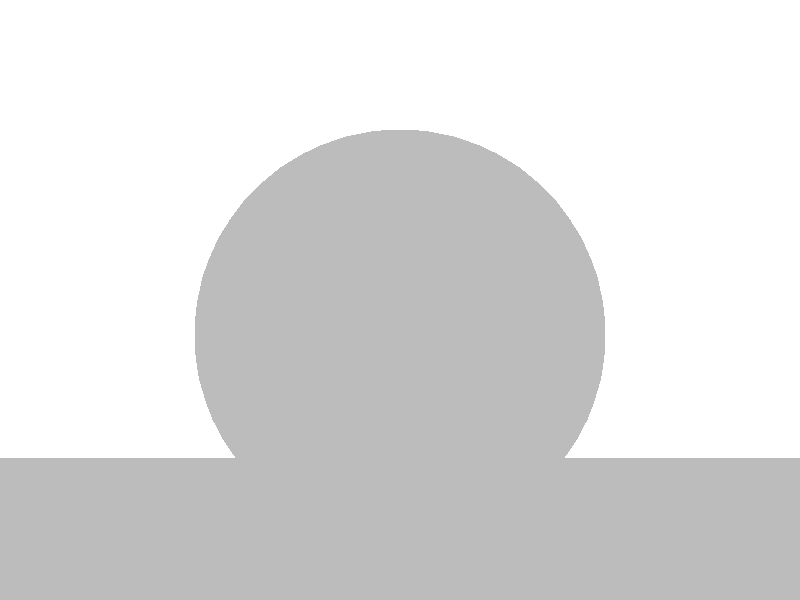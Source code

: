 #include "colors.inc"
background { rgb <1, 1, 1> }
camera {location <-0, 4, -0.5> sky <0,0,1>up <0,1,0> right <-1.33,0,0> angle 35look_at <0, 0, 0> }
mesh2 {
vertex_vectors { 4608, 
<-0.3636, -0.3636, -0.5>, 
<-0.427979, -0.281351, -0.5>, 
<-0.344322, -0.344322, -0.5>, 
<-0.475689, -0.187688, -0.5>, 
<-0.427979, -0.281351, -0.5>, 
<-0.399607, -0.254063, -0.5>, 
<-0.318392, -0.318392, -0.5>, 
<-0.344322, -0.344322, -0.5>, 
<-0.399607, -0.254063, -0.5>, 
<-0.427979, -0.281351, -0.5>, 
<-0.344322, -0.344322, -0.5>, 
<-0.399607, -0.254063, -0.5>, 
<-0.510891, 9.84201e-18, -0.5>, 
<-0.501841, -0.0954973, -0.5>, 
<-0.453319, -0.0604328, -0.5>, 
<-0.475689, -0.187688, -0.5>, 
<-0.501841, -0.0954973, -0.5>, 
<-0.435797, -0.1553, -0.5>, 
<-0.390772, -0.120866, -0.5>, 
<-0.453319, -0.0604328, -0.5>, 
<-0.435797, -0.1553, -0.5>, 
<-0.501841, -0.0954973, -0.5>, 
<-0.453319, -0.0604328, -0.5>, 
<-0.435797, -0.1553, -0.5>, 
<-0.241731, -0.241731, -0.5>, 
<-0.280062, -0.280062, -0.5>, 
<-0.316252, -0.181298, -0.5>, 
<-0.318392, -0.318392, -0.5>, 
<-0.280062, -0.280062, -0.5>, 
<-0.354582, -0.219629, -0.5>, 
<-0.390772, -0.120866, -0.5>, 
<-0.316252, -0.181298, -0.5>, 
<-0.354582, -0.219629, -0.5>, 
<-0.280062, -0.280062, -0.5>, 
<-0.316252, -0.181298, -0.5>, 
<-0.354582, -0.219629, -0.5>, 
<-0.475689, -0.187688, -0.5>, 
<-0.399607, -0.254063, -0.5>, 
<-0.435797, -0.1553, -0.5>, 
<-0.318392, -0.318392, -0.5>, 
<-0.399607, -0.254063, -0.5>, 
<-0.354582, -0.219629, -0.5>, 
<-0.390772, -0.120866, -0.5>, 
<-0.354582, -0.219629, -0.5>, 
<-0.435797, -0.1553, -0.5>, 
<-0.399607, -0.254063, -0.5>, 
<-0.354582, -0.219629, -0.5>, 
<-0.435797, -0.1553, -0.5>, 
<-0.3636, 0.3636, -0.5>, 
<-0.427979, 0.281351, -0.5>, 
<-0.344322, 0.344322, -0.5>, 
<-0.475689, 0.187688, -0.5>, 
<-0.427979, 0.281351, -0.5>, 
<-0.399607, 0.254063, -0.5>, 
<-0.318392, 0.318392, -0.5>, 
<-0.344322, 0.344322, -0.5>, 
<-0.399607, 0.254063, -0.5>, 
<-0.427979, 0.281351, -0.5>, 
<-0.344322, 0.344322, -0.5>, 
<-0.399607, 0.254063, -0.5>, 
<-0.510891, 9.84201e-18, -0.5>, 
<-0.501841, 0.0954973, -0.5>, 
<-0.453319, 0.0604328, -0.5>, 
<-0.475689, 0.187688, -0.5>, 
<-0.501841, 0.0954973, -0.5>, 
<-0.435797, 0.1553, -0.5>, 
<-0.390772, 0.120866, -0.5>, 
<-0.453319, 0.0604328, -0.5>, 
<-0.435797, 0.1553, -0.5>, 
<-0.501841, 0.0954973, -0.5>, 
<-0.453319, 0.0604328, -0.5>, 
<-0.435797, 0.1553, -0.5>, 
<-0.241731, 0.241731, -0.5>, 
<-0.280062, 0.280062, -0.5>, 
<-0.316252, 0.181298, -0.5>, 
<-0.318392, 0.318392, -0.5>, 
<-0.280062, 0.280062, -0.5>, 
<-0.354582, 0.219629, -0.5>, 
<-0.390772, 0.120866, -0.5>, 
<-0.316252, 0.181298, -0.5>, 
<-0.354582, 0.219629, -0.5>, 
<-0.280062, 0.280062, -0.5>, 
<-0.316252, 0.181298, -0.5>, 
<-0.354582, 0.219629, -0.5>, 
<-0.475689, 0.187688, -0.5>, 
<-0.399607, 0.254063, -0.5>, 
<-0.435797, 0.1553, -0.5>, 
<-0.318392, 0.318392, -0.5>, 
<-0.399607, 0.254063, -0.5>, 
<-0.354582, 0.219629, -0.5>, 
<-0.390772, 0.120866, -0.5>, 
<-0.354582, 0.219629, -0.5>, 
<-0.435797, 0.1553, -0.5>, 
<-0.399607, 0.254063, -0.5>, 
<-0.354582, 0.219629, -0.5>, 
<-0.435797, 0.1553, -0.5>, 
<3.56975e-16, 2.87753e-16, -0.5>, 
<-0.0604328, -0.0604328, -0.5>, 
<-0.0604328, 0.0604328, -0.5>, 
<-0.120866, -0.120866, -0.5>, 
<-0.0604328, -0.0604328, -0.5>, 
<-0.120866, 2.03587e-16, -0.5>, 
<-0.120866, 0.120866, -0.5>, 
<-0.0604328, 0.0604328, -0.5>, 
<-0.120866, 2.03587e-16, -0.5>, 
<-0.0604328, -0.0604328, -0.5>, 
<-0.0604328, 0.0604328, -0.5>, 
<-0.120866, 2.03587e-16, -0.5>, 
<-0.241731, -0.241731, -0.5>, 
<-0.181298, -0.181298, -0.5>, 
<-0.241731, -0.120866, -0.5>, 
<-0.120866, -0.120866, -0.5>, 
<-0.181298, -0.181298, -0.5>, 
<-0.181298, -0.0604328, -0.5>, 
<-0.241731, 2.31623e-16, -0.5>, 
<-0.241731, -0.120866, -0.5>, 
<-0.181298, -0.0604328, -0.5>, 
<-0.181298, -0.181298, -0.5>, 
<-0.241731, -0.120866, -0.5>, 
<-0.181298, -0.0604328, -0.5>, 
<-0.241731, 0.241731, -0.5>, 
<-0.181298, 0.181298, -0.5>, 
<-0.241731, 0.120866, -0.5>, 
<-0.120866, 0.120866, -0.5>, 
<-0.181298, 0.181298, -0.5>, 
<-0.181298, 0.0604328, -0.5>, 
<-0.241731, 2.31623e-16, -0.5>, 
<-0.241731, 0.120866, -0.5>, 
<-0.181298, 0.0604328, -0.5>, 
<-0.181298, 0.181298, -0.5>, 
<-0.241731, 0.120866, -0.5>, 
<-0.181298, 0.0604328, -0.5>, 
<-0.120866, -0.120866, -0.5>, 
<-0.120866, 2.03587e-16, -0.5>, 
<-0.181298, -0.0604328, -0.5>, 
<-0.120866, 0.120866, -0.5>, 
<-0.120866, 2.03587e-16, -0.5>, 
<-0.181298, 0.0604328, -0.5>, 
<-0.241731, 2.31623e-16, -0.5>, 
<-0.181298, 0.0604328, -0.5>, 
<-0.181298, -0.0604328, -0.5>, 
<-0.120866, 2.03587e-16, -0.5>, 
<-0.181298, 0.0604328, -0.5>, 
<-0.181298, -0.0604328, -0.5>, 
<-0.510891, 9.84201e-18, -0.5>, 
<-0.453319, -0.0604328, -0.5>, 
<-0.453319, 0.0604328, -0.5>, 
<-0.390772, -0.120866, -0.5>, 
<-0.453319, -0.0604328, -0.5>, 
<-0.390772, 4.16334e-17, -0.5>, 
<-0.390772, 0.120866, -0.5>, 
<-0.453319, 0.0604328, -0.5>, 
<-0.390772, 4.16334e-17, -0.5>, 
<-0.453319, -0.0604328, -0.5>, 
<-0.453319, 0.0604328, -0.5>, 
<-0.390772, 4.16334e-17, -0.5>, 
<-0.241731, -0.241731, -0.5>, 
<-0.316252, -0.181298, -0.5>, 
<-0.241731, -0.120866, -0.5>, 
<-0.390772, -0.120866, -0.5>, 
<-0.316252, -0.181298, -0.5>, 
<-0.316252, -0.0604328, -0.5>, 
<-0.241731, 2.31623e-16, -0.5>, 
<-0.241731, -0.120866, -0.5>, 
<-0.316252, -0.0604328, -0.5>, 
<-0.316252, -0.181298, -0.5>, 
<-0.241731, -0.120866, -0.5>, 
<-0.316252, -0.0604328, -0.5>, 
<-0.241731, 0.241731, -0.5>, 
<-0.241731, 0.120866, -0.5>, 
<-0.316252, 0.181298, -0.5>, 
<-0.241731, 2.31623e-16, -0.5>, 
<-0.241731, 0.120866, -0.5>, 
<-0.316252, 0.0604328, -0.5>, 
<-0.390772, 0.120866, -0.5>, 
<-0.316252, 0.181298, -0.5>, 
<-0.316252, 0.0604328, -0.5>, 
<-0.241731, 0.120866, -0.5>, 
<-0.316252, 0.181298, -0.5>, 
<-0.316252, 0.0604328, -0.5>, 
<-0.390772, -0.120866, -0.5>, 
<-0.390772, 4.16334e-17, -0.5>, 
<-0.316252, -0.0604328, -0.5>, 
<-0.241731, 2.31623e-16, -0.5>, 
<-0.316252, 0.0604328, -0.5>, 
<-0.316252, -0.0604328, -0.5>, 
<-0.390772, 0.120866, -0.5>, 
<-0.390772, 4.16334e-17, -0.5>, 
<-0.316252, 0.0604328, -0.5>, 
<-0.390772, 4.16334e-17, -0.5>, 
<-0.316252, 0.0604328, -0.5>, 
<-0.316252, -0.0604328, -0.5>, 
<-0.3636, 0.3636, -0.5>, 
<-0.344322, 0.344322, -0.5>, 
<-0.281351, 0.427979, -0.5>, 
<-0.318392, 0.318392, -0.5>, 
<-0.344322, 0.344322, -0.5>, 
<-0.254063, 0.399607, -0.5>, 
<-0.187688, 0.475689, -0.5>, 
<-0.281351, 0.427979, -0.5>, 
<-0.254063, 0.399607, -0.5>, 
<-0.344322, 0.344322, -0.5>, 
<-0.281351, 0.427979, -0.5>, 
<-0.254063, 0.399607, -0.5>, 
<-0.241731, 0.241731, -0.5>, 
<-0.280062, 0.280062, -0.5>, 
<-0.181298, 0.316252, -0.5>, 
<-0.318392, 0.318392, -0.5>, 
<-0.280062, 0.280062, -0.5>, 
<-0.219629, 0.354582, -0.5>, 
<-0.120866, 0.390772, -0.5>, 
<-0.181298, 0.316252, -0.5>, 
<-0.219629, 0.354582, -0.5>, 
<-0.280062, 0.280062, -0.5>, 
<-0.181298, 0.316252, -0.5>, 
<-0.219629, 0.354582, -0.5>, 
<-1.20149e-16, 0.510891, -0.5>, 
<-0.0954973, 0.501841, -0.5>, 
<-0.0604328, 0.453319, -0.5>, 
<-0.187688, 0.475689, -0.5>, 
<-0.0954973, 0.501841, -0.5>, 
<-0.1553, 0.435797, -0.5>, 
<-0.120866, 0.390772, -0.5>, 
<-0.0604328, 0.453319, -0.5>, 
<-0.1553, 0.435797, -0.5>, 
<-0.0954973, 0.501841, -0.5>, 
<-0.0604328, 0.453319, -0.5>, 
<-0.1553, 0.435797, -0.5>, 
<-0.318392, 0.318392, -0.5>, 
<-0.254063, 0.399607, -0.5>, 
<-0.219629, 0.354582, -0.5>, 
<-0.187688, 0.475689, -0.5>, 
<-0.254063, 0.399607, -0.5>, 
<-0.1553, 0.435797, -0.5>, 
<-0.120866, 0.390772, -0.5>, 
<-0.1553, 0.435797, -0.5>, 
<-0.219629, 0.354582, -0.5>, 
<-0.254063, 0.399607, -0.5>, 
<-0.1553, 0.435797, -0.5>, 
<-0.219629, 0.354582, -0.5>, 
<0.3636, 0.3636, -0.5>, 
<0.281351, 0.427979, -0.5>, 
<0.344322, 0.344322, -0.5>, 
<0.187688, 0.475689, -0.5>, 
<0.281351, 0.427979, -0.5>, 
<0.254063, 0.399607, -0.5>, 
<0.318392, 0.318392, -0.5>, 
<0.344322, 0.344322, -0.5>, 
<0.254063, 0.399607, -0.5>, 
<0.281351, 0.427979, -0.5>, 
<0.344322, 0.344322, -0.5>, 
<0.254063, 0.399607, -0.5>, 
<-1.20149e-16, 0.510891, -0.5>, 
<0.0954973, 0.501841, -0.5>, 
<0.0604328, 0.453319, -0.5>, 
<0.187688, 0.475689, -0.5>, 
<0.0954973, 0.501841, -0.5>, 
<0.1553, 0.435797, -0.5>, 
<0.120866, 0.390772, -0.5>, 
<0.0604328, 0.453319, -0.5>, 
<0.1553, 0.435797, -0.5>, 
<0.0954973, 0.501841, -0.5>, 
<0.0604328, 0.453319, -0.5>, 
<0.1553, 0.435797, -0.5>, 
<0.241731, 0.241731, -0.5>, 
<0.280062, 0.280062, -0.5>, 
<0.181298, 0.316252, -0.5>, 
<0.318392, 0.318392, -0.5>, 
<0.280062, 0.280062, -0.5>, 
<0.219629, 0.354582, -0.5>, 
<0.120866, 0.390772, -0.5>, 
<0.181298, 0.316252, -0.5>, 
<0.219629, 0.354582, -0.5>, 
<0.280062, 0.280062, -0.5>, 
<0.181298, 0.316252, -0.5>, 
<0.219629, 0.354582, -0.5>, 
<0.187688, 0.475689, -0.5>, 
<0.254063, 0.399607, -0.5>, 
<0.1553, 0.435797, -0.5>, 
<0.318392, 0.318392, -0.5>, 
<0.254063, 0.399607, -0.5>, 
<0.219629, 0.354582, -0.5>, 
<0.120866, 0.390772, -0.5>, 
<0.219629, 0.354582, -0.5>, 
<0.1553, 0.435797, -0.5>, 
<0.254063, 0.399607, -0.5>, 
<0.219629, 0.354582, -0.5>, 
<0.1553, 0.435797, -0.5>, 
<3.56975e-16, 2.87753e-16, -0.5>, 
<-0.0604328, 0.0604328, -0.5>, 
<0.0604328, 0.0604328, -0.5>, 
<-0.120866, 0.120866, -0.5>, 
<-0.0604328, 0.0604328, -0.5>, 
<1.88767e-16, 0.120866, -0.5>, 
<0.120866, 0.120866, -0.5>, 
<0.0604328, 0.0604328, -0.5>, 
<1.88767e-16, 0.120866, -0.5>, 
<-0.0604328, 0.0604328, -0.5>, 
<0.0604328, 0.0604328, -0.5>, 
<1.88767e-16, 0.120866, -0.5>, 
<-0.241731, 0.241731, -0.5>, 
<-0.181298, 0.181298, -0.5>, 
<-0.120866, 0.241731, -0.5>, 
<-0.120866, 0.120866, -0.5>, 
<-0.181298, 0.181298, -0.5>, 
<-0.0604328, 0.181298, -0.5>, 
<1.82524e-16, 0.241731, -0.5>, 
<-0.120866, 0.241731, -0.5>, 
<-0.0604328, 0.181298, -0.5>, 
<-0.181298, 0.181298, -0.5>, 
<-0.120866, 0.241731, -0.5>, 
<-0.0604328, 0.181298, -0.5>, 
<0.241731, 0.241731, -0.5>, 
<0.181298, 0.181298, -0.5>, 
<0.120866, 0.241731, -0.5>, 
<0.120866, 0.120866, -0.5>, 
<0.181298, 0.181298, -0.5>, 
<0.0604328, 0.181298, -0.5>, 
<1.82524e-16, 0.241731, -0.5>, 
<0.120866, 0.241731, -0.5>, 
<0.0604328, 0.181298, -0.5>, 
<0.181298, 0.181298, -0.5>, 
<0.120866, 0.241731, -0.5>, 
<0.0604328, 0.181298, -0.5>, 
<-0.120866, 0.120866, -0.5>, 
<1.88767e-16, 0.120866, -0.5>, 
<-0.0604328, 0.181298, -0.5>, 
<0.120866, 0.120866, -0.5>, 
<1.88767e-16, 0.120866, -0.5>, 
<0.0604328, 0.181298, -0.5>, 
<1.82524e-16, 0.241731, -0.5>, 
<0.0604328, 0.181298, -0.5>, 
<-0.0604328, 0.181298, -0.5>, 
<1.88767e-16, 0.120866, -0.5>, 
<0.0604328, 0.181298, -0.5>, 
<-0.0604328, 0.181298, -0.5>, 
<-0.241731, 0.241731, -0.5>, 
<-0.181298, 0.316252, -0.5>, 
<-0.120866, 0.241731, -0.5>, 
<-0.120866, 0.390772, -0.5>, 
<-0.181298, 0.316252, -0.5>, 
<-0.0604328, 0.316252, -0.5>, 
<1.82524e-16, 0.241731, -0.5>, 
<-0.120866, 0.241731, -0.5>, 
<-0.0604328, 0.316252, -0.5>, 
<-0.181298, 0.316252, -0.5>, 
<-0.120866, 0.241731, -0.5>, 
<-0.0604328, 0.316252, -0.5>, 
<-1.20149e-16, 0.510891, -0.5>, 
<-0.0604328, 0.453319, -0.5>, 
<0.0604328, 0.453319, -0.5>, 
<-0.120866, 0.390772, -0.5>, 
<-0.0604328, 0.453319, -0.5>, 
<1.28175e-16, 0.390772, -0.5>, 
<0.120866, 0.390772, -0.5>, 
<0.0604328, 0.453319, -0.5>, 
<1.28175e-16, 0.390772, -0.5>, 
<-0.0604328, 0.453319, -0.5>, 
<0.0604328, 0.453319, -0.5>, 
<1.28175e-16, 0.390772, -0.5>, 
<0.241731, 0.241731, -0.5>, 
<0.120866, 0.241731, -0.5>, 
<0.181298, 0.316252, -0.5>, 
<1.82524e-16, 0.241731, -0.5>, 
<0.120866, 0.241731, -0.5>, 
<0.0604328, 0.316252, -0.5>, 
<0.120866, 0.390772, -0.5>, 
<0.181298, 0.316252, -0.5>, 
<0.0604328, 0.316252, -0.5>, 
<0.120866, 0.241731, -0.5>, 
<0.181298, 0.316252, -0.5>, 
<0.0604328, 0.316252, -0.5>, 
<-0.120866, 0.390772, -0.5>, 
<-0.0604328, 0.316252, -0.5>, 
<1.28175e-16, 0.390772, -0.5>, 
<1.82524e-16, 0.241731, -0.5>, 
<-0.0604328, 0.316252, -0.5>, 
<0.0604328, 0.316252, -0.5>, 
<0.120866, 0.390772, -0.5>, 
<0.0604328, 0.316252, -0.5>, 
<1.28175e-16, 0.390772, -0.5>, 
<-0.0604328, 0.316252, -0.5>, 
<0.0604328, 0.316252, -0.5>, 
<1.28175e-16, 0.390772, -0.5>, 
<0.3636, -0.3636, -0.5>, 
<0.427979, -0.281351, -0.5>, 
<0.344322, -0.344322, -0.5>, 
<0.475689, -0.187688, -0.5>, 
<0.427979, -0.281351, -0.5>, 
<0.399607, -0.254063, -0.5>, 
<0.318392, -0.318392, -0.5>, 
<0.344322, -0.344322, -0.5>, 
<0.399607, -0.254063, -0.5>, 
<0.427979, -0.281351, -0.5>, 
<0.344322, -0.344322, -0.5>, 
<0.399607, -0.254063, -0.5>, 
<0.510891, -2.1986e-16, -0.5>, 
<0.501841, -0.0954973, -0.5>, 
<0.453319, -0.0604328, -0.5>, 
<0.475689, -0.187688, -0.5>, 
<0.501841, -0.0954973, -0.5>, 
<0.435797, -0.1553, -0.5>, 
<0.390772, -0.120866, -0.5>, 
<0.453319, -0.0604328, -0.5>, 
<0.435797, -0.1553, -0.5>, 
<0.501841, -0.0954973, -0.5>, 
<0.453319, -0.0604328, -0.5>, 
<0.435797, -0.1553, -0.5>, 
<0.241731, -0.241731, -0.5>, 
<0.280062, -0.280062, -0.5>, 
<0.316252, -0.181298, -0.5>, 
<0.318392, -0.318392, -0.5>, 
<0.280062, -0.280062, -0.5>, 
<0.354582, -0.219629, -0.5>, 
<0.390772, -0.120866, -0.5>, 
<0.316252, -0.181298, -0.5>, 
<0.354582, -0.219629, -0.5>, 
<0.280062, -0.280062, -0.5>, 
<0.316252, -0.181298, -0.5>, 
<0.354582, -0.219629, -0.5>, 
<0.475689, -0.187688, -0.5>, 
<0.399607, -0.254063, -0.5>, 
<0.435797, -0.1553, -0.5>, 
<0.318392, -0.318392, -0.5>, 
<0.399607, -0.254063, -0.5>, 
<0.354582, -0.219629, -0.5>, 
<0.390772, -0.120866, -0.5>, 
<0.354582, -0.219629, -0.5>, 
<0.435797, -0.1553, -0.5>, 
<0.399607, -0.254063, -0.5>, 
<0.354582, -0.219629, -0.5>, 
<0.435797, -0.1553, -0.5>, 
<0.3636, 0.3636, -0.5>, 
<0.344322, 0.344322, -0.5>, 
<0.427979, 0.281351, -0.5>, 
<0.318392, 0.318392, -0.5>, 
<0.344322, 0.344322, -0.5>, 
<0.399607, 0.254063, -0.5>, 
<0.475689, 0.187688, -0.5>, 
<0.427979, 0.281351, -0.5>, 
<0.399607, 0.254063, -0.5>, 
<0.344322, 0.344322, -0.5>, 
<0.427979, 0.281351, -0.5>, 
<0.399607, 0.254063, -0.5>, 
<0.241731, 0.241731, -0.5>, 
<0.280062, 0.280062, -0.5>, 
<0.316252, 0.181298, -0.5>, 
<0.318392, 0.318392, -0.5>, 
<0.280062, 0.280062, -0.5>, 
<0.354582, 0.219629, -0.5>, 
<0.390772, 0.120866, -0.5>, 
<0.316252, 0.181298, -0.5>, 
<0.354582, 0.219629, -0.5>, 
<0.280062, 0.280062, -0.5>, 
<0.316252, 0.181298, -0.5>, 
<0.354582, 0.219629, -0.5>, 
<0.510891, -2.1986e-16, -0.5>, 
<0.501841, 0.0954973, -0.5>, 
<0.453319, 0.0604328, -0.5>, 
<0.475689, 0.187688, -0.5>, 
<0.501841, 0.0954973, -0.5>, 
<0.435797, 0.1553, -0.5>, 
<0.390772, 0.120866, -0.5>, 
<0.453319, 0.0604328, -0.5>, 
<0.435797, 0.1553, -0.5>, 
<0.501841, 0.0954973, -0.5>, 
<0.453319, 0.0604328, -0.5>, 
<0.435797, 0.1553, -0.5>, 
<0.318392, 0.318392, -0.5>, 
<0.399607, 0.254063, -0.5>, 
<0.354582, 0.219629, -0.5>, 
<0.475689, 0.187688, -0.5>, 
<0.399607, 0.254063, -0.5>, 
<0.435797, 0.1553, -0.5>, 
<0.390772, 0.120866, -0.5>, 
<0.435797, 0.1553, -0.5>, 
<0.354582, 0.219629, -0.5>, 
<0.399607, 0.254063, -0.5>, 
<0.435797, 0.1553, -0.5>, 
<0.354582, 0.219629, -0.5>, 
<3.56975e-16, 2.87753e-16, -0.5>, 
<0.0604328, 0.0604328, -0.5>, 
<0.0604328, -0.0604328, -0.5>, 
<0.120866, 0.120866, -0.5>, 
<0.0604328, 0.0604328, -0.5>, 
<0.120866, 2.11676e-16, -0.5>, 
<0.120866, -0.120866, -0.5>, 
<0.0604328, -0.0604328, -0.5>, 
<0.120866, 2.11676e-16, -0.5>, 
<0.0604328, 0.0604328, -0.5>, 
<0.0604328, -0.0604328, -0.5>, 
<0.120866, 2.11676e-16, -0.5>, 
<0.241731, 0.241731, -0.5>, 
<0.181298, 0.181298, -0.5>, 
<0.241731, 0.120866, -0.5>, 
<0.120866, 0.120866, -0.5>, 
<0.181298, 0.181298, -0.5>, 
<0.181298, 0.0604328, -0.5>, 
<0.241731, 1.64443e-16, -0.5>, 
<0.241731, 0.120866, -0.5>, 
<0.181298, 0.0604328, -0.5>, 
<0.181298, 0.181298, -0.5>, 
<0.241731, 0.120866, -0.5>, 
<0.181298, 0.0604328, -0.5>, 
<0.241731, -0.241731, -0.5>, 
<0.181298, -0.181298, -0.5>, 
<0.241731, -0.120866, -0.5>, 
<0.120866, -0.120866, -0.5>, 
<0.181298, -0.181298, -0.5>, 
<0.181298, -0.0604328, -0.5>, 
<0.241731, 1.64443e-16, -0.5>, 
<0.241731, -0.120866, -0.5>, 
<0.181298, -0.0604328, -0.5>, 
<0.181298, -0.181298, -0.5>, 
<0.241731, -0.120866, -0.5>, 
<0.181298, -0.0604328, -0.5>, 
<0.120866, 0.120866, -0.5>, 
<0.120866, 2.11676e-16, -0.5>, 
<0.181298, 0.0604328, -0.5>, 
<0.120866, -0.120866, -0.5>, 
<0.120866, 2.11676e-16, -0.5>, 
<0.181298, -0.0604328, -0.5>, 
<0.241731, 1.64443e-16, -0.5>, 
<0.181298, -0.0604328, -0.5>, 
<0.181298, 0.0604328, -0.5>, 
<0.120866, 2.11676e-16, -0.5>, 
<0.181298, -0.0604328, -0.5>, 
<0.181298, 0.0604328, -0.5>, 
<0.241731, 0.241731, -0.5>, 
<0.241731, 0.120866, -0.5>, 
<0.316252, 0.181298, -0.5>, 
<0.241731, 1.64443e-16, -0.5>, 
<0.241731, 0.120866, -0.5>, 
<0.316252, 0.0604328, -0.5>, 
<0.390772, 0.120866, -0.5>, 
<0.316252, 0.181298, -0.5>, 
<0.316252, 0.0604328, -0.5>, 
<0.241731, 0.120866, -0.5>, 
<0.316252, 0.181298, -0.5>, 
<0.316252, 0.0604328, -0.5>, 
<0.510891, -2.1986e-16, -0.5>, 
<0.453319, -0.0604328, -0.5>, 
<0.453319, 0.0604328, -0.5>, 
<0.390772, -0.120866, -0.5>, 
<0.453319, -0.0604328, -0.5>, 
<0.390772, 3.14194e-16, -0.5>, 
<0.390772, 0.120866, -0.5>, 
<0.453319, 0.0604328, -0.5>, 
<0.390772, 3.14194e-16, -0.5>, 
<0.453319, -0.0604328, -0.5>, 
<0.453319, 0.0604328, -0.5>, 
<0.390772, 3.14194e-16, -0.5>, 
<0.241731, -0.241731, -0.5>, 
<0.316252, -0.181298, -0.5>, 
<0.241731, -0.120866, -0.5>, 
<0.390772, -0.120866, -0.5>, 
<0.316252, -0.181298, -0.5>, 
<0.316252, -0.0604328, -0.5>, 
<0.241731, 1.64443e-16, -0.5>, 
<0.241731, -0.120866, -0.5>, 
<0.316252, -0.0604328, -0.5>, 
<0.316252, -0.181298, -0.5>, 
<0.241731, -0.120866, -0.5>, 
<0.316252, -0.0604328, -0.5>, 
<0.390772, -0.120866, -0.5>, 
<0.316252, -0.0604328, -0.5>, 
<0.390772, 3.14194e-16, -0.5>, 
<0.241731, 1.64443e-16, -0.5>, 
<0.316252, 0.0604328, -0.5>, 
<0.316252, -0.0604328, -0.5>, 
<0.390772, 0.120866, -0.5>, 
<0.316252, 0.0604328, -0.5>, 
<0.390772, 3.14194e-16, -0.5>, 
<0.316252, 0.0604328, -0.5>, 
<0.316252, -0.0604328, -0.5>, 
<0.390772, 3.14194e-16, -0.5>, 
<-0.3636, -0.3636, -0.5>, 
<-0.344322, -0.344322, -0.5>, 
<-0.281351, -0.427979, -0.5>, 
<-0.318392, -0.318392, -0.5>, 
<-0.344322, -0.344322, -0.5>, 
<-0.254063, -0.399607, -0.5>, 
<-0.187688, -0.475689, -0.5>, 
<-0.281351, -0.427979, -0.5>, 
<-0.254063, -0.399607, -0.5>, 
<-0.344322, -0.344322, -0.5>, 
<-0.281351, -0.427979, -0.5>, 
<-0.254063, -0.399607, -0.5>, 
<-0.241731, -0.241731, -0.5>, 
<-0.280062, -0.280062, -0.5>, 
<-0.181298, -0.316252, -0.5>, 
<-0.318392, -0.318392, -0.5>, 
<-0.280062, -0.280062, -0.5>, 
<-0.219629, -0.354582, -0.5>, 
<-0.120866, -0.390772, -0.5>, 
<-0.181298, -0.316252, -0.5>, 
<-0.219629, -0.354582, -0.5>, 
<-0.280062, -0.280062, -0.5>, 
<-0.181298, -0.316252, -0.5>, 
<-0.219629, -0.354582, -0.5>, 
<-1.7464e-16, -0.510891, -0.5>, 
<-0.0954973, -0.501841, -0.5>, 
<-0.0604328, -0.453319, -0.5>, 
<-0.187688, -0.475689, -0.5>, 
<-0.0954973, -0.501841, -0.5>, 
<-0.1553, -0.435797, -0.5>, 
<-0.120866, -0.390772, -0.5>, 
<-0.0604328, -0.453319, -0.5>, 
<-0.1553, -0.435797, -0.5>, 
<-0.0954973, -0.501841, -0.5>, 
<-0.0604328, -0.453319, -0.5>, 
<-0.1553, -0.435797, -0.5>, 
<-0.318392, -0.318392, -0.5>, 
<-0.254063, -0.399607, -0.5>, 
<-0.219629, -0.354582, -0.5>, 
<-0.187688, -0.475689, -0.5>, 
<-0.254063, -0.399607, -0.5>, 
<-0.1553, -0.435797, -0.5>, 
<-0.120866, -0.390772, -0.5>, 
<-0.1553, -0.435797, -0.5>, 
<-0.219629, -0.354582, -0.5>, 
<-0.254063, -0.399607, -0.5>, 
<-0.1553, -0.435797, -0.5>, 
<-0.219629, -0.354582, -0.5>, 
<0.3636, -0.3636, -0.5>, 
<0.344322, -0.344322, -0.5>, 
<0.281351, -0.427979, -0.5>, 
<0.318392, -0.318392, -0.5>, 
<0.344322, -0.344322, -0.5>, 
<0.254063, -0.399607, -0.5>, 
<0.187688, -0.475689, -0.5>, 
<0.281351, -0.427979, -0.5>, 
<0.254063, -0.399607, -0.5>, 
<0.344322, -0.344322, -0.5>, 
<0.281351, -0.427979, -0.5>, 
<0.254063, -0.399607, -0.5>, 
<0.241731, -0.241731, -0.5>, 
<0.280062, -0.280062, -0.5>, 
<0.181298, -0.316252, -0.5>, 
<0.318392, -0.318392, -0.5>, 
<0.280062, -0.280062, -0.5>, 
<0.219629, -0.354582, -0.5>, 
<0.120866, -0.390772, -0.5>, 
<0.181298, -0.316252, -0.5>, 
<0.219629, -0.354582, -0.5>, 
<0.280062, -0.280062, -0.5>, 
<0.181298, -0.316252, -0.5>, 
<0.219629, -0.354582, -0.5>, 
<-1.7464e-16, -0.510891, -0.5>, 
<0.0954973, -0.501841, -0.5>, 
<0.0604328, -0.453319, -0.5>, 
<0.187688, -0.475689, -0.5>, 
<0.0954973, -0.501841, -0.5>, 
<0.1553, -0.435797, -0.5>, 
<0.120866, -0.390772, -0.5>, 
<0.0604328, -0.453319, -0.5>, 
<0.1553, -0.435797, -0.5>, 
<0.0954973, -0.501841, -0.5>, 
<0.0604328, -0.453319, -0.5>, 
<0.1553, -0.435797, -0.5>, 
<0.318392, -0.318392, -0.5>, 
<0.254063, -0.399607, -0.5>, 
<0.219629, -0.354582, -0.5>, 
<0.187688, -0.475689, -0.5>, 
<0.254063, -0.399607, -0.5>, 
<0.1553, -0.435797, -0.5>, 
<0.120866, -0.390772, -0.5>, 
<0.1553, -0.435797, -0.5>, 
<0.219629, -0.354582, -0.5>, 
<0.254063, -0.399607, -0.5>, 
<0.1553, -0.435797, -0.5>, 
<0.219629, -0.354582, -0.5>, 
<3.56975e-16, 2.87753e-16, -0.5>, 
<-0.0604328, -0.0604328, -0.5>, 
<0.0604328, -0.0604328, -0.5>, 
<-0.120866, -0.120866, -0.5>, 
<-0.0604328, -0.0604328, -0.5>, 
<2.22737e-16, -0.120866, -0.5>, 
<0.120866, -0.120866, -0.5>, 
<0.0604328, -0.0604328, -0.5>, 
<2.22737e-16, -0.120866, -0.5>, 
<-0.0604328, -0.0604328, -0.5>, 
<0.0604328, -0.0604328, -0.5>, 
<2.22737e-16, -0.120866, -0.5>, 
<-0.241731, -0.241731, -0.5>, 
<-0.181298, -0.181298, -0.5>, 
<-0.120866, -0.241731, -0.5>, 
<-0.120866, -0.120866, -0.5>, 
<-0.181298, -0.181298, -0.5>, 
<-0.0604328, -0.181298, -0.5>, 
<-4.75337e-17, -0.241731, -0.5>, 
<-0.120866, -0.241731, -0.5>, 
<-0.0604328, -0.181298, -0.5>, 
<-0.181298, -0.181298, -0.5>, 
<-0.120866, -0.241731, -0.5>, 
<-0.0604328, -0.181298, -0.5>, 
<0.241731, -0.241731, -0.5>, 
<0.181298, -0.181298, -0.5>, 
<0.120866, -0.241731, -0.5>, 
<0.120866, -0.120866, -0.5>, 
<0.181298, -0.181298, -0.5>, 
<0.0604328, -0.181298, -0.5>, 
<-4.75337e-17, -0.241731, -0.5>, 
<0.120866, -0.241731, -0.5>, 
<0.0604328, -0.181298, -0.5>, 
<0.181298, -0.181298, -0.5>, 
<0.120866, -0.241731, -0.5>, 
<0.0604328, -0.181298, -0.5>, 
<-0.120866, -0.120866, -0.5>, 
<2.22737e-16, -0.120866, -0.5>, 
<-0.0604328, -0.181298, -0.5>, 
<0.120866, -0.120866, -0.5>, 
<2.22737e-16, -0.120866, -0.5>, 
<0.0604328, -0.181298, -0.5>, 
<-4.75337e-17, -0.241731, -0.5>, 
<0.0604328, -0.181298, -0.5>, 
<-0.0604328, -0.181298, -0.5>, 
<2.22737e-16, -0.120866, -0.5>, 
<0.0604328, -0.181298, -0.5>, 
<-0.0604328, -0.181298, -0.5>, 
<-0.241731, -0.241731, -0.5>, 
<-0.181298, -0.316252, -0.5>, 
<-0.120866, -0.241731, -0.5>, 
<-0.120866, -0.390772, -0.5>, 
<-0.181298, -0.316252, -0.5>, 
<-0.0604328, -0.316252, -0.5>, 
<-4.75337e-17, -0.241731, -0.5>, 
<-0.120866, -0.241731, -0.5>, 
<-0.0604328, -0.316252, -0.5>, 
<-0.181298, -0.316252, -0.5>, 
<-0.120866, -0.241731, -0.5>, 
<-0.0604328, -0.316252, -0.5>, 
<0.241731, -0.241731, -0.5>, 
<0.120866, -0.241731, -0.5>, 
<0.181298, -0.316252, -0.5>, 
<-4.75337e-17, -0.241731, -0.5>, 
<0.120866, -0.241731, -0.5>, 
<0.0604328, -0.316252, -0.5>, 
<0.120866, -0.390772, -0.5>, 
<0.181298, -0.316252, -0.5>, 
<0.0604328, -0.316252, -0.5>, 
<0.120866, -0.241731, -0.5>, 
<0.181298, -0.316252, -0.5>, 
<0.0604328, -0.316252, -0.5>, 
<-1.7464e-16, -0.510891, -0.5>, 
<-0.0604328, -0.453319, -0.5>, 
<0.0604328, -0.453319, -0.5>, 
<-0.120866, -0.390772, -0.5>, 
<-0.0604328, -0.453319, -0.5>, 
<-4.16334e-17, -0.390772, -0.5>, 
<0.120866, -0.390772, -0.5>, 
<0.0604328, -0.453319, -0.5>, 
<-4.16334e-17, -0.390772, -0.5>, 
<-0.0604328, -0.453319, -0.5>, 
<0.0604328, -0.453319, -0.5>, 
<-4.16334e-17, -0.390772, -0.5>, 
<-0.120866, -0.390772, -0.5>, 
<-0.0604328, -0.316252, -0.5>, 
<-4.16334e-17, -0.390772, -0.5>, 
<-4.75337e-17, -0.241731, -0.5>, 
<-0.0604328, -0.316252, -0.5>, 
<0.0604328, -0.316252, -0.5>, 
<0.120866, -0.390772, -0.5>, 
<-4.16334e-17, -0.390772, -0.5>, 
<0.0604328, -0.316252, -0.5>, 
<-0.0604328, -0.316252, -0.5>, 
<-4.16334e-17, -0.390772, -0.5>, 
<0.0604328, -0.316252, -0.5>, 
<-0.3636, -0.3636, -0.5>, 
<-0.427979, -0.281351, -0.5>, 
<-0.448787, -0.330561, -0.432825>, 
<-0.475689, -0.187688, -0.5>, 
<-0.427979, -0.281351, -0.5>, 
<-0.502802, -0.239379, -0.432588>, 
<-0.519133, -0.285737, -0.361552>, 
<-0.448787, -0.330561, -0.432825>, 
<-0.502802, -0.239379, -0.432588>, 
<-0.427979, -0.281351, -0.5>, 
<-0.448787, -0.330561, -0.432825>, 
<-0.502802, -0.239379, -0.432588>, 
<-0.510891, 9.84201e-18, -0.5>, 
<-0.501841, -0.0954973, -0.5>, 
<-0.547748, -0.049241, -0.443132>, 
<-0.475689, -0.187688, -0.5>, 
<-0.501841, -0.0954973, -0.5>, 
<-0.53072, -0.144515, -0.443333>, 
<-0.574062, -0.0977469, -0.383199>, 
<-0.547748, -0.049241, -0.443132>, 
<-0.53072, -0.144515, -0.443333>, 
<-0.501841, -0.0954973, -0.5>, 
<-0.547748, -0.049241, -0.443132>, 
<-0.53072, -0.144515, -0.443333>, 
<-0.604031, -0.17842, -0.241447>, 
<-0.567307, -0.234427, -0.303381>, 
<-0.593966, -0.139374, -0.314094>, 
<-0.519133, -0.285737, -0.361552>, 
<-0.567307, -0.234427, -0.303381>, 
<-0.553053, -0.194065, -0.375475>, 
<-0.574062, -0.0977469, -0.383199>, 
<-0.593966, -0.139374, -0.314094>, 
<-0.553053, -0.194065, -0.375475>, 
<-0.567307, -0.234427, -0.303381>, 
<-0.593966, -0.139374, -0.314094>, 
<-0.553053, -0.194065, -0.375475>, 
<-0.475689, -0.187688, -0.5>, 
<-0.502802, -0.239379, -0.432588>, 
<-0.53072, -0.144515, -0.443333>, 
<-0.519133, -0.285737, -0.361552>, 
<-0.502802, -0.239379, -0.432588>, 
<-0.553053, -0.194065, -0.375475>, 
<-0.574062, -0.0977469, -0.383199>, 
<-0.553053, -0.194065, -0.375475>, 
<-0.53072, -0.144515, -0.443333>, 
<-0.502802, -0.239379, -0.432588>, 
<-0.553053, -0.194065, -0.375475>, 
<-0.53072, -0.144515, -0.443333>, 
<-0.3636, 0.3636, -0.5>, 
<-0.427979, 0.281351, -0.5>, 
<-0.448787, 0.330561, -0.432825>, 
<-0.475689, 0.187688, -0.5>, 
<-0.427979, 0.281351, -0.5>, 
<-0.502802, 0.239379, -0.432588>, 
<-0.519133, 0.285737, -0.361552>, 
<-0.448787, 0.330561, -0.432825>, 
<-0.502802, 0.239379, -0.432588>, 
<-0.427979, 0.281351, -0.5>, 
<-0.448787, 0.330561, -0.432825>, 
<-0.502802, 0.239379, -0.432588>, 
<-0.510891, 9.84201e-18, -0.5>, 
<-0.501841, 0.0954973, -0.5>, 
<-0.547748, 0.049241, -0.443132>, 
<-0.475689, 0.187688, -0.5>, 
<-0.501841, 0.0954973, -0.5>, 
<-0.53072, 0.144515, -0.443333>, 
<-0.574062, 0.0977469, -0.383199>, 
<-0.547748, 0.049241, -0.443132>, 
<-0.53072, 0.144515, -0.443333>, 
<-0.501841, 0.0954973, -0.5>, 
<-0.547748, 0.049241, -0.443132>, 
<-0.53072, 0.144515, -0.443333>, 
<-0.604031, 0.17842, -0.241447>, 
<-0.567307, 0.234427, -0.303381>, 
<-0.593966, 0.139374, -0.314094>, 
<-0.519133, 0.285737, -0.361552>, 
<-0.567307, 0.234427, -0.303381>, 
<-0.553053, 0.194065, -0.375475>, 
<-0.574062, 0.0977469, -0.383199>, 
<-0.593966, 0.139374, -0.314094>, 
<-0.553053, 0.194065, -0.375475>, 
<-0.567307, 0.234427, -0.303381>, 
<-0.593966, 0.139374, -0.314094>, 
<-0.553053, 0.194065, -0.375475>, 
<-0.475689, 0.187688, -0.5>, 
<-0.502802, 0.239379, -0.432588>, 
<-0.53072, 0.144515, -0.443333>, 
<-0.519133, 0.285737, -0.361552>, 
<-0.502802, 0.239379, -0.432588>, 
<-0.553053, 0.194065, -0.375475>, 
<-0.574062, 0.0977469, -0.383199>, 
<-0.553053, 0.194065, -0.375475>, 
<-0.53072, 0.144515, -0.443333>, 
<-0.502802, 0.239379, -0.432588>, 
<-0.553053, 0.194065, -0.375475>, 
<-0.53072, 0.144515, -0.443333>, 
<-0.64057, -1.18248e-16, -0.0649843>, 
<-0.641595, -0.0383202, -0.101955>, 
<-0.641595, 0.0383202, -0.101955>, 
<-0.637771, -0.0765155, -0.139128>, 
<-0.641595, -0.0383202, -0.101955>, 
<-0.642226, -8.12267e-17, -0.139575>, 
<-0.637771, 0.0765155, -0.139128>, 
<-0.641595, 0.0383202, -0.101955>, 
<-0.642226, -8.12267e-17, -0.139575>, 
<-0.641595, -0.0383202, -0.101955>, 
<-0.641595, 0.0383202, -0.101955>, 
<-0.642226, -8.12267e-17, -0.139575>, 
<-0.604031, -0.17842, -0.241447>, 
<-0.625146, -0.128302, -0.190806>, 
<-0.620417, -0.0901448, -0.253838>, 
<-0.637771, -0.0765155, -0.139128>, 
<-0.625146, -0.128302, -0.190806>, 
<-0.635337, -0.0386152, -0.201764>, 
<-0.624655, -1.066e-16, -0.263133>, 
<-0.620417, -0.0901448, -0.253838>, 
<-0.635337, -0.0386152, -0.201764>, 
<-0.625146, -0.128302, -0.190806>, 
<-0.620417, -0.0901448, -0.253838>, 
<-0.635337, -0.0386152, -0.201764>, 
<-0.604031, 0.17842, -0.241447>, 
<-0.625146, 0.128302, -0.190806>, 
<-0.620417, 0.0901448, -0.253838>, 
<-0.637771, 0.0765155, -0.139128>, 
<-0.625146, 0.128302, -0.190806>, 
<-0.635337, 0.0386152, -0.201764>, 
<-0.624655, -1.066e-16, -0.263133>, 
<-0.620417, 0.0901448, -0.253838>, 
<-0.635337, 0.0386152, -0.201764>, 
<-0.625146, 0.128302, -0.190806>, 
<-0.620417, 0.0901448, -0.253838>, 
<-0.635337, 0.0386152, -0.201764>, 
<-0.637771, -0.0765155, -0.139128>, 
<-0.642226, -8.12267e-17, -0.139575>, 
<-0.635337, -0.0386152, -0.201764>, 
<-0.637771, 0.0765155, -0.139128>, 
<-0.642226, -8.12267e-17, -0.139575>, 
<-0.635337, 0.0386152, -0.201764>, 
<-0.624655, -1.066e-16, -0.263133>, 
<-0.635337, 0.0386152, -0.201764>, 
<-0.635337, -0.0386152, -0.201764>, 
<-0.642226, -8.12267e-17, -0.139575>, 
<-0.635337, 0.0386152, -0.201764>, 
<-0.635337, -0.0386152, -0.201764>, 
<-0.510891, 9.84201e-18, -0.5>, 
<-0.547748, -0.049241, -0.443132>, 
<-0.547748, 0.049241, -0.443132>, 
<-0.574062, -0.0977469, -0.383199>, 
<-0.547748, -0.049241, -0.443132>, 
<-0.580693, -4.51974e-17, -0.386366>, 
<-0.574062, 0.0977469, -0.383199>, 
<-0.547748, 0.049241, -0.443132>, 
<-0.580693, -4.51974e-17, -0.386366>, 
<-0.547748, -0.049241, -0.443132>, 
<-0.547748, 0.049241, -0.443132>, 
<-0.580693, -4.51974e-17, -0.386366>, 
<-0.604031, -0.17842, -0.241447>, 
<-0.593966, -0.139374, -0.314094>, 
<-0.620417, -0.0901448, -0.253838>, 
<-0.574062, -0.0977469, -0.383199>, 
<-0.593966, -0.139374, -0.314094>, 
<-0.604228, -0.0492242, -0.324903>, 
<-0.624655, -1.066e-16, -0.263133>, 
<-0.620417, -0.0901448, -0.253838>, 
<-0.604228, -0.0492242, -0.324903>, 
<-0.593966, -0.139374, -0.314094>, 
<-0.620417, -0.0901448, -0.253838>, 
<-0.604228, -0.0492242, -0.324903>, 
<-0.604031, 0.17842, -0.241447>, 
<-0.620417, 0.0901448, -0.253838>, 
<-0.593966, 0.139374, -0.314094>, 
<-0.624655, -1.066e-16, -0.263133>, 
<-0.620417, 0.0901448, -0.253838>, 
<-0.604228, 0.0492242, -0.324903>, 
<-0.574062, 0.0977469, -0.383199>, 
<-0.593966, 0.139374, -0.314094>, 
<-0.604228, 0.0492242, -0.324903>, 
<-0.620417, 0.0901448, -0.253838>, 
<-0.593966, 0.139374, -0.314094>, 
<-0.604228, 0.0492242, -0.324903>, 
<-0.574062, -0.0977469, -0.383199>, 
<-0.580693, -4.51974e-17, -0.386366>, 
<-0.604228, -0.0492242, -0.324903>, 
<-0.624655, -1.066e-16, -0.263133>, 
<-0.604228, 0.0492242, -0.324903>, 
<-0.604228, -0.0492242, -0.324903>, 
<-0.574062, 0.0977469, -0.383199>, 
<-0.580693, -4.51974e-17, -0.386366>, 
<-0.604228, 0.0492242, -0.324903>, 
<-0.580693, -4.51974e-17, -0.386366>, 
<-0.604228, 0.0492242, -0.324903>, 
<-0.604228, -0.0492242, -0.324903>, 
<-0.3636, 0.3636, -0.5>, 
<-0.448787, 0.330561, -0.432825>, 
<-0.407694, 0.407694, -0.397508>, 
<-0.519133, 0.285737, -0.361552>, 
<-0.448787, 0.330561, -0.432825>, 
<-0.483129, 0.365327, -0.328784>, 
<-0.437092, 0.437092, -0.290906>, 
<-0.407694, 0.407694, -0.397508>, 
<-0.483129, 0.365327, -0.328784>, 
<-0.448787, 0.330561, -0.432825>, 
<-0.407694, 0.407694, -0.397508>, 
<-0.483129, 0.365327, -0.328784>, 
<-0.604031, 0.17842, -0.241447>, 
<-0.567307, 0.234427, -0.303381>, 
<-0.581234, 0.257988, -0.20957>, 
<-0.519133, 0.285737, -0.361552>, 
<-0.567307, 0.234427, -0.303381>, 
<-0.539378, 0.312764, -0.270419>, 
<-0.547443, 0.332551, -0.175565>, 
<-0.581234, 0.257988, -0.20957>, 
<-0.539378, 0.312764, -0.270419>, 
<-0.567307, 0.234427, -0.303381>, 
<-0.581234, 0.257988, -0.20957>, 
<-0.539378, 0.312764, -0.270419>, 
<-0.455171, 0.455171, -0.0844942>, 
<-0.451996, 0.451996, -0.188714>, 
<-0.506196, 0.397733, -0.130319>, 
<-0.437092, 0.437092, -0.290906>, 
<-0.451996, 0.451996, -0.188714>, 
<-0.497773, 0.389117, -0.234581>, 
<-0.547443, 0.332551, -0.175565>, 
<-0.506196, 0.397733, -0.130319>, 
<-0.497773, 0.389117, -0.234581>, 
<-0.451996, 0.451996, -0.188714>, 
<-0.506196, 0.397733, -0.130319>, 
<-0.497773, 0.389117, -0.234581>, 
<-0.519133, 0.285737, -0.361552>, 
<-0.483129, 0.365327, -0.328784>, 
<-0.539378, 0.312764, -0.270419>, 
<-0.437092, 0.437092, -0.290906>, 
<-0.483129, 0.365327, -0.328784>, 
<-0.497773, 0.389117, -0.234581>, 
<-0.547443, 0.332551, -0.175565>, 
<-0.497773, 0.389117, -0.234581>, 
<-0.539378, 0.312764, -0.270419>, 
<-0.483129, 0.365327, -0.328784>, 
<-0.497773, 0.389117, -0.234581>, 
<-0.539378, 0.312764, -0.270419>, 
<-0.362476, 0.362476, 0.281707>, 
<-0.399708, 0.399708, 0.200458>, 
<-0.433283, 0.322408, 0.242665>, 
<-0.427936, 0.427936, 0.112173>, 
<-0.399708, 0.399708, 0.200458>, 
<-0.466629, 0.355734, 0.157294>, 
<-0.495531, 0.275984, 0.196765>, 
<-0.433283, 0.322408, 0.242665>, 
<-0.466629, 0.355734, 0.157294>, 
<-0.399708, 0.399708, 0.200458>, 
<-0.433283, 0.322408, 0.242665>, 
<-0.466629, 0.355734, 0.157294>, 
<-0.455171, 0.455171, -0.0844942>, 
<-0.44696, 0.44696, 0.0153669>, 
<-0.502354, 0.395834, -0.0322997>, 
<-0.427936, 0.427936, 0.112173>, 
<-0.44696, 0.44696, 0.0153669>, 
<-0.488239, 0.381775, 0.0668604>, 
<-0.539279, 0.328391, 0.0182811>, 
<-0.502354, 0.395834, -0.0322997>, 
<-0.488239, 0.381775, 0.0668604>, 
<-0.44696, 0.44696, 0.0153669>, 
<-0.502354, 0.395834, -0.0322997>, 
<-0.488239, 0.381775, 0.0668604>, 
<-0.583455, 0.17453, 0.100245>, 
<-0.544043, 0.227149, 0.150634>, 
<-0.566886, 0.253977, 0.0609951>, 
<-0.495531, 0.275984, 0.196765>, 
<-0.544043, 0.227149, 0.150634>, 
<-0.523131, 0.305627, 0.10996>, 
<-0.539279, 0.328391, 0.0182811>, 
<-0.566886, 0.253977, 0.0609951>, 
<-0.523131, 0.305627, 0.10996>, 
<-0.544043, 0.227149, 0.150634>, 
<-0.566886, 0.253977, 0.0609951>, 
<-0.523131, 0.305627, 0.10996>, 
<-0.427936, 0.427936, 0.112173>, 
<-0.466629, 0.355734, 0.157294>, 
<-0.488239, 0.381775, 0.0668604>, 
<-0.495531, 0.275984, 0.196765>, 
<-0.466629, 0.355734, 0.157294>, 
<-0.523131, 0.305627, 0.10996>, 
<-0.539279, 0.328391, 0.0182811>, 
<-0.523131, 0.305627, 0.10996>, 
<-0.488239, 0.381775, 0.0668604>, 
<-0.466629, 0.355734, 0.157294>, 
<-0.523131, 0.305627, 0.10996>, 
<-0.488239, 0.381775, 0.0668604>, 
<-0.64057, -1.18248e-16, -0.0649843>, 
<-0.641595, 0.0383202, -0.101955>, 
<-0.636667, 0.038089, -0.0285222>, 
<-0.637771, 0.0765155, -0.139128>, 
<-0.641595, 0.0383202, -0.101955>, 
<-0.636938, 0.0770398, -0.0655488>, 
<-0.627999, 0.0760558, 0.00749866>, 
<-0.636667, 0.038089, -0.0285222>, 
<-0.636938, 0.0770398, -0.0655488>, 
<-0.641595, 0.0383202, -0.101955>, 
<-0.636667, 0.038089, -0.0285222>, 
<-0.636938, 0.0770398, -0.0655488>, 
<-0.604031, 0.17842, -0.241447>, 
<-0.625146, 0.128302, -0.190806>, 
<-0.611426, 0.195244, -0.15629>, 
<-0.637771, 0.0765155, -0.139128>, 
<-0.625146, 0.128302, -0.190806>, 
<-0.627174, 0.14337, -0.104698>, 
<-0.607773, 0.208165, -0.0701734>, 
<-0.611426, 0.195244, -0.15629>, 
<-0.627174, 0.14337, -0.104698>, 
<-0.625146, 0.128302, -0.190806>, 
<-0.611426, 0.195244, -0.15629>, 
<-0.627174, 0.14337, -0.104698>, 
<-0.583455, 0.17453, 0.100245>, 
<-0.609557, 0.126056, 0.054857>, 
<-0.601139, 0.193299, 0.0162114>, 
<-0.627999, 0.0760558, 0.00749866>, 
<-0.609557, 0.126056, 0.054857>, 
<-0.622411, 0.14317, -0.0306969>, 
<-0.607773, 0.208165, -0.0701734>, 
<-0.601139, 0.193299, 0.0162114>, 
<-0.622411, 0.14317, -0.0306969>, 
<-0.609557, 0.126056, 0.054857>, 
<-0.601139, 0.193299, 0.0162114>, 
<-0.622411, 0.14317, -0.0306969>, 
<-0.637771, 0.0765155, -0.139128>, 
<-0.636938, 0.0770398, -0.0655488>, 
<-0.627174, 0.14337, -0.104698>, 
<-0.627999, 0.0760558, 0.00749866>, 
<-0.636938, 0.0770398, -0.0655488>, 
<-0.622411, 0.14317, -0.0306969>, 
<-0.607773, 0.208165, -0.0701734>, 
<-0.622411, 0.14317, -0.0306969>, 
<-0.627174, 0.14337, -0.104698>, 
<-0.636938, 0.0770398, -0.0655488>, 
<-0.622411, 0.14317, -0.0306969>, 
<-0.627174, 0.14337, -0.104698>, 
<-0.604031, 0.17842, -0.241447>, 
<-0.581234, 0.257988, -0.20957>, 
<-0.611426, 0.195244, -0.15629>, 
<-0.547443, 0.332551, -0.175565>, 
<-0.581234, 0.257988, -0.20957>, 
<-0.582981, 0.272853, -0.122956>, 
<-0.607773, 0.208165, -0.0701734>, 
<-0.611426, 0.195244, -0.15629>, 
<-0.582981, 0.272853, -0.122956>, 
<-0.581234, 0.257988, -0.20957>, 
<-0.611426, 0.195244, -0.15629>, 
<-0.582981, 0.272853, -0.122956>, 
<-0.455171, 0.455171, -0.0844942>, 
<-0.506196, 0.397733, -0.130319>, 
<-0.502354, 0.395834, -0.0322997>, 
<-0.547443, 0.332551, -0.175565>, 
<-0.506196, 0.397733, -0.130319>, 
<-0.54955, 0.334351, -0.0783039>, 
<-0.539279, 0.328391, 0.0182811>, 
<-0.502354, 0.395834, -0.0322997>, 
<-0.54955, 0.334351, -0.0783039>, 
<-0.506196, 0.397733, -0.130319>, 
<-0.502354, 0.395834, -0.0322997>, 
<-0.54955, 0.334351, -0.0783039>, 
<-0.583455, 0.17453, 0.100245>, 
<-0.601139, 0.193299, 0.0162114>, 
<-0.566886, 0.253977, 0.0609951>, 
<-0.607773, 0.208165, -0.0701734>, 
<-0.601139, 0.193299, 0.0162114>, 
<-0.5783, 0.270502, -0.0253128>, 
<-0.539279, 0.328391, 0.0182811>, 
<-0.566886, 0.253977, 0.0609951>, 
<-0.5783, 0.270502, -0.0253128>, 
<-0.601139, 0.193299, 0.0162114>, 
<-0.566886, 0.253977, 0.0609951>, 
<-0.5783, 0.270502, -0.0253128>, 
<-0.547443, 0.332551, -0.175565>, 
<-0.582981, 0.272853, -0.122956>, 
<-0.54955, 0.334351, -0.0783039>, 
<-0.607773, 0.208165, -0.0701734>, 
<-0.582981, 0.272853, -0.122956>, 
<-0.5783, 0.270502, -0.0253128>, 
<-0.539279, 0.328391, 0.0182811>, 
<-0.5783, 0.270502, -0.0253128>, 
<-0.54955, 0.334351, -0.0783039>, 
<-0.582981, 0.272853, -0.122956>, 
<-0.5783, 0.270502, -0.0253128>, 
<-0.54955, 0.334351, -0.0783039>, 
<-0.362476, -0.362476, 0.281707>, 
<-0.395414, -0.279842, 0.316176>, 
<-0.433283, -0.322408, 0.242665>, 
<-0.419682, -0.191016, 0.341354>, 
<-0.395414, -0.279842, 0.316176>, 
<-0.462328, -0.235947, 0.272997>, 
<-0.495531, -0.275984, 0.196765>, 
<-0.433283, -0.322408, 0.242665>, 
<-0.462328, -0.235947, 0.272997>, 
<-0.395414, -0.279842, 0.316176>, 
<-0.433283, -0.322408, 0.242665>, 
<-0.462328, -0.235947, 0.272997>, 
<-0.439487, 9.57232e-18, 0.362449>, 
<-0.434485, -0.0966125, 0.357151>, 
<-0.488887, -0.0480994, 0.308111>, 
<-0.419682, -0.191016, 0.341354>, 
<-0.434485, -0.0966125, 0.357151>, 
<-0.478849, -0.14449, 0.29739>, 
<-0.529176, -0.0952786, 0.24601>, 
<-0.488887, -0.0480994, 0.308111>, 
<-0.478849, -0.14449, 0.29739>, 
<-0.434485, -0.0966125, 0.357151>, 
<-0.488887, -0.0480994, 0.308111>, 
<-0.478849, -0.14449, 0.29739>, 
<-0.583455, -0.17453, 0.100245>, 
<-0.544043, -0.227149, 0.150634>, 
<-0.561477, -0.136229, 0.175768>, 
<-0.495531, -0.275984, 0.196765>, 
<-0.544043, -0.227149, 0.150634>, 
<-0.517974, -0.187717, 0.225101>, 
<-0.529176, -0.0952786, 0.24601>, 
<-0.561477, -0.136229, 0.175768>, 
<-0.517974, -0.187717, 0.225101>, 
<-0.544043, -0.227149, 0.150634>, 
<-0.561477, -0.136229, 0.175768>, 
<-0.517974, -0.187717, 0.225101>, 
<-0.419682, -0.191016, 0.341354>, 
<-0.462328, -0.235947, 0.272997>, 
<-0.478849, -0.14449, 0.29739>, 
<-0.495531, -0.275984, 0.196765>, 
<-0.462328, -0.235947, 0.272997>, 
<-0.517974, -0.187717, 0.225101>, 
<-0.529176, -0.0952786, 0.24601>, 
<-0.517974, -0.187717, 0.225101>, 
<-0.478849, -0.14449, 0.29739>, 
<-0.462328, -0.235947, 0.272997>, 
<-0.517974, -0.187717, 0.225101>, 
<-0.478849, -0.14449, 0.29739>, 
<-0.362476, 0.362476, 0.281707>, 
<-0.433283, 0.322408, 0.242665>, 
<-0.395414, 0.279842, 0.316176>, 
<-0.495531, 0.275984, 0.196765>, 
<-0.433283, 0.322408, 0.242665>, 
<-0.462328, 0.235947, 0.272997>, 
<-0.419682, 0.191016, 0.341354>, 
<-0.395414, 0.279842, 0.316176>, 
<-0.462328, 0.235947, 0.272997>, 
<-0.433283, 0.322408, 0.242665>, 
<-0.395414, 0.279842, 0.316176>, 
<-0.462328, 0.235947, 0.272997>, 
<-0.583455, 0.17453, 0.100245>, 
<-0.544043, 0.227149, 0.150634>, 
<-0.561477, 0.136229, 0.175768>, 
<-0.495531, 0.275984, 0.196765>, 
<-0.544043, 0.227149, 0.150634>, 
<-0.517974, 0.187717, 0.225101>, 
<-0.529176, 0.0952786, 0.24601>, 
<-0.561477, 0.136229, 0.175768>, 
<-0.517974, 0.187717, 0.225101>, 
<-0.544043, 0.227149, 0.150634>, 
<-0.561477, 0.136229, 0.175768>, 
<-0.517974, 0.187717, 0.225101>, 
<-0.439487, 9.57232e-18, 0.362449>, 
<-0.434485, 0.0966125, 0.357151>, 
<-0.488887, 0.0480994, 0.308111>, 
<-0.419682, 0.191016, 0.341354>, 
<-0.434485, 0.0966125, 0.357151>, 
<-0.478849, 0.14449, 0.29739>, 
<-0.529176, 0.0952786, 0.24601>, 
<-0.488887, 0.0480994, 0.308111>, 
<-0.478849, 0.14449, 0.29739>, 
<-0.434485, 0.0966125, 0.357151>, 
<-0.488887, 0.0480994, 0.308111>, 
<-0.478849, 0.14449, 0.29739>, 
<-0.495531, 0.275984, 0.196765>, 
<-0.462328, 0.235947, 0.272997>, 
<-0.517974, 0.187717, 0.225101>, 
<-0.419682, 0.191016, 0.341354>, 
<-0.462328, 0.235947, 0.272997>, 
<-0.478849, 0.14449, 0.29739>, 
<-0.529176, 0.0952786, 0.24601>, 
<-0.478849, 0.14449, 0.29739>, 
<-0.517974, 0.187717, 0.225101>, 
<-0.462328, 0.235947, 0.272997>, 
<-0.478849, 0.14449, 0.29739>, 
<-0.517974, 0.187717, 0.225101>, 
<-0.64057, -1.18248e-16, -0.0649843>, 
<-0.636667, 0.038089, -0.0285222>, 
<-0.636667, -0.038089, -0.0285222>, 
<-0.627999, 0.0760558, 0.00749866>, 
<-0.636667, 0.038089, -0.0285222>, 
<-0.632294, -9.90058e-17, 0.00854463>, 
<-0.627999, -0.0760558, 0.00749866>, 
<-0.636667, -0.038089, -0.0285222>, 
<-0.632294, -9.90058e-17, 0.00854463>, 
<-0.636667, 0.038089, -0.0285222>, 
<-0.636667, -0.038089, -0.0285222>, 
<-0.632294, -9.90058e-17, 0.00854463>, 
<-0.583455, 0.17453, 0.100245>, 
<-0.609557, 0.126056, 0.054857>, 
<-0.595881, 0.0881409, 0.118375>, 
<-0.627999, 0.0760558, 0.00749866>, 
<-0.609557, 0.126056, 0.054857>, 
<-0.616701, 0.0383701, 0.0709052>, 
<-0.597069, -3.50907e-17, 0.131873>, 
<-0.595881, 0.0881409, 0.118375>, 
<-0.616701, 0.0383701, 0.0709052>, 
<-0.609557, 0.126056, 0.054857>, 
<-0.595881, 0.0881409, 0.118375>, 
<-0.616701, 0.0383701, 0.0709052>, 
<-0.583455, -0.17453, 0.100245>, 
<-0.609557, -0.126056, 0.054857>, 
<-0.595881, -0.0881409, 0.118375>, 
<-0.627999, -0.0760558, 0.00749866>, 
<-0.609557, -0.126056, 0.054857>, 
<-0.616701, -0.0383701, 0.0709052>, 
<-0.597069, -3.50907e-17, 0.131873>, 
<-0.595881, -0.0881409, 0.118375>, 
<-0.616701, -0.0383701, 0.0709052>, 
<-0.609557, -0.126056, 0.054857>, 
<-0.595881, -0.0881409, 0.118375>, 
<-0.616701, -0.0383701, 0.0709052>, 
<-0.627999, 0.0760558, 0.00749866>, 
<-0.632294, -9.90058e-17, 0.00854463>, 
<-0.616701, 0.0383701, 0.0709052>, 
<-0.627999, -0.0760558, 0.00749866>, 
<-0.632294, -9.90058e-17, 0.00854463>, 
<-0.616701, -0.0383701, 0.0709052>, 
<-0.597069, -3.50907e-17, 0.131873>, 
<-0.616701, -0.0383701, 0.0709052>, 
<-0.616701, 0.0383701, 0.0709052>, 
<-0.632294, -9.90058e-17, 0.00854463>, 
<-0.616701, -0.0383701, 0.0709052>, 
<-0.616701, 0.0383701, 0.0709052>, 
<-0.583455, 0.17453, 0.100245>, 
<-0.595881, 0.0881409, 0.118375>, 
<-0.561477, 0.136229, 0.175768>, 
<-0.597069, -3.50907e-17, 0.131873>, 
<-0.595881, 0.0881409, 0.118375>, 
<-0.567761, 0.048007, 0.191362>, 
<-0.529176, 0.0952786, 0.24601>, 
<-0.561477, 0.136229, 0.175768>, 
<-0.567761, 0.048007, 0.191362>, 
<-0.595881, 0.0881409, 0.118375>, 
<-0.561477, 0.136229, 0.175768>, 
<-0.567761, 0.048007, 0.191362>, 
<-0.439487, 9.57232e-18, 0.362449>, 
<-0.488887, -0.0480994, 0.308111>, 
<-0.488887, 0.0480994, 0.308111>, 
<-0.529176, -0.0952786, 0.24601>, 
<-0.488887, -0.0480994, 0.308111>, 
<-0.534989, -3.3837e-17, 0.250015>, 
<-0.529176, 0.0952786, 0.24601>, 
<-0.488887, 0.0480994, 0.308111>, 
<-0.534989, -3.3837e-17, 0.250015>, 
<-0.488887, -0.0480994, 0.308111>, 
<-0.488887, 0.0480994, 0.308111>, 
<-0.534989, -3.3837e-17, 0.250015>, 
<-0.583455, -0.17453, 0.100245>, 
<-0.561477, -0.136229, 0.175768>, 
<-0.595881, -0.0881409, 0.118375>, 
<-0.529176, -0.0952786, 0.24601>, 
<-0.561477, -0.136229, 0.175768>, 
<-0.567761, -0.048007, 0.191362>, 
<-0.597069, -3.50907e-17, 0.131873>, 
<-0.595881, -0.0881409, 0.118375>, 
<-0.567761, -0.048007, 0.191362>, 
<-0.561477, -0.136229, 0.175768>, 
<-0.595881, -0.0881409, 0.118375>, 
<-0.567761, -0.048007, 0.191362>, 
<-0.529176, -0.0952786, 0.24601>, 
<-0.567761, -0.048007, 0.191362>, 
<-0.534989, -3.3837e-17, 0.250015>, 
<-0.597069, -3.50907e-17, 0.131873>, 
<-0.567761, 0.048007, 0.191362>, 
<-0.567761, -0.048007, 0.191362>, 
<-0.529176, 0.0952786, 0.24601>, 
<-0.567761, 0.048007, 0.191362>, 
<-0.534989, -3.3837e-17, 0.250015>, 
<-0.567761, 0.048007, 0.191362>, 
<-0.567761, -0.048007, 0.191362>, 
<-0.534989, -3.3837e-17, 0.250015>, 
<-0.3636, -0.3636, -0.5>, 
<-0.448787, -0.330561, -0.432825>, 
<-0.407694, -0.407694, -0.397508>, 
<-0.519133, -0.285737, -0.361552>, 
<-0.448787, -0.330561, -0.432825>, 
<-0.483129, -0.365327, -0.328784>, 
<-0.437092, -0.437092, -0.290906>, 
<-0.407694, -0.407694, -0.397508>, 
<-0.483129, -0.365327, -0.328784>, 
<-0.448787, -0.330561, -0.432825>, 
<-0.407694, -0.407694, -0.397508>, 
<-0.483129, -0.365327, -0.328784>, 
<-0.604031, -0.17842, -0.241447>, 
<-0.567307, -0.234427, -0.303381>, 
<-0.581234, -0.257988, -0.20957>, 
<-0.519133, -0.285737, -0.361552>, 
<-0.567307, -0.234427, -0.303381>, 
<-0.539378, -0.312764, -0.270419>, 
<-0.547443, -0.332551, -0.175565>, 
<-0.581234, -0.257988, -0.20957>, 
<-0.539378, -0.312764, -0.270419>, 
<-0.567307, -0.234427, -0.303381>, 
<-0.581234, -0.257988, -0.20957>, 
<-0.539378, -0.312764, -0.270419>, 
<-0.455171, -0.455171, -0.0844942>, 
<-0.451996, -0.451996, -0.188714>, 
<-0.506196, -0.397733, -0.130319>, 
<-0.437092, -0.437092, -0.290906>, 
<-0.451996, -0.451996, -0.188714>, 
<-0.497773, -0.389117, -0.234581>, 
<-0.547443, -0.332551, -0.175565>, 
<-0.506196, -0.397733, -0.130319>, 
<-0.497773, -0.389117, -0.234581>, 
<-0.451996, -0.451996, -0.188714>, 
<-0.506196, -0.397733, -0.130319>, 
<-0.497773, -0.389117, -0.234581>, 
<-0.519133, -0.285737, -0.361552>, 
<-0.483129, -0.365327, -0.328784>, 
<-0.539378, -0.312764, -0.270419>, 
<-0.437092, -0.437092, -0.290906>, 
<-0.483129, -0.365327, -0.328784>, 
<-0.497773, -0.389117, -0.234581>, 
<-0.547443, -0.332551, -0.175565>, 
<-0.497773, -0.389117, -0.234581>, 
<-0.539378, -0.312764, -0.270419>, 
<-0.483129, -0.365327, -0.328784>, 
<-0.497773, -0.389117, -0.234581>, 
<-0.539378, -0.312764, -0.270419>, 
<-0.362476, -0.362476, 0.281707>, 
<-0.433283, -0.322408, 0.242665>, 
<-0.399708, -0.399708, 0.200458>, 
<-0.495531, -0.275984, 0.196765>, 
<-0.433283, -0.322408, 0.242665>, 
<-0.466629, -0.355734, 0.157294>, 
<-0.427936, -0.427936, 0.112173>, 
<-0.399708, -0.399708, 0.200458>, 
<-0.466629, -0.355734, 0.157294>, 
<-0.433283, -0.322408, 0.242665>, 
<-0.399708, -0.399708, 0.200458>, 
<-0.466629, -0.355734, 0.157294>, 
<-0.583455, -0.17453, 0.100245>, 
<-0.544043, -0.227149, 0.150634>, 
<-0.566886, -0.253977, 0.0609951>, 
<-0.495531, -0.275984, 0.196765>, 
<-0.544043, -0.227149, 0.150634>, 
<-0.523131, -0.305627, 0.10996>, 
<-0.539279, -0.328391, 0.0182811>, 
<-0.566886, -0.253977, 0.0609951>, 
<-0.523131, -0.305627, 0.10996>, 
<-0.544043, -0.227149, 0.150634>, 
<-0.566886, -0.253977, 0.0609951>, 
<-0.523131, -0.305627, 0.10996>, 
<-0.455171, -0.455171, -0.0844942>, 
<-0.44696, -0.44696, 0.0153669>, 
<-0.502354, -0.395834, -0.0322997>, 
<-0.427936, -0.427936, 0.112173>, 
<-0.44696, -0.44696, 0.0153669>, 
<-0.488239, -0.381775, 0.0668604>, 
<-0.539279, -0.328391, 0.0182811>, 
<-0.502354, -0.395834, -0.0322997>, 
<-0.488239, -0.381775, 0.0668604>, 
<-0.44696, -0.44696, 0.0153669>, 
<-0.502354, -0.395834, -0.0322997>, 
<-0.488239, -0.381775, 0.0668604>, 
<-0.495531, -0.275984, 0.196765>, 
<-0.466629, -0.355734, 0.157294>, 
<-0.523131, -0.305627, 0.10996>, 
<-0.427936, -0.427936, 0.112173>, 
<-0.466629, -0.355734, 0.157294>, 
<-0.488239, -0.381775, 0.0668604>, 
<-0.539279, -0.328391, 0.0182811>, 
<-0.488239, -0.381775, 0.0668604>, 
<-0.523131, -0.305627, 0.10996>, 
<-0.466629, -0.355734, 0.157294>, 
<-0.488239, -0.381775, 0.0668604>, 
<-0.523131, -0.305627, 0.10996>, 
<-0.64057, -1.18248e-16, -0.0649843>, 
<-0.641595, -0.0383202, -0.101955>, 
<-0.636667, -0.038089, -0.0285222>, 
<-0.637771, -0.0765155, -0.139128>, 
<-0.641595, -0.0383202, -0.101955>, 
<-0.636938, -0.0770398, -0.0655488>, 
<-0.627999, -0.0760558, 0.00749866>, 
<-0.636667, -0.038089, -0.0285222>, 
<-0.636938, -0.0770398, -0.0655488>, 
<-0.641595, -0.0383202, -0.101955>, 
<-0.636667, -0.038089, -0.0285222>, 
<-0.636938, -0.0770398, -0.0655488>, 
<-0.604031, -0.17842, -0.241447>, 
<-0.625146, -0.128302, -0.190806>, 
<-0.611426, -0.195244, -0.15629>, 
<-0.637771, -0.0765155, -0.139128>, 
<-0.625146, -0.128302, -0.190806>, 
<-0.627174, -0.14337, -0.104698>, 
<-0.607773, -0.208165, -0.0701734>, 
<-0.611426, -0.195244, -0.15629>, 
<-0.627174, -0.14337, -0.104698>, 
<-0.625146, -0.128302, -0.190806>, 
<-0.611426, -0.195244, -0.15629>, 
<-0.627174, -0.14337, -0.104698>, 
<-0.583455, -0.17453, 0.100245>, 
<-0.609557, -0.126056, 0.054857>, 
<-0.601139, -0.193299, 0.0162114>, 
<-0.627999, -0.0760558, 0.00749866>, 
<-0.609557, -0.126056, 0.054857>, 
<-0.622411, -0.14317, -0.0306969>, 
<-0.607773, -0.208165, -0.0701734>, 
<-0.601139, -0.193299, 0.0162114>, 
<-0.622411, -0.14317, -0.0306969>, 
<-0.609557, -0.126056, 0.054857>, 
<-0.601139, -0.193299, 0.0162114>, 
<-0.622411, -0.14317, -0.0306969>, 
<-0.637771, -0.0765155, -0.139128>, 
<-0.636938, -0.0770398, -0.0655488>, 
<-0.627174, -0.14337, -0.104698>, 
<-0.627999, -0.0760558, 0.00749866>, 
<-0.636938, -0.0770398, -0.0655488>, 
<-0.622411, -0.14317, -0.0306969>, 
<-0.607773, -0.208165, -0.0701734>, 
<-0.622411, -0.14317, -0.0306969>, 
<-0.627174, -0.14337, -0.104698>, 
<-0.636938, -0.0770398, -0.0655488>, 
<-0.622411, -0.14317, -0.0306969>, 
<-0.627174, -0.14337, -0.104698>, 
<-0.604031, -0.17842, -0.241447>, 
<-0.581234, -0.257988, -0.20957>, 
<-0.611426, -0.195244, -0.15629>, 
<-0.547443, -0.332551, -0.175565>, 
<-0.581234, -0.257988, -0.20957>, 
<-0.582981, -0.272853, -0.122956>, 
<-0.607773, -0.208165, -0.0701734>, 
<-0.611426, -0.195244, -0.15629>, 
<-0.582981, -0.272853, -0.122956>, 
<-0.581234, -0.257988, -0.20957>, 
<-0.611426, -0.195244, -0.15629>, 
<-0.582981, -0.272853, -0.122956>, 
<-0.583455, -0.17453, 0.100245>, 
<-0.601139, -0.193299, 0.0162114>, 
<-0.566886, -0.253977, 0.0609951>, 
<-0.607773, -0.208165, -0.0701734>, 
<-0.601139, -0.193299, 0.0162114>, 
<-0.5783, -0.270502, -0.0253128>, 
<-0.539279, -0.328391, 0.0182811>, 
<-0.566886, -0.253977, 0.0609951>, 
<-0.5783, -0.270502, -0.0253128>, 
<-0.601139, -0.193299, 0.0162114>, 
<-0.566886, -0.253977, 0.0609951>, 
<-0.5783, -0.270502, -0.0253128>, 
<-0.455171, -0.455171, -0.0844942>, 
<-0.506196, -0.397733, -0.130319>, 
<-0.502354, -0.395834, -0.0322997>, 
<-0.547443, -0.332551, -0.175565>, 
<-0.506196, -0.397733, -0.130319>, 
<-0.54955, -0.334351, -0.0783039>, 
<-0.539279, -0.328391, 0.0182811>, 
<-0.502354, -0.395834, -0.0322997>, 
<-0.54955, -0.334351, -0.0783039>, 
<-0.506196, -0.397733, -0.130319>, 
<-0.502354, -0.395834, -0.0322997>, 
<-0.54955, -0.334351, -0.0783039>, 
<-0.547443, -0.332551, -0.175565>, 
<-0.582981, -0.272853, -0.122956>, 
<-0.54955, -0.334351, -0.0783039>, 
<-0.607773, -0.208165, -0.0701734>, 
<-0.582981, -0.272853, -0.122956>, 
<-0.5783, -0.270502, -0.0253128>, 
<-0.539279, -0.328391, 0.0182811>, 
<-0.54955, -0.334351, -0.0783039>, 
<-0.5783, -0.270502, -0.0253128>, 
<-0.582981, -0.272853, -0.122956>, 
<-0.54955, -0.334351, -0.0783039>, 
<-0.5783, -0.270502, -0.0253128>, 
<0.3636, -0.3636, -0.5>, 
<0.427979, -0.281351, -0.5>, 
<0.448787, -0.330561, -0.432825>, 
<0.475689, -0.187688, -0.5>, 
<0.427979, -0.281351, -0.5>, 
<0.502802, -0.239379, -0.432588>, 
<0.519133, -0.285737, -0.361552>, 
<0.448787, -0.330561, -0.432825>, 
<0.502802, -0.239379, -0.432588>, 
<0.427979, -0.281351, -0.5>, 
<0.448787, -0.330561, -0.432825>, 
<0.502802, -0.239379, -0.432588>, 
<0.510891, -2.1986e-16, -0.5>, 
<0.501841, -0.0954973, -0.5>, 
<0.547748, -0.049241, -0.443132>, 
<0.475689, -0.187688, -0.5>, 
<0.501841, -0.0954973, -0.5>, 
<0.53072, -0.144515, -0.443333>, 
<0.574062, -0.0977469, -0.383199>, 
<0.547748, -0.049241, -0.443132>, 
<0.53072, -0.144515, -0.443333>, 
<0.501841, -0.0954973, -0.5>, 
<0.547748, -0.049241, -0.443132>, 
<0.53072, -0.144515, -0.443333>, 
<0.604031, -0.17842, -0.241447>, 
<0.567307, -0.234427, -0.303381>, 
<0.593966, -0.139374, -0.314094>, 
<0.519133, -0.285737, -0.361552>, 
<0.567307, -0.234427, -0.303381>, 
<0.553053, -0.194065, -0.375475>, 
<0.574062, -0.0977469, -0.383199>, 
<0.593966, -0.139374, -0.314094>, 
<0.553053, -0.194065, -0.375475>, 
<0.567307, -0.234427, -0.303381>, 
<0.593966, -0.139374, -0.314094>, 
<0.553053, -0.194065, -0.375475>, 
<0.475689, -0.187688, -0.5>, 
<0.502802, -0.239379, -0.432588>, 
<0.53072, -0.144515, -0.443333>, 
<0.519133, -0.285737, -0.361552>, 
<0.502802, -0.239379, -0.432588>, 
<0.553053, -0.194065, -0.375475>, 
<0.574062, -0.0977469, -0.383199>, 
<0.553053, -0.194065, -0.375475>, 
<0.53072, -0.144515, -0.443333>, 
<0.502802, -0.239379, -0.432588>, 
<0.553053, -0.194065, -0.375475>, 
<0.53072, -0.144515, -0.443333>, 
<0.3636, 0.3636, -0.5>, 
<0.427979, 0.281351, -0.5>, 
<0.448787, 0.330561, -0.432825>, 
<0.475689, 0.187688, -0.5>, 
<0.427979, 0.281351, -0.5>, 
<0.502802, 0.239379, -0.432588>, 
<0.519133, 0.285737, -0.361552>, 
<0.448787, 0.330561, -0.432825>, 
<0.502802, 0.239379, -0.432588>, 
<0.427979, 0.281351, -0.5>, 
<0.448787, 0.330561, -0.432825>, 
<0.502802, 0.239379, -0.432588>, 
<0.510891, -2.1986e-16, -0.5>, 
<0.501841, 0.0954973, -0.5>, 
<0.547748, 0.049241, -0.443132>, 
<0.475689, 0.187688, -0.5>, 
<0.501841, 0.0954973, -0.5>, 
<0.53072, 0.144515, -0.443333>, 
<0.574062, 0.0977469, -0.383199>, 
<0.547748, 0.049241, -0.443132>, 
<0.53072, 0.144515, -0.443333>, 
<0.501841, 0.0954973, -0.5>, 
<0.547748, 0.049241, -0.443132>, 
<0.53072, 0.144515, -0.443333>, 
<0.604031, 0.17842, -0.241447>, 
<0.567307, 0.234427, -0.303381>, 
<0.593966, 0.139374, -0.314094>, 
<0.519133, 0.285737, -0.361552>, 
<0.567307, 0.234427, -0.303381>, 
<0.553053, 0.194065, -0.375475>, 
<0.574062, 0.0977469, -0.383199>, 
<0.593966, 0.139374, -0.314094>, 
<0.553053, 0.194065, -0.375475>, 
<0.567307, 0.234427, -0.303381>, 
<0.593966, 0.139374, -0.314094>, 
<0.553053, 0.194065, -0.375475>, 
<0.475689, 0.187688, -0.5>, 
<0.502802, 0.239379, -0.432588>, 
<0.53072, 0.144515, -0.443333>, 
<0.519133, 0.285737, -0.361552>, 
<0.502802, 0.239379, -0.432588>, 
<0.553053, 0.194065, -0.375475>, 
<0.574062, 0.0977469, -0.383199>, 
<0.553053, 0.194065, -0.375475>, 
<0.53072, 0.144515, -0.443333>, 
<0.502802, 0.239379, -0.432588>, 
<0.553053, 0.194065, -0.375475>, 
<0.53072, 0.144515, -0.443333>, 
<0.64057, -1.11747e-16, -0.0649843>, 
<0.641595, -0.0383202, -0.101955>, 
<0.641595, 0.0383202, -0.101955>, 
<0.637771, -0.0765155, -0.139128>, 
<0.641595, -0.0383202, -0.101955>, 
<0.642226, -1.45332e-16, -0.139575>, 
<0.637771, 0.0765155, -0.139128>, 
<0.641595, 0.0383202, -0.101955>, 
<0.642226, -1.45332e-16, -0.139575>, 
<0.641595, -0.0383202, -0.101955>, 
<0.641595, 0.0383202, -0.101955>, 
<0.642226, -1.45332e-16, -0.139575>, 
<0.604031, -0.17842, -0.241447>, 
<0.625146, -0.128302, -0.190806>, 
<0.620417, -0.0901448, -0.253838>, 
<0.637771, -0.0765155, -0.139128>, 
<0.625146, -0.128302, -0.190806>, 
<0.635337, -0.0386152, -0.201764>, 
<0.624655, -2.68344e-16, -0.263133>, 
<0.620417, -0.0901448, -0.253838>, 
<0.635337, -0.0386152, -0.201764>, 
<0.625146, -0.128302, -0.190806>, 
<0.620417, -0.0901448, -0.253838>, 
<0.635337, -0.0386152, -0.201764>, 
<0.604031, 0.17842, -0.241447>, 
<0.625146, 0.128302, -0.190806>, 
<0.620417, 0.0901448, -0.253838>, 
<0.637771, 0.0765155, -0.139128>, 
<0.625146, 0.128302, -0.190806>, 
<0.635337, 0.0386152, -0.201764>, 
<0.624655, -2.68344e-16, -0.263133>, 
<0.620417, 0.0901448, -0.253838>, 
<0.635337, 0.0386152, -0.201764>, 
<0.625146, 0.128302, -0.190806>, 
<0.620417, 0.0901448, -0.253838>, 
<0.635337, 0.0386152, -0.201764>, 
<0.637771, -0.0765155, -0.139128>, 
<0.642226, -1.45332e-16, -0.139575>, 
<0.635337, -0.0386152, -0.201764>, 
<0.637771, 0.0765155, -0.139128>, 
<0.642226, -1.45332e-16, -0.139575>, 
<0.635337, 0.0386152, -0.201764>, 
<0.624655, -2.68344e-16, -0.263133>, 
<0.635337, 0.0386152, -0.201764>, 
<0.635337, -0.0386152, -0.201764>, 
<0.642226, -1.45332e-16, -0.139575>, 
<0.635337, 0.0386152, -0.201764>, 
<0.635337, -0.0386152, -0.201764>, 
<0.510891, -2.1986e-16, -0.5>, 
<0.547748, -0.049241, -0.443132>, 
<0.547748, 0.049241, -0.443132>, 
<0.574062, -0.0977469, -0.383199>, 
<0.547748, -0.049241, -0.443132>, 
<0.580693, -2.87839e-16, -0.386366>, 
<0.574062, 0.0977469, -0.383199>, 
<0.547748, 0.049241, -0.443132>, 
<0.580693, -2.87839e-16, -0.386366>, 
<0.547748, -0.049241, -0.443132>, 
<0.547748, 0.049241, -0.443132>, 
<0.580693, -2.87839e-16, -0.386366>, 
<0.604031, -0.17842, -0.241447>, 
<0.593966, -0.139374, -0.314094>, 
<0.620417, -0.0901448, -0.253838>, 
<0.574062, -0.0977469, -0.383199>, 
<0.593966, -0.139374, -0.314094>, 
<0.604228, -0.0492242, -0.324903>, 
<0.624655, -2.68344e-16, -0.263133>, 
<0.620417, -0.0901448, -0.253838>, 
<0.604228, -0.0492242, -0.324903>, 
<0.593966, -0.139374, -0.314094>, 
<0.620417, -0.0901448, -0.253838>, 
<0.604228, -0.0492242, -0.324903>, 
<0.604031, 0.17842, -0.241447>, 
<0.620417, 0.0901448, -0.253838>, 
<0.593966, 0.139374, -0.314094>, 
<0.624655, -2.68344e-16, -0.263133>, 
<0.620417, 0.0901448, -0.253838>, 
<0.604228, 0.0492242, -0.324903>, 
<0.574062, 0.0977469, -0.383199>, 
<0.593966, 0.139374, -0.314094>, 
<0.604228, 0.0492242, -0.324903>, 
<0.620417, 0.0901448, -0.253838>, 
<0.593966, 0.139374, -0.314094>, 
<0.604228, 0.0492242, -0.324903>, 
<0.574062, -0.0977469, -0.383199>, 
<0.580693, -2.87839e-16, -0.386366>, 
<0.604228, -0.0492242, -0.324903>, 
<0.624655, -2.68344e-16, -0.263133>, 
<0.604228, 0.0492242, -0.324903>, 
<0.604228, -0.0492242, -0.324903>, 
<0.574062, 0.0977469, -0.383199>, 
<0.580693, -2.87839e-16, -0.386366>, 
<0.604228, 0.0492242, -0.324903>, 
<0.580693, -2.87839e-16, -0.386366>, 
<0.604228, 0.0492242, -0.324903>, 
<0.604228, -0.0492242, -0.324903>, 
<0.3636, 0.3636, -0.5>, 
<0.448787, 0.330561, -0.432825>, 
<0.407694, 0.407694, -0.397508>, 
<0.519133, 0.285737, -0.361552>, 
<0.448787, 0.330561, -0.432825>, 
<0.483129, 0.365327, -0.328784>, 
<0.437092, 0.437092, -0.290906>, 
<0.407694, 0.407694, -0.397508>, 
<0.483129, 0.365327, -0.328784>, 
<0.448787, 0.330561, -0.432825>, 
<0.407694, 0.407694, -0.397508>, 
<0.483129, 0.365327, -0.328784>, 
<0.604031, 0.17842, -0.241447>, 
<0.567307, 0.234427, -0.303381>, 
<0.581234, 0.257988, -0.20957>, 
<0.519133, 0.285737, -0.361552>, 
<0.567307, 0.234427, -0.303381>, 
<0.539378, 0.312764, -0.270419>, 
<0.547443, 0.332551, -0.175565>, 
<0.581234, 0.257988, -0.20957>, 
<0.539378, 0.312764, -0.270419>, 
<0.567307, 0.234427, -0.303381>, 
<0.581234, 0.257988, -0.20957>, 
<0.539378, 0.312764, -0.270419>, 
<0.455171, 0.455171, -0.0844942>, 
<0.451996, 0.451996, -0.188714>, 
<0.506196, 0.397733, -0.130319>, 
<0.437092, 0.437092, -0.290906>, 
<0.451996, 0.451996, -0.188714>, 
<0.497773, 0.389117, -0.234581>, 
<0.547443, 0.332551, -0.175565>, 
<0.506196, 0.397733, -0.130319>, 
<0.497773, 0.389117, -0.234581>, 
<0.451996, 0.451996, -0.188714>, 
<0.506196, 0.397733, -0.130319>, 
<0.497773, 0.389117, -0.234581>, 
<0.519133, 0.285737, -0.361552>, 
<0.483129, 0.365327, -0.328784>, 
<0.539378, 0.312764, -0.270419>, 
<0.437092, 0.437092, -0.290906>, 
<0.483129, 0.365327, -0.328784>, 
<0.497773, 0.389117, -0.234581>, 
<0.547443, 0.332551, -0.175565>, 
<0.497773, 0.389117, -0.234581>, 
<0.539378, 0.312764, -0.270419>, 
<0.483129, 0.365327, -0.328784>, 
<0.497773, 0.389117, -0.234581>, 
<0.539378, 0.312764, -0.270419>, 
<0.362476, 0.362476, 0.281707>, 
<0.399708, 0.399708, 0.200458>, 
<0.433283, 0.322408, 0.242665>, 
<0.427936, 0.427936, 0.112173>, 
<0.399708, 0.399708, 0.200458>, 
<0.466629, 0.355734, 0.157294>, 
<0.495531, 0.275984, 0.196765>, 
<0.433283, 0.322408, 0.242665>, 
<0.466629, 0.355734, 0.157294>, 
<0.399708, 0.399708, 0.200458>, 
<0.433283, 0.322408, 0.242665>, 
<0.466629, 0.355734, 0.157294>, 
<0.455171, 0.455171, -0.0844942>, 
<0.44696, 0.44696, 0.0153669>, 
<0.502354, 0.395834, -0.0322997>, 
<0.427936, 0.427936, 0.112173>, 
<0.44696, 0.44696, 0.0153669>, 
<0.488239, 0.381775, 0.0668604>, 
<0.539279, 0.328391, 0.0182811>, 
<0.502354, 0.395834, -0.0322997>, 
<0.488239, 0.381775, 0.0668604>, 
<0.44696, 0.44696, 0.0153669>, 
<0.502354, 0.395834, -0.0322997>, 
<0.488239, 0.381775, 0.0668604>, 
<0.583455, 0.17453, 0.100245>, 
<0.544043, 0.227149, 0.150634>, 
<0.566886, 0.253977, 0.0609951>, 
<0.495531, 0.275984, 0.196765>, 
<0.544043, 0.227149, 0.150634>, 
<0.523131, 0.305627, 0.10996>, 
<0.539279, 0.328391, 0.0182811>, 
<0.566886, 0.253977, 0.0609951>, 
<0.523131, 0.305627, 0.10996>, 
<0.544043, 0.227149, 0.150634>, 
<0.566886, 0.253977, 0.0609951>, 
<0.523131, 0.305627, 0.10996>, 
<0.427936, 0.427936, 0.112173>, 
<0.466629, 0.355734, 0.157294>, 
<0.488239, 0.381775, 0.0668604>, 
<0.495531, 0.275984, 0.196765>, 
<0.466629, 0.355734, 0.157294>, 
<0.523131, 0.305627, 0.10996>, 
<0.539279, 0.328391, 0.0182811>, 
<0.523131, 0.305627, 0.10996>, 
<0.488239, 0.381775, 0.0668604>, 
<0.466629, 0.355734, 0.157294>, 
<0.523131, 0.305627, 0.10996>, 
<0.488239, 0.381775, 0.0668604>, 
<0.64057, -1.11747e-16, -0.0649843>, 
<0.641595, 0.0383202, -0.101955>, 
<0.636667, 0.038089, -0.0285222>, 
<0.637771, 0.0765155, -0.139128>, 
<0.641595, 0.0383202, -0.101955>, 
<0.636938, 0.0770398, -0.0655488>, 
<0.627999, 0.0760558, 0.00749866>, 
<0.636667, 0.038089, -0.0285222>, 
<0.636938, 0.0770398, -0.0655488>, 
<0.641595, 0.0383202, -0.101955>, 
<0.636667, 0.038089, -0.0285222>, 
<0.636938, 0.0770398, -0.0655488>, 
<0.604031, 0.17842, -0.241447>, 
<0.625146, 0.128302, -0.190806>, 
<0.611426, 0.195244, -0.15629>, 
<0.637771, 0.0765155, -0.139128>, 
<0.625146, 0.128302, -0.190806>, 
<0.627174, 0.14337, -0.104698>, 
<0.607773, 0.208165, -0.0701734>, 
<0.611426, 0.195244, -0.15629>, 
<0.627174, 0.14337, -0.104698>, 
<0.625146, 0.128302, -0.190806>, 
<0.611426, 0.195244, -0.15629>, 
<0.627174, 0.14337, -0.104698>, 
<0.583455, 0.17453, 0.100245>, 
<0.609557, 0.126056, 0.054857>, 
<0.601139, 0.193299, 0.0162114>, 
<0.627999, 0.0760558, 0.00749866>, 
<0.609557, 0.126056, 0.054857>, 
<0.622411, 0.14317, -0.0306969>, 
<0.607773, 0.208165, -0.0701734>, 
<0.601139, 0.193299, 0.0162114>, 
<0.622411, 0.14317, -0.0306969>, 
<0.609557, 0.126056, 0.054857>, 
<0.601139, 0.193299, 0.0162114>, 
<0.622411, 0.14317, -0.0306969>, 
<0.637771, 0.0765155, -0.139128>, 
<0.636938, 0.0770398, -0.0655488>, 
<0.627174, 0.14337, -0.104698>, 
<0.627999, 0.0760558, 0.00749866>, 
<0.636938, 0.0770398, -0.0655488>, 
<0.622411, 0.14317, -0.0306969>, 
<0.607773, 0.208165, -0.0701734>, 
<0.622411, 0.14317, -0.0306969>, 
<0.627174, 0.14337, -0.104698>, 
<0.636938, 0.0770398, -0.0655488>, 
<0.622411, 0.14317, -0.0306969>, 
<0.627174, 0.14337, -0.104698>, 
<0.604031, 0.17842, -0.241447>, 
<0.581234, 0.257988, -0.20957>, 
<0.611426, 0.195244, -0.15629>, 
<0.547443, 0.332551, -0.175565>, 
<0.581234, 0.257988, -0.20957>, 
<0.582981, 0.272853, -0.122956>, 
<0.607773, 0.208165, -0.0701734>, 
<0.611426, 0.195244, -0.15629>, 
<0.582981, 0.272853, -0.122956>, 
<0.581234, 0.257988, -0.20957>, 
<0.611426, 0.195244, -0.15629>, 
<0.582981, 0.272853, -0.122956>, 
<0.455171, 0.455171, -0.0844942>, 
<0.506196, 0.397733, -0.130319>, 
<0.502354, 0.395834, -0.0322997>, 
<0.547443, 0.332551, -0.175565>, 
<0.506196, 0.397733, -0.130319>, 
<0.54955, 0.334351, -0.0783039>, 
<0.539279, 0.328391, 0.0182811>, 
<0.502354, 0.395834, -0.0322997>, 
<0.54955, 0.334351, -0.0783039>, 
<0.506196, 0.397733, -0.130319>, 
<0.502354, 0.395834, -0.0322997>, 
<0.54955, 0.334351, -0.0783039>, 
<0.583455, 0.17453, 0.100245>, 
<0.601139, 0.193299, 0.0162114>, 
<0.566886, 0.253977, 0.0609951>, 
<0.607773, 0.208165, -0.0701734>, 
<0.601139, 0.193299, 0.0162114>, 
<0.5783, 0.270502, -0.0253128>, 
<0.539279, 0.328391, 0.0182811>, 
<0.566886, 0.253977, 0.0609951>, 
<0.5783, 0.270502, -0.0253128>, 
<0.601139, 0.193299, 0.0162114>, 
<0.566886, 0.253977, 0.0609951>, 
<0.5783, 0.270502, -0.0253128>, 
<0.547443, 0.332551, -0.175565>, 
<0.582981, 0.272853, -0.122956>, 
<0.54955, 0.334351, -0.0783039>, 
<0.607773, 0.208165, -0.0701734>, 
<0.582981, 0.272853, -0.122956>, 
<0.5783, 0.270502, -0.0253128>, 
<0.539279, 0.328391, 0.0182811>, 
<0.5783, 0.270502, -0.0253128>, 
<0.54955, 0.334351, -0.0783039>, 
<0.582981, 0.272853, -0.122956>, 
<0.5783, 0.270502, -0.0253128>, 
<0.54955, 0.334351, -0.0783039>, 
<0.362476, -0.362476, 0.281707>, 
<0.395414, -0.279842, 0.316176>, 
<0.433283, -0.322408, 0.242665>, 
<0.419682, -0.191016, 0.341354>, 
<0.395414, -0.279842, 0.316176>, 
<0.462328, -0.235947, 0.272997>, 
<0.495531, -0.275984, 0.196765>, 
<0.433283, -0.322408, 0.242665>, 
<0.462328, -0.235947, 0.272997>, 
<0.395414, -0.279842, 0.316176>, 
<0.433283, -0.322408, 0.242665>, 
<0.462328, -0.235947, 0.272997>, 
<0.439487, -1.29441e-16, 0.362449>, 
<0.434485, -0.0966125, 0.357151>, 
<0.488887, -0.0480994, 0.308111>, 
<0.419682, -0.191016, 0.341354>, 
<0.434485, -0.0966125, 0.357151>, 
<0.478849, -0.14449, 0.29739>, 
<0.529176, -0.0952786, 0.24601>, 
<0.488887, -0.0480994, 0.308111>, 
<0.478849, -0.14449, 0.29739>, 
<0.434485, -0.0966125, 0.357151>, 
<0.488887, -0.0480994, 0.308111>, 
<0.478849, -0.14449, 0.29739>, 
<0.583455, -0.17453, 0.100245>, 
<0.544043, -0.227149, 0.150634>, 
<0.561477, -0.136229, 0.175768>, 
<0.495531, -0.275984, 0.196765>, 
<0.544043, -0.227149, 0.150634>, 
<0.517974, -0.187717, 0.225101>, 
<0.529176, -0.0952786, 0.24601>, 
<0.561477, -0.136229, 0.175768>, 
<0.517974, -0.187717, 0.225101>, 
<0.544043, -0.227149, 0.150634>, 
<0.561477, -0.136229, 0.175768>, 
<0.517974, -0.187717, 0.225101>, 
<0.419682, -0.191016, 0.341354>, 
<0.462328, -0.235947, 0.272997>, 
<0.478849, -0.14449, 0.29739>, 
<0.495531, -0.275984, 0.196765>, 
<0.462328, -0.235947, 0.272997>, 
<0.517974, -0.187717, 0.225101>, 
<0.529176, -0.0952786, 0.24601>, 
<0.517974, -0.187717, 0.225101>, 
<0.478849, -0.14449, 0.29739>, 
<0.462328, -0.235947, 0.272997>, 
<0.517974, -0.187717, 0.225101>, 
<0.478849, -0.14449, 0.29739>, 
<0.362476, 0.362476, 0.281707>, 
<0.433283, 0.322408, 0.242665>, 
<0.395414, 0.279842, 0.316176>, 
<0.495531, 0.275984, 0.196765>, 
<0.433283, 0.322408, 0.242665>, 
<0.462328, 0.235947, 0.272997>, 
<0.419682, 0.191016, 0.341354>, 
<0.395414, 0.279842, 0.316176>, 
<0.462328, 0.235947, 0.272997>, 
<0.433283, 0.322408, 0.242665>, 
<0.395414, 0.279842, 0.316176>, 
<0.462328, 0.235947, 0.272997>, 
<0.583455, 0.17453, 0.100245>, 
<0.544043, 0.227149, 0.150634>, 
<0.561477, 0.136229, 0.175768>, 
<0.495531, 0.275984, 0.196765>, 
<0.544043, 0.227149, 0.150634>, 
<0.517974, 0.187717, 0.225101>, 
<0.529176, 0.0952786, 0.24601>, 
<0.561477, 0.136229, 0.175768>, 
<0.517974, 0.187717, 0.225101>, 
<0.544043, 0.227149, 0.150634>, 
<0.561477, 0.136229, 0.175768>, 
<0.517974, 0.187717, 0.225101>, 
<0.439487, -1.29441e-16, 0.362449>, 
<0.434485, 0.0966125, 0.357151>, 
<0.488887, 0.0480994, 0.308111>, 
<0.419682, 0.191016, 0.341354>, 
<0.434485, 0.0966125, 0.357151>, 
<0.478849, 0.14449, 0.29739>, 
<0.529176, 0.0952786, 0.24601>, 
<0.488887, 0.0480994, 0.308111>, 
<0.478849, 0.14449, 0.29739>, 
<0.434485, 0.0966125, 0.357151>, 
<0.488887, 0.0480994, 0.308111>, 
<0.478849, 0.14449, 0.29739>, 
<0.495531, 0.275984, 0.196765>, 
<0.462328, 0.235947, 0.272997>, 
<0.517974, 0.187717, 0.225101>, 
<0.419682, 0.191016, 0.341354>, 
<0.462328, 0.235947, 0.272997>, 
<0.478849, 0.14449, 0.29739>, 
<0.529176, 0.0952786, 0.24601>, 
<0.478849, 0.14449, 0.29739>, 
<0.517974, 0.187717, 0.225101>, 
<0.462328, 0.235947, 0.272997>, 
<0.478849, 0.14449, 0.29739>, 
<0.517974, 0.187717, 0.225101>, 
<0.64057, -1.11747e-16, -0.0649843>, 
<0.636667, 0.038089, -0.0285222>, 
<0.636667, -0.038089, -0.0285222>, 
<0.627999, 0.0760558, 0.00749866>, 
<0.636667, 0.038089, -0.0285222>, 
<0.632294, -1.95555e-16, 0.00854463>, 
<0.627999, -0.0760558, 0.00749866>, 
<0.636667, -0.038089, -0.0285222>, 
<0.632294, -1.95555e-16, 0.00854463>, 
<0.636667, 0.038089, -0.0285222>, 
<0.636667, -0.038089, -0.0285222>, 
<0.632294, -1.95555e-16, 0.00854463>, 
<0.583455, 0.17453, 0.100245>, 
<0.609557, 0.126056, 0.054857>, 
<0.595881, 0.0881409, 0.118375>, 
<0.627999, 0.0760558, 0.00749866>, 
<0.609557, 0.126056, 0.054857>, 
<0.616701, 0.0383701, 0.0709052>, 
<0.597069, 2.47762e-17, 0.131873>, 
<0.595881, 0.0881409, 0.118375>, 
<0.616701, 0.0383701, 0.0709052>, 
<0.609557, 0.126056, 0.054857>, 
<0.595881, 0.0881409, 0.118375>, 
<0.616701, 0.0383701, 0.0709052>, 
<0.583455, -0.17453, 0.100245>, 
<0.609557, -0.126056, 0.054857>, 
<0.595881, -0.0881409, 0.118375>, 
<0.627999, -0.0760558, 0.00749866>, 
<0.609557, -0.126056, 0.054857>, 
<0.616701, -0.0383701, 0.0709052>, 
<0.597069, 2.47762e-17, 0.131873>, 
<0.595881, -0.0881409, 0.118375>, 
<0.616701, -0.0383701, 0.0709052>, 
<0.609557, -0.126056, 0.054857>, 
<0.595881, -0.0881409, 0.118375>, 
<0.616701, -0.0383701, 0.0709052>, 
<0.627999, 0.0760558, 0.00749866>, 
<0.632294, -1.95555e-16, 0.00854463>, 
<0.616701, 0.0383701, 0.0709052>, 
<0.627999, -0.0760558, 0.00749866>, 
<0.632294, -1.95555e-16, 0.00854463>, 
<0.616701, -0.0383701, 0.0709052>, 
<0.597069, 2.47762e-17, 0.131873>, 
<0.616701, -0.0383701, 0.0709052>, 
<0.616701, 0.0383701, 0.0709052>, 
<0.632294, -1.95555e-16, 0.00854463>, 
<0.616701, -0.0383701, 0.0709052>, 
<0.616701, 0.0383701, 0.0709052>, 
<0.583455, 0.17453, 0.100245>, 
<0.595881, 0.0881409, 0.118375>, 
<0.561477, 0.136229, 0.175768>, 
<0.597069, 2.47762e-17, 0.131873>, 
<0.595881, 0.0881409, 0.118375>, 
<0.567761, 0.048007, 0.191362>, 
<0.529176, 0.0952786, 0.24601>, 
<0.561477, 0.136229, 0.175768>, 
<0.567761, 0.048007, 0.191362>, 
<0.595881, 0.0881409, 0.118375>, 
<0.561477, 0.136229, 0.175768>, 
<0.567761, 0.048007, 0.191362>, 
<0.439487, -1.29441e-16, 0.362449>, 
<0.488887, -0.0480994, 0.308111>, 
<0.488887, 0.0480994, 0.308111>, 
<0.529176, -0.0952786, 0.24601>, 
<0.488887, -0.0480994, 0.308111>, 
<0.534989, -1.14937e-16, 0.250015>, 
<0.529176, 0.0952786, 0.24601>, 
<0.488887, 0.0480994, 0.308111>, 
<0.534989, -1.14937e-16, 0.250015>, 
<0.488887, -0.0480994, 0.308111>, 
<0.488887, 0.0480994, 0.308111>, 
<0.534989, -1.14937e-16, 0.250015>, 
<0.583455, -0.17453, 0.100245>, 
<0.561477, -0.136229, 0.175768>, 
<0.595881, -0.0881409, 0.118375>, 
<0.529176, -0.0952786, 0.24601>, 
<0.561477, -0.136229, 0.175768>, 
<0.567761, -0.048007, 0.191362>, 
<0.597069, 2.47762e-17, 0.131873>, 
<0.595881, -0.0881409, 0.118375>, 
<0.567761, -0.048007, 0.191362>, 
<0.561477, -0.136229, 0.175768>, 
<0.595881, -0.0881409, 0.118375>, 
<0.567761, -0.048007, 0.191362>, 
<0.529176, -0.0952786, 0.24601>, 
<0.567761, -0.048007, 0.191362>, 
<0.534989, -1.14937e-16, 0.250015>, 
<0.597069, 2.47762e-17, 0.131873>, 
<0.567761, 0.048007, 0.191362>, 
<0.567761, -0.048007, 0.191362>, 
<0.529176, 0.0952786, 0.24601>, 
<0.567761, 0.048007, 0.191362>, 
<0.534989, -1.14937e-16, 0.250015>, 
<0.567761, 0.048007, 0.191362>, 
<0.567761, -0.048007, 0.191362>, 
<0.534989, -1.14937e-16, 0.250015>, 
<0.3636, -0.3636, -0.5>, 
<0.448787, -0.330561, -0.432825>, 
<0.407694, -0.407694, -0.397508>, 
<0.519133, -0.285737, -0.361552>, 
<0.448787, -0.330561, -0.432825>, 
<0.483129, -0.365327, -0.328784>, 
<0.437092, -0.437092, -0.290906>, 
<0.407694, -0.407694, -0.397508>, 
<0.483129, -0.365327, -0.328784>, 
<0.448787, -0.330561, -0.432825>, 
<0.407694, -0.407694, -0.397508>, 
<0.483129, -0.365327, -0.328784>, 
<0.604031, -0.17842, -0.241447>, 
<0.567307, -0.234427, -0.303381>, 
<0.581234, -0.257988, -0.20957>, 
<0.519133, -0.285737, -0.361552>, 
<0.567307, -0.234427, -0.303381>, 
<0.539378, -0.312764, -0.270419>, 
<0.547443, -0.332551, -0.175565>, 
<0.581234, -0.257988, -0.20957>, 
<0.539378, -0.312764, -0.270419>, 
<0.567307, -0.234427, -0.303381>, 
<0.581234, -0.257988, -0.20957>, 
<0.539378, -0.312764, -0.270419>, 
<0.455171, -0.455171, -0.0844942>, 
<0.451996, -0.451996, -0.188714>, 
<0.506196, -0.397733, -0.130319>, 
<0.437092, -0.437092, -0.290906>, 
<0.451996, -0.451996, -0.188714>, 
<0.497773, -0.389117, -0.234581>, 
<0.547443, -0.332551, -0.175565>, 
<0.506196, -0.397733, -0.130319>, 
<0.497773, -0.389117, -0.234581>, 
<0.451996, -0.451996, -0.188714>, 
<0.506196, -0.397733, -0.130319>, 
<0.497773, -0.389117, -0.234581>, 
<0.519133, -0.285737, -0.361552>, 
<0.483129, -0.365327, -0.328784>, 
<0.539378, -0.312764, -0.270419>, 
<0.437092, -0.437092, -0.290906>, 
<0.483129, -0.365327, -0.328784>, 
<0.497773, -0.389117, -0.234581>, 
<0.547443, -0.332551, -0.175565>, 
<0.497773, -0.389117, -0.234581>, 
<0.539378, -0.312764, -0.270419>, 
<0.483129, -0.365327, -0.328784>, 
<0.497773, -0.389117, -0.234581>, 
<0.539378, -0.312764, -0.270419>, 
<0.362476, -0.362476, 0.281707>, 
<0.433283, -0.322408, 0.242665>, 
<0.399708, -0.399708, 0.200458>, 
<0.495531, -0.275984, 0.196765>, 
<0.433283, -0.322408, 0.242665>, 
<0.466629, -0.355734, 0.157294>, 
<0.427936, -0.427936, 0.112173>, 
<0.399708, -0.399708, 0.200458>, 
<0.466629, -0.355734, 0.157294>, 
<0.433283, -0.322408, 0.242665>, 
<0.399708, -0.399708, 0.200458>, 
<0.466629, -0.355734, 0.157294>, 
<0.583455, -0.17453, 0.100245>, 
<0.544043, -0.227149, 0.150634>, 
<0.566886, -0.253977, 0.0609951>, 
<0.495531, -0.275984, 0.196765>, 
<0.544043, -0.227149, 0.150634>, 
<0.523131, -0.305627, 0.10996>, 
<0.539279, -0.328391, 0.0182811>, 
<0.566886, -0.253977, 0.0609951>, 
<0.523131, -0.305627, 0.10996>, 
<0.544043, -0.227149, 0.150634>, 
<0.566886, -0.253977, 0.0609951>, 
<0.523131, -0.305627, 0.10996>, 
<0.455171, -0.455171, -0.0844942>, 
<0.44696, -0.44696, 0.0153669>, 
<0.502354, -0.395834, -0.0322997>, 
<0.427936, -0.427936, 0.112173>, 
<0.44696, -0.44696, 0.0153669>, 
<0.488239, -0.381775, 0.0668604>, 
<0.539279, -0.328391, 0.0182811>, 
<0.502354, -0.395834, -0.0322997>, 
<0.488239, -0.381775, 0.0668604>, 
<0.44696, -0.44696, 0.0153669>, 
<0.502354, -0.395834, -0.0322997>, 
<0.488239, -0.381775, 0.0668604>, 
<0.495531, -0.275984, 0.196765>, 
<0.466629, -0.355734, 0.157294>, 
<0.523131, -0.305627, 0.10996>, 
<0.427936, -0.427936, 0.112173>, 
<0.466629, -0.355734, 0.157294>, 
<0.488239, -0.381775, 0.0668604>, 
<0.539279, -0.328391, 0.0182811>, 
<0.488239, -0.381775, 0.0668604>, 
<0.523131, -0.305627, 0.10996>, 
<0.466629, -0.355734, 0.157294>, 
<0.488239, -0.381775, 0.0668604>, 
<0.523131, -0.305627, 0.10996>, 
<0.64057, -1.11747e-16, -0.0649843>, 
<0.641595, -0.0383202, -0.101955>, 
<0.636667, -0.038089, -0.0285222>, 
<0.637771, -0.0765155, -0.139128>, 
<0.641595, -0.0383202, -0.101955>, 
<0.636938, -0.0770398, -0.0655488>, 
<0.627999, -0.0760558, 0.00749866>, 
<0.636667, -0.038089, -0.0285222>, 
<0.636938, -0.0770398, -0.0655488>, 
<0.641595, -0.0383202, -0.101955>, 
<0.636667, -0.038089, -0.0285222>, 
<0.636938, -0.0770398, -0.0655488>, 
<0.604031, -0.17842, -0.241447>, 
<0.625146, -0.128302, -0.190806>, 
<0.611426, -0.195244, -0.15629>, 
<0.637771, -0.0765155, -0.139128>, 
<0.625146, -0.128302, -0.190806>, 
<0.627174, -0.14337, -0.104698>, 
<0.607773, -0.208165, -0.0701734>, 
<0.611426, -0.195244, -0.15629>, 
<0.627174, -0.14337, -0.104698>, 
<0.625146, -0.128302, -0.190806>, 
<0.611426, -0.195244, -0.15629>, 
<0.627174, -0.14337, -0.104698>, 
<0.583455, -0.17453, 0.100245>, 
<0.609557, -0.126056, 0.054857>, 
<0.601139, -0.193299, 0.0162114>, 
<0.627999, -0.0760558, 0.00749866>, 
<0.609557, -0.126056, 0.054857>, 
<0.622411, -0.14317, -0.0306969>, 
<0.607773, -0.208165, -0.0701734>, 
<0.601139, -0.193299, 0.0162114>, 
<0.622411, -0.14317, -0.0306969>, 
<0.609557, -0.126056, 0.054857>, 
<0.601139, -0.193299, 0.0162114>, 
<0.622411, -0.14317, -0.0306969>, 
<0.637771, -0.0765155, -0.139128>, 
<0.636938, -0.0770398, -0.0655488>, 
<0.627174, -0.14337, -0.104698>, 
<0.627999, -0.0760558, 0.00749866>, 
<0.636938, -0.0770398, -0.0655488>, 
<0.622411, -0.14317, -0.0306969>, 
<0.607773, -0.208165, -0.0701734>, 
<0.622411, -0.14317, -0.0306969>, 
<0.627174, -0.14337, -0.104698>, 
<0.636938, -0.0770398, -0.0655488>, 
<0.622411, -0.14317, -0.0306969>, 
<0.627174, -0.14337, -0.104698>, 
<0.604031, -0.17842, -0.241447>, 
<0.581234, -0.257988, -0.20957>, 
<0.611426, -0.195244, -0.15629>, 
<0.547443, -0.332551, -0.175565>, 
<0.581234, -0.257988, -0.20957>, 
<0.582981, -0.272853, -0.122956>, 
<0.607773, -0.208165, -0.0701734>, 
<0.611426, -0.195244, -0.15629>, 
<0.582981, -0.272853, -0.122956>, 
<0.581234, -0.257988, -0.20957>, 
<0.611426, -0.195244, -0.15629>, 
<0.582981, -0.272853, -0.122956>, 
<0.583455, -0.17453, 0.100245>, 
<0.601139, -0.193299, 0.0162114>, 
<0.566886, -0.253977, 0.0609951>, 
<0.607773, -0.208165, -0.0701734>, 
<0.601139, -0.193299, 0.0162114>, 
<0.5783, -0.270502, -0.0253128>, 
<0.539279, -0.328391, 0.0182811>, 
<0.566886, -0.253977, 0.0609951>, 
<0.5783, -0.270502, -0.0253128>, 
<0.601139, -0.193299, 0.0162114>, 
<0.566886, -0.253977, 0.0609951>, 
<0.5783, -0.270502, -0.0253128>, 
<0.455171, -0.455171, -0.0844942>, 
<0.506196, -0.397733, -0.130319>, 
<0.502354, -0.395834, -0.0322997>, 
<0.547443, -0.332551, -0.175565>, 
<0.506196, -0.397733, -0.130319>, 
<0.54955, -0.334351, -0.0783039>, 
<0.539279, -0.328391, 0.0182811>, 
<0.502354, -0.395834, -0.0322997>, 
<0.54955, -0.334351, -0.0783039>, 
<0.506196, -0.397733, -0.130319>, 
<0.502354, -0.395834, -0.0322997>, 
<0.54955, -0.334351, -0.0783039>, 
<0.547443, -0.332551, -0.175565>, 
<0.582981, -0.272853, -0.122956>, 
<0.54955, -0.334351, -0.0783039>, 
<0.607773, -0.208165, -0.0701734>, 
<0.582981, -0.272853, -0.122956>, 
<0.5783, -0.270502, -0.0253128>, 
<0.539279, -0.328391, 0.0182811>, 
<0.54955, -0.334351, -0.0783039>, 
<0.5783, -0.270502, -0.0253128>, 
<0.582981, -0.272853, -0.122956>, 
<0.54955, -0.334351, -0.0783039>, 
<0.5783, -0.270502, -0.0253128>, 
<-0.3636, 0.3636, -0.5>, 
<-0.281351, 0.427979, -0.5>, 
<-0.330561, 0.448787, -0.432825>, 
<-0.187688, 0.475689, -0.5>, 
<-0.281351, 0.427979, -0.5>, 
<-0.239379, 0.502802, -0.432588>, 
<-0.285737, 0.519133, -0.361552>, 
<-0.330561, 0.448787, -0.432825>, 
<-0.239379, 0.502802, -0.432588>, 
<-0.281351, 0.427979, -0.5>, 
<-0.330561, 0.448787, -0.432825>, 
<-0.239379, 0.502802, -0.432588>, 
<-1.20149e-16, 0.510891, -0.5>, 
<-0.0954973, 0.501841, -0.5>, 
<-0.049241, 0.547748, -0.443132>, 
<-0.187688, 0.475689, -0.5>, 
<-0.0954973, 0.501841, -0.5>, 
<-0.144515, 0.53072, -0.443333>, 
<-0.0977469, 0.574062, -0.383199>, 
<-0.049241, 0.547748, -0.443132>, 
<-0.144515, 0.53072, -0.443333>, 
<-0.0954973, 0.501841, -0.5>, 
<-0.049241, 0.547748, -0.443132>, 
<-0.144515, 0.53072, -0.443333>, 
<-0.17842, 0.604031, -0.241447>, 
<-0.234427, 0.567307, -0.303381>, 
<-0.139374, 0.593966, -0.314094>, 
<-0.285737, 0.519133, -0.361552>, 
<-0.234427, 0.567307, -0.303381>, 
<-0.194065, 0.553053, -0.375475>, 
<-0.0977469, 0.574062, -0.383199>, 
<-0.139374, 0.593966, -0.314094>, 
<-0.194065, 0.553053, -0.375475>, 
<-0.234427, 0.567307, -0.303381>, 
<-0.139374, 0.593966, -0.314094>, 
<-0.194065, 0.553053, -0.375475>, 
<-0.187688, 0.475689, -0.5>, 
<-0.239379, 0.502802, -0.432588>, 
<-0.144515, 0.53072, -0.443333>, 
<-0.285737, 0.519133, -0.361552>, 
<-0.239379, 0.502802, -0.432588>, 
<-0.194065, 0.553053, -0.375475>, 
<-0.0977469, 0.574062, -0.383199>, 
<-0.194065, 0.553053, -0.375475>, 
<-0.144515, 0.53072, -0.443333>, 
<-0.239379, 0.502802, -0.432588>, 
<-0.194065, 0.553053, -0.375475>, 
<-0.144515, 0.53072, -0.443333>, 
<0.3636, 0.3636, -0.5>, 
<0.281351, 0.427979, -0.5>, 
<0.330561, 0.448787, -0.432825>, 
<0.187688, 0.475689, -0.5>, 
<0.281351, 0.427979, -0.5>, 
<0.239379, 0.502802, -0.432588>, 
<0.285737, 0.519133, -0.361552>, 
<0.330561, 0.448787, -0.432825>, 
<0.239379, 0.502802, -0.432588>, 
<0.281351, 0.427979, -0.5>, 
<0.330561, 0.448787, -0.432825>, 
<0.239379, 0.502802, -0.432588>, 
<-1.20149e-16, 0.510891, -0.5>, 
<0.0954973, 0.501841, -0.5>, 
<0.049241, 0.547748, -0.443132>, 
<0.187688, 0.475689, -0.5>, 
<0.0954973, 0.501841, -0.5>, 
<0.144515, 0.53072, -0.443333>, 
<0.0977469, 0.574062, -0.383199>, 
<0.049241, 0.547748, -0.443132>, 
<0.144515, 0.53072, -0.443333>, 
<0.0954973, 0.501841, -0.5>, 
<0.049241, 0.547748, -0.443132>, 
<0.144515, 0.53072, -0.443333>, 
<0.17842, 0.604031, -0.241447>, 
<0.234427, 0.567307, -0.303381>, 
<0.139374, 0.593966, -0.314094>, 
<0.285737, 0.519133, -0.361552>, 
<0.234427, 0.567307, -0.303381>, 
<0.194065, 0.553053, -0.375475>, 
<0.0977469, 0.574062, -0.383199>, 
<0.139374, 0.593966, -0.314094>, 
<0.194065, 0.553053, -0.375475>, 
<0.234427, 0.567307, -0.303381>, 
<0.139374, 0.593966, -0.314094>, 
<0.194065, 0.553053, -0.375475>, 
<0.187688, 0.475689, -0.5>, 
<0.239379, 0.502802, -0.432588>, 
<0.144515, 0.53072, -0.443333>, 
<0.285737, 0.519133, -0.361552>, 
<0.239379, 0.502802, -0.432588>, 
<0.194065, 0.553053, -0.375475>, 
<0.0977469, 0.574062, -0.383199>, 
<0.194065, 0.553053, -0.375475>, 
<0.144515, 0.53072, -0.443333>, 
<0.239379, 0.502802, -0.432588>, 
<0.194065, 0.553053, -0.375475>, 
<0.144515, 0.53072, -0.443333>, 
<-3.98535e-17, 0.64057, -0.0649843>, 
<-0.0383202, 0.641595, -0.101955>, 
<0.0383202, 0.641595, -0.101955>, 
<-0.0765155, 0.637771, -0.139128>, 
<-0.0383202, 0.641595, -0.101955>, 
<-1.64865e-16, 0.642226, -0.139575>, 
<0.0765155, 0.637771, -0.139128>, 
<0.0383202, 0.641595, -0.101955>, 
<-1.64865e-16, 0.642226, -0.139575>, 
<-0.0383202, 0.641595, -0.101955>, 
<0.0383202, 0.641595, -0.101955>, 
<-1.64865e-16, 0.642226, -0.139575>, 
<-0.17842, 0.604031, -0.241447>, 
<-0.128302, 0.625146, -0.190806>, 
<-0.0901448, 0.620417, -0.253838>, 
<-0.0765155, 0.637771, -0.139128>, 
<-0.128302, 0.625146, -0.190806>, 
<-0.0386152, 0.635337, -0.201764>, 
<-1.57147e-16, 0.624655, -0.263133>, 
<-0.0901448, 0.620417, -0.253838>, 
<-0.0386152, 0.635337, -0.201764>, 
<-0.128302, 0.625146, -0.190806>, 
<-0.0901448, 0.620417, -0.253838>, 
<-0.0386152, 0.635337, -0.201764>, 
<0.17842, 0.604031, -0.241447>, 
<0.128302, 0.625146, -0.190806>, 
<0.0901448, 0.620417, -0.253838>, 
<0.0765155, 0.637771, -0.139128>, 
<0.128302, 0.625146, -0.190806>, 
<0.0386152, 0.635337, -0.201764>, 
<-1.57147e-16, 0.624655, -0.263133>, 
<0.0901448, 0.620417, -0.253838>, 
<0.0386152, 0.635337, -0.201764>, 
<0.128302, 0.625146, -0.190806>, 
<0.0901448, 0.620417, -0.253838>, 
<0.0386152, 0.635337, -0.201764>, 
<-0.0765155, 0.637771, -0.139128>, 
<-1.64865e-16, 0.642226, -0.139575>, 
<-0.0386152, 0.635337, -0.201764>, 
<0.0765155, 0.637771, -0.139128>, 
<-1.64865e-16, 0.642226, -0.139575>, 
<0.0386152, 0.635337, -0.201764>, 
<-1.57147e-16, 0.624655, -0.263133>, 
<0.0386152, 0.635337, -0.201764>, 
<-0.0386152, 0.635337, -0.201764>, 
<-1.64865e-16, 0.642226, -0.139575>, 
<0.0386152, 0.635337, -0.201764>, 
<-0.0386152, 0.635337, -0.201764>, 
<-1.20149e-16, 0.510891, -0.5>, 
<-0.049241, 0.547748, -0.443132>, 
<0.049241, 0.547748, -0.443132>, 
<-0.0977469, 0.574062, -0.383199>, 
<-0.049241, 0.547748, -0.443132>, 
<-7.26073e-17, 0.580693, -0.386366>, 
<0.0977469, 0.574062, -0.383199>, 
<0.049241, 0.547748, -0.443132>, 
<-7.26073e-17, 0.580693, -0.386366>, 
<-0.049241, 0.547748, -0.443132>, 
<0.049241, 0.547748, -0.443132>, 
<-7.26073e-17, 0.580693, -0.386366>, 
<-0.17842, 0.604031, -0.241447>, 
<-0.139374, 0.593966, -0.314094>, 
<-0.0901448, 0.620417, -0.253838>, 
<-0.0977469, 0.574062, -0.383199>, 
<-0.139374, 0.593966, -0.314094>, 
<-0.0492242, 0.604228, -0.324903>, 
<-1.57147e-16, 0.624655, -0.263133>, 
<-0.0901448, 0.620417, -0.253838>, 
<-0.0492242, 0.604228, -0.324903>, 
<-0.139374, 0.593966, -0.314094>, 
<-0.0901448, 0.620417, -0.253838>, 
<-0.0492242, 0.604228, -0.324903>, 
<0.17842, 0.604031, -0.241447>, 
<0.0901448, 0.620417, -0.253838>, 
<0.139374, 0.593966, -0.314094>, 
<-1.57147e-16, 0.624655, -0.263133>, 
<0.0901448, 0.620417, -0.253838>, 
<0.0492242, 0.604228, -0.324903>, 
<0.0977469, 0.574062, -0.383199>, 
<0.139374, 0.593966, -0.314094>, 
<0.0492242, 0.604228, -0.324903>, 
<0.0901448, 0.620417, -0.253838>, 
<0.139374, 0.593966, -0.314094>, 
<0.0492242, 0.604228, -0.324903>, 
<-0.0977469, 0.574062, -0.383199>, 
<-7.26073e-17, 0.580693, -0.386366>, 
<-0.0492242, 0.604228, -0.324903>, 
<-1.57147e-16, 0.624655, -0.263133>, 
<0.0492242, 0.604228, -0.324903>, 
<-0.0492242, 0.604228, -0.324903>, 
<0.0977469, 0.574062, -0.383199>, 
<-7.26073e-17, 0.580693, -0.386366>, 
<0.0492242, 0.604228, -0.324903>, 
<-7.26073e-17, 0.580693, -0.386366>, 
<0.0492242, 0.604228, -0.324903>, 
<-0.0492242, 0.604228, -0.324903>, 
<0.3636, 0.3636, -0.5>, 
<0.407694, 0.407694, -0.397508>, 
<0.330561, 0.448787, -0.432825>, 
<0.437092, 0.437092, -0.290906>, 
<0.407694, 0.407694, -0.397508>, 
<0.365327, 0.483129, -0.328784>, 
<0.285737, 0.519133, -0.361552>, 
<0.330561, 0.448787, -0.432825>, 
<0.365327, 0.483129, -0.328784>, 
<0.407694, 0.407694, -0.397508>, 
<0.330561, 0.448787, -0.432825>, 
<0.365327, 0.483129, -0.328784>, 
<0.455171, 0.455171, -0.0844942>, 
<0.451996, 0.451996, -0.188714>, 
<0.397733, 0.506196, -0.130319>, 
<0.437092, 0.437092, -0.290906>, 
<0.451996, 0.451996, -0.188714>, 
<0.389117, 0.497773, -0.234581>, 
<0.332551, 0.547443, -0.175565>, 
<0.397733, 0.506196, -0.130319>, 
<0.389117, 0.497773, -0.234581>, 
<0.451996, 0.451996, -0.188714>, 
<0.397733, 0.506196, -0.130319>, 
<0.389117, 0.497773, -0.234581>, 
<0.17842, 0.604031, -0.241447>, 
<0.234427, 0.567307, -0.303381>, 
<0.257988, 0.581234, -0.20957>, 
<0.285737, 0.519133, -0.361552>, 
<0.234427, 0.567307, -0.303381>, 
<0.312764, 0.539378, -0.270419>, 
<0.332551, 0.547443, -0.175565>, 
<0.257988, 0.581234, -0.20957>, 
<0.312764, 0.539378, -0.270419>, 
<0.234427, 0.567307, -0.303381>, 
<0.257988, 0.581234, -0.20957>, 
<0.312764, 0.539378, -0.270419>, 
<0.437092, 0.437092, -0.290906>, 
<0.365327, 0.483129, -0.328784>, 
<0.389117, 0.497773, -0.234581>, 
<0.285737, 0.519133, -0.361552>, 
<0.365327, 0.483129, -0.328784>, 
<0.312764, 0.539378, -0.270419>, 
<0.332551, 0.547443, -0.175565>, 
<0.312764, 0.539378, -0.270419>, 
<0.389117, 0.497773, -0.234581>, 
<0.365327, 0.483129, -0.328784>, 
<0.312764, 0.539378, -0.270419>, 
<0.389117, 0.497773, -0.234581>, 
<0.362476, 0.362476, 0.281707>, 
<0.399708, 0.399708, 0.200458>, 
<0.322408, 0.433283, 0.242665>, 
<0.427936, 0.427936, 0.112173>, 
<0.399708, 0.399708, 0.200458>, 
<0.355734, 0.466629, 0.157294>, 
<0.275984, 0.495531, 0.196765>, 
<0.322408, 0.433283, 0.242665>, 
<0.355734, 0.466629, 0.157294>, 
<0.399708, 0.399708, 0.200458>, 
<0.322408, 0.433283, 0.242665>, 
<0.355734, 0.466629, 0.157294>, 
<0.455171, 0.455171, -0.0844942>, 
<0.44696, 0.44696, 0.0153669>, 
<0.395834, 0.502354, -0.0322997>, 
<0.427936, 0.427936, 0.112173>, 
<0.44696, 0.44696, 0.0153669>, 
<0.381775, 0.488239, 0.0668604>, 
<0.328391, 0.539279, 0.0182811>, 
<0.395834, 0.502354, -0.0322997>, 
<0.381775, 0.488239, 0.0668604>, 
<0.44696, 0.44696, 0.0153669>, 
<0.395834, 0.502354, -0.0322997>, 
<0.381775, 0.488239, 0.0668604>, 
<0.17453, 0.583455, 0.100245>, 
<0.227149, 0.544043, 0.150634>, 
<0.253977, 0.566886, 0.0609951>, 
<0.275984, 0.495531, 0.196765>, 
<0.227149, 0.544043, 0.150634>, 
<0.305627, 0.523131, 0.10996>, 
<0.328391, 0.539279, 0.0182811>, 
<0.253977, 0.566886, 0.0609951>, 
<0.305627, 0.523131, 0.10996>, 
<0.227149, 0.544043, 0.150634>, 
<0.253977, 0.566886, 0.0609951>, 
<0.305627, 0.523131, 0.10996>, 
<0.427936, 0.427936, 0.112173>, 
<0.355734, 0.466629, 0.157294>, 
<0.381775, 0.488239, 0.0668604>, 
<0.275984, 0.495531, 0.196765>, 
<0.355734, 0.466629, 0.157294>, 
<0.305627, 0.523131, 0.10996>, 
<0.328391, 0.539279, 0.0182811>, 
<0.305627, 0.523131, 0.10996>, 
<0.381775, 0.488239, 0.0668604>, 
<0.355734, 0.466629, 0.157294>, 
<0.305627, 0.523131, 0.10996>, 
<0.381775, 0.488239, 0.0668604>, 
<-3.98535e-17, 0.64057, -0.0649843>, 
<0.0383202, 0.641595, -0.101955>, 
<0.038089, 0.636667, -0.0285222>, 
<0.0765155, 0.637771, -0.139128>, 
<0.0383202, 0.641595, -0.101955>, 
<0.0770398, 0.636938, -0.0655488>, 
<0.0760558, 0.627999, 0.00749866>, 
<0.038089, 0.636667, -0.0285222>, 
<0.0770398, 0.636938, -0.0655488>, 
<0.0383202, 0.641595, -0.101955>, 
<0.038089, 0.636667, -0.0285222>, 
<0.0770398, 0.636938, -0.0655488>, 
<0.17842, 0.604031, -0.241447>, 
<0.128302, 0.625146, -0.190806>, 
<0.195244, 0.611426, -0.15629>, 
<0.0765155, 0.637771, -0.139128>, 
<0.128302, 0.625146, -0.190806>, 
<0.14337, 0.627174, -0.104698>, 
<0.208165, 0.607773, -0.0701734>, 
<0.195244, 0.611426, -0.15629>, 
<0.14337, 0.627174, -0.104698>, 
<0.128302, 0.625146, -0.190806>, 
<0.195244, 0.611426, -0.15629>, 
<0.14337, 0.627174, -0.104698>, 
<0.17453, 0.583455, 0.100245>, 
<0.126056, 0.609557, 0.054857>, 
<0.193299, 0.601139, 0.0162114>, 
<0.0760558, 0.627999, 0.00749866>, 
<0.126056, 0.609557, 0.054857>, 
<0.14317, 0.622411, -0.0306969>, 
<0.208165, 0.607773, -0.0701734>, 
<0.193299, 0.601139, 0.0162114>, 
<0.14317, 0.622411, -0.0306969>, 
<0.126056, 0.609557, 0.054857>, 
<0.193299, 0.601139, 0.0162114>, 
<0.14317, 0.622411, -0.0306969>, 
<0.0765155, 0.637771, -0.139128>, 
<0.0770398, 0.636938, -0.0655488>, 
<0.14337, 0.627174, -0.104698>, 
<0.0760558, 0.627999, 0.00749866>, 
<0.0770398, 0.636938, -0.0655488>, 
<0.14317, 0.622411, -0.0306969>, 
<0.208165, 0.607773, -0.0701734>, 
<0.14317, 0.622411, -0.0306969>, 
<0.14337, 0.627174, -0.104698>, 
<0.0770398, 0.636938, -0.0655488>, 
<0.14317, 0.622411, -0.0306969>, 
<0.14337, 0.627174, -0.104698>, 
<0.455171, 0.455171, -0.0844942>, 
<0.397733, 0.506196, -0.130319>, 
<0.395834, 0.502354, -0.0322997>, 
<0.332551, 0.547443, -0.175565>, 
<0.397733, 0.506196, -0.130319>, 
<0.334351, 0.54955, -0.0783039>, 
<0.328391, 0.539279, 0.0182811>, 
<0.395834, 0.502354, -0.0322997>, 
<0.334351, 0.54955, -0.0783039>, 
<0.397733, 0.506196, -0.130319>, 
<0.395834, 0.502354, -0.0322997>, 
<0.334351, 0.54955, -0.0783039>, 
<0.17842, 0.604031, -0.241447>, 
<0.257988, 0.581234, -0.20957>, 
<0.195244, 0.611426, -0.15629>, 
<0.332551, 0.547443, -0.175565>, 
<0.257988, 0.581234, -0.20957>, 
<0.272853, 0.582981, -0.122956>, 
<0.208165, 0.607773, -0.0701734>, 
<0.195244, 0.611426, -0.15629>, 
<0.272853, 0.582981, -0.122956>, 
<0.257988, 0.581234, -0.20957>, 
<0.195244, 0.611426, -0.15629>, 
<0.272853, 0.582981, -0.122956>, 
<0.17453, 0.583455, 0.100245>, 
<0.193299, 0.601139, 0.0162114>, 
<0.253977, 0.566886, 0.0609951>, 
<0.208165, 0.607773, -0.0701734>, 
<0.193299, 0.601139, 0.0162114>, 
<0.270502, 0.5783, -0.0253128>, 
<0.328391, 0.539279, 0.0182811>, 
<0.253977, 0.566886, 0.0609951>, 
<0.270502, 0.5783, -0.0253128>, 
<0.193299, 0.601139, 0.0162114>, 
<0.253977, 0.566886, 0.0609951>, 
<0.270502, 0.5783, -0.0253128>, 
<0.332551, 0.547443, -0.175565>, 
<0.334351, 0.54955, -0.0783039>, 
<0.272853, 0.582981, -0.122956>, 
<0.208165, 0.607773, -0.0701734>, 
<0.270502, 0.5783, -0.0253128>, 
<0.272853, 0.582981, -0.122956>, 
<0.328391, 0.539279, 0.0182811>, 
<0.334351, 0.54955, -0.0783039>, 
<0.270502, 0.5783, -0.0253128>, 
<0.334351, 0.54955, -0.0783039>, 
<0.270502, 0.5783, -0.0253128>, 
<0.272853, 0.582981, -0.122956>, 
<-0.362476, 0.362476, 0.281707>, 
<-0.279842, 0.395414, 0.316176>, 
<-0.322408, 0.433283, 0.242665>, 
<-0.191016, 0.419682, 0.341354>, 
<-0.279842, 0.395414, 0.316176>, 
<-0.235947, 0.462328, 0.272997>, 
<-0.275984, 0.495531, 0.196765>, 
<-0.322408, 0.433283, 0.242665>, 
<-0.235947, 0.462328, 0.272997>, 
<-0.279842, 0.395414, 0.316176>, 
<-0.322408, 0.433283, 0.242665>, 
<-0.235947, 0.462328, 0.272997>, 
<-1.77646e-17, 0.439487, 0.362449>, 
<-0.0966125, 0.434485, 0.357151>, 
<-0.0480994, 0.488887, 0.308111>, 
<-0.191016, 0.419682, 0.341354>, 
<-0.0966125, 0.434485, 0.357151>, 
<-0.14449, 0.478849, 0.29739>, 
<-0.0952786, 0.529176, 0.24601>, 
<-0.0480994, 0.488887, 0.308111>, 
<-0.14449, 0.478849, 0.29739>, 
<-0.0966125, 0.434485, 0.357151>, 
<-0.0480994, 0.488887, 0.308111>, 
<-0.14449, 0.478849, 0.29739>, 
<-0.17453, 0.583455, 0.100245>, 
<-0.227149, 0.544043, 0.150634>, 
<-0.136229, 0.561477, 0.175768>, 
<-0.275984, 0.495531, 0.196765>, 
<-0.227149, 0.544043, 0.150634>, 
<-0.187717, 0.517974, 0.225101>, 
<-0.0952786, 0.529176, 0.24601>, 
<-0.136229, 0.561477, 0.175768>, 
<-0.187717, 0.517974, 0.225101>, 
<-0.227149, 0.544043, 0.150634>, 
<-0.136229, 0.561477, 0.175768>, 
<-0.187717, 0.517974, 0.225101>, 
<-0.191016, 0.419682, 0.341354>, 
<-0.235947, 0.462328, 0.272997>, 
<-0.14449, 0.478849, 0.29739>, 
<-0.275984, 0.495531, 0.196765>, 
<-0.235947, 0.462328, 0.272997>, 
<-0.187717, 0.517974, 0.225101>, 
<-0.0952786, 0.529176, 0.24601>, 
<-0.187717, 0.517974, 0.225101>, 
<-0.14449, 0.478849, 0.29739>, 
<-0.235947, 0.462328, 0.272997>, 
<-0.187717, 0.517974, 0.225101>, 
<-0.14449, 0.478849, 0.29739>, 
<0.362476, 0.362476, 0.281707>, 
<0.322408, 0.433283, 0.242665>, 
<0.279842, 0.395414, 0.316176>, 
<0.275984, 0.495531, 0.196765>, 
<0.322408, 0.433283, 0.242665>, 
<0.235947, 0.462328, 0.272997>, 
<0.191016, 0.419682, 0.341354>, 
<0.279842, 0.395414, 0.316176>, 
<0.235947, 0.462328, 0.272997>, 
<0.322408, 0.433283, 0.242665>, 
<0.279842, 0.395414, 0.316176>, 
<0.235947, 0.462328, 0.272997>, 
<0.17453, 0.583455, 0.100245>, 
<0.227149, 0.544043, 0.150634>, 
<0.136229, 0.561477, 0.175768>, 
<0.275984, 0.495531, 0.196765>, 
<0.227149, 0.544043, 0.150634>, 
<0.187717, 0.517974, 0.225101>, 
<0.0952786, 0.529176, 0.24601>, 
<0.136229, 0.561477, 0.175768>, 
<0.187717, 0.517974, 0.225101>, 
<0.227149, 0.544043, 0.150634>, 
<0.136229, 0.561477, 0.175768>, 
<0.187717, 0.517974, 0.225101>, 
<-1.77646e-17, 0.439487, 0.362449>, 
<0.0966125, 0.434485, 0.357151>, 
<0.0480994, 0.488887, 0.308111>, 
<0.191016, 0.419682, 0.341354>, 
<0.0966125, 0.434485, 0.357151>, 
<0.14449, 0.478849, 0.29739>, 
<0.0952786, 0.529176, 0.24601>, 
<0.0480994, 0.488887, 0.308111>, 
<0.14449, 0.478849, 0.29739>, 
<0.0966125, 0.434485, 0.357151>, 
<0.0480994, 0.488887, 0.308111>, 
<0.14449, 0.478849, 0.29739>, 
<0.275984, 0.495531, 0.196765>, 
<0.235947, 0.462328, 0.272997>, 
<0.187717, 0.517974, 0.225101>, 
<0.191016, 0.419682, 0.341354>, 
<0.235947, 0.462328, 0.272997>, 
<0.14449, 0.478849, 0.29739>, 
<0.0952786, 0.529176, 0.24601>, 
<0.14449, 0.478849, 0.29739>, 
<0.187717, 0.517974, 0.225101>, 
<0.235947, 0.462328, 0.272997>, 
<0.14449, 0.478849, 0.29739>, 
<0.187717, 0.517974, 0.225101>, 
<-3.98535e-17, 0.64057, -0.0649843>, 
<0.038089, 0.636667, -0.0285222>, 
<-0.038089, 0.636667, -0.0285222>, 
<0.0760558, 0.627999, 0.00749866>, 
<0.038089, 0.636667, -0.0285222>, 
<-1.2056e-16, 0.632294, 0.00854463>, 
<-0.0760558, 0.627999, 0.00749866>, 
<-0.038089, 0.636667, -0.0285222>, 
<-1.2056e-16, 0.632294, 0.00854463>, 
<0.038089, 0.636667, -0.0285222>, 
<-0.038089, 0.636667, -0.0285222>, 
<-1.2056e-16, 0.632294, 0.00854463>, 
<0.17453, 0.583455, 0.100245>, 
<0.126056, 0.609557, 0.054857>, 
<0.0881409, 0.595881, 0.118375>, 
<0.0760558, 0.627999, 0.00749866>, 
<0.126056, 0.609557, 0.054857>, 
<0.0383701, 0.616701, 0.0709052>, 
<-1.24085e-16, 0.597069, 0.131873>, 
<0.0881409, 0.595881, 0.118375>, 
<0.0383701, 0.616701, 0.0709052>, 
<0.126056, 0.609557, 0.054857>, 
<0.0881409, 0.595881, 0.118375>, 
<0.0383701, 0.616701, 0.0709052>, 
<-0.17453, 0.583455, 0.100245>, 
<-0.126056, 0.609557, 0.054857>, 
<-0.0881409, 0.595881, 0.118375>, 
<-0.0760558, 0.627999, 0.00749866>, 
<-0.126056, 0.609557, 0.054857>, 
<-0.0383701, 0.616701, 0.0709052>, 
<-1.24085e-16, 0.597069, 0.131873>, 
<-0.0881409, 0.595881, 0.118375>, 
<-0.0383701, 0.616701, 0.0709052>, 
<-0.126056, 0.609557, 0.054857>, 
<-0.0881409, 0.595881, 0.118375>, 
<-0.0383701, 0.616701, 0.0709052>, 
<0.0760558, 0.627999, 0.00749866>, 
<-1.2056e-16, 0.632294, 0.00854463>, 
<0.0383701, 0.616701, 0.0709052>, 
<-0.0760558, 0.627999, 0.00749866>, 
<-1.2056e-16, 0.632294, 0.00854463>, 
<-0.0383701, 0.616701, 0.0709052>, 
<-1.24085e-16, 0.597069, 0.131873>, 
<-0.0383701, 0.616701, 0.0709052>, 
<0.0383701, 0.616701, 0.0709052>, 
<-1.2056e-16, 0.632294, 0.00854463>, 
<-0.0383701, 0.616701, 0.0709052>, 
<0.0383701, 0.616701, 0.0709052>, 
<0.17453, 0.583455, 0.100245>, 
<0.0881409, 0.595881, 0.118375>, 
<0.136229, 0.561477, 0.175768>, 
<-1.24085e-16, 0.597069, 0.131873>, 
<0.0881409, 0.595881, 0.118375>, 
<0.048007, 0.567761, 0.191362>, 
<0.0952786, 0.529176, 0.24601>, 
<0.136229, 0.561477, 0.175768>, 
<0.048007, 0.567761, 0.191362>, 
<0.0881409, 0.595881, 0.118375>, 
<0.136229, 0.561477, 0.175768>, 
<0.048007, 0.567761, 0.191362>, 
<-1.77646e-17, 0.439487, 0.362449>, 
<-0.0480994, 0.488887, 0.308111>, 
<0.0480994, 0.488887, 0.308111>, 
<-0.0952786, 0.529176, 0.24601>, 
<-0.0480994, 0.488887, 0.308111>, 
<3.99635e-17, 0.534989, 0.250015>, 
<0.0952786, 0.529176, 0.24601>, 
<0.0480994, 0.488887, 0.308111>, 
<3.99635e-17, 0.534989, 0.250015>, 
<-0.0480994, 0.488887, 0.308111>, 
<0.0480994, 0.488887, 0.308111>, 
<3.99635e-17, 0.534989, 0.250015>, 
<-0.17453, 0.583455, 0.100245>, 
<-0.136229, 0.561477, 0.175768>, 
<-0.0881409, 0.595881, 0.118375>, 
<-0.0952786, 0.529176, 0.24601>, 
<-0.136229, 0.561477, 0.175768>, 
<-0.048007, 0.567761, 0.191362>, 
<-1.24085e-16, 0.597069, 0.131873>, 
<-0.0881409, 0.595881, 0.118375>, 
<-0.048007, 0.567761, 0.191362>, 
<-0.136229, 0.561477, 0.175768>, 
<-0.0881409, 0.595881, 0.118375>, 
<-0.048007, 0.567761, 0.191362>, 
<-0.0952786, 0.529176, 0.24601>, 
<-0.048007, 0.567761, 0.191362>, 
<3.99635e-17, 0.534989, 0.250015>, 
<-1.24085e-16, 0.597069, 0.131873>, 
<0.048007, 0.567761, 0.191362>, 
<-0.048007, 0.567761, 0.191362>, 
<0.0952786, 0.529176, 0.24601>, 
<0.048007, 0.567761, 0.191362>, 
<3.99635e-17, 0.534989, 0.250015>, 
<0.048007, 0.567761, 0.191362>, 
<-0.048007, 0.567761, 0.191362>, 
<3.99635e-17, 0.534989, 0.250015>, 
<-0.3636, 0.3636, -0.5>, 
<-0.407694, 0.407694, -0.397508>, 
<-0.330561, 0.448787, -0.432825>, 
<-0.437092, 0.437092, -0.290906>, 
<-0.407694, 0.407694, -0.397508>, 
<-0.365327, 0.483129, -0.328784>, 
<-0.285737, 0.519133, -0.361552>, 
<-0.330561, 0.448787, -0.432825>, 
<-0.365327, 0.483129, -0.328784>, 
<-0.407694, 0.407694, -0.397508>, 
<-0.330561, 0.448787, -0.432825>, 
<-0.365327, 0.483129, -0.328784>, 
<-0.455171, 0.455171, -0.0844942>, 
<-0.451996, 0.451996, -0.188714>, 
<-0.397733, 0.506196, -0.130319>, 
<-0.437092, 0.437092, -0.290906>, 
<-0.451996, 0.451996, -0.188714>, 
<-0.389117, 0.497773, -0.234581>, 
<-0.332551, 0.547443, -0.175565>, 
<-0.397733, 0.506196, -0.130319>, 
<-0.389117, 0.497773, -0.234581>, 
<-0.451996, 0.451996, -0.188714>, 
<-0.397733, 0.506196, -0.130319>, 
<-0.389117, 0.497773, -0.234581>, 
<-0.17842, 0.604031, -0.241447>, 
<-0.234427, 0.567307, -0.303381>, 
<-0.257988, 0.581234, -0.20957>, 
<-0.285737, 0.519133, -0.361552>, 
<-0.234427, 0.567307, -0.303381>, 
<-0.312764, 0.539378, -0.270419>, 
<-0.332551, 0.547443, -0.175565>, 
<-0.257988, 0.581234, -0.20957>, 
<-0.312764, 0.539378, -0.270419>, 
<-0.234427, 0.567307, -0.303381>, 
<-0.257988, 0.581234, -0.20957>, 
<-0.312764, 0.539378, -0.270419>, 
<-0.437092, 0.437092, -0.290906>, 
<-0.365327, 0.483129, -0.328784>, 
<-0.389117, 0.497773, -0.234581>, 
<-0.285737, 0.519133, -0.361552>, 
<-0.365327, 0.483129, -0.328784>, 
<-0.312764, 0.539378, -0.270419>, 
<-0.332551, 0.547443, -0.175565>, 
<-0.312764, 0.539378, -0.270419>, 
<-0.389117, 0.497773, -0.234581>, 
<-0.365327, 0.483129, -0.328784>, 
<-0.312764, 0.539378, -0.270419>, 
<-0.389117, 0.497773, -0.234581>, 
<-0.362476, 0.362476, 0.281707>, 
<-0.399708, 0.399708, 0.200458>, 
<-0.322408, 0.433283, 0.242665>, 
<-0.427936, 0.427936, 0.112173>, 
<-0.399708, 0.399708, 0.200458>, 
<-0.355734, 0.466629, 0.157294>, 
<-0.275984, 0.495531, 0.196765>, 
<-0.322408, 0.433283, 0.242665>, 
<-0.355734, 0.466629, 0.157294>, 
<-0.399708, 0.399708, 0.200458>, 
<-0.322408, 0.433283, 0.242665>, 
<-0.355734, 0.466629, 0.157294>, 
<-0.455171, 0.455171, -0.0844942>, 
<-0.44696, 0.44696, 0.0153669>, 
<-0.395834, 0.502354, -0.0322997>, 
<-0.427936, 0.427936, 0.112173>, 
<-0.44696, 0.44696, 0.0153669>, 
<-0.381775, 0.488239, 0.0668604>, 
<-0.328391, 0.539279, 0.0182811>, 
<-0.395834, 0.502354, -0.0322997>, 
<-0.381775, 0.488239, 0.0668604>, 
<-0.44696, 0.44696, 0.0153669>, 
<-0.395834, 0.502354, -0.0322997>, 
<-0.381775, 0.488239, 0.0668604>, 
<-0.17453, 0.583455, 0.100245>, 
<-0.227149, 0.544043, 0.150634>, 
<-0.253977, 0.566886, 0.0609951>, 
<-0.275984, 0.495531, 0.196765>, 
<-0.227149, 0.544043, 0.150634>, 
<-0.305627, 0.523131, 0.10996>, 
<-0.328391, 0.539279, 0.0182811>, 
<-0.253977, 0.566886, 0.0609951>, 
<-0.305627, 0.523131, 0.10996>, 
<-0.227149, 0.544043, 0.150634>, 
<-0.253977, 0.566886, 0.0609951>, 
<-0.305627, 0.523131, 0.10996>, 
<-0.427936, 0.427936, 0.112173>, 
<-0.355734, 0.466629, 0.157294>, 
<-0.381775, 0.488239, 0.0668604>, 
<-0.275984, 0.495531, 0.196765>, 
<-0.355734, 0.466629, 0.157294>, 
<-0.305627, 0.523131, 0.10996>, 
<-0.328391, 0.539279, 0.0182811>, 
<-0.305627, 0.523131, 0.10996>, 
<-0.381775, 0.488239, 0.0668604>, 
<-0.355734, 0.466629, 0.157294>, 
<-0.305627, 0.523131, 0.10996>, 
<-0.381775, 0.488239, 0.0668604>, 
<-3.98535e-17, 0.64057, -0.0649843>, 
<-0.0383202, 0.641595, -0.101955>, 
<-0.038089, 0.636667, -0.0285222>, 
<-0.0765155, 0.637771, -0.139128>, 
<-0.0383202, 0.641595, -0.101955>, 
<-0.0770398, 0.636938, -0.0655488>, 
<-0.0760558, 0.627999, 0.00749866>, 
<-0.038089, 0.636667, -0.0285222>, 
<-0.0770398, 0.636938, -0.0655488>, 
<-0.0383202, 0.641595, -0.101955>, 
<-0.038089, 0.636667, -0.0285222>, 
<-0.0770398, 0.636938, -0.0655488>, 
<-0.17842, 0.604031, -0.241447>, 
<-0.128302, 0.625146, -0.190806>, 
<-0.195244, 0.611426, -0.15629>, 
<-0.0765155, 0.637771, -0.139128>, 
<-0.128302, 0.625146, -0.190806>, 
<-0.14337, 0.627174, -0.104698>, 
<-0.208165, 0.607773, -0.0701734>, 
<-0.195244, 0.611426, -0.15629>, 
<-0.14337, 0.627174, -0.104698>, 
<-0.128302, 0.625146, -0.190806>, 
<-0.195244, 0.611426, -0.15629>, 
<-0.14337, 0.627174, -0.104698>, 
<-0.17453, 0.583455, 0.100245>, 
<-0.126056, 0.609557, 0.054857>, 
<-0.193299, 0.601139, 0.0162114>, 
<-0.0760558, 0.627999, 0.00749866>, 
<-0.126056, 0.609557, 0.054857>, 
<-0.14317, 0.622411, -0.0306969>, 
<-0.208165, 0.607773, -0.0701734>, 
<-0.193299, 0.601139, 0.0162114>, 
<-0.14317, 0.622411, -0.0306969>, 
<-0.126056, 0.609557, 0.054857>, 
<-0.193299, 0.601139, 0.0162114>, 
<-0.14317, 0.622411, -0.0306969>, 
<-0.0765155, 0.637771, -0.139128>, 
<-0.0770398, 0.636938, -0.0655488>, 
<-0.14337, 0.627174, -0.104698>, 
<-0.0760558, 0.627999, 0.00749866>, 
<-0.0770398, 0.636938, -0.0655488>, 
<-0.14317, 0.622411, -0.0306969>, 
<-0.208165, 0.607773, -0.0701734>, 
<-0.14317, 0.622411, -0.0306969>, 
<-0.14337, 0.627174, -0.104698>, 
<-0.0770398, 0.636938, -0.0655488>, 
<-0.14317, 0.622411, -0.0306969>, 
<-0.14337, 0.627174, -0.104698>, 
<-0.455171, 0.455171, -0.0844942>, 
<-0.397733, 0.506196, -0.130319>, 
<-0.395834, 0.502354, -0.0322997>, 
<-0.332551, 0.547443, -0.175565>, 
<-0.397733, 0.506196, -0.130319>, 
<-0.334351, 0.54955, -0.0783039>, 
<-0.328391, 0.539279, 0.0182811>, 
<-0.395834, 0.502354, -0.0322997>, 
<-0.334351, 0.54955, -0.0783039>, 
<-0.397733, 0.506196, -0.130319>, 
<-0.395834, 0.502354, -0.0322997>, 
<-0.334351, 0.54955, -0.0783039>, 
<-0.17842, 0.604031, -0.241447>, 
<-0.257988, 0.581234, -0.20957>, 
<-0.195244, 0.611426, -0.15629>, 
<-0.332551, 0.547443, -0.175565>, 
<-0.257988, 0.581234, -0.20957>, 
<-0.272853, 0.582981, -0.122956>, 
<-0.208165, 0.607773, -0.0701734>, 
<-0.195244, 0.611426, -0.15629>, 
<-0.272853, 0.582981, -0.122956>, 
<-0.257988, 0.581234, -0.20957>, 
<-0.195244, 0.611426, -0.15629>, 
<-0.272853, 0.582981, -0.122956>, 
<-0.17453, 0.583455, 0.100245>, 
<-0.193299, 0.601139, 0.0162114>, 
<-0.253977, 0.566886, 0.0609951>, 
<-0.208165, 0.607773, -0.0701734>, 
<-0.193299, 0.601139, 0.0162114>, 
<-0.270502, 0.5783, -0.0253128>, 
<-0.328391, 0.539279, 0.0182811>, 
<-0.253977, 0.566886, 0.0609951>, 
<-0.270502, 0.5783, -0.0253128>, 
<-0.193299, 0.601139, 0.0162114>, 
<-0.253977, 0.566886, 0.0609951>, 
<-0.270502, 0.5783, -0.0253128>, 
<-0.332551, 0.547443, -0.175565>, 
<-0.334351, 0.54955, -0.0783039>, 
<-0.272853, 0.582981, -0.122956>, 
<-0.208165, 0.607773, -0.0701734>, 
<-0.270502, 0.5783, -0.0253128>, 
<-0.272853, 0.582981, -0.122956>, 
<-0.328391, 0.539279, 0.0182811>, 
<-0.334351, 0.54955, -0.0783039>, 
<-0.270502, 0.5783, -0.0253128>, 
<-0.334351, 0.54955, -0.0783039>, 
<-0.270502, 0.5783, -0.0253128>, 
<-0.272853, 0.582981, -0.122956>, 
<-0.3636, -0.3636, -0.5>, 
<-0.281351, -0.427979, -0.5>, 
<-0.330561, -0.448787, -0.432825>, 
<-0.187688, -0.475689, -0.5>, 
<-0.281351, -0.427979, -0.5>, 
<-0.239379, -0.502802, -0.432588>, 
<-0.285737, -0.519133, -0.361552>, 
<-0.330561, -0.448787, -0.432825>, 
<-0.239379, -0.502802, -0.432588>, 
<-0.281351, -0.427979, -0.5>, 
<-0.330561, -0.448787, -0.432825>, 
<-0.239379, -0.502802, -0.432588>, 
<-1.7464e-16, -0.510891, -0.5>, 
<-0.0954973, -0.501841, -0.5>, 
<-0.049241, -0.547748, -0.443132>, 
<-0.187688, -0.475689, -0.5>, 
<-0.0954973, -0.501841, -0.5>, 
<-0.144515, -0.53072, -0.443333>, 
<-0.0977469, -0.574062, -0.383199>, 
<-0.049241, -0.547748, -0.443132>, 
<-0.144515, -0.53072, -0.443333>, 
<-0.0954973, -0.501841, -0.5>, 
<-0.049241, -0.547748, -0.443132>, 
<-0.144515, -0.53072, -0.443333>, 
<-0.17842, -0.604031, -0.241447>, 
<-0.234427, -0.567307, -0.303381>, 
<-0.139374, -0.593966, -0.314094>, 
<-0.285737, -0.519133, -0.361552>, 
<-0.234427, -0.567307, -0.303381>, 
<-0.194065, -0.553053, -0.375475>, 
<-0.0977469, -0.574062, -0.383199>, 
<-0.139374, -0.593966, -0.314094>, 
<-0.194065, -0.553053, -0.375475>, 
<-0.234427, -0.567307, -0.303381>, 
<-0.139374, -0.593966, -0.314094>, 
<-0.194065, -0.553053, -0.375475>, 
<-0.187688, -0.475689, -0.5>, 
<-0.239379, -0.502802, -0.432588>, 
<-0.144515, -0.53072, -0.443333>, 
<-0.285737, -0.519133, -0.361552>, 
<-0.239379, -0.502802, -0.432588>, 
<-0.194065, -0.553053, -0.375475>, 
<-0.0977469, -0.574062, -0.383199>, 
<-0.194065, -0.553053, -0.375475>, 
<-0.144515, -0.53072, -0.443333>, 
<-0.239379, -0.502802, -0.432588>, 
<-0.194065, -0.553053, -0.375475>, 
<-0.144515, -0.53072, -0.443333>, 
<0.3636, -0.3636, -0.5>, 
<0.281351, -0.427979, -0.5>, 
<0.330561, -0.448787, -0.432825>, 
<0.187688, -0.475689, -0.5>, 
<0.281351, -0.427979, -0.5>, 
<0.239379, -0.502802, -0.432588>, 
<0.285737, -0.519133, -0.361552>, 
<0.330561, -0.448787, -0.432825>, 
<0.239379, -0.502802, -0.432588>, 
<0.281351, -0.427979, -0.5>, 
<0.330561, -0.448787, -0.432825>, 
<0.239379, -0.502802, -0.432588>, 
<-1.7464e-16, -0.510891, -0.5>, 
<0.0954973, -0.501841, -0.5>, 
<0.049241, -0.547748, -0.443132>, 
<0.187688, -0.475689, -0.5>, 
<0.0954973, -0.501841, -0.5>, 
<0.144515, -0.53072, -0.443333>, 
<0.0977469, -0.574062, -0.383199>, 
<0.049241, -0.547748, -0.443132>, 
<0.144515, -0.53072, -0.443333>, 
<0.0954973, -0.501841, -0.5>, 
<0.049241, -0.547748, -0.443132>, 
<0.144515, -0.53072, -0.443333>, 
<0.17842, -0.604031, -0.241447>, 
<0.234427, -0.567307, -0.303381>, 
<0.139374, -0.593966, -0.314094>, 
<0.285737, -0.519133, -0.361552>, 
<0.234427, -0.567307, -0.303381>, 
<0.194065, -0.553053, -0.375475>, 
<0.0977469, -0.574062, -0.383199>, 
<0.139374, -0.593966, -0.314094>, 
<0.194065, -0.553053, -0.375475>, 
<0.234427, -0.567307, -0.303381>, 
<0.139374, -0.593966, -0.314094>, 
<0.194065, -0.553053, -0.375475>, 
<0.187688, -0.475689, -0.5>, 
<0.239379, -0.502802, -0.432588>, 
<0.144515, -0.53072, -0.443333>, 
<0.285737, -0.519133, -0.361552>, 
<0.239379, -0.502802, -0.432588>, 
<0.194065, -0.553053, -0.375475>, 
<0.0977469, -0.574062, -0.383199>, 
<0.194065, -0.553053, -0.375475>, 
<0.144515, -0.53072, -0.443333>, 
<0.239379, -0.502802, -0.432588>, 
<0.194065, -0.553053, -0.375475>, 
<0.144515, -0.53072, -0.443333>, 
<-1.86559e-16, -0.64057, -0.0649843>, 
<-0.0383202, -0.641595, -0.101955>, 
<0.0383202, -0.641595, -0.101955>, 
<-0.0765155, -0.637771, -0.139128>, 
<-0.0383202, -0.641595, -0.101955>, 
<-1.44412e-16, -0.642226, -0.139575>, 
<0.0765155, -0.637771, -0.139128>, 
<0.0383202, -0.641595, -0.101955>, 
<-1.44412e-16, -0.642226, -0.139575>, 
<-0.0383202, -0.641595, -0.101955>, 
<0.0383202, -0.641595, -0.101955>, 
<-1.44412e-16, -0.642226, -0.139575>, 
<-0.17842, -0.604031, -0.241447>, 
<-0.128302, -0.625146, -0.190806>, 
<-0.0901448, -0.620417, -0.253838>, 
<-0.0765155, -0.637771, -0.139128>, 
<-0.128302, -0.625146, -0.190806>, 
<-0.0386152, -0.635337, -0.201764>, 
<-2.45952e-16, -0.624655, -0.263133>, 
<-0.0901448, -0.620417, -0.253838>, 
<-0.0386152, -0.635337, -0.201764>, 
<-0.128302, -0.625146, -0.190806>, 
<-0.0901448, -0.620417, -0.253838>, 
<-0.0386152, -0.635337, -0.201764>, 
<0.17842, -0.604031, -0.241447>, 
<0.128302, -0.625146, -0.190806>, 
<0.0901448, -0.620417, -0.253838>, 
<0.0765155, -0.637771, -0.139128>, 
<0.128302, -0.625146, -0.190806>, 
<0.0386152, -0.635337, -0.201764>, 
<-2.45952e-16, -0.624655, -0.263133>, 
<0.0901448, -0.620417, -0.253838>, 
<0.0386152, -0.635337, -0.201764>, 
<0.128302, -0.625146, -0.190806>, 
<0.0901448, -0.620417, -0.253838>, 
<0.0386152, -0.635337, -0.201764>, 
<-0.0765155, -0.637771, -0.139128>, 
<-1.44412e-16, -0.642226, -0.139575>, 
<-0.0386152, -0.635337, -0.201764>, 
<0.0765155, -0.637771, -0.139128>, 
<-1.44412e-16, -0.642226, -0.139575>, 
<0.0386152, -0.635337, -0.201764>, 
<-2.45952e-16, -0.624655, -0.263133>, 
<0.0386152, -0.635337, -0.201764>, 
<-0.0386152, -0.635337, -0.201764>, 
<-1.44412e-16, -0.642226, -0.139575>, 
<0.0386152, -0.635337, -0.201764>, 
<-0.0386152, -0.635337, -0.201764>, 
<-1.7464e-16, -0.510891, -0.5>, 
<-0.049241, -0.547748, -0.443132>, 
<0.049241, -0.547748, -0.443132>, 
<-0.0977469, -0.574062, -0.383199>, 
<-0.049241, -0.547748, -0.443132>, 
<-2.24493e-16, -0.580693, -0.386366>, 
<0.0977469, -0.574062, -0.383199>, 
<0.049241, -0.547748, -0.443132>, 
<-2.24493e-16, -0.580693, -0.386366>, 
<-0.049241, -0.547748, -0.443132>, 
<0.049241, -0.547748, -0.443132>, 
<-2.24493e-16, -0.580693, -0.386366>, 
<-0.17842, -0.604031, -0.241447>, 
<-0.139374, -0.593966, -0.314094>, 
<-0.0901448, -0.620417, -0.253838>, 
<-0.0977469, -0.574062, -0.383199>, 
<-0.139374, -0.593966, -0.314094>, 
<-0.0492242, -0.604228, -0.324903>, 
<-2.45952e-16, -0.624655, -0.263133>, 
<-0.0901448, -0.620417, -0.253838>, 
<-0.0492242, -0.604228, -0.324903>, 
<-0.139374, -0.593966, -0.314094>, 
<-0.0901448, -0.620417, -0.253838>, 
<-0.0492242, -0.604228, -0.324903>, 
<0.17842, -0.604031, -0.241447>, 
<0.0901448, -0.620417, -0.253838>, 
<0.139374, -0.593966, -0.314094>, 
<-2.45952e-16, -0.624655, -0.263133>, 
<0.0901448, -0.620417, -0.253838>, 
<0.0492242, -0.604228, -0.324903>, 
<0.0977469, -0.574062, -0.383199>, 
<0.139374, -0.593966, -0.314094>, 
<0.0492242, -0.604228, -0.324903>, 
<0.0901448, -0.620417, -0.253838>, 
<0.139374, -0.593966, -0.314094>, 
<0.0492242, -0.604228, -0.324903>, 
<-0.0977469, -0.574062, -0.383199>, 
<-2.24493e-16, -0.580693, -0.386366>, 
<-0.0492242, -0.604228, -0.324903>, 
<-2.45952e-16, -0.624655, -0.263133>, 
<0.0492242, -0.604228, -0.324903>, 
<-0.0492242, -0.604228, -0.324903>, 
<0.0977469, -0.574062, -0.383199>, 
<-2.24493e-16, -0.580693, -0.386366>, 
<0.0492242, -0.604228, -0.324903>, 
<-2.24493e-16, -0.580693, -0.386366>, 
<0.0492242, -0.604228, -0.324903>, 
<-0.0492242, -0.604228, -0.324903>, 
<0.3636, -0.3636, -0.5>, 
<0.407694, -0.407694, -0.397508>, 
<0.330561, -0.448787, -0.432825>, 
<0.437092, -0.437092, -0.290906>, 
<0.407694, -0.407694, -0.397508>, 
<0.365327, -0.483129, -0.328784>, 
<0.285737, -0.519133, -0.361552>, 
<0.330561, -0.448787, -0.432825>, 
<0.365327, -0.483129, -0.328784>, 
<0.407694, -0.407694, -0.397508>, 
<0.330561, -0.448787, -0.432825>, 
<0.365327, -0.483129, -0.328784>, 
<0.455171, -0.455171, -0.0844942>, 
<0.451996, -0.451996, -0.188714>, 
<0.397733, -0.506196, -0.130319>, 
<0.437092, -0.437092, -0.290906>, 
<0.451996, -0.451996, -0.188714>, 
<0.389117, -0.497773, -0.234581>, 
<0.332551, -0.547443, -0.175565>, 
<0.397733, -0.506196, -0.130319>, 
<0.389117, -0.497773, -0.234581>, 
<0.451996, -0.451996, -0.188714>, 
<0.397733, -0.506196, -0.130319>, 
<0.389117, -0.497773, -0.234581>, 
<0.17842, -0.604031, -0.241447>, 
<0.234427, -0.567307, -0.303381>, 
<0.257988, -0.581234, -0.20957>, 
<0.285737, -0.519133, -0.361552>, 
<0.234427, -0.567307, -0.303381>, 
<0.312764, -0.539378, -0.270419>, 
<0.332551, -0.547443, -0.175565>, 
<0.257988, -0.581234, -0.20957>, 
<0.312764, -0.539378, -0.270419>, 
<0.234427, -0.567307, -0.303381>, 
<0.257988, -0.581234, -0.20957>, 
<0.312764, -0.539378, -0.270419>, 
<0.437092, -0.437092, -0.290906>, 
<0.365327, -0.483129, -0.328784>, 
<0.389117, -0.497773, -0.234581>, 
<0.285737, -0.519133, -0.361552>, 
<0.365327, -0.483129, -0.328784>, 
<0.312764, -0.539378, -0.270419>, 
<0.332551, -0.547443, -0.175565>, 
<0.312764, -0.539378, -0.270419>, 
<0.389117, -0.497773, -0.234581>, 
<0.365327, -0.483129, -0.328784>, 
<0.312764, -0.539378, -0.270419>, 
<0.389117, -0.497773, -0.234581>, 
<0.362476, -0.362476, 0.281707>, 
<0.399708, -0.399708, 0.200458>, 
<0.322408, -0.433283, 0.242665>, 
<0.427936, -0.427936, 0.112173>, 
<0.399708, -0.399708, 0.200458>, 
<0.355734, -0.466629, 0.157294>, 
<0.275984, -0.495531, 0.196765>, 
<0.322408, -0.433283, 0.242665>, 
<0.355734, -0.466629, 0.157294>, 
<0.399708, -0.399708, 0.200458>, 
<0.322408, -0.433283, 0.242665>, 
<0.355734, -0.466629, 0.157294>, 
<0.455171, -0.455171, -0.0844942>, 
<0.44696, -0.44696, 0.0153669>, 
<0.395834, -0.502354, -0.0322997>, 
<0.427936, -0.427936, 0.112173>, 
<0.44696, -0.44696, 0.0153669>, 
<0.381775, -0.488239, 0.0668604>, 
<0.328391, -0.539279, 0.0182811>, 
<0.395834, -0.502354, -0.0322997>, 
<0.381775, -0.488239, 0.0668604>, 
<0.44696, -0.44696, 0.0153669>, 
<0.395834, -0.502354, -0.0322997>, 
<0.381775, -0.488239, 0.0668604>, 
<0.17453, -0.583455, 0.100245>, 
<0.227149, -0.544043, 0.150634>, 
<0.253977, -0.566886, 0.0609951>, 
<0.275984, -0.495531, 0.196765>, 
<0.227149, -0.544043, 0.150634>, 
<0.305627, -0.523131, 0.10996>, 
<0.328391, -0.539279, 0.0182811>, 
<0.253977, -0.566886, 0.0609951>, 
<0.305627, -0.523131, 0.10996>, 
<0.227149, -0.544043, 0.150634>, 
<0.253977, -0.566886, 0.0609951>, 
<0.305627, -0.523131, 0.10996>, 
<0.427936, -0.427936, 0.112173>, 
<0.355734, -0.466629, 0.157294>, 
<0.381775, -0.488239, 0.0668604>, 
<0.275984, -0.495531, 0.196765>, 
<0.355734, -0.466629, 0.157294>, 
<0.305627, -0.523131, 0.10996>, 
<0.328391, -0.539279, 0.0182811>, 
<0.305627, -0.523131, 0.10996>, 
<0.381775, -0.488239, 0.0668604>, 
<0.355734, -0.466629, 0.157294>, 
<0.305627, -0.523131, 0.10996>, 
<0.381775, -0.488239, 0.0668604>, 
<-1.86559e-16, -0.64057, -0.0649843>, 
<0.0383202, -0.641595, -0.101955>, 
<0.038089, -0.636667, -0.0285222>, 
<0.0765155, -0.637771, -0.139128>, 
<0.0383202, -0.641595, -0.101955>, 
<0.0770398, -0.636938, -0.0655488>, 
<0.0760558, -0.627999, 0.00749866>, 
<0.038089, -0.636667, -0.0285222>, 
<0.0770398, -0.636938, -0.0655488>, 
<0.0383202, -0.641595, -0.101955>, 
<0.038089, -0.636667, -0.0285222>, 
<0.0770398, -0.636938, -0.0655488>, 
<0.17842, -0.604031, -0.241447>, 
<0.128302, -0.625146, -0.190806>, 
<0.195244, -0.611426, -0.15629>, 
<0.0765155, -0.637771, -0.139128>, 
<0.128302, -0.625146, -0.190806>, 
<0.14337, -0.627174, -0.104698>, 
<0.208165, -0.607773, -0.0701734>, 
<0.195244, -0.611426, -0.15629>, 
<0.14337, -0.627174, -0.104698>, 
<0.128302, -0.625146, -0.190806>, 
<0.195244, -0.611426, -0.15629>, 
<0.14337, -0.627174, -0.104698>, 
<0.17453, -0.583455, 0.100245>, 
<0.126056, -0.609557, 0.054857>, 
<0.193299, -0.601139, 0.0162114>, 
<0.0760558, -0.627999, 0.00749866>, 
<0.126056, -0.609557, 0.054857>, 
<0.14317, -0.622411, -0.0306969>, 
<0.208165, -0.607773, -0.0701734>, 
<0.193299, -0.601139, 0.0162114>, 
<0.14317, -0.622411, -0.0306969>, 
<0.126056, -0.609557, 0.054857>, 
<0.193299, -0.601139, 0.0162114>, 
<0.14317, -0.622411, -0.0306969>, 
<0.0765155, -0.637771, -0.139128>, 
<0.0770398, -0.636938, -0.0655488>, 
<0.14337, -0.627174, -0.104698>, 
<0.0760558, -0.627999, 0.00749866>, 
<0.0770398, -0.636938, -0.0655488>, 
<0.14317, -0.622411, -0.0306969>, 
<0.208165, -0.607773, -0.0701734>, 
<0.14317, -0.622411, -0.0306969>, 
<0.14337, -0.627174, -0.104698>, 
<0.0770398, -0.636938, -0.0655488>, 
<0.14317, -0.622411, -0.0306969>, 
<0.14337, -0.627174, -0.104698>, 
<0.455171, -0.455171, -0.0844942>, 
<0.397733, -0.506196, -0.130319>, 
<0.395834, -0.502354, -0.0322997>, 
<0.332551, -0.547443, -0.175565>, 
<0.397733, -0.506196, -0.130319>, 
<0.334351, -0.54955, -0.0783039>, 
<0.328391, -0.539279, 0.0182811>, 
<0.395834, -0.502354, -0.0322997>, 
<0.334351, -0.54955, -0.0783039>, 
<0.397733, -0.506196, -0.130319>, 
<0.395834, -0.502354, -0.0322997>, 
<0.334351, -0.54955, -0.0783039>, 
<0.17842, -0.604031, -0.241447>, 
<0.257988, -0.581234, -0.20957>, 
<0.195244, -0.611426, -0.15629>, 
<0.332551, -0.547443, -0.175565>, 
<0.257988, -0.581234, -0.20957>, 
<0.272853, -0.582981, -0.122956>, 
<0.208165, -0.607773, -0.0701734>, 
<0.195244, -0.611426, -0.15629>, 
<0.272853, -0.582981, -0.122956>, 
<0.257988, -0.581234, -0.20957>, 
<0.195244, -0.611426, -0.15629>, 
<0.272853, -0.582981, -0.122956>, 
<0.17453, -0.583455, 0.100245>, 
<0.193299, -0.601139, 0.0162114>, 
<0.253977, -0.566886, 0.0609951>, 
<0.208165, -0.607773, -0.0701734>, 
<0.193299, -0.601139, 0.0162114>, 
<0.270502, -0.5783, -0.0253128>, 
<0.328391, -0.539279, 0.0182811>, 
<0.253977, -0.566886, 0.0609951>, 
<0.270502, -0.5783, -0.0253128>, 
<0.193299, -0.601139, 0.0162114>, 
<0.253977, -0.566886, 0.0609951>, 
<0.270502, -0.5783, -0.0253128>, 
<0.332551, -0.547443, -0.175565>, 
<0.334351, -0.54955, -0.0783039>, 
<0.272853, -0.582981, -0.122956>, 
<0.208165, -0.607773, -0.0701734>, 
<0.270502, -0.5783, -0.0253128>, 
<0.272853, -0.582981, -0.122956>, 
<0.328391, -0.539279, 0.0182811>, 
<0.334351, -0.54955, -0.0783039>, 
<0.270502, -0.5783, -0.0253128>, 
<0.334351, -0.54955, -0.0783039>, 
<0.270502, -0.5783, -0.0253128>, 
<0.272853, -0.582981, -0.122956>, 
<-0.362476, -0.362476, 0.281707>, 
<-0.279842, -0.395414, 0.316176>, 
<-0.322408, -0.433283, 0.242665>, 
<-0.191016, -0.419682, 0.341354>, 
<-0.279842, -0.395414, 0.316176>, 
<-0.235947, -0.462328, 0.272997>, 
<-0.275984, -0.495531, 0.196765>, 
<-0.322408, -0.433283, 0.242665>, 
<-0.235947, -0.462328, 0.272997>, 
<-0.279842, -0.395414, 0.316176>, 
<-0.322408, -0.433283, 0.242665>, 
<-0.235947, -0.462328, 0.272997>, 
<-2.66677e-16, -0.439487, 0.362449>, 
<-0.0966125, -0.434485, 0.357151>, 
<-0.0480994, -0.488887, 0.308111>, 
<-0.191016, -0.419682, 0.341354>, 
<-0.0966125, -0.434485, 0.357151>, 
<-0.14449, -0.478849, 0.29739>, 
<-0.0952786, -0.529176, 0.24601>, 
<-0.0480994, -0.488887, 0.308111>, 
<-0.14449, -0.478849, 0.29739>, 
<-0.0966125, -0.434485, 0.357151>, 
<-0.0480994, -0.488887, 0.308111>, 
<-0.14449, -0.478849, 0.29739>, 
<-0.17453, -0.583455, 0.100245>, 
<-0.227149, -0.544043, 0.150634>, 
<-0.136229, -0.561477, 0.175768>, 
<-0.275984, -0.495531, 0.196765>, 
<-0.227149, -0.544043, 0.150634>, 
<-0.187717, -0.517974, 0.225101>, 
<-0.0952786, -0.529176, 0.24601>, 
<-0.136229, -0.561477, 0.175768>, 
<-0.187717, -0.517974, 0.225101>, 
<-0.227149, -0.544043, 0.150634>, 
<-0.136229, -0.561477, 0.175768>, 
<-0.187717, -0.517974, 0.225101>, 
<-0.191016, -0.419682, 0.341354>, 
<-0.235947, -0.462328, 0.272997>, 
<-0.14449, -0.478849, 0.29739>, 
<-0.275984, -0.495531, 0.196765>, 
<-0.235947, -0.462328, 0.272997>, 
<-0.187717, -0.517974, 0.225101>, 
<-0.0952786, -0.529176, 0.24601>, 
<-0.187717, -0.517974, 0.225101>, 
<-0.14449, -0.478849, 0.29739>, 
<-0.235947, -0.462328, 0.272997>, 
<-0.187717, -0.517974, 0.225101>, 
<-0.14449, -0.478849, 0.29739>, 
<0.362476, -0.362476, 0.281707>, 
<0.322408, -0.433283, 0.242665>, 
<0.279842, -0.395414, 0.316176>, 
<0.275984, -0.495531, 0.196765>, 
<0.322408, -0.433283, 0.242665>, 
<0.235947, -0.462328, 0.272997>, 
<0.191016, -0.419682, 0.341354>, 
<0.279842, -0.395414, 0.316176>, 
<0.235947, -0.462328, 0.272997>, 
<0.322408, -0.433283, 0.242665>, 
<0.279842, -0.395414, 0.316176>, 
<0.235947, -0.462328, 0.272997>, 
<0.17453, -0.583455, 0.100245>, 
<0.227149, -0.544043, 0.150634>, 
<0.136229, -0.561477, 0.175768>, 
<0.275984, -0.495531, 0.196765>, 
<0.227149, -0.544043, 0.150634>, 
<0.187717, -0.517974, 0.225101>, 
<0.0952786, -0.529176, 0.24601>, 
<0.136229, -0.561477, 0.175768>, 
<0.187717, -0.517974, 0.225101>, 
<0.227149, -0.544043, 0.150634>, 
<0.136229, -0.561477, 0.175768>, 
<0.187717, -0.517974, 0.225101>, 
<-2.66677e-16, -0.439487, 0.362449>, 
<0.0966125, -0.434485, 0.357151>, 
<0.0480994, -0.488887, 0.308111>, 
<0.191016, -0.419682, 0.341354>, 
<0.0966125, -0.434485, 0.357151>, 
<0.14449, -0.478849, 0.29739>, 
<0.0952786, -0.529176, 0.24601>, 
<0.0480994, -0.488887, 0.308111>, 
<0.14449, -0.478849, 0.29739>, 
<0.0966125, -0.434485, 0.357151>, 
<0.0480994, -0.488887, 0.308111>, 
<0.14449, -0.478849, 0.29739>, 
<0.275984, -0.495531, 0.196765>, 
<0.235947, -0.462328, 0.272997>, 
<0.187717, -0.517974, 0.225101>, 
<0.191016, -0.419682, 0.341354>, 
<0.235947, -0.462328, 0.272997>, 
<0.14449, -0.478849, 0.29739>, 
<0.0952786, -0.529176, 0.24601>, 
<0.14449, -0.478849, 0.29739>, 
<0.187717, -0.517974, 0.225101>, 
<0.235947, -0.462328, 0.272997>, 
<0.14449, -0.478849, 0.29739>, 
<0.187717, -0.517974, 0.225101>, 
<-1.86559e-16, -0.64057, -0.0649843>, 
<0.038089, -0.636667, -0.0285222>, 
<-0.038089, -0.636667, -0.0285222>, 
<0.0760558, -0.627999, 0.00749866>, 
<0.038089, -0.636667, -0.0285222>, 
<-1.72947e-16, -0.632294, 0.00854463>, 
<-0.0760558, -0.627999, 0.00749866>, 
<-0.038089, -0.636667, -0.0285222>, 
<-1.72947e-16, -0.632294, 0.00854463>, 
<0.038089, -0.636667, -0.0285222>, 
<-0.038089, -0.636667, -0.0285222>, 
<-1.72947e-16, -0.632294, 0.00854463>, 
<0.17453, -0.583455, 0.100245>, 
<0.126056, -0.609557, 0.054857>, 
<0.0881409, -0.595881, 0.118375>, 
<0.0760558, -0.627999, 0.00749866>, 
<0.126056, -0.609557, 0.054857>, 
<0.0383701, -0.616701, 0.0709052>, 
<-2.18376e-16, -0.597069, 0.131873>, 
<0.0881409, -0.595881, 0.118375>, 
<0.0383701, -0.616701, 0.0709052>, 
<0.126056, -0.609557, 0.054857>, 
<0.0881409, -0.595881, 0.118375>, 
<0.0383701, -0.616701, 0.0709052>, 
<-0.17453, -0.583455, 0.100245>, 
<-0.126056, -0.609557, 0.054857>, 
<-0.0881409, -0.595881, 0.118375>, 
<-0.0760558, -0.627999, 0.00749866>, 
<-0.126056, -0.609557, 0.054857>, 
<-0.0383701, -0.616701, 0.0709052>, 
<-2.18376e-16, -0.597069, 0.131873>, 
<-0.0881409, -0.595881, 0.118375>, 
<-0.0383701, -0.616701, 0.0709052>, 
<-0.126056, -0.609557, 0.054857>, 
<-0.0881409, -0.595881, 0.118375>, 
<-0.0383701, -0.616701, 0.0709052>, 
<0.0760558, -0.627999, 0.00749866>, 
<-1.72947e-16, -0.632294, 0.00854463>, 
<0.0383701, -0.616701, 0.0709052>, 
<-0.0760558, -0.627999, 0.00749866>, 
<-1.72947e-16, -0.632294, 0.00854463>, 
<-0.0383701, -0.616701, 0.0709052>, 
<-2.18376e-16, -0.597069, 0.131873>, 
<-0.0383701, -0.616701, 0.0709052>, 
<0.0383701, -0.616701, 0.0709052>, 
<-1.72947e-16, -0.632294, 0.00854463>, 
<-0.0383701, -0.616701, 0.0709052>, 
<0.0383701, -0.616701, 0.0709052>, 
<0.17453, -0.583455, 0.100245>, 
<0.0881409, -0.595881, 0.118375>, 
<0.136229, -0.561477, 0.175768>, 
<-2.18376e-16, -0.597069, 0.131873>, 
<0.0881409, -0.595881, 0.118375>, 
<0.048007, -0.567761, 0.191362>, 
<0.0952786, -0.529176, 0.24601>, 
<0.136229, -0.561477, 0.175768>, 
<0.048007, -0.567761, 0.191362>, 
<0.0881409, -0.595881, 0.118375>, 
<0.136229, -0.561477, 0.175768>, 
<0.048007, -0.567761, 0.191362>, 
<-2.66677e-16, -0.439487, 0.362449>, 
<-0.0480994, -0.488887, 0.308111>, 
<0.0480994, -0.488887, 0.308111>, 
<-0.0952786, -0.529176, 0.24601>, 
<-0.0480994, -0.488887, 0.308111>, 
<-2.80141e-16, -0.534989, 0.250015>, 
<0.0952786, -0.529176, 0.24601>, 
<0.0480994, -0.488887, 0.308111>, 
<-2.80141e-16, -0.534989, 0.250015>, 
<-0.0480994, -0.488887, 0.308111>, 
<0.0480994, -0.488887, 0.308111>, 
<-2.80141e-16, -0.534989, 0.250015>, 
<-0.17453, -0.583455, 0.100245>, 
<-0.136229, -0.561477, 0.175768>, 
<-0.0881409, -0.595881, 0.118375>, 
<-0.0952786, -0.529176, 0.24601>, 
<-0.136229, -0.561477, 0.175768>, 
<-0.048007, -0.567761, 0.191362>, 
<-2.18376e-16, -0.597069, 0.131873>, 
<-0.0881409, -0.595881, 0.118375>, 
<-0.048007, -0.567761, 0.191362>, 
<-0.136229, -0.561477, 0.175768>, 
<-0.0881409, -0.595881, 0.118375>, 
<-0.048007, -0.567761, 0.191362>, 
<-0.0952786, -0.529176, 0.24601>, 
<-0.048007, -0.567761, 0.191362>, 
<-2.80141e-16, -0.534989, 0.250015>, 
<-2.18376e-16, -0.597069, 0.131873>, 
<0.048007, -0.567761, 0.191362>, 
<-0.048007, -0.567761, 0.191362>, 
<0.0952786, -0.529176, 0.24601>, 
<0.048007, -0.567761, 0.191362>, 
<-2.80141e-16, -0.534989, 0.250015>, 
<0.048007, -0.567761, 0.191362>, 
<-0.048007, -0.567761, 0.191362>, 
<-2.80141e-16, -0.534989, 0.250015>, 
<-0.3636, -0.3636, -0.5>, 
<-0.407694, -0.407694, -0.397508>, 
<-0.330561, -0.448787, -0.432825>, 
<-0.437092, -0.437092, -0.290906>, 
<-0.407694, -0.407694, -0.397508>, 
<-0.365327, -0.483129, -0.328784>, 
<-0.285737, -0.519133, -0.361552>, 
<-0.330561, -0.448787, -0.432825>, 
<-0.365327, -0.483129, -0.328784>, 
<-0.407694, -0.407694, -0.397508>, 
<-0.330561, -0.448787, -0.432825>, 
<-0.365327, -0.483129, -0.328784>, 
<-0.455171, -0.455171, -0.0844942>, 
<-0.451996, -0.451996, -0.188714>, 
<-0.397733, -0.506196, -0.130319>, 
<-0.437092, -0.437092, -0.290906>, 
<-0.451996, -0.451996, -0.188714>, 
<-0.389117, -0.497773, -0.234581>, 
<-0.332551, -0.547443, -0.175565>, 
<-0.397733, -0.506196, -0.130319>, 
<-0.389117, -0.497773, -0.234581>, 
<-0.451996, -0.451996, -0.188714>, 
<-0.397733, -0.506196, -0.130319>, 
<-0.389117, -0.497773, -0.234581>, 
<-0.17842, -0.604031, -0.241447>, 
<-0.234427, -0.567307, -0.303381>, 
<-0.257988, -0.581234, -0.20957>, 
<-0.285737, -0.519133, -0.361552>, 
<-0.234427, -0.567307, -0.303381>, 
<-0.312764, -0.539378, -0.270419>, 
<-0.332551, -0.547443, -0.175565>, 
<-0.257988, -0.581234, -0.20957>, 
<-0.312764, -0.539378, -0.270419>, 
<-0.234427, -0.567307, -0.303381>, 
<-0.257988, -0.581234, -0.20957>, 
<-0.312764, -0.539378, -0.270419>, 
<-0.437092, -0.437092, -0.290906>, 
<-0.365327, -0.483129, -0.328784>, 
<-0.389117, -0.497773, -0.234581>, 
<-0.285737, -0.519133, -0.361552>, 
<-0.365327, -0.483129, -0.328784>, 
<-0.312764, -0.539378, -0.270419>, 
<-0.332551, -0.547443, -0.175565>, 
<-0.312764, -0.539378, -0.270419>, 
<-0.389117, -0.497773, -0.234581>, 
<-0.365327, -0.483129, -0.328784>, 
<-0.312764, -0.539378, -0.270419>, 
<-0.389117, -0.497773, -0.234581>, 
<-0.362476, -0.362476, 0.281707>, 
<-0.399708, -0.399708, 0.200458>, 
<-0.322408, -0.433283, 0.242665>, 
<-0.427936, -0.427936, 0.112173>, 
<-0.399708, -0.399708, 0.200458>, 
<-0.355734, -0.466629, 0.157294>, 
<-0.275984, -0.495531, 0.196765>, 
<-0.322408, -0.433283, 0.242665>, 
<-0.355734, -0.466629, 0.157294>, 
<-0.399708, -0.399708, 0.200458>, 
<-0.322408, -0.433283, 0.242665>, 
<-0.355734, -0.466629, 0.157294>, 
<-0.455171, -0.455171, -0.0844942>, 
<-0.44696, -0.44696, 0.0153669>, 
<-0.395834, -0.502354, -0.0322997>, 
<-0.427936, -0.427936, 0.112173>, 
<-0.44696, -0.44696, 0.0153669>, 
<-0.381775, -0.488239, 0.0668604>, 
<-0.328391, -0.539279, 0.0182811>, 
<-0.395834, -0.502354, -0.0322997>, 
<-0.381775, -0.488239, 0.0668604>, 
<-0.44696, -0.44696, 0.0153669>, 
<-0.395834, -0.502354, -0.0322997>, 
<-0.381775, -0.488239, 0.0668604>, 
<-0.17453, -0.583455, 0.100245>, 
<-0.227149, -0.544043, 0.150634>, 
<-0.253977, -0.566886, 0.0609951>, 
<-0.275984, -0.495531, 0.196765>, 
<-0.227149, -0.544043, 0.150634>, 
<-0.305627, -0.523131, 0.10996>, 
<-0.328391, -0.539279, 0.0182811>, 
<-0.253977, -0.566886, 0.0609951>, 
<-0.305627, -0.523131, 0.10996>, 
<-0.227149, -0.544043, 0.150634>, 
<-0.253977, -0.566886, 0.0609951>, 
<-0.305627, -0.523131, 0.10996>, 
<-0.427936, -0.427936, 0.112173>, 
<-0.355734, -0.466629, 0.157294>, 
<-0.381775, -0.488239, 0.0668604>, 
<-0.275984, -0.495531, 0.196765>, 
<-0.355734, -0.466629, 0.157294>, 
<-0.305627, -0.523131, 0.10996>, 
<-0.328391, -0.539279, 0.0182811>, 
<-0.305627, -0.523131, 0.10996>, 
<-0.381775, -0.488239, 0.0668604>, 
<-0.355734, -0.466629, 0.157294>, 
<-0.305627, -0.523131, 0.10996>, 
<-0.381775, -0.488239, 0.0668604>, 
<-1.86559e-16, -0.64057, -0.0649843>, 
<-0.0383202, -0.641595, -0.101955>, 
<-0.038089, -0.636667, -0.0285222>, 
<-0.0765155, -0.637771, -0.139128>, 
<-0.0383202, -0.641595, -0.101955>, 
<-0.0770398, -0.636938, -0.0655488>, 
<-0.0760558, -0.627999, 0.00749866>, 
<-0.038089, -0.636667, -0.0285222>, 
<-0.0770398, -0.636938, -0.0655488>, 
<-0.0383202, -0.641595, -0.101955>, 
<-0.038089, -0.636667, -0.0285222>, 
<-0.0770398, -0.636938, -0.0655488>, 
<-0.17842, -0.604031, -0.241447>, 
<-0.128302, -0.625146, -0.190806>, 
<-0.195244, -0.611426, -0.15629>, 
<-0.0765155, -0.637771, -0.139128>, 
<-0.128302, -0.625146, -0.190806>, 
<-0.14337, -0.627174, -0.104698>, 
<-0.208165, -0.607773, -0.0701734>, 
<-0.195244, -0.611426, -0.15629>, 
<-0.14337, -0.627174, -0.104698>, 
<-0.128302, -0.625146, -0.190806>, 
<-0.195244, -0.611426, -0.15629>, 
<-0.14337, -0.627174, -0.104698>, 
<-0.17453, -0.583455, 0.100245>, 
<-0.126056, -0.609557, 0.054857>, 
<-0.193299, -0.601139, 0.0162114>, 
<-0.0760558, -0.627999, 0.00749866>, 
<-0.126056, -0.609557, 0.054857>, 
<-0.14317, -0.622411, -0.0306969>, 
<-0.208165, -0.607773, -0.0701734>, 
<-0.193299, -0.601139, 0.0162114>, 
<-0.14317, -0.622411, -0.0306969>, 
<-0.126056, -0.609557, 0.054857>, 
<-0.193299, -0.601139, 0.0162114>, 
<-0.14317, -0.622411, -0.0306969>, 
<-0.0765155, -0.637771, -0.139128>, 
<-0.0770398, -0.636938, -0.0655488>, 
<-0.14337, -0.627174, -0.104698>, 
<-0.0760558, -0.627999, 0.00749866>, 
<-0.0770398, -0.636938, -0.0655488>, 
<-0.14317, -0.622411, -0.0306969>, 
<-0.208165, -0.607773, -0.0701734>, 
<-0.14317, -0.622411, -0.0306969>, 
<-0.14337, -0.627174, -0.104698>, 
<-0.0770398, -0.636938, -0.0655488>, 
<-0.14317, -0.622411, -0.0306969>, 
<-0.14337, -0.627174, -0.104698>, 
<-0.455171, -0.455171, -0.0844942>, 
<-0.397733, -0.506196, -0.130319>, 
<-0.395834, -0.502354, -0.0322997>, 
<-0.332551, -0.547443, -0.175565>, 
<-0.397733, -0.506196, -0.130319>, 
<-0.334351, -0.54955, -0.0783039>, 
<-0.328391, -0.539279, 0.0182811>, 
<-0.395834, -0.502354, -0.0322997>, 
<-0.334351, -0.54955, -0.0783039>, 
<-0.397733, -0.506196, -0.130319>, 
<-0.395834, -0.502354, -0.0322997>, 
<-0.334351, -0.54955, -0.0783039>, 
<-0.17842, -0.604031, -0.241447>, 
<-0.257988, -0.581234, -0.20957>, 
<-0.195244, -0.611426, -0.15629>, 
<-0.332551, -0.547443, -0.175565>, 
<-0.257988, -0.581234, -0.20957>, 
<-0.272853, -0.582981, -0.122956>, 
<-0.208165, -0.607773, -0.0701734>, 
<-0.195244, -0.611426, -0.15629>, 
<-0.272853, -0.582981, -0.122956>, 
<-0.257988, -0.581234, -0.20957>, 
<-0.195244, -0.611426, -0.15629>, 
<-0.272853, -0.582981, -0.122956>, 
<-0.17453, -0.583455, 0.100245>, 
<-0.193299, -0.601139, 0.0162114>, 
<-0.253977, -0.566886, 0.0609951>, 
<-0.208165, -0.607773, -0.0701734>, 
<-0.193299, -0.601139, 0.0162114>, 
<-0.270502, -0.5783, -0.0253128>, 
<-0.328391, -0.539279, 0.0182811>, 
<-0.253977, -0.566886, 0.0609951>, 
<-0.270502, -0.5783, -0.0253128>, 
<-0.193299, -0.601139, 0.0162114>, 
<-0.253977, -0.566886, 0.0609951>, 
<-0.270502, -0.5783, -0.0253128>, 
<-0.332551, -0.547443, -0.175565>, 
<-0.334351, -0.54955, -0.0783039>, 
<-0.272853, -0.582981, -0.122956>, 
<-0.208165, -0.607773, -0.0701734>, 
<-0.270502, -0.5783, -0.0253128>, 
<-0.272853, -0.582981, -0.122956>, 
<-0.328391, -0.539279, 0.0182811>, 
<-0.334351, -0.54955, -0.0783039>, 
<-0.270502, -0.5783, -0.0253128>, 
<-0.334351, -0.54955, -0.0783039>, 
<-0.270502, -0.5783, -0.0253128>, 
<-0.272853, -0.582981, -0.122956>, 
<-0.362476, -0.362476, 0.281707>, 
<-0.395414, -0.279842, 0.316176>, 
<-0.320123, -0.320123, 0.349828>, 
<-0.419682, -0.191016, 0.341354>, 
<-0.395414, -0.279842, 0.316176>, 
<-0.349072, -0.233597, 0.379934>, 
<-0.27143, -0.27143, 0.408805>, 
<-0.320123, -0.320123, 0.349828>, 
<-0.349072, -0.233597, 0.379934>, 
<-0.395414, -0.279842, 0.316176>, 
<-0.320123, -0.320123, 0.349828>, 
<-0.349072, -0.233597, 0.379934>, 
<-0.439487, 9.57232e-18, 0.362449>, 
<-0.434485, -0.0966125, 0.357151>, 
<-0.381957, -0.0473637, 0.408011>, 
<-0.419682, -0.191016, 0.341354>, 
<-0.434485, -0.0966125, 0.357151>, 
<-0.371955, -0.143738, 0.397402>, 
<-0.317366, -0.0938024, 0.444055>, 
<-0.381957, -0.0473637, 0.408011>, 
<-0.371955, -0.143738, 0.397402>, 
<-0.434485, -0.0966125, 0.357151>, 
<-0.381957, -0.0473637, 0.408011>, 
<-0.371955, -0.143738, 0.397402>, 
<-0.169386, -0.169386, 0.489157>, 
<-0.22224, -0.22224, 0.45367>, 
<-0.245607, -0.132858, 0.471795>, 
<-0.27143, -0.27143, 0.408805>, 
<-0.22224, -0.22224, 0.45367>, 
<-0.297606, -0.184594, 0.432092>, 
<-0.317366, -0.0938024, 0.444055>, 
<-0.245607, -0.132858, 0.471795>, 
<-0.297606, -0.184594, 0.432092>, 
<-0.22224, -0.22224, 0.45367>, 
<-0.245607, -0.132858, 0.471795>, 
<-0.297606, -0.184594, 0.432092>, 
<-0.419682, -0.191016, 0.341354>, 
<-0.349072, -0.233597, 0.379934>, 
<-0.371955, -0.143738, 0.397402>, 
<-0.27143, -0.27143, 0.408805>, 
<-0.349072, -0.233597, 0.379934>, 
<-0.297606, -0.184594, 0.432092>, 
<-0.317366, -0.0938024, 0.444055>, 
<-0.297606, -0.184594, 0.432092>, 
<-0.371955, -0.143738, 0.397402>, 
<-0.349072, -0.233597, 0.379934>, 
<-0.297606, -0.184594, 0.432092>, 
<-0.371955, -0.143738, 0.397402>, 
<-0.362476, 0.362476, 0.281707>, 
<-0.395414, 0.279842, 0.316176>, 
<-0.320123, 0.320123, 0.349828>, 
<-0.419682, 0.191016, 0.341354>, 
<-0.395414, 0.279842, 0.316176>, 
<-0.349072, 0.233597, 0.379934>, 
<-0.27143, 0.27143, 0.408805>, 
<-0.320123, 0.320123, 0.349828>, 
<-0.349072, 0.233597, 0.379934>, 
<-0.395414, 0.279842, 0.316176>, 
<-0.320123, 0.320123, 0.349828>, 
<-0.349072, 0.233597, 0.379934>, 
<-0.439487, 9.57232e-18, 0.362449>, 
<-0.434485, 0.0966125, 0.357151>, 
<-0.381957, 0.0473637, 0.408011>, 
<-0.419682, 0.191016, 0.341354>, 
<-0.434485, 0.0966125, 0.357151>, 
<-0.371955, 0.143738, 0.397402>, 
<-0.317366, 0.0938024, 0.444055>, 
<-0.381957, 0.0473637, 0.408011>, 
<-0.371955, 0.143738, 0.397402>, 
<-0.434485, 0.0966125, 0.357151>, 
<-0.381957, 0.0473637, 0.408011>, 
<-0.371955, 0.143738, 0.397402>, 
<-0.169386, 0.169386, 0.489157>, 
<-0.22224, 0.22224, 0.45367>, 
<-0.245607, 0.132858, 0.471795>, 
<-0.27143, 0.27143, 0.408805>, 
<-0.22224, 0.22224, 0.45367>, 
<-0.297606, 0.184594, 0.432092>, 
<-0.317366, 0.0938024, 0.444055>, 
<-0.245607, 0.132858, 0.471795>, 
<-0.297606, 0.184594, 0.432092>, 
<-0.22224, 0.22224, 0.45367>, 
<-0.245607, 0.132858, 0.471795>, 
<-0.297606, 0.184594, 0.432092>, 
<-0.419682, 0.191016, 0.341354>, 
<-0.349072, 0.233597, 0.379934>, 
<-0.371955, 0.143738, 0.397402>, 
<-0.27143, 0.27143, 0.408805>, 
<-0.349072, 0.233597, 0.379934>, 
<-0.297606, 0.184594, 0.432092>, 
<-0.317366, 0.0938024, 0.444055>, 
<-0.297606, 0.184594, 0.432092>, 
<-0.371955, 0.143738, 0.397402>, 
<-0.349072, 0.233597, 0.379934>, 
<-0.297606, 0.184594, 0.432092>, 
<-0.371955, 0.143738, 0.397402>, 
<5.16589e-17, -1.08983e-16, 0.5338>, 
<-0.0367138, -0.0367138, 0.532405>, 
<-0.0367138, 0.0367138, 0.532405>, 
<-0.0733118, -0.0733118, 0.526397>, 
<-0.0367138, -0.0367138, 0.532405>, 
<-0.0740171, -7.97245e-17, 0.530446>, 
<-0.0733118, 0.0733118, 0.526397>, 
<-0.0367138, 0.0367138, 0.532405>, 
<-0.0740171, -7.97245e-17, 0.530446>, 
<-0.0367138, -0.0367138, 0.532405>, 
<-0.0367138, 0.0367138, 0.532405>, 
<-0.0740171, -7.97245e-17, 0.530446>, 
<-0.169386, -0.169386, 0.489157>, 
<-0.122067, -0.122067, 0.511586>, 
<-0.185958, -0.085493, 0.50188>, 
<-0.0733118, -0.0733118, 0.526397>, 
<-0.122067, -0.122067, 0.511586>, 
<-0.13702, -0.0369745, 0.519207>, 
<-0.198893, 7.72456e-17, 0.503742>, 
<-0.185958, -0.085493, 0.50188>, 
<-0.13702, -0.0369745, 0.519207>, 
<-0.122067, -0.122067, 0.511586>, 
<-0.185958, -0.085493, 0.50188>, 
<-0.13702, -0.0369745, 0.519207>, 
<-0.169386, 0.169386, 0.489157>, 
<-0.122067, 0.122067, 0.511586>, 
<-0.185958, 0.085493, 0.50188>, 
<-0.0733118, 0.0733118, 0.526397>, 
<-0.122067, 0.122067, 0.511586>, 
<-0.13702, 0.0369745, 0.519207>, 
<-0.198893, 7.72456e-17, 0.503742>, 
<-0.185958, 0.085493, 0.50188>, 
<-0.13702, 0.0369745, 0.519207>, 
<-0.122067, 0.122067, 0.511586>, 
<-0.185958, 0.085493, 0.50188>, 
<-0.13702, 0.0369745, 0.519207>, 
<-0.0733118, -0.0733118, 0.526397>, 
<-0.0740171, -7.97245e-17, 0.530446>, 
<-0.13702, -0.0369745, 0.519207>, 
<-0.0733118, 0.0733118, 0.526397>, 
<-0.0740171, -7.97245e-17, 0.530446>, 
<-0.13702, 0.0369745, 0.519207>, 
<-0.198893, 7.72456e-17, 0.503742>, 
<-0.13702, 0.0369745, 0.519207>, 
<-0.13702, -0.0369745, 0.519207>, 
<-0.0740171, -7.97245e-17, 0.530446>, 
<-0.13702, 0.0369745, 0.519207>, 
<-0.13702, -0.0369745, 0.519207>, 
<-0.439487, 9.57232e-18, 0.362449>, 
<-0.381957, -0.0473637, 0.408011>, 
<-0.381957, 0.0473637, 0.408011>, 
<-0.317366, -0.0938024, 0.444055>, 
<-0.381957, -0.0473637, 0.408011>, 
<-0.320855, -2.19245e-17, 0.449945>, 
<-0.317366, 0.0938024, 0.444055>, 
<-0.381957, 0.0473637, 0.408011>, 
<-0.320855, -2.19245e-17, 0.449945>, 
<-0.381957, -0.0473637, 0.408011>, 
<-0.381957, 0.0473637, 0.408011>, 
<-0.320855, -2.19245e-17, 0.449945>, 
<-0.169386, -0.169386, 0.489157>, 
<-0.245607, -0.132858, 0.471795>, 
<-0.185958, -0.085493, 0.50188>, 
<-0.317366, -0.0938024, 0.444055>, 
<-0.245607, -0.132858, 0.471795>, 
<-0.26021, -0.0472502, 0.478634>, 
<-0.198893, 7.72456e-17, 0.503742>, 
<-0.185958, -0.085493, 0.50188>, 
<-0.26021, -0.0472502, 0.478634>, 
<-0.245607, -0.132858, 0.471795>, 
<-0.185958, -0.085493, 0.50188>, 
<-0.26021, -0.0472502, 0.478634>, 
<-0.169386, 0.169386, 0.489157>, 
<-0.185958, 0.085493, 0.50188>, 
<-0.245607, 0.132858, 0.471795>, 
<-0.198893, 7.72456e-17, 0.503742>, 
<-0.185958, 0.085493, 0.50188>, 
<-0.26021, 0.0472502, 0.478634>, 
<-0.317366, 0.0938024, 0.444055>, 
<-0.245607, 0.132858, 0.471795>, 
<-0.26021, 0.0472502, 0.478634>, 
<-0.185958, 0.085493, 0.50188>, 
<-0.245607, 0.132858, 0.471795>, 
<-0.26021, 0.0472502, 0.478634>, 
<-0.317366, -0.0938024, 0.444055>, 
<-0.320855, -2.19245e-17, 0.449945>, 
<-0.26021, -0.0472502, 0.478634>, 
<-0.198893, 7.72456e-17, 0.503742>, 
<-0.26021, 0.0472502, 0.478634>, 
<-0.26021, -0.0472502, 0.478634>, 
<-0.317366, 0.0938024, 0.444055>, 
<-0.320855, -2.19245e-17, 0.449945>, 
<-0.26021, 0.0472502, 0.478634>, 
<-0.320855, -2.19245e-17, 0.449945>, 
<-0.26021, 0.0472502, 0.478634>, 
<-0.26021, -0.0472502, 0.478634>, 
<-0.362476, 0.362476, 0.281707>, 
<-0.279842, 0.395414, 0.316176>, 
<-0.320123, 0.320123, 0.349828>, 
<-0.191016, 0.419682, 0.341354>, 
<-0.279842, 0.395414, 0.316176>, 
<-0.233597, 0.349072, 0.379934>, 
<-0.27143, 0.27143, 0.408805>, 
<-0.320123, 0.320123, 0.349828>, 
<-0.233597, 0.349072, 0.379934>, 
<-0.279842, 0.395414, 0.316176>, 
<-0.320123, 0.320123, 0.349828>, 
<-0.233597, 0.349072, 0.379934>, 
<-1.77646e-17, 0.439487, 0.362449>, 
<-0.0966125, 0.434485, 0.357151>, 
<-0.0473637, 0.381957, 0.408011>, 
<-0.191016, 0.419682, 0.341354>, 
<-0.0966125, 0.434485, 0.357151>, 
<-0.143738, 0.371955, 0.397402>, 
<-0.0938024, 0.317366, 0.444055>, 
<-0.0473637, 0.381957, 0.408011>, 
<-0.143738, 0.371955, 0.397402>, 
<-0.0966125, 0.434485, 0.357151>, 
<-0.0473637, 0.381957, 0.408011>, 
<-0.143738, 0.371955, 0.397402>, 
<-0.169386, 0.169386, 0.489157>, 
<-0.22224, 0.22224, 0.45367>, 
<-0.132858, 0.245607, 0.471795>, 
<-0.27143, 0.27143, 0.408805>, 
<-0.22224, 0.22224, 0.45367>, 
<-0.184594, 0.297606, 0.432092>, 
<-0.0938024, 0.317366, 0.444055>, 
<-0.132858, 0.245607, 0.471795>, 
<-0.184594, 0.297606, 0.432092>, 
<-0.22224, 0.22224, 0.45367>, 
<-0.132858, 0.245607, 0.471795>, 
<-0.184594, 0.297606, 0.432092>, 
<-0.191016, 0.419682, 0.341354>, 
<-0.233597, 0.349072, 0.379934>, 
<-0.143738, 0.371955, 0.397402>, 
<-0.27143, 0.27143, 0.408805>, 
<-0.233597, 0.349072, 0.379934>, 
<-0.184594, 0.297606, 0.432092>, 
<-0.0938024, 0.317366, 0.444055>, 
<-0.184594, 0.297606, 0.432092>, 
<-0.143738, 0.371955, 0.397402>, 
<-0.233597, 0.349072, 0.379934>, 
<-0.184594, 0.297606, 0.432092>, 
<-0.143738, 0.371955, 0.397402>, 
<0.362476, 0.362476, 0.281707>, 
<0.279842, 0.395414, 0.316176>, 
<0.320123, 0.320123, 0.349828>, 
<0.191016, 0.419682, 0.341354>, 
<0.279842, 0.395414, 0.316176>, 
<0.233597, 0.349072, 0.379934>, 
<0.27143, 0.27143, 0.408805>, 
<0.320123, 0.320123, 0.349828>, 
<0.233597, 0.349072, 0.379934>, 
<0.279842, 0.395414, 0.316176>, 
<0.320123, 0.320123, 0.349828>, 
<0.233597, 0.349072, 0.379934>, 
<-1.77646e-17, 0.439487, 0.362449>, 
<0.0966125, 0.434485, 0.357151>, 
<0.0473637, 0.381957, 0.408011>, 
<0.191016, 0.419682, 0.341354>, 
<0.0966125, 0.434485, 0.357151>, 
<0.143738, 0.371955, 0.397402>, 
<0.0938024, 0.317366, 0.444055>, 
<0.0473637, 0.381957, 0.408011>, 
<0.143738, 0.371955, 0.397402>, 
<0.0966125, 0.434485, 0.357151>, 
<0.0473637, 0.381957, 0.408011>, 
<0.143738, 0.371955, 0.397402>, 
<0.169386, 0.169386, 0.489157>, 
<0.22224, 0.22224, 0.45367>, 
<0.132858, 0.245607, 0.471795>, 
<0.27143, 0.27143, 0.408805>, 
<0.22224, 0.22224, 0.45367>, 
<0.184594, 0.297606, 0.432092>, 
<0.0938024, 0.317366, 0.444055>, 
<0.132858, 0.245607, 0.471795>, 
<0.184594, 0.297606, 0.432092>, 
<0.22224, 0.22224, 0.45367>, 
<0.132858, 0.245607, 0.471795>, 
<0.184594, 0.297606, 0.432092>, 
<0.191016, 0.419682, 0.341354>, 
<0.233597, 0.349072, 0.379934>, 
<0.143738, 0.371955, 0.397402>, 
<0.27143, 0.27143, 0.408805>, 
<0.233597, 0.349072, 0.379934>, 
<0.184594, 0.297606, 0.432092>, 
<0.0938024, 0.317366, 0.444055>, 
<0.184594, 0.297606, 0.432092>, 
<0.143738, 0.371955, 0.397402>, 
<0.233597, 0.349072, 0.379934>, 
<0.184594, 0.297606, 0.432092>, 
<0.143738, 0.371955, 0.397402>, 
<5.16589e-17, -1.08983e-16, 0.5338>, 
<-0.0367138, 0.0367138, 0.532405>, 
<0.0367138, 0.0367138, 0.532405>, 
<-0.0733118, 0.0733118, 0.526397>, 
<-0.0367138, 0.0367138, 0.532405>, 
<-1.52206e-16, 0.0740171, 0.530446>, 
<0.0733118, 0.0733118, 0.526397>, 
<0.0367138, 0.0367138, 0.532405>, 
<-1.52206e-16, 0.0740171, 0.530446>, 
<-0.0367138, 0.0367138, 0.532405>, 
<0.0367138, 0.0367138, 0.532405>, 
<-1.52206e-16, 0.0740171, 0.530446>, 
<-0.169386, 0.169386, 0.489157>, 
<-0.122067, 0.122067, 0.511586>, 
<-0.085493, 0.185958, 0.50188>, 
<-0.0733118, 0.0733118, 0.526397>, 
<-0.122067, 0.122067, 0.511586>, 
<-0.0369745, 0.13702, 0.519207>, 
<-1.2752e-16, 0.198893, 0.503742>, 
<-0.085493, 0.185958, 0.50188>, 
<-0.0369745, 0.13702, 0.519207>, 
<-0.122067, 0.122067, 0.511586>, 
<-0.085493, 0.185958, 0.50188>, 
<-0.0369745, 0.13702, 0.519207>, 
<0.169386, 0.169386, 0.489157>, 
<0.122067, 0.122067, 0.511586>, 
<0.085493, 0.185958, 0.50188>, 
<0.0733118, 0.0733118, 0.526397>, 
<0.122067, 0.122067, 0.511586>, 
<0.0369745, 0.13702, 0.519207>, 
<-1.2752e-16, 0.198893, 0.503742>, 
<0.085493, 0.185958, 0.50188>, 
<0.0369745, 0.13702, 0.519207>, 
<0.122067, 0.122067, 0.511586>, 
<0.085493, 0.185958, 0.50188>, 
<0.0369745, 0.13702, 0.519207>, 
<-0.0733118, 0.0733118, 0.526397>, 
<-1.52206e-16, 0.0740171, 0.530446>, 
<-0.0369745, 0.13702, 0.519207>, 
<0.0733118, 0.0733118, 0.526397>, 
<-1.52206e-16, 0.0740171, 0.530446>, 
<0.0369745, 0.13702, 0.519207>, 
<-1.2752e-16, 0.198893, 0.503742>, 
<0.0369745, 0.13702, 0.519207>, 
<-0.0369745, 0.13702, 0.519207>, 
<-1.52206e-16, 0.0740171, 0.530446>, 
<0.0369745, 0.13702, 0.519207>, 
<-0.0369745, 0.13702, 0.519207>, 
<-1.77646e-17, 0.439487, 0.362449>, 
<-0.0473637, 0.381957, 0.408011>, 
<0.0473637, 0.381957, 0.408011>, 
<-0.0938024, 0.317366, 0.444055>, 
<-0.0473637, 0.381957, 0.408011>, 
<-4.79697e-17, 0.320855, 0.449945>, 
<0.0938024, 0.317366, 0.444055>, 
<0.0473637, 0.381957, 0.408011>, 
<-4.79697e-17, 0.320855, 0.449945>, 
<-0.0473637, 0.381957, 0.408011>, 
<0.0473637, 0.381957, 0.408011>, 
<-4.79697e-17, 0.320855, 0.449945>, 
<-0.169386, 0.169386, 0.489157>, 
<-0.132858, 0.245607, 0.471795>, 
<-0.085493, 0.185958, 0.50188>, 
<-0.0938024, 0.317366, 0.444055>, 
<-0.132858, 0.245607, 0.471795>, 
<-0.0472502, 0.26021, 0.478634>, 
<-1.2752e-16, 0.198893, 0.503742>, 
<-0.085493, 0.185958, 0.50188>, 
<-0.0472502, 0.26021, 0.478634>, 
<-0.132858, 0.245607, 0.471795>, 
<-0.085493, 0.185958, 0.50188>, 
<-0.0472502, 0.26021, 0.478634>, 
<0.169386, 0.169386, 0.489157>, 
<0.085493, 0.185958, 0.50188>, 
<0.132858, 0.245607, 0.471795>, 
<-1.2752e-16, 0.198893, 0.503742>, 
<0.085493, 0.185958, 0.50188>, 
<0.0472502, 0.26021, 0.478634>, 
<0.0938024, 0.317366, 0.444055>, 
<0.132858, 0.245607, 0.471795>, 
<0.0472502, 0.26021, 0.478634>, 
<0.085493, 0.185958, 0.50188>, 
<0.132858, 0.245607, 0.471795>, 
<0.0472502, 0.26021, 0.478634>, 
<-0.0938024, 0.317366, 0.444055>, 
<-4.79697e-17, 0.320855, 0.449945>, 
<-0.0472502, 0.26021, 0.478634>, 
<-1.2752e-16, 0.198893, 0.503742>, 
<0.0472502, 0.26021, 0.478634>, 
<-0.0472502, 0.26021, 0.478634>, 
<0.0938024, 0.317366, 0.444055>, 
<-4.79697e-17, 0.320855, 0.449945>, 
<0.0472502, 0.26021, 0.478634>, 
<-4.79697e-17, 0.320855, 0.449945>, 
<0.0472502, 0.26021, 0.478634>, 
<-0.0472502, 0.26021, 0.478634>, 
<0.362476, -0.362476, 0.281707>, 
<0.395414, -0.279842, 0.316176>, 
<0.320123, -0.320123, 0.349828>, 
<0.419682, -0.191016, 0.341354>, 
<0.395414, -0.279842, 0.316176>, 
<0.349072, -0.233597, 0.379934>, 
<0.27143, -0.27143, 0.408805>, 
<0.320123, -0.320123, 0.349828>, 
<0.349072, -0.233597, 0.379934>, 
<0.395414, -0.279842, 0.316176>, 
<0.320123, -0.320123, 0.349828>, 
<0.349072, -0.233597, 0.379934>, 
<0.439487, -1.29441e-16, 0.362449>, 
<0.434485, -0.0966125, 0.357151>, 
<0.381957, -0.0473637, 0.408011>, 
<0.419682, -0.191016, 0.341354>, 
<0.434485, -0.0966125, 0.357151>, 
<0.371955, -0.143738, 0.397402>, 
<0.317366, -0.0938024, 0.444055>, 
<0.381957, -0.0473637, 0.408011>, 
<0.371955, -0.143738, 0.397402>, 
<0.434485, -0.0966125, 0.357151>, 
<0.381957, -0.0473637, 0.408011>, 
<0.371955, -0.143738, 0.397402>, 
<0.169386, -0.169386, 0.489157>, 
<0.22224, -0.22224, 0.45367>, 
<0.245607, -0.132858, 0.471795>, 
<0.27143, -0.27143, 0.408805>, 
<0.22224, -0.22224, 0.45367>, 
<0.297606, -0.184594, 0.432092>, 
<0.317366, -0.0938024, 0.444055>, 
<0.245607, -0.132858, 0.471795>, 
<0.297606, -0.184594, 0.432092>, 
<0.22224, -0.22224, 0.45367>, 
<0.245607, -0.132858, 0.471795>, 
<0.297606, -0.184594, 0.432092>, 
<0.419682, -0.191016, 0.341354>, 
<0.349072, -0.233597, 0.379934>, 
<0.371955, -0.143738, 0.397402>, 
<0.27143, -0.27143, 0.408805>, 
<0.349072, -0.233597, 0.379934>, 
<0.297606, -0.184594, 0.432092>, 
<0.317366, -0.0938024, 0.444055>, 
<0.297606, -0.184594, 0.432092>, 
<0.371955, -0.143738, 0.397402>, 
<0.349072, -0.233597, 0.379934>, 
<0.297606, -0.184594, 0.432092>, 
<0.371955, -0.143738, 0.397402>, 
<0.362476, 0.362476, 0.281707>, 
<0.395414, 0.279842, 0.316176>, 
<0.320123, 0.320123, 0.349828>, 
<0.419682, 0.191016, 0.341354>, 
<0.395414, 0.279842, 0.316176>, 
<0.349072, 0.233597, 0.379934>, 
<0.27143, 0.27143, 0.408805>, 
<0.320123, 0.320123, 0.349828>, 
<0.349072, 0.233597, 0.379934>, 
<0.395414, 0.279842, 0.316176>, 
<0.320123, 0.320123, 0.349828>, 
<0.349072, 0.233597, 0.379934>, 
<0.439487, -1.29441e-16, 0.362449>, 
<0.434485, 0.0966125, 0.357151>, 
<0.381957, 0.0473637, 0.408011>, 
<0.419682, 0.191016, 0.341354>, 
<0.434485, 0.0966125, 0.357151>, 
<0.371955, 0.143738, 0.397402>, 
<0.317366, 0.0938024, 0.444055>, 
<0.381957, 0.0473637, 0.408011>, 
<0.371955, 0.143738, 0.397402>, 
<0.434485, 0.0966125, 0.357151>, 
<0.381957, 0.0473637, 0.408011>, 
<0.371955, 0.143738, 0.397402>, 
<0.169386, 0.169386, 0.489157>, 
<0.22224, 0.22224, 0.45367>, 
<0.245607, 0.132858, 0.471795>, 
<0.27143, 0.27143, 0.408805>, 
<0.22224, 0.22224, 0.45367>, 
<0.297606, 0.184594, 0.432092>, 
<0.317366, 0.0938024, 0.444055>, 
<0.245607, 0.132858, 0.471795>, 
<0.297606, 0.184594, 0.432092>, 
<0.22224, 0.22224, 0.45367>, 
<0.245607, 0.132858, 0.471795>, 
<0.297606, 0.184594, 0.432092>, 
<0.419682, 0.191016, 0.341354>, 
<0.349072, 0.233597, 0.379934>, 
<0.371955, 0.143738, 0.397402>, 
<0.27143, 0.27143, 0.408805>, 
<0.349072, 0.233597, 0.379934>, 
<0.297606, 0.184594, 0.432092>, 
<0.317366, 0.0938024, 0.444055>, 
<0.297606, 0.184594, 0.432092>, 
<0.371955, 0.143738, 0.397402>, 
<0.349072, 0.233597, 0.379934>, 
<0.297606, 0.184594, 0.432092>, 
<0.371955, 0.143738, 0.397402>, 
<5.16589e-17, -1.08983e-16, 0.5338>, 
<0.0367138, 0.0367138, 0.532405>, 
<0.0367138, -0.0367138, 0.532405>, 
<0.0733118, 0.0733118, 0.526397>, 
<0.0367138, 0.0367138, 0.532405>, 
<0.0740171, 3.51184e-17, 0.530446>, 
<0.0733118, -0.0733118, 0.526397>, 
<0.0367138, -0.0367138, 0.532405>, 
<0.0740171, 3.51184e-17, 0.530446>, 
<0.0367138, 0.0367138, 0.532405>, 
<0.0367138, -0.0367138, 0.532405>, 
<0.0740171, 3.51184e-17, 0.530446>, 
<0.169386, 0.169386, 0.489157>, 
<0.122067, 0.122067, 0.511586>, 
<0.185958, 0.085493, 0.50188>, 
<0.0733118, 0.0733118, 0.526397>, 
<0.122067, 0.122067, 0.511586>, 
<0.13702, 0.0369745, 0.519207>, 
<0.198893, 1.86542e-17, 0.503742>, 
<0.185958, 0.085493, 0.50188>, 
<0.13702, 0.0369745, 0.519207>, 
<0.122067, 0.122067, 0.511586>, 
<0.185958, 0.085493, 0.50188>, 
<0.13702, 0.0369745, 0.519207>, 
<0.169386, -0.169386, 0.489157>, 
<0.122067, -0.122067, 0.511586>, 
<0.185958, -0.085493, 0.50188>, 
<0.0733118, -0.0733118, 0.526397>, 
<0.122067, -0.122067, 0.511586>, 
<0.13702, -0.0369745, 0.519207>, 
<0.198893, 1.86542e-17, 0.503742>, 
<0.185958, -0.085493, 0.50188>, 
<0.13702, -0.0369745, 0.519207>, 
<0.122067, -0.122067, 0.511586>, 
<0.185958, -0.085493, 0.50188>, 
<0.13702, -0.0369745, 0.519207>, 
<0.0733118, 0.0733118, 0.526397>, 
<0.0740171, 3.51184e-17, 0.530446>, 
<0.13702, 0.0369745, 0.519207>, 
<0.0733118, -0.0733118, 0.526397>, 
<0.0740171, 3.51184e-17, 0.530446>, 
<0.13702, -0.0369745, 0.519207>, 
<0.198893, 1.86542e-17, 0.503742>, 
<0.13702, -0.0369745, 0.519207>, 
<0.13702, 0.0369745, 0.519207>, 
<0.0740171, 3.51184e-17, 0.530446>, 
<0.13702, -0.0369745, 0.519207>, 
<0.13702, 0.0369745, 0.519207>, 
<0.439487, -1.29441e-16, 0.362449>, 
<0.381957, -0.0473637, 0.408011>, 
<0.381957, 0.0473637, 0.408011>, 
<0.317366, -0.0938024, 0.444055>, 
<0.381957, -0.0473637, 0.408011>, 
<0.320855, -6.85149e-17, 0.449945>, 
<0.317366, 0.0938024, 0.444055>, 
<0.381957, 0.0473637, 0.408011>, 
<0.320855, -6.85149e-17, 0.449945>, 
<0.381957, -0.0473637, 0.408011>, 
<0.381957, 0.0473637, 0.408011>, 
<0.320855, -6.85149e-17, 0.449945>, 
<0.169386, 0.169386, 0.489157>, 
<0.185958, 0.085493, 0.50188>, 
<0.245607, 0.132858, 0.471795>, 
<0.198893, 1.86542e-17, 0.503742>, 
<0.185958, 0.085493, 0.50188>, 
<0.26021, 0.0472502, 0.478634>, 
<0.317366, 0.0938024, 0.444055>, 
<0.245607, 0.132858, 0.471795>, 
<0.26021, 0.0472502, 0.478634>, 
<0.185958, 0.085493, 0.50188>, 
<0.245607, 0.132858, 0.471795>, 
<0.26021, 0.0472502, 0.478634>, 
<0.169386, -0.169386, 0.489157>, 
<0.245607, -0.132858, 0.471795>, 
<0.185958, -0.085493, 0.50188>, 
<0.317366, -0.0938024, 0.444055>, 
<0.245607, -0.132858, 0.471795>, 
<0.26021, -0.0472502, 0.478634>, 
<0.198893, 1.86542e-17, 0.503742>, 
<0.185958, -0.085493, 0.50188>, 
<0.26021, -0.0472502, 0.478634>, 
<0.245607, -0.132858, 0.471795>, 
<0.185958, -0.085493, 0.50188>, 
<0.26021, -0.0472502, 0.478634>, 
<0.317366, -0.0938024, 0.444055>, 
<0.320855, -6.85149e-17, 0.449945>, 
<0.26021, -0.0472502, 0.478634>, 
<0.198893, 1.86542e-17, 0.503742>, 
<0.26021, -0.0472502, 0.478634>, 
<0.26021, 0.0472502, 0.478634>, 
<0.317366, 0.0938024, 0.444055>, 
<0.320855, -6.85149e-17, 0.449945>, 
<0.26021, 0.0472502, 0.478634>, 
<0.320855, -6.85149e-17, 0.449945>, 
<0.26021, -0.0472502, 0.478634>, 
<0.26021, 0.0472502, 0.478634>, 
<-0.362476, -0.362476, 0.281707>, 
<-0.279842, -0.395414, 0.316176>, 
<-0.320123, -0.320123, 0.349828>, 
<-0.191016, -0.419682, 0.341354>, 
<-0.279842, -0.395414, 0.316176>, 
<-0.233597, -0.349072, 0.379934>, 
<-0.27143, -0.27143, 0.408805>, 
<-0.320123, -0.320123, 0.349828>, 
<-0.233597, -0.349072, 0.379934>, 
<-0.279842, -0.395414, 0.316176>, 
<-0.320123, -0.320123, 0.349828>, 
<-0.233597, -0.349072, 0.379934>, 
<-2.66677e-16, -0.439487, 0.362449>, 
<-0.0966125, -0.434485, 0.357151>, 
<-0.0473637, -0.381957, 0.408011>, 
<-0.191016, -0.419682, 0.341354>, 
<-0.0966125, -0.434485, 0.357151>, 
<-0.143738, -0.371955, 0.397402>, 
<-0.0938024, -0.317366, 0.444055>, 
<-0.0473637, -0.381957, 0.408011>, 
<-0.143738, -0.371955, 0.397402>, 
<-0.0966125, -0.434485, 0.357151>, 
<-0.0473637, -0.381957, 0.408011>, 
<-0.143738, -0.371955, 0.397402>, 
<-0.169386, -0.169386, 0.489157>, 
<-0.22224, -0.22224, 0.45367>, 
<-0.132858, -0.245607, 0.471795>, 
<-0.27143, -0.27143, 0.408805>, 
<-0.22224, -0.22224, 0.45367>, 
<-0.184594, -0.297606, 0.432092>, 
<-0.0938024, -0.317366, 0.444055>, 
<-0.132858, -0.245607, 0.471795>, 
<-0.184594, -0.297606, 0.432092>, 
<-0.22224, -0.22224, 0.45367>, 
<-0.132858, -0.245607, 0.471795>, 
<-0.184594, -0.297606, 0.432092>, 
<-0.191016, -0.419682, 0.341354>, 
<-0.233597, -0.349072, 0.379934>, 
<-0.143738, -0.371955, 0.397402>, 
<-0.27143, -0.27143, 0.408805>, 
<-0.233597, -0.349072, 0.379934>, 
<-0.184594, -0.297606, 0.432092>, 
<-0.0938024, -0.317366, 0.444055>, 
<-0.184594, -0.297606, 0.432092>, 
<-0.143738, -0.371955, 0.397402>, 
<-0.233597, -0.349072, 0.379934>, 
<-0.184594, -0.297606, 0.432092>, 
<-0.143738, -0.371955, 0.397402>, 
<0.362476, -0.362476, 0.281707>, 
<0.279842, -0.395414, 0.316176>, 
<0.320123, -0.320123, 0.349828>, 
<0.191016, -0.419682, 0.341354>, 
<0.279842, -0.395414, 0.316176>, 
<0.233597, -0.349072, 0.379934>, 
<0.27143, -0.27143, 0.408805>, 
<0.320123, -0.320123, 0.349828>, 
<0.233597, -0.349072, 0.379934>, 
<0.279842, -0.395414, 0.316176>, 
<0.320123, -0.320123, 0.349828>, 
<0.233597, -0.349072, 0.379934>, 
<-2.66677e-16, -0.439487, 0.362449>, 
<0.0966125, -0.434485, 0.357151>, 
<0.0473637, -0.381957, 0.408011>, 
<0.191016, -0.419682, 0.341354>, 
<0.0966125, -0.434485, 0.357151>, 
<0.143738, -0.371955, 0.397402>, 
<0.0938024, -0.317366, 0.444055>, 
<0.0473637, -0.381957, 0.408011>, 
<0.143738, -0.371955, 0.397402>, 
<0.0966125, -0.434485, 0.357151>, 
<0.0473637, -0.381957, 0.408011>, 
<0.143738, -0.371955, 0.397402>, 
<0.169386, -0.169386, 0.489157>, 
<0.22224, -0.22224, 0.45367>, 
<0.132858, -0.245607, 0.471795>, 
<0.27143, -0.27143, 0.408805>, 
<0.22224, -0.22224, 0.45367>, 
<0.184594, -0.297606, 0.432092>, 
<0.0938024, -0.317366, 0.444055>, 
<0.132858, -0.245607, 0.471795>, 
<0.184594, -0.297606, 0.432092>, 
<0.22224, -0.22224, 0.45367>, 
<0.132858, -0.245607, 0.471795>, 
<0.184594, -0.297606, 0.432092>, 
<0.191016, -0.419682, 0.341354>, 
<0.233597, -0.349072, 0.379934>, 
<0.143738, -0.371955, 0.397402>, 
<0.27143, -0.27143, 0.408805>, 
<0.233597, -0.349072, 0.379934>, 
<0.184594, -0.297606, 0.432092>, 
<0.0938024, -0.317366, 0.444055>, 
<0.184594, -0.297606, 0.432092>, 
<0.143738, -0.371955, 0.397402>, 
<0.233597, -0.349072, 0.379934>, 
<0.184594, -0.297606, 0.432092>, 
<0.143738, -0.371955, 0.397402>, 
<5.16589e-17, -1.08983e-16, 0.5338>, 
<-0.0367138, -0.0367138, 0.532405>, 
<0.0367138, -0.0367138, 0.532405>, 
<-0.0733118, -0.0733118, 0.526397>, 
<-0.0367138, -0.0367138, 0.532405>, 
<-9.58877e-17, -0.0740171, 0.530446>, 
<0.0733118, -0.0733118, 0.526397>, 
<0.0367138, -0.0367138, 0.532405>, 
<-9.58877e-17, -0.0740171, 0.530446>, 
<-0.0367138, -0.0367138, 0.532405>, 
<0.0367138, -0.0367138, 0.532405>, 
<-9.58877e-17, -0.0740171, 0.530446>, 
<-0.169386, -0.169386, 0.489157>, 
<-0.122067, -0.122067, 0.511586>, 
<-0.085493, -0.185958, 0.50188>, 
<-0.0733118, -0.0733118, 0.526397>, 
<-0.122067, -0.122067, 0.511586>, 
<-0.0369745, -0.13702, 0.519207>, 
<-9.65406e-17, -0.198893, 0.503742>, 
<-0.085493, -0.185958, 0.50188>, 
<-0.0369745, -0.13702, 0.519207>, 
<-0.122067, -0.122067, 0.511586>, 
<-0.085493, -0.185958, 0.50188>, 
<-0.0369745, -0.13702, 0.519207>, 
<0.169386, -0.169386, 0.489157>, 
<0.122067, -0.122067, 0.511586>, 
<0.085493, -0.185958, 0.50188>, 
<0.0733118, -0.0733118, 0.526397>, 
<0.122067, -0.122067, 0.511586>, 
<0.0369745, -0.13702, 0.519207>, 
<-9.65406e-17, -0.198893, 0.503742>, 
<0.085493, -0.185958, 0.50188>, 
<0.0369745, -0.13702, 0.519207>, 
<0.122067, -0.122067, 0.511586>, 
<0.085493, -0.185958, 0.50188>, 
<0.0369745, -0.13702, 0.519207>, 
<-0.0733118, -0.0733118, 0.526397>, 
<-9.58877e-17, -0.0740171, 0.530446>, 
<-0.0369745, -0.13702, 0.519207>, 
<0.0733118, -0.0733118, 0.526397>, 
<-9.58877e-17, -0.0740171, 0.530446>, 
<0.0369745, -0.13702, 0.519207>, 
<-9.65406e-17, -0.198893, 0.503742>, 
<0.0369745, -0.13702, 0.519207>, 
<-0.0369745, -0.13702, 0.519207>, 
<-9.58877e-17, -0.0740171, 0.530446>, 
<0.0369745, -0.13702, 0.519207>, 
<-0.0369745, -0.13702, 0.519207>, 
<-2.66677e-16, -0.439487, 0.362449>, 
<-0.0473637, -0.381957, 0.408011>, 
<0.0473637, -0.381957, 0.408011>, 
<-0.0938024, -0.317366, 0.444055>, 
<-0.0473637, -0.381957, 0.408011>, 
<-2.44655e-16, -0.320855, 0.449945>, 
<0.0938024, -0.317366, 0.444055>, 
<0.0473637, -0.381957, 0.408011>, 
<-2.44655e-16, -0.320855, 0.449945>, 
<-0.0473637, -0.381957, 0.408011>, 
<0.0473637, -0.381957, 0.408011>, 
<-2.44655e-16, -0.320855, 0.449945>, 
<-0.169386, -0.169386, 0.489157>, 
<-0.132858, -0.245607, 0.471795>, 
<-0.085493, -0.185958, 0.50188>, 
<-0.0938024, -0.317366, 0.444055>, 
<-0.132858, -0.245607, 0.471795>, 
<-0.0472502, -0.26021, 0.478634>, 
<-9.65406e-17, -0.198893, 0.503742>, 
<-0.085493, -0.185958, 0.50188>, 
<-0.0472502, -0.26021, 0.478634>, 
<-0.132858, -0.245607, 0.471795>, 
<-0.085493, -0.185958, 0.50188>, 
<-0.0472502, -0.26021, 0.478634>, 
<0.169386, -0.169386, 0.489157>, 
<0.085493, -0.185958, 0.50188>, 
<0.132858, -0.245607, 0.471795>, 
<-9.65406e-17, -0.198893, 0.503742>, 
<0.085493, -0.185958, 0.50188>, 
<0.0472502, -0.26021, 0.478634>, 
<0.0938024, -0.317366, 0.444055>, 
<0.132858, -0.245607, 0.471795>, 
<0.0472502, -0.26021, 0.478634>, 
<0.085493, -0.185958, 0.50188>, 
<0.132858, -0.245607, 0.471795>, 
<0.0472502, -0.26021, 0.478634>, 
<-0.0938024, -0.317366, 0.444055>, 
<-2.44655e-16, -0.320855, 0.449945>, 
<-0.0472502, -0.26021, 0.478634>, 
<-9.65406e-17, -0.198893, 0.503742>, 
<0.0472502, -0.26021, 0.478634>, 
<-0.0472502, -0.26021, 0.478634>, 
<0.0938024, -0.317366, 0.444055>, 
<-2.44655e-16, -0.320855, 0.449945>, 
<0.0472502, -0.26021, 0.478634>, 
<-2.44655e-16, -0.320855, 0.449945>, 
<0.0472502, -0.26021, 0.478634>, 
<-0.0472502, -0.26021, 0.478634>
}
normal_vectors { 4608, 
<0, 0, -0.00282669>, 
<0, 0, -0.00282669>, 
<0, 0, -0.00282669>, 
<0, 0, -0.00395931>, 
<0, 0, -0.00395931>, 
<0, 0, -0.00395931>, 
<-0, -0, -0.00377385>, 
<-0, -0, -0.00377385>, 
<-0, -0, -0.00377385>, 
<0, 0, -0.00406942>, 
<0, 0, -0.00406942>, 
<0, 0, -0.00406942>, 
<0, 0, -0.00495107>, 
<0, 0, -0.00495107>, 
<0, 0, -0.00495107>, 
<0, 0, -0.00452472>, 
<0, 0, -0.00452472>, 
<0, 0, -0.00452472>, 
<-0, -0, -0.00487468>, 
<-0, -0, -0.00487468>, 
<-0, -0, -0.00487468>, 
<0, -0, -0.00521756>, 
<0, -0, -0.00521756>, 
<0, -0, -0.00521756>, 
<-0, -0, -0.00517285>, 
<-0, -0, -0.00517285>, 
<-0, -0, -0.00517285>, 
<0, 0, -0.00517285>, 
<0, 0, -0.00517285>, 
<0, 0, -0.00517285>, 
<-0, -0, -0.00517285>, 
<-0, -0, -0.00517285>, 
<-0, -0, -0.00517285>, 
<-0, 0, -0.00517285>, 
<-0, 0, -0.00517285>, 
<-0, 0, -0.00517285>, 
<0, 0, -0.00511202>, 
<0, 0, -0.00511202>, 
<0, 0, -0.00511202>, 
<-0, 0, -0.00569293>, 
<-0, 0, -0.00569293>, 
<-0, 0, -0.00569293>, 
<-0, -0, -0.00569293>, 
<-0, -0, -0.00569293>, 
<-0, -0, -0.00569293>, 
<0, 0, -0.00569293>, 
<0, 0, -0.00569293>, 
<0, 0, -0.00569293>, 
<0, -0, -0.00282669>, 
<0, -0, -0.00282669>, 
<0, -0, -0.00282669>, 
<0, -0, -0.00395931>, 
<0, -0, -0.00395931>, 
<0, -0, -0.00395931>, 
<-0, 0, -0.00377385>, 
<-0, 0, -0.00377385>, 
<-0, 0, -0.00377385>, 
<0, -0, -0.00406942>, 
<0, -0, -0.00406942>, 
<0, -0, -0.00406942>, 
<0, -0, -0.00495107>, 
<0, -0, -0.00495107>, 
<0, -0, -0.00495107>, 
<0, -0, -0.00452472>, 
<0, -0, -0.00452472>, 
<0, -0, -0.00452472>, 
<-0, 0, -0.00487468>, 
<-0, 0, -0.00487468>, 
<-0, 0, -0.00487468>, 
<0, 0, -0.00521756>, 
<0, 0, -0.00521756>, 
<0, 0, -0.00521756>, 
<-0, 0, -0.00517285>, 
<-0, 0, -0.00517285>, 
<-0, 0, -0.00517285>, 
<-0, -0, -0.00517285>, 
<-0, -0, -0.00517285>, 
<-0, -0, -0.00517285>, 
<0, 0, -0.00517285>, 
<0, 0, -0.00517285>, 
<0, 0, -0.00517285>, 
<-0, -0, -0.00517285>, 
<-0, -0, -0.00517285>, 
<-0, -0, -0.00517285>, 
<0, -0, -0.00511202>, 
<0, -0, -0.00511202>, 
<0, -0, -0.00511202>, 
<0, -0, -0.00569293>, 
<0, -0, -0.00569293>, 
<0, -0, -0.00569293>, 
<-0, 0, -0.00569293>, 
<-0, 0, -0.00569293>, 
<-0, 0, -0.00569293>, 
<-0, -0, -0.00569293>, 
<-0, -0, -0.00569293>, 
<-0, -0, -0.00569293>, 
<-0, -0, -0.00730424>, 
<-0, -0, -0.00730424>, 
<-0, -0, -0.00730424>, 
<0, 0, -0.00730424>, 
<0, 0, -0.00730424>, 
<0, 0, -0.00730424>, 
<-0, -0, -0.00730424>, 
<-0, -0, -0.00730424>, 
<-0, -0, -0.00730424>, 
<-0, 0, -0.00730424>, 
<-0, 0, -0.00730424>, 
<-0, 0, -0.00730424>, 
<0, 0, -0.00730424>, 
<0, 0, -0.00730424>, 
<0, 0, -0.00730424>, 
<-0, -0, -0.00730424>, 
<-0, -0, -0.00730424>, 
<-0, -0, -0.00730424>, 
<0, 0, -0.00730424>, 
<0, 0, -0.00730424>, 
<0, 0, -0.00730424>, 
<-0, 0, -0.00730424>, 
<-0, 0, -0.00730424>, 
<-0, 0, -0.00730424>, 
<-0, -0, -0.00730424>, 
<-0, -0, -0.00730424>, 
<-0, -0, -0.00730424>, 
<-0, -0, -0.00730424>, 
<-0, -0, -0.00730424>, 
<-0, -0, -0.00730424>, 
<0, 0, -0.00730424>, 
<0, 0, -0.00730424>, 
<0, 0, -0.00730424>, 
<0, -0, -0.00730424>, 
<0, -0, -0.00730424>, 
<0, -0, -0.00730424>, 
<-0, 0, -0.00730424>, 
<-0, 0, -0.00730424>, 
<-0, 0, -0.00730424>, 
<-0, -0, -0.00730424>, 
<-0, -0, -0.00730424>, 
<-0, -0, -0.00730424>, 
<0, -0, -0.00730424>, 
<0, -0, -0.00730424>, 
<0, -0, -0.00730424>, 
<-0, -0, -0.00730424>, 
<-0, -0, -0.00730424>, 
<-0, -0, -0.00730424>, 
<0, 0, -0.00695848>, 
<0, 0, -0.00695848>, 
<0, 0, -0.00695848>, 
<-0, 0, -0.00755971>, 
<-0, 0, -0.00755971>, 
<-0, 0, -0.00755971>, 
<0, -0, -0.00755971>, 
<0, -0, -0.00755971>, 
<0, -0, -0.00755971>, 
<0, 0, -0.00755971>, 
<0, 0, -0.00755971>, 
<0, 0, -0.00755971>, 
<-0, 0, -0.00900698>, 
<-0, 0, -0.00900698>, 
<-0, 0, -0.00900698>, 
<0, 0, -0.00900698>, 
<0, 0, -0.00900698>, 
<0, 0, -0.00900698>, 
<-0, -0, -0.00900698>, 
<-0, -0, -0.00900698>, 
<-0, -0, -0.00900698>, 
<0, 0, -0.00900698>, 
<0, 0, -0.00900698>, 
<0, 0, -0.00900698>, 
<-0, -0, -0.00900698>, 
<-0, -0, -0.00900698>, 
<-0, -0, -0.00900698>, 
<-0, 0, -0.00900698>, 
<-0, 0, -0.00900698>, 
<-0, 0, -0.00900698>, 
<0, -0, -0.00900698>, 
<0, -0, -0.00900698>, 
<0, -0, -0.00900698>, 
<-0, -0, -0.00900698>, 
<-0, -0, -0.00900698>, 
<-0, -0, -0.00900698>, 
<0, -0, -0.00900698>, 
<0, -0, -0.00900698>, 
<0, -0, -0.00900698>, 
<-0, -0, -0.00900698>, 
<-0, -0, -0.00900698>, 
<-0, -0, -0.00900698>, 
<0, 0, -0.00900698>, 
<0, 0, -0.00900698>, 
<0, 0, -0.00900698>, 
<0, -0, -0.00900698>, 
<0, -0, -0.00900698>, 
<0, -0, -0.00900698>, 
<0, 0, -0.00282669>, 
<0, 0, -0.00282669>, 
<0, 0, -0.00282669>, 
<-0, 0, -0.00377385>, 
<-0, 0, -0.00377385>, 
<-0, 0, -0.00377385>, 
<0, -0, -0.00395931>, 
<0, -0, -0.00395931>, 
<0, -0, -0.00395931>, 
<0, -0, -0.00406942>, 
<0, -0, -0.00406942>, 
<0, -0, -0.00406942>, 
<-0, 0, -0.00517285>, 
<-0, 0, -0.00517285>, 
<-0, 0, -0.00517285>, 
<0, 0, -0.00517285>, 
<0, 0, -0.00517285>, 
<0, 0, -0.00517285>, 
<-0, -0, -0.00517285>, 
<-0, -0, -0.00517285>, 
<-0, -0, -0.00517285>, 
<0, 0, -0.00517285>, 
<0, 0, -0.00517285>, 
<0, 0, -0.00517285>, 
<0, -0, -0.00495107>, 
<0, -0, -0.00495107>, 
<0, -0, -0.00495107>, 
<0, -0, -0.00452472>, 
<0, -0, -0.00452472>, 
<0, -0, -0.00452472>, 
<-0, 0, -0.00487468>, 
<-0, 0, -0.00487468>, 
<-0, 0, -0.00487468>, 
<-0, -0, -0.00521756>, 
<-0, -0, -0.00521756>, 
<-0, -0, -0.00521756>, 
<0, -0, -0.00569293>, 
<0, -0, -0.00569293>, 
<0, -0, -0.00569293>, 
<0, -0, -0.00511202>, 
<0, -0, -0.00511202>, 
<0, -0, -0.00511202>, 
<-0, 0, -0.00569293>, 
<-0, 0, -0.00569293>, 
<-0, 0, -0.00569293>, 
<0, -0, -0.00569293>, 
<0, -0, -0.00569293>, 
<0, -0, -0.00569293>, 
<-0, -0, -0.00282669>, 
<-0, -0, -0.00282669>, 
<-0, -0, -0.00282669>, 
<-0, -0, -0.00395931>, 
<-0, -0, -0.00395931>, 
<-0, -0, -0.00395931>, 
<0, 0, -0.00377385>, 
<0, 0, -0.00377385>, 
<0, 0, -0.00377385>, 
<-0, -0, -0.00406942>, 
<-0, -0, -0.00406942>, 
<-0, -0, -0.00406942>, 
<-0, -0, -0.00495107>, 
<-0, -0, -0.00495107>, 
<-0, -0, -0.00495107>, 
<-0, -0, -0.00452472>, 
<-0, -0, -0.00452472>, 
<-0, -0, -0.00452472>, 
<0, 0, -0.00487468>, 
<0, 0, -0.00487468>, 
<0, 0, -0.00487468>, 
<0, -0, -0.00521756>, 
<0, -0, -0.00521756>, 
<0, -0, -0.00521756>, 
<0, 0, -0.00517285>, 
<0, 0, -0.00517285>, 
<0, 0, -0.00517285>, 
<-0, -0, -0.00517285>, 
<-0, -0, -0.00517285>, 
<-0, -0, -0.00517285>, 
<0, 0, -0.00517285>, 
<0, 0, -0.00517285>, 
<0, 0, -0.00517285>, 
<-0, 0, -0.00517285>, 
<-0, 0, -0.00517285>, 
<-0, 0, -0.00517285>, 
<-0, -0, -0.00511202>, 
<-0, -0, -0.00511202>, 
<-0, -0, -0.00511202>, 
<-0, 0, -0.00569293>, 
<-0, 0, -0.00569293>, 
<-0, 0, -0.00569293>, 
<0, 0, -0.00569293>, 
<0, 0, -0.00569293>, 
<0, 0, -0.00569293>, 
<-0, -0, -0.00569293>, 
<-0, -0, -0.00569293>, 
<-0, -0, -0.00569293>, 
<0, 0, -0.00730424>, 
<0, 0, -0.00730424>, 
<0, 0, -0.00730424>, 
<0, 0, -0.00730424>, 
<0, 0, -0.00730424>, 
<0, 0, -0.00730424>, 
<-0, -0, -0.00730424>, 
<-0, -0, -0.00730424>, 
<-0, -0, -0.00730424>, 
<0, 0, -0.00730424>, 
<0, 0, -0.00730424>, 
<0, 0, -0.00730424>, 
<0, 0, -0.00730424>, 
<0, 0, -0.00730424>, 
<0, 0, -0.00730424>, 
<0, 0, -0.00730424>, 
<0, 0, -0.00730424>, 
<0, 0, -0.00730424>, 
<-0, -0, -0.00730424>, 
<-0, -0, -0.00730424>, 
<-0, -0, -0.00730424>, 
<0, -0, -0.00730424>, 
<0, -0, -0.00730424>, 
<0, -0, -0.00730424>, 
<-0, -0, -0.00730424>, 
<-0, -0, -0.00730424>, 
<-0, -0, -0.00730424>, 
<0, 0, -0.00730424>, 
<0, 0, -0.00730424>, 
<0, 0, -0.00730424>, 
<-0, -0, -0.00730424>, 
<-0, -0, -0.00730424>, 
<-0, -0, -0.00730424>, 
<-0, 0, -0.00730424>, 
<-0, 0, -0.00730424>, 
<-0, 0, -0.00730424>, 
<0, 0, -0.00730424>, 
<0, 0, -0.00730424>, 
<0, 0, -0.00730424>, 
<-0, 0, -0.00730424>, 
<-0, 0, -0.00730424>, 
<-0, 0, -0.00730424>, 
<-0, -0, -0.00730424>, 
<-0, -0, -0.00730424>, 
<-0, -0, -0.00730424>, 
<0, 0, -0.00730424>, 
<0, 0, -0.00730424>, 
<0, 0, -0.00730424>, 
<0, -0, -0.00900698>, 
<0, -0, -0.00900698>, 
<0, -0, -0.00900698>, 
<0, -0, -0.00900698>, 
<0, -0, -0.00900698>, 
<0, -0, -0.00900698>, 
<-0, 0, -0.00900698>, 
<-0, 0, -0.00900698>, 
<-0, 0, -0.00900698>, 
<0, 0, -0.00900698>, 
<0, 0, -0.00900698>, 
<0, 0, -0.00900698>, 
<0, -0, -0.00695848>, 
<0, -0, -0.00695848>, 
<0, -0, -0.00695848>, 
<0, -0, -0.00755971>, 
<0, -0, -0.00755971>, 
<0, -0, -0.00755971>, 
<-0, 0, -0.00755971>, 
<-0, 0, -0.00755971>, 
<-0, 0, -0.00755971>, 
<-0, -0, -0.00755971>, 
<-0, -0, -0.00755971>, 
<-0, -0, -0.00755971>, 
<-0, 0, -0.00900698>, 
<-0, 0, -0.00900698>, 
<-0, 0, -0.00900698>, 
<0, 0, -0.00900698>, 
<0, 0, -0.00900698>, 
<0, 0, -0.00900698>, 
<-0, -0, -0.00900698>, 
<-0, -0, -0.00900698>, 
<-0, -0, -0.00900698>, 
<0, 0, -0.00900698>, 
<0, 0, -0.00900698>, 
<0, 0, -0.00900698>, 
<0, 0, -0.00900698>, 
<0, 0, -0.00900698>, 
<0, 0, -0.00900698>, 
<-0, 0, -0.00900698>, 
<-0, 0, -0.00900698>, 
<-0, 0, -0.00900698>, 
<-0, -0, -0.00900698>, 
<-0, -0, -0.00900698>, 
<-0, -0, -0.00900698>, 
<0, 0, -0.00900698>, 
<0, 0, -0.00900698>, 
<0, 0, -0.00900698>, 
<-0, 0, -0.00282669>, 
<-0, 0, -0.00282669>, 
<-0, 0, -0.00282669>, 
<-0, -0, -0.00395931>, 
<-0, -0, -0.00395931>, 
<-0, -0, -0.00395931>, 
<0, 0, -0.00377385>, 
<0, 0, -0.00377385>, 
<0, 0, -0.00377385>, 
<-0, 0, -0.00406942>, 
<-0, 0, -0.00406942>, 
<-0, 0, -0.00406942>, 
<-0, -0, -0.00495107>, 
<-0, -0, -0.00495107>, 
<-0, -0, -0.00495107>, 
<-0, 0, -0.00452472>, 
<-0, 0, -0.00452472>, 
<-0, 0, -0.00452472>, 
<0, -0, -0.00487468>, 
<0, -0, -0.00487468>, 
<0, -0, -0.00487468>, 
<-0, 0, -0.00521756>, 
<-0, 0, -0.00521756>, 
<-0, 0, -0.00521756>, 
<0, 0, -0.00517285>, 
<0, 0, -0.00517285>, 
<0, 0, -0.00517285>, 
<-0, 0, -0.00517285>, 
<-0, 0, -0.00517285>, 
<-0, 0, -0.00517285>, 
<0, -0, -0.00517285>, 
<0, -0, -0.00517285>, 
<0, -0, -0.00517285>, 
<0, -0, -0.00517285>, 
<0, -0, -0.00517285>, 
<0, -0, -0.00517285>, 
<-0, 0, -0.00511202>, 
<-0, 0, -0.00511202>, 
<-0, 0, -0.00511202>, 
<0, 0, -0.00569293>, 
<0, 0, -0.00569293>, 
<0, 0, -0.00569293>, 
<0, -0, -0.00569293>, 
<0, -0, -0.00569293>, 
<0, -0, -0.00569293>, 
<-0, 0, -0.00569293>, 
<-0, 0, -0.00569293>, 
<-0, 0, -0.00569293>, 
<0, -0, -0.00282669>, 
<0, -0, -0.00282669>, 
<0, -0, -0.00282669>, 
<0, -0, -0.00377385>, 
<0, -0, -0.00377385>, 
<0, -0, -0.00377385>, 
<-0, 0, -0.00395931>, 
<-0, 0, -0.00395931>, 
<-0, 0, -0.00395931>, 
<-0, -0, -0.00406942>, 
<-0, -0, -0.00406942>, 
<-0, -0, -0.00406942>, 
<0, -0, -0.00517285>, 
<0, -0, -0.00517285>, 
<0, -0, -0.00517285>, 
<0, -0, -0.00517285>, 
<0, -0, -0.00517285>, 
<0, -0, -0.00517285>, 
<-0, 0, -0.00517285>, 
<-0, 0, -0.00517285>, 
<-0, 0, -0.00517285>, 
<0, 0, -0.00517285>, 
<0, 0, -0.00517285>, 
<0, 0, -0.00517285>, 
<-0, 0, -0.00495107>, 
<-0, 0, -0.00495107>, 
<-0, 0, -0.00495107>, 
<-0, -0, -0.00452472>, 
<-0, -0, -0.00452472>, 
<-0, -0, -0.00452472>, 
<0, 0, -0.00487468>, 
<0, 0, -0.00487468>, 
<0, 0, -0.00487468>, 
<-0, -0, -0.00521756>, 
<-0, -0, -0.00521756>, 
<-0, -0, -0.00521756>, 
<-0, -0, -0.00569293>, 
<-0, -0, -0.00569293>, 
<-0, -0, -0.00569293>, 
<-0, -0, -0.00511202>, 
<-0, -0, -0.00511202>, 
<-0, -0, -0.00511202>, 
<0, 0, -0.00569293>, 
<0, 0, -0.00569293>, 
<0, 0, -0.00569293>, 
<-0, -0, -0.00569293>, 
<-0, -0, -0.00569293>, 
<-0, -0, -0.00569293>, 
<0, -0, -0.00730424>, 
<0, -0, -0.00730424>, 
<0, -0, -0.00730424>, 
<0, -0, -0.00730424>, 
<0, -0, -0.00730424>, 
<0, -0, -0.00730424>, 
<-0, 0, -0.00730424>, 
<-0, 0, -0.00730424>, 
<-0, 0, -0.00730424>, 
<0, 0, -0.00730424>, 
<0, 0, -0.00730424>, 
<0, 0, -0.00730424>, 
<0, -0, -0.00730424>, 
<0, -0, -0.00730424>, 
<0, -0, -0.00730424>, 
<0, -0, -0.00730424>, 
<0, -0, -0.00730424>, 
<0, -0, -0.00730424>, 
<-0, 0, -0.00730424>, 
<-0, 0, -0.00730424>, 
<-0, 0, -0.00730424>, 
<-0, -0, -0.00730424>, 
<-0, -0, -0.00730424>, 
<-0, -0, -0.00730424>, 
<-0, 0, -0.00730424>, 
<-0, 0, -0.00730424>, 
<-0, 0, -0.00730424>, 
<0, 0, -0.00730424>, 
<0, 0, -0.00730424>, 
<0, 0, -0.00730424>, 
<-0, -0, -0.00730424>, 
<-0, -0, -0.00730424>, 
<-0, -0, -0.00730424>, 
<0, 0, -0.00730424>, 
<0, 0, -0.00730424>, 
<0, 0, -0.00730424>, 
<0, 0, -0.00730424>, 
<0, 0, -0.00730424>, 
<0, 0, -0.00730424>, 
<0, 0, -0.00730424>, 
<0, 0, -0.00730424>, 
<0, 0, -0.00730424>, 
<-0, -0, -0.00730424>, 
<-0, -0, -0.00730424>, 
<-0, -0, -0.00730424>, 
<0, 0, -0.00730424>, 
<0, 0, -0.00730424>, 
<0, 0, -0.00730424>, 
<0, 0, -0.00900698>, 
<0, 0, -0.00900698>, 
<0, 0, -0.00900698>, 
<0, -0, -0.00900698>, 
<0, -0, -0.00900698>, 
<0, -0, -0.00900698>, 
<-0, -0, -0.00900698>, 
<-0, -0, -0.00900698>, 
<-0, -0, -0.00900698>, 
<0, -0, -0.00900698>, 
<0, -0, -0.00900698>, 
<0, -0, -0.00900698>, 
<-0, -0, -0.00695848>, 
<-0, -0, -0.00695848>, 
<-0, -0, -0.00695848>, 
<0, 0, -0.00755971>, 
<0, 0, -0.00755971>, 
<0, 0, -0.00755971>, 
<-0, -0, -0.00755971>, 
<-0, -0, -0.00755971>, 
<-0, -0, -0.00755971>, 
<-0, 0, -0.00755971>, 
<-0, 0, -0.00755971>, 
<-0, 0, -0.00755971>, 
<0, 0, -0.00900698>, 
<0, 0, -0.00900698>, 
<0, 0, -0.00900698>, 
<-0, 0, -0.00900698>, 
<-0, 0, -0.00900698>, 
<-0, 0, -0.00900698>, 
<0, 0, -0.00900698>, 
<0, 0, -0.00900698>, 
<0, 0, -0.00900698>, 
<-0, 0, -0.00900698>, 
<-0, 0, -0.00900698>, 
<-0, 0, -0.00900698>, 
<-0, 0, -0.00900698>, 
<-0, 0, -0.00900698>, 
<-0, 0, -0.00900698>, 
<0, -0, -0.00900698>, 
<0, -0, -0.00900698>, 
<0, -0, -0.00900698>, 
<0, -0, -0.00900698>, 
<0, -0, -0.00900698>, 
<0, -0, -0.00900698>, 
<0, 0, -0.00900698>, 
<0, 0, -0.00900698>, 
<0, 0, -0.00900698>, 
<0, -0, -0.00282669>, 
<0, -0, -0.00282669>, 
<0, -0, -0.00282669>, 
<0, -0, -0.00377385>, 
<0, -0, -0.00377385>, 
<0, -0, -0.00377385>, 
<-0, 0, -0.00395931>, 
<-0, 0, -0.00395931>, 
<-0, 0, -0.00395931>, 
<0, 0, -0.00406942>, 
<0, 0, -0.00406942>, 
<0, 0, -0.00406942>, 
<0, -0, -0.00517285>, 
<0, -0, -0.00517285>, 
<0, -0, -0.00517285>, 
<0, -0, -0.00517285>, 
<0, -0, -0.00517285>, 
<0, -0, -0.00517285>, 
<-0, 0, -0.00517285>, 
<-0, 0, -0.00517285>, 
<-0, 0, -0.00517285>, 
<-0, -0, -0.00517285>, 
<-0, -0, -0.00517285>, 
<-0, -0, -0.00517285>, 
<-0, 0, -0.00495107>, 
<-0, 0, -0.00495107>, 
<-0, 0, -0.00495107>, 
<0, 0, -0.00452472>, 
<0, 0, -0.00452472>, 
<0, 0, -0.00452472>, 
<-0, -0, -0.00487468>, 
<-0, -0, -0.00487468>, 
<-0, -0, -0.00487468>, 
<0, 0, -0.00521756>, 
<0, 0, -0.00521756>, 
<0, 0, -0.00521756>, 
<0, 0, -0.00569293>, 
<0, 0, -0.00569293>, 
<0, 0, -0.00569293>, 
<0, 0, -0.00511202>, 
<0, 0, -0.00511202>, 
<0, 0, -0.00511202>, 
<-0, -0, -0.00569293>, 
<-0, -0, -0.00569293>, 
<-0, -0, -0.00569293>, 
<0, 0, -0.00569293>, 
<0, 0, -0.00569293>, 
<0, 0, -0.00569293>, 
<-0, 0, -0.00282669>, 
<-0, 0, -0.00282669>, 
<-0, 0, -0.00282669>, 
<-0, -0, -0.00377385>, 
<-0, -0, -0.00377385>, 
<-0, -0, -0.00377385>, 
<0, 0, -0.00395931>, 
<0, 0, -0.00395931>, 
<0, 0, -0.00395931>, 
<-0, -0, -0.00406942>, 
<-0, -0, -0.00406942>, 
<-0, -0, -0.00406942>, 
<-0, -0, -0.00517285>, 
<-0, -0, -0.00517285>, 
<-0, -0, -0.00517285>, 
<-0, 0, -0.00517285>, 
<-0, 0, -0.00517285>, 
<-0, 0, -0.00517285>, 
<0, -0, -0.00517285>, 
<0, -0, -0.00517285>, 
<0, -0, -0.00517285>, 
<0, -0, -0.00517285>, 
<0, -0, -0.00517285>, 
<0, -0, -0.00517285>, 
<0, 0, -0.00495107>, 
<0, 0, -0.00495107>, 
<0, 0, -0.00495107>, 
<-0, 0, -0.00452472>, 
<-0, 0, -0.00452472>, 
<-0, 0, -0.00452472>, 
<0, -0, -0.00487468>, 
<0, -0, -0.00487468>, 
<0, -0, -0.00487468>, 
<-0, 0, -0.00521756>, 
<-0, 0, -0.00521756>, 
<-0, 0, -0.00521756>, 
<-0, -0, -0.00569293>, 
<-0, -0, -0.00569293>, 
<-0, -0, -0.00569293>, 
<-0, 0, -0.00511202>, 
<-0, 0, -0.00511202>, 
<-0, 0, -0.00511202>, 
<0, 0, -0.00569293>, 
<0, 0, -0.00569293>, 
<0, 0, -0.00569293>, 
<-0, 0, -0.00569293>, 
<-0, 0, -0.00569293>, 
<-0, 0, -0.00569293>, 
<0, -0, -0.00730424>, 
<0, -0, -0.00730424>, 
<0, -0, -0.00730424>, 
<0, -0, -0.00730424>, 
<0, -0, -0.00730424>, 
<0, -0, -0.00730424>, 
<-0, 0, -0.00730424>, 
<-0, 0, -0.00730424>, 
<-0, 0, -0.00730424>, 
<0, -0, -0.00730424>, 
<0, -0, -0.00730424>, 
<0, -0, -0.00730424>, 
<0, -0, -0.00730424>, 
<0, -0, -0.00730424>, 
<0, -0, -0.00730424>, 
<0, -0, -0.00730424>, 
<0, -0, -0.00730424>, 
<0, -0, -0.00730424>, 
<-0, 0, -0.00730424>, 
<-0, 0, -0.00730424>, 
<-0, 0, -0.00730424>, 
<0, 0, -0.00730424>, 
<0, 0, -0.00730424>, 
<0, 0, -0.00730424>, 
<-0, 0, -0.00730424>, 
<-0, 0, -0.00730424>, 
<-0, 0, -0.00730424>, 
<-0, -0, -0.00730424>, 
<-0, -0, -0.00730424>, 
<-0, -0, -0.00730424>, 
<0, 0, -0.00730424>, 
<0, 0, -0.00730424>, 
<0, 0, -0.00730424>, 
<-0, -0, -0.00730424>, 
<-0, -0, -0.00730424>, 
<-0, -0, -0.00730424>, 
<0, -0, -0.00730424>, 
<0, -0, -0.00730424>, 
<0, -0, -0.00730424>, 
<0, -0, -0.00730424>, 
<0, -0, -0.00730424>, 
<0, -0, -0.00730424>, 
<-0, 0, -0.00730424>, 
<-0, 0, -0.00730424>, 
<-0, 0, -0.00730424>, 
<-0, -0, -0.00730424>, 
<-0, -0, -0.00730424>, 
<-0, -0, -0.00730424>, 
<0, 0, -0.00900698>, 
<0, 0, -0.00900698>, 
<0, 0, -0.00900698>, 
<-0, 0, -0.00900698>, 
<-0, 0, -0.00900698>, 
<-0, 0, -0.00900698>, 
<-0, -0, -0.00900698>, 
<-0, -0, -0.00900698>, 
<-0, -0, -0.00900698>, 
<0, -0, -0.00900698>, 
<0, -0, -0.00900698>, 
<0, -0, -0.00900698>, 
<0, -0, -0.00900698>, 
<0, -0, -0.00900698>, 
<0, -0, -0.00900698>, 
<0, -0, -0.00900698>, 
<0, -0, -0.00900698>, 
<0, -0, -0.00900698>, 
<0, 0, -0.00900698>, 
<0, 0, -0.00900698>, 
<0, 0, -0.00900698>, 
<-0, -0, -0.00900698>, 
<-0, -0, -0.00900698>, 
<-0, -0, -0.00900698>, 
<-0, 0, -0.00695848>, 
<-0, 0, -0.00695848>, 
<-0, 0, -0.00695848>, 
<0, 0, -0.00755971>, 
<0, 0, -0.00755971>, 
<0, 0, -0.00755971>, 
<-0, -0, -0.00755971>, 
<-0, -0, -0.00755971>, 
<-0, -0, -0.00755971>, 
<0, 0, -0.00755971>, 
<0, 0, -0.00755971>, 
<0, 0, -0.00755971>, 
<0, -0, -0.00900698>, 
<0, -0, -0.00900698>, 
<0, -0, -0.00900698>, 
<0, -0, -0.00900698>, 
<0, -0, -0.00900698>, 
<0, -0, -0.00900698>, 
<-0, 0, -0.00900698>, 
<-0, 0, -0.00900698>, 
<-0, 0, -0.00900698>, 
<0, 0, -0.00900698>, 
<0, 0, -0.00900698>, 
<0, 0, -0.00900698>, 
<-0.00552509, -0.00432468, -0.00487955>, 
<-0.00552509, -0.00432468, -0.00487955>, 
<-0.00552509, -0.00432468, -0.00487955>, 
<-0.00631399, -0.00321625, -0.00500571>, 
<-0.00631399, -0.00321625, -0.00500571>, 
<-0.00631399, -0.00321625, -0.00500571>, 
<-0.00648822, -0.00383321, -0.00399308>, 
<-0.00648822, -0.00383321, -0.00399308>, 
<-0.00648822, -0.00383321, -0.00399308>, 
<-0.00613684, -0.00362359, -0.00455545>, 
<-0.00613684, -0.00362359, -0.00455545>, 
<-0.00613684, -0.00362359, -0.00455545>, 
<-0.00543077, -0.000514647, -0.0039654>, 
<-0.00543077, -0.000514647, -0.0039654>, 
<-0.00543077, -0.000514647, -0.0039654>, 
<-0.00522416, -0.00148196, -0.00394425>, 
<-0.00522416, -0.00148196, -0.00394425>, 
<-0.00522416, -0.00148196, -0.00394425>, 
<-0.00571979, -0.00101527, -0.003333>, 
<-0.00571979, -0.00101527, -0.003333>, 
<-0.00571979, -0.00101527, -0.003333>, 
<-0.00540873, -0.000959142, -0.00358607>, 
<-0.00540873, -0.000959142, -0.00358607>, 
<-0.00540873, -0.000959142, -0.00358607>, 
<-0.00648703, -0.00204457, -0.00199762>, 
<-0.00648703, -0.00204457, -0.00199762>, 
<-0.00648703, -0.00204457, -0.00199762>, 
<-0.006047, -0.00264392, -0.00267572>, 
<-0.006047, -0.00264392, -0.00267572>, 
<-0.006047, -0.00264392, -0.00267572>, 
<-0.00633451, -0.00160555, -0.00279164>, 
<-0.00633451, -0.00160555, -0.00279164>, 
<-0.00633451, -0.00160555, -0.00279164>, 
<-0.00642031, -0.00207468, -0.00243084>, 
<-0.00642031, -0.00207468, -0.00243084>, 
<-0.00642031, -0.00207468, -0.00243084>, 
<-0.00583954, -0.00217329, -0.00401516>, 
<-0.00583954, -0.00217329, -0.00401516>, 
<-0.00583954, -0.00217329, -0.00401516>, 
<-0.00586658, -0.00263697, -0.00306951>, 
<-0.00586658, -0.00263697, -0.00306951>, 
<-0.00586658, -0.00263697, -0.00306951>, 
<-0.00615321, -0.00159812, -0.00319211>, 
<-0.00615321, -0.00159812, -0.00319211>, 
<-0.00615321, -0.00159812, -0.00319211>, 
<-0.00590485, -0.00213438, -0.00350194>, 
<-0.00590485, -0.00213438, -0.00350194>, 
<-0.00590485, -0.00213438, -0.00350194>, 
<-0.00552509, 0.00432468, -0.00487955>, 
<-0.00552509, 0.00432468, -0.00487955>, 
<-0.00552509, 0.00432468, -0.00487955>, 
<-0.00631399, 0.00321625, -0.00500571>, 
<-0.00631399, 0.00321625, -0.00500571>, 
<-0.00631399, 0.00321625, -0.00500571>, 
<-0.00648822, 0.00383321, -0.00399308>, 
<-0.00648822, 0.00383321, -0.00399308>, 
<-0.00648822, 0.00383321, -0.00399308>, 
<-0.00613684, 0.00362359, -0.00455545>, 
<-0.00613684, 0.00362359, -0.00455545>, 
<-0.00613684, 0.00362359, -0.00455545>, 
<-0.00543077, 0.000514647, -0.0039654>, 
<-0.00543077, 0.000514647, -0.0039654>, 
<-0.00543077, 0.000514647, -0.0039654>, 
<-0.00522416, 0.00148196, -0.00394425>, 
<-0.00522416, 0.00148196, -0.00394425>, 
<-0.00522416, 0.00148196, -0.00394425>, 
<-0.00571979, 0.00101527, -0.003333>, 
<-0.00571979, 0.00101527, -0.003333>, 
<-0.00571979, 0.00101527, -0.003333>, 
<-0.00540873, 0.000959142, -0.00358607>, 
<-0.00540873, 0.000959142, -0.00358607>, 
<-0.00540873, 0.000959142, -0.00358607>, 
<-0.00648703, 0.00204457, -0.00199762>, 
<-0.00648703, 0.00204457, -0.00199762>, 
<-0.00648703, 0.00204457, -0.00199762>, 
<-0.006047, 0.00264392, -0.00267572>, 
<-0.006047, 0.00264392, -0.00267572>, 
<-0.006047, 0.00264392, -0.00267572>, 
<-0.00633451, 0.00160555, -0.00279164>, 
<-0.00633451, 0.00160555, -0.00279164>, 
<-0.00633451, 0.00160555, -0.00279164>, 
<-0.00642031, 0.00207468, -0.00243084>, 
<-0.00642031, 0.00207468, -0.00243084>, 
<-0.00642031, 0.00207468, -0.00243084>, 
<-0.00583954, 0.00217329, -0.00401516>, 
<-0.00583954, 0.00217329, -0.00401516>, 
<-0.00583954, 0.00217329, -0.00401516>, 
<-0.00586658, 0.00263697, -0.00306951>, 
<-0.00586658, 0.00263697, -0.00306951>, 
<-0.00586658, 0.00263697, -0.00306951>, 
<-0.00615321, 0.00159812, -0.00319211>, 
<-0.00615321, 0.00159812, -0.00319211>, 
<-0.00615321, 0.00159812, -0.00319211>, 
<-0.00590485, 0.00213438, -0.00350194>, 
<-0.00590485, 0.00213438, -0.00350194>, 
<-0.00590485, 0.00213438, -0.00350194>, 
<-0.00283344, 1.4214e-20, 7.8497e-05>, 
<-0.00283344, 1.4214e-20, 7.8497e-05>, 
<-0.00283344, 1.4214e-20, 7.8497e-05>, 
<-0.00286137, -0.000167324, -0.000122381>, 
<-0.00286137, -0.000167324, -0.000122381>, 
<-0.00286137, -0.000167324, -0.000122381>, 
<-0.00286137, 0.000167324, -0.000122381>, 
<-0.00286137, 0.000167324, -0.000122381>, 
<-0.00286137, 0.000167324, -0.000122381>, 
<-0.0028832, 8.7686e-21, 4.84248e-05>, 
<-0.0028832, 8.7686e-21, 4.84248e-05>, 
<-0.0028832, 8.7686e-21, 4.84248e-05>, 
<-0.00509133, -0.00109143, -0.00104272>, 
<-0.00509133, -0.00109143, -0.00104272>, 
<-0.00509133, -0.00109143, -0.00104272>, 
<-0.00520234, -0.000665, -0.000604559>, 
<-0.00520234, -0.000665, -0.000604559>, 
<-0.00520234, -0.000665, -0.000604559>, 
<-0.00517317, -0.000359389, -0.0011266>, 
<-0.00517317, -0.000359389, -0.0011266>, 
<-0.00517317, -0.000359389, -0.0011266>, 
<-0.00523503, -0.000694185, -0.000813023>, 
<-0.00523503, -0.000694185, -0.000813023>, 
<-0.00523503, -0.000694185, -0.000813023>, 
<-0.00509133, 0.00109143, -0.00104272>, 
<-0.00509133, 0.00109143, -0.00104272>, 
<-0.00509133, 0.00109143, -0.00104272>, 
<-0.00520234, 0.000665, -0.000604559>, 
<-0.00520234, 0.000665, -0.000604559>, 
<-0.00520234, 0.000665, -0.000604559>, 
<-0.00517317, 0.000359389, -0.0011266>, 
<-0.00517317, 0.000359389, -0.0011266>, 
<-0.00517317, 0.000359389, -0.0011266>, 
<-0.00523503, 0.000694185, -0.000813023>, 
<-0.00523503, 0.000694185, -0.000813023>, 
<-0.00523503, 0.000694185, -0.000813023>, 
<-0.00477569, -0.000280148, -0.000355109>, 
<-0.00477569, -0.000280148, -0.000355109>, 
<-0.00477569, -0.000280148, -0.000355109>, 
<-0.00477569, 0.000280148, -0.000355109>, 
<-0.00477569, 0.000280148, -0.000355109>, 
<-0.00477569, 0.000280148, -0.000355109>, 
<-0.00473956, -0, -0.000824982>, 
<-0.00473956, -0, -0.000824982>, 
<-0.00473956, -0, -0.000824982>, 
<-0.00480289, -0, -0.000532075>, 
<-0.00480289, -0, -0.000532075>, 
<-0.00480289, -0, -0.000532075>, 
<-0.00560051, 0, -0.00362979>, 
<-0.00560051, 0, -0.00362979>, 
<-0.00560051, 0, -0.00362979>, 
<-0.00570461, -0.00048075, -0.00289373>, 
<-0.00570461, -0.00048075, -0.00289373>, 
<-0.00570461, -0.00048075, -0.00289373>, 
<-0.00570461, 0.00048075, -0.00289373>, 
<-0.00570461, 0.00048075, -0.00289373>, 
<-0.00570461, 0.00048075, -0.00289373>, 
<-0.00559038, 0, -0.00324445>, 
<-0.00559038, 0, -0.00324445>, 
<-0.00559038, 0, -0.00324445>, 
<-0.00592914, -0.0013151, -0.00152827>, 
<-0.00592914, -0.0013151, -0.00152827>, 
<-0.00592914, -0.0013151, -0.00152827>, 
<-0.00577984, -0.000924305, -0.00222152>, 
<-0.00577984, -0.000924305, -0.00222152>, 
<-0.00577984, -0.000924305, -0.00222152>, 
<-0.00602581, -0.000451668, -0.00163274>, 
<-0.00602581, -0.000451668, -0.00163274>, 
<-0.00602581, -0.000451668, -0.00163274>, 
<-0.00596423, -0.000904266, -0.00187933>, 
<-0.00596423, -0.000904266, -0.00187933>, 
<-0.00596423, -0.000904266, -0.00187933>, 
<-0.00592914, 0.0013151, -0.00152827>, 
<-0.00592914, 0.0013151, -0.00152827>, 
<-0.00592914, 0.0013151, -0.00152827>, 
<-0.00602581, 0.000451668, -0.00163274>, 
<-0.00602581, 0.000451668, -0.00163274>, 
<-0.00602581, 0.000451668, -0.00163274>, 
<-0.00577984, 0.000924305, -0.00222152>, 
<-0.00577984, 0.000924305, -0.00222152>, 
<-0.00577984, 0.000924305, -0.00222152>, 
<-0.00596423, 0.000904266, -0.00187933>, 
<-0.00596423, 0.000904266, -0.00187933>, 
<-0.00596423, 0.000904266, -0.00187933>, 
<-0.00585191, -0.000482095, -0.00262688>, 
<-0.00585191, -0.000482095, -0.00262688>, 
<-0.00585191, -0.000482095, -0.00262688>, 
<-0.00608118, 5.72396e-18, -0.00201098>, 
<-0.00608118, 5.72396e-18, -0.00201098>, 
<-0.00608118, 5.72396e-18, -0.00201098>, 
<-0.00585191, 0.000482095, -0.00262688>, 
<-0.00585191, 0.000482095, -0.00262688>, 
<-0.00585191, 0.000482095, -0.00262688>, 
<-0.00605094, 5.5173e-18, -0.002317>, 
<-0.00605094, 5.5173e-18, -0.002317>, 
<-0.00605094, 5.5173e-18, -0.002317>, 
<-0.00634827, 0.00576899, -0.0052131>, 
<-0.00634827, 0.00576899, -0.0052131>, 
<-0.00634827, 0.00576899, -0.0052131>, 
<-0.00714141, 0.00487118, -0.00398498>, 
<-0.00714141, 0.00487118, -0.00398498>, 
<-0.00714141, 0.00487118, -0.00398498>, 
<-0.00653681, 0.0060212, -0.00346316>, 
<-0.00653681, 0.0060212, -0.00346316>, 
<-0.00653681, 0.0060212, -0.00346316>, 
<-0.00679718, 0.00548821, -0.00407754>, 
<-0.00679718, 0.00548821, -0.00407754>, 
<-0.00679718, 0.00548821, -0.00407754>, 
<-0.00671338, 0.00258256, -0.00164535>, 
<-0.00671338, 0.00258256, -0.00164535>, 
<-0.00671338, 0.00258256, -0.00164535>, 
<-0.00624823, 0.00321253, -0.00234081>, 
<-0.00624823, 0.00321253, -0.00234081>, 
<-0.00624823, 0.00321253, -0.00234081>, 
<-0.00639971, 0.00347951, -0.00126995>, 
<-0.00639971, 0.00347951, -0.00126995>, 
<-0.00639971, 0.00347951, -0.00126995>, 
<-0.00657234, 0.00307912, -0.00174912>, 
<-0.00657234, 0.00307912, -0.00174912>, 
<-0.00657234, 0.00307912, -0.00174912>, 
<-0.00584069, 0.00546327, -0.000344409>, 
<-0.00584069, 0.00546327, -0.000344409>, 
<-0.00584069, 0.00546327, -0.000344409>, 
<-0.00574207, 0.00536164, -0.00161941>, 
<-0.00574207, 0.00536164, -0.00161941>, 
<-0.00574207, 0.00536164, -0.00161941>, 
<-0.00640619, 0.00468158, -0.000904382>, 
<-0.00640619, 0.00468158, -0.000904382>, 
<-0.00640619, 0.00468158, -0.000904382>, 
<-0.00616063, 0.00515911, -0.000924007>, 
<-0.00616063, 0.00515911, -0.000924007>, 
<-0.00616063, 0.00515911, -0.000924007>, 
<-0.00636759, 0.0039445, -0.00258441>, 
<-0.00636759, 0.0039445, -0.00258441>, 
<-0.00636759, 0.0039445, -0.00258441>, 
<-0.00585936, 0.00489152, -0.0021462>, 
<-0.00585936, 0.00489152, -0.0021462>, 
<-0.00585936, 0.00489152, -0.0021462>, 
<-0.00653329, 0.00423543, -0.00143899>, 
<-0.00653329, 0.00423543, -0.00143899>, 
<-0.00653329, 0.00423543, -0.00143899>, 
<-0.00634005, 0.00444411, -0.00210793>, 
<-0.00634005, 0.00444411, -0.00210793>, 
<-0.00634005, 0.00444411, -0.00210793>, 
<-0.00470914, 0.00429933, 0.00412814>, 
<-0.00470914, 0.00429933, 0.00412814>, 
<-0.00470914, 0.00429933, 0.00412814>, 
<-0.0051007, 0.00468967, 0.00313025>, 
<-0.0051007, 0.00468967, 0.00313025>, 
<-0.0051007, 0.00468967, 0.00313025>, 
<-0.00549292, 0.00378357, 0.00362253>, 
<-0.00549292, 0.00378357, 0.00362253>, 
<-0.00549292, 0.00378357, 0.00362253>, 
<-0.00519262, 0.00427368, 0.00369656>, 
<-0.00519262, 0.00427368, 0.00369656>, 
<-0.00519262, 0.00427368, 0.00369656>, 
<-0.00549694, 0.00514029, 0.000874663>, 
<-0.00549694, 0.00514029, 0.000874663>, 
<-0.00549694, 0.00514029, 0.000874663>, 
<-0.00533067, 0.00497569, 0.00202542>, 
<-0.00533067, 0.00497569, 0.00202542>, 
<-0.00533067, 0.00497569, 0.00202542>, 
<-0.00597656, 0.00437547, 0.00147107>, 
<-0.00597656, 0.00437547, 0.00147107>, 
<-0.00597656, 0.00437547, 0.00147107>, 
<-0.00573982, 0.00482004, 0.0015004>, 
<-0.00573982, 0.00482004, 0.0015004>, 
<-0.00573982, 0.00482004, 0.0015004>, 
<-0.00606846, 0.00238181, 0.00225932>, 
<-0.00606846, 0.00238181, 0.00225932>, 
<-0.00606846, 0.00238181, 0.00225932>, 
<-0.00560658, 0.00293785, 0.00278592>, 
<-0.00560658, 0.00293785, 0.00278592>, 
<-0.00560658, 0.00293785, 0.00278592>, 
<-0.00584986, 0.00322072, 0.00183007>, 
<-0.00584986, 0.00322072, 0.00183007>, 
<-0.00584986, 0.00322072, 0.00183007>, 
<-0.00594349, 0.00280362, 0.00235372>, 
<-0.00594349, 0.00280362, 0.00235372>, 
<-0.00594349, 0.00280362, 0.00235372>, 
<-0.00535448, 0.00447426, 0.00256792>, 
<-0.00535448, 0.00447426, 0.00256792>, 
<-0.00535448, 0.00447426, 0.00256792>, 
<-0.00575266, 0.00359824, 0.00305789>, 
<-0.00575266, 0.00359824, 0.00305789>, 
<-0.00575266, 0.00359824, 0.00305789>, 
<-0.00600006, 0.00389486, 0.00202391>, 
<-0.00600006, 0.00389486, 0.00202391>, 
<-0.00600006, 0.00389486, 0.00202391>, 
<-0.00576399, 0.00408683, 0.00255421>, 
<-0.00576399, 0.00408683, 0.00255421>, 
<-0.00576399, 0.00408683, 0.00255421>, 
<-0.00280541, 0.000106955, 0.00018858>, 
<-0.00280541, 0.000106955, 0.00018858>, 
<-0.00280541, 0.000106955, 0.00018858>, 
<-0.00282986, 0.000312309, 2.98328e-05>, 
<-0.00282986, 0.000312309, 2.98328e-05>, 
<-0.00282986, 0.000312309, 2.98328e-05>, 
<-0.00280882, 0.000311207, 0.000347889>, 
<-0.00280882, 0.000311207, 0.000347889>, 
<-0.00280882, 0.000311207, 0.000347889>, 
<-0.0028517, 0.000162588, 0.000191861>, 
<-0.0028517, 0.000162588, 0.000191861>, 
<-0.0028517, 0.000162588, 0.000191861>, 
<-0.00511978, 0.00142358, -0.000725866>, 
<-0.00511978, 0.00142358, -0.000725866>, 
<-0.00511978, 0.00142358, -0.000725866>, 
<-0.00523794, 0.000982333, -0.000295255>, 
<-0.00523794, 0.000982333, -0.000295255>, 
<-0.00523794, 0.000982333, -0.000295255>, 
<-0.00513385, 0.00154462, -1.39954e-05>, 
<-0.00513385, 0.00154462, -1.39954e-05>, 
<-0.00513385, 0.00154462, -1.39954e-05>, 
<-0.00524413, 0.00125139, -0.000342482>, 
<-0.00524413, 0.00125139, -0.000342482>, 
<-0.00524413, 0.00125139, -0.000342482>, 
<-0.00492537, 0.00139083, 0.0013471>, 
<-0.00492537, 0.00139083, 0.0013471>, 
<-0.00492537, 0.00139083, 0.0013471>, 
<-0.0050882, 0.000969074, 0.000958302>, 
<-0.0050882, 0.000969074, 0.000958302>, 
<-0.0050882, 0.000969074, 0.000958302>, 
<-0.00502773, 0.00152637, 0.00064881>, 
<-0.00502773, 0.00152637, 0.00064881>, 
<-0.00502773, 0.00152637, 0.00064881>, 
<-0.00509155, 0.00121697, 0.00100839>, 
<-0.00509155, 0.00121697, 0.00100839>, 
<-0.00509155, 0.00121697, 0.00100839>, 
<-0.00490104, 0.000751035, 5.017e-05>, 
<-0.00490104, 0.000751035, 5.017e-05>, 
<-0.00490104, 0.000751035, 5.017e-05>, 
<-0.00486494, 0.000749636, 0.000605389>, 
<-0.00486494, 0.000749636, 0.000605389>, 
<-0.00486494, 0.000749636, 0.000605389>, 
<-0.00480177, 0.00127122, 0.000312513>, 
<-0.00480177, 0.00127122, 0.000312513>, 
<-0.00480177, 0.00127122, 0.000312513>, 
<-0.00490065, 0.000908995, 0.000317899>, 
<-0.00490065, 0.000908995, 0.000317899>, 
<-0.00490065, 0.000908995, 0.000317899>, 
<-0.00623947, 0.002177, -0.000971952>, 
<-0.00623947, 0.002177, -0.000971952>, 
<-0.00623947, 0.002177, -0.000971952>, 
<-0.00595267, 0.00298619, -0.000632491>, 
<-0.00595267, 0.00298619, -0.000632491>, 
<-0.00595267, 0.00298619, -0.000632491>, 
<-0.00625274, 0.00232788, -8.40573e-05>, 
<-0.00625274, 0.00232788, -8.40573e-05>, 
<-0.00625274, 0.00232788, -8.40573e-05>, 
<-0.00622654, 0.00252199, -0.00055835>, 
<-0.00622654, 0.00252199, -0.00055835>, 
<-0.00622654, 0.00252199, -0.00055835>, 
<-0.00571711, 0.00482534, 0.000317583>, 
<-0.00571711, 0.00482534, 0.000317583>, 
<-0.00571711, 0.00482534, 0.000317583>, 
<-0.00625829, 0.00410708, -0.000211571>, 
<-0.00625829, 0.00410708, -0.000211571>, 
<-0.00625829, 0.00410708, -0.000211571>, 
<-0.00621253, 0.00408593, 0.000912744>, 
<-0.00621253, 0.00408593, 0.000912744>, 
<-0.00621253, 0.00408593, 0.000912744>, 
<-0.00611396, 0.0044494, 0.000325852>, 
<-0.00611396, 0.0044494, 0.000325852>, 
<-0.00611396, 0.0044494, 0.000325852>, 
<-0.00593949, 0.00208643, 0.00171587>, 
<-0.00593949, 0.00208643, 0.00171587>, 
<-0.00593949, 0.00208643, 0.00171587>, 
<-0.00605183, 0.00224837, 0.000851709>, 
<-0.00605183, 0.00224837, 0.000851709>, 
<-0.00605183, 0.00224837, 0.000851709>, 
<-0.00571667, 0.00287025, 0.00130558>, 
<-0.00571667, 0.00287025, 0.00130558>, 
<-0.00571667, 0.00287025, 0.00130558>, 
<-0.00597699, 0.00244508, 0.0012586>, 
<-0.00597699, 0.00244508, 0.0012586>, 
<-0.00597699, 0.00244508, 0.0012586>, 
<-0.00590095, 0.00334558, -0.000189738>, 
<-0.00590095, 0.00334558, -0.000189738>, 
<-0.00590095, 0.00334558, -0.000189738>, 
<-0.00619222, 0.00266786, 0.000361037>, 
<-0.00619222, 0.00266786, 0.000361037>, 
<-0.00619222, 0.00266786, 0.000361037>, 
<-0.00585103, 0.00332113, 0.000827111>, 
<-0.00585103, 0.00332113, 0.000827111>, 
<-0.00585103, 0.00332113, 0.000827111>, 
<-0.0061098, 0.0030553, 0.000366415>, 
<-0.0061098, 0.0030553, 0.000366415>, 
<-0.0061098, 0.0030553, 0.000366415>, 
<-0.00460734, -0.00372661, 0.00453129>, 
<-0.00460734, -0.00372661, 0.00453129>, 
<-0.00460734, -0.00372661, 0.00453129>, 
<-0.00494059, -0.0027326, 0.00487843>, 
<-0.00494059, -0.0027326, 0.00487843>, 
<-0.00494059, -0.0027326, 0.00487843>, 
<-0.00537668, -0.00322127, 0.00403361>, 
<-0.00537668, -0.00322127, 0.00403361>, 
<-0.00537668, -0.00322127, 0.00403361>, 
<-0.00506471, -0.00328376, 0.00451048>, 
<-0.00506471, -0.00328376, 0.00451048>, 
<-0.00506471, -0.00328376, 0.00451048>, 
<-0.00499496, -0.000533542, 0.00501332>, 
<-0.00499496, -0.000533542, 0.00501332>, 
<-0.00499496, -0.000533542, 0.00501332>, 
<-0.00488534, -0.00158549, 0.0048969>, 
<-0.00488534, -0.00158549, 0.0048969>, 
<-0.00488534, -0.00158549, 0.0048969>, 
<-0.00548016, -0.00105531, 0.00435708>, 
<-0.00548016, -0.00105531, 0.00435708>, 
<-0.00548016, -0.00105531, 0.00435708>, 
<-0.00524713, -0.00107551, 0.00475691>, 
<-0.00524713, -0.00107551, 0.00475691>, 
<-0.00524713, -0.00107551, 0.00475691>, 
<-0.00590385, -0.00186907, 0.002666>, 
<-0.00590385, -0.00186907, 0.002666>, 
<-0.00590385, -0.00186907, 0.002666>, 
<-0.00545563, -0.00240996, 0.003186>, 
<-0.00545563, -0.00240996, 0.003186>, 
<-0.00545563, -0.00240996, 0.003186>, 
<-0.00563679, -0.00146225, 0.00344455>, 
<-0.00563679, -0.00146225, 0.00344455>, 
<-0.00563679, -0.00146225, 0.00344455>, 
<-0.00577946, -0.00195349, 0.00305765>, 
<-0.00577946, -0.00195349, 0.00305765>, 
<-0.00577946, -0.00195349, 0.00305765>, 
<-0.00515575, -0.00216963, 0.00464262>, 
<-0.00515575, -0.00216963, 0.00464262>, 
<-0.00515575, -0.00216963, 0.00464262>, 
<-0.00559431, -0.00265173, 0.0038293>, 
<-0.00559431, -0.00265173, 0.0038293>, 
<-0.00559431, -0.00265173, 0.0038293>, 
<-0.00577848, -0.00162788, 0.00410089>, 
<-0.00577848, -0.00162788, 0.00410089>, 
<-0.00577848, -0.00162788, 0.00410089>, 
<-0.00555698, -0.00214871, 0.00429245>, 
<-0.00555698, -0.00214871, 0.00429245>, 
<-0.00555698, -0.00214871, 0.00429245>, 
<-0.00460734, 0.00372661, 0.00453129>, 
<-0.00460734, 0.00372661, 0.00453129>, 
<-0.00460734, 0.00372661, 0.00453129>, 
<-0.00537668, 0.00322127, 0.00403361>, 
<-0.00537668, 0.00322127, 0.00403361>, 
<-0.00537668, 0.00322127, 0.00403361>, 
<-0.00494059, 0.0027326, 0.00487843>, 
<-0.00494059, 0.0027326, 0.00487843>, 
<-0.00494059, 0.0027326, 0.00487843>, 
<-0.00506471, 0.00328376, 0.00451048>, 
<-0.00506471, 0.00328376, 0.00451048>, 
<-0.00506471, 0.00328376, 0.00451048>, 
<-0.00590385, 0.00186907, 0.002666>, 
<-0.00590385, 0.00186907, 0.002666>, 
<-0.00590385, 0.00186907, 0.002666>, 
<-0.00545563, 0.00240996, 0.003186>, 
<-0.00545563, 0.00240996, 0.003186>, 
<-0.00545563, 0.00240996, 0.003186>, 
<-0.00563679, 0.00146225, 0.00344455>, 
<-0.00563679, 0.00146225, 0.00344455>, 
<-0.00563679, 0.00146225, 0.00344455>, 
<-0.00577946, 0.00195349, 0.00305765>, 
<-0.00577946, 0.00195349, 0.00305765>, 
<-0.00577946, 0.00195349, 0.00305765>, 
<-0.00499496, 0.000533542, 0.00501332>, 
<-0.00499496, 0.000533542, 0.00501332>, 
<-0.00499496, 0.000533542, 0.00501332>, 
<-0.00488534, 0.00158549, 0.0048969>, 
<-0.00488534, 0.00158549, 0.0048969>, 
<-0.00488534, 0.00158549, 0.0048969>, 
<-0.00548016, 0.00105531, 0.00435708>, 
<-0.00548016, 0.00105531, 0.00435708>, 
<-0.00548016, 0.00105531, 0.00435708>, 
<-0.00524713, 0.00107551, 0.00475691>, 
<-0.00524713, 0.00107551, 0.00475691>, 
<-0.00524713, 0.00107551, 0.00475691>, 
<-0.00559431, 0.00265173, 0.0038293>, 
<-0.00559431, 0.00265173, 0.0038293>, 
<-0.00559431, 0.00265173, 0.0038293>, 
<-0.00515575, 0.00216963, 0.00464262>, 
<-0.00515575, 0.00216963, 0.00464262>, 
<-0.00515575, 0.00216963, 0.00464262>, 
<-0.00577848, 0.00162788, 0.00410089>, 
<-0.00577848, 0.00162788, 0.00410089>, 
<-0.00577848, 0.00162788, 0.00410089>, 
<-0.00555698, 0.00214871, 0.00429245>, 
<-0.00555698, 0.00214871, 0.00429245>, 
<-0.00555698, 0.00214871, 0.00429245>, 
<-0.00277762, -8.12498e-20, 0.000297331>, 
<-0.00277762, -8.12498e-20, 0.000297331>, 
<-0.00277762, -8.12498e-20, 0.000297331>, 
<-0.0027793, 0.000163772, 0.000496186>, 
<-0.0027793, 0.000163772, 0.000496186>, 
<-0.0027793, 0.000163772, 0.000496186>, 
<-0.0027793, -0.000163772, 0.000496186>, 
<-0.0027793, -0.000163772, 0.000496186>, 
<-0.0027793, -0.000163772, 0.000496186>, 
<-0.00282368, -9.1033e-20, 0.000333133>, 
<-0.00282368, -9.1033e-20, 0.000333133>, 
<-0.00282368, -9.1033e-20, 0.000333133>, 
<-0.00479987, 0.00103722, 0.00165259>, 
<-0.00479987, 0.00103722, 0.00165259>, 
<-0.00479987, 0.00103722, 0.00165259>, 
<-0.00495508, 0.0006343, 0.00125991>, 
<-0.00495508, 0.0006343, 0.00125991>, 
<-0.00495508, 0.0006343, 0.00125991>, 
<-0.00485581, 0.000337432, 0.00177596>, 
<-0.00485581, 0.000337432, 0.00177596>, 
<-0.00485581, 0.000337432, 0.00177596>, 
<-0.00496112, 0.000673252, 0.00147005>, 
<-0.00496112, 0.000673252, 0.00147005>, 
<-0.00496112, 0.000673252, 0.00147005>, 
<-0.00479987, -0.00103722, 0.00165259>, 
<-0.00479987, -0.00103722, 0.00165259>, 
<-0.00479987, -0.00103722, 0.00165259>, 
<-0.00495508, -0.0006343, 0.00125991>, 
<-0.00495508, -0.0006343, 0.00125991>, 
<-0.00495508, -0.0006343, 0.00125991>, 
<-0.00485581, -0.000337432, 0.00177596>, 
<-0.00485581, -0.000337432, 0.00177596>, 
<-0.00485581, -0.000337432, 0.00177596>, 
<-0.00496112, -0.000673252, 0.00147005>, 
<-0.00496112, -0.000673252, 0.00147005>, 
<-0.00496112, -0.000673252, 0.00147005>, 
<-0.00478302, 0.000284142, 0.00102114>, 
<-0.00478302, 0.000284142, 0.00102114>, 
<-0.00478302, 0.000284142, 0.00102114>, 
<-0.00478302, -0.000284142, 0.00102114>, 
<-0.00478302, -0.000284142, 0.00102114>, 
<-0.00478302, -0.000284142, 0.00102114>, 
<-0.00467867, -8.1734e-19, 0.00150655>, 
<-0.00467867, -8.1734e-19, 0.00150655>, 
<-0.00467867, -8.1734e-19, 0.00150655>, 
<-0.00478557, -6.49185e-19, 0.0011966>, 
<-0.00478557, -6.49185e-19, 0.0011966>, 
<-0.00478557, -6.49185e-19, 0.0011966>, 
<-0.00582999, 0.00133691, 0.00237461>, 
<-0.00582999, 0.00133691, 0.00237461>, 
<-0.00582999, 0.00133691, 0.00237461>, 
<-0.00589143, 0.000466289, 0.00252621>, 
<-0.00589143, 0.000466289, 0.00252621>, 
<-0.00589143, 0.000466289, 0.00252621>, 
<-0.00555828, 0.000945106, 0.00310696>, 
<-0.00555828, 0.000945106, 0.00310696>, 
<-0.00555828, 0.000945106, 0.00310696>, 
<-0.00581323, 0.000897167, 0.00273301>, 
<-0.00581323, 0.000897167, 0.00273301>, 
<-0.00581323, 0.000897167, 0.00273301>, 
<-0.00522731, -2.74228e-18, 0.00475227>, 
<-0.00522731, -2.74228e-18, 0.00475227>, 
<-0.00522731, -2.74228e-18, 0.00475227>, 
<-0.00572794, -0.000522349, 0.00411292>, 
<-0.00572794, -0.000522349, 0.00411292>, 
<-0.00572794, -0.000522349, 0.00411292>, 
<-0.00572794, 0.000522349, 0.00411292>, 
<-0.00572794, 0.000522349, 0.00411292>, 
<-0.00572794, 0.000522349, 0.00411292>, 
<-0.00558875, -2.55916e-18, 0.00443493>, 
<-0.00558875, -2.55916e-18, 0.00443493>, 
<-0.00558875, -2.55916e-18, 0.00443493>, 
<-0.00582999, -0.00133691, 0.00237461>, 
<-0.00582999, -0.00133691, 0.00237461>, 
<-0.00582999, -0.00133691, 0.00237461>, 
<-0.00555828, -0.000945106, 0.00310696>, 
<-0.00555828, -0.000945106, 0.00310696>, 
<-0.00555828, -0.000945106, 0.00310696>, 
<-0.00589143, -0.000466289, 0.00252621>, 
<-0.00589143, -0.000466289, 0.00252621>, 
<-0.00589143, -0.000466289, 0.00252621>, 
<-0.00581323, -0.000897167, 0.00273301>, 
<-0.00581323, -0.000897167, 0.00273301>, 
<-0.00581323, -0.000897167, 0.00273301>, 
<-0.00539609, -0.000472198, 0.00340152>, 
<-0.00539609, -0.000472198, 0.00340152>, 
<-0.00539609, -0.000472198, 0.00340152>, 
<-0.00571179, 1.62693e-18, 0.002814>, 
<-0.00571179, 1.62693e-18, 0.002814>, 
<-0.00571179, 1.62693e-18, 0.002814>, 
<-0.00539609, 0.000472198, 0.00340152>, 
<-0.00539609, 0.000472198, 0.00340152>, 
<-0.00539609, 0.000472198, 0.00340152>, 
<-0.0056315, 1.81921e-18, 0.00314657>, 
<-0.0056315, 1.81921e-18, 0.00314657>, 
<-0.0056315, 1.81921e-18, 0.00314657>, 
<-0.00634827, -0.00576899, -0.0052131>, 
<-0.00634827, -0.00576899, -0.0052131>, 
<-0.00634827, -0.00576899, -0.0052131>, 
<-0.00714141, -0.00487118, -0.00398498>, 
<-0.00714141, -0.00487118, -0.00398498>, 
<-0.00714141, -0.00487118, -0.00398498>, 
<-0.00653681, -0.0060212, -0.00346316>, 
<-0.00653681, -0.0060212, -0.00346316>, 
<-0.00653681, -0.0060212, -0.00346316>, 
<-0.00679718, -0.00548821, -0.00407754>, 
<-0.00679718, -0.00548821, -0.00407754>, 
<-0.00679718, -0.00548821, -0.00407754>, 
<-0.00671338, -0.00258256, -0.00164535>, 
<-0.00671338, -0.00258256, -0.00164535>, 
<-0.00671338, -0.00258256, -0.00164535>, 
<-0.00624823, -0.00321253, -0.00234081>, 
<-0.00624823, -0.00321253, -0.00234081>, 
<-0.00624823, -0.00321253, -0.00234081>, 
<-0.00639971, -0.00347951, -0.00126995>, 
<-0.00639971, -0.00347951, -0.00126995>, 
<-0.00639971, -0.00347951, -0.00126995>, 
<-0.00657234, -0.00307912, -0.00174912>, 
<-0.00657234, -0.00307912, -0.00174912>, 
<-0.00657234, -0.00307912, -0.00174912>, 
<-0.00584069, -0.00546327, -0.000344409>, 
<-0.00584069, -0.00546327, -0.000344409>, 
<-0.00584069, -0.00546327, -0.000344409>, 
<-0.00574207, -0.00536164, -0.00161941>, 
<-0.00574207, -0.00536164, -0.00161941>, 
<-0.00574207, -0.00536164, -0.00161941>, 
<-0.00640619, -0.00468158, -0.000904382>, 
<-0.00640619, -0.00468158, -0.000904382>, 
<-0.00640619, -0.00468158, -0.000904382>, 
<-0.00616063, -0.00515911, -0.000924007>, 
<-0.00616063, -0.00515911, -0.000924007>, 
<-0.00616063, -0.00515911, -0.000924007>, 
<-0.00636759, -0.0039445, -0.00258441>, 
<-0.00636759, -0.0039445, -0.00258441>, 
<-0.00636759, -0.0039445, -0.00258441>, 
<-0.00585936, -0.00489152, -0.0021462>, 
<-0.00585936, -0.00489152, -0.0021462>, 
<-0.00585936, -0.00489152, -0.0021462>, 
<-0.00653329, -0.00423543, -0.00143899>, 
<-0.00653329, -0.00423543, -0.00143899>, 
<-0.00653329, -0.00423543, -0.00143899>, 
<-0.00634005, -0.00444411, -0.00210793>, 
<-0.00634005, -0.00444411, -0.00210793>, 
<-0.00634005, -0.00444411, -0.00210793>, 
<-0.00470914, -0.00429933, 0.00412814>, 
<-0.00470914, -0.00429933, 0.00412814>, 
<-0.00470914, -0.00429933, 0.00412814>, 
<-0.00549292, -0.00378357, 0.00362253>, 
<-0.00549292, -0.00378357, 0.00362253>, 
<-0.00549292, -0.00378357, 0.00362253>, 
<-0.0051007, -0.00468967, 0.00313025>, 
<-0.0051007, -0.00468967, 0.00313025>, 
<-0.0051007, -0.00468967, 0.00313025>, 
<-0.00519262, -0.00427368, 0.00369656>, 
<-0.00519262, -0.00427368, 0.00369656>, 
<-0.00519262, -0.00427368, 0.00369656>, 
<-0.00606846, -0.00238181, 0.00225932>, 
<-0.00606846, -0.00238181, 0.00225932>, 
<-0.00606846, -0.00238181, 0.00225932>, 
<-0.00560658, -0.00293785, 0.00278592>, 
<-0.00560658, -0.00293785, 0.00278592>, 
<-0.00560658, -0.00293785, 0.00278592>, 
<-0.00584986, -0.00322072, 0.00183007>, 
<-0.00584986, -0.00322072, 0.00183007>, 
<-0.00584986, -0.00322072, 0.00183007>, 
<-0.00594349, -0.00280362, 0.00235372>, 
<-0.00594349, -0.00280362, 0.00235372>, 
<-0.00594349, -0.00280362, 0.00235372>, 
<-0.00549694, -0.00514029, 0.000874663>, 
<-0.00549694, -0.00514029, 0.000874663>, 
<-0.00549694, -0.00514029, 0.000874663>, 
<-0.00533067, -0.00497569, 0.00202542>, 
<-0.00533067, -0.00497569, 0.00202542>, 
<-0.00533067, -0.00497569, 0.00202542>, 
<-0.00597656, -0.00437547, 0.00147107>, 
<-0.00597656, -0.00437547, 0.00147107>, 
<-0.00597656, -0.00437547, 0.00147107>, 
<-0.00573982, -0.00482004, 0.0015004>, 
<-0.00573982, -0.00482004, 0.0015004>, 
<-0.00573982, -0.00482004, 0.0015004>, 
<-0.00575266, -0.00359824, 0.00305789>, 
<-0.00575266, -0.00359824, 0.00305789>, 
<-0.00575266, -0.00359824, 0.00305789>, 
<-0.00535448, -0.00447426, 0.00256792>, 
<-0.00535448, -0.00447426, 0.00256792>, 
<-0.00535448, -0.00447426, 0.00256792>, 
<-0.00600006, -0.00389486, 0.00202391>, 
<-0.00600006, -0.00389486, 0.00202391>, 
<-0.00600006, -0.00389486, 0.00202391>, 
<-0.00576399, -0.00408683, 0.00255421>, 
<-0.00576399, -0.00408683, 0.00255421>, 
<-0.00576399, -0.00408683, 0.00255421>, 
<-0.00280541, -0.000106955, 0.00018858>, 
<-0.00280541, -0.000106955, 0.00018858>, 
<-0.00280541, -0.000106955, 0.00018858>, 
<-0.00282986, -0.000312309, 2.98328e-05>, 
<-0.00282986, -0.000312309, 2.98328e-05>, 
<-0.00282986, -0.000312309, 2.98328e-05>, 
<-0.00280882, -0.000311207, 0.000347889>, 
<-0.00280882, -0.000311207, 0.000347889>, 
<-0.00280882, -0.000311207, 0.000347889>, 
<-0.0028517, -0.000162588, 0.000191861>, 
<-0.0028517, -0.000162588, 0.000191861>, 
<-0.0028517, -0.000162588, 0.000191861>, 
<-0.00511978, -0.00142358, -0.000725866>, 
<-0.00511978, -0.00142358, -0.000725866>, 
<-0.00511978, -0.00142358, -0.000725866>, 
<-0.00523794, -0.000982333, -0.000295255>, 
<-0.00523794, -0.000982333, -0.000295255>, 
<-0.00523794, -0.000982333, -0.000295255>, 
<-0.00513385, -0.00154462, -1.39954e-05>, 
<-0.00513385, -0.00154462, -1.39954e-05>, 
<-0.00513385, -0.00154462, -1.39954e-05>, 
<-0.00524413, -0.00125139, -0.000342482>, 
<-0.00524413, -0.00125139, -0.000342482>, 
<-0.00524413, -0.00125139, -0.000342482>, 
<-0.00492537, -0.00139083, 0.0013471>, 
<-0.00492537, -0.00139083, 0.0013471>, 
<-0.00492537, -0.00139083, 0.0013471>, 
<-0.0050882, -0.000969074, 0.000958302>, 
<-0.0050882, -0.000969074, 0.000958302>, 
<-0.0050882, -0.000969074, 0.000958302>, 
<-0.00502773, -0.00152637, 0.00064881>, 
<-0.00502773, -0.00152637, 0.00064881>, 
<-0.00502773, -0.00152637, 0.00064881>, 
<-0.00509155, -0.00121697, 0.00100839>, 
<-0.00509155, -0.00121697, 0.00100839>, 
<-0.00509155, -0.00121697, 0.00100839>, 
<-0.00490104, -0.000751035, 5.017e-05>, 
<-0.00490104, -0.000751035, 5.017e-05>, 
<-0.00490104, -0.000751035, 5.017e-05>, 
<-0.00486494, -0.000749636, 0.000605389>, 
<-0.00486494, -0.000749636, 0.000605389>, 
<-0.00486494, -0.000749636, 0.000605389>, 
<-0.00480177, -0.00127122, 0.000312513>, 
<-0.00480177, -0.00127122, 0.000312513>, 
<-0.00480177, -0.00127122, 0.000312513>, 
<-0.00490065, -0.000908995, 0.000317899>, 
<-0.00490065, -0.000908995, 0.000317899>, 
<-0.00490065, -0.000908995, 0.000317899>, 
<-0.00623947, -0.002177, -0.000971952>, 
<-0.00623947, -0.002177, -0.000971952>, 
<-0.00623947, -0.002177, -0.000971952>, 
<-0.00595267, -0.00298619, -0.000632491>, 
<-0.00595267, -0.00298619, -0.000632491>, 
<-0.00595267, -0.00298619, -0.000632491>, 
<-0.00625274, -0.00232788, -8.40573e-05>, 
<-0.00625274, -0.00232788, -8.40573e-05>, 
<-0.00625274, -0.00232788, -8.40573e-05>, 
<-0.00622654, -0.00252199, -0.00055835>, 
<-0.00622654, -0.00252199, -0.00055835>, 
<-0.00622654, -0.00252199, -0.00055835>, 
<-0.00593949, -0.00208643, 0.00171587>, 
<-0.00593949, -0.00208643, 0.00171587>, 
<-0.00593949, -0.00208643, 0.00171587>, 
<-0.00605183, -0.00224837, 0.000851709>, 
<-0.00605183, -0.00224837, 0.000851709>, 
<-0.00605183, -0.00224837, 0.000851709>, 
<-0.00571667, -0.00287025, 0.00130558>, 
<-0.00571667, -0.00287025, 0.00130558>, 
<-0.00571667, -0.00287025, 0.00130558>, 
<-0.00597699, -0.00244508, 0.0012586>, 
<-0.00597699, -0.00244508, 0.0012586>, 
<-0.00597699, -0.00244508, 0.0012586>, 
<-0.00571711, -0.00482534, 0.000317583>, 
<-0.00571711, -0.00482534, 0.000317583>, 
<-0.00571711, -0.00482534, 0.000317583>, 
<-0.00625829, -0.00410708, -0.000211571>, 
<-0.00625829, -0.00410708, -0.000211571>, 
<-0.00625829, -0.00410708, -0.000211571>, 
<-0.00621253, -0.00408593, 0.000912744>, 
<-0.00621253, -0.00408593, 0.000912744>, 
<-0.00621253, -0.00408593, 0.000912744>, 
<-0.00611396, -0.0044494, 0.000325852>, 
<-0.00611396, -0.0044494, 0.000325852>, 
<-0.00611396, -0.0044494, 0.000325852>, 
<-0.00590095, -0.00334558, -0.000189738>, 
<-0.00590095, -0.00334558, -0.000189738>, 
<-0.00590095, -0.00334558, -0.000189738>, 
<-0.00619222, -0.00266786, 0.000361037>, 
<-0.00619222, -0.00266786, 0.000361037>, 
<-0.00619222, -0.00266786, 0.000361037>, 
<-0.00585103, -0.00332113, 0.000827111>, 
<-0.00585103, -0.00332113, 0.000827111>, 
<-0.00585103, -0.00332113, 0.000827111>, 
<-0.0061098, -0.0030553, 0.000366415>, 
<-0.0061098, -0.0030553, 0.000366415>, 
<-0.0061098, -0.0030553, 0.000366415>, 
<0.00552509, -0.00432468, -0.00487955>, 
<0.00552509, -0.00432468, -0.00487955>, 
<0.00552509, -0.00432468, -0.00487955>, 
<0.00631399, -0.00321625, -0.00500571>, 
<0.00631399, -0.00321625, -0.00500571>, 
<0.00631399, -0.00321625, -0.00500571>, 
<0.00648822, -0.00383321, -0.00399308>, 
<0.00648822, -0.00383321, -0.00399308>, 
<0.00648822, -0.00383321, -0.00399308>, 
<0.00613684, -0.00362359, -0.00455545>, 
<0.00613684, -0.00362359, -0.00455545>, 
<0.00613684, -0.00362359, -0.00455545>, 
<0.00543077, -0.000514647, -0.0039654>, 
<0.00543077, -0.000514647, -0.0039654>, 
<0.00543077, -0.000514647, -0.0039654>, 
<0.00522416, -0.00148196, -0.00394425>, 
<0.00522416, -0.00148196, -0.00394425>, 
<0.00522416, -0.00148196, -0.00394425>, 
<0.00571979, -0.00101527, -0.003333>, 
<0.00571979, -0.00101527, -0.003333>, 
<0.00571979, -0.00101527, -0.003333>, 
<0.00540873, -0.000959142, -0.00358607>, 
<0.00540873, -0.000959142, -0.00358607>, 
<0.00540873, -0.000959142, -0.00358607>, 
<0.00648703, -0.00204457, -0.00199762>, 
<0.00648703, -0.00204457, -0.00199762>, 
<0.00648703, -0.00204457, -0.00199762>, 
<0.006047, -0.00264392, -0.00267572>, 
<0.006047, -0.00264392, -0.00267572>, 
<0.006047, -0.00264392, -0.00267572>, 
<0.00633451, -0.00160555, -0.00279164>, 
<0.00633451, -0.00160555, -0.00279164>, 
<0.00633451, -0.00160555, -0.00279164>, 
<0.00642031, -0.00207468, -0.00243084>, 
<0.00642031, -0.00207468, -0.00243084>, 
<0.00642031, -0.00207468, -0.00243084>, 
<0.00583954, -0.00217329, -0.00401516>, 
<0.00583954, -0.00217329, -0.00401516>, 
<0.00583954, -0.00217329, -0.00401516>, 
<0.00586658, -0.00263697, -0.00306951>, 
<0.00586658, -0.00263697, -0.00306951>, 
<0.00586658, -0.00263697, -0.00306951>, 
<0.00615321, -0.00159812, -0.00319211>, 
<0.00615321, -0.00159812, -0.00319211>, 
<0.00615321, -0.00159812, -0.00319211>, 
<0.00590485, -0.00213438, -0.00350194>, 
<0.00590485, -0.00213438, -0.00350194>, 
<0.00590485, -0.00213438, -0.00350194>, 
<0.00552509, 0.00432468, -0.00487955>, 
<0.00552509, 0.00432468, -0.00487955>, 
<0.00552509, 0.00432468, -0.00487955>, 
<0.00631399, 0.00321625, -0.00500571>, 
<0.00631399, 0.00321625, -0.00500571>, 
<0.00631399, 0.00321625, -0.00500571>, 
<0.00648822, 0.00383321, -0.00399308>, 
<0.00648822, 0.00383321, -0.00399308>, 
<0.00648822, 0.00383321, -0.00399308>, 
<0.00613684, 0.00362359, -0.00455545>, 
<0.00613684, 0.00362359, -0.00455545>, 
<0.00613684, 0.00362359, -0.00455545>, 
<0.00543077, 0.000514647, -0.0039654>, 
<0.00543077, 0.000514647, -0.0039654>, 
<0.00543077, 0.000514647, -0.0039654>, 
<0.00522416, 0.00148196, -0.00394425>, 
<0.00522416, 0.00148196, -0.00394425>, 
<0.00522416, 0.00148196, -0.00394425>, 
<0.00571979, 0.00101527, -0.003333>, 
<0.00571979, 0.00101527, -0.003333>, 
<0.00571979, 0.00101527, -0.003333>, 
<0.00540873, 0.000959142, -0.00358607>, 
<0.00540873, 0.000959142, -0.00358607>, 
<0.00540873, 0.000959142, -0.00358607>, 
<0.00648703, 0.00204457, -0.00199762>, 
<0.00648703, 0.00204457, -0.00199762>, 
<0.00648703, 0.00204457, -0.00199762>, 
<0.006047, 0.00264392, -0.00267572>, 
<0.006047, 0.00264392, -0.00267572>, 
<0.006047, 0.00264392, -0.00267572>, 
<0.00633451, 0.00160555, -0.00279164>, 
<0.00633451, 0.00160555, -0.00279164>, 
<0.00633451, 0.00160555, -0.00279164>, 
<0.00642031, 0.00207468, -0.00243084>, 
<0.00642031, 0.00207468, -0.00243084>, 
<0.00642031, 0.00207468, -0.00243084>, 
<0.00583954, 0.00217329, -0.00401516>, 
<0.00583954, 0.00217329, -0.00401516>, 
<0.00583954, 0.00217329, -0.00401516>, 
<0.00586658, 0.00263697, -0.00306951>, 
<0.00586658, 0.00263697, -0.00306951>, 
<0.00586658, 0.00263697, -0.00306951>, 
<0.00615321, 0.00159812, -0.00319211>, 
<0.00615321, 0.00159812, -0.00319211>, 
<0.00615321, 0.00159812, -0.00319211>, 
<0.00590485, 0.00213438, -0.00350194>, 
<0.00590485, 0.00213438, -0.00350194>, 
<0.00590485, 0.00213438, -0.00350194>, 
<0.00283344, 5.68559e-20, 7.8497e-05>, 
<0.00283344, 5.68559e-20, 7.8497e-05>, 
<0.00283344, 5.68559e-20, 7.8497e-05>, 
<0.00286137, -0.000167324, -0.000122381>, 
<0.00286137, -0.000167324, -0.000122381>, 
<0.00286137, -0.000167324, -0.000122381>, 
<0.00286137, 0.000167324, -0.000122381>, 
<0.00286137, 0.000167324, -0.000122381>, 
<0.00286137, 0.000167324, -0.000122381>, 
<0.0028832, 3.50744e-20, 4.84248e-05>, 
<0.0028832, 3.50744e-20, 4.84248e-05>, 
<0.0028832, 3.50744e-20, 4.84248e-05>, 
<0.00509133, -0.00109143, -0.00104272>, 
<0.00509133, -0.00109143, -0.00104272>, 
<0.00509133, -0.00109143, -0.00104272>, 
<0.00520234, -0.000665, -0.000604559>, 
<0.00520234, -0.000665, -0.000604559>, 
<0.00520234, -0.000665, -0.000604559>, 
<0.00517317, -0.000359389, -0.0011266>, 
<0.00517317, -0.000359389, -0.0011266>, 
<0.00517317, -0.000359389, -0.0011266>, 
<0.00523503, -0.000694185, -0.000813023>, 
<0.00523503, -0.000694185, -0.000813023>, 
<0.00523503, -0.000694185, -0.000813023>, 
<0.00509133, 0.00109143, -0.00104272>, 
<0.00509133, 0.00109143, -0.00104272>, 
<0.00509133, 0.00109143, -0.00104272>, 
<0.00520234, 0.000665, -0.000604559>, 
<0.00520234, 0.000665, -0.000604559>, 
<0.00520234, 0.000665, -0.000604559>, 
<0.00517317, 0.000359389, -0.0011266>, 
<0.00517317, 0.000359389, -0.0011266>, 
<0.00517317, 0.000359389, -0.0011266>, 
<0.00523503, 0.000694185, -0.000813023>, 
<0.00523503, 0.000694185, -0.000813023>, 
<0.00523503, 0.000694185, -0.000813023>, 
<0.00477569, -0.000280148, -0.000355109>, 
<0.00477569, -0.000280148, -0.000355109>, 
<0.00477569, -0.000280148, -0.000355109>, 
<0.00477569, 0.000280148, -0.000355109>, 
<0.00477569, 0.000280148, -0.000355109>, 
<0.00477569, 0.000280148, -0.000355109>, 
<0.00473956, -2.96488e-19, -0.000824982>, 
<0.00473956, -2.96488e-19, -0.000824982>, 
<0.00473956, -2.96488e-19, -0.000824982>, 
<0.00480289, -1.91221e-19, -0.000532075>, 
<0.00480289, -1.91221e-19, -0.000532075>, 
<0.00480289, -1.91221e-19, -0.000532075>, 
<0.00560051, -4.09199e-18, -0.00362979>, 
<0.00560051, -4.09199e-18, -0.00362979>, 
<0.00560051, -4.09199e-18, -0.00362979>, 
<0.00570461, -0.00048075, -0.00289373>, 
<0.00570461, -0.00048075, -0.00289373>, 
<0.00570461, -0.00048075, -0.00289373>, 
<0.00570461, 0.00048075, -0.00289373>, 
<0.00570461, 0.00048075, -0.00289373>, 
<0.00570461, 0.00048075, -0.00289373>, 
<0.00559038, -3.65759e-18, -0.00324445>, 
<0.00559038, -3.65759e-18, -0.00324445>, 
<0.00559038, -3.65759e-18, -0.00324445>, 
<0.00592914, -0.0013151, -0.00152827>, 
<0.00592914, -0.0013151, -0.00152827>, 
<0.00592914, -0.0013151, -0.00152827>, 
<0.00577984, -0.000924305, -0.00222152>, 
<0.00577984, -0.000924305, -0.00222152>, 
<0.00577984, -0.000924305, -0.00222152>, 
<0.00602581, -0.000451668, -0.00163274>, 
<0.00602581, -0.000451668, -0.00163274>, 
<0.00602581, -0.000451668, -0.00163274>, 
<0.00596423, -0.000904266, -0.00187933>, 
<0.00596423, -0.000904266, -0.00187933>, 
<0.00596423, -0.000904266, -0.00187933>, 
<0.00592914, 0.0013151, -0.00152827>, 
<0.00592914, 0.0013151, -0.00152827>, 
<0.00592914, 0.0013151, -0.00152827>, 
<0.00602581, 0.000451668, -0.00163274>, 
<0.00602581, 0.000451668, -0.00163274>, 
<0.00602581, 0.000451668, -0.00163274>, 
<0.00577984, 0.000924305, -0.00222152>, 
<0.00577984, 0.000924305, -0.00222152>, 
<0.00577984, 0.000924305, -0.00222152>, 
<0.00596423, 0.000904266, -0.00187933>, 
<0.00596423, 0.000904266, -0.00187933>, 
<0.00596423, 0.000904266, -0.00187933>, 
<0.00585191, -0.000482095, -0.00262688>, 
<0.00585191, -0.000482095, -0.00262688>, 
<0.00585191, -0.000482095, -0.00262688>, 
<0.00608118, -1.13391e-18, -0.00201098>, 
<0.00608118, -1.13391e-18, -0.00201098>, 
<0.00608118, -1.13391e-18, -0.00201098>, 
<0.00585191, 0.000482095, -0.00262688>, 
<0.00585191, 0.000482095, -0.00262688>, 
<0.00585191, 0.000482095, -0.00262688>, 
<0.00605094, -1.30646e-18, -0.002317>, 
<0.00605094, -1.30646e-18, -0.002317>, 
<0.00605094, -1.30646e-18, -0.002317>, 
<0.00634827, 0.00576899, -0.0052131>, 
<0.00634827, 0.00576899, -0.0052131>, 
<0.00634827, 0.00576899, -0.0052131>, 
<0.00714141, 0.00487118, -0.00398498>, 
<0.00714141, 0.00487118, -0.00398498>, 
<0.00714141, 0.00487118, -0.00398498>, 
<0.00653681, 0.0060212, -0.00346316>, 
<0.00653681, 0.0060212, -0.00346316>, 
<0.00653681, 0.0060212, -0.00346316>, 
<0.00679718, 0.00548821, -0.00407754>, 
<0.00679718, 0.00548821, -0.00407754>, 
<0.00679718, 0.00548821, -0.00407754>, 
<0.00671338, 0.00258256, -0.00164535>, 
<0.00671338, 0.00258256, -0.00164535>, 
<0.00671338, 0.00258256, -0.00164535>, 
<0.00624823, 0.00321253, -0.00234081>, 
<0.00624823, 0.00321253, -0.00234081>, 
<0.00624823, 0.00321253, -0.00234081>, 
<0.00639971, 0.00347951, -0.00126995>, 
<0.00639971, 0.00347951, -0.00126995>, 
<0.00639971, 0.00347951, -0.00126995>, 
<0.00657234, 0.00307912, -0.00174912>, 
<0.00657234, 0.00307912, -0.00174912>, 
<0.00657234, 0.00307912, -0.00174912>, 
<0.00584069, 0.00546327, -0.000344409>, 
<0.00584069, 0.00546327, -0.000344409>, 
<0.00584069, 0.00546327, -0.000344409>, 
<0.00574207, 0.00536164, -0.00161941>, 
<0.00574207, 0.00536164, -0.00161941>, 
<0.00574207, 0.00536164, -0.00161941>, 
<0.00640619, 0.00468158, -0.000904382>, 
<0.00640619, 0.00468158, -0.000904382>, 
<0.00640619, 0.00468158, -0.000904382>, 
<0.00616063, 0.00515911, -0.000924007>, 
<0.00616063, 0.00515911, -0.000924007>, 
<0.00616063, 0.00515911, -0.000924007>, 
<0.00636759, 0.0039445, -0.00258441>, 
<0.00636759, 0.0039445, -0.00258441>, 
<0.00636759, 0.0039445, -0.00258441>, 
<0.00585936, 0.00489152, -0.0021462>, 
<0.00585936, 0.00489152, -0.0021462>, 
<0.00585936, 0.00489152, -0.0021462>, 
<0.00653329, 0.00423543, -0.00143899>, 
<0.00653329, 0.00423543, -0.00143899>, 
<0.00653329, 0.00423543, -0.00143899>, 
<0.00634005, 0.00444411, -0.00210793>, 
<0.00634005, 0.00444411, -0.00210793>, 
<0.00634005, 0.00444411, -0.00210793>, 
<0.00470914, 0.00429933, 0.00412814>, 
<0.00470914, 0.00429933, 0.00412814>, 
<0.00470914, 0.00429933, 0.00412814>, 
<0.0051007, 0.00468967, 0.00313025>, 
<0.0051007, 0.00468967, 0.00313025>, 
<0.0051007, 0.00468967, 0.00313025>, 
<0.00549292, 0.00378357, 0.00362253>, 
<0.00549292, 0.00378357, 0.00362253>, 
<0.00549292, 0.00378357, 0.00362253>, 
<0.00519262, 0.00427368, 0.00369656>, 
<0.00519262, 0.00427368, 0.00369656>, 
<0.00519262, 0.00427368, 0.00369656>, 
<0.00549694, 0.00514029, 0.000874663>, 
<0.00549694, 0.00514029, 0.000874663>, 
<0.00549694, 0.00514029, 0.000874663>, 
<0.00533067, 0.00497569, 0.00202542>, 
<0.00533067, 0.00497569, 0.00202542>, 
<0.00533067, 0.00497569, 0.00202542>, 
<0.00597656, 0.00437547, 0.00147107>, 
<0.00597656, 0.00437547, 0.00147107>, 
<0.00597656, 0.00437547, 0.00147107>, 
<0.00573982, 0.00482004, 0.0015004>, 
<0.00573982, 0.00482004, 0.0015004>, 
<0.00573982, 0.00482004, 0.0015004>, 
<0.00606846, 0.00238181, 0.00225932>, 
<0.00606846, 0.00238181, 0.00225932>, 
<0.00606846, 0.00238181, 0.00225932>, 
<0.00560658, 0.00293785, 0.00278592>, 
<0.00560658, 0.00293785, 0.00278592>, 
<0.00560658, 0.00293785, 0.00278592>, 
<0.00584986, 0.00322072, 0.00183007>, 
<0.00584986, 0.00322072, 0.00183007>, 
<0.00584986, 0.00322072, 0.00183007>, 
<0.00594349, 0.00280362, 0.00235372>, 
<0.00594349, 0.00280362, 0.00235372>, 
<0.00594349, 0.00280362, 0.00235372>, 
<0.00535448, 0.00447426, 0.00256792>, 
<0.00535448, 0.00447426, 0.00256792>, 
<0.00535448, 0.00447426, 0.00256792>, 
<0.00575266, 0.00359824, 0.00305789>, 
<0.00575266, 0.00359824, 0.00305789>, 
<0.00575266, 0.00359824, 0.00305789>, 
<0.00600006, 0.00389486, 0.00202391>, 
<0.00600006, 0.00389486, 0.00202391>, 
<0.00600006, 0.00389486, 0.00202391>, 
<0.00576399, 0.00408683, 0.00255421>, 
<0.00576399, 0.00408683, 0.00255421>, 
<0.00576399, 0.00408683, 0.00255421>, 
<0.00280541, 0.000106955, 0.00018858>, 
<0.00280541, 0.000106955, 0.00018858>, 
<0.00280541, 0.000106955, 0.00018858>, 
<0.00282986, 0.000312309, 2.98328e-05>, 
<0.00282986, 0.000312309, 2.98328e-05>, 
<0.00282986, 0.000312309, 2.98328e-05>, 
<0.00280882, 0.000311207, 0.000347889>, 
<0.00280882, 0.000311207, 0.000347889>, 
<0.00280882, 0.000311207, 0.000347889>, 
<0.0028517, 0.000162588, 0.000191861>, 
<0.0028517, 0.000162588, 0.000191861>, 
<0.0028517, 0.000162588, 0.000191861>, 
<0.00511978, 0.00142358, -0.000725866>, 
<0.00511978, 0.00142358, -0.000725866>, 
<0.00511978, 0.00142358, -0.000725866>, 
<0.00523794, 0.000982333, -0.000295255>, 
<0.00523794, 0.000982333, -0.000295255>, 
<0.00523794, 0.000982333, -0.000295255>, 
<0.00513385, 0.00154462, -1.39954e-05>, 
<0.00513385, 0.00154462, -1.39954e-05>, 
<0.00513385, 0.00154462, -1.39954e-05>, 
<0.00524413, 0.00125139, -0.000342482>, 
<0.00524413, 0.00125139, -0.000342482>, 
<0.00524413, 0.00125139, -0.000342482>, 
<0.00492537, 0.00139083, 0.0013471>, 
<0.00492537, 0.00139083, 0.0013471>, 
<0.00492537, 0.00139083, 0.0013471>, 
<0.0050882, 0.000969074, 0.000958302>, 
<0.0050882, 0.000969074, 0.000958302>, 
<0.0050882, 0.000969074, 0.000958302>, 
<0.00502773, 0.00152637, 0.00064881>, 
<0.00502773, 0.00152637, 0.00064881>, 
<0.00502773, 0.00152637, 0.00064881>, 
<0.00509155, 0.00121697, 0.00100839>, 
<0.00509155, 0.00121697, 0.00100839>, 
<0.00509155, 0.00121697, 0.00100839>, 
<0.00490104, 0.000751035, 5.017e-05>, 
<0.00490104, 0.000751035, 5.017e-05>, 
<0.00490104, 0.000751035, 5.017e-05>, 
<0.00486494, 0.000749636, 0.000605389>, 
<0.00486494, 0.000749636, 0.000605389>, 
<0.00486494, 0.000749636, 0.000605389>, 
<0.00480177, 0.00127122, 0.000312513>, 
<0.00480177, 0.00127122, 0.000312513>, 
<0.00480177, 0.00127122, 0.000312513>, 
<0.00490065, 0.000908995, 0.000317899>, 
<0.00490065, 0.000908995, 0.000317899>, 
<0.00490065, 0.000908995, 0.000317899>, 
<0.00623947, 0.002177, -0.000971952>, 
<0.00623947, 0.002177, -0.000971952>, 
<0.00623947, 0.002177, -0.000971952>, 
<0.00595267, 0.00298619, -0.000632491>, 
<0.00595267, 0.00298619, -0.000632491>, 
<0.00595267, 0.00298619, -0.000632491>, 
<0.00625274, 0.00232788, -8.40573e-05>, 
<0.00625274, 0.00232788, -8.40573e-05>, 
<0.00625274, 0.00232788, -8.40573e-05>, 
<0.00622654, 0.00252199, -0.00055835>, 
<0.00622654, 0.00252199, -0.00055835>, 
<0.00622654, 0.00252199, -0.00055835>, 
<0.00571711, 0.00482534, 0.000317583>, 
<0.00571711, 0.00482534, 0.000317583>, 
<0.00571711, 0.00482534, 0.000317583>, 
<0.00625829, 0.00410708, -0.000211571>, 
<0.00625829, 0.00410708, -0.000211571>, 
<0.00625829, 0.00410708, -0.000211571>, 
<0.00621253, 0.00408593, 0.000912744>, 
<0.00621253, 0.00408593, 0.000912744>, 
<0.00621253, 0.00408593, 0.000912744>, 
<0.00611396, 0.0044494, 0.000325852>, 
<0.00611396, 0.0044494, 0.000325852>, 
<0.00611396, 0.0044494, 0.000325852>, 
<0.00593949, 0.00208643, 0.00171587>, 
<0.00593949, 0.00208643, 0.00171587>, 
<0.00593949, 0.00208643, 0.00171587>, 
<0.00605183, 0.00224837, 0.000851709>, 
<0.00605183, 0.00224837, 0.000851709>, 
<0.00605183, 0.00224837, 0.000851709>, 
<0.00571667, 0.00287025, 0.00130558>, 
<0.00571667, 0.00287025, 0.00130558>, 
<0.00571667, 0.00287025, 0.00130558>, 
<0.00597699, 0.00244508, 0.0012586>, 
<0.00597699, 0.00244508, 0.0012586>, 
<0.00597699, 0.00244508, 0.0012586>, 
<0.00590095, 0.00334558, -0.000189738>, 
<0.00590095, 0.00334558, -0.000189738>, 
<0.00590095, 0.00334558, -0.000189738>, 
<0.00619222, 0.00266786, 0.000361037>, 
<0.00619222, 0.00266786, 0.000361037>, 
<0.00619222, 0.00266786, 0.000361037>, 
<0.00585103, 0.00332113, 0.000827111>, 
<0.00585103, 0.00332113, 0.000827111>, 
<0.00585103, 0.00332113, 0.000827111>, 
<0.0061098, 0.0030553, 0.000366415>, 
<0.0061098, 0.0030553, 0.000366415>, 
<0.0061098, 0.0030553, 0.000366415>, 
<0.00460734, -0.00372661, 0.00453129>, 
<0.00460734, -0.00372661, 0.00453129>, 
<0.00460734, -0.00372661, 0.00453129>, 
<0.00494059, -0.0027326, 0.00487843>, 
<0.00494059, -0.0027326, 0.00487843>, 
<0.00494059, -0.0027326, 0.00487843>, 
<0.00537668, -0.00322127, 0.00403361>, 
<0.00537668, -0.00322127, 0.00403361>, 
<0.00537668, -0.00322127, 0.00403361>, 
<0.00506471, -0.00328376, 0.00451048>, 
<0.00506471, -0.00328376, 0.00451048>, 
<0.00506471, -0.00328376, 0.00451048>, 
<0.00499496, -0.000533542, 0.00501332>, 
<0.00499496, -0.000533542, 0.00501332>, 
<0.00499496, -0.000533542, 0.00501332>, 
<0.00488534, -0.00158549, 0.0048969>, 
<0.00488534, -0.00158549, 0.0048969>, 
<0.00488534, -0.00158549, 0.0048969>, 
<0.00548016, -0.00105531, 0.00435708>, 
<0.00548016, -0.00105531, 0.00435708>, 
<0.00548016, -0.00105531, 0.00435708>, 
<0.00524713, -0.00107551, 0.00475691>, 
<0.00524713, -0.00107551, 0.00475691>, 
<0.00524713, -0.00107551, 0.00475691>, 
<0.00590385, -0.00186907, 0.002666>, 
<0.00590385, -0.00186907, 0.002666>, 
<0.00590385, -0.00186907, 0.002666>, 
<0.00545563, -0.00240996, 0.003186>, 
<0.00545563, -0.00240996, 0.003186>, 
<0.00545563, -0.00240996, 0.003186>, 
<0.00563679, -0.00146225, 0.00344455>, 
<0.00563679, -0.00146225, 0.00344455>, 
<0.00563679, -0.00146225, 0.00344455>, 
<0.00577946, -0.00195349, 0.00305765>, 
<0.00577946, -0.00195349, 0.00305765>, 
<0.00577946, -0.00195349, 0.00305765>, 
<0.00515575, -0.00216963, 0.00464262>, 
<0.00515575, -0.00216963, 0.00464262>, 
<0.00515575, -0.00216963, 0.00464262>, 
<0.00559431, -0.00265173, 0.0038293>, 
<0.00559431, -0.00265173, 0.0038293>, 
<0.00559431, -0.00265173, 0.0038293>, 
<0.00577848, -0.00162788, 0.00410089>, 
<0.00577848, -0.00162788, 0.00410089>, 
<0.00577848, -0.00162788, 0.00410089>, 
<0.00555698, -0.00214871, 0.00429245>, 
<0.00555698, -0.00214871, 0.00429245>, 
<0.00555698, -0.00214871, 0.00429245>, 
<0.00460734, 0.00372661, 0.00453129>, 
<0.00460734, 0.00372661, 0.00453129>, 
<0.00460734, 0.00372661, 0.00453129>, 
<0.00537668, 0.00322127, 0.00403361>, 
<0.00537668, 0.00322127, 0.00403361>, 
<0.00537668, 0.00322127, 0.00403361>, 
<0.00494059, 0.0027326, 0.00487843>, 
<0.00494059, 0.0027326, 0.00487843>, 
<0.00494059, 0.0027326, 0.00487843>, 
<0.00506471, 0.00328376, 0.00451048>, 
<0.00506471, 0.00328376, 0.00451048>, 
<0.00506471, 0.00328376, 0.00451048>, 
<0.00590385, 0.00186907, 0.002666>, 
<0.00590385, 0.00186907, 0.002666>, 
<0.00590385, 0.00186907, 0.002666>, 
<0.00545563, 0.00240996, 0.003186>, 
<0.00545563, 0.00240996, 0.003186>, 
<0.00545563, 0.00240996, 0.003186>, 
<0.00563679, 0.00146225, 0.00344455>, 
<0.00563679, 0.00146225, 0.00344455>, 
<0.00563679, 0.00146225, 0.00344455>, 
<0.00577946, 0.00195349, 0.00305765>, 
<0.00577946, 0.00195349, 0.00305765>, 
<0.00577946, 0.00195349, 0.00305765>, 
<0.00499496, 0.000533542, 0.00501332>, 
<0.00499496, 0.000533542, 0.00501332>, 
<0.00499496, 0.000533542, 0.00501332>, 
<0.00488534, 0.00158549, 0.0048969>, 
<0.00488534, 0.00158549, 0.0048969>, 
<0.00488534, 0.00158549, 0.0048969>, 
<0.00548016, 0.00105531, 0.00435708>, 
<0.00548016, 0.00105531, 0.00435708>, 
<0.00548016, 0.00105531, 0.00435708>, 
<0.00524713, 0.00107551, 0.00475691>, 
<0.00524713, 0.00107551, 0.00475691>, 
<0.00524713, 0.00107551, 0.00475691>, 
<0.00559431, 0.00265173, 0.0038293>, 
<0.00559431, 0.00265173, 0.0038293>, 
<0.00559431, 0.00265173, 0.0038293>, 
<0.00515575, 0.00216963, 0.00464262>, 
<0.00515575, 0.00216963, 0.00464262>, 
<0.00515575, 0.00216963, 0.00464262>, 
<0.00577848, 0.00162788, 0.00410089>, 
<0.00577848, 0.00162788, 0.00410089>, 
<0.00577848, 0.00162788, 0.00410089>, 
<0.00555698, 0.00214871, 0.00429245>, 
<0.00555698, 0.00214871, 0.00429245>, 
<0.00555698, 0.00214871, 0.00429245>, 
<0.00277762, 3.24999e-19, 0.000297331>, 
<0.00277762, 3.24999e-19, 0.000297331>, 
<0.00277762, 3.24999e-19, 0.000297331>, 
<0.0027793, 0.000163772, 0.000496186>, 
<0.0027793, 0.000163772, 0.000496186>, 
<0.0027793, 0.000163772, 0.000496186>, 
<0.0027793, -0.000163772, 0.000496186>, 
<0.0027793, -0.000163772, 0.000496186>, 
<0.0027793, -0.000163772, 0.000496186>, 
<0.00282368, 3.64132e-19, 0.000333133>, 
<0.00282368, 3.64132e-19, 0.000333133>, 
<0.00282368, 3.64132e-19, 0.000333133>, 
<0.00479987, 0.00103722, 0.00165259>, 
<0.00479987, 0.00103722, 0.00165259>, 
<0.00479987, 0.00103722, 0.00165259>, 
<0.00495508, 0.0006343, 0.00125991>, 
<0.00495508, 0.0006343, 0.00125991>, 
<0.00495508, 0.0006343, 0.00125991>, 
<0.00485581, 0.000337432, 0.00177596>, 
<0.00485581, 0.000337432, 0.00177596>, 
<0.00485581, 0.000337432, 0.00177596>, 
<0.00496112, 0.000673252, 0.00147005>, 
<0.00496112, 0.000673252, 0.00147005>, 
<0.00496112, 0.000673252, 0.00147005>, 
<0.00479987, -0.00103722, 0.00165259>, 
<0.00479987, -0.00103722, 0.00165259>, 
<0.00479987, -0.00103722, 0.00165259>, 
<0.00495508, -0.0006343, 0.00125991>, 
<0.00495508, -0.0006343, 0.00125991>, 
<0.00495508, -0.0006343, 0.00125991>, 
<0.00485581, -0.000337432, 0.00177596>, 
<0.00485581, -0.000337432, 0.00177596>, 
<0.00485581, -0.000337432, 0.00177596>, 
<0.00496112, -0.000673252, 0.00147005>, 
<0.00496112, -0.000673252, 0.00147005>, 
<0.00496112, -0.000673252, 0.00147005>, 
<0.00478302, 0.000284142, 0.00102114>, 
<0.00478302, 0.000284142, 0.00102114>, 
<0.00478302, 0.000284142, 0.00102114>, 
<0.00478302, -0.000284142, 0.00102114>, 
<0.00478302, -0.000284142, 0.00102114>, 
<0.00478302, -0.000284142, 0.00102114>, 
<0.00467867, 5.44893e-19, 0.00150655>, 
<0.00467867, 5.44893e-19, 0.00150655>, 
<0.00467867, 5.44893e-19, 0.00150655>, 
<0.00478557, 4.3279e-19, 0.0011966>, 
<0.00478557, 4.3279e-19, 0.0011966>, 
<0.00478557, 4.3279e-19, 0.0011966>, 
<0.00582999, 0.00133691, 0.00237461>, 
<0.00582999, 0.00133691, 0.00237461>, 
<0.00582999, 0.00133691, 0.00237461>, 
<0.00589143, 0.000466289, 0.00252621>, 
<0.00589143, 0.000466289, 0.00252621>, 
<0.00589143, 0.000466289, 0.00252621>, 
<0.00555828, 0.000945106, 0.00310696>, 
<0.00555828, 0.000945106, 0.00310696>, 
<0.00555828, 0.000945106, 0.00310696>, 
<0.00581323, 0.000897167, 0.00273301>, 
<0.00581323, 0.000897167, 0.00273301>, 
<0.00581323, 0.000897167, 0.00273301>, 
<0.00522731, 2.46817e-18, 0.00475227>, 
<0.00522731, 2.46817e-18, 0.00475227>, 
<0.00522731, 2.46817e-18, 0.00475227>, 
<0.00572794, -0.000522349, 0.00411292>, 
<0.00572794, -0.000522349, 0.00411292>, 
<0.00572794, -0.000522349, 0.00411292>, 
<0.00572794, 0.000522349, 0.00411292>, 
<0.00572794, 0.000522349, 0.00411292>, 
<0.00572794, 0.000522349, 0.00411292>, 
<0.00558875, 1.89336e-18, 0.00443493>, 
<0.00558875, 1.89336e-18, 0.00443493>, 
<0.00558875, 1.89336e-18, 0.00443493>, 
<0.00582999, -0.00133691, 0.00237461>, 
<0.00582999, -0.00133691, 0.00237461>, 
<0.00582999, -0.00133691, 0.00237461>, 
<0.00555828, -0.000945106, 0.00310696>, 
<0.00555828, -0.000945106, 0.00310696>, 
<0.00555828, -0.000945106, 0.00310696>, 
<0.00589143, -0.000466289, 0.00252621>, 
<0.00589143, -0.000466289, 0.00252621>, 
<0.00589143, -0.000466289, 0.00252621>, 
<0.00581323, -0.000897167, 0.00273301>, 
<0.00581323, -0.000897167, 0.00273301>, 
<0.00581323, -0.000897167, 0.00273301>, 
<0.00539609, -0.000472198, 0.00340152>, 
<0.00539609, -0.000472198, 0.00340152>, 
<0.00539609, -0.000472198, 0.00340152>, 
<0.00571179, 2.4404e-18, 0.002814>, 
<0.00571179, 2.4404e-18, 0.002814>, 
<0.00571179, 2.4404e-18, 0.002814>, 
<0.00539609, 0.000472198, 0.00340152>, 
<0.00539609, 0.000472198, 0.00340152>, 
<0.00539609, 0.000472198, 0.00340152>, 
<0.0056315, 2.72881e-18, 0.00314657>, 
<0.0056315, 2.72881e-18, 0.00314657>, 
<0.0056315, 2.72881e-18, 0.00314657>, 
<0.00634827, -0.00576899, -0.0052131>, 
<0.00634827, -0.00576899, -0.0052131>, 
<0.00634827, -0.00576899, -0.0052131>, 
<0.00714141, -0.00487118, -0.00398498>, 
<0.00714141, -0.00487118, -0.00398498>, 
<0.00714141, -0.00487118, -0.00398498>, 
<0.00653681, -0.0060212, -0.00346316>, 
<0.00653681, -0.0060212, -0.00346316>, 
<0.00653681, -0.0060212, -0.00346316>, 
<0.00679718, -0.00548821, -0.00407754>, 
<0.00679718, -0.00548821, -0.00407754>, 
<0.00679718, -0.00548821, -0.00407754>, 
<0.00671338, -0.00258256, -0.00164535>, 
<0.00671338, -0.00258256, -0.00164535>, 
<0.00671338, -0.00258256, -0.00164535>, 
<0.00624823, -0.00321253, -0.00234081>, 
<0.00624823, -0.00321253, -0.00234081>, 
<0.00624823, -0.00321253, -0.00234081>, 
<0.00639971, -0.00347951, -0.00126995>, 
<0.00639971, -0.00347951, -0.00126995>, 
<0.00639971, -0.00347951, -0.00126995>, 
<0.00657234, -0.00307912, -0.00174912>, 
<0.00657234, -0.00307912, -0.00174912>, 
<0.00657234, -0.00307912, -0.00174912>, 
<0.00584069, -0.00546327, -0.000344409>, 
<0.00584069, -0.00546327, -0.000344409>, 
<0.00584069, -0.00546327, -0.000344409>, 
<0.00574207, -0.00536164, -0.00161941>, 
<0.00574207, -0.00536164, -0.00161941>, 
<0.00574207, -0.00536164, -0.00161941>, 
<0.00640619, -0.00468158, -0.000904382>, 
<0.00640619, -0.00468158, -0.000904382>, 
<0.00640619, -0.00468158, -0.000904382>, 
<0.00616063, -0.00515911, -0.000924007>, 
<0.00616063, -0.00515911, -0.000924007>, 
<0.00616063, -0.00515911, -0.000924007>, 
<0.00636759, -0.0039445, -0.00258441>, 
<0.00636759, -0.0039445, -0.00258441>, 
<0.00636759, -0.0039445, -0.00258441>, 
<0.00585936, -0.00489152, -0.0021462>, 
<0.00585936, -0.00489152, -0.0021462>, 
<0.00585936, -0.00489152, -0.0021462>, 
<0.00653329, -0.00423543, -0.00143899>, 
<0.00653329, -0.00423543, -0.00143899>, 
<0.00653329, -0.00423543, -0.00143899>, 
<0.00634005, -0.00444411, -0.00210793>, 
<0.00634005, -0.00444411, -0.00210793>, 
<0.00634005, -0.00444411, -0.00210793>, 
<0.00470914, -0.00429933, 0.00412814>, 
<0.00470914, -0.00429933, 0.00412814>, 
<0.00470914, -0.00429933, 0.00412814>, 
<0.00549292, -0.00378357, 0.00362253>, 
<0.00549292, -0.00378357, 0.00362253>, 
<0.00549292, -0.00378357, 0.00362253>, 
<0.0051007, -0.00468967, 0.00313025>, 
<0.0051007, -0.00468967, 0.00313025>, 
<0.0051007, -0.00468967, 0.00313025>, 
<0.00519262, -0.00427368, 0.00369656>, 
<0.00519262, -0.00427368, 0.00369656>, 
<0.00519262, -0.00427368, 0.00369656>, 
<0.00606846, -0.00238181, 0.00225932>, 
<0.00606846, -0.00238181, 0.00225932>, 
<0.00606846, -0.00238181, 0.00225932>, 
<0.00560658, -0.00293785, 0.00278592>, 
<0.00560658, -0.00293785, 0.00278592>, 
<0.00560658, -0.00293785, 0.00278592>, 
<0.00584986, -0.00322072, 0.00183007>, 
<0.00584986, -0.00322072, 0.00183007>, 
<0.00584986, -0.00322072, 0.00183007>, 
<0.00594349, -0.00280362, 0.00235372>, 
<0.00594349, -0.00280362, 0.00235372>, 
<0.00594349, -0.00280362, 0.00235372>, 
<0.00549694, -0.00514029, 0.000874663>, 
<0.00549694, -0.00514029, 0.000874663>, 
<0.00549694, -0.00514029, 0.000874663>, 
<0.00533067, -0.00497569, 0.00202542>, 
<0.00533067, -0.00497569, 0.00202542>, 
<0.00533067, -0.00497569, 0.00202542>, 
<0.00597656, -0.00437547, 0.00147107>, 
<0.00597656, -0.00437547, 0.00147107>, 
<0.00597656, -0.00437547, 0.00147107>, 
<0.00573982, -0.00482004, 0.0015004>, 
<0.00573982, -0.00482004, 0.0015004>, 
<0.00573982, -0.00482004, 0.0015004>, 
<0.00575266, -0.00359824, 0.00305789>, 
<0.00575266, -0.00359824, 0.00305789>, 
<0.00575266, -0.00359824, 0.00305789>, 
<0.00535448, -0.00447426, 0.00256792>, 
<0.00535448, -0.00447426, 0.00256792>, 
<0.00535448, -0.00447426, 0.00256792>, 
<0.00600006, -0.00389486, 0.00202391>, 
<0.00600006, -0.00389486, 0.00202391>, 
<0.00600006, -0.00389486, 0.00202391>, 
<0.00576399, -0.00408683, 0.00255421>, 
<0.00576399, -0.00408683, 0.00255421>, 
<0.00576399, -0.00408683, 0.00255421>, 
<0.00280541, -0.000106955, 0.00018858>, 
<0.00280541, -0.000106955, 0.00018858>, 
<0.00280541, -0.000106955, 0.00018858>, 
<0.00282986, -0.000312309, 2.98328e-05>, 
<0.00282986, -0.000312309, 2.98328e-05>, 
<0.00282986, -0.000312309, 2.98328e-05>, 
<0.00280882, -0.000311207, 0.000347889>, 
<0.00280882, -0.000311207, 0.000347889>, 
<0.00280882, -0.000311207, 0.000347889>, 
<0.0028517, -0.000162588, 0.000191861>, 
<0.0028517, -0.000162588, 0.000191861>, 
<0.0028517, -0.000162588, 0.000191861>, 
<0.00511978, -0.00142358, -0.000725866>, 
<0.00511978, -0.00142358, -0.000725866>, 
<0.00511978, -0.00142358, -0.000725866>, 
<0.00523794, -0.000982333, -0.000295255>, 
<0.00523794, -0.000982333, -0.000295255>, 
<0.00523794, -0.000982333, -0.000295255>, 
<0.00513385, -0.00154462, -1.39954e-05>, 
<0.00513385, -0.00154462, -1.39954e-05>, 
<0.00513385, -0.00154462, -1.39954e-05>, 
<0.00524413, -0.00125139, -0.000342482>, 
<0.00524413, -0.00125139, -0.000342482>, 
<0.00524413, -0.00125139, -0.000342482>, 
<0.00492537, -0.00139083, 0.0013471>, 
<0.00492537, -0.00139083, 0.0013471>, 
<0.00492537, -0.00139083, 0.0013471>, 
<0.0050882, -0.000969074, 0.000958302>, 
<0.0050882, -0.000969074, 0.000958302>, 
<0.0050882, -0.000969074, 0.000958302>, 
<0.00502773, -0.00152637, 0.00064881>, 
<0.00502773, -0.00152637, 0.00064881>, 
<0.00502773, -0.00152637, 0.00064881>, 
<0.00509155, -0.00121697, 0.00100839>, 
<0.00509155, -0.00121697, 0.00100839>, 
<0.00509155, -0.00121697, 0.00100839>, 
<0.00490104, -0.000751035, 5.017e-05>, 
<0.00490104, -0.000751035, 5.017e-05>, 
<0.00490104, -0.000751035, 5.017e-05>, 
<0.00486494, -0.000749636, 0.000605389>, 
<0.00486494, -0.000749636, 0.000605389>, 
<0.00486494, -0.000749636, 0.000605389>, 
<0.00480177, -0.00127122, 0.000312513>, 
<0.00480177, -0.00127122, 0.000312513>, 
<0.00480177, -0.00127122, 0.000312513>, 
<0.00490065, -0.000908995, 0.000317899>, 
<0.00490065, -0.000908995, 0.000317899>, 
<0.00490065, -0.000908995, 0.000317899>, 
<0.00623947, -0.002177, -0.000971952>, 
<0.00623947, -0.002177, -0.000971952>, 
<0.00623947, -0.002177, -0.000971952>, 
<0.00595267, -0.00298619, -0.000632491>, 
<0.00595267, -0.00298619, -0.000632491>, 
<0.00595267, -0.00298619, -0.000632491>, 
<0.00625274, -0.00232788, -8.40573e-05>, 
<0.00625274, -0.00232788, -8.40573e-05>, 
<0.00625274, -0.00232788, -8.40573e-05>, 
<0.00622654, -0.00252199, -0.00055835>, 
<0.00622654, -0.00252199, -0.00055835>, 
<0.00622654, -0.00252199, -0.00055835>, 
<0.00593949, -0.00208643, 0.00171587>, 
<0.00593949, -0.00208643, 0.00171587>, 
<0.00593949, -0.00208643, 0.00171587>, 
<0.00605183, -0.00224837, 0.000851709>, 
<0.00605183, -0.00224837, 0.000851709>, 
<0.00605183, -0.00224837, 0.000851709>, 
<0.00571667, -0.00287025, 0.00130558>, 
<0.00571667, -0.00287025, 0.00130558>, 
<0.00571667, -0.00287025, 0.00130558>, 
<0.00597699, -0.00244508, 0.0012586>, 
<0.00597699, -0.00244508, 0.0012586>, 
<0.00597699, -0.00244508, 0.0012586>, 
<0.00571711, -0.00482534, 0.000317583>, 
<0.00571711, -0.00482534, 0.000317583>, 
<0.00571711, -0.00482534, 0.000317583>, 
<0.00625829, -0.00410708, -0.000211571>, 
<0.00625829, -0.00410708, -0.000211571>, 
<0.00625829, -0.00410708, -0.000211571>, 
<0.00621253, -0.00408593, 0.000912744>, 
<0.00621253, -0.00408593, 0.000912744>, 
<0.00621253, -0.00408593, 0.000912744>, 
<0.00611396, -0.0044494, 0.000325852>, 
<0.00611396, -0.0044494, 0.000325852>, 
<0.00611396, -0.0044494, 0.000325852>, 
<0.00590095, -0.00334558, -0.000189738>, 
<0.00590095, -0.00334558, -0.000189738>, 
<0.00590095, -0.00334558, -0.000189738>, 
<0.00619222, -0.00266786, 0.000361037>, 
<0.00619222, -0.00266786, 0.000361037>, 
<0.00619222, -0.00266786, 0.000361037>, 
<0.00585103, -0.00332113, 0.000827111>, 
<0.00585103, -0.00332113, 0.000827111>, 
<0.00585103, -0.00332113, 0.000827111>, 
<0.0061098, -0.0030553, 0.000366415>, 
<0.0061098, -0.0030553, 0.000366415>, 
<0.0061098, -0.0030553, 0.000366415>, 
<-0.00432468, 0.00552509, -0.00487955>, 
<-0.00432468, 0.00552509, -0.00487955>, 
<-0.00432468, 0.00552509, -0.00487955>, 
<-0.00321625, 0.00631399, -0.00500571>, 
<-0.00321625, 0.00631399, -0.00500571>, 
<-0.00321625, 0.00631399, -0.00500571>, 
<-0.00383321, 0.00648822, -0.00399308>, 
<-0.00383321, 0.00648822, -0.00399308>, 
<-0.00383321, 0.00648822, -0.00399308>, 
<-0.00362359, 0.00613684, -0.00455545>, 
<-0.00362359, 0.00613684, -0.00455545>, 
<-0.00362359, 0.00613684, -0.00455545>, 
<-0.000514647, 0.00543077, -0.0039654>, 
<-0.000514647, 0.00543077, -0.0039654>, 
<-0.000514647, 0.00543077, -0.0039654>, 
<-0.00148196, 0.00522416, -0.00394425>, 
<-0.00148196, 0.00522416, -0.00394425>, 
<-0.00148196, 0.00522416, -0.00394425>, 
<-0.00101527, 0.00571979, -0.003333>, 
<-0.00101527, 0.00571979, -0.003333>, 
<-0.00101527, 0.00571979, -0.003333>, 
<-0.000959142, 0.00540873, -0.00358607>, 
<-0.000959142, 0.00540873, -0.00358607>, 
<-0.000959142, 0.00540873, -0.00358607>, 
<-0.00204457, 0.00648703, -0.00199762>, 
<-0.00204457, 0.00648703, -0.00199762>, 
<-0.00204457, 0.00648703, -0.00199762>, 
<-0.00264392, 0.006047, -0.00267572>, 
<-0.00264392, 0.006047, -0.00267572>, 
<-0.00264392, 0.006047, -0.00267572>, 
<-0.00160555, 0.00633451, -0.00279164>, 
<-0.00160555, 0.00633451, -0.00279164>, 
<-0.00160555, 0.00633451, -0.00279164>, 
<-0.00207468, 0.00642031, -0.00243084>, 
<-0.00207468, 0.00642031, -0.00243084>, 
<-0.00207468, 0.00642031, -0.00243084>, 
<-0.00217329, 0.00583954, -0.00401516>, 
<-0.00217329, 0.00583954, -0.00401516>, 
<-0.00217329, 0.00583954, -0.00401516>, 
<-0.00263697, 0.00586658, -0.00306951>, 
<-0.00263697, 0.00586658, -0.00306951>, 
<-0.00263697, 0.00586658, -0.00306951>, 
<-0.00159812, 0.00615321, -0.00319211>, 
<-0.00159812, 0.00615321, -0.00319211>, 
<-0.00159812, 0.00615321, -0.00319211>, 
<-0.00213438, 0.00590485, -0.00350194>, 
<-0.00213438, 0.00590485, -0.00350194>, 
<-0.00213438, 0.00590485, -0.00350194>, 
<0.00432468, 0.00552509, -0.00487955>, 
<0.00432468, 0.00552509, -0.00487955>, 
<0.00432468, 0.00552509, -0.00487955>, 
<0.00321625, 0.00631399, -0.00500571>, 
<0.00321625, 0.00631399, -0.00500571>, 
<0.00321625, 0.00631399, -0.00500571>, 
<0.00383321, 0.00648822, -0.00399308>, 
<0.00383321, 0.00648822, -0.00399308>, 
<0.00383321, 0.00648822, -0.00399308>, 
<0.00362359, 0.00613684, -0.00455545>, 
<0.00362359, 0.00613684, -0.00455545>, 
<0.00362359, 0.00613684, -0.00455545>, 
<0.000514647, 0.00543077, -0.0039654>, 
<0.000514647, 0.00543077, -0.0039654>, 
<0.000514647, 0.00543077, -0.0039654>, 
<0.00148196, 0.00522416, -0.00394425>, 
<0.00148196, 0.00522416, -0.00394425>, 
<0.00148196, 0.00522416, -0.00394425>, 
<0.00101527, 0.00571979, -0.003333>, 
<0.00101527, 0.00571979, -0.003333>, 
<0.00101527, 0.00571979, -0.003333>, 
<0.000959142, 0.00540873, -0.00358607>, 
<0.000959142, 0.00540873, -0.00358607>, 
<0.000959142, 0.00540873, -0.00358607>, 
<0.00204457, 0.00648703, -0.00199762>, 
<0.00204457, 0.00648703, -0.00199762>, 
<0.00204457, 0.00648703, -0.00199762>, 
<0.00264392, 0.006047, -0.00267572>, 
<0.00264392, 0.006047, -0.00267572>, 
<0.00264392, 0.006047, -0.00267572>, 
<0.00160555, 0.00633451, -0.00279164>, 
<0.00160555, 0.00633451, -0.00279164>, 
<0.00160555, 0.00633451, -0.00279164>, 
<0.00207468, 0.00642031, -0.00243084>, 
<0.00207468, 0.00642031, -0.00243084>, 
<0.00207468, 0.00642031, -0.00243084>, 
<0.00217329, 0.00583954, -0.00401516>, 
<0.00217329, 0.00583954, -0.00401516>, 
<0.00217329, 0.00583954, -0.00401516>, 
<0.00263697, 0.00586658, -0.00306951>, 
<0.00263697, 0.00586658, -0.00306951>, 
<0.00263697, 0.00586658, -0.00306951>, 
<0.00159812, 0.00615321, -0.00319211>, 
<0.00159812, 0.00615321, -0.00319211>, 
<0.00159812, 0.00615321, -0.00319211>, 
<0.00213438, 0.00590485, -0.00350194>, 
<0.00213438, 0.00590485, -0.00350194>, 
<0.00213438, 0.00590485, -0.00350194>, 
<-1.4214e-20, 0.00283344, 7.8497e-05>, 
<-1.4214e-20, 0.00283344, 7.8497e-05>, 
<-1.4214e-20, 0.00283344, 7.8497e-05>, 
<-0.000167324, 0.00286137, -0.000122381>, 
<-0.000167324, 0.00286137, -0.000122381>, 
<-0.000167324, 0.00286137, -0.000122381>, 
<0.000167324, 0.00286137, -0.000122381>, 
<0.000167324, 0.00286137, -0.000122381>, 
<0.000167324, 0.00286137, -0.000122381>, 
<-8.7686e-21, 0.0028832, 4.84248e-05>, 
<-8.7686e-21, 0.0028832, 4.84248e-05>, 
<-8.7686e-21, 0.0028832, 4.84248e-05>, 
<-0.00109143, 0.00509133, -0.00104272>, 
<-0.00109143, 0.00509133, -0.00104272>, 
<-0.00109143, 0.00509133, -0.00104272>, 
<-0.000665, 0.00520234, -0.000604559>, 
<-0.000665, 0.00520234, -0.000604559>, 
<-0.000665, 0.00520234, -0.000604559>, 
<-0.000359389, 0.00517317, -0.0011266>, 
<-0.000359389, 0.00517317, -0.0011266>, 
<-0.000359389, 0.00517317, -0.0011266>, 
<-0.000694185, 0.00523503, -0.000813023>, 
<-0.000694185, 0.00523503, -0.000813023>, 
<-0.000694185, 0.00523503, -0.000813023>, 
<0.00109143, 0.00509133, -0.00104272>, 
<0.00109143, 0.00509133, -0.00104272>, 
<0.00109143, 0.00509133, -0.00104272>, 
<0.000665, 0.00520234, -0.000604559>, 
<0.000665, 0.00520234, -0.000604559>, 
<0.000665, 0.00520234, -0.000604559>, 
<0.000359389, 0.00517317, -0.0011266>, 
<0.000359389, 0.00517317, -0.0011266>, 
<0.000359389, 0.00517317, -0.0011266>, 
<0.000694185, 0.00523503, -0.000813023>, 
<0.000694185, 0.00523503, -0.000813023>, 
<0.000694185, 0.00523503, -0.000813023>, 
<-0.000280148, 0.00477569, -0.000355109>, 
<-0.000280148, 0.00477569, -0.000355109>, 
<-0.000280148, 0.00477569, -0.000355109>, 
<0.000280148, 0.00477569, -0.000355109>, 
<0.000280148, 0.00477569, -0.000355109>, 
<0.000280148, 0.00477569, -0.000355109>, 
<0, 0.00473956, -0.000824982>, 
<0, 0.00473956, -0.000824982>, 
<0, 0.00473956, -0.000824982>, 
<-0, 0.00480289, -0.000532075>, 
<-0, 0.00480289, -0.000532075>, 
<-0, 0.00480289, -0.000532075>, 
<1.75662e-19, 0.00560051, -0.00362979>, 
<1.75662e-19, 0.00560051, -0.00362979>, 
<1.75662e-19, 0.00560051, -0.00362979>, 
<-0.00048075, 0.00570461, -0.00289373>, 
<-0.00048075, 0.00570461, -0.00289373>, 
<-0.00048075, 0.00570461, -0.00289373>, 
<0.00048075, 0.00570461, -0.00289373>, 
<0.00048075, 0.00570461, -0.00289373>, 
<0.00048075, 0.00570461, -0.00289373>, 
<8.15847e-19, 0.00559038, -0.00324445>, 
<8.15847e-19, 0.00559038, -0.00324445>, 
<8.15847e-19, 0.00559038, -0.00324445>, 
<-0.0013151, 0.00592914, -0.00152827>, 
<-0.0013151, 0.00592914, -0.00152827>, 
<-0.0013151, 0.00592914, -0.00152827>, 
<-0.000924305, 0.00577984, -0.00222152>, 
<-0.000924305, 0.00577984, -0.00222152>, 
<-0.000924305, 0.00577984, -0.00222152>, 
<-0.000451668, 0.00602581, -0.00163274>, 
<-0.000451668, 0.00602581, -0.00163274>, 
<-0.000451668, 0.00602581, -0.00163274>, 
<-0.000904266, 0.00596423, -0.00187933>, 
<-0.000904266, 0.00596423, -0.00187933>, 
<-0.000904266, 0.00596423, -0.00187933>, 
<0.0013151, 0.00592914, -0.00152827>, 
<0.0013151, 0.00592914, -0.00152827>, 
<0.0013151, 0.00592914, -0.00152827>, 
<0.000451668, 0.00602581, -0.00163274>, 
<0.000451668, 0.00602581, -0.00163274>, 
<0.000451668, 0.00602581, -0.00163274>, 
<0.000924305, 0.00577984, -0.00222152>, 
<0.000924305, 0.00577984, -0.00222152>, 
<0.000924305, 0.00577984, -0.00222152>, 
<0.000904266, 0.00596423, -0.00187933>, 
<0.000904266, 0.00596423, -0.00187933>, 
<0.000904266, 0.00596423, -0.00187933>, 
<-0.000482095, 0.00585191, -0.00262688>, 
<-0.000482095, 0.00585191, -0.00262688>, 
<-0.000482095, 0.00585191, -0.00262688>, 
<3.45613e-18, 0.00608118, -0.00201098>, 
<3.45613e-18, 0.00608118, -0.00201098>, 
<3.45613e-18, 0.00608118, -0.00201098>, 
<0.000482095, 0.00585191, -0.00262688>, 
<0.000482095, 0.00585191, -0.00262688>, 
<0.000482095, 0.00585191, -0.00262688>, 
<2.90438e-18, 0.00605094, -0.002317>, 
<2.90438e-18, 0.00605094, -0.002317>, 
<2.90438e-18, 0.00605094, -0.002317>, 
<0.00576899, 0.00634827, -0.0052131>, 
<0.00576899, 0.00634827, -0.0052131>, 
<0.00576899, 0.00634827, -0.0052131>, 
<0.0060212, 0.00653681, -0.00346316>, 
<0.0060212, 0.00653681, -0.00346316>, 
<0.0060212, 0.00653681, -0.00346316>, 
<0.00487118, 0.00714141, -0.00398498>, 
<0.00487118, 0.00714141, -0.00398498>, 
<0.00487118, 0.00714141, -0.00398498>, 
<0.00548821, 0.00679718, -0.00407754>, 
<0.00548821, 0.00679718, -0.00407754>, 
<0.00548821, 0.00679718, -0.00407754>, 
<0.00546327, 0.00584069, -0.000344409>, 
<0.00546327, 0.00584069, -0.000344409>, 
<0.00546327, 0.00584069, -0.000344409>, 
<0.00536164, 0.00574207, -0.00161941>, 
<0.00536164, 0.00574207, -0.00161941>, 
<0.00536164, 0.00574207, -0.00161941>, 
<0.00468158, 0.00640619, -0.000904382>, 
<0.00468158, 0.00640619, -0.000904382>, 
<0.00468158, 0.00640619, -0.000904382>, 
<0.00515911, 0.00616063, -0.000924007>, 
<0.00515911, 0.00616063, -0.000924007>, 
<0.00515911, 0.00616063, -0.000924007>, 
<0.00258256, 0.00671338, -0.00164535>, 
<0.00258256, 0.00671338, -0.00164535>, 
<0.00258256, 0.00671338, -0.00164535>, 
<0.00321253, 0.00624823, -0.00234081>, 
<0.00321253, 0.00624823, -0.00234081>, 
<0.00321253, 0.00624823, -0.00234081>, 
<0.00347951, 0.00639971, -0.00126995>, 
<0.00347951, 0.00639971, -0.00126995>, 
<0.00347951, 0.00639971, -0.00126995>, 
<0.00307912, 0.00657234, -0.00174912>, 
<0.00307912, 0.00657234, -0.00174912>, 
<0.00307912, 0.00657234, -0.00174912>, 
<0.00489152, 0.00585936, -0.0021462>, 
<0.00489152, 0.00585936, -0.0021462>, 
<0.00489152, 0.00585936, -0.0021462>, 
<0.0039445, 0.00636759, -0.00258441>, 
<0.0039445, 0.00636759, -0.00258441>, 
<0.0039445, 0.00636759, -0.00258441>, 
<0.00423543, 0.00653329, -0.00143899>, 
<0.00423543, 0.00653329, -0.00143899>, 
<0.00423543, 0.00653329, -0.00143899>, 
<0.00444411, 0.00634005, -0.00210793>, 
<0.00444411, 0.00634005, -0.00210793>, 
<0.00444411, 0.00634005, -0.00210793>, 
<0.00429933, 0.00470914, 0.00412814>, 
<0.00429933, 0.00470914, 0.00412814>, 
<0.00429933, 0.00470914, 0.00412814>, 
<0.00468967, 0.0051007, 0.00313025>, 
<0.00468967, 0.0051007, 0.00313025>, 
<0.00468967, 0.0051007, 0.00313025>, 
<0.00378357, 0.00549292, 0.00362253>, 
<0.00378357, 0.00549292, 0.00362253>, 
<0.00378357, 0.00549292, 0.00362253>, 
<0.00427368, 0.00519262, 0.00369656>, 
<0.00427368, 0.00519262, 0.00369656>, 
<0.00427368, 0.00519262, 0.00369656>, 
<0.00514029, 0.00549694, 0.000874663>, 
<0.00514029, 0.00549694, 0.000874663>, 
<0.00514029, 0.00549694, 0.000874663>, 
<0.00497569, 0.00533067, 0.00202542>, 
<0.00497569, 0.00533067, 0.00202542>, 
<0.00497569, 0.00533067, 0.00202542>, 
<0.00437547, 0.00597656, 0.00147107>, 
<0.00437547, 0.00597656, 0.00147107>, 
<0.00437547, 0.00597656, 0.00147107>, 
<0.00482004, 0.00573982, 0.0015004>, 
<0.00482004, 0.00573982, 0.0015004>, 
<0.00482004, 0.00573982, 0.0015004>, 
<0.00238181, 0.00606846, 0.00225932>, 
<0.00238181, 0.00606846, 0.00225932>, 
<0.00238181, 0.00606846, 0.00225932>, 
<0.00293785, 0.00560658, 0.00278592>, 
<0.00293785, 0.00560658, 0.00278592>, 
<0.00293785, 0.00560658, 0.00278592>, 
<0.00322072, 0.00584986, 0.00183007>, 
<0.00322072, 0.00584986, 0.00183007>, 
<0.00322072, 0.00584986, 0.00183007>, 
<0.00280362, 0.00594349, 0.00235372>, 
<0.00280362, 0.00594349, 0.00235372>, 
<0.00280362, 0.00594349, 0.00235372>, 
<0.00447426, 0.00535448, 0.00256792>, 
<0.00447426, 0.00535448, 0.00256792>, 
<0.00447426, 0.00535448, 0.00256792>, 
<0.00359824, 0.00575266, 0.00305789>, 
<0.00359824, 0.00575266, 0.00305789>, 
<0.00359824, 0.00575266, 0.00305789>, 
<0.00389486, 0.00600006, 0.00202391>, 
<0.00389486, 0.00600006, 0.00202391>, 
<0.00389486, 0.00600006, 0.00202391>, 
<0.00408683, 0.00576399, 0.00255421>, 
<0.00408683, 0.00576399, 0.00255421>, 
<0.00408683, 0.00576399, 0.00255421>, 
<0.000106955, 0.00280541, 0.00018858>, 
<0.000106955, 0.00280541, 0.00018858>, 
<0.000106955, 0.00280541, 0.00018858>, 
<0.000312309, 0.00282986, 2.98328e-05>, 
<0.000312309, 0.00282986, 2.98328e-05>, 
<0.000312309, 0.00282986, 2.98328e-05>, 
<0.000311207, 0.00280882, 0.000347889>, 
<0.000311207, 0.00280882, 0.000347889>, 
<0.000311207, 0.00280882, 0.000347889>, 
<0.000162588, 0.0028517, 0.000191861>, 
<0.000162588, 0.0028517, 0.000191861>, 
<0.000162588, 0.0028517, 0.000191861>, 
<0.00142358, 0.00511978, -0.000725866>, 
<0.00142358, 0.00511978, -0.000725866>, 
<0.00142358, 0.00511978, -0.000725866>, 
<0.000982333, 0.00523794, -0.000295255>, 
<0.000982333, 0.00523794, -0.000295255>, 
<0.000982333, 0.00523794, -0.000295255>, 
<0.00154462, 0.00513385, -1.39954e-05>, 
<0.00154462, 0.00513385, -1.39954e-05>, 
<0.00154462, 0.00513385, -1.39954e-05>, 
<0.00125139, 0.00524413, -0.000342482>, 
<0.00125139, 0.00524413, -0.000342482>, 
<0.00125139, 0.00524413, -0.000342482>, 
<0.00139083, 0.00492537, 0.0013471>, 
<0.00139083, 0.00492537, 0.0013471>, 
<0.00139083, 0.00492537, 0.0013471>, 
<0.000969074, 0.0050882, 0.000958302>, 
<0.000969074, 0.0050882, 0.000958302>, 
<0.000969074, 0.0050882, 0.000958302>, 
<0.00152637, 0.00502773, 0.00064881>, 
<0.00152637, 0.00502773, 0.00064881>, 
<0.00152637, 0.00502773, 0.00064881>, 
<0.00121697, 0.00509155, 0.00100839>, 
<0.00121697, 0.00509155, 0.00100839>, 
<0.00121697, 0.00509155, 0.00100839>, 
<0.000751035, 0.00490104, 5.017e-05>, 
<0.000751035, 0.00490104, 5.017e-05>, 
<0.000751035, 0.00490104, 5.017e-05>, 
<0.000749636, 0.00486494, 0.000605389>, 
<0.000749636, 0.00486494, 0.000605389>, 
<0.000749636, 0.00486494, 0.000605389>, 
<0.00127122, 0.00480177, 0.000312513>, 
<0.00127122, 0.00480177, 0.000312513>, 
<0.00127122, 0.00480177, 0.000312513>, 
<0.000908995, 0.00490065, 0.000317899>, 
<0.000908995, 0.00490065, 0.000317899>, 
<0.000908995, 0.00490065, 0.000317899>, 
<0.00482534, 0.00571711, 0.000317583>, 
<0.00482534, 0.00571711, 0.000317583>, 
<0.00482534, 0.00571711, 0.000317583>, 
<0.00410708, 0.00625829, -0.000211571>, 
<0.00410708, 0.00625829, -0.000211571>, 
<0.00410708, 0.00625829, -0.000211571>, 
<0.00408593, 0.00621253, 0.000912744>, 
<0.00408593, 0.00621253, 0.000912744>, 
<0.00408593, 0.00621253, 0.000912744>, 
<0.0044494, 0.00611396, 0.000325852>, 
<0.0044494, 0.00611396, 0.000325852>, 
<0.0044494, 0.00611396, 0.000325852>, 
<0.002177, 0.00623947, -0.000971952>, 
<0.002177, 0.00623947, -0.000971952>, 
<0.002177, 0.00623947, -0.000971952>, 
<0.00298619, 0.00595267, -0.000632491>, 
<0.00298619, 0.00595267, -0.000632491>, 
<0.00298619, 0.00595267, -0.000632491>, 
<0.00232788, 0.00625274, -8.40573e-05>, 
<0.00232788, 0.00625274, -8.40573e-05>, 
<0.00232788, 0.00625274, -8.40573e-05>, 
<0.00252199, 0.00622654, -0.00055835>, 
<0.00252199, 0.00622654, -0.00055835>, 
<0.00252199, 0.00622654, -0.00055835>, 
<0.00208643, 0.00593949, 0.00171587>, 
<0.00208643, 0.00593949, 0.00171587>, 
<0.00208643, 0.00593949, 0.00171587>, 
<0.00224837, 0.00605183, 0.000851709>, 
<0.00224837, 0.00605183, 0.000851709>, 
<0.00224837, 0.00605183, 0.000851709>, 
<0.00287025, 0.00571667, 0.00130558>, 
<0.00287025, 0.00571667, 0.00130558>, 
<0.00287025, 0.00571667, 0.00130558>, 
<0.00244508, 0.00597699, 0.0012586>, 
<0.00244508, 0.00597699, 0.0012586>, 
<0.00244508, 0.00597699, 0.0012586>, 
<0.00334558, 0.00590095, -0.000189738>, 
<0.00334558, 0.00590095, -0.000189738>, 
<0.00334558, 0.00590095, -0.000189738>, 
<0.00266786, 0.00619222, 0.000361037>, 
<0.00266786, 0.00619222, 0.000361037>, 
<0.00266786, 0.00619222, 0.000361037>, 
<0.00332113, 0.00585103, 0.000827111>, 
<0.00332113, 0.00585103, 0.000827111>, 
<0.00332113, 0.00585103, 0.000827111>, 
<0.0030553, 0.0061098, 0.000366415>, 
<0.0030553, 0.0061098, 0.000366415>, 
<0.0030553, 0.0061098, 0.000366415>, 
<-0.00372661, 0.00460734, 0.00453129>, 
<-0.00372661, 0.00460734, 0.00453129>, 
<-0.00372661, 0.00460734, 0.00453129>, 
<-0.0027326, 0.00494059, 0.00487843>, 
<-0.0027326, 0.00494059, 0.00487843>, 
<-0.0027326, 0.00494059, 0.00487843>, 
<-0.00322127, 0.00537668, 0.00403361>, 
<-0.00322127, 0.00537668, 0.00403361>, 
<-0.00322127, 0.00537668, 0.00403361>, 
<-0.00328376, 0.00506471, 0.00451048>, 
<-0.00328376, 0.00506471, 0.00451048>, 
<-0.00328376, 0.00506471, 0.00451048>, 
<-0.000533542, 0.00499496, 0.00501332>, 
<-0.000533542, 0.00499496, 0.00501332>, 
<-0.000533542, 0.00499496, 0.00501332>, 
<-0.00158549, 0.00488534, 0.0048969>, 
<-0.00158549, 0.00488534, 0.0048969>, 
<-0.00158549, 0.00488534, 0.0048969>, 
<-0.00105531, 0.00548016, 0.00435708>, 
<-0.00105531, 0.00548016, 0.00435708>, 
<-0.00105531, 0.00548016, 0.00435708>, 
<-0.00107551, 0.00524713, 0.00475691>, 
<-0.00107551, 0.00524713, 0.00475691>, 
<-0.00107551, 0.00524713, 0.00475691>, 
<-0.00186907, 0.00590385, 0.002666>, 
<-0.00186907, 0.00590385, 0.002666>, 
<-0.00186907, 0.00590385, 0.002666>, 
<-0.00240996, 0.00545563, 0.003186>, 
<-0.00240996, 0.00545563, 0.003186>, 
<-0.00240996, 0.00545563, 0.003186>, 
<-0.00146225, 0.00563679, 0.00344455>, 
<-0.00146225, 0.00563679, 0.00344455>, 
<-0.00146225, 0.00563679, 0.00344455>, 
<-0.00195349, 0.00577946, 0.00305765>, 
<-0.00195349, 0.00577946, 0.00305765>, 
<-0.00195349, 0.00577946, 0.00305765>, 
<-0.00216963, 0.00515575, 0.00464262>, 
<-0.00216963, 0.00515575, 0.00464262>, 
<-0.00216963, 0.00515575, 0.00464262>, 
<-0.00265173, 0.00559431, 0.0038293>, 
<-0.00265173, 0.00559431, 0.0038293>, 
<-0.00265173, 0.00559431, 0.0038293>, 
<-0.00162788, 0.00577848, 0.00410089>, 
<-0.00162788, 0.00577848, 0.00410089>, 
<-0.00162788, 0.00577848, 0.00410089>, 
<-0.00214871, 0.00555698, 0.00429245>, 
<-0.00214871, 0.00555698, 0.00429245>, 
<-0.00214871, 0.00555698, 0.00429245>, 
<0.00372661, 0.00460734, 0.00453129>, 
<0.00372661, 0.00460734, 0.00453129>, 
<0.00372661, 0.00460734, 0.00453129>, 
<0.00322127, 0.00537668, 0.00403361>, 
<0.00322127, 0.00537668, 0.00403361>, 
<0.00322127, 0.00537668, 0.00403361>, 
<0.0027326, 0.00494059, 0.00487843>, 
<0.0027326, 0.00494059, 0.00487843>, 
<0.0027326, 0.00494059, 0.00487843>, 
<0.00328376, 0.00506471, 0.00451048>, 
<0.00328376, 0.00506471, 0.00451048>, 
<0.00328376, 0.00506471, 0.00451048>, 
<0.00186907, 0.00590385, 0.002666>, 
<0.00186907, 0.00590385, 0.002666>, 
<0.00186907, 0.00590385, 0.002666>, 
<0.00240996, 0.00545563, 0.003186>, 
<0.00240996, 0.00545563, 0.003186>, 
<0.00240996, 0.00545563, 0.003186>, 
<0.00146225, 0.00563679, 0.00344455>, 
<0.00146225, 0.00563679, 0.00344455>, 
<0.00146225, 0.00563679, 0.00344455>, 
<0.00195349, 0.00577946, 0.00305765>, 
<0.00195349, 0.00577946, 0.00305765>, 
<0.00195349, 0.00577946, 0.00305765>, 
<0.000533542, 0.00499496, 0.00501332>, 
<0.000533542, 0.00499496, 0.00501332>, 
<0.000533542, 0.00499496, 0.00501332>, 
<0.00158549, 0.00488534, 0.0048969>, 
<0.00158549, 0.00488534, 0.0048969>, 
<0.00158549, 0.00488534, 0.0048969>, 
<0.00105531, 0.00548016, 0.00435708>, 
<0.00105531, 0.00548016, 0.00435708>, 
<0.00105531, 0.00548016, 0.00435708>, 
<0.00107551, 0.00524713, 0.00475691>, 
<0.00107551, 0.00524713, 0.00475691>, 
<0.00107551, 0.00524713, 0.00475691>, 
<0.00265173, 0.00559431, 0.0038293>, 
<0.00265173, 0.00559431, 0.0038293>, 
<0.00265173, 0.00559431, 0.0038293>, 
<0.00216963, 0.00515575, 0.00464262>, 
<0.00216963, 0.00515575, 0.00464262>, 
<0.00216963, 0.00515575, 0.00464262>, 
<0.00162788, 0.00577848, 0.00410089>, 
<0.00162788, 0.00577848, 0.00410089>, 
<0.00162788, 0.00577848, 0.00410089>, 
<0.00214871, 0.00555698, 0.00429245>, 
<0.00214871, 0.00555698, 0.00429245>, 
<0.00214871, 0.00555698, 0.00429245>, 
<1.48958e-19, 0.00277762, 0.000297331>, 
<1.48958e-19, 0.00277762, 0.000297331>, 
<1.48958e-19, 0.00277762, 0.000297331>, 
<0.000163772, 0.0027793, 0.000496186>, 
<0.000163772, 0.0027793, 0.000496186>, 
<0.000163772, 0.0027793, 0.000496186>, 
<-0.000163772, 0.0027793, 0.000496186>, 
<-0.000163772, 0.0027793, 0.000496186>, 
<-0.000163772, 0.0027793, 0.000496186>, 
<1.66894e-19, 0.00282368, 0.000333133>, 
<1.66894e-19, 0.00282368, 0.000333133>, 
<1.66894e-19, 0.00282368, 0.000333133>, 
<0.00103722, 0.00479987, 0.00165259>, 
<0.00103722, 0.00479987, 0.00165259>, 
<0.00103722, 0.00479987, 0.00165259>, 
<0.0006343, 0.00495508, 0.00125991>, 
<0.0006343, 0.00495508, 0.00125991>, 
<0.0006343, 0.00495508, 0.00125991>, 
<0.000337432, 0.00485581, 0.00177596>, 
<0.000337432, 0.00485581, 0.00177596>, 
<0.000337432, 0.00485581, 0.00177596>, 
<0.000673252, 0.00496112, 0.00147005>, 
<0.000673252, 0.00496112, 0.00147005>, 
<0.000673252, 0.00496112, 0.00147005>, 
<-0.00103722, 0.00479987, 0.00165259>, 
<-0.00103722, 0.00479987, 0.00165259>, 
<-0.00103722, 0.00479987, 0.00165259>, 
<-0.0006343, 0.00495508, 0.00125991>, 
<-0.0006343, 0.00495508, 0.00125991>, 
<-0.0006343, 0.00495508, 0.00125991>, 
<-0.000337432, 0.00485581, 0.00177596>, 
<-0.000337432, 0.00485581, 0.00177596>, 
<-0.000337432, 0.00485581, 0.00177596>, 
<-0.000673252, 0.00496112, 0.00147005>, 
<-0.000673252, 0.00496112, 0.00147005>, 
<-0.000673252, 0.00496112, 0.00147005>, 
<0.000284142, 0.00478302, 0.00102114>, 
<0.000284142, 0.00478302, 0.00102114>, 
<0.000284142, 0.00478302, 0.00102114>, 
<-0.000284142, 0.00478302, 0.00102114>, 
<-0.000284142, 0.00478302, 0.00102114>, 
<-0.000284142, 0.00478302, 0.00102114>, 
<1.36223e-18, 0.00467867, 0.00150655>, 
<1.36223e-18, 0.00467867, 0.00150655>, 
<1.36223e-18, 0.00467867, 0.00150655>, 
<1.08198e-18, 0.00478557, 0.0011966>, 
<1.08198e-18, 0.00478557, 0.0011966>, 
<1.08198e-18, 0.00478557, 0.0011966>, 
<0.00133691, 0.00582999, 0.00237461>, 
<0.00133691, 0.00582999, 0.00237461>, 
<0.00133691, 0.00582999, 0.00237461>, 
<0.000466289, 0.00589143, 0.00252621>, 
<0.000466289, 0.00589143, 0.00252621>, 
<0.000466289, 0.00589143, 0.00252621>, 
<0.000945106, 0.00555828, 0.00310696>, 
<0.000945106, 0.00555828, 0.00310696>, 
<0.000945106, 0.00555828, 0.00310696>, 
<0.000897167, 0.00581323, 0.00273301>, 
<0.000897167, 0.00581323, 0.00273301>, 
<0.000897167, 0.00581323, 0.00273301>, 
<6.03281e-18, 0.00522731, 0.00475227>, 
<6.03281e-18, 0.00522731, 0.00475227>, 
<6.03281e-18, 0.00522731, 0.00475227>, 
<-0.000522349, 0.00572794, 0.00411292>, 
<-0.000522349, 0.00572794, 0.00411292>, 
<-0.000522349, 0.00572794, 0.00411292>, 
<0.000522349, 0.00572794, 0.00411292>, 
<0.000522349, 0.00572794, 0.00411292>, 
<0.000522349, 0.00572794, 0.00411292>, 
<6.44994e-18, 0.00558875, 0.00443493>, 
<6.44994e-18, 0.00558875, 0.00443493>, 
<6.44994e-18, 0.00558875, 0.00443493>, 
<-0.00133691, 0.00582999, 0.00237461>, 
<-0.00133691, 0.00582999, 0.00237461>, 
<-0.00133691, 0.00582999, 0.00237461>, 
<-0.000945106, 0.00555828, 0.00310696>, 
<-0.000945106, 0.00555828, 0.00310696>, 
<-0.000945106, 0.00555828, 0.00310696>, 
<-0.000466289, 0.00589143, 0.00252621>, 
<-0.000466289, 0.00589143, 0.00252621>, 
<-0.000466289, 0.00589143, 0.00252621>, 
<-0.000897167, 0.00581323, 0.00273301>, 
<-0.000897167, 0.00581323, 0.00273301>, 
<-0.000897167, 0.00581323, 0.00273301>, 
<-0.000472198, 0.00539609, 0.00340152>, 
<-0.000472198, 0.00539609, 0.00340152>, 
<-0.000472198, 0.00539609, 0.00340152>, 
<8.13466e-19, 0.00571179, 0.002814>, 
<8.13466e-19, 0.00571179, 0.002814>, 
<8.13466e-19, 0.00571179, 0.002814>, 
<0.000472198, 0.00539609, 0.00340152>, 
<0.000472198, 0.00539609, 0.00340152>, 
<0.000472198, 0.00539609, 0.00340152>, 
<9.09605e-19, 0.0056315, 0.00314657>, 
<9.09605e-19, 0.0056315, 0.00314657>, 
<9.09605e-19, 0.0056315, 0.00314657>, 
<-0.00576899, 0.00634827, -0.0052131>, 
<-0.00576899, 0.00634827, -0.0052131>, 
<-0.00576899, 0.00634827, -0.0052131>, 
<-0.0060212, 0.00653681, -0.00346316>, 
<-0.0060212, 0.00653681, -0.00346316>, 
<-0.0060212, 0.00653681, -0.00346316>, 
<-0.00487118, 0.00714141, -0.00398498>, 
<-0.00487118, 0.00714141, -0.00398498>, 
<-0.00487118, 0.00714141, -0.00398498>, 
<-0.00548821, 0.00679718, -0.00407754>, 
<-0.00548821, 0.00679718, -0.00407754>, 
<-0.00548821, 0.00679718, -0.00407754>, 
<-0.00546327, 0.00584069, -0.000344409>, 
<-0.00546327, 0.00584069, -0.000344409>, 
<-0.00546327, 0.00584069, -0.000344409>, 
<-0.00536164, 0.00574207, -0.00161941>, 
<-0.00536164, 0.00574207, -0.00161941>, 
<-0.00536164, 0.00574207, -0.00161941>, 
<-0.00468158, 0.00640619, -0.000904382>, 
<-0.00468158, 0.00640619, -0.000904382>, 
<-0.00468158, 0.00640619, -0.000904382>, 
<-0.00515911, 0.00616063, -0.000924007>, 
<-0.00515911, 0.00616063, -0.000924007>, 
<-0.00515911, 0.00616063, -0.000924007>, 
<-0.00258256, 0.00671338, -0.00164535>, 
<-0.00258256, 0.00671338, -0.00164535>, 
<-0.00258256, 0.00671338, -0.00164535>, 
<-0.00321253, 0.00624823, -0.00234081>, 
<-0.00321253, 0.00624823, -0.00234081>, 
<-0.00321253, 0.00624823, -0.00234081>, 
<-0.00347951, 0.00639971, -0.00126995>, 
<-0.00347951, 0.00639971, -0.00126995>, 
<-0.00347951, 0.00639971, -0.00126995>, 
<-0.00307912, 0.00657234, -0.00174912>, 
<-0.00307912, 0.00657234, -0.00174912>, 
<-0.00307912, 0.00657234, -0.00174912>, 
<-0.00489152, 0.00585936, -0.0021462>, 
<-0.00489152, 0.00585936, -0.0021462>, 
<-0.00489152, 0.00585936, -0.0021462>, 
<-0.0039445, 0.00636759, -0.00258441>, 
<-0.0039445, 0.00636759, -0.00258441>, 
<-0.0039445, 0.00636759, -0.00258441>, 
<-0.00423543, 0.00653329, -0.00143899>, 
<-0.00423543, 0.00653329, -0.00143899>, 
<-0.00423543, 0.00653329, -0.00143899>, 
<-0.00444411, 0.00634005, -0.00210793>, 
<-0.00444411, 0.00634005, -0.00210793>, 
<-0.00444411, 0.00634005, -0.00210793>, 
<-0.00429933, 0.00470914, 0.00412814>, 
<-0.00429933, 0.00470914, 0.00412814>, 
<-0.00429933, 0.00470914, 0.00412814>, 
<-0.00468967, 0.0051007, 0.00313025>, 
<-0.00468967, 0.0051007, 0.00313025>, 
<-0.00468967, 0.0051007, 0.00313025>, 
<-0.00378357, 0.00549292, 0.00362253>, 
<-0.00378357, 0.00549292, 0.00362253>, 
<-0.00378357, 0.00549292, 0.00362253>, 
<-0.00427368, 0.00519262, 0.00369656>, 
<-0.00427368, 0.00519262, 0.00369656>, 
<-0.00427368, 0.00519262, 0.00369656>, 
<-0.00514029, 0.00549694, 0.000874663>, 
<-0.00514029, 0.00549694, 0.000874663>, 
<-0.00514029, 0.00549694, 0.000874663>, 
<-0.00497569, 0.00533067, 0.00202542>, 
<-0.00497569, 0.00533067, 0.00202542>, 
<-0.00497569, 0.00533067, 0.00202542>, 
<-0.00437547, 0.00597656, 0.00147107>, 
<-0.00437547, 0.00597656, 0.00147107>, 
<-0.00437547, 0.00597656, 0.00147107>, 
<-0.00482004, 0.00573982, 0.0015004>, 
<-0.00482004, 0.00573982, 0.0015004>, 
<-0.00482004, 0.00573982, 0.0015004>, 
<-0.00238181, 0.00606846, 0.00225932>, 
<-0.00238181, 0.00606846, 0.00225932>, 
<-0.00238181, 0.00606846, 0.00225932>, 
<-0.00293785, 0.00560658, 0.00278592>, 
<-0.00293785, 0.00560658, 0.00278592>, 
<-0.00293785, 0.00560658, 0.00278592>, 
<-0.00322072, 0.00584986, 0.00183007>, 
<-0.00322072, 0.00584986, 0.00183007>, 
<-0.00322072, 0.00584986, 0.00183007>, 
<-0.00280362, 0.00594349, 0.00235372>, 
<-0.00280362, 0.00594349, 0.00235372>, 
<-0.00280362, 0.00594349, 0.00235372>, 
<-0.00447426, 0.00535448, 0.00256792>, 
<-0.00447426, 0.00535448, 0.00256792>, 
<-0.00447426, 0.00535448, 0.00256792>, 
<-0.00359824, 0.00575266, 0.00305789>, 
<-0.00359824, 0.00575266, 0.00305789>, 
<-0.00359824, 0.00575266, 0.00305789>, 
<-0.00389486, 0.00600006, 0.00202391>, 
<-0.00389486, 0.00600006, 0.00202391>, 
<-0.00389486, 0.00600006, 0.00202391>, 
<-0.00408683, 0.00576399, 0.00255421>, 
<-0.00408683, 0.00576399, 0.00255421>, 
<-0.00408683, 0.00576399, 0.00255421>, 
<-0.000106955, 0.00280541, 0.00018858>, 
<-0.000106955, 0.00280541, 0.00018858>, 
<-0.000106955, 0.00280541, 0.00018858>, 
<-0.000312309, 0.00282986, 2.98328e-05>, 
<-0.000312309, 0.00282986, 2.98328e-05>, 
<-0.000312309, 0.00282986, 2.98328e-05>, 
<-0.000311207, 0.00280882, 0.000347889>, 
<-0.000311207, 0.00280882, 0.000347889>, 
<-0.000311207, 0.00280882, 0.000347889>, 
<-0.000162588, 0.0028517, 0.000191861>, 
<-0.000162588, 0.0028517, 0.000191861>, 
<-0.000162588, 0.0028517, 0.000191861>, 
<-0.00142358, 0.00511978, -0.000725866>, 
<-0.00142358, 0.00511978, -0.000725866>, 
<-0.00142358, 0.00511978, -0.000725866>, 
<-0.000982333, 0.00523794, -0.000295255>, 
<-0.000982333, 0.00523794, -0.000295255>, 
<-0.000982333, 0.00523794, -0.000295255>, 
<-0.00154462, 0.00513385, -1.39954e-05>, 
<-0.00154462, 0.00513385, -1.39954e-05>, 
<-0.00154462, 0.00513385, -1.39954e-05>, 
<-0.00125139, 0.00524413, -0.000342482>, 
<-0.00125139, 0.00524413, -0.000342482>, 
<-0.00125139, 0.00524413, -0.000342482>, 
<-0.00139083, 0.00492537, 0.0013471>, 
<-0.00139083, 0.00492537, 0.0013471>, 
<-0.00139083, 0.00492537, 0.0013471>, 
<-0.000969074, 0.0050882, 0.000958302>, 
<-0.000969074, 0.0050882, 0.000958302>, 
<-0.000969074, 0.0050882, 0.000958302>, 
<-0.00152637, 0.00502773, 0.00064881>, 
<-0.00152637, 0.00502773, 0.00064881>, 
<-0.00152637, 0.00502773, 0.00064881>, 
<-0.00121697, 0.00509155, 0.00100839>, 
<-0.00121697, 0.00509155, 0.00100839>, 
<-0.00121697, 0.00509155, 0.00100839>, 
<-0.000751035, 0.00490104, 5.017e-05>, 
<-0.000751035, 0.00490104, 5.017e-05>, 
<-0.000751035, 0.00490104, 5.017e-05>, 
<-0.000749636, 0.00486494, 0.000605389>, 
<-0.000749636, 0.00486494, 0.000605389>, 
<-0.000749636, 0.00486494, 0.000605389>, 
<-0.00127122, 0.00480177, 0.000312513>, 
<-0.00127122, 0.00480177, 0.000312513>, 
<-0.00127122, 0.00480177, 0.000312513>, 
<-0.000908995, 0.00490065, 0.000317899>, 
<-0.000908995, 0.00490065, 0.000317899>, 
<-0.000908995, 0.00490065, 0.000317899>, 
<-0.00482534, 0.00571711, 0.000317583>, 
<-0.00482534, 0.00571711, 0.000317583>, 
<-0.00482534, 0.00571711, 0.000317583>, 
<-0.00410708, 0.00625829, -0.000211571>, 
<-0.00410708, 0.00625829, -0.000211571>, 
<-0.00410708, 0.00625829, -0.000211571>, 
<-0.00408593, 0.00621253, 0.000912744>, 
<-0.00408593, 0.00621253, 0.000912744>, 
<-0.00408593, 0.00621253, 0.000912744>, 
<-0.0044494, 0.00611396, 0.000325852>, 
<-0.0044494, 0.00611396, 0.000325852>, 
<-0.0044494, 0.00611396, 0.000325852>, 
<-0.002177, 0.00623947, -0.000971952>, 
<-0.002177, 0.00623947, -0.000971952>, 
<-0.002177, 0.00623947, -0.000971952>, 
<-0.00298619, 0.00595267, -0.000632491>, 
<-0.00298619, 0.00595267, -0.000632491>, 
<-0.00298619, 0.00595267, -0.000632491>, 
<-0.00232788, 0.00625274, -8.40573e-05>, 
<-0.00232788, 0.00625274, -8.40573e-05>, 
<-0.00232788, 0.00625274, -8.40573e-05>, 
<-0.00252199, 0.00622654, -0.00055835>, 
<-0.00252199, 0.00622654, -0.00055835>, 
<-0.00252199, 0.00622654, -0.00055835>, 
<-0.00208643, 0.00593949, 0.00171587>, 
<-0.00208643, 0.00593949, 0.00171587>, 
<-0.00208643, 0.00593949, 0.00171587>, 
<-0.00224837, 0.00605183, 0.000851709>, 
<-0.00224837, 0.00605183, 0.000851709>, 
<-0.00224837, 0.00605183, 0.000851709>, 
<-0.00287025, 0.00571667, 0.00130558>, 
<-0.00287025, 0.00571667, 0.00130558>, 
<-0.00287025, 0.00571667, 0.00130558>, 
<-0.00244508, 0.00597699, 0.0012586>, 
<-0.00244508, 0.00597699, 0.0012586>, 
<-0.00244508, 0.00597699, 0.0012586>, 
<-0.00334558, 0.00590095, -0.000189738>, 
<-0.00334558, 0.00590095, -0.000189738>, 
<-0.00334558, 0.00590095, -0.000189738>, 
<-0.00266786, 0.00619222, 0.000361037>, 
<-0.00266786, 0.00619222, 0.000361037>, 
<-0.00266786, 0.00619222, 0.000361037>, 
<-0.00332113, 0.00585103, 0.000827111>, 
<-0.00332113, 0.00585103, 0.000827111>, 
<-0.00332113, 0.00585103, 0.000827111>, 
<-0.0030553, 0.0061098, 0.000366415>, 
<-0.0030553, 0.0061098, 0.000366415>, 
<-0.0030553, 0.0061098, 0.000366415>, 
<-0.00432468, -0.00552509, -0.00487955>, 
<-0.00432468, -0.00552509, -0.00487955>, 
<-0.00432468, -0.00552509, -0.00487955>, 
<-0.00321625, -0.00631399, -0.00500571>, 
<-0.00321625, -0.00631399, -0.00500571>, 
<-0.00321625, -0.00631399, -0.00500571>, 
<-0.00383321, -0.00648822, -0.00399308>, 
<-0.00383321, -0.00648822, -0.00399308>, 
<-0.00383321, -0.00648822, -0.00399308>, 
<-0.00362359, -0.00613684, -0.00455545>, 
<-0.00362359, -0.00613684, -0.00455545>, 
<-0.00362359, -0.00613684, -0.00455545>, 
<-0.000514647, -0.00543077, -0.0039654>, 
<-0.000514647, -0.00543077, -0.0039654>, 
<-0.000514647, -0.00543077, -0.0039654>, 
<-0.00148196, -0.00522416, -0.00394425>, 
<-0.00148196, -0.00522416, -0.00394425>, 
<-0.00148196, -0.00522416, -0.00394425>, 
<-0.00101527, -0.00571979, -0.003333>, 
<-0.00101527, -0.00571979, -0.003333>, 
<-0.00101527, -0.00571979, -0.003333>, 
<-0.000959142, -0.00540873, -0.00358607>, 
<-0.000959142, -0.00540873, -0.00358607>, 
<-0.000959142, -0.00540873, -0.00358607>, 
<-0.00204457, -0.00648703, -0.00199762>, 
<-0.00204457, -0.00648703, -0.00199762>, 
<-0.00204457, -0.00648703, -0.00199762>, 
<-0.00264392, -0.006047, -0.00267572>, 
<-0.00264392, -0.006047, -0.00267572>, 
<-0.00264392, -0.006047, -0.00267572>, 
<-0.00160555, -0.00633451, -0.00279164>, 
<-0.00160555, -0.00633451, -0.00279164>, 
<-0.00160555, -0.00633451, -0.00279164>, 
<-0.00207468, -0.00642031, -0.00243084>, 
<-0.00207468, -0.00642031, -0.00243084>, 
<-0.00207468, -0.00642031, -0.00243084>, 
<-0.00217329, -0.00583954, -0.00401516>, 
<-0.00217329, -0.00583954, -0.00401516>, 
<-0.00217329, -0.00583954, -0.00401516>, 
<-0.00263697, -0.00586658, -0.00306951>, 
<-0.00263697, -0.00586658, -0.00306951>, 
<-0.00263697, -0.00586658, -0.00306951>, 
<-0.00159812, -0.00615321, -0.00319211>, 
<-0.00159812, -0.00615321, -0.00319211>, 
<-0.00159812, -0.00615321, -0.00319211>, 
<-0.00213438, -0.00590485, -0.00350194>, 
<-0.00213438, -0.00590485, -0.00350194>, 
<-0.00213438, -0.00590485, -0.00350194>, 
<0.00432468, -0.00552509, -0.00487955>, 
<0.00432468, -0.00552509, -0.00487955>, 
<0.00432468, -0.00552509, -0.00487955>, 
<0.00321625, -0.00631399, -0.00500571>, 
<0.00321625, -0.00631399, -0.00500571>, 
<0.00321625, -0.00631399, -0.00500571>, 
<0.00383321, -0.00648822, -0.00399308>, 
<0.00383321, -0.00648822, -0.00399308>, 
<0.00383321, -0.00648822, -0.00399308>, 
<0.00362359, -0.00613684, -0.00455545>, 
<0.00362359, -0.00613684, -0.00455545>, 
<0.00362359, -0.00613684, -0.00455545>, 
<0.000514647, -0.00543077, -0.0039654>, 
<0.000514647, -0.00543077, -0.0039654>, 
<0.000514647, -0.00543077, -0.0039654>, 
<0.00148196, -0.00522416, -0.00394425>, 
<0.00148196, -0.00522416, -0.00394425>, 
<0.00148196, -0.00522416, -0.00394425>, 
<0.00101527, -0.00571979, -0.003333>, 
<0.00101527, -0.00571979, -0.003333>, 
<0.00101527, -0.00571979, -0.003333>, 
<0.000959142, -0.00540873, -0.00358607>, 
<0.000959142, -0.00540873, -0.00358607>, 
<0.000959142, -0.00540873, -0.00358607>, 
<0.00204457, -0.00648703, -0.00199762>, 
<0.00204457, -0.00648703, -0.00199762>, 
<0.00204457, -0.00648703, -0.00199762>, 
<0.00264392, -0.006047, -0.00267572>, 
<0.00264392, -0.006047, -0.00267572>, 
<0.00264392, -0.006047, -0.00267572>, 
<0.00160555, -0.00633451, -0.00279164>, 
<0.00160555, -0.00633451, -0.00279164>, 
<0.00160555, -0.00633451, -0.00279164>, 
<0.00207468, -0.00642031, -0.00243084>, 
<0.00207468, -0.00642031, -0.00243084>, 
<0.00207468, -0.00642031, -0.00243084>, 
<0.00217329, -0.00583954, -0.00401516>, 
<0.00217329, -0.00583954, -0.00401516>, 
<0.00217329, -0.00583954, -0.00401516>, 
<0.00263697, -0.00586658, -0.00306951>, 
<0.00263697, -0.00586658, -0.00306951>, 
<0.00263697, -0.00586658, -0.00306951>, 
<0.00159812, -0.00615321, -0.00319211>, 
<0.00159812, -0.00615321, -0.00319211>, 
<0.00159812, -0.00615321, -0.00319211>, 
<0.00213438, -0.00590485, -0.00350194>, 
<0.00213438, -0.00590485, -0.00350194>, 
<0.00213438, -0.00590485, -0.00350194>, 
<4.26419e-20, -0.00283344, 7.8497e-05>, 
<4.26419e-20, -0.00283344, 7.8497e-05>, 
<4.26419e-20, -0.00283344, 7.8497e-05>, 
<-0.000167324, -0.00286137, -0.000122381>, 
<-0.000167324, -0.00286137, -0.000122381>, 
<-0.000167324, -0.00286137, -0.000122381>, 
<0.000167324, -0.00286137, -0.000122381>, 
<0.000167324, -0.00286137, -0.000122381>, 
<0.000167324, -0.00286137, -0.000122381>, 
<2.63058e-20, -0.0028832, 4.84248e-05>, 
<2.63058e-20, -0.0028832, 4.84248e-05>, 
<2.63058e-20, -0.0028832, 4.84248e-05>, 
<-0.00109143, -0.00509133, -0.00104272>, 
<-0.00109143, -0.00509133, -0.00104272>, 
<-0.00109143, -0.00509133, -0.00104272>, 
<-0.000665, -0.00520234, -0.000604559>, 
<-0.000665, -0.00520234, -0.000604559>, 
<-0.000665, -0.00520234, -0.000604559>, 
<-0.000359389, -0.00517317, -0.0011266>, 
<-0.000359389, -0.00517317, -0.0011266>, 
<-0.000359389, -0.00517317, -0.0011266>, 
<-0.000694185, -0.00523503, -0.000813023>, 
<-0.000694185, -0.00523503, -0.000813023>, 
<-0.000694185, -0.00523503, -0.000813023>, 
<0.00109143, -0.00509133, -0.00104272>, 
<0.00109143, -0.00509133, -0.00104272>, 
<0.00109143, -0.00509133, -0.00104272>, 
<0.000665, -0.00520234, -0.000604559>, 
<0.000665, -0.00520234, -0.000604559>, 
<0.000665, -0.00520234, -0.000604559>, 
<0.000359389, -0.00517317, -0.0011266>, 
<0.000359389, -0.00517317, -0.0011266>, 
<0.000359389, -0.00517317, -0.0011266>, 
<0.000694185, -0.00523503, -0.000813023>, 
<0.000694185, -0.00523503, -0.000813023>, 
<0.000694185, -0.00523503, -0.000813023>, 
<-0.000280148, -0.00477569, -0.000355109>, 
<-0.000280148, -0.00477569, -0.000355109>, 
<-0.000280148, -0.00477569, -0.000355109>, 
<0.000280148, -0.00477569, -0.000355109>, 
<0.000280148, -0.00477569, -0.000355109>, 
<0.000280148, -0.00477569, -0.000355109>, 
<-1.18595e-18, -0.00473956, -0.000824982>, 
<-1.18595e-18, -0.00473956, -0.000824982>, 
<-1.18595e-18, -0.00473956, -0.000824982>, 
<-7.64883e-19, -0.00480289, -0.000532075>, 
<-7.64883e-19, -0.00480289, -0.000532075>, 
<-7.64883e-19, -0.00480289, -0.000532075>, 
<0, -0.00560051, -0.00362979>, 
<0, -0.00560051, -0.00362979>, 
<0, -0.00560051, -0.00362979>, 
<-0.00048075, -0.00570461, -0.00289373>, 
<-0.00048075, -0.00570461, -0.00289373>, 
<-0.00048075, -0.00570461, -0.00289373>, 
<0.00048075, -0.00570461, -0.00289373>, 
<0.00048075, -0.00570461, -0.00289373>, 
<0.00048075, -0.00570461, -0.00289373>, 
<0, -0.00559038, -0.00324445>, 
<0, -0.00559038, -0.00324445>, 
<0, -0.00559038, -0.00324445>, 
<-0.0013151, -0.00592914, -0.00152827>, 
<-0.0013151, -0.00592914, -0.00152827>, 
<-0.0013151, -0.00592914, -0.00152827>, 
<-0.000924305, -0.00577984, -0.00222152>, 
<-0.000924305, -0.00577984, -0.00222152>, 
<-0.000924305, -0.00577984, -0.00222152>, 
<-0.000451668, -0.00602581, -0.00163274>, 
<-0.000451668, -0.00602581, -0.00163274>, 
<-0.000451668, -0.00602581, -0.00163274>, 
<-0.000904266, -0.00596423, -0.00187933>, 
<-0.000904266, -0.00596423, -0.00187933>, 
<-0.000904266, -0.00596423, -0.00187933>, 
<0.0013151, -0.00592914, -0.00152827>, 
<0.0013151, -0.00592914, -0.00152827>, 
<0.0013151, -0.00592914, -0.00152827>, 
<0.000451668, -0.00602581, -0.00163274>, 
<0.000451668, -0.00602581, -0.00163274>, 
<0.000451668, -0.00602581, -0.00163274>, 
<0.000924305, -0.00577984, -0.00222152>, 
<0.000924305, -0.00577984, -0.00222152>, 
<0.000924305, -0.00577984, -0.00222152>, 
<0.000904266, -0.00596423, -0.00187933>, 
<0.000904266, -0.00596423, -0.00187933>, 
<0.000904266, -0.00596423, -0.00187933>, 
<-0.000482095, -0.00585191, -0.00262688>, 
<-0.000482095, -0.00585191, -0.00262688>, 
<-0.000482095, -0.00585191, -0.00262688>, 
<-5.72396e-18, -0.00608118, -0.00201098>, 
<-5.72396e-18, -0.00608118, -0.00201098>, 
<-5.72396e-18, -0.00608118, -0.00201098>, 
<0.000482095, -0.00585191, -0.00262688>, 
<0.000482095, -0.00585191, -0.00262688>, 
<0.000482095, -0.00585191, -0.00262688>, 
<-5.5173e-18, -0.00605094, -0.002317>, 
<-5.5173e-18, -0.00605094, -0.002317>, 
<-5.5173e-18, -0.00605094, -0.002317>, 
<0.00576899, -0.00634827, -0.0052131>, 
<0.00576899, -0.00634827, -0.0052131>, 
<0.00576899, -0.00634827, -0.0052131>, 
<0.0060212, -0.00653681, -0.00346316>, 
<0.0060212, -0.00653681, -0.00346316>, 
<0.0060212, -0.00653681, -0.00346316>, 
<0.00487118, -0.00714141, -0.00398498>, 
<0.00487118, -0.00714141, -0.00398498>, 
<0.00487118, -0.00714141, -0.00398498>, 
<0.00548821, -0.00679718, -0.00407754>, 
<0.00548821, -0.00679718, -0.00407754>, 
<0.00548821, -0.00679718, -0.00407754>, 
<0.00546327, -0.00584069, -0.000344409>, 
<0.00546327, -0.00584069, -0.000344409>, 
<0.00546327, -0.00584069, -0.000344409>, 
<0.00536164, -0.00574207, -0.00161941>, 
<0.00536164, -0.00574207, -0.00161941>, 
<0.00536164, -0.00574207, -0.00161941>, 
<0.00468158, -0.00640619, -0.000904382>, 
<0.00468158, -0.00640619, -0.000904382>, 
<0.00468158, -0.00640619, -0.000904382>, 
<0.00515911, -0.00616063, -0.000924007>, 
<0.00515911, -0.00616063, -0.000924007>, 
<0.00515911, -0.00616063, -0.000924007>, 
<0.00258256, -0.00671338, -0.00164535>, 
<0.00258256, -0.00671338, -0.00164535>, 
<0.00258256, -0.00671338, -0.00164535>, 
<0.00321253, -0.00624823, -0.00234081>, 
<0.00321253, -0.00624823, -0.00234081>, 
<0.00321253, -0.00624823, -0.00234081>, 
<0.00347951, -0.00639971, -0.00126995>, 
<0.00347951, -0.00639971, -0.00126995>, 
<0.00347951, -0.00639971, -0.00126995>, 
<0.00307912, -0.00657234, -0.00174912>, 
<0.00307912, -0.00657234, -0.00174912>, 
<0.00307912, -0.00657234, -0.00174912>, 
<0.00489152, -0.00585936, -0.0021462>, 
<0.00489152, -0.00585936, -0.0021462>, 
<0.00489152, -0.00585936, -0.0021462>, 
<0.0039445, -0.00636759, -0.00258441>, 
<0.0039445, -0.00636759, -0.00258441>, 
<0.0039445, -0.00636759, -0.00258441>, 
<0.00423543, -0.00653329, -0.00143899>, 
<0.00423543, -0.00653329, -0.00143899>, 
<0.00423543, -0.00653329, -0.00143899>, 
<0.00444411, -0.00634005, -0.00210793>, 
<0.00444411, -0.00634005, -0.00210793>, 
<0.00444411, -0.00634005, -0.00210793>, 
<0.00429933, -0.00470914, 0.00412814>, 
<0.00429933, -0.00470914, 0.00412814>, 
<0.00429933, -0.00470914, 0.00412814>, 
<0.00468967, -0.0051007, 0.00313025>, 
<0.00468967, -0.0051007, 0.00313025>, 
<0.00468967, -0.0051007, 0.00313025>, 
<0.00378357, -0.00549292, 0.00362253>, 
<0.00378357, -0.00549292, 0.00362253>, 
<0.00378357, -0.00549292, 0.00362253>, 
<0.00427368, -0.00519262, 0.00369656>, 
<0.00427368, -0.00519262, 0.00369656>, 
<0.00427368, -0.00519262, 0.00369656>, 
<0.00514029, -0.00549694, 0.000874663>, 
<0.00514029, -0.00549694, 0.000874663>, 
<0.00514029, -0.00549694, 0.000874663>, 
<0.00497569, -0.00533067, 0.00202542>, 
<0.00497569, -0.00533067, 0.00202542>, 
<0.00497569, -0.00533067, 0.00202542>, 
<0.00437547, -0.00597656, 0.00147107>, 
<0.00437547, -0.00597656, 0.00147107>, 
<0.00437547, -0.00597656, 0.00147107>, 
<0.00482004, -0.00573982, 0.0015004>, 
<0.00482004, -0.00573982, 0.0015004>, 
<0.00482004, -0.00573982, 0.0015004>, 
<0.00238181, -0.00606846, 0.00225932>, 
<0.00238181, -0.00606846, 0.00225932>, 
<0.00238181, -0.00606846, 0.00225932>, 
<0.00293785, -0.00560658, 0.00278592>, 
<0.00293785, -0.00560658, 0.00278592>, 
<0.00293785, -0.00560658, 0.00278592>, 
<0.00322072, -0.00584986, 0.00183007>, 
<0.00322072, -0.00584986, 0.00183007>, 
<0.00322072, -0.00584986, 0.00183007>, 
<0.00280362, -0.00594349, 0.00235372>, 
<0.00280362, -0.00594349, 0.00235372>, 
<0.00280362, -0.00594349, 0.00235372>, 
<0.00447426, -0.00535448, 0.00256792>, 
<0.00447426, -0.00535448, 0.00256792>, 
<0.00447426, -0.00535448, 0.00256792>, 
<0.00359824, -0.00575266, 0.00305789>, 
<0.00359824, -0.00575266, 0.00305789>, 
<0.00359824, -0.00575266, 0.00305789>, 
<0.00389486, -0.00600006, 0.00202391>, 
<0.00389486, -0.00600006, 0.00202391>, 
<0.00389486, -0.00600006, 0.00202391>, 
<0.00408683, -0.00576399, 0.00255421>, 
<0.00408683, -0.00576399, 0.00255421>, 
<0.00408683, -0.00576399, 0.00255421>, 
<0.000106955, -0.00280541, 0.00018858>, 
<0.000106955, -0.00280541, 0.00018858>, 
<0.000106955, -0.00280541, 0.00018858>, 
<0.000312309, -0.00282986, 2.98328e-05>, 
<0.000312309, -0.00282986, 2.98328e-05>, 
<0.000312309, -0.00282986, 2.98328e-05>, 
<0.000311207, -0.00280882, 0.000347889>, 
<0.000311207, -0.00280882, 0.000347889>, 
<0.000311207, -0.00280882, 0.000347889>, 
<0.000162588, -0.0028517, 0.000191861>, 
<0.000162588, -0.0028517, 0.000191861>, 
<0.000162588, -0.0028517, 0.000191861>, 
<0.00142358, -0.00511978, -0.000725866>, 
<0.00142358, -0.00511978, -0.000725866>, 
<0.00142358, -0.00511978, -0.000725866>, 
<0.000982333, -0.00523794, -0.000295255>, 
<0.000982333, -0.00523794, -0.000295255>, 
<0.000982333, -0.00523794, -0.000295255>, 
<0.00154462, -0.00513385, -1.39954e-05>, 
<0.00154462, -0.00513385, -1.39954e-05>, 
<0.00154462, -0.00513385, -1.39954e-05>, 
<0.00125139, -0.00524413, -0.000342482>, 
<0.00125139, -0.00524413, -0.000342482>, 
<0.00125139, -0.00524413, -0.000342482>, 
<0.00139083, -0.00492537, 0.0013471>, 
<0.00139083, -0.00492537, 0.0013471>, 
<0.00139083, -0.00492537, 0.0013471>, 
<0.000969074, -0.0050882, 0.000958302>, 
<0.000969074, -0.0050882, 0.000958302>, 
<0.000969074, -0.0050882, 0.000958302>, 
<0.00152637, -0.00502773, 0.00064881>, 
<0.00152637, -0.00502773, 0.00064881>, 
<0.00152637, -0.00502773, 0.00064881>, 
<0.00121697, -0.00509155, 0.00100839>, 
<0.00121697, -0.00509155, 0.00100839>, 
<0.00121697, -0.00509155, 0.00100839>, 
<0.000751035, -0.00490104, 5.017e-05>, 
<0.000751035, -0.00490104, 5.017e-05>, 
<0.000751035, -0.00490104, 5.017e-05>, 
<0.000749636, -0.00486494, 0.000605389>, 
<0.000749636, -0.00486494, 0.000605389>, 
<0.000749636, -0.00486494, 0.000605389>, 
<0.00127122, -0.00480177, 0.000312513>, 
<0.00127122, -0.00480177, 0.000312513>, 
<0.00127122, -0.00480177, 0.000312513>, 
<0.000908995, -0.00490065, 0.000317899>, 
<0.000908995, -0.00490065, 0.000317899>, 
<0.000908995, -0.00490065, 0.000317899>, 
<0.00482534, -0.00571711, 0.000317583>, 
<0.00482534, -0.00571711, 0.000317583>, 
<0.00482534, -0.00571711, 0.000317583>, 
<0.00410708, -0.00625829, -0.000211571>, 
<0.00410708, -0.00625829, -0.000211571>, 
<0.00410708, -0.00625829, -0.000211571>, 
<0.00408593, -0.00621253, 0.000912744>, 
<0.00408593, -0.00621253, 0.000912744>, 
<0.00408593, -0.00621253, 0.000912744>, 
<0.0044494, -0.00611396, 0.000325852>, 
<0.0044494, -0.00611396, 0.000325852>, 
<0.0044494, -0.00611396, 0.000325852>, 
<0.002177, -0.00623947, -0.000971952>, 
<0.002177, -0.00623947, -0.000971952>, 
<0.002177, -0.00623947, -0.000971952>, 
<0.00298619, -0.00595267, -0.000632491>, 
<0.00298619, -0.00595267, -0.000632491>, 
<0.00298619, -0.00595267, -0.000632491>, 
<0.00232788, -0.00625274, -8.40573e-05>, 
<0.00232788, -0.00625274, -8.40573e-05>, 
<0.00232788, -0.00625274, -8.40573e-05>, 
<0.00252199, -0.00622654, -0.00055835>, 
<0.00252199, -0.00622654, -0.00055835>, 
<0.00252199, -0.00622654, -0.00055835>, 
<0.00208643, -0.00593949, 0.00171587>, 
<0.00208643, -0.00593949, 0.00171587>, 
<0.00208643, -0.00593949, 0.00171587>, 
<0.00224837, -0.00605183, 0.000851709>, 
<0.00224837, -0.00605183, 0.000851709>, 
<0.00224837, -0.00605183, 0.000851709>, 
<0.00287025, -0.00571667, 0.00130558>, 
<0.00287025, -0.00571667, 0.00130558>, 
<0.00287025, -0.00571667, 0.00130558>, 
<0.00244508, -0.00597699, 0.0012586>, 
<0.00244508, -0.00597699, 0.0012586>, 
<0.00244508, -0.00597699, 0.0012586>, 
<0.00334558, -0.00590095, -0.000189738>, 
<0.00334558, -0.00590095, -0.000189738>, 
<0.00334558, -0.00590095, -0.000189738>, 
<0.00266786, -0.00619222, 0.000361037>, 
<0.00266786, -0.00619222, 0.000361037>, 
<0.00266786, -0.00619222, 0.000361037>, 
<0.00332113, -0.00585103, 0.000827111>, 
<0.00332113, -0.00585103, 0.000827111>, 
<0.00332113, -0.00585103, 0.000827111>, 
<0.0030553, -0.0061098, 0.000366415>, 
<0.0030553, -0.0061098, 0.000366415>, 
<0.0030553, -0.0061098, 0.000366415>, 
<-0.00372661, -0.00460734, 0.00453129>, 
<-0.00372661, -0.00460734, 0.00453129>, 
<-0.00372661, -0.00460734, 0.00453129>, 
<-0.0027326, -0.00494059, 0.00487843>, 
<-0.0027326, -0.00494059, 0.00487843>, 
<-0.0027326, -0.00494059, 0.00487843>, 
<-0.00322127, -0.00537668, 0.00403361>, 
<-0.00322127, -0.00537668, 0.00403361>, 
<-0.00322127, -0.00537668, 0.00403361>, 
<-0.00328376, -0.00506471, 0.00451048>, 
<-0.00328376, -0.00506471, 0.00451048>, 
<-0.00328376, -0.00506471, 0.00451048>, 
<-0.000533542, -0.00499496, 0.00501332>, 
<-0.000533542, -0.00499496, 0.00501332>, 
<-0.000533542, -0.00499496, 0.00501332>, 
<-0.00158549, -0.00488534, 0.0048969>, 
<-0.00158549, -0.00488534, 0.0048969>, 
<-0.00158549, -0.00488534, 0.0048969>, 
<-0.00105531, -0.00548016, 0.00435708>, 
<-0.00105531, -0.00548016, 0.00435708>, 
<-0.00105531, -0.00548016, 0.00435708>, 
<-0.00107551, -0.00524713, 0.00475691>, 
<-0.00107551, -0.00524713, 0.00475691>, 
<-0.00107551, -0.00524713, 0.00475691>, 
<-0.00186907, -0.00590385, 0.002666>, 
<-0.00186907, -0.00590385, 0.002666>, 
<-0.00186907, -0.00590385, 0.002666>, 
<-0.00240996, -0.00545563, 0.003186>, 
<-0.00240996, -0.00545563, 0.003186>, 
<-0.00240996, -0.00545563, 0.003186>, 
<-0.00146225, -0.00563679, 0.00344455>, 
<-0.00146225, -0.00563679, 0.00344455>, 
<-0.00146225, -0.00563679, 0.00344455>, 
<-0.00195349, -0.00577946, 0.00305765>, 
<-0.00195349, -0.00577946, 0.00305765>, 
<-0.00195349, -0.00577946, 0.00305765>, 
<-0.00216963, -0.00515575, 0.00464262>, 
<-0.00216963, -0.00515575, 0.00464262>, 
<-0.00216963, -0.00515575, 0.00464262>, 
<-0.00265173, -0.00559431, 0.0038293>, 
<-0.00265173, -0.00559431, 0.0038293>, 
<-0.00265173, -0.00559431, 0.0038293>, 
<-0.00162788, -0.00577848, 0.00410089>, 
<-0.00162788, -0.00577848, 0.00410089>, 
<-0.00162788, -0.00577848, 0.00410089>, 
<-0.00214871, -0.00555698, 0.00429245>, 
<-0.00214871, -0.00555698, 0.00429245>, 
<-0.00214871, -0.00555698, 0.00429245>, 
<0.00372661, -0.00460734, 0.00453129>, 
<0.00372661, -0.00460734, 0.00453129>, 
<0.00372661, -0.00460734, 0.00453129>, 
<0.00322127, -0.00537668, 0.00403361>, 
<0.00322127, -0.00537668, 0.00403361>, 
<0.00322127, -0.00537668, 0.00403361>, 
<0.0027326, -0.00494059, 0.00487843>, 
<0.0027326, -0.00494059, 0.00487843>, 
<0.0027326, -0.00494059, 0.00487843>, 
<0.00328376, -0.00506471, 0.00451048>, 
<0.00328376, -0.00506471, 0.00451048>, 
<0.00328376, -0.00506471, 0.00451048>, 
<0.00186907, -0.00590385, 0.002666>, 
<0.00186907, -0.00590385, 0.002666>, 
<0.00186907, -0.00590385, 0.002666>, 
<0.00240996, -0.00545563, 0.003186>, 
<0.00240996, -0.00545563, 0.003186>, 
<0.00240996, -0.00545563, 0.003186>, 
<0.00146225, -0.00563679, 0.00344455>, 
<0.00146225, -0.00563679, 0.00344455>, 
<0.00146225, -0.00563679, 0.00344455>, 
<0.00195349, -0.00577946, 0.00305765>, 
<0.00195349, -0.00577946, 0.00305765>, 
<0.00195349, -0.00577946, 0.00305765>, 
<0.000533542, -0.00499496, 0.00501332>, 
<0.000533542, -0.00499496, 0.00501332>, 
<0.000533542, -0.00499496, 0.00501332>, 
<0.00158549, -0.00488534, 0.0048969>, 
<0.00158549, -0.00488534, 0.0048969>, 
<0.00158549, -0.00488534, 0.0048969>, 
<0.00105531, -0.00548016, 0.00435708>, 
<0.00105531, -0.00548016, 0.00435708>, 
<0.00105531, -0.00548016, 0.00435708>, 
<0.00107551, -0.00524713, 0.00475691>, 
<0.00107551, -0.00524713, 0.00475691>, 
<0.00107551, -0.00524713, 0.00475691>, 
<0.00265173, -0.00559431, 0.0038293>, 
<0.00265173, -0.00559431, 0.0038293>, 
<0.00265173, -0.00559431, 0.0038293>, 
<0.00216963, -0.00515575, 0.00464262>, 
<0.00216963, -0.00515575, 0.00464262>, 
<0.00216963, -0.00515575, 0.00464262>, 
<0.00162788, -0.00577848, 0.00410089>, 
<0.00162788, -0.00577848, 0.00410089>, 
<0.00162788, -0.00577848, 0.00410089>, 
<0.00214871, -0.00555698, 0.00429245>, 
<0.00214871, -0.00555698, 0.00429245>, 
<0.00214871, -0.00555698, 0.00429245>, 
<-3.98041e-18, -0.00277762, 0.000297331>, 
<-3.98041e-18, -0.00277762, 0.000297331>, 
<-3.98041e-18, -0.00277762, 0.000297331>, 
<0.000163772, -0.0027793, 0.000496186>, 
<0.000163772, -0.0027793, 0.000496186>, 
<0.000163772, -0.0027793, 0.000496186>, 
<-0.000163772, -0.0027793, 0.000496186>, 
<-0.000163772, -0.0027793, 0.000496186>, 
<-0.000163772, -0.0027793, 0.000496186>, 
<-4.03938e-18, -0.00282368, 0.000333133>, 
<-4.03938e-18, -0.00282368, 0.000333133>, 
<-4.03938e-18, -0.00282368, 0.000333133>, 
<0.00103722, -0.00479987, 0.00165259>, 
<0.00103722, -0.00479987, 0.00165259>, 
<0.00103722, -0.00479987, 0.00165259>, 
<0.0006343, -0.00495508, 0.00125991>, 
<0.0006343, -0.00495508, 0.00125991>, 
<0.0006343, -0.00495508, 0.00125991>, 
<0.000337432, -0.00485581, 0.00177596>, 
<0.000337432, -0.00485581, 0.00177596>, 
<0.000337432, -0.00485581, 0.00177596>, 
<0.000673252, -0.00496112, 0.00147005>, 
<0.000673252, -0.00496112, 0.00147005>, 
<0.000673252, -0.00496112, 0.00147005>, 
<-0.00103722, -0.00479987, 0.00165259>, 
<-0.00103722, -0.00479987, 0.00165259>, 
<-0.00103722, -0.00479987, 0.00165259>, 
<-0.0006343, -0.00495508, 0.00125991>, 
<-0.0006343, -0.00495508, 0.00125991>, 
<-0.0006343, -0.00495508, 0.00125991>, 
<-0.000337432, -0.00485581, 0.00177596>, 
<-0.000337432, -0.00485581, 0.00177596>, 
<-0.000337432, -0.00485581, 0.00177596>, 
<-0.000673252, -0.00496112, 0.00147005>, 
<-0.000673252, -0.00496112, 0.00147005>, 
<-0.000673252, -0.00496112, 0.00147005>, 
<0.000284142, -0.00478302, 0.00102114>, 
<0.000284142, -0.00478302, 0.00102114>, 
<0.000284142, -0.00478302, 0.00102114>, 
<-0.000284142, -0.00478302, 0.00102114>, 
<-0.000284142, -0.00478302, 0.00102114>, 
<-0.000284142, -0.00478302, 0.00102114>, 
<-0, -0.00467867, 0.00150655>, 
<-0, -0.00467867, 0.00150655>, 
<-0, -0.00467867, 0.00150655>, 
<0, -0.00478557, 0.0011966>, 
<0, -0.00478557, 0.0011966>, 
<0, -0.00478557, 0.0011966>, 
<0.00133691, -0.00582999, 0.00237461>, 
<0.00133691, -0.00582999, 0.00237461>, 
<0.00133691, -0.00582999, 0.00237461>, 
<0.000466289, -0.00589143, 0.00252621>, 
<0.000466289, -0.00589143, 0.00252621>, 
<0.000466289, -0.00589143, 0.00252621>, 
<0.000945106, -0.00555828, 0.00310696>, 
<0.000945106, -0.00555828, 0.00310696>, 
<0.000945106, -0.00555828, 0.00310696>, 
<0.000897167, -0.00581323, 0.00273301>, 
<0.000897167, -0.00581323, 0.00273301>, 
<0.000897167, -0.00581323, 0.00273301>, 
<2.74119e-19, -0.00522731, 0.00475227>, 
<2.74119e-19, -0.00522731, 0.00475227>, 
<2.74119e-19, -0.00522731, 0.00475227>, 
<-0.000522349, -0.00572794, 0.00411292>, 
<-0.000522349, -0.00572794, 0.00411292>, 
<-0.000522349, -0.00572794, 0.00411292>, 
<0.000522349, -0.00572794, 0.00411292>, 
<0.000522349, -0.00572794, 0.00411292>, 
<0.000522349, -0.00572794, 0.00411292>, 
<6.65805e-19, -0.00558875, 0.00443493>, 
<6.65805e-19, -0.00558875, 0.00443493>, 
<6.65805e-19, -0.00558875, 0.00443493>, 
<-0.00133691, -0.00582999, 0.00237461>, 
<-0.00133691, -0.00582999, 0.00237461>, 
<-0.00133691, -0.00582999, 0.00237461>, 
<-0.000945106, -0.00555828, 0.00310696>, 
<-0.000945106, -0.00555828, 0.00310696>, 
<-0.000945106, -0.00555828, 0.00310696>, 
<-0.000466289, -0.00589143, 0.00252621>, 
<-0.000466289, -0.00589143, 0.00252621>, 
<-0.000466289, -0.00589143, 0.00252621>, 
<-0.000897167, -0.00581323, 0.00273301>, 
<-0.000897167, -0.00581323, 0.00273301>, 
<-0.000897167, -0.00581323, 0.00273301>, 
<-0.000472198, -0.00539609, 0.00340152>, 
<-0.000472198, -0.00539609, 0.00340152>, 
<-0.000472198, -0.00539609, 0.00340152>, 
<-1.62693e-18, -0.00571179, 0.002814>, 
<-1.62693e-18, -0.00571179, 0.002814>, 
<-1.62693e-18, -0.00571179, 0.002814>, 
<0.000472198, -0.00539609, 0.00340152>, 
<0.000472198, -0.00539609, 0.00340152>, 
<0.000472198, -0.00539609, 0.00340152>, 
<-1.81921e-18, -0.0056315, 0.00314657>, 
<-1.81921e-18, -0.0056315, 0.00314657>, 
<-1.81921e-18, -0.0056315, 0.00314657>, 
<-0.00576899, -0.00634827, -0.0052131>, 
<-0.00576899, -0.00634827, -0.0052131>, 
<-0.00576899, -0.00634827, -0.0052131>, 
<-0.0060212, -0.00653681, -0.00346316>, 
<-0.0060212, -0.00653681, -0.00346316>, 
<-0.0060212, -0.00653681, -0.00346316>, 
<-0.00487118, -0.00714141, -0.00398498>, 
<-0.00487118, -0.00714141, -0.00398498>, 
<-0.00487118, -0.00714141, -0.00398498>, 
<-0.00548821, -0.00679718, -0.00407754>, 
<-0.00548821, -0.00679718, -0.00407754>, 
<-0.00548821, -0.00679718, -0.00407754>, 
<-0.00546327, -0.00584069, -0.000344409>, 
<-0.00546327, -0.00584069, -0.000344409>, 
<-0.00546327, -0.00584069, -0.000344409>, 
<-0.00536164, -0.00574207, -0.00161941>, 
<-0.00536164, -0.00574207, -0.00161941>, 
<-0.00536164, -0.00574207, -0.00161941>, 
<-0.00468158, -0.00640619, -0.000904382>, 
<-0.00468158, -0.00640619, -0.000904382>, 
<-0.00468158, -0.00640619, -0.000904382>, 
<-0.00515911, -0.00616063, -0.000924007>, 
<-0.00515911, -0.00616063, -0.000924007>, 
<-0.00515911, -0.00616063, -0.000924007>, 
<-0.00258256, -0.00671338, -0.00164535>, 
<-0.00258256, -0.00671338, -0.00164535>, 
<-0.00258256, -0.00671338, -0.00164535>, 
<-0.00321253, -0.00624823, -0.00234081>, 
<-0.00321253, -0.00624823, -0.00234081>, 
<-0.00321253, -0.00624823, -0.00234081>, 
<-0.00347951, -0.00639971, -0.00126995>, 
<-0.00347951, -0.00639971, -0.00126995>, 
<-0.00347951, -0.00639971, -0.00126995>, 
<-0.00307912, -0.00657234, -0.00174912>, 
<-0.00307912, -0.00657234, -0.00174912>, 
<-0.00307912, -0.00657234, -0.00174912>, 
<-0.00489152, -0.00585936, -0.0021462>, 
<-0.00489152, -0.00585936, -0.0021462>, 
<-0.00489152, -0.00585936, -0.0021462>, 
<-0.0039445, -0.00636759, -0.00258441>, 
<-0.0039445, -0.00636759, -0.00258441>, 
<-0.0039445, -0.00636759, -0.00258441>, 
<-0.00423543, -0.00653329, -0.00143899>, 
<-0.00423543, -0.00653329, -0.00143899>, 
<-0.00423543, -0.00653329, -0.00143899>, 
<-0.00444411, -0.00634005, -0.00210793>, 
<-0.00444411, -0.00634005, -0.00210793>, 
<-0.00444411, -0.00634005, -0.00210793>, 
<-0.00429933, -0.00470914, 0.00412814>, 
<-0.00429933, -0.00470914, 0.00412814>, 
<-0.00429933, -0.00470914, 0.00412814>, 
<-0.00468967, -0.0051007, 0.00313025>, 
<-0.00468967, -0.0051007, 0.00313025>, 
<-0.00468967, -0.0051007, 0.00313025>, 
<-0.00378357, -0.00549292, 0.00362253>, 
<-0.00378357, -0.00549292, 0.00362253>, 
<-0.00378357, -0.00549292, 0.00362253>, 
<-0.00427368, -0.00519262, 0.00369656>, 
<-0.00427368, -0.00519262, 0.00369656>, 
<-0.00427368, -0.00519262, 0.00369656>, 
<-0.00514029, -0.00549694, 0.000874663>, 
<-0.00514029, -0.00549694, 0.000874663>, 
<-0.00514029, -0.00549694, 0.000874663>, 
<-0.00497569, -0.00533067, 0.00202542>, 
<-0.00497569, -0.00533067, 0.00202542>, 
<-0.00497569, -0.00533067, 0.00202542>, 
<-0.00437547, -0.00597656, 0.00147107>, 
<-0.00437547, -0.00597656, 0.00147107>, 
<-0.00437547, -0.00597656, 0.00147107>, 
<-0.00482004, -0.00573982, 0.0015004>, 
<-0.00482004, -0.00573982, 0.0015004>, 
<-0.00482004, -0.00573982, 0.0015004>, 
<-0.00238181, -0.00606846, 0.00225932>, 
<-0.00238181, -0.00606846, 0.00225932>, 
<-0.00238181, -0.00606846, 0.00225932>, 
<-0.00293785, -0.00560658, 0.00278592>, 
<-0.00293785, -0.00560658, 0.00278592>, 
<-0.00293785, -0.00560658, 0.00278592>, 
<-0.00322072, -0.00584986, 0.00183007>, 
<-0.00322072, -0.00584986, 0.00183007>, 
<-0.00322072, -0.00584986, 0.00183007>, 
<-0.00280362, -0.00594349, 0.00235372>, 
<-0.00280362, -0.00594349, 0.00235372>, 
<-0.00280362, -0.00594349, 0.00235372>, 
<-0.00447426, -0.00535448, 0.00256792>, 
<-0.00447426, -0.00535448, 0.00256792>, 
<-0.00447426, -0.00535448, 0.00256792>, 
<-0.00359824, -0.00575266, 0.00305789>, 
<-0.00359824, -0.00575266, 0.00305789>, 
<-0.00359824, -0.00575266, 0.00305789>, 
<-0.00389486, -0.00600006, 0.00202391>, 
<-0.00389486, -0.00600006, 0.00202391>, 
<-0.00389486, -0.00600006, 0.00202391>, 
<-0.00408683, -0.00576399, 0.00255421>, 
<-0.00408683, -0.00576399, 0.00255421>, 
<-0.00408683, -0.00576399, 0.00255421>, 
<-0.000106955, -0.00280541, 0.00018858>, 
<-0.000106955, -0.00280541, 0.00018858>, 
<-0.000106955, -0.00280541, 0.00018858>, 
<-0.000312309, -0.00282986, 2.98328e-05>, 
<-0.000312309, -0.00282986, 2.98328e-05>, 
<-0.000312309, -0.00282986, 2.98328e-05>, 
<-0.000311207, -0.00280882, 0.000347889>, 
<-0.000311207, -0.00280882, 0.000347889>, 
<-0.000311207, -0.00280882, 0.000347889>, 
<-0.000162588, -0.0028517, 0.000191861>, 
<-0.000162588, -0.0028517, 0.000191861>, 
<-0.000162588, -0.0028517, 0.000191861>, 
<-0.00142358, -0.00511978, -0.000725866>, 
<-0.00142358, -0.00511978, -0.000725866>, 
<-0.00142358, -0.00511978, -0.000725866>, 
<-0.000982333, -0.00523794, -0.000295255>, 
<-0.000982333, -0.00523794, -0.000295255>, 
<-0.000982333, -0.00523794, -0.000295255>, 
<-0.00154462, -0.00513385, -1.39954e-05>, 
<-0.00154462, -0.00513385, -1.39954e-05>, 
<-0.00154462, -0.00513385, -1.39954e-05>, 
<-0.00125139, -0.00524413, -0.000342482>, 
<-0.00125139, -0.00524413, -0.000342482>, 
<-0.00125139, -0.00524413, -0.000342482>, 
<-0.00139083, -0.00492537, 0.0013471>, 
<-0.00139083, -0.00492537, 0.0013471>, 
<-0.00139083, -0.00492537, 0.0013471>, 
<-0.000969074, -0.0050882, 0.000958302>, 
<-0.000969074, -0.0050882, 0.000958302>, 
<-0.000969074, -0.0050882, 0.000958302>, 
<-0.00152637, -0.00502773, 0.00064881>, 
<-0.00152637, -0.00502773, 0.00064881>, 
<-0.00152637, -0.00502773, 0.00064881>, 
<-0.00121697, -0.00509155, 0.00100839>, 
<-0.00121697, -0.00509155, 0.00100839>, 
<-0.00121697, -0.00509155, 0.00100839>, 
<-0.000751035, -0.00490104, 5.017e-05>, 
<-0.000751035, -0.00490104, 5.017e-05>, 
<-0.000751035, -0.00490104, 5.017e-05>, 
<-0.000749636, -0.00486494, 0.000605389>, 
<-0.000749636, -0.00486494, 0.000605389>, 
<-0.000749636, -0.00486494, 0.000605389>, 
<-0.00127122, -0.00480177, 0.000312513>, 
<-0.00127122, -0.00480177, 0.000312513>, 
<-0.00127122, -0.00480177, 0.000312513>, 
<-0.000908995, -0.00490065, 0.000317899>, 
<-0.000908995, -0.00490065, 0.000317899>, 
<-0.000908995, -0.00490065, 0.000317899>, 
<-0.00482534, -0.00571711, 0.000317583>, 
<-0.00482534, -0.00571711, 0.000317583>, 
<-0.00482534, -0.00571711, 0.000317583>, 
<-0.00410708, -0.00625829, -0.000211571>, 
<-0.00410708, -0.00625829, -0.000211571>, 
<-0.00410708, -0.00625829, -0.000211571>, 
<-0.00408593, -0.00621253, 0.000912744>, 
<-0.00408593, -0.00621253, 0.000912744>, 
<-0.00408593, -0.00621253, 0.000912744>, 
<-0.0044494, -0.00611396, 0.000325852>, 
<-0.0044494, -0.00611396, 0.000325852>, 
<-0.0044494, -0.00611396, 0.000325852>, 
<-0.002177, -0.00623947, -0.000971952>, 
<-0.002177, -0.00623947, -0.000971952>, 
<-0.002177, -0.00623947, -0.000971952>, 
<-0.00298619, -0.00595267, -0.000632491>, 
<-0.00298619, -0.00595267, -0.000632491>, 
<-0.00298619, -0.00595267, -0.000632491>, 
<-0.00232788, -0.00625274, -8.40573e-05>, 
<-0.00232788, -0.00625274, -8.40573e-05>, 
<-0.00232788, -0.00625274, -8.40573e-05>, 
<-0.00252199, -0.00622654, -0.00055835>, 
<-0.00252199, -0.00622654, -0.00055835>, 
<-0.00252199, -0.00622654, -0.00055835>, 
<-0.00208643, -0.00593949, 0.00171587>, 
<-0.00208643, -0.00593949, 0.00171587>, 
<-0.00208643, -0.00593949, 0.00171587>, 
<-0.00224837, -0.00605183, 0.000851709>, 
<-0.00224837, -0.00605183, 0.000851709>, 
<-0.00224837, -0.00605183, 0.000851709>, 
<-0.00287025, -0.00571667, 0.00130558>, 
<-0.00287025, -0.00571667, 0.00130558>, 
<-0.00287025, -0.00571667, 0.00130558>, 
<-0.00244508, -0.00597699, 0.0012586>, 
<-0.00244508, -0.00597699, 0.0012586>, 
<-0.00244508, -0.00597699, 0.0012586>, 
<-0.00334558, -0.00590095, -0.000189738>, 
<-0.00334558, -0.00590095, -0.000189738>, 
<-0.00334558, -0.00590095, -0.000189738>, 
<-0.00266786, -0.00619222, 0.000361037>, 
<-0.00266786, -0.00619222, 0.000361037>, 
<-0.00266786, -0.00619222, 0.000361037>, 
<-0.00332113, -0.00585103, 0.000827111>, 
<-0.00332113, -0.00585103, 0.000827111>, 
<-0.00332113, -0.00585103, 0.000827111>, 
<-0.0030553, -0.0061098, 0.000366415>, 
<-0.0030553, -0.0061098, 0.000366415>, 
<-0.0030553, -0.0061098, 0.000366415>, 
<-0.00416921, -0.00370364, 0.00489489>, 
<-0.00416921, -0.00370364, 0.00489489>, 
<-0.00416921, -0.00370364, 0.00489489>, 
<-0.00449897, -0.00271406, 0.00523867>, 
<-0.00449897, -0.00271406, 0.00523867>, 
<-0.00449897, -0.00271406, 0.00523867>, 
<-0.00363712, -0.00317329, 0.00562281>, 
<-0.00363712, -0.00317329, 0.00562281>, 
<-0.00363712, -0.00317329, 0.00562281>, 
<-0.00412443, -0.00324091, 0.00534858>, 
<-0.00412443, -0.00324091, 0.00534858>, 
<-0.00412443, -0.00324091, 0.00534858>, 
<-0.00465272, -0.000532706, 0.0053212>, 
<-0.00465272, -0.000532706, 0.0053212>, 
<-0.00465272, -0.000532706, 0.0053212>, 
<-0.00454428, -0.00158364, 0.00520549>, 
<-0.00454428, -0.00158364, 0.00520549>, 
<-0.00454428, -0.00158364, 0.00520549>, 
<-0.00396646, -0.00104575, 0.00576039>, 
<-0.00396646, -0.00104575, 0.00576039>, 
<-0.00396646, -0.00104575, 0.00576039>, 
<-0.00437908, -0.00106596, 0.00555495>, 
<-0.00437908, -0.00106596, 0.00555495>, 
<-0.00437908, -0.00106596, 0.00555495>, 
<-0.00221394, -0.00178722, 0.00595921>, 
<-0.00221394, -0.00178722, 0.00595921>, 
<-0.00221394, -0.00178722, 0.00595921>, 
<-0.00275039, -0.00231983, 0.005559>, 
<-0.00275039, -0.00231983, 0.005559>, 
<-0.00275039, -0.00231983, 0.005559>, 
<-0.00298578, -0.00140666, 0.00574338>, 
<-0.00298578, -0.00140666, 0.00574338>, 
<-0.00298578, -0.00140666, 0.00574338>, 
<-0.00261104, -0.00187024, 0.00585667>, 
<-0.00261104, -0.00187024, 0.00585667>, 
<-0.00261104, -0.00187024, 0.00585667>, 
<-0.00421052, -0.00211624, 0.00537055>, 
<-0.00421052, -0.00211624, 0.00537055>, 
<-0.00421052, -0.00211624, 0.00537055>, 
<-0.00338805, -0.00256374, 0.00575175>, 
<-0.00338805, -0.00256374, 0.00575175>, 
<-0.00338805, -0.00256374, 0.00575175>, 
<-0.00363833, -0.00157498, 0.00594293>, 
<-0.00363833, -0.00157498, 0.00594293>, 
<-0.00363833, -0.00157498, 0.00594293>, 
<-0.00383083, -0.00209253, 0.00574595>, 
<-0.00383083, -0.00209253, 0.00574595>, 
<-0.00383083, -0.00209253, 0.00574595>, 
<-0.00416921, 0.00370364, 0.00489489>, 
<-0.00416921, 0.00370364, 0.00489489>, 
<-0.00416921, 0.00370364, 0.00489489>, 
<-0.00449897, 0.00271406, 0.00523867>, 
<-0.00449897, 0.00271406, 0.00523867>, 
<-0.00449897, 0.00271406, 0.00523867>, 
<-0.00363712, 0.00317329, 0.00562281>, 
<-0.00363712, 0.00317329, 0.00562281>, 
<-0.00363712, 0.00317329, 0.00562281>, 
<-0.00412443, 0.00324091, 0.00534858>, 
<-0.00412443, 0.00324091, 0.00534858>, 
<-0.00412443, 0.00324091, 0.00534858>, 
<-0.00465272, 0.000532706, 0.0053212>, 
<-0.00465272, 0.000532706, 0.0053212>, 
<-0.00465272, 0.000532706, 0.0053212>, 
<-0.00454428, 0.00158364, 0.00520549>, 
<-0.00454428, 0.00158364, 0.00520549>, 
<-0.00454428, 0.00158364, 0.00520549>, 
<-0.00396646, 0.00104575, 0.00576039>, 
<-0.00396646, 0.00104575, 0.00576039>, 
<-0.00396646, 0.00104575, 0.00576039>, 
<-0.00437908, 0.00106596, 0.00555495>, 
<-0.00437908, 0.00106596, 0.00555495>, 
<-0.00437908, 0.00106596, 0.00555495>, 
<-0.00221394, 0.00178722, 0.00595921>, 
<-0.00221394, 0.00178722, 0.00595921>, 
<-0.00221394, 0.00178722, 0.00595921>, 
<-0.00275039, 0.00231983, 0.005559>, 
<-0.00275039, 0.00231983, 0.005559>, 
<-0.00275039, 0.00231983, 0.005559>, 
<-0.00298578, 0.00140666, 0.00574338>, 
<-0.00298578, 0.00140666, 0.00574338>, 
<-0.00298578, 0.00140666, 0.00574338>, 
<-0.00261104, 0.00187024, 0.00585667>, 
<-0.00261104, 0.00187024, 0.00585667>, 
<-0.00261104, 0.00187024, 0.00585667>, 
<-0.00421052, 0.00211624, 0.00537055>, 
<-0.00421052, 0.00211624, 0.00537055>, 
<-0.00421052, 0.00211624, 0.00537055>, 
<-0.00338805, 0.00256374, 0.00575175>, 
<-0.00338805, 0.00256374, 0.00575175>, 
<-0.00338805, 0.00256374, 0.00575175>, 
<-0.00363833, 0.00157498, 0.00594293>, 
<-0.00363833, 0.00157498, 0.00594293>, 
<-0.00363833, 0.00157498, 0.00594293>, 
<-0.00383083, 0.00209253, 0.00574595>, 
<-0.00383083, 0.00209253, 0.00574595>, 
<-0.00383083, 0.00209253, 0.00574595>, 
<-0.000102379, 9.67479e-21, 0.0026958>, 
<-0.000102379, 9.67479e-21, 0.0026958>, 
<-0.000102379, 9.67479e-21, 0.0026958>, 
<-0.000292283, -0.00015242, 0.00270888>, 
<-0.000292283, -0.00015242, 0.00270888>, 
<-0.000292283, -0.00015242, 0.00270888>, 
<-0.000292283, 0.00015242, 0.00270888>, 
<-0.000292283, 0.00015242, 0.00270888>, 
<-0.000292283, 0.00015242, 0.00270888>, 
<-0.000143858, 1.35945e-20, 0.00273909>, 
<-0.000143858, 1.35945e-20, 0.00273909>, 
<-0.000143858, 1.35945e-20, 0.00273909>, 
<-0.00127955, -0.000973743, 0.00475399>, 
<-0.00127955, -0.000973743, 0.00475399>, 
<-0.00127955, -0.000973743, 0.00475399>, 
<-0.00088878, -0.000593077, 0.00487771>, 
<-0.00088878, -0.000593077, 0.00487771>, 
<-0.00088878, -0.000593077, 0.00487771>, 
<-0.00139102, -0.000315207, 0.00481144>, 
<-0.00139102, -0.000315207, 0.00481144>, 
<-0.00139102, -0.000315207, 0.00481144>, 
<-0.00110459, -0.000632082, 0.00488977>, 
<-0.00110459, -0.000632082, 0.00488977>, 
<-0.00110459, -0.000632082, 0.00488977>, 
<-0.00127955, 0.000973743, 0.00475399>, 
<-0.00127955, 0.000973743, 0.00475399>, 
<-0.00127955, 0.000973743, 0.00475399>, 
<-0.00088878, 0.000593077, 0.00487771>, 
<-0.00088878, 0.000593077, 0.00487771>, 
<-0.00088878, 0.000593077, 0.00487771>, 
<-0.00139102, 0.000315207, 0.00481144>, 
<-0.00139102, 0.000315207, 0.00481144>, 
<-0.00139102, 0.000315207, 0.00481144>, 
<-0.00110459, 0.000632082, 0.00488977>, 
<-0.00110459, 0.000632082, 0.00488977>, 
<-0.00110459, 0.000632082, 0.00488977>, 
<-0.000674256, -0.000263022, 0.00464495>, 
<-0.000674256, -0.000263022, 0.00464495>, 
<-0.000674256, -0.000263022, 0.00464495>, 
<-0.000674256, 0.000263022, 0.00464495>, 
<-0.000674256, 0.000263022, 0.00464495>, 
<-0.000674256, 0.000263022, 0.00464495>, 
<-0.00114366, 0, 0.00457542>, 
<-0.00114366, 0, 0.00457542>, 
<-0.00114366, 0, 0.00457542>, 
<-0.000831124, -0, 0.00465901>, 
<-0.000831124, -0, 0.00465901>, 
<-0.000831124, -0, 0.00465901>, 
<-0.00431589, -0, 0.00544968>, 
<-0.00431589, -0, 0.00544968>, 
<-0.00431589, -0, 0.00544968>, 
<-0.00365458, -0.000506128, 0.00589675>, 
<-0.00365458, -0.000506128, 0.00589675>, 
<-0.00365458, -0.000506128, 0.00589675>, 
<-0.00365458, 0.000506128, 0.00589675>, 
<-0.00365458, 0.000506128, 0.00589675>, 
<-0.00365458, 0.000506128, 0.00589675>, 
<-0.00397231, 0, 0.00578805>, 
<-0.00397231, 0, 0.00578805>, 
<-0.00397231, 0, 0.00578805>, 
<-0.00192132, -0.0012575, 0.00578907>, 
<-0.00192132, -0.0012575, 0.00578907>, 
<-0.00192132, -0.0012575, 0.00578907>, 
<-0.00264181, -0.00089581, 0.00557281>, 
<-0.00264181, -0.00089581, 0.00557281>, 
<-0.00264181, -0.00089581, 0.00557281>, 
<-0.00205861, -0.000438894, 0.00585334>, 
<-0.00205861, -0.000438894, 0.00585334>, 
<-0.00205861, -0.000438894, 0.00585334>, 
<-0.00225161, -0.000847243, 0.00579805>, 
<-0.00225161, -0.000847243, 0.00579805>, 
<-0.00225161, -0.000847243, 0.00579805>, 
<-0.00192132, 0.0012575, 0.00578907>, 
<-0.00192132, 0.0012575, 0.00578907>, 
<-0.00192132, 0.0012575, 0.00578907>, 
<-0.00205861, 0.000438894, 0.00585334>, 
<-0.00205861, 0.000438894, 0.00585334>, 
<-0.00205861, 0.000438894, 0.00585334>, 
<-0.00264181, 0.00089581, 0.00557281>, 
<-0.00264181, 0.00089581, 0.00557281>, 
<-0.00264181, 0.00089581, 0.00557281>, 
<-0.00225161, 0.000847243, 0.00579805>, 
<-0.00225161, 0.000847243, 0.00579805>, 
<-0.00225161, 0.000847243, 0.00579805>, 
<-0.00296936, -0.000457231, 0.0055238>, 
<-0.00296936, -0.000457231, 0.0055238>, 
<-0.00296936, -0.000457231, 0.0055238>, 
<-0.00237271, 1.39377e-18, 0.00579448>, 
<-0.00237271, 1.39377e-18, 0.00579448>, 
<-0.00237271, 1.39377e-18, 0.00579448>, 
<-0.00296936, 0.000457231, 0.0055238>, 
<-0.00296936, 0.000457231, 0.0055238>, 
<-0.00296936, 0.000457231, 0.0055238>, 
<-0.00271112, 1.59256e-18, 0.00573096>, 
<-0.00271112, 1.59256e-18, 0.00573096>, 
<-0.00271112, 1.59256e-18, 0.00573096>, 
<-0.00370364, 0.00416921, 0.00489489>, 
<-0.00370364, 0.00416921, 0.00489489>, 
<-0.00370364, 0.00416921, 0.00489489>, 
<-0.00271406, 0.00449897, 0.00523867>, 
<-0.00271406, 0.00449897, 0.00523867>, 
<-0.00271406, 0.00449897, 0.00523867>, 
<-0.00317329, 0.00363712, 0.00562281>, 
<-0.00317329, 0.00363712, 0.00562281>, 
<-0.00317329, 0.00363712, 0.00562281>, 
<-0.00324091, 0.00412443, 0.00534858>, 
<-0.00324091, 0.00412443, 0.00534858>, 
<-0.00324091, 0.00412443, 0.00534858>, 
<-0.000532706, 0.00465272, 0.0053212>, 
<-0.000532706, 0.00465272, 0.0053212>, 
<-0.000532706, 0.00465272, 0.0053212>, 
<-0.00158364, 0.00454428, 0.00520549>, 
<-0.00158364, 0.00454428, 0.00520549>, 
<-0.00158364, 0.00454428, 0.00520549>, 
<-0.00104575, 0.00396646, 0.00576039>, 
<-0.00104575, 0.00396646, 0.00576039>, 
<-0.00104575, 0.00396646, 0.00576039>, 
<-0.00106596, 0.00437908, 0.00555495>, 
<-0.00106596, 0.00437908, 0.00555495>, 
<-0.00106596, 0.00437908, 0.00555495>, 
<-0.00178722, 0.00221394, 0.00595921>, 
<-0.00178722, 0.00221394, 0.00595921>, 
<-0.00178722, 0.00221394, 0.00595921>, 
<-0.00231983, 0.00275039, 0.005559>, 
<-0.00231983, 0.00275039, 0.005559>, 
<-0.00231983, 0.00275039, 0.005559>, 
<-0.00140666, 0.00298578, 0.00574338>, 
<-0.00140666, 0.00298578, 0.00574338>, 
<-0.00140666, 0.00298578, 0.00574338>, 
<-0.00187024, 0.00261104, 0.00585667>, 
<-0.00187024, 0.00261104, 0.00585667>, 
<-0.00187024, 0.00261104, 0.00585667>, 
<-0.00211624, 0.00421052, 0.00537055>, 
<-0.00211624, 0.00421052, 0.00537055>, 
<-0.00211624, 0.00421052, 0.00537055>, 
<-0.00256374, 0.00338805, 0.00575175>, 
<-0.00256374, 0.00338805, 0.00575175>, 
<-0.00256374, 0.00338805, 0.00575175>, 
<-0.00157498, 0.00363833, 0.00594293>, 
<-0.00157498, 0.00363833, 0.00594293>, 
<-0.00157498, 0.00363833, 0.00594293>, 
<-0.00209253, 0.00383083, 0.00574595>, 
<-0.00209253, 0.00383083, 0.00574595>, 
<-0.00209253, 0.00383083, 0.00574595>, 
<0.00370364, 0.00416921, 0.00489489>, 
<0.00370364, 0.00416921, 0.00489489>, 
<0.00370364, 0.00416921, 0.00489489>, 
<0.00271406, 0.00449897, 0.00523867>, 
<0.00271406, 0.00449897, 0.00523867>, 
<0.00271406, 0.00449897, 0.00523867>, 
<0.00317329, 0.00363712, 0.00562281>, 
<0.00317329, 0.00363712, 0.00562281>, 
<0.00317329, 0.00363712, 0.00562281>, 
<0.00324091, 0.00412443, 0.00534858>, 
<0.00324091, 0.00412443, 0.00534858>, 
<0.00324091, 0.00412443, 0.00534858>, 
<0.000532706, 0.00465272, 0.0053212>, 
<0.000532706, 0.00465272, 0.0053212>, 
<0.000532706, 0.00465272, 0.0053212>, 
<0.00158364, 0.00454428, 0.00520549>, 
<0.00158364, 0.00454428, 0.00520549>, 
<0.00158364, 0.00454428, 0.00520549>, 
<0.00104575, 0.00396646, 0.00576039>, 
<0.00104575, 0.00396646, 0.00576039>, 
<0.00104575, 0.00396646, 0.00576039>, 
<0.00106596, 0.00437908, 0.00555495>, 
<0.00106596, 0.00437908, 0.00555495>, 
<0.00106596, 0.00437908, 0.00555495>, 
<0.00178722, 0.00221394, 0.00595921>, 
<0.00178722, 0.00221394, 0.00595921>, 
<0.00178722, 0.00221394, 0.00595921>, 
<0.00231983, 0.00275039, 0.005559>, 
<0.00231983, 0.00275039, 0.005559>, 
<0.00231983, 0.00275039, 0.005559>, 
<0.00140666, 0.00298578, 0.00574338>, 
<0.00140666, 0.00298578, 0.00574338>, 
<0.00140666, 0.00298578, 0.00574338>, 
<0.00187024, 0.00261104, 0.00585667>, 
<0.00187024, 0.00261104, 0.00585667>, 
<0.00187024, 0.00261104, 0.00585667>, 
<0.00211624, 0.00421052, 0.00537055>, 
<0.00211624, 0.00421052, 0.00537055>, 
<0.00211624, 0.00421052, 0.00537055>, 
<0.00256374, 0.00338805, 0.00575175>, 
<0.00256374, 0.00338805, 0.00575175>, 
<0.00256374, 0.00338805, 0.00575175>, 
<0.00157498, 0.00363833, 0.00594293>, 
<0.00157498, 0.00363833, 0.00594293>, 
<0.00157498, 0.00363833, 0.00594293>, 
<0.00209253, 0.00383083, 0.00574595>, 
<0.00209253, 0.00383083, 0.00574595>, 
<0.00209253, 0.00383083, 0.00574595>, 
<-1.16097e-19, 0.000102379, 0.0026958>, 
<-1.16097e-19, 0.000102379, 0.0026958>, 
<-1.16097e-19, 0.000102379, 0.0026958>, 
<-0.00015242, 0.000292283, 0.00270888>, 
<-0.00015242, 0.000292283, 0.00270888>, 
<-0.00015242, 0.000292283, 0.00270888>, 
<0.00015242, 0.000292283, 0.00270888>, 
<0.00015242, 0.000292283, 0.00270888>, 
<0.00015242, 0.000292283, 0.00270888>, 
<-1.63135e-19, 0.000143858, 0.00273909>, 
<-1.63135e-19, 0.000143858, 0.00273909>, 
<-1.63135e-19, 0.000143858, 0.00273909>, 
<-0.000973743, 0.00127955, 0.00475399>, 
<-0.000973743, 0.00127955, 0.00475399>, 
<-0.000973743, 0.00127955, 0.00475399>, 
<-0.000593077, 0.00088878, 0.00487771>, 
<-0.000593077, 0.00088878, 0.00487771>, 
<-0.000593077, 0.00088878, 0.00487771>, 
<-0.000315207, 0.00139102, 0.00481144>, 
<-0.000315207, 0.00139102, 0.00481144>, 
<-0.000315207, 0.00139102, 0.00481144>, 
<-0.000632082, 0.00110459, 0.00488977>, 
<-0.000632082, 0.00110459, 0.00488977>, 
<-0.000632082, 0.00110459, 0.00488977>, 
<0.000973743, 0.00127955, 0.00475399>, 
<0.000973743, 0.00127955, 0.00475399>, 
<0.000973743, 0.00127955, 0.00475399>, 
<0.000593077, 0.00088878, 0.00487771>, 
<0.000593077, 0.00088878, 0.00487771>, 
<0.000593077, 0.00088878, 0.00487771>, 
<0.000315207, 0.00139102, 0.00481144>, 
<0.000315207, 0.00139102, 0.00481144>, 
<0.000315207, 0.00139102, 0.00481144>, 
<0.000632082, 0.00110459, 0.00488977>, 
<0.000632082, 0.00110459, 0.00488977>, 
<0.000632082, 0.00110459, 0.00488977>, 
<-0.000263022, 0.000674256, 0.00464495>, 
<-0.000263022, 0.000674256, 0.00464495>, 
<-0.000263022, 0.000674256, 0.00464495>, 
<0.000263022, 0.000674256, 0.00464495>, 
<0.000263022, 0.000674256, 0.00464495>, 
<0.000263022, 0.000674256, 0.00464495>, 
<-1.28776e-18, 0.00114366, 0.00457542>, 
<-1.28776e-18, 0.00114366, 0.00457542>, 
<-1.28776e-18, 0.00114366, 0.00457542>, 
<-9.35848e-19, 0.000831124, 0.00465901>, 
<-9.35848e-19, 0.000831124, 0.00465901>, 
<-9.35848e-19, 0.000831124, 0.00465901>, 
<-6.64407e-19, 0.00431589, 0.00544968>, 
<-6.64407e-19, 0.00431589, 0.00544968>, 
<-6.64407e-19, 0.00431589, 0.00544968>, 
<-0.000506128, 0.00365458, 0.00589675>, 
<-0.000506128, 0.00365458, 0.00589675>, 
<-0.000506128, 0.00365458, 0.00589675>, 
<0.000506128, 0.00365458, 0.00589675>, 
<0.000506128, 0.00365458, 0.00589675>, 
<0.000506128, 0.00365458, 0.00589675>, 
<-1.06404e-18, 0.00397231, 0.00578805>, 
<-1.06404e-18, 0.00397231, 0.00578805>, 
<-1.06404e-18, 0.00397231, 0.00578805>, 
<-0.0012575, 0.00192132, 0.00578907>, 
<-0.0012575, 0.00192132, 0.00578907>, 
<-0.0012575, 0.00192132, 0.00578907>, 
<-0.00089581, 0.00264181, 0.00557281>, 
<-0.00089581, 0.00264181, 0.00557281>, 
<-0.00089581, 0.00264181, 0.00557281>, 
<-0.000438894, 0.00205861, 0.00585334>, 
<-0.000438894, 0.00205861, 0.00585334>, 
<-0.000438894, 0.00205861, 0.00585334>, 
<-0.000847243, 0.00225161, 0.00579805>, 
<-0.000847243, 0.00225161, 0.00579805>, 
<-0.000847243, 0.00225161, 0.00579805>, 
<0.0012575, 0.00192132, 0.00578907>, 
<0.0012575, 0.00192132, 0.00578907>, 
<0.0012575, 0.00192132, 0.00578907>, 
<0.000438894, 0.00205861, 0.00585334>, 
<0.000438894, 0.00205861, 0.00585334>, 
<0.000438894, 0.00205861, 0.00585334>, 
<0.00089581, 0.00264181, 0.00557281>, 
<0.00089581, 0.00264181, 0.00557281>, 
<0.00089581, 0.00264181, 0.00557281>, 
<0.000847243, 0.00225161, 0.00579805>, 
<0.000847243, 0.00225161, 0.00579805>, 
<0.000847243, 0.00225161, 0.00579805>, 
<-0.000457231, 0.00296936, 0.0055238>, 
<-0.000457231, 0.00296936, 0.0055238>, 
<-0.000457231, 0.00296936, 0.0055238>, 
<1.39377e-18, 0.00237271, 0.00579448>, 
<1.39377e-18, 0.00237271, 0.00579448>, 
<1.39377e-18, 0.00237271, 0.00579448>, 
<0.000457231, 0.00296936, 0.0055238>, 
<0.000457231, 0.00296936, 0.0055238>, 
<0.000457231, 0.00296936, 0.0055238>, 
<1.59256e-18, 0.00271112, 0.00573096>, 
<1.59256e-18, 0.00271112, 0.00573096>, 
<1.59256e-18, 0.00271112, 0.00573096>, 
<0.00416921, -0.00370364, 0.00489489>, 
<0.00416921, -0.00370364, 0.00489489>, 
<0.00416921, -0.00370364, 0.00489489>, 
<0.00449897, -0.00271406, 0.00523867>, 
<0.00449897, -0.00271406, 0.00523867>, 
<0.00449897, -0.00271406, 0.00523867>, 
<0.00363712, -0.00317329, 0.00562281>, 
<0.00363712, -0.00317329, 0.00562281>, 
<0.00363712, -0.00317329, 0.00562281>, 
<0.00412443, -0.00324091, 0.00534858>, 
<0.00412443, -0.00324091, 0.00534858>, 
<0.00412443, -0.00324091, 0.00534858>, 
<0.00465272, -0.000532706, 0.0053212>, 
<0.00465272, -0.000532706, 0.0053212>, 
<0.00465272, -0.000532706, 0.0053212>, 
<0.00454428, -0.00158364, 0.00520549>, 
<0.00454428, -0.00158364, 0.00520549>, 
<0.00454428, -0.00158364, 0.00520549>, 
<0.00396646, -0.00104575, 0.00576039>, 
<0.00396646, -0.00104575, 0.00576039>, 
<0.00396646, -0.00104575, 0.00576039>, 
<0.00437908, -0.00106596, 0.00555495>, 
<0.00437908, -0.00106596, 0.00555495>, 
<0.00437908, -0.00106596, 0.00555495>, 
<0.00221394, -0.00178722, 0.00595921>, 
<0.00221394, -0.00178722, 0.00595921>, 
<0.00221394, -0.00178722, 0.00595921>, 
<0.00275039, -0.00231983, 0.005559>, 
<0.00275039, -0.00231983, 0.005559>, 
<0.00275039, -0.00231983, 0.005559>, 
<0.00298578, -0.00140666, 0.00574338>, 
<0.00298578, -0.00140666, 0.00574338>, 
<0.00298578, -0.00140666, 0.00574338>, 
<0.00261104, -0.00187024, 0.00585667>, 
<0.00261104, -0.00187024, 0.00585667>, 
<0.00261104, -0.00187024, 0.00585667>, 
<0.00421052, -0.00211624, 0.00537055>, 
<0.00421052, -0.00211624, 0.00537055>, 
<0.00421052, -0.00211624, 0.00537055>, 
<0.00338805, -0.00256374, 0.00575175>, 
<0.00338805, -0.00256374, 0.00575175>, 
<0.00338805, -0.00256374, 0.00575175>, 
<0.00363833, -0.00157498, 0.00594293>, 
<0.00363833, -0.00157498, 0.00594293>, 
<0.00363833, -0.00157498, 0.00594293>, 
<0.00383083, -0.00209253, 0.00574595>, 
<0.00383083, -0.00209253, 0.00574595>, 
<0.00383083, -0.00209253, 0.00574595>, 
<0.00416921, 0.00370364, 0.00489489>, 
<0.00416921, 0.00370364, 0.00489489>, 
<0.00416921, 0.00370364, 0.00489489>, 
<0.00449897, 0.00271406, 0.00523867>, 
<0.00449897, 0.00271406, 0.00523867>, 
<0.00449897, 0.00271406, 0.00523867>, 
<0.00363712, 0.00317329, 0.00562281>, 
<0.00363712, 0.00317329, 0.00562281>, 
<0.00363712, 0.00317329, 0.00562281>, 
<0.00412443, 0.00324091, 0.00534858>, 
<0.00412443, 0.00324091, 0.00534858>, 
<0.00412443, 0.00324091, 0.00534858>, 
<0.00465272, 0.000532706, 0.0053212>, 
<0.00465272, 0.000532706, 0.0053212>, 
<0.00465272, 0.000532706, 0.0053212>, 
<0.00454428, 0.00158364, 0.00520549>, 
<0.00454428, 0.00158364, 0.00520549>, 
<0.00454428, 0.00158364, 0.00520549>, 
<0.00396646, 0.00104575, 0.00576039>, 
<0.00396646, 0.00104575, 0.00576039>, 
<0.00396646, 0.00104575, 0.00576039>, 
<0.00437908, 0.00106596, 0.00555495>, 
<0.00437908, 0.00106596, 0.00555495>, 
<0.00437908, 0.00106596, 0.00555495>, 
<0.00221394, 0.00178722, 0.00595921>, 
<0.00221394, 0.00178722, 0.00595921>, 
<0.00221394, 0.00178722, 0.00595921>, 
<0.00275039, 0.00231983, 0.005559>, 
<0.00275039, 0.00231983, 0.005559>, 
<0.00275039, 0.00231983, 0.005559>, 
<0.00298578, 0.00140666, 0.00574338>, 
<0.00298578, 0.00140666, 0.00574338>, 
<0.00298578, 0.00140666, 0.00574338>, 
<0.00261104, 0.00187024, 0.00585667>, 
<0.00261104, 0.00187024, 0.00585667>, 
<0.00261104, 0.00187024, 0.00585667>, 
<0.00421052, 0.00211624, 0.00537055>, 
<0.00421052, 0.00211624, 0.00537055>, 
<0.00421052, 0.00211624, 0.00537055>, 
<0.00338805, 0.00256374, 0.00575175>, 
<0.00338805, 0.00256374, 0.00575175>, 
<0.00338805, 0.00256374, 0.00575175>, 
<0.00363833, 0.00157498, 0.00594293>, 
<0.00363833, 0.00157498, 0.00594293>, 
<0.00363833, 0.00157498, 0.00594293>, 
<0.00383083, 0.00209253, 0.00574595>, 
<0.00383083, 0.00209253, 0.00574595>, 
<0.00383083, 0.00209253, 0.00574595>, 
<0.000102379, 4.8374e-20, 0.0026958>, 
<0.000102379, 4.8374e-20, 0.0026958>, 
<0.000102379, 4.8374e-20, 0.0026958>, 
<0.000292283, 0.00015242, 0.00270888>, 
<0.000292283, 0.00015242, 0.00270888>, 
<0.000292283, 0.00015242, 0.00270888>, 
<0.000292283, -0.00015242, 0.00270888>, 
<0.000292283, -0.00015242, 0.00270888>, 
<0.000292283, -0.00015242, 0.00270888>, 
<0.000143858, 6.79727e-20, 0.00273909>, 
<0.000143858, 6.79727e-20, 0.00273909>, 
<0.000143858, 6.79727e-20, 0.00273909>, 
<0.00127955, 0.000973743, 0.00475399>, 
<0.00127955, 0.000973743, 0.00475399>, 
<0.00127955, 0.000973743, 0.00475399>, 
<0.00088878, 0.000593077, 0.00487771>, 
<0.00088878, 0.000593077, 0.00487771>, 
<0.00088878, 0.000593077, 0.00487771>, 
<0.00139102, 0.000315207, 0.00481144>, 
<0.00139102, 0.000315207, 0.00481144>, 
<0.00139102, 0.000315207, 0.00481144>, 
<0.00110459, 0.000632082, 0.00488977>, 
<0.00110459, 0.000632082, 0.00488977>, 
<0.00110459, 0.000632082, 0.00488977>, 
<0.00127955, -0.000973743, 0.00475399>, 
<0.00127955, -0.000973743, 0.00475399>, 
<0.00127955, -0.000973743, 0.00475399>, 
<0.00088878, -0.000593077, 0.00487771>, 
<0.00088878, -0.000593077, 0.00487771>, 
<0.00088878, -0.000593077, 0.00487771>, 
<0.00139102, -0.000315207, 0.00481144>, 
<0.00139102, -0.000315207, 0.00481144>, 
<0.00139102, -0.000315207, 0.00481144>, 
<0.00110459, -0.000632082, 0.00488977>, 
<0.00110459, -0.000632082, 0.00488977>, 
<0.00110459, -0.000632082, 0.00488977>, 
<0.000674256, 0.000263022, 0.00464495>, 
<0.000674256, 0.000263022, 0.00464495>, 
<0.000674256, 0.000263022, 0.00464495>, 
<0.000674256, -0.000263022, 0.00464495>, 
<0.000674256, -0.000263022, 0.00464495>, 
<0.000674256, -0.000263022, 0.00464495>, 
<0.00114366, 8.58508e-19, 0.00457542>, 
<0.00114366, 8.58508e-19, 0.00457542>, 
<0.00114366, 8.58508e-19, 0.00457542>, 
<0.000831124, 6.23899e-19, 0.00465901>, 
<0.000831124, 6.23899e-19, 0.00465901>, 
<0.000831124, 6.23899e-19, 0.00465901>, 
<0.00431589, 1.20034e-18, 0.00544968>, 
<0.00431589, 1.20034e-18, 0.00544968>, 
<0.00431589, 1.20034e-18, 0.00544968>, 
<0.00365458, -0.000506128, 0.00589675>, 
<0.00365458, -0.000506128, 0.00589675>, 
<0.00365458, -0.000506128, 0.00589675>, 
<0.00365458, 0.000506128, 0.00589675>, 
<0.00365458, 0.000506128, 0.00589675>, 
<0.00365458, 0.000506128, 0.00589675>, 
<0.00397231, 1.99728e-19, 0.00578805>, 
<0.00397231, 1.99728e-19, 0.00578805>, 
<0.00397231, 1.99728e-19, 0.00578805>, 
<0.00192132, 0.0012575, 0.00578907>, 
<0.00192132, 0.0012575, 0.00578907>, 
<0.00192132, 0.0012575, 0.00578907>, 
<0.00205861, 0.000438894, 0.00585334>, 
<0.00205861, 0.000438894, 0.00585334>, 
<0.00205861, 0.000438894, 0.00585334>, 
<0.00264181, 0.00089581, 0.00557281>, 
<0.00264181, 0.00089581, 0.00557281>, 
<0.00264181, 0.00089581, 0.00557281>, 
<0.00225161, 0.000847243, 0.00579805>, 
<0.00225161, 0.000847243, 0.00579805>, 
<0.00225161, 0.000847243, 0.00579805>, 
<0.00192132, -0.0012575, 0.00578907>, 
<0.00192132, -0.0012575, 0.00578907>, 
<0.00192132, -0.0012575, 0.00578907>, 
<0.00264181, -0.00089581, 0.00557281>, 
<0.00264181, -0.00089581, 0.00557281>, 
<0.00264181, -0.00089581, 0.00557281>, 
<0.00205861, -0.000438894, 0.00585334>, 
<0.00205861, -0.000438894, 0.00585334>, 
<0.00205861, -0.000438894, 0.00585334>, 
<0.00225161, -0.000847243, 0.00579805>, 
<0.00225161, -0.000847243, 0.00579805>, 
<0.00225161, -0.000847243, 0.00579805>, 
<0.00296936, -0.000457231, 0.0055238>, 
<0.00296936, -0.000457231, 0.0055238>, 
<0.00296936, -0.000457231, 0.0055238>, 
<0.00237271, 7.77536e-19, 0.00579448>, 
<0.00237271, 7.77536e-19, 0.00579448>, 
<0.00237271, 7.77536e-19, 0.00579448>, 
<0.00296936, 0.000457231, 0.0055238>, 
<0.00296936, 0.000457231, 0.0055238>, 
<0.00296936, 0.000457231, 0.0055238>, 
<0.00271112, 1.41122e-18, 0.00573096>, 
<0.00271112, 1.41122e-18, 0.00573096>, 
<0.00271112, 1.41122e-18, 0.00573096>, 
<-0.00370364, -0.00416921, 0.00489489>, 
<-0.00370364, -0.00416921, 0.00489489>, 
<-0.00370364, -0.00416921, 0.00489489>, 
<-0.00271406, -0.00449897, 0.00523867>, 
<-0.00271406, -0.00449897, 0.00523867>, 
<-0.00271406, -0.00449897, 0.00523867>, 
<-0.00317329, -0.00363712, 0.00562281>, 
<-0.00317329, -0.00363712, 0.00562281>, 
<-0.00317329, -0.00363712, 0.00562281>, 
<-0.00324091, -0.00412443, 0.00534858>, 
<-0.00324091, -0.00412443, 0.00534858>, 
<-0.00324091, -0.00412443, 0.00534858>, 
<-0.000532706, -0.00465272, 0.0053212>, 
<-0.000532706, -0.00465272, 0.0053212>, 
<-0.000532706, -0.00465272, 0.0053212>, 
<-0.00158364, -0.00454428, 0.00520549>, 
<-0.00158364, -0.00454428, 0.00520549>, 
<-0.00158364, -0.00454428, 0.00520549>, 
<-0.00104575, -0.00396646, 0.00576039>, 
<-0.00104575, -0.00396646, 0.00576039>, 
<-0.00104575, -0.00396646, 0.00576039>, 
<-0.00106596, -0.00437908, 0.00555495>, 
<-0.00106596, -0.00437908, 0.00555495>, 
<-0.00106596, -0.00437908, 0.00555495>, 
<-0.00178722, -0.00221394, 0.00595921>, 
<-0.00178722, -0.00221394, 0.00595921>, 
<-0.00178722, -0.00221394, 0.00595921>, 
<-0.00231983, -0.00275039, 0.005559>, 
<-0.00231983, -0.00275039, 0.005559>, 
<-0.00231983, -0.00275039, 0.005559>, 
<-0.00140666, -0.00298578, 0.00574338>, 
<-0.00140666, -0.00298578, 0.00574338>, 
<-0.00140666, -0.00298578, 0.00574338>, 
<-0.00187024, -0.00261104, 0.00585667>, 
<-0.00187024, -0.00261104, 0.00585667>, 
<-0.00187024, -0.00261104, 0.00585667>, 
<-0.00211624, -0.00421052, 0.00537055>, 
<-0.00211624, -0.00421052, 0.00537055>, 
<-0.00211624, -0.00421052, 0.00537055>, 
<-0.00256374, -0.00338805, 0.00575175>, 
<-0.00256374, -0.00338805, 0.00575175>, 
<-0.00256374, -0.00338805, 0.00575175>, 
<-0.00157498, -0.00363833, 0.00594293>, 
<-0.00157498, -0.00363833, 0.00594293>, 
<-0.00157498, -0.00363833, 0.00594293>, 
<-0.00209253, -0.00383083, 0.00574595>, 
<-0.00209253, -0.00383083, 0.00574595>, 
<-0.00209253, -0.00383083, 0.00574595>, 
<0.00370364, -0.00416921, 0.00489489>, 
<0.00370364, -0.00416921, 0.00489489>, 
<0.00370364, -0.00416921, 0.00489489>, 
<0.00271406, -0.00449897, 0.00523867>, 
<0.00271406, -0.00449897, 0.00523867>, 
<0.00271406, -0.00449897, 0.00523867>, 
<0.00317329, -0.00363712, 0.00562281>, 
<0.00317329, -0.00363712, 0.00562281>, 
<0.00317329, -0.00363712, 0.00562281>, 
<0.00324091, -0.00412443, 0.00534858>, 
<0.00324091, -0.00412443, 0.00534858>, 
<0.00324091, -0.00412443, 0.00534858>, 
<0.000532706, -0.00465272, 0.0053212>, 
<0.000532706, -0.00465272, 0.0053212>, 
<0.000532706, -0.00465272, 0.0053212>, 
<0.00158364, -0.00454428, 0.00520549>, 
<0.00158364, -0.00454428, 0.00520549>, 
<0.00158364, -0.00454428, 0.00520549>, 
<0.00104575, -0.00396646, 0.00576039>, 
<0.00104575, -0.00396646, 0.00576039>, 
<0.00104575, -0.00396646, 0.00576039>, 
<0.00106596, -0.00437908, 0.00555495>, 
<0.00106596, -0.00437908, 0.00555495>, 
<0.00106596, -0.00437908, 0.00555495>, 
<0.00178722, -0.00221394, 0.00595921>, 
<0.00178722, -0.00221394, 0.00595921>, 
<0.00178722, -0.00221394, 0.00595921>, 
<0.00231983, -0.00275039, 0.005559>, 
<0.00231983, -0.00275039, 0.005559>, 
<0.00231983, -0.00275039, 0.005559>, 
<0.00140666, -0.00298578, 0.00574338>, 
<0.00140666, -0.00298578, 0.00574338>, 
<0.00140666, -0.00298578, 0.00574338>, 
<0.00187024, -0.00261104, 0.00585667>, 
<0.00187024, -0.00261104, 0.00585667>, 
<0.00187024, -0.00261104, 0.00585667>, 
<0.00211624, -0.00421052, 0.00537055>, 
<0.00211624, -0.00421052, 0.00537055>, 
<0.00211624, -0.00421052, 0.00537055>, 
<0.00256374, -0.00338805, 0.00575175>, 
<0.00256374, -0.00338805, 0.00575175>, 
<0.00256374, -0.00338805, 0.00575175>, 
<0.00157498, -0.00363833, 0.00594293>, 
<0.00157498, -0.00363833, 0.00594293>, 
<0.00157498, -0.00363833, 0.00594293>, 
<0.00209253, -0.00383083, 0.00574595>, 
<0.00209253, -0.00383083, 0.00574595>, 
<0.00209253, -0.00383083, 0.00574595>, 
<1.93496e-20, -0.000102379, 0.0026958>, 
<1.93496e-20, -0.000102379, 0.0026958>, 
<1.93496e-20, -0.000102379, 0.0026958>, 
<-0.00015242, -0.000292283, 0.00270888>, 
<-0.00015242, -0.000292283, 0.00270888>, 
<-0.00015242, -0.000292283, 0.00270888>, 
<0.00015242, -0.000292283, 0.00270888>, 
<0.00015242, -0.000292283, 0.00270888>, 
<0.00015242, -0.000292283, 0.00270888>, 
<2.71891e-20, -0.000143858, 0.00273909>, 
<2.71891e-20, -0.000143858, 0.00273909>, 
<2.71891e-20, -0.000143858, 0.00273909>, 
<-0.000973743, -0.00127955, 0.00475399>, 
<-0.000973743, -0.00127955, 0.00475399>, 
<-0.000973743, -0.00127955, 0.00475399>, 
<-0.000593077, -0.00088878, 0.00487771>, 
<-0.000593077, -0.00088878, 0.00487771>, 
<-0.000593077, -0.00088878, 0.00487771>, 
<-0.000315207, -0.00139102, 0.00481144>, 
<-0.000315207, -0.00139102, 0.00481144>, 
<-0.000315207, -0.00139102, 0.00481144>, 
<-0.000632082, -0.00110459, 0.00488977>, 
<-0.000632082, -0.00110459, 0.00488977>, 
<-0.000632082, -0.00110459, 0.00488977>, 
<0.000973743, -0.00127955, 0.00475399>, 
<0.000973743, -0.00127955, 0.00475399>, 
<0.000973743, -0.00127955, 0.00475399>, 
<0.000593077, -0.00088878, 0.00487771>, 
<0.000593077, -0.00088878, 0.00487771>, 
<0.000593077, -0.00088878, 0.00487771>, 
<0.000315207, -0.00139102, 0.00481144>, 
<0.000315207, -0.00139102, 0.00481144>, 
<0.000315207, -0.00139102, 0.00481144>, 
<0.000632082, -0.00110459, 0.00488977>, 
<0.000632082, -0.00110459, 0.00488977>, 
<0.000632082, -0.00110459, 0.00488977>, 
<-0.000263022, -0.000674256, 0.00464495>, 
<-0.000263022, -0.000674256, 0.00464495>, 
<-0.000263022, -0.000674256, 0.00464495>, 
<0.000263022, -0.000674256, 0.00464495>, 
<0.000263022, -0.000674256, 0.00464495>, 
<0.000263022, -0.000674256, 0.00464495>, 
<-0, -0.00114366, 0.00457542>, 
<-0, -0.00114366, 0.00457542>, 
<-0, -0.00114366, 0.00457542>, 
<0, -0.000831124, 0.00465901>, 
<0, -0.000831124, 0.00465901>, 
<0, -0.000831124, 0.00465901>, 
<0, -0.00431589, 0.00544968>, 
<0, -0.00431589, 0.00544968>, 
<0, -0.00431589, 0.00544968>, 
<-0.000506128, -0.00365458, 0.00589675>, 
<-0.000506128, -0.00365458, 0.00589675>, 
<-0.000506128, -0.00365458, 0.00589675>, 
<0.000506128, -0.00365458, 0.00589675>, 
<0.000506128, -0.00365458, 0.00589675>, 
<0.000506128, -0.00365458, 0.00589675>, 
<-0, -0.00397231, 0.00578805>, 
<-0, -0.00397231, 0.00578805>, 
<-0, -0.00397231, 0.00578805>, 
<-0.0012575, -0.00192132, 0.00578907>, 
<-0.0012575, -0.00192132, 0.00578907>, 
<-0.0012575, -0.00192132, 0.00578907>, 
<-0.00089581, -0.00264181, 0.00557281>, 
<-0.00089581, -0.00264181, 0.00557281>, 
<-0.00089581, -0.00264181, 0.00557281>, 
<-0.000438894, -0.00205861, 0.00585334>, 
<-0.000438894, -0.00205861, 0.00585334>, 
<-0.000438894, -0.00205861, 0.00585334>, 
<-0.000847243, -0.00225161, 0.00579805>, 
<-0.000847243, -0.00225161, 0.00579805>, 
<-0.000847243, -0.00225161, 0.00579805>, 
<0.0012575, -0.00192132, 0.00578907>, 
<0.0012575, -0.00192132, 0.00578907>, 
<0.0012575, -0.00192132, 0.00578907>, 
<0.000438894, -0.00205861, 0.00585334>, 
<0.000438894, -0.00205861, 0.00585334>, 
<0.000438894, -0.00205861, 0.00585334>, 
<0.00089581, -0.00264181, 0.00557281>, 
<0.00089581, -0.00264181, 0.00557281>, 
<0.00089581, -0.00264181, 0.00557281>, 
<0.000847243, -0.00225161, 0.00579805>, 
<0.000847243, -0.00225161, 0.00579805>, 
<0.000847243, -0.00225161, 0.00579805>, 
<-0.000457231, -0.00296936, 0.0055238>, 
<-0.000457231, -0.00296936, 0.0055238>, 
<-0.000457231, -0.00296936, 0.0055238>, 
<1.39377e-18, -0.00237271, 0.00579448>, 
<1.39377e-18, -0.00237271, 0.00579448>, 
<1.39377e-18, -0.00237271, 0.00579448>, 
<0.000457231, -0.00296936, 0.0055238>, 
<0.000457231, -0.00296936, 0.0055238>, 
<0.000457231, -0.00296936, 0.0055238>, 
<1.59256e-18, -0.00271112, 0.00573096>, 
<1.59256e-18, -0.00271112, 0.00573096>, 
<1.59256e-18, -0.00271112, 0.00573096>
}
texture_list { 4608, 
texture{ pigment{ rgb <0.5, 0.5, 0.5>  } }, 
texture{ pigment{ rgb <0.5, 0.5, 0.5>  } }, 
texture{ pigment{ rgb <0.5, 0.5, 0.5>  } }, 
texture{ pigment{ rgb <0.5, 0.5, 0.5>  } }, 
texture{ pigment{ rgb <0.5, 0.5, 0.5>  } }, 
texture{ pigment{ rgb <0.5, 0.5, 0.5>  } }, 
texture{ pigment{ rgb <0.5, 0.5, 0.5>  } }, 
texture{ pigment{ rgb <0.5, 0.5, 0.5>  } }, 
texture{ pigment{ rgb <0.5, 0.5, 0.5>  } }, 
texture{ pigment{ rgb <0.5, 0.5, 0.5>  } }, 
texture{ pigment{ rgb <0.5, 0.5, 0.5>  } }, 
texture{ pigment{ rgb <0.5, 0.5, 0.5>  } }, 
texture{ pigment{ rgb <0.5, 0.5, 0.5>  } }, 
texture{ pigment{ rgb <0.5, 0.5, 0.5>  } }, 
texture{ pigment{ rgb <0.5, 0.5, 0.5>  } }, 
texture{ pigment{ rgb <0.5, 0.5, 0.5>  } }, 
texture{ pigment{ rgb <0.5, 0.5, 0.5>  } }, 
texture{ pigment{ rgb <0.5, 0.5, 0.5>  } }, 
texture{ pigment{ rgb <0.5, 0.5, 0.5>  } }, 
texture{ pigment{ rgb <0.5, 0.5, 0.5>  } }, 
texture{ pigment{ rgb <0.5, 0.5, 0.5>  } }, 
texture{ pigment{ rgb <0.5, 0.5, 0.5>  } }, 
texture{ pigment{ rgb <0.5, 0.5, 0.5>  } }, 
texture{ pigment{ rgb <0.5, 0.5, 0.5>  } }, 
texture{ pigment{ rgb <0.5, 0.5, 0.5>  } }, 
texture{ pigment{ rgb <0.5, 0.5, 0.5>  } }, 
texture{ pigment{ rgb <0.5, 0.5, 0.5>  } }, 
texture{ pigment{ rgb <0.5, 0.5, 0.5>  } }, 
texture{ pigment{ rgb <0.5, 0.5, 0.5>  } }, 
texture{ pigment{ rgb <0.5, 0.5, 0.5>  } }, 
texture{ pigment{ rgb <0.5, 0.5, 0.5>  } }, 
texture{ pigment{ rgb <0.5, 0.5, 0.5>  } }, 
texture{ pigment{ rgb <0.5, 0.5, 0.5>  } }, 
texture{ pigment{ rgb <0.5, 0.5, 0.5>  } }, 
texture{ pigment{ rgb <0.5, 0.5, 0.5>  } }, 
texture{ pigment{ rgb <0.5, 0.5, 0.5>  } }, 
texture{ pigment{ rgb <0.5, 0.5, 0.5>  } }, 
texture{ pigment{ rgb <0.5, 0.5, 0.5>  } }, 
texture{ pigment{ rgb <0.5, 0.5, 0.5>  } }, 
texture{ pigment{ rgb <0.5, 0.5, 0.5>  } }, 
texture{ pigment{ rgb <0.5, 0.5, 0.5>  } }, 
texture{ pigment{ rgb <0.5, 0.5, 0.5>  } }, 
texture{ pigment{ rgb <0.5, 0.5, 0.5>  } }, 
texture{ pigment{ rgb <0.5, 0.5, 0.5>  } }, 
texture{ pigment{ rgb <0.5, 0.5, 0.5>  } }, 
texture{ pigment{ rgb <0.5, 0.5, 0.5>  } }, 
texture{ pigment{ rgb <0.5, 0.5, 0.5>  } }, 
texture{ pigment{ rgb <0.5, 0.5, 0.5>  } }, 
texture{ pigment{ rgb <0.5, 0.5, 0.5>  } }, 
texture{ pigment{ rgb <0.5, 0.5, 0.5>  } }, 
texture{ pigment{ rgb <0.5, 0.5, 0.5>  } }, 
texture{ pigment{ rgb <0.5, 0.5, 0.5>  } }, 
texture{ pigment{ rgb <0.5, 0.5, 0.5>  } }, 
texture{ pigment{ rgb <0.5, 0.5, 0.5>  } }, 
texture{ pigment{ rgb <0.5, 0.5, 0.5>  } }, 
texture{ pigment{ rgb <0.5, 0.5, 0.5>  } }, 
texture{ pigment{ rgb <0.5, 0.5, 0.5>  } }, 
texture{ pigment{ rgb <0.5, 0.5, 0.5>  } }, 
texture{ pigment{ rgb <0.5, 0.5, 0.5>  } }, 
texture{ pigment{ rgb <0.5, 0.5, 0.5>  } }, 
texture{ pigment{ rgb <0.5, 0.5, 0.5>  } }, 
texture{ pigment{ rgb <0.5, 0.5, 0.5>  } }, 
texture{ pigment{ rgb <0.5, 0.5, 0.5>  } }, 
texture{ pigment{ rgb <0.5, 0.5, 0.5>  } }, 
texture{ pigment{ rgb <0.5, 0.5, 0.5>  } }, 
texture{ pigment{ rgb <0.5, 0.5, 0.5>  } }, 
texture{ pigment{ rgb <0.5, 0.5, 0.5>  } }, 
texture{ pigment{ rgb <0.5, 0.5, 0.5>  } }, 
texture{ pigment{ rgb <0.5, 0.5, 0.5>  } }, 
texture{ pigment{ rgb <0.5, 0.5, 0.5>  } }, 
texture{ pigment{ rgb <0.5, 0.5, 0.5>  } }, 
texture{ pigment{ rgb <0.5, 0.5, 0.5>  } }, 
texture{ pigment{ rgb <0.5, 0.5, 0.5>  } }, 
texture{ pigment{ rgb <0.5, 0.5, 0.5>  } }, 
texture{ pigment{ rgb <0.5, 0.5, 0.5>  } }, 
texture{ pigment{ rgb <0.5, 0.5, 0.5>  } }, 
texture{ pigment{ rgb <0.5, 0.5, 0.5>  } }, 
texture{ pigment{ rgb <0.5, 0.5, 0.5>  } }, 
texture{ pigment{ rgb <0.5, 0.5, 0.5>  } }, 
texture{ pigment{ rgb <0.5, 0.5, 0.5>  } }, 
texture{ pigment{ rgb <0.5, 0.5, 0.5>  } }, 
texture{ pigment{ rgb <0.5, 0.5, 0.5>  } }, 
texture{ pigment{ rgb <0.5, 0.5, 0.5>  } }, 
texture{ pigment{ rgb <0.5, 0.5, 0.5>  } }, 
texture{ pigment{ rgb <0.5, 0.5, 0.5>  } }, 
texture{ pigment{ rgb <0.5, 0.5, 0.5>  } }, 
texture{ pigment{ rgb <0.5, 0.5, 0.5>  } }, 
texture{ pigment{ rgb <0.5, 0.5, 0.5>  } }, 
texture{ pigment{ rgb <0.5, 0.5, 0.5>  } }, 
texture{ pigment{ rgb <0.5, 0.5, 0.5>  } }, 
texture{ pigment{ rgb <0.5, 0.5, 0.5>  } }, 
texture{ pigment{ rgb <0.5, 0.5, 0.5>  } }, 
texture{ pigment{ rgb <0.5, 0.5, 0.5>  } }, 
texture{ pigment{ rgb <0.5, 0.5, 0.5>  } }, 
texture{ pigment{ rgb <0.5, 0.5, 0.5>  } }, 
texture{ pigment{ rgb <0.5, 0.5, 0.5>  } }, 
texture{ pigment{ rgb <0.5, 0.5, 0.5>  } }, 
texture{ pigment{ rgb <0.5, 0.5, 0.5>  } }, 
texture{ pigment{ rgb <0.5, 0.5, 0.5>  } }, 
texture{ pigment{ rgb <0.5, 0.5, 0.5>  } }, 
texture{ pigment{ rgb <0.5, 0.5, 0.5>  } }, 
texture{ pigment{ rgb <0.5, 0.5, 0.5>  } }, 
texture{ pigment{ rgb <0.5, 0.5, 0.5>  } }, 
texture{ pigment{ rgb <0.5, 0.5, 0.5>  } }, 
texture{ pigment{ rgb <0.5, 0.5, 0.5>  } }, 
texture{ pigment{ rgb <0.5, 0.5, 0.5>  } }, 
texture{ pigment{ rgb <0.5, 0.5, 0.5>  } }, 
texture{ pigment{ rgb <0.5, 0.5, 0.5>  } }, 
texture{ pigment{ rgb <0.5, 0.5, 0.5>  } }, 
texture{ pigment{ rgb <0.5, 0.5, 0.5>  } }, 
texture{ pigment{ rgb <0.5, 0.5, 0.5>  } }, 
texture{ pigment{ rgb <0.5, 0.5, 0.5>  } }, 
texture{ pigment{ rgb <0.5, 0.5, 0.5>  } }, 
texture{ pigment{ rgb <0.5, 0.5, 0.5>  } }, 
texture{ pigment{ rgb <0.5, 0.5, 0.5>  } }, 
texture{ pigment{ rgb <0.5, 0.5, 0.5>  } }, 
texture{ pigment{ rgb <0.5, 0.5, 0.5>  } }, 
texture{ pigment{ rgb <0.5, 0.5, 0.5>  } }, 
texture{ pigment{ rgb <0.5, 0.5, 0.5>  } }, 
texture{ pigment{ rgb <0.5, 0.5, 0.5>  } }, 
texture{ pigment{ rgb <0.5, 0.5, 0.5>  } }, 
texture{ pigment{ rgb <0.5, 0.5, 0.5>  } }, 
texture{ pigment{ rgb <0.5, 0.5, 0.5>  } }, 
texture{ pigment{ rgb <0.5, 0.5, 0.5>  } }, 
texture{ pigment{ rgb <0.5, 0.5, 0.5>  } }, 
texture{ pigment{ rgb <0.5, 0.5, 0.5>  } }, 
texture{ pigment{ rgb <0.5, 0.5, 0.5>  } }, 
texture{ pigment{ rgb <0.5, 0.5, 0.5>  } }, 
texture{ pigment{ rgb <0.5, 0.5, 0.5>  } }, 
texture{ pigment{ rgb <0.5, 0.5, 0.5>  } }, 
texture{ pigment{ rgb <0.5, 0.5, 0.5>  } }, 
texture{ pigment{ rgb <0.5, 0.5, 0.5>  } }, 
texture{ pigment{ rgb <0.5, 0.5, 0.5>  } }, 
texture{ pigment{ rgb <0.5, 0.5, 0.5>  } }, 
texture{ pigment{ rgb <0.5, 0.5, 0.5>  } }, 
texture{ pigment{ rgb <0.5, 0.5, 0.5>  } }, 
texture{ pigment{ rgb <0.5, 0.5, 0.5>  } }, 
texture{ pigment{ rgb <0.5, 0.5, 0.5>  } }, 
texture{ pigment{ rgb <0.5, 0.5, 0.5>  } }, 
texture{ pigment{ rgb <0.5, 0.5, 0.5>  } }, 
texture{ pigment{ rgb <0.5, 0.5, 0.5>  } }, 
texture{ pigment{ rgb <0.5, 0.5, 0.5>  } }, 
texture{ pigment{ rgb <0.5, 0.5, 0.5>  } }, 
texture{ pigment{ rgb <0.5, 0.5, 0.5>  } }, 
texture{ pigment{ rgb <0.5, 0.5, 0.5>  } }, 
texture{ pigment{ rgb <0.5, 0.5, 0.5>  } }, 
texture{ pigment{ rgb <0.5, 0.5, 0.5>  } }, 
texture{ pigment{ rgb <0.5, 0.5, 0.5>  } }, 
texture{ pigment{ rgb <0.5, 0.5, 0.5>  } }, 
texture{ pigment{ rgb <0.5, 0.5, 0.5>  } }, 
texture{ pigment{ rgb <0.5, 0.5, 0.5>  } }, 
texture{ pigment{ rgb <0.5, 0.5, 0.5>  } }, 
texture{ pigment{ rgb <0.5, 0.5, 0.5>  } }, 
texture{ pigment{ rgb <0.5, 0.5, 0.5>  } }, 
texture{ pigment{ rgb <0.5, 0.5, 0.5>  } }, 
texture{ pigment{ rgb <0.5, 0.5, 0.5>  } }, 
texture{ pigment{ rgb <0.5, 0.5, 0.5>  } }, 
texture{ pigment{ rgb <0.5, 0.5, 0.5>  } }, 
texture{ pigment{ rgb <0.5, 0.5, 0.5>  } }, 
texture{ pigment{ rgb <0.5, 0.5, 0.5>  } }, 
texture{ pigment{ rgb <0.5, 0.5, 0.5>  } }, 
texture{ pigment{ rgb <0.5, 0.5, 0.5>  } }, 
texture{ pigment{ rgb <0.5, 0.5, 0.5>  } }, 
texture{ pigment{ rgb <0.5, 0.5, 0.5>  } }, 
texture{ pigment{ rgb <0.5, 0.5, 0.5>  } }, 
texture{ pigment{ rgb <0.5, 0.5, 0.5>  } }, 
texture{ pigment{ rgb <0.5, 0.5, 0.5>  } }, 
texture{ pigment{ rgb <0.5, 0.5, 0.5>  } }, 
texture{ pigment{ rgb <0.5, 0.5, 0.5>  } }, 
texture{ pigment{ rgb <0.5, 0.5, 0.5>  } }, 
texture{ pigment{ rgb <0.5, 0.5, 0.5>  } }, 
texture{ pigment{ rgb <0.5, 0.5, 0.5>  } }, 
texture{ pigment{ rgb <0.5, 0.5, 0.5>  } }, 
texture{ pigment{ rgb <0.5, 0.5, 0.5>  } }, 
texture{ pigment{ rgb <0.5, 0.5, 0.5>  } }, 
texture{ pigment{ rgb <0.5, 0.5, 0.5>  } }, 
texture{ pigment{ rgb <0.5, 0.5, 0.5>  } }, 
texture{ pigment{ rgb <0.5, 0.5, 0.5>  } }, 
texture{ pigment{ rgb <0.5, 0.5, 0.5>  } }, 
texture{ pigment{ rgb <0.5, 0.5, 0.5>  } }, 
texture{ pigment{ rgb <0.5, 0.5, 0.5>  } }, 
texture{ pigment{ rgb <0.5, 0.5, 0.5>  } }, 
texture{ pigment{ rgb <0.5, 0.5, 0.5>  } }, 
texture{ pigment{ rgb <0.5, 0.5, 0.5>  } }, 
texture{ pigment{ rgb <0.5, 0.5, 0.5>  } }, 
texture{ pigment{ rgb <0.5, 0.5, 0.5>  } }, 
texture{ pigment{ rgb <0.5, 0.5, 0.5>  } }, 
texture{ pigment{ rgb <0.5, 0.5, 0.5>  } }, 
texture{ pigment{ rgb <0.5, 0.5, 0.5>  } }, 
texture{ pigment{ rgb <0.5, 0.5, 0.5>  } }, 
texture{ pigment{ rgb <0.5, 0.5, 0.5>  } }, 
texture{ pigment{ rgb <0.5, 0.5, 0.5>  } }, 
texture{ pigment{ rgb <0.5, 0.5, 0.5>  } }, 
texture{ pigment{ rgb <0.5, 0.5, 0.5>  } }, 
texture{ pigment{ rgb <0.5, 0.5, 0.5>  } }, 
texture{ pigment{ rgb <0.5, 0.5, 0.5>  } }, 
texture{ pigment{ rgb <0.5, 0.5, 0.5>  } }, 
texture{ pigment{ rgb <0.5, 0.5, 0.5>  } }, 
texture{ pigment{ rgb <0.5, 0.5, 0.5>  } }, 
texture{ pigment{ rgb <0.5, 0.5, 0.5>  } }, 
texture{ pigment{ rgb <0.5, 0.5, 0.5>  } }, 
texture{ pigment{ rgb <0.5, 0.5, 0.5>  } }, 
texture{ pigment{ rgb <0.5, 0.5, 0.5>  } }, 
texture{ pigment{ rgb <0.5, 0.5, 0.5>  } }, 
texture{ pigment{ rgb <0.5, 0.5, 0.5>  } }, 
texture{ pigment{ rgb <0.5, 0.5, 0.5>  } }, 
texture{ pigment{ rgb <0.5, 0.5, 0.5>  } }, 
texture{ pigment{ rgb <0.5, 0.5, 0.5>  } }, 
texture{ pigment{ rgb <0.5, 0.5, 0.5>  } }, 
texture{ pigment{ rgb <0.5, 0.5, 0.5>  } }, 
texture{ pigment{ rgb <0.5, 0.5, 0.5>  } }, 
texture{ pigment{ rgb <0.5, 0.5, 0.5>  } }, 
texture{ pigment{ rgb <0.5, 0.5, 0.5>  } }, 
texture{ pigment{ rgb <0.5, 0.5, 0.5>  } }, 
texture{ pigment{ rgb <0.5, 0.5, 0.5>  } }, 
texture{ pigment{ rgb <0.5, 0.5, 0.5>  } }, 
texture{ pigment{ rgb <0.5, 0.5, 0.5>  } }, 
texture{ pigment{ rgb <0.5, 0.5, 0.5>  } }, 
texture{ pigment{ rgb <0.5, 0.5, 0.5>  } }, 
texture{ pigment{ rgb <0.5, 0.5, 0.5>  } }, 
texture{ pigment{ rgb <0.5, 0.5, 0.5>  } }, 
texture{ pigment{ rgb <0.5, 0.5, 0.5>  } }, 
texture{ pigment{ rgb <0.5, 0.5, 0.5>  } }, 
texture{ pigment{ rgb <0.5, 0.5, 0.5>  } }, 
texture{ pigment{ rgb <0.5, 0.5, 0.5>  } }, 
texture{ pigment{ rgb <0.5, 0.5, 0.5>  } }, 
texture{ pigment{ rgb <0.5, 0.5, 0.5>  } }, 
texture{ pigment{ rgb <0.5, 0.5, 0.5>  } }, 
texture{ pigment{ rgb <0.5, 0.5, 0.5>  } }, 
texture{ pigment{ rgb <0.5, 0.5, 0.5>  } }, 
texture{ pigment{ rgb <0.5, 0.5, 0.5>  } }, 
texture{ pigment{ rgb <0.5, 0.5, 0.5>  } }, 
texture{ pigment{ rgb <0.5, 0.5, 0.5>  } }, 
texture{ pigment{ rgb <0.5, 0.5, 0.5>  } }, 
texture{ pigment{ rgb <0.5, 0.5, 0.5>  } }, 
texture{ pigment{ rgb <0.5, 0.5, 0.5>  } }, 
texture{ pigment{ rgb <0.5, 0.5, 0.5>  } }, 
texture{ pigment{ rgb <0.5, 0.5, 0.5>  } }, 
texture{ pigment{ rgb <0.5, 0.5, 0.5>  } }, 
texture{ pigment{ rgb <0.5, 0.5, 0.5>  } }, 
texture{ pigment{ rgb <0.5, 0.5, 0.5>  } }, 
texture{ pigment{ rgb <0.5, 0.5, 0.5>  } }, 
texture{ pigment{ rgb <0.5, 0.5, 0.5>  } }, 
texture{ pigment{ rgb <0.5, 0.5, 0.5>  } }, 
texture{ pigment{ rgb <0.5, 0.5, 0.5>  } }, 
texture{ pigment{ rgb <0.5, 0.5, 0.5>  } }, 
texture{ pigment{ rgb <0.5, 0.5, 0.5>  } }, 
texture{ pigment{ rgb <0.5, 0.5, 0.5>  } }, 
texture{ pigment{ rgb <0.5, 0.5, 0.5>  } }, 
texture{ pigment{ rgb <0.5, 0.5, 0.5>  } }, 
texture{ pigment{ rgb <0.5, 0.5, 0.5>  } }, 
texture{ pigment{ rgb <0.5, 0.5, 0.5>  } }, 
texture{ pigment{ rgb <0.5, 0.5, 0.5>  } }, 
texture{ pigment{ rgb <0.5, 0.5, 0.5>  } }, 
texture{ pigment{ rgb <0.5, 0.5, 0.5>  } }, 
texture{ pigment{ rgb <0.5, 0.5, 0.5>  } }, 
texture{ pigment{ rgb <0.5, 0.5, 0.5>  } }, 
texture{ pigment{ rgb <0.5, 0.5, 0.5>  } }, 
texture{ pigment{ rgb <0.5, 0.5, 0.5>  } }, 
texture{ pigment{ rgb <0.5, 0.5, 0.5>  } }, 
texture{ pigment{ rgb <0.5, 0.5, 0.5>  } }, 
texture{ pigment{ rgb <0.5, 0.5, 0.5>  } }, 
texture{ pigment{ rgb <0.5, 0.5, 0.5>  } }, 
texture{ pigment{ rgb <0.5, 0.5, 0.5>  } }, 
texture{ pigment{ rgb <0.5, 0.5, 0.5>  } }, 
texture{ pigment{ rgb <0.5, 0.5, 0.5>  } }, 
texture{ pigment{ rgb <0.5, 0.5, 0.5>  } }, 
texture{ pigment{ rgb <0.5, 0.5, 0.5>  } }, 
texture{ pigment{ rgb <0.5, 0.5, 0.5>  } }, 
texture{ pigment{ rgb <0.5, 0.5, 0.5>  } }, 
texture{ pigment{ rgb <0.5, 0.5, 0.5>  } }, 
texture{ pigment{ rgb <0.5, 0.5, 0.5>  } }, 
texture{ pigment{ rgb <0.5, 0.5, 0.5>  } }, 
texture{ pigment{ rgb <0.5, 0.5, 0.5>  } }, 
texture{ pigment{ rgb <0.5, 0.5, 0.5>  } }, 
texture{ pigment{ rgb <0.5, 0.5, 0.5>  } }, 
texture{ pigment{ rgb <0.5, 0.5, 0.5>  } }, 
texture{ pigment{ rgb <0.5, 0.5, 0.5>  } }, 
texture{ pigment{ rgb <0.5, 0.5, 0.5>  } }, 
texture{ pigment{ rgb <0.5, 0.5, 0.5>  } }, 
texture{ pigment{ rgb <0.5, 0.5, 0.5>  } }, 
texture{ pigment{ rgb <0.5, 0.5, 0.5>  } }, 
texture{ pigment{ rgb <0.5, 0.5, 0.5>  } }, 
texture{ pigment{ rgb <0.5, 0.5, 0.5>  } }, 
texture{ pigment{ rgb <0.5, 0.5, 0.5>  } }, 
texture{ pigment{ rgb <0.5, 0.5, 0.5>  } }, 
texture{ pigment{ rgb <0.5, 0.5, 0.5>  } }, 
texture{ pigment{ rgb <0.5, 0.5, 0.5>  } }, 
texture{ pigment{ rgb <0.5, 0.5, 0.5>  } }, 
texture{ pigment{ rgb <0.5, 0.5, 0.5>  } }, 
texture{ pigment{ rgb <0.5, 0.5, 0.5>  } }, 
texture{ pigment{ rgb <0.5, 0.5, 0.5>  } }, 
texture{ pigment{ rgb <0.5, 0.5, 0.5>  } }, 
texture{ pigment{ rgb <0.5, 0.5, 0.5>  } }, 
texture{ pigment{ rgb <0.5, 0.5, 0.5>  } }, 
texture{ pigment{ rgb <0.5, 0.5, 0.5>  } }, 
texture{ pigment{ rgb <0.5, 0.5, 0.5>  } }, 
texture{ pigment{ rgb <0.5, 0.5, 0.5>  } }, 
texture{ pigment{ rgb <0.5, 0.5, 0.5>  } }, 
texture{ pigment{ rgb <0.5, 0.5, 0.5>  } }, 
texture{ pigment{ rgb <0.5, 0.5, 0.5>  } }, 
texture{ pigment{ rgb <0.5, 0.5, 0.5>  } }, 
texture{ pigment{ rgb <0.5, 0.5, 0.5>  } }, 
texture{ pigment{ rgb <0.5, 0.5, 0.5>  } }, 
texture{ pigment{ rgb <0.5, 0.5, 0.5>  } }, 
texture{ pigment{ rgb <0.5, 0.5, 0.5>  } }, 
texture{ pigment{ rgb <0.5, 0.5, 0.5>  } }, 
texture{ pigment{ rgb <0.5, 0.5, 0.5>  } }, 
texture{ pigment{ rgb <0.5, 0.5, 0.5>  } }, 
texture{ pigment{ rgb <0.5, 0.5, 0.5>  } }, 
texture{ pigment{ rgb <0.5, 0.5, 0.5>  } }, 
texture{ pigment{ rgb <0.5, 0.5, 0.5>  } }, 
texture{ pigment{ rgb <0.5, 0.5, 0.5>  } }, 
texture{ pigment{ rgb <0.5, 0.5, 0.5>  } }, 
texture{ pigment{ rgb <0.5, 0.5, 0.5>  } }, 
texture{ pigment{ rgb <0.5, 0.5, 0.5>  } }, 
texture{ pigment{ rgb <0.5, 0.5, 0.5>  } }, 
texture{ pigment{ rgb <0.5, 0.5, 0.5>  } }, 
texture{ pigment{ rgb <0.5, 0.5, 0.5>  } }, 
texture{ pigment{ rgb <0.5, 0.5, 0.5>  } }, 
texture{ pigment{ rgb <0.5, 0.5, 0.5>  } }, 
texture{ pigment{ rgb <0.5, 0.5, 0.5>  } }, 
texture{ pigment{ rgb <0.5, 0.5, 0.5>  } }, 
texture{ pigment{ rgb <0.5, 0.5, 0.5>  } }, 
texture{ pigment{ rgb <0.5, 0.5, 0.5>  } }, 
texture{ pigment{ rgb <0.5, 0.5, 0.5>  } }, 
texture{ pigment{ rgb <0.5, 0.5, 0.5>  } }, 
texture{ pigment{ rgb <0.5, 0.5, 0.5>  } }, 
texture{ pigment{ rgb <0.5, 0.5, 0.5>  } }, 
texture{ pigment{ rgb <0.5, 0.5, 0.5>  } }, 
texture{ pigment{ rgb <0.5, 0.5, 0.5>  } }, 
texture{ pigment{ rgb <0.5, 0.5, 0.5>  } }, 
texture{ pigment{ rgb <0.5, 0.5, 0.5>  } }, 
texture{ pigment{ rgb <0.5, 0.5, 0.5>  } }, 
texture{ pigment{ rgb <0.5, 0.5, 0.5>  } }, 
texture{ pigment{ rgb <0.5, 0.5, 0.5>  } }, 
texture{ pigment{ rgb <0.5, 0.5, 0.5>  } }, 
texture{ pigment{ rgb <0.5, 0.5, 0.5>  } }, 
texture{ pigment{ rgb <0.5, 0.5, 0.5>  } }, 
texture{ pigment{ rgb <0.5, 0.5, 0.5>  } }, 
texture{ pigment{ rgb <0.5, 0.5, 0.5>  } }, 
texture{ pigment{ rgb <0.5, 0.5, 0.5>  } }, 
texture{ pigment{ rgb <0.5, 0.5, 0.5>  } }, 
texture{ pigment{ rgb <0.5, 0.5, 0.5>  } }, 
texture{ pigment{ rgb <0.5, 0.5, 0.5>  } }, 
texture{ pigment{ rgb <0.5, 0.5, 0.5>  } }, 
texture{ pigment{ rgb <0.5, 0.5, 0.5>  } }, 
texture{ pigment{ rgb <0.5, 0.5, 0.5>  } }, 
texture{ pigment{ rgb <0.5, 0.5, 0.5>  } }, 
texture{ pigment{ rgb <0.5, 0.5, 0.5>  } }, 
texture{ pigment{ rgb <0.5, 0.5, 0.5>  } }, 
texture{ pigment{ rgb <0.5, 0.5, 0.5>  } }, 
texture{ pigment{ rgb <0.5, 0.5, 0.5>  } }, 
texture{ pigment{ rgb <0.5, 0.5, 0.5>  } }, 
texture{ pigment{ rgb <0.5, 0.5, 0.5>  } }, 
texture{ pigment{ rgb <0.5, 0.5, 0.5>  } }, 
texture{ pigment{ rgb <0.5, 0.5, 0.5>  } }, 
texture{ pigment{ rgb <0.5, 0.5, 0.5>  } }, 
texture{ pigment{ rgb <0.5, 0.5, 0.5>  } }, 
texture{ pigment{ rgb <0.5, 0.5, 0.5>  } }, 
texture{ pigment{ rgb <0.5, 0.5, 0.5>  } }, 
texture{ pigment{ rgb <0.5, 0.5, 0.5>  } }, 
texture{ pigment{ rgb <0.5, 0.5, 0.5>  } }, 
texture{ pigment{ rgb <0.5, 0.5, 0.5>  } }, 
texture{ pigment{ rgb <0.5, 0.5, 0.5>  } }, 
texture{ pigment{ rgb <0.5, 0.5, 0.5>  } }, 
texture{ pigment{ rgb <0.5, 0.5, 0.5>  } }, 
texture{ pigment{ rgb <0.5, 0.5, 0.5>  } }, 
texture{ pigment{ rgb <0.5, 0.5, 0.5>  } }, 
texture{ pigment{ rgb <0.5, 0.5, 0.5>  } }, 
texture{ pigment{ rgb <0.5, 0.5, 0.5>  } }, 
texture{ pigment{ rgb <0.5, 0.5, 0.5>  } }, 
texture{ pigment{ rgb <0.5, 0.5, 0.5>  } }, 
texture{ pigment{ rgb <0.5, 0.5, 0.5>  } }, 
texture{ pigment{ rgb <0.5, 0.5, 0.5>  } }, 
texture{ pigment{ rgb <0.5, 0.5, 0.5>  } }, 
texture{ pigment{ rgb <0.5, 0.5, 0.5>  } }, 
texture{ pigment{ rgb <0.5, 0.5, 0.5>  } }, 
texture{ pigment{ rgb <0.5, 0.5, 0.5>  } }, 
texture{ pigment{ rgb <0.5, 0.5, 0.5>  } }, 
texture{ pigment{ rgb <0.5, 0.5, 0.5>  } }, 
texture{ pigment{ rgb <0.5, 0.5, 0.5>  } }, 
texture{ pigment{ rgb <0.5, 0.5, 0.5>  } }, 
texture{ pigment{ rgb <0.5, 0.5, 0.5>  } }, 
texture{ pigment{ rgb <0.5, 0.5, 0.5>  } }, 
texture{ pigment{ rgb <0.5, 0.5, 0.5>  } }, 
texture{ pigment{ rgb <0.5, 0.5, 0.5>  } }, 
texture{ pigment{ rgb <0.5, 0.5, 0.5>  } }, 
texture{ pigment{ rgb <0.5, 0.5, 0.5>  } }, 
texture{ pigment{ rgb <0.5, 0.5, 0.5>  } }, 
texture{ pigment{ rgb <0.5, 0.5, 0.5>  } }, 
texture{ pigment{ rgb <0.5, 0.5, 0.5>  } }, 
texture{ pigment{ rgb <0.5, 0.5, 0.5>  } }, 
texture{ pigment{ rgb <0.5, 0.5, 0.5>  } }, 
texture{ pigment{ rgb <0.5, 0.5, 0.5>  } }, 
texture{ pigment{ rgb <0.5, 0.5, 0.5>  } }, 
texture{ pigment{ rgb <0.5, 0.5, 0.5>  } }, 
texture{ pigment{ rgb <0.5, 0.5, 0.5>  } }, 
texture{ pigment{ rgb <0.5, 0.5, 0.5>  } }, 
texture{ pigment{ rgb <0.5, 0.5, 0.5>  } }, 
texture{ pigment{ rgb <0.5, 0.5, 0.5>  } }, 
texture{ pigment{ rgb <0.5, 0.5, 0.5>  } }, 
texture{ pigment{ rgb <0.5, 0.5, 0.5>  } }, 
texture{ pigment{ rgb <0.5, 0.5, 0.5>  } }, 
texture{ pigment{ rgb <0.5, 0.5, 0.5>  } }, 
texture{ pigment{ rgb <0.5, 0.5, 0.5>  } }, 
texture{ pigment{ rgb <0.5, 0.5, 0.5>  } }, 
texture{ pigment{ rgb <0.5, 0.5, 0.5>  } }, 
texture{ pigment{ rgb <0.5, 0.5, 0.5>  } }, 
texture{ pigment{ rgb <0.5, 0.5, 0.5>  } }, 
texture{ pigment{ rgb <0.5, 0.5, 0.5>  } }, 
texture{ pigment{ rgb <0.5, 0.5, 0.5>  } }, 
texture{ pigment{ rgb <0.5, 0.5, 0.5>  } }, 
texture{ pigment{ rgb <0.5, 0.5, 0.5>  } }, 
texture{ pigment{ rgb <0.5, 0.5, 0.5>  } }, 
texture{ pigment{ rgb <0.5, 0.5, 0.5>  } }, 
texture{ pigment{ rgb <0.5, 0.5, 0.5>  } }, 
texture{ pigment{ rgb <0.5, 0.5, 0.5>  } }, 
texture{ pigment{ rgb <0.5, 0.5, 0.5>  } }, 
texture{ pigment{ rgb <0.5, 0.5, 0.5>  } }, 
texture{ pigment{ rgb <0.5, 0.5, 0.5>  } }, 
texture{ pigment{ rgb <0.5, 0.5, 0.5>  } }, 
texture{ pigment{ rgb <0.5, 0.5, 0.5>  } }, 
texture{ pigment{ rgb <0.5, 0.5, 0.5>  } }, 
texture{ pigment{ rgb <0.5, 0.5, 0.5>  } }, 
texture{ pigment{ rgb <0.5, 0.5, 0.5>  } }, 
texture{ pigment{ rgb <0.5, 0.5, 0.5>  } }, 
texture{ pigment{ rgb <0.5, 0.5, 0.5>  } }, 
texture{ pigment{ rgb <0.5, 0.5, 0.5>  } }, 
texture{ pigment{ rgb <0.5, 0.5, 0.5>  } }, 
texture{ pigment{ rgb <0.5, 0.5, 0.5>  } }, 
texture{ pigment{ rgb <0.5, 0.5, 0.5>  } }, 
texture{ pigment{ rgb <0.5, 0.5, 0.5>  } }, 
texture{ pigment{ rgb <0.5, 0.5, 0.5>  } }, 
texture{ pigment{ rgb <0.5, 0.5, 0.5>  } }, 
texture{ pigment{ rgb <0.5, 0.5, 0.5>  } }, 
texture{ pigment{ rgb <0.5, 0.5, 0.5>  } }, 
texture{ pigment{ rgb <0.5, 0.5, 0.5>  } }, 
texture{ pigment{ rgb <0.5, 0.5, 0.5>  } }, 
texture{ pigment{ rgb <0.5, 0.5, 0.5>  } }, 
texture{ pigment{ rgb <0.5, 0.5, 0.5>  } }, 
texture{ pigment{ rgb <0.5, 0.5, 0.5>  } }, 
texture{ pigment{ rgb <0.5, 0.5, 0.5>  } }, 
texture{ pigment{ rgb <0.5, 0.5, 0.5>  } }, 
texture{ pigment{ rgb <0.5, 0.5, 0.5>  } }, 
texture{ pigment{ rgb <0.5, 0.5, 0.5>  } }, 
texture{ pigment{ rgb <0.5, 0.5, 0.5>  } }, 
texture{ pigment{ rgb <0.5, 0.5, 0.5>  } }, 
texture{ pigment{ rgb <0.5, 0.5, 0.5>  } }, 
texture{ pigment{ rgb <0.5, 0.5, 0.5>  } }, 
texture{ pigment{ rgb <0.5, 0.5, 0.5>  } }, 
texture{ pigment{ rgb <0.5, 0.5, 0.5>  } }, 
texture{ pigment{ rgb <0.5, 0.5, 0.5>  } }, 
texture{ pigment{ rgb <0.5, 0.5, 0.5>  } }, 
texture{ pigment{ rgb <0.5, 0.5, 0.5>  } }, 
texture{ pigment{ rgb <0.5, 0.5, 0.5>  } }, 
texture{ pigment{ rgb <0.5, 0.5, 0.5>  } }, 
texture{ pigment{ rgb <0.5, 0.5, 0.5>  } }, 
texture{ pigment{ rgb <0.5, 0.5, 0.5>  } }, 
texture{ pigment{ rgb <0.5, 0.5, 0.5>  } }, 
texture{ pigment{ rgb <0.5, 0.5, 0.5>  } }, 
texture{ pigment{ rgb <0.5, 0.5, 0.5>  } }, 
texture{ pigment{ rgb <0.5, 0.5, 0.5>  } }, 
texture{ pigment{ rgb <0.5, 0.5, 0.5>  } }, 
texture{ pigment{ rgb <0.5, 0.5, 0.5>  } }, 
texture{ pigment{ rgb <0.5, 0.5, 0.5>  } }, 
texture{ pigment{ rgb <0.5, 0.5, 0.5>  } }, 
texture{ pigment{ rgb <0.5, 0.5, 0.5>  } }, 
texture{ pigment{ rgb <0.5, 0.5, 0.5>  } }, 
texture{ pigment{ rgb <0.5, 0.5, 0.5>  } }, 
texture{ pigment{ rgb <0.5, 0.5, 0.5>  } }, 
texture{ pigment{ rgb <0.5, 0.5, 0.5>  } }, 
texture{ pigment{ rgb <0.5, 0.5, 0.5>  } }, 
texture{ pigment{ rgb <0.5, 0.5, 0.5>  } }, 
texture{ pigment{ rgb <0.5, 0.5, 0.5>  } }, 
texture{ pigment{ rgb <0.5, 0.5, 0.5>  } }, 
texture{ pigment{ rgb <0.5, 0.5, 0.5>  } }, 
texture{ pigment{ rgb <0.5, 0.5, 0.5>  } }, 
texture{ pigment{ rgb <0.5, 0.5, 0.5>  } }, 
texture{ pigment{ rgb <0.5, 0.5, 0.5>  } }, 
texture{ pigment{ rgb <0.5, 0.5, 0.5>  } }, 
texture{ pigment{ rgb <0.5, 0.5, 0.5>  } }, 
texture{ pigment{ rgb <0.5, 0.5, 0.5>  } }, 
texture{ pigment{ rgb <0.5, 0.5, 0.5>  } }, 
texture{ pigment{ rgb <0.5, 0.5, 0.5>  } }, 
texture{ pigment{ rgb <0.5, 0.5, 0.5>  } }, 
texture{ pigment{ rgb <0.5, 0.5, 0.5>  } }, 
texture{ pigment{ rgb <0.5, 0.5, 0.5>  } }, 
texture{ pigment{ rgb <0.5, 0.5, 0.5>  } }, 
texture{ pigment{ rgb <0.5, 0.5, 0.5>  } }, 
texture{ pigment{ rgb <0.5, 0.5, 0.5>  } }, 
texture{ pigment{ rgb <0.5, 0.5, 0.5>  } }, 
texture{ pigment{ rgb <0.5, 0.5, 0.5>  } }, 
texture{ pigment{ rgb <0.5, 0.5, 0.5>  } }, 
texture{ pigment{ rgb <0.5, 0.5, 0.5>  } }, 
texture{ pigment{ rgb <0.5, 0.5, 0.5>  } }, 
texture{ pigment{ rgb <0.5, 0.5, 0.5>  } }, 
texture{ pigment{ rgb <0.5, 0.5, 0.5>  } }, 
texture{ pigment{ rgb <0.5, 0.5, 0.5>  } }, 
texture{ pigment{ rgb <0.5, 0.5, 0.5>  } }, 
texture{ pigment{ rgb <0.5, 0.5, 0.5>  } }, 
texture{ pigment{ rgb <0.5, 0.5, 0.5>  } }, 
texture{ pigment{ rgb <0.5, 0.5, 0.5>  } }, 
texture{ pigment{ rgb <0.5, 0.5, 0.5>  } }, 
texture{ pigment{ rgb <0.5, 0.5, 0.5>  } }, 
texture{ pigment{ rgb <0.5, 0.5, 0.5>  } }, 
texture{ pigment{ rgb <0.5, 0.5, 0.5>  } }, 
texture{ pigment{ rgb <0.5, 0.5, 0.5>  } }, 
texture{ pigment{ rgb <0.5, 0.5, 0.5>  } }, 
texture{ pigment{ rgb <0.5, 0.5, 0.5>  } }, 
texture{ pigment{ rgb <0.5, 0.5, 0.5>  } }, 
texture{ pigment{ rgb <0.5, 0.5, 0.5>  } }, 
texture{ pigment{ rgb <0.5, 0.5, 0.5>  } }, 
texture{ pigment{ rgb <0.5, 0.5, 0.5>  } }, 
texture{ pigment{ rgb <0.5, 0.5, 0.5>  } }, 
texture{ pigment{ rgb <0.5, 0.5, 0.5>  } }, 
texture{ pigment{ rgb <0.5, 0.5, 0.5>  } }, 
texture{ pigment{ rgb <0.5, 0.5, 0.5>  } }, 
texture{ pigment{ rgb <0.5, 0.5, 0.5>  } }, 
texture{ pigment{ rgb <0.5, 0.5, 0.5>  } }, 
texture{ pigment{ rgb <0.5, 0.5, 0.5>  } }, 
texture{ pigment{ rgb <0.5, 0.5, 0.5>  } }, 
texture{ pigment{ rgb <0.5, 0.5, 0.5>  } }, 
texture{ pigment{ rgb <0.5, 0.5, 0.5>  } }, 
texture{ pigment{ rgb <0.5, 0.5, 0.5>  } }, 
texture{ pigment{ rgb <0.5, 0.5, 0.5>  } }, 
texture{ pigment{ rgb <0.5, 0.5, 0.5>  } }, 
texture{ pigment{ rgb <0.5, 0.5, 0.5>  } }, 
texture{ pigment{ rgb <0.5, 0.5, 0.5>  } }, 
texture{ pigment{ rgb <0.5, 0.5, 0.5>  } }, 
texture{ pigment{ rgb <0.5, 0.5, 0.5>  } }, 
texture{ pigment{ rgb <0.5, 0.5, 0.5>  } }, 
texture{ pigment{ rgb <0.5, 0.5, 0.5>  } }, 
texture{ pigment{ rgb <0.5, 0.5, 0.5>  } }, 
texture{ pigment{ rgb <0.5, 0.5, 0.5>  } }, 
texture{ pigment{ rgb <0.5, 0.5, 0.5>  } }, 
texture{ pigment{ rgb <0.5, 0.5, 0.5>  } }, 
texture{ pigment{ rgb <0.5, 0.5, 0.5>  } }, 
texture{ pigment{ rgb <0.5, 0.5, 0.5>  } }, 
texture{ pigment{ rgb <0.5, 0.5, 0.5>  } }, 
texture{ pigment{ rgb <0.5, 0.5, 0.5>  } }, 
texture{ pigment{ rgb <0.5, 0.5, 0.5>  } }, 
texture{ pigment{ rgb <0.5, 0.5, 0.5>  } }, 
texture{ pigment{ rgb <0.5, 0.5, 0.5>  } }, 
texture{ pigment{ rgb <0.5, 0.5, 0.5>  } }, 
texture{ pigment{ rgb <0.5, 0.5, 0.5>  } }, 
texture{ pigment{ rgb <0.5, 0.5, 0.5>  } }, 
texture{ pigment{ rgb <0.5, 0.5, 0.5>  } }, 
texture{ pigment{ rgb <0.5, 0.5, 0.5>  } }, 
texture{ pigment{ rgb <0.5, 0.5, 0.5>  } }, 
texture{ pigment{ rgb <0.5, 0.5, 0.5>  } }, 
texture{ pigment{ rgb <0.5, 0.5, 0.5>  } }, 
texture{ pigment{ rgb <0.5, 0.5, 0.5>  } }, 
texture{ pigment{ rgb <0.5, 0.5, 0.5>  } }, 
texture{ pigment{ rgb <0.5, 0.5, 0.5>  } }, 
texture{ pigment{ rgb <0.5, 0.5, 0.5>  } }, 
texture{ pigment{ rgb <0.5, 0.5, 0.5>  } }, 
texture{ pigment{ rgb <0.5, 0.5, 0.5>  } }, 
texture{ pigment{ rgb <0.5, 0.5, 0.5>  } }, 
texture{ pigment{ rgb <0.5, 0.5, 0.5>  } }, 
texture{ pigment{ rgb <0.5, 0.5, 0.5>  } }, 
texture{ pigment{ rgb <0.5, 0.5, 0.5>  } }, 
texture{ pigment{ rgb <0.5, 0.5, 0.5>  } }, 
texture{ pigment{ rgb <0.5, 0.5, 0.5>  } }, 
texture{ pigment{ rgb <0.5, 0.5, 0.5>  } }, 
texture{ pigment{ rgb <0.5, 0.5, 0.5>  } }, 
texture{ pigment{ rgb <0.5, 0.5, 0.5>  } }, 
texture{ pigment{ rgb <0.5, 0.5, 0.5>  } }, 
texture{ pigment{ rgb <0.5, 0.5, 0.5>  } }, 
texture{ pigment{ rgb <0.5, 0.5, 0.5>  } }, 
texture{ pigment{ rgb <0.5, 0.5, 0.5>  } }, 
texture{ pigment{ rgb <0.5, 0.5, 0.5>  } }, 
texture{ pigment{ rgb <0.5, 0.5, 0.5>  } }, 
texture{ pigment{ rgb <0.5, 0.5, 0.5>  } }, 
texture{ pigment{ rgb <0.5, 0.5, 0.5>  } }, 
texture{ pigment{ rgb <0.5, 0.5, 0.5>  } }, 
texture{ pigment{ rgb <0.5, 0.5, 0.5>  } }, 
texture{ pigment{ rgb <0.5, 0.5, 0.5>  } }, 
texture{ pigment{ rgb <0.5, 0.5, 0.5>  } }, 
texture{ pigment{ rgb <0.5, 0.5, 0.5>  } }, 
texture{ pigment{ rgb <0.5, 0.5, 0.5>  } }, 
texture{ pigment{ rgb <0.5, 0.5, 0.5>  } }, 
texture{ pigment{ rgb <0.5, 0.5, 0.5>  } }, 
texture{ pigment{ rgb <0.5, 0.5, 0.5>  } }, 
texture{ pigment{ rgb <0.5, 0.5, 0.5>  } }, 
texture{ pigment{ rgb <0.5, 0.5, 0.5>  } }, 
texture{ pigment{ rgb <0.5, 0.5, 0.5>  } }, 
texture{ pigment{ rgb <0.5, 0.5, 0.5>  } }, 
texture{ pigment{ rgb <0.5, 0.5, 0.5>  } }, 
texture{ pigment{ rgb <0.5, 0.5, 0.5>  } }, 
texture{ pigment{ rgb <0.5, 0.5, 0.5>  } }, 
texture{ pigment{ rgb <0.5, 0.5, 0.5>  } }, 
texture{ pigment{ rgb <0.5, 0.5, 0.5>  } }, 
texture{ pigment{ rgb <0.5, 0.5, 0.5>  } }, 
texture{ pigment{ rgb <0.5, 0.5, 0.5>  } }, 
texture{ pigment{ rgb <0.5, 0.5, 0.5>  } }, 
texture{ pigment{ rgb <0.5, 0.5, 0.5>  } }, 
texture{ pigment{ rgb <0.5, 0.5, 0.5>  } }, 
texture{ pigment{ rgb <0.5, 0.5, 0.5>  } }, 
texture{ pigment{ rgb <0.5, 0.5, 0.5>  } }, 
texture{ pigment{ rgb <0.5, 0.5, 0.5>  } }, 
texture{ pigment{ rgb <0.5, 0.5, 0.5>  } }, 
texture{ pigment{ rgb <0.5, 0.5, 0.5>  } }, 
texture{ pigment{ rgb <0.5, 0.5, 0.5>  } }, 
texture{ pigment{ rgb <0.5, 0.5, 0.5>  } }, 
texture{ pigment{ rgb <0.5, 0.5, 0.5>  } }, 
texture{ pigment{ rgb <0.5, 0.5, 0.5>  } }, 
texture{ pigment{ rgb <0.5, 0.5, 0.5>  } }, 
texture{ pigment{ rgb <0.5, 0.5, 0.5>  } }, 
texture{ pigment{ rgb <0.5, 0.5, 0.5>  } }, 
texture{ pigment{ rgb <0.5, 0.5, 0.5>  } }, 
texture{ pigment{ rgb <0.5, 0.5, 0.5>  } }, 
texture{ pigment{ rgb <0.5, 0.5, 0.5>  } }, 
texture{ pigment{ rgb <0.5, 0.5, 0.5>  } }, 
texture{ pigment{ rgb <0.5, 0.5, 0.5>  } }, 
texture{ pigment{ rgb <0.5, 0.5, 0.5>  } }, 
texture{ pigment{ rgb <0.5, 0.5, 0.5>  } }, 
texture{ pigment{ rgb <0.5, 0.5, 0.5>  } }, 
texture{ pigment{ rgb <0.5, 0.5, 0.5>  } }, 
texture{ pigment{ rgb <0.5, 0.5, 0.5>  } }, 
texture{ pigment{ rgb <0.5, 0.5, 0.5>  } }, 
texture{ pigment{ rgb <0.5, 0.5, 0.5>  } }, 
texture{ pigment{ rgb <0.5, 0.5, 0.5>  } }, 
texture{ pigment{ rgb <0.5, 0.5, 0.5>  } }, 
texture{ pigment{ rgb <0.5, 0.5, 0.5>  } }, 
texture{ pigment{ rgb <0.5, 0.5, 0.5>  } }, 
texture{ pigment{ rgb <0.5, 0.5, 0.5>  } }, 
texture{ pigment{ rgb <0.5, 0.5, 0.5>  } }, 
texture{ pigment{ rgb <0.5, 0.5, 0.5>  } }, 
texture{ pigment{ rgb <0.5, 0.5, 0.5>  } }, 
texture{ pigment{ rgb <0.5, 0.5, 0.5>  } }, 
texture{ pigment{ rgb <0.5, 0.5, 0.5>  } }, 
texture{ pigment{ rgb <0.5, 0.5, 0.5>  } }, 
texture{ pigment{ rgb <0.5, 0.5, 0.5>  } }, 
texture{ pigment{ rgb <0.5, 0.5, 0.5>  } }, 
texture{ pigment{ rgb <0.5, 0.5, 0.5>  } }, 
texture{ pigment{ rgb <0.5, 0.5, 0.5>  } }, 
texture{ pigment{ rgb <0.5, 0.5, 0.5>  } }, 
texture{ pigment{ rgb <0.5, 0.5, 0.5>  } }, 
texture{ pigment{ rgb <0.5, 0.5, 0.5>  } }, 
texture{ pigment{ rgb <0.5, 0.5, 0.5>  } }, 
texture{ pigment{ rgb <0.5, 0.5, 0.5>  } }, 
texture{ pigment{ rgb <0.5, 0.5, 0.5>  } }, 
texture{ pigment{ rgb <0.5, 0.5, 0.5>  } }, 
texture{ pigment{ rgb <0.5, 0.5, 0.5>  } }, 
texture{ pigment{ rgb <0.5, 0.5, 0.5>  } }, 
texture{ pigment{ rgb <0.5, 0.5, 0.5>  } }, 
texture{ pigment{ rgb <0.5, 0.5, 0.5>  } }, 
texture{ pigment{ rgb <0.5, 0.5, 0.5>  } }, 
texture{ pigment{ rgb <0.5, 0.5, 0.5>  } }, 
texture{ pigment{ rgb <0.5, 0.5, 0.5>  } }, 
texture{ pigment{ rgb <0.5, 0.5, 0.5>  } }, 
texture{ pigment{ rgb <0.5, 0.5, 0.5>  } }, 
texture{ pigment{ rgb <0.5, 0.5, 0.5>  } }, 
texture{ pigment{ rgb <0.5, 0.5, 0.5>  } }, 
texture{ pigment{ rgb <0.5, 0.5, 0.5>  } }, 
texture{ pigment{ rgb <0.5, 0.5, 0.5>  } }, 
texture{ pigment{ rgb <0.5, 0.5, 0.5>  } }, 
texture{ pigment{ rgb <0.5, 0.5, 0.5>  } }, 
texture{ pigment{ rgb <0.5, 0.5, 0.5>  } }, 
texture{ pigment{ rgb <0.5, 0.5, 0.5>  } }, 
texture{ pigment{ rgb <0.5, 0.5, 0.5>  } }, 
texture{ pigment{ rgb <0.5, 0.5, 0.5>  } }, 
texture{ pigment{ rgb <0.5, 0.5, 0.5>  } }, 
texture{ pigment{ rgb <0.5, 0.5, 0.5>  } }, 
texture{ pigment{ rgb <0.5, 0.5, 0.5>  } }, 
texture{ pigment{ rgb <0.5, 0.5, 0.5>  } }, 
texture{ pigment{ rgb <0.5, 0.5, 0.5>  } }, 
texture{ pigment{ rgb <0.5, 0.5, 0.5>  } }, 
texture{ pigment{ rgb <0.5, 0.5, 0.5>  } }, 
texture{ pigment{ rgb <0.5, 0.5, 0.5>  } }, 
texture{ pigment{ rgb <0.5, 0.5, 0.5>  } }, 
texture{ pigment{ rgb <0.5, 0.5, 0.5>  } }, 
texture{ pigment{ rgb <0.5, 0.5, 0.5>  } }, 
texture{ pigment{ rgb <0.5, 0.5, 0.5>  } }, 
texture{ pigment{ rgb <0.5, 0.5, 0.5>  } }, 
texture{ pigment{ rgb <0.5, 0.5, 0.5>  } }, 
texture{ pigment{ rgb <0.5, 0.5, 0.5>  } }, 
texture{ pigment{ rgb <0.5, 0.5, 0.5>  } }, 
texture{ pigment{ rgb <0.5, 0.5, 0.5>  } }, 
texture{ pigment{ rgb <0.5, 0.5, 0.5>  } }, 
texture{ pigment{ rgb <0.5, 0.5, 0.5>  } }, 
texture{ pigment{ rgb <0.5, 0.5, 0.5>  } }, 
texture{ pigment{ rgb <0.5, 0.5, 0.5>  } }, 
texture{ pigment{ rgb <0.5, 0.5, 0.5>  } }, 
texture{ pigment{ rgb <0.5, 0.5, 0.5>  } }, 
texture{ pigment{ rgb <0.5, 0.5, 0.5>  } }, 
texture{ pigment{ rgb <0.5, 0.5, 0.5>  } }, 
texture{ pigment{ rgb <0.5, 0.5, 0.5>  } }, 
texture{ pigment{ rgb <0.5, 0.5, 0.5>  } }, 
texture{ pigment{ rgb <0.5, 0.5, 0.5>  } }, 
texture{ pigment{ rgb <0.5, 0.5, 0.5>  } }, 
texture{ pigment{ rgb <0.5, 0.5, 0.5>  } }, 
texture{ pigment{ rgb <0.5, 0.5, 0.5>  } }, 
texture{ pigment{ rgb <0.5, 0.5, 0.5>  } }, 
texture{ pigment{ rgb <0.5, 0.5, 0.5>  } }, 
texture{ pigment{ rgb <0.5, 0.5, 0.5>  } }, 
texture{ pigment{ rgb <0.5, 0.5, 0.5>  } }, 
texture{ pigment{ rgb <0.5, 0.5, 0.5>  } }, 
texture{ pigment{ rgb <0.5, 0.5, 0.5>  } }, 
texture{ pigment{ rgb <0.5, 0.5, 0.5>  } }, 
texture{ pigment{ rgb <0.5, 0.5, 0.5>  } }, 
texture{ pigment{ rgb <0.5, 0.5, 0.5>  } }, 
texture{ pigment{ rgb <0.5, 0.5, 0.5>  } }, 
texture{ pigment{ rgb <0.5, 0.5, 0.5>  } }, 
texture{ pigment{ rgb <0.5, 0.5, 0.5>  } }, 
texture{ pigment{ rgb <0.5, 0.5, 0.5>  } }, 
texture{ pigment{ rgb <0.5, 0.5, 0.5>  } }, 
texture{ pigment{ rgb <0.5, 0.5, 0.5>  } }, 
texture{ pigment{ rgb <0.5, 0.5, 0.5>  } }, 
texture{ pigment{ rgb <0.5, 0.5, 0.5>  } }, 
texture{ pigment{ rgb <0.5, 0.5, 0.5>  } }, 
texture{ pigment{ rgb <0.5, 0.5, 0.5>  } }, 
texture{ pigment{ rgb <0.5, 0.5, 0.5>  } }, 
texture{ pigment{ rgb <0.5, 0.5, 0.5>  } }, 
texture{ pigment{ rgb <0.5, 0.5, 0.5>  } }, 
texture{ pigment{ rgb <0.5, 0.5, 0.5>  } }, 
texture{ pigment{ rgb <0.5, 0.5, 0.5>  } }, 
texture{ pigment{ rgb <0.5, 0.5, 0.5>  } }, 
texture{ pigment{ rgb <0.5, 0.5, 0.5>  } }, 
texture{ pigment{ rgb <0.5, 0.5, 0.5>  } }, 
texture{ pigment{ rgb <0.5, 0.5, 0.5>  } }, 
texture{ pigment{ rgb <0.5, 0.5, 0.5>  } }, 
texture{ pigment{ rgb <0.5, 0.5, 0.5>  } }, 
texture{ pigment{ rgb <0.5, 0.5, 0.5>  } }, 
texture{ pigment{ rgb <0.5, 0.5, 0.5>  } }, 
texture{ pigment{ rgb <0.5, 0.5, 0.5>  } }, 
texture{ pigment{ rgb <0.5, 0.5, 0.5>  } }, 
texture{ pigment{ rgb <0.5, 0.5, 0.5>  } }, 
texture{ pigment{ rgb <0.5, 0.5, 0.5>  } }, 
texture{ pigment{ rgb <0.5, 0.5, 0.5>  } }, 
texture{ pigment{ rgb <0.5, 0.5, 0.5>  } }, 
texture{ pigment{ rgb <0.5, 0.5, 0.5>  } }, 
texture{ pigment{ rgb <0.5, 0.5, 0.5>  } }, 
texture{ pigment{ rgb <0.5, 0.5, 0.5>  } }, 
texture{ pigment{ rgb <0.5, 0.5, 0.5>  } }, 
texture{ pigment{ rgb <0.5, 0.5, 0.5>  } }, 
texture{ pigment{ rgb <0.5, 0.5, 0.5>  } }, 
texture{ pigment{ rgb <0.5, 0.5, 0.5>  } }, 
texture{ pigment{ rgb <0.5, 0.5, 0.5>  } }, 
texture{ pigment{ rgb <0.5, 0.5, 0.5>  } }, 
texture{ pigment{ rgb <0.5, 0.5, 0.5>  } }, 
texture{ pigment{ rgb <0.5, 0.5, 0.5>  } }, 
texture{ pigment{ rgb <0.5, 0.5, 0.5>  } }, 
texture{ pigment{ rgb <0.5, 0.5, 0.5>  } }, 
texture{ pigment{ rgb <0.5, 0.5, 0.5>  } }, 
texture{ pigment{ rgb <0.5, 0.5, 0.5>  } }, 
texture{ pigment{ rgb <0.5, 0.5, 0.5>  } }, 
texture{ pigment{ rgb <0.5, 0.5, 0.5>  } }, 
texture{ pigment{ rgb <0.5, 0.5, 0.5>  } }, 
texture{ pigment{ rgb <0.5, 0.5, 0.5>  } }, 
texture{ pigment{ rgb <0.5, 0.5, 0.5>  } }, 
texture{ pigment{ rgb <0.5, 0.5, 0.5>  } }, 
texture{ pigment{ rgb <0.5, 0.5, 0.5>  } }, 
texture{ pigment{ rgb <0.5, 0.5, 0.5>  } }, 
texture{ pigment{ rgb <0.5, 0.5, 0.5>  } }, 
texture{ pigment{ rgb <0.5, 0.5, 0.5>  } }, 
texture{ pigment{ rgb <0.5, 0.5, 0.5>  } }, 
texture{ pigment{ rgb <0.5, 0.5, 0.5>  } }, 
texture{ pigment{ rgb <0.5, 0.5, 0.5>  } }, 
texture{ pigment{ rgb <0.5, 0.5, 0.5>  } }, 
texture{ pigment{ rgb <0.5, 0.5, 0.5>  } }, 
texture{ pigment{ rgb <0.5, 0.5, 0.5>  } }, 
texture{ pigment{ rgb <0.5, 0.5, 0.5>  } }, 
texture{ pigment{ rgb <0.5, 0.5, 0.5>  } }, 
texture{ pigment{ rgb <0.5, 0.5, 0.5>  } }, 
texture{ pigment{ rgb <0.5, 0.5, 0.5>  } }, 
texture{ pigment{ rgb <0.5, 0.5, 0.5>  } }, 
texture{ pigment{ rgb <0.5, 0.5, 0.5>  } }, 
texture{ pigment{ rgb <0.5, 0.5, 0.5>  } }, 
texture{ pigment{ rgb <0.5, 0.5, 0.5>  } }, 
texture{ pigment{ rgb <0.5, 0.5, 0.5>  } }, 
texture{ pigment{ rgb <0.5, 0.5, 0.5>  } }, 
texture{ pigment{ rgb <0.5, 0.5, 0.5>  } }, 
texture{ pigment{ rgb <0.5, 0.5, 0.5>  } }, 
texture{ pigment{ rgb <0.5, 0.5, 0.5>  } }, 
texture{ pigment{ rgb <0.5, 0.5, 0.5>  } }, 
texture{ pigment{ rgb <0.5, 0.5, 0.5>  } }, 
texture{ pigment{ rgb <0.5, 0.5, 0.5>  } }, 
texture{ pigment{ rgb <0.5, 0.5, 0.5>  } }, 
texture{ pigment{ rgb <0.5, 0.5, 0.5>  } }, 
texture{ pigment{ rgb <0.5, 0.5, 0.5>  } }, 
texture{ pigment{ rgb <0.5, 0.5, 0.5>  } }, 
texture{ pigment{ rgb <0.5, 0.5, 0.5>  } }, 
texture{ pigment{ rgb <0.5, 0.5, 0.5>  } }, 
texture{ pigment{ rgb <0.5, 0.5, 0.5>  } }, 
texture{ pigment{ rgb <0.5, 0.5, 0.5>  } }, 
texture{ pigment{ rgb <0.5, 0.5, 0.5>  } }, 
texture{ pigment{ rgb <0.5, 0.5, 0.5>  } }, 
texture{ pigment{ rgb <0.5, 0.5, 0.5>  } }, 
texture{ pigment{ rgb <0.5, 0.5, 0.5>  } }, 
texture{ pigment{ rgb <0.5, 0.5, 0.5>  } }, 
texture{ pigment{ rgb <0.5, 0.5, 0.5>  } }, 
texture{ pigment{ rgb <0.5, 0.5, 0.5>  } }, 
texture{ pigment{ rgb <0.5, 0.5, 0.5>  } }, 
texture{ pigment{ rgb <0.5, 0.5, 0.5>  } }, 
texture{ pigment{ rgb <0.5, 0.5, 0.5>  } }, 
texture{ pigment{ rgb <0.5, 0.5, 0.5>  } }, 
texture{ pigment{ rgb <0.5, 0.5, 0.5>  } }, 
texture{ pigment{ rgb <0.5, 0.5, 0.5>  } }, 
texture{ pigment{ rgb <0.5, 0.5, 0.5>  } }, 
texture{ pigment{ rgb <0.5, 0.5, 0.5>  } }, 
texture{ pigment{ rgb <0.5, 0.5, 0.5>  } }, 
texture{ pigment{ rgb <0.5, 0.5, 0.5>  } }, 
texture{ pigment{ rgb <0.5, 0.5, 0.5>  } }, 
texture{ pigment{ rgb <0.5, 0.5, 0.5>  } }, 
texture{ pigment{ rgb <0.5, 0.5, 0.5>  } }, 
texture{ pigment{ rgb <0.5, 0.5, 0.5>  } }, 
texture{ pigment{ rgb <0.5, 0.5, 0.5>  } }, 
texture{ pigment{ rgb <0.5, 0.5, 0.5>  } }, 
texture{ pigment{ rgb <0.5, 0.5, 0.5>  } }, 
texture{ pigment{ rgb <0.5, 0.5, 0.5>  } }, 
texture{ pigment{ rgb <0.5, 0.5, 0.5>  } }, 
texture{ pigment{ rgb <0.5, 0.5, 0.5>  } }, 
texture{ pigment{ rgb <0.5, 0.5, 0.5>  } }, 
texture{ pigment{ rgb <0.5, 0.5, 0.5>  } }, 
texture{ pigment{ rgb <0.5, 0.5, 0.5>  } }, 
texture{ pigment{ rgb <0.5, 0.5, 0.5>  } }, 
texture{ pigment{ rgb <0.5, 0.5, 0.5>  } }, 
texture{ pigment{ rgb <0.5, 0.5, 0.5>  } }, 
texture{ pigment{ rgb <0.5, 0.5, 0.5>  } }, 
texture{ pigment{ rgb <0.5, 0.5, 0.5>  } }, 
texture{ pigment{ rgb <0.5, 0.5, 0.5>  } }, 
texture{ pigment{ rgb <0.5, 0.5, 0.5>  } }, 
texture{ pigment{ rgb <0.5, 0.5, 0.5>  } }, 
texture{ pigment{ rgb <0.5, 0.5, 0.5>  } }, 
texture{ pigment{ rgb <0.5, 0.5, 0.5>  } }, 
texture{ pigment{ rgb <0.5, 0.5, 0.5>  } }, 
texture{ pigment{ rgb <0.5, 0.5, 0.5>  } }, 
texture{ pigment{ rgb <0.5, 0.5, 0.5>  } }, 
texture{ pigment{ rgb <0.5, 0.5, 0.5>  } }, 
texture{ pigment{ rgb <0.5, 0.5, 0.5>  } }, 
texture{ pigment{ rgb <0.5, 0.5, 0.5>  } }, 
texture{ pigment{ rgb <0.5, 0.5, 0.5>  } }, 
texture{ pigment{ rgb <0.5, 0.5, 0.5>  } }, 
texture{ pigment{ rgb <0.5, 0.5, 0.5>  } }, 
texture{ pigment{ rgb <0.5, 0.5, 0.5>  } }, 
texture{ pigment{ rgb <0.5, 0.5, 0.5>  } }, 
texture{ pigment{ rgb <0.5, 0.5, 0.5>  } }, 
texture{ pigment{ rgb <0.5, 0.5, 0.5>  } }, 
texture{ pigment{ rgb <0.5, 0.5, 0.5>  } }, 
texture{ pigment{ rgb <0.5, 0.5, 0.5>  } }, 
texture{ pigment{ rgb <0.5, 0.5, 0.5>  } }, 
texture{ pigment{ rgb <0.5, 0.5, 0.5>  } }, 
texture{ pigment{ rgb <0.5, 0.5, 0.5>  } }, 
texture{ pigment{ rgb <0.5, 0.5, 0.5>  } }, 
texture{ pigment{ rgb <0.5, 0.5, 0.5>  } }, 
texture{ pigment{ rgb <0.5, 0.5, 0.5>  } }, 
texture{ pigment{ rgb <0.5, 0.5, 0.5>  } }, 
texture{ pigment{ rgb <0.5, 0.5, 0.5>  } }, 
texture{ pigment{ rgb <0.5, 0.5, 0.5>  } }, 
texture{ pigment{ rgb <0.5, 0.5, 0.5>  } }, 
texture{ pigment{ rgb <0.5, 0.5, 0.5>  } }, 
texture{ pigment{ rgb <0.5, 0.5, 0.5>  } }, 
texture{ pigment{ rgb <0.5, 0.5, 0.5>  } }, 
texture{ pigment{ rgb <0.5, 0.5, 0.5>  } }, 
texture{ pigment{ rgb <0.5, 0.5, 0.5>  } }, 
texture{ pigment{ rgb <0.5, 0.5, 0.5>  } }, 
texture{ pigment{ rgb <0.5, 0.5, 0.5>  } }, 
texture{ pigment{ rgb <0.5, 0.5, 0.5>  } }, 
texture{ pigment{ rgb <0.5, 0.5, 0.5>  } }, 
texture{ pigment{ rgb <0.5, 0.5, 0.5>  } }, 
texture{ pigment{ rgb <0.5, 0.5, 0.5>  } }, 
texture{ pigment{ rgb <0.5, 0.5, 0.5>  } }, 
texture{ pigment{ rgb <0.5, 0.5, 0.5>  } }, 
texture{ pigment{ rgb <0.5, 0.5, 0.5>  } }, 
texture{ pigment{ rgb <0.5, 0.5, 0.5>  } }, 
texture{ pigment{ rgb <0.5, 0.5, 0.5>  } }, 
texture{ pigment{ rgb <0.5, 0.5, 0.5>  } }, 
texture{ pigment{ rgb <0.5, 0.5, 0.5>  } }, 
texture{ pigment{ rgb <0.5, 0.5, 0.5>  } }, 
texture{ pigment{ rgb <0.5, 0.5, 0.5>  } }, 
texture{ pigment{ rgb <0.5, 0.5, 0.5>  } }, 
texture{ pigment{ rgb <0.5, 0.5, 0.5>  } }, 
texture{ pigment{ rgb <0.5, 0.5, 0.5>  } }, 
texture{ pigment{ rgb <0.5, 0.5, 0.5>  } }, 
texture{ pigment{ rgb <0.5, 0.5, 0.5>  } }, 
texture{ pigment{ rgb <0.5, 0.5, 0.5>  } }, 
texture{ pigment{ rgb <0.5, 0.5, 0.5>  } }, 
texture{ pigment{ rgb <0.5, 0.5, 0.5>  } }, 
texture{ pigment{ rgb <0.5, 0.5, 0.5>  } }, 
texture{ pigment{ rgb <0.5, 0.5, 0.5>  } }, 
texture{ pigment{ rgb <0.5, 0.5, 0.5>  } }, 
texture{ pigment{ rgb <0.5, 0.5, 0.5>  } }, 
texture{ pigment{ rgb <0.5, 0.5, 0.5>  } }, 
texture{ pigment{ rgb <0.5, 0.5, 0.5>  } }, 
texture{ pigment{ rgb <0.5, 0.5, 0.5>  } }, 
texture{ pigment{ rgb <0.5, 0.5, 0.5>  } }, 
texture{ pigment{ rgb <0.5, 0.5, 0.5>  } }, 
texture{ pigment{ rgb <0.5, 0.5, 0.5>  } }, 
texture{ pigment{ rgb <0.5, 0.5, 0.5>  } }, 
texture{ pigment{ rgb <0.5, 0.5, 0.5>  } }, 
texture{ pigment{ rgb <0.5, 0.5, 0.5>  } }, 
texture{ pigment{ rgb <0.5, 0.5, 0.5>  } }, 
texture{ pigment{ rgb <0.5, 0.5, 0.5>  } }, 
texture{ pigment{ rgb <0.5, 0.5, 0.5>  } }, 
texture{ pigment{ rgb <0.5, 0.5, 0.5>  } }, 
texture{ pigment{ rgb <0.5, 0.5, 0.5>  } }, 
texture{ pigment{ rgb <0.5, 0.5, 0.5>  } }, 
texture{ pigment{ rgb <0.5, 0.5, 0.5>  } }, 
texture{ pigment{ rgb <0.5, 0.5, 0.5>  } }, 
texture{ pigment{ rgb <0.5, 0.5, 0.5>  } }, 
texture{ pigment{ rgb <0.5, 0.5, 0.5>  } }, 
texture{ pigment{ rgb <0.5, 0.5, 0.5>  } }, 
texture{ pigment{ rgb <0.5, 0.5, 0.5>  } }, 
texture{ pigment{ rgb <0.5, 0.5, 0.5>  } }, 
texture{ pigment{ rgb <0.5, 0.5, 0.5>  } }, 
texture{ pigment{ rgb <0.5, 0.5, 0.5>  } }, 
texture{ pigment{ rgb <0.5, 0.5, 0.5>  } }, 
texture{ pigment{ rgb <0.5, 0.5, 0.5>  } }, 
texture{ pigment{ rgb <0.5, 0.5, 0.5>  } }, 
texture{ pigment{ rgb <0.5, 0.5, 0.5>  } }, 
texture{ pigment{ rgb <0.5, 0.5, 0.5>  } }, 
texture{ pigment{ rgb <0.5, 0.5, 0.5>  } }, 
texture{ pigment{ rgb <0.5, 0.5, 0.5>  } }, 
texture{ pigment{ rgb <0.5, 0.5, 0.5>  } }, 
texture{ pigment{ rgb <0.5, 0.5, 0.5>  } }, 
texture{ pigment{ rgb <0.5, 0.5, 0.5>  } }, 
texture{ pigment{ rgb <0.5, 0.5, 0.5>  } }, 
texture{ pigment{ rgb <0.5, 0.5, 0.5>  } }, 
texture{ pigment{ rgb <0.5, 0.5, 0.5>  } }, 
texture{ pigment{ rgb <0.5, 0.5, 0.5>  } }, 
texture{ pigment{ rgb <0.5, 0.5, 0.5>  } }, 
texture{ pigment{ rgb <0.5, 0.5, 0.5>  } }, 
texture{ pigment{ rgb <0.5, 0.5, 0.5>  } }, 
texture{ pigment{ rgb <0.5, 0.5, 0.5>  } }, 
texture{ pigment{ rgb <0.5, 0.5, 0.5>  } }, 
texture{ pigment{ rgb <0.5, 0.5, 0.5>  } }, 
texture{ pigment{ rgb <0.5, 0.5, 0.5>  } }, 
texture{ pigment{ rgb <0.5, 0.5, 0.5>  } }, 
texture{ pigment{ rgb <0.5, 0.5, 0.5>  } }, 
texture{ pigment{ rgb <0.5, 0.5, 0.5>  } }, 
texture{ pigment{ rgb <0.5, 0.5, 0.5>  } }, 
texture{ pigment{ rgb <0.5, 0.5, 0.5>  } }, 
texture{ pigment{ rgb <0.5, 0.5, 0.5>  } }, 
texture{ pigment{ rgb <0.5, 0.5, 0.5>  } }, 
texture{ pigment{ rgb <0.5, 0.5, 0.5>  } }, 
texture{ pigment{ rgb <0.5, 0.5, 0.5>  } }, 
texture{ pigment{ rgb <0.5, 0.5, 0.5>  } }, 
texture{ pigment{ rgb <0.5, 0.5, 0.5>  } }, 
texture{ pigment{ rgb <0.5, 0.5, 0.5>  } }, 
texture{ pigment{ rgb <0.5, 0.5, 0.5>  } }, 
texture{ pigment{ rgb <0.5, 0.5, 0.5>  } }, 
texture{ pigment{ rgb <0.5, 0.5, 0.5>  } }, 
texture{ pigment{ rgb <0.5, 0.5, 0.5>  } }, 
texture{ pigment{ rgb <0.5, 0.5, 0.5>  } }, 
texture{ pigment{ rgb <0.5, 0.5, 0.5>  } }, 
texture{ pigment{ rgb <0.5, 0.5, 0.5>  } }, 
texture{ pigment{ rgb <0.5, 0.5, 0.5>  } }, 
texture{ pigment{ rgb <0.5, 0.5, 0.5>  } }, 
texture{ pigment{ rgb <0.5, 0.5, 0.5>  } }, 
texture{ pigment{ rgb <0.5, 0.5, 0.5>  } }, 
texture{ pigment{ rgb <0.5, 0.5, 0.5>  } }, 
texture{ pigment{ rgb <0.5, 0.5, 0.5>  } }, 
texture{ pigment{ rgb <0.5, 0.5, 0.5>  } }, 
texture{ pigment{ rgb <0.5, 0.5, 0.5>  } }, 
texture{ pigment{ rgb <0.5, 0.5, 0.5>  } }, 
texture{ pigment{ rgb <0.5, 0.5, 0.5>  } }, 
texture{ pigment{ rgb <0.5, 0.5, 0.5>  } }, 
texture{ pigment{ rgb <0.5, 0.5, 0.5>  } }, 
texture{ pigment{ rgb <0.5, 0.5, 0.5>  } }, 
texture{ pigment{ rgb <0.5, 0.5, 0.5>  } }, 
texture{ pigment{ rgb <0.5, 0.5, 0.5>  } }, 
texture{ pigment{ rgb <0.5, 0.5, 0.5>  } }, 
texture{ pigment{ rgb <0.5, 0.5, 0.5>  } }, 
texture{ pigment{ rgb <0.5, 0.5, 0.5>  } }, 
texture{ pigment{ rgb <0.5, 0.5, 0.5>  } }, 
texture{ pigment{ rgb <0.5, 0.5, 0.5>  } }, 
texture{ pigment{ rgb <0.5, 0.5, 0.5>  } }, 
texture{ pigment{ rgb <0.5, 0.5, 0.5>  } }, 
texture{ pigment{ rgb <0.5, 0.5, 0.5>  } }, 
texture{ pigment{ rgb <0.5, 0.5, 0.5>  } }, 
texture{ pigment{ rgb <0.5, 0.5, 0.5>  } }, 
texture{ pigment{ rgb <0.5, 0.5, 0.5>  } }, 
texture{ pigment{ rgb <0.5, 0.5, 0.5>  } }, 
texture{ pigment{ rgb <0.5, 0.5, 0.5>  } }, 
texture{ pigment{ rgb <0.5, 0.5, 0.5>  } }, 
texture{ pigment{ rgb <0.5, 0.5, 0.5>  } }, 
texture{ pigment{ rgb <0.5, 0.5, 0.5>  } }, 
texture{ pigment{ rgb <0.5, 0.5, 0.5>  } }, 
texture{ pigment{ rgb <0.5, 0.5, 0.5>  } }, 
texture{ pigment{ rgb <0.5, 0.5, 0.5>  } }, 
texture{ pigment{ rgb <0.5, 0.5, 0.5>  } }, 
texture{ pigment{ rgb <0.5, 0.5, 0.5>  } }, 
texture{ pigment{ rgb <0.5, 0.5, 0.5>  } }, 
texture{ pigment{ rgb <0.5, 0.5, 0.5>  } }, 
texture{ pigment{ rgb <0.5, 0.5, 0.5>  } }, 
texture{ pigment{ rgb <0.5, 0.5, 0.5>  } }, 
texture{ pigment{ rgb <0.5, 0.5, 0.5>  } }, 
texture{ pigment{ rgb <0.5, 0.5, 0.5>  } }, 
texture{ pigment{ rgb <0.5, 0.5, 0.5>  } }, 
texture{ pigment{ rgb <0.5, 0.5, 0.5>  } }, 
texture{ pigment{ rgb <0.5, 0.5, 0.5>  } }, 
texture{ pigment{ rgb <0.5, 0.5, 0.5>  } }, 
texture{ pigment{ rgb <0.5, 0.5, 0.5>  } }, 
texture{ pigment{ rgb <0.5, 0.5, 0.5>  } }, 
texture{ pigment{ rgb <0.5, 0.5, 0.5>  } }, 
texture{ pigment{ rgb <0.5, 0.5, 0.5>  } }, 
texture{ pigment{ rgb <0.5, 0.5, 0.5>  } }, 
texture{ pigment{ rgb <0.5, 0.5, 0.5>  } }, 
texture{ pigment{ rgb <0.5, 0.5, 0.5>  } }, 
texture{ pigment{ rgb <0.5, 0.5, 0.5>  } }, 
texture{ pigment{ rgb <0.5, 0.5, 0.5>  } }, 
texture{ pigment{ rgb <0.5, 0.5, 0.5>  } }, 
texture{ pigment{ rgb <0.5, 0.5, 0.5>  } }, 
texture{ pigment{ rgb <0.5, 0.5, 0.5>  } }, 
texture{ pigment{ rgb <0.5, 0.5, 0.5>  } }, 
texture{ pigment{ rgb <0.5, 0.5, 0.5>  } }, 
texture{ pigment{ rgb <0.5, 0.5, 0.5>  } }, 
texture{ pigment{ rgb <0.5, 0.5, 0.5>  } }, 
texture{ pigment{ rgb <0.5, 0.5, 0.5>  } }, 
texture{ pigment{ rgb <0.5, 0.5, 0.5>  } }, 
texture{ pigment{ rgb <0.5, 0.5, 0.5>  } }, 
texture{ pigment{ rgb <0.5, 0.5, 0.5>  } }, 
texture{ pigment{ rgb <0.5, 0.5, 0.5>  } }, 
texture{ pigment{ rgb <0.5, 0.5, 0.5>  } }, 
texture{ pigment{ rgb <0.5, 0.5, 0.5>  } }, 
texture{ pigment{ rgb <0.5, 0.5, 0.5>  } }, 
texture{ pigment{ rgb <0.5, 0.5, 0.5>  } }, 
texture{ pigment{ rgb <0.5, 0.5, 0.5>  } }, 
texture{ pigment{ rgb <0.5, 0.5, 0.5>  } }, 
texture{ pigment{ rgb <0.5, 0.5, 0.5>  } }, 
texture{ pigment{ rgb <0.5, 0.5, 0.5>  } }, 
texture{ pigment{ rgb <0.5, 0.5, 0.5>  } }, 
texture{ pigment{ rgb <0.5, 0.5, 0.5>  } }, 
texture{ pigment{ rgb <0.5, 0.5, 0.5>  } }, 
texture{ pigment{ rgb <0.5, 0.5, 0.5>  } }, 
texture{ pigment{ rgb <0.5, 0.5, 0.5>  } }, 
texture{ pigment{ rgb <0.5, 0.5, 0.5>  } }, 
texture{ pigment{ rgb <0.5, 0.5, 0.5>  } }, 
texture{ pigment{ rgb <0.5, 0.5, 0.5>  } }, 
texture{ pigment{ rgb <0.5, 0.5, 0.5>  } }, 
texture{ pigment{ rgb <0.5, 0.5, 0.5>  } }, 
texture{ pigment{ rgb <0.5, 0.5, 0.5>  } }, 
texture{ pigment{ rgb <0.5, 0.5, 0.5>  } }, 
texture{ pigment{ rgb <0.5, 0.5, 0.5>  } }, 
texture{ pigment{ rgb <0.5, 0.5, 0.5>  } }, 
texture{ pigment{ rgb <0.5, 0.5, 0.5>  } }, 
texture{ pigment{ rgb <0.5, 0.5, 0.5>  } }, 
texture{ pigment{ rgb <0.5, 0.5, 0.5>  } }, 
texture{ pigment{ rgb <0.5, 0.5, 0.5>  } }, 
texture{ pigment{ rgb <0.5, 0.5, 0.5>  } }, 
texture{ pigment{ rgb <0.5, 0.5, 0.5>  } }, 
texture{ pigment{ rgb <0.5, 0.5, 0.5>  } }, 
texture{ pigment{ rgb <0.5, 0.5, 0.5>  } }, 
texture{ pigment{ rgb <0.5, 0.5, 0.5>  } }, 
texture{ pigment{ rgb <0.5, 0.5, 0.5>  } }, 
texture{ pigment{ rgb <0.5, 0.5, 0.5>  } }, 
texture{ pigment{ rgb <0.5, 0.5, 0.5>  } }, 
texture{ pigment{ rgb <0.5, 0.5, 0.5>  } }, 
texture{ pigment{ rgb <0.5, 0.5, 0.5>  } }, 
texture{ pigment{ rgb <0.5, 0.5, 0.5>  } }, 
texture{ pigment{ rgb <0.5, 0.5, 0.5>  } }, 
texture{ pigment{ rgb <0.5, 0.5, 0.5>  } }, 
texture{ pigment{ rgb <0.5, 0.5, 0.5>  } }, 
texture{ pigment{ rgb <0.5, 0.5, 0.5>  } }, 
texture{ pigment{ rgb <0.5, 0.5, 0.5>  } }, 
texture{ pigment{ rgb <0.5, 0.5, 0.5>  } }, 
texture{ pigment{ rgb <0.5, 0.5, 0.5>  } }, 
texture{ pigment{ rgb <0.5, 0.5, 0.5>  } }, 
texture{ pigment{ rgb <0.5, 0.5, 0.5>  } }, 
texture{ pigment{ rgb <0.5, 0.5, 0.5>  } }, 
texture{ pigment{ rgb <0.5, 0.5, 0.5>  } }, 
texture{ pigment{ rgb <0.5, 0.5, 0.5>  } }, 
texture{ pigment{ rgb <0.5, 0.5, 0.5>  } }, 
texture{ pigment{ rgb <0.5, 0.5, 0.5>  } }, 
texture{ pigment{ rgb <0.5, 0.5, 0.5>  } }, 
texture{ pigment{ rgb <0.5, 0.5, 0.5>  } }, 
texture{ pigment{ rgb <0.5, 0.5, 0.5>  } }, 
texture{ pigment{ rgb <0.5, 0.5, 0.5>  } }, 
texture{ pigment{ rgb <0.5, 0.5, 0.5>  } }, 
texture{ pigment{ rgb <0.5, 0.5, 0.5>  } }, 
texture{ pigment{ rgb <0.5, 0.5, 0.5>  } }, 
texture{ pigment{ rgb <0.5, 0.5, 0.5>  } }, 
texture{ pigment{ rgb <0.5, 0.5, 0.5>  } }, 
texture{ pigment{ rgb <0.5, 0.5, 0.5>  } }, 
texture{ pigment{ rgb <0.5, 0.5, 0.5>  } }, 
texture{ pigment{ rgb <0.5, 0.5, 0.5>  } }, 
texture{ pigment{ rgb <0.5, 0.5, 0.5>  } }, 
texture{ pigment{ rgb <0.5, 0.5, 0.5>  } }, 
texture{ pigment{ rgb <0.5, 0.5, 0.5>  } }, 
texture{ pigment{ rgb <0.5, 0.5, 0.5>  } }, 
texture{ pigment{ rgb <0.5, 0.5, 0.5>  } }, 
texture{ pigment{ rgb <0.5, 0.5, 0.5>  } }, 
texture{ pigment{ rgb <0.5, 0.5, 0.5>  } }, 
texture{ pigment{ rgb <0.5, 0.5, 0.5>  } }, 
texture{ pigment{ rgb <0.5, 0.5, 0.5>  } }, 
texture{ pigment{ rgb <0.5, 0.5, 0.5>  } }, 
texture{ pigment{ rgb <0.5, 0.5, 0.5>  } }, 
texture{ pigment{ rgb <0.5, 0.5, 0.5>  } }, 
texture{ pigment{ rgb <0.5, 0.5, 0.5>  } }, 
texture{ pigment{ rgb <0.5, 0.5, 0.5>  } }, 
texture{ pigment{ rgb <0.5, 0.5, 0.5>  } }, 
texture{ pigment{ rgb <0.5, 0.5, 0.5>  } }, 
texture{ pigment{ rgb <0.5, 0.5, 0.5>  } }, 
texture{ pigment{ rgb <0.5, 0.5, 0.5>  } }, 
texture{ pigment{ rgb <0.5, 0.5, 0.5>  } }, 
texture{ pigment{ rgb <0.5, 0.5, 0.5>  } }, 
texture{ pigment{ rgb <0.5, 0.5, 0.5>  } }, 
texture{ pigment{ rgb <0.5, 0.5, 0.5>  } }, 
texture{ pigment{ rgb <0.5, 0.5, 0.5>  } }, 
texture{ pigment{ rgb <0.5, 0.5, 0.5>  } }, 
texture{ pigment{ rgb <0.5, 0.5, 0.5>  } }, 
texture{ pigment{ rgb <0.5, 0.5, 0.5>  } }, 
texture{ pigment{ rgb <0.5, 0.5, 0.5>  } }, 
texture{ pigment{ rgb <0.5, 0.5, 0.5>  } }, 
texture{ pigment{ rgb <0.5, 0.5, 0.5>  } }, 
texture{ pigment{ rgb <0.5, 0.5, 0.5>  } }, 
texture{ pigment{ rgb <0.5, 0.5, 0.5>  } }, 
texture{ pigment{ rgb <0.5, 0.5, 0.5>  } }, 
texture{ pigment{ rgb <0.5, 0.5, 0.5>  } }, 
texture{ pigment{ rgb <0.5, 0.5, 0.5>  } }, 
texture{ pigment{ rgb <0.5, 0.5, 0.5>  } }, 
texture{ pigment{ rgb <0.5, 0.5, 0.5>  } }, 
texture{ pigment{ rgb <0.5, 0.5, 0.5>  } }, 
texture{ pigment{ rgb <0.5, 0.5, 0.5>  } }, 
texture{ pigment{ rgb <0.5, 0.5, 0.5>  } }, 
texture{ pigment{ rgb <0.5, 0.5, 0.5>  } }, 
texture{ pigment{ rgb <0.5, 0.5, 0.5>  } }, 
texture{ pigment{ rgb <0.5, 0.5, 0.5>  } }, 
texture{ pigment{ rgb <0.5, 0.5, 0.5>  } }, 
texture{ pigment{ rgb <0.5, 0.5, 0.5>  } }, 
texture{ pigment{ rgb <0.5, 0.5, 0.5>  } }, 
texture{ pigment{ rgb <0.5, 0.5, 0.5>  } }, 
texture{ pigment{ rgb <0.5, 0.5, 0.5>  } }, 
texture{ pigment{ rgb <0.5, 0.5, 0.5>  } }, 
texture{ pigment{ rgb <0.5, 0.5, 0.5>  } }, 
texture{ pigment{ rgb <0.5, 0.5, 0.5>  } }, 
texture{ pigment{ rgb <0.5, 0.5, 0.5>  } }, 
texture{ pigment{ rgb <0.5, 0.5, 0.5>  } }, 
texture{ pigment{ rgb <0.5, 0.5, 0.5>  } }, 
texture{ pigment{ rgb <0.5, 0.5, 0.5>  } }, 
texture{ pigment{ rgb <0.5, 0.5, 0.5>  } }, 
texture{ pigment{ rgb <0.5, 0.5, 0.5>  } }, 
texture{ pigment{ rgb <0.5, 0.5, 0.5>  } }, 
texture{ pigment{ rgb <0.5, 0.5, 0.5>  } }, 
texture{ pigment{ rgb <0.5, 0.5, 0.5>  } }, 
texture{ pigment{ rgb <0.5, 0.5, 0.5>  } }, 
texture{ pigment{ rgb <0.5, 0.5, 0.5>  } }, 
texture{ pigment{ rgb <0.5, 0.5, 0.5>  } }, 
texture{ pigment{ rgb <0.5, 0.5, 0.5>  } }, 
texture{ pigment{ rgb <0.5, 0.5, 0.5>  } }, 
texture{ pigment{ rgb <0.5, 0.5, 0.5>  } }, 
texture{ pigment{ rgb <0.5, 0.5, 0.5>  } }, 
texture{ pigment{ rgb <0.5, 0.5, 0.5>  } }, 
texture{ pigment{ rgb <0.5, 0.5, 0.5>  } }, 
texture{ pigment{ rgb <0.5, 0.5, 0.5>  } }, 
texture{ pigment{ rgb <0.5, 0.5, 0.5>  } }, 
texture{ pigment{ rgb <0.5, 0.5, 0.5>  } }, 
texture{ pigment{ rgb <0.5, 0.5, 0.5>  } }, 
texture{ pigment{ rgb <0.5, 0.5, 0.5>  } }, 
texture{ pigment{ rgb <0.5, 0.5, 0.5>  } }, 
texture{ pigment{ rgb <0.5, 0.5, 0.5>  } }, 
texture{ pigment{ rgb <0.5, 0.5, 0.5>  } }, 
texture{ pigment{ rgb <0.5, 0.5, 0.5>  } }, 
texture{ pigment{ rgb <0.5, 0.5, 0.5>  } }, 
texture{ pigment{ rgb <0.5, 0.5, 0.5>  } }, 
texture{ pigment{ rgb <0.5, 0.5, 0.5>  } }, 
texture{ pigment{ rgb <0.5, 0.5, 0.5>  } }, 
texture{ pigment{ rgb <0.5, 0.5, 0.5>  } }, 
texture{ pigment{ rgb <0.5, 0.5, 0.5>  } }, 
texture{ pigment{ rgb <0.5, 0.5, 0.5>  } }, 
texture{ pigment{ rgb <0.5, 0.5, 0.5>  } }, 
texture{ pigment{ rgb <0.5, 0.5, 0.5>  } }, 
texture{ pigment{ rgb <0.5, 0.5, 0.5>  } }, 
texture{ pigment{ rgb <0.5, 0.5, 0.5>  } }, 
texture{ pigment{ rgb <0.5, 0.5, 0.5>  } }, 
texture{ pigment{ rgb <0.5, 0.5, 0.5>  } }, 
texture{ pigment{ rgb <0.5, 0.5, 0.5>  } }, 
texture{ pigment{ rgb <0.5, 0.5, 0.5>  } }, 
texture{ pigment{ rgb <0.5, 0.5, 0.5>  } }, 
texture{ pigment{ rgb <0.5, 0.5, 0.5>  } }, 
texture{ pigment{ rgb <0.5, 0.5, 0.5>  } }, 
texture{ pigment{ rgb <0.5, 0.5, 0.5>  } }, 
texture{ pigment{ rgb <0.5, 0.5, 0.5>  } }, 
texture{ pigment{ rgb <0.5, 0.5, 0.5>  } }, 
texture{ pigment{ rgb <0.5, 0.5, 0.5>  } }, 
texture{ pigment{ rgb <0.5, 0.5, 0.5>  } }, 
texture{ pigment{ rgb <0.5, 0.5, 0.5>  } }, 
texture{ pigment{ rgb <0.5, 0.5, 0.5>  } }, 
texture{ pigment{ rgb <0.5, 0.5, 0.5>  } }, 
texture{ pigment{ rgb <0.5, 0.5, 0.5>  } }, 
texture{ pigment{ rgb <0.5, 0.5, 0.5>  } }, 
texture{ pigment{ rgb <0.5, 0.5, 0.5>  } }, 
texture{ pigment{ rgb <0.5, 0.5, 0.5>  } }, 
texture{ pigment{ rgb <0.5, 0.5, 0.5>  } }, 
texture{ pigment{ rgb <0.5, 0.5, 0.5>  } }, 
texture{ pigment{ rgb <0.5, 0.5, 0.5>  } }, 
texture{ pigment{ rgb <0.5, 0.5, 0.5>  } }, 
texture{ pigment{ rgb <0.5, 0.5, 0.5>  } }, 
texture{ pigment{ rgb <0.5, 0.5, 0.5>  } }, 
texture{ pigment{ rgb <0.5, 0.5, 0.5>  } }, 
texture{ pigment{ rgb <0.5, 0.5, 0.5>  } }, 
texture{ pigment{ rgb <0.5, 0.5, 0.5>  } }, 
texture{ pigment{ rgb <0.5, 0.5, 0.5>  } }, 
texture{ pigment{ rgb <0.5, 0.5, 0.5>  } }, 
texture{ pigment{ rgb <0.5, 0.5, 0.5>  } }, 
texture{ pigment{ rgb <0.5, 0.5, 0.5>  } }, 
texture{ pigment{ rgb <0.5, 0.5, 0.5>  } }, 
texture{ pigment{ rgb <0.5, 0.5, 0.5>  } }, 
texture{ pigment{ rgb <0.5, 0.5, 0.5>  } }, 
texture{ pigment{ rgb <0.5, 0.5, 0.5>  } }, 
texture{ pigment{ rgb <0.5, 0.5, 0.5>  } }, 
texture{ pigment{ rgb <0.5, 0.5, 0.5>  } }, 
texture{ pigment{ rgb <0.5, 0.5, 0.5>  } }, 
texture{ pigment{ rgb <0.5, 0.5, 0.5>  } }, 
texture{ pigment{ rgb <0.5, 0.5, 0.5>  } }, 
texture{ pigment{ rgb <0.5, 0.5, 0.5>  } }, 
texture{ pigment{ rgb <0.5, 0.5, 0.5>  } }, 
texture{ pigment{ rgb <0.5, 0.5, 0.5>  } }, 
texture{ pigment{ rgb <0.5, 0.5, 0.5>  } }, 
texture{ pigment{ rgb <0.5, 0.5, 0.5>  } }, 
texture{ pigment{ rgb <0.5, 0.5, 0.5>  } }, 
texture{ pigment{ rgb <0.5, 0.5, 0.5>  } }, 
texture{ pigment{ rgb <0.5, 0.5, 0.5>  } }, 
texture{ pigment{ rgb <0.5, 0.5, 0.5>  } }, 
texture{ pigment{ rgb <0.5, 0.5, 0.5>  } }, 
texture{ pigment{ rgb <0.5, 0.5, 0.5>  } }, 
texture{ pigment{ rgb <0.5, 0.5, 0.5>  } }, 
texture{ pigment{ rgb <0.5, 0.5, 0.5>  } }, 
texture{ pigment{ rgb <0.5, 0.5, 0.5>  } }, 
texture{ pigment{ rgb <0.5, 0.5, 0.5>  } }, 
texture{ pigment{ rgb <0.5, 0.5, 0.5>  } }, 
texture{ pigment{ rgb <0.5, 0.5, 0.5>  } }, 
texture{ pigment{ rgb <0.5, 0.5, 0.5>  } }, 
texture{ pigment{ rgb <0.5, 0.5, 0.5>  } }, 
texture{ pigment{ rgb <0.5, 0.5, 0.5>  } }, 
texture{ pigment{ rgb <0.5, 0.5, 0.5>  } }, 
texture{ pigment{ rgb <0.5, 0.5, 0.5>  } }, 
texture{ pigment{ rgb <0.5, 0.5, 0.5>  } }, 
texture{ pigment{ rgb <0.5, 0.5, 0.5>  } }, 
texture{ pigment{ rgb <0.5, 0.5, 0.5>  } }, 
texture{ pigment{ rgb <0.5, 0.5, 0.5>  } }, 
texture{ pigment{ rgb <0.5, 0.5, 0.5>  } }, 
texture{ pigment{ rgb <0.5, 0.5, 0.5>  } }, 
texture{ pigment{ rgb <0.5, 0.5, 0.5>  } }, 
texture{ pigment{ rgb <0.5, 0.5, 0.5>  } }, 
texture{ pigment{ rgb <0.5, 0.5, 0.5>  } }, 
texture{ pigment{ rgb <0.5, 0.5, 0.5>  } }, 
texture{ pigment{ rgb <0.5, 0.5, 0.5>  } }, 
texture{ pigment{ rgb <0.5, 0.5, 0.5>  } }, 
texture{ pigment{ rgb <0.5, 0.5, 0.5>  } }, 
texture{ pigment{ rgb <0.5, 0.5, 0.5>  } }, 
texture{ pigment{ rgb <0.5, 0.5, 0.5>  } }, 
texture{ pigment{ rgb <0.5, 0.5, 0.5>  } }, 
texture{ pigment{ rgb <0.5, 0.5, 0.5>  } }, 
texture{ pigment{ rgb <0.5, 0.5, 0.5>  } }, 
texture{ pigment{ rgb <0.5, 0.5, 0.5>  } }, 
texture{ pigment{ rgb <0.5, 0.5, 0.5>  } }, 
texture{ pigment{ rgb <0.5, 0.5, 0.5>  } }, 
texture{ pigment{ rgb <0.5, 0.5, 0.5>  } }, 
texture{ pigment{ rgb <0.5, 0.5, 0.5>  } }, 
texture{ pigment{ rgb <0.5, 0.5, 0.5>  } }, 
texture{ pigment{ rgb <0.5, 0.5, 0.5>  } }, 
texture{ pigment{ rgb <0.5, 0.5, 0.5>  } }, 
texture{ pigment{ rgb <0.5, 0.5, 0.5>  } }, 
texture{ pigment{ rgb <0.5, 0.5, 0.5>  } }, 
texture{ pigment{ rgb <0.5, 0.5, 0.5>  } }, 
texture{ pigment{ rgb <0.5, 0.5, 0.5>  } }, 
texture{ pigment{ rgb <0.5, 0.5, 0.5>  } }, 
texture{ pigment{ rgb <0.5, 0.5, 0.5>  } }, 
texture{ pigment{ rgb <0.5, 0.5, 0.5>  } }, 
texture{ pigment{ rgb <0.5, 0.5, 0.5>  } }, 
texture{ pigment{ rgb <0.5, 0.5, 0.5>  } }, 
texture{ pigment{ rgb <0.5, 0.5, 0.5>  } }, 
texture{ pigment{ rgb <0.5, 0.5, 0.5>  } }, 
texture{ pigment{ rgb <0.5, 0.5, 0.5>  } }, 
texture{ pigment{ rgb <0.5, 0.5, 0.5>  } }, 
texture{ pigment{ rgb <0.5, 0.5, 0.5>  } }, 
texture{ pigment{ rgb <0.5, 0.5, 0.5>  } }, 
texture{ pigment{ rgb <0.5, 0.5, 0.5>  } }, 
texture{ pigment{ rgb <0.5, 0.5, 0.5>  } }, 
texture{ pigment{ rgb <0.5, 0.5, 0.5>  } }, 
texture{ pigment{ rgb <0.5, 0.5, 0.5>  } }, 
texture{ pigment{ rgb <0.5, 0.5, 0.5>  } }, 
texture{ pigment{ rgb <0.5, 0.5, 0.5>  } }, 
texture{ pigment{ rgb <0.5, 0.5, 0.5>  } }, 
texture{ pigment{ rgb <0.5, 0.5, 0.5>  } }, 
texture{ pigment{ rgb <0.5, 0.5, 0.5>  } }, 
texture{ pigment{ rgb <0.5, 0.5, 0.5>  } }, 
texture{ pigment{ rgb <0.5, 0.5, 0.5>  } }, 
texture{ pigment{ rgb <0.5, 0.5, 0.5>  } }, 
texture{ pigment{ rgb <0.5, 0.5, 0.5>  } }, 
texture{ pigment{ rgb <0.5, 0.5, 0.5>  } }, 
texture{ pigment{ rgb <0.5, 0.5, 0.5>  } }, 
texture{ pigment{ rgb <0.5, 0.5, 0.5>  } }, 
texture{ pigment{ rgb <0.5, 0.5, 0.5>  } }, 
texture{ pigment{ rgb <0.5, 0.5, 0.5>  } }, 
texture{ pigment{ rgb <0.5, 0.5, 0.5>  } }, 
texture{ pigment{ rgb <0.5, 0.5, 0.5>  } }, 
texture{ pigment{ rgb <0.5, 0.5, 0.5>  } }, 
texture{ pigment{ rgb <0.5, 0.5, 0.5>  } }, 
texture{ pigment{ rgb <0.5, 0.5, 0.5>  } }, 
texture{ pigment{ rgb <0.5, 0.5, 0.5>  } }, 
texture{ pigment{ rgb <0.5, 0.5, 0.5>  } }, 
texture{ pigment{ rgb <0.5, 0.5, 0.5>  } }, 
texture{ pigment{ rgb <0.5, 0.5, 0.5>  } }, 
texture{ pigment{ rgb <0.5, 0.5, 0.5>  } }, 
texture{ pigment{ rgb <0.5, 0.5, 0.5>  } }, 
texture{ pigment{ rgb <0.5, 0.5, 0.5>  } }, 
texture{ pigment{ rgb <0.5, 0.5, 0.5>  } }, 
texture{ pigment{ rgb <0.5, 0.5, 0.5>  } }, 
texture{ pigment{ rgb <0.5, 0.5, 0.5>  } }, 
texture{ pigment{ rgb <0.5, 0.5, 0.5>  } }, 
texture{ pigment{ rgb <0.5, 0.5, 0.5>  } }, 
texture{ pigment{ rgb <0.5, 0.5, 0.5>  } }, 
texture{ pigment{ rgb <0.5, 0.5, 0.5>  } }, 
texture{ pigment{ rgb <0.5, 0.5, 0.5>  } }, 
texture{ pigment{ rgb <0.5, 0.5, 0.5>  } }, 
texture{ pigment{ rgb <0.5, 0.5, 0.5>  } }, 
texture{ pigment{ rgb <0.5, 0.5, 0.5>  } }, 
texture{ pigment{ rgb <0.5, 0.5, 0.5>  } }, 
texture{ pigment{ rgb <0.5, 0.5, 0.5>  } }, 
texture{ pigment{ rgb <0.5, 0.5, 0.5>  } }, 
texture{ pigment{ rgb <0.5, 0.5, 0.5>  } }, 
texture{ pigment{ rgb <0.5, 0.5, 0.5>  } }, 
texture{ pigment{ rgb <0.5, 0.5, 0.5>  } }, 
texture{ pigment{ rgb <0.5, 0.5, 0.5>  } }, 
texture{ pigment{ rgb <0.5, 0.5, 0.5>  } }, 
texture{ pigment{ rgb <0.5, 0.5, 0.5>  } }, 
texture{ pigment{ rgb <0.5, 0.5, 0.5>  } }, 
texture{ pigment{ rgb <0.5, 0.5, 0.5>  } }, 
texture{ pigment{ rgb <0.5, 0.5, 0.5>  } }, 
texture{ pigment{ rgb <0.5, 0.5, 0.5>  } }, 
texture{ pigment{ rgb <0.5, 0.5, 0.5>  } }, 
texture{ pigment{ rgb <0.5, 0.5, 0.5>  } }, 
texture{ pigment{ rgb <0.5, 0.5, 0.5>  } }, 
texture{ pigment{ rgb <0.5, 0.5, 0.5>  } }, 
texture{ pigment{ rgb <0.5, 0.5, 0.5>  } }, 
texture{ pigment{ rgb <0.5, 0.5, 0.5>  } }, 
texture{ pigment{ rgb <0.5, 0.5, 0.5>  } }, 
texture{ pigment{ rgb <0.5, 0.5, 0.5>  } }, 
texture{ pigment{ rgb <0.5, 0.5, 0.5>  } }, 
texture{ pigment{ rgb <0.5, 0.5, 0.5>  } }, 
texture{ pigment{ rgb <0.5, 0.5, 0.5>  } }, 
texture{ pigment{ rgb <0.5, 0.5, 0.5>  } }, 
texture{ pigment{ rgb <0.5, 0.5, 0.5>  } }, 
texture{ pigment{ rgb <0.5, 0.5, 0.5>  } }, 
texture{ pigment{ rgb <0.5, 0.5, 0.5>  } }, 
texture{ pigment{ rgb <0.5, 0.5, 0.5>  } }, 
texture{ pigment{ rgb <0.5, 0.5, 0.5>  } }, 
texture{ pigment{ rgb <0.5, 0.5, 0.5>  } }, 
texture{ pigment{ rgb <0.5, 0.5, 0.5>  } }, 
texture{ pigment{ rgb <0.5, 0.5, 0.5>  } }, 
texture{ pigment{ rgb <0.5, 0.5, 0.5>  } }, 
texture{ pigment{ rgb <0.5, 0.5, 0.5>  } }, 
texture{ pigment{ rgb <0.5, 0.5, 0.5>  } }, 
texture{ pigment{ rgb <0.5, 0.5, 0.5>  } }, 
texture{ pigment{ rgb <0.5, 0.5, 0.5>  } }, 
texture{ pigment{ rgb <0.5, 0.5, 0.5>  } }, 
texture{ pigment{ rgb <0.5, 0.5, 0.5>  } }, 
texture{ pigment{ rgb <0.5, 0.5, 0.5>  } }, 
texture{ pigment{ rgb <0.5, 0.5, 0.5>  } }, 
texture{ pigment{ rgb <0.5, 0.5, 0.5>  } }, 
texture{ pigment{ rgb <0.5, 0.5, 0.5>  } }, 
texture{ pigment{ rgb <0.5, 0.5, 0.5>  } }, 
texture{ pigment{ rgb <0.5, 0.5, 0.5>  } }, 
texture{ pigment{ rgb <0.5, 0.5, 0.5>  } }, 
texture{ pigment{ rgb <0.5, 0.5, 0.5>  } }, 
texture{ pigment{ rgb <0.5, 0.5, 0.5>  } }, 
texture{ pigment{ rgb <0.5, 0.5, 0.5>  } }, 
texture{ pigment{ rgb <0.5, 0.5, 0.5>  } }, 
texture{ pigment{ rgb <0.5, 0.5, 0.5>  } }, 
texture{ pigment{ rgb <0.5, 0.5, 0.5>  } }, 
texture{ pigment{ rgb <0.5, 0.5, 0.5>  } }, 
texture{ pigment{ rgb <0.5, 0.5, 0.5>  } }, 
texture{ pigment{ rgb <0.5, 0.5, 0.5>  } }, 
texture{ pigment{ rgb <0.5, 0.5, 0.5>  } }, 
texture{ pigment{ rgb <0.5, 0.5, 0.5>  } }, 
texture{ pigment{ rgb <0.5, 0.5, 0.5>  } }, 
texture{ pigment{ rgb <0.5, 0.5, 0.5>  } }, 
texture{ pigment{ rgb <0.5, 0.5, 0.5>  } }, 
texture{ pigment{ rgb <0.5, 0.5, 0.5>  } }, 
texture{ pigment{ rgb <0.5, 0.5, 0.5>  } }, 
texture{ pigment{ rgb <0.5, 0.5, 0.5>  } }, 
texture{ pigment{ rgb <0.5, 0.5, 0.5>  } }, 
texture{ pigment{ rgb <0.5, 0.5, 0.5>  } }, 
texture{ pigment{ rgb <0.5, 0.5, 0.5>  } }, 
texture{ pigment{ rgb <0.5, 0.5, 0.5>  } }, 
texture{ pigment{ rgb <0.5, 0.5, 0.5>  } }, 
texture{ pigment{ rgb <0.5, 0.5, 0.5>  } }, 
texture{ pigment{ rgb <0.5, 0.5, 0.5>  } }, 
texture{ pigment{ rgb <0.5, 0.5, 0.5>  } }, 
texture{ pigment{ rgb <0.5, 0.5, 0.5>  } }, 
texture{ pigment{ rgb <0.5, 0.5, 0.5>  } }, 
texture{ pigment{ rgb <0.5, 0.5, 0.5>  } }, 
texture{ pigment{ rgb <0.5, 0.5, 0.5>  } }, 
texture{ pigment{ rgb <0.5, 0.5, 0.5>  } }, 
texture{ pigment{ rgb <0.5, 0.5, 0.5>  } }, 
texture{ pigment{ rgb <0.5, 0.5, 0.5>  } }, 
texture{ pigment{ rgb <0.5, 0.5, 0.5>  } }, 
texture{ pigment{ rgb <0.5, 0.5, 0.5>  } }, 
texture{ pigment{ rgb <0.5, 0.5, 0.5>  } }, 
texture{ pigment{ rgb <0.5, 0.5, 0.5>  } }, 
texture{ pigment{ rgb <0.5, 0.5, 0.5>  } }, 
texture{ pigment{ rgb <0.5, 0.5, 0.5>  } }, 
texture{ pigment{ rgb <0.5, 0.5, 0.5>  } }, 
texture{ pigment{ rgb <0.5, 0.5, 0.5>  } }, 
texture{ pigment{ rgb <0.5, 0.5, 0.5>  } }, 
texture{ pigment{ rgb <0.5, 0.5, 0.5>  } }, 
texture{ pigment{ rgb <0.5, 0.5, 0.5>  } }, 
texture{ pigment{ rgb <0.5, 0.5, 0.5>  } }, 
texture{ pigment{ rgb <0.5, 0.5, 0.5>  } }, 
texture{ pigment{ rgb <0.5, 0.5, 0.5>  } }, 
texture{ pigment{ rgb <0.5, 0.5, 0.5>  } }, 
texture{ pigment{ rgb <0.5, 0.5, 0.5>  } }, 
texture{ pigment{ rgb <0.5, 0.5, 0.5>  } }, 
texture{ pigment{ rgb <0.5, 0.5, 0.5>  } }, 
texture{ pigment{ rgb <0.5, 0.5, 0.5>  } }, 
texture{ pigment{ rgb <0.5, 0.5, 0.5>  } }, 
texture{ pigment{ rgb <0.5, 0.5, 0.5>  } }, 
texture{ pigment{ rgb <0.5, 0.5, 0.5>  } }, 
texture{ pigment{ rgb <0.5, 0.5, 0.5>  } }, 
texture{ pigment{ rgb <0.5, 0.5, 0.5>  } }, 
texture{ pigment{ rgb <0.5, 0.5, 0.5>  } }, 
texture{ pigment{ rgb <0.5, 0.5, 0.5>  } }, 
texture{ pigment{ rgb <0.5, 0.5, 0.5>  } }, 
texture{ pigment{ rgb <0.5, 0.5, 0.5>  } }, 
texture{ pigment{ rgb <0.5, 0.5, 0.5>  } }, 
texture{ pigment{ rgb <0.5, 0.5, 0.5>  } }, 
texture{ pigment{ rgb <0.5, 0.5, 0.5>  } }, 
texture{ pigment{ rgb <0.5, 0.5, 0.5>  } }, 
texture{ pigment{ rgb <0.5, 0.5, 0.5>  } }, 
texture{ pigment{ rgb <0.5, 0.5, 0.5>  } }, 
texture{ pigment{ rgb <0.5, 0.5, 0.5>  } }, 
texture{ pigment{ rgb <0.5, 0.5, 0.5>  } }, 
texture{ pigment{ rgb <0.5, 0.5, 0.5>  } }, 
texture{ pigment{ rgb <0.5, 0.5, 0.5>  } }, 
texture{ pigment{ rgb <0.5, 0.5, 0.5>  } }, 
texture{ pigment{ rgb <0.5, 0.5, 0.5>  } }, 
texture{ pigment{ rgb <0.5, 0.5, 0.5>  } }, 
texture{ pigment{ rgb <0.5, 0.5, 0.5>  } }, 
texture{ pigment{ rgb <0.5, 0.5, 0.5>  } }, 
texture{ pigment{ rgb <0.5, 0.5, 0.5>  } }, 
texture{ pigment{ rgb <0.5, 0.5, 0.5>  } }, 
texture{ pigment{ rgb <0.5, 0.5, 0.5>  } }, 
texture{ pigment{ rgb <0.5, 0.5, 0.5>  } }, 
texture{ pigment{ rgb <0.5, 0.5, 0.5>  } }, 
texture{ pigment{ rgb <0.5, 0.5, 0.5>  } }, 
texture{ pigment{ rgb <0.5, 0.5, 0.5>  } }, 
texture{ pigment{ rgb <0.5, 0.5, 0.5>  } }, 
texture{ pigment{ rgb <0.5, 0.5, 0.5>  } }, 
texture{ pigment{ rgb <0.5, 0.5, 0.5>  } }, 
texture{ pigment{ rgb <0.5, 0.5, 0.5>  } }, 
texture{ pigment{ rgb <0.5, 0.5, 0.5>  } }, 
texture{ pigment{ rgb <0.5, 0.5, 0.5>  } }, 
texture{ pigment{ rgb <0.5, 0.5, 0.5>  } }, 
texture{ pigment{ rgb <0.5, 0.5, 0.5>  } }, 
texture{ pigment{ rgb <0.5, 0.5, 0.5>  } }, 
texture{ pigment{ rgb <0.5, 0.5, 0.5>  } }, 
texture{ pigment{ rgb <0.5, 0.5, 0.5>  } }, 
texture{ pigment{ rgb <0.5, 0.5, 0.5>  } }, 
texture{ pigment{ rgb <0.5, 0.5, 0.5>  } }, 
texture{ pigment{ rgb <0.5, 0.5, 0.5>  } }, 
texture{ pigment{ rgb <0.5, 0.5, 0.5>  } }, 
texture{ pigment{ rgb <0.5, 0.5, 0.5>  } }, 
texture{ pigment{ rgb <0.5, 0.5, 0.5>  } }, 
texture{ pigment{ rgb <0.5, 0.5, 0.5>  } }, 
texture{ pigment{ rgb <0.5, 0.5, 0.5>  } }, 
texture{ pigment{ rgb <0.5, 0.5, 0.5>  } }, 
texture{ pigment{ rgb <0.5, 0.5, 0.5>  } }, 
texture{ pigment{ rgb <0.5, 0.5, 0.5>  } }, 
texture{ pigment{ rgb <0.5, 0.5, 0.5>  } }, 
texture{ pigment{ rgb <0.5, 0.5, 0.5>  } }, 
texture{ pigment{ rgb <0.5, 0.5, 0.5>  } }, 
texture{ pigment{ rgb <0.5, 0.5, 0.5>  } }, 
texture{ pigment{ rgb <0.5, 0.5, 0.5>  } }, 
texture{ pigment{ rgb <0.5, 0.5, 0.5>  } }, 
texture{ pigment{ rgb <0.5, 0.5, 0.5>  } }, 
texture{ pigment{ rgb <0.5, 0.5, 0.5>  } }, 
texture{ pigment{ rgb <0.5, 0.5, 0.5>  } }, 
texture{ pigment{ rgb <0.5, 0.5, 0.5>  } }, 
texture{ pigment{ rgb <0.5, 0.5, 0.5>  } }, 
texture{ pigment{ rgb <0.5, 0.5, 0.5>  } }, 
texture{ pigment{ rgb <0.5, 0.5, 0.5>  } }, 
texture{ pigment{ rgb <0.5, 0.5, 0.5>  } }, 
texture{ pigment{ rgb <0.5, 0.5, 0.5>  } }, 
texture{ pigment{ rgb <0.5, 0.5, 0.5>  } }, 
texture{ pigment{ rgb <0.5, 0.5, 0.5>  } }, 
texture{ pigment{ rgb <0.5, 0.5, 0.5>  } }, 
texture{ pigment{ rgb <0.5, 0.5, 0.5>  } }, 
texture{ pigment{ rgb <0.5, 0.5, 0.5>  } }, 
texture{ pigment{ rgb <0.5, 0.5, 0.5>  } }, 
texture{ pigment{ rgb <0.5, 0.5, 0.5>  } }, 
texture{ pigment{ rgb <0.5, 0.5, 0.5>  } }, 
texture{ pigment{ rgb <0.5, 0.5, 0.5>  } }, 
texture{ pigment{ rgb <0.5, 0.5, 0.5>  } }, 
texture{ pigment{ rgb <0.5, 0.5, 0.5>  } }, 
texture{ pigment{ rgb <0.5, 0.5, 0.5>  } }, 
texture{ pigment{ rgb <0.5, 0.5, 0.5>  } }, 
texture{ pigment{ rgb <0.5, 0.5, 0.5>  } }, 
texture{ pigment{ rgb <0.5, 0.5, 0.5>  } }, 
texture{ pigment{ rgb <0.5, 0.5, 0.5>  } }, 
texture{ pigment{ rgb <0.5, 0.5, 0.5>  } }, 
texture{ pigment{ rgb <0.5, 0.5, 0.5>  } }, 
texture{ pigment{ rgb <0.5, 0.5, 0.5>  } }, 
texture{ pigment{ rgb <0.5, 0.5, 0.5>  } }, 
texture{ pigment{ rgb <0.5, 0.5, 0.5>  } }, 
texture{ pigment{ rgb <0.5, 0.5, 0.5>  } }, 
texture{ pigment{ rgb <0.5, 0.5, 0.5>  } }, 
texture{ pigment{ rgb <0.5, 0.5, 0.5>  } }, 
texture{ pigment{ rgb <0.5, 0.5, 0.5>  } }, 
texture{ pigment{ rgb <0.5, 0.5, 0.5>  } }, 
texture{ pigment{ rgb <0.5, 0.5, 0.5>  } }, 
texture{ pigment{ rgb <0.5, 0.5, 0.5>  } }, 
texture{ pigment{ rgb <0.5, 0.5, 0.5>  } }, 
texture{ pigment{ rgb <0.5, 0.5, 0.5>  } }, 
texture{ pigment{ rgb <0.5, 0.5, 0.5>  } }, 
texture{ pigment{ rgb <0.5, 0.5, 0.5>  } }, 
texture{ pigment{ rgb <0.5, 0.5, 0.5>  } }, 
texture{ pigment{ rgb <0.5, 0.5, 0.5>  } }, 
texture{ pigment{ rgb <0.5, 0.5, 0.5>  } }, 
texture{ pigment{ rgb <0.5, 0.5, 0.5>  } }, 
texture{ pigment{ rgb <0.5, 0.5, 0.5>  } }, 
texture{ pigment{ rgb <0.5, 0.5, 0.5>  } }, 
texture{ pigment{ rgb <0.5, 0.5, 0.5>  } }, 
texture{ pigment{ rgb <0.5, 0.5, 0.5>  } }, 
texture{ pigment{ rgb <0.5, 0.5, 0.5>  } }, 
texture{ pigment{ rgb <0.5, 0.5, 0.5>  } }, 
texture{ pigment{ rgb <0.5, 0.5, 0.5>  } }, 
texture{ pigment{ rgb <0.5, 0.5, 0.5>  } }, 
texture{ pigment{ rgb <0.5, 0.5, 0.5>  } }, 
texture{ pigment{ rgb <0.5, 0.5, 0.5>  } }, 
texture{ pigment{ rgb <0.5, 0.5, 0.5>  } }, 
texture{ pigment{ rgb <0.5, 0.5, 0.5>  } }, 
texture{ pigment{ rgb <0.5, 0.5, 0.5>  } }, 
texture{ pigment{ rgb <0.5, 0.5, 0.5>  } }, 
texture{ pigment{ rgb <0.5, 0.5, 0.5>  } }, 
texture{ pigment{ rgb <0.5, 0.5, 0.5>  } }, 
texture{ pigment{ rgb <0.5, 0.5, 0.5>  } }, 
texture{ pigment{ rgb <0.5, 0.5, 0.5>  } }, 
texture{ pigment{ rgb <0.5, 0.5, 0.5>  } }, 
texture{ pigment{ rgb <0.5, 0.5, 0.5>  } }, 
texture{ pigment{ rgb <0.5, 0.5, 0.5>  } }, 
texture{ pigment{ rgb <0.5, 0.5, 0.5>  } }, 
texture{ pigment{ rgb <0.5, 0.5, 0.5>  } }, 
texture{ pigment{ rgb <0.5, 0.5, 0.5>  } }, 
texture{ pigment{ rgb <0.5, 0.5, 0.5>  } }, 
texture{ pigment{ rgb <0.5, 0.5, 0.5>  } }, 
texture{ pigment{ rgb <0.5, 0.5, 0.5>  } }, 
texture{ pigment{ rgb <0.5, 0.5, 0.5>  } }, 
texture{ pigment{ rgb <0.5, 0.5, 0.5>  } }, 
texture{ pigment{ rgb <0.5, 0.5, 0.5>  } }, 
texture{ pigment{ rgb <0.5, 0.5, 0.5>  } }, 
texture{ pigment{ rgb <0.5, 0.5, 0.5>  } }, 
texture{ pigment{ rgb <0.5, 0.5, 0.5>  } }, 
texture{ pigment{ rgb <0.5, 0.5, 0.5>  } }, 
texture{ pigment{ rgb <0.5, 0.5, 0.5>  } }, 
texture{ pigment{ rgb <0.5, 0.5, 0.5>  } }, 
texture{ pigment{ rgb <0.5, 0.5, 0.5>  } }, 
texture{ pigment{ rgb <0.5, 0.5, 0.5>  } }, 
texture{ pigment{ rgb <0.5, 0.5, 0.5>  } }, 
texture{ pigment{ rgb <0.5, 0.5, 0.5>  } }, 
texture{ pigment{ rgb <0.5, 0.5, 0.5>  } }, 
texture{ pigment{ rgb <0.5, 0.5, 0.5>  } }, 
texture{ pigment{ rgb <0.5, 0.5, 0.5>  } }, 
texture{ pigment{ rgb <0.5, 0.5, 0.5>  } }, 
texture{ pigment{ rgb <0.5, 0.5, 0.5>  } }, 
texture{ pigment{ rgb <0.5, 0.5, 0.5>  } }, 
texture{ pigment{ rgb <0.5, 0.5, 0.5>  } }, 
texture{ pigment{ rgb <0.5, 0.5, 0.5>  } }, 
texture{ pigment{ rgb <0.5, 0.5, 0.5>  } }, 
texture{ pigment{ rgb <0.5, 0.5, 0.5>  } }, 
texture{ pigment{ rgb <0.5, 0.5, 0.5>  } }, 
texture{ pigment{ rgb <0.5, 0.5, 0.5>  } }, 
texture{ pigment{ rgb <0.5, 0.5, 0.5>  } }, 
texture{ pigment{ rgb <0.5, 0.5, 0.5>  } }, 
texture{ pigment{ rgb <0.5, 0.5, 0.5>  } }, 
texture{ pigment{ rgb <0.5, 0.5, 0.5>  } }, 
texture{ pigment{ rgb <0.5, 0.5, 0.5>  } }, 
texture{ pigment{ rgb <0.5, 0.5, 0.5>  } }, 
texture{ pigment{ rgb <0.5, 0.5, 0.5>  } }, 
texture{ pigment{ rgb <0.5, 0.5, 0.5>  } }, 
texture{ pigment{ rgb <0.5, 0.5, 0.5>  } }, 
texture{ pigment{ rgb <0.5, 0.5, 0.5>  } }, 
texture{ pigment{ rgb <0.5, 0.5, 0.5>  } }, 
texture{ pigment{ rgb <0.5, 0.5, 0.5>  } }, 
texture{ pigment{ rgb <0.5, 0.5, 0.5>  } }, 
texture{ pigment{ rgb <0.5, 0.5, 0.5>  } }, 
texture{ pigment{ rgb <0.5, 0.5, 0.5>  } }, 
texture{ pigment{ rgb <0.5, 0.5, 0.5>  } }, 
texture{ pigment{ rgb <0.5, 0.5, 0.5>  } }, 
texture{ pigment{ rgb <0.5, 0.5, 0.5>  } }, 
texture{ pigment{ rgb <0.5, 0.5, 0.5>  } }, 
texture{ pigment{ rgb <0.5, 0.5, 0.5>  } }, 
texture{ pigment{ rgb <0.5, 0.5, 0.5>  } }, 
texture{ pigment{ rgb <0.5, 0.5, 0.5>  } }, 
texture{ pigment{ rgb <0.5, 0.5, 0.5>  } }, 
texture{ pigment{ rgb <0.5, 0.5, 0.5>  } }, 
texture{ pigment{ rgb <0.5, 0.5, 0.5>  } }, 
texture{ pigment{ rgb <0.5, 0.5, 0.5>  } }, 
texture{ pigment{ rgb <0.5, 0.5, 0.5>  } }, 
texture{ pigment{ rgb <0.5, 0.5, 0.5>  } }, 
texture{ pigment{ rgb <0.5, 0.5, 0.5>  } }, 
texture{ pigment{ rgb <0.5, 0.5, 0.5>  } }, 
texture{ pigment{ rgb <0.5, 0.5, 0.5>  } }, 
texture{ pigment{ rgb <0.5, 0.5, 0.5>  } }, 
texture{ pigment{ rgb <0.5, 0.5, 0.5>  } }, 
texture{ pigment{ rgb <0.5, 0.5, 0.5>  } }, 
texture{ pigment{ rgb <0.5, 0.5, 0.5>  } }, 
texture{ pigment{ rgb <0.5, 0.5, 0.5>  } }, 
texture{ pigment{ rgb <0.5, 0.5, 0.5>  } }, 
texture{ pigment{ rgb <0.5, 0.5, 0.5>  } }, 
texture{ pigment{ rgb <0.5, 0.5, 0.5>  } }, 
texture{ pigment{ rgb <0.5, 0.5, 0.5>  } }, 
texture{ pigment{ rgb <0.5, 0.5, 0.5>  } }, 
texture{ pigment{ rgb <0.5, 0.5, 0.5>  } }, 
texture{ pigment{ rgb <0.5, 0.5, 0.5>  } }, 
texture{ pigment{ rgb <0.5, 0.5, 0.5>  } }, 
texture{ pigment{ rgb <0.5, 0.5, 0.5>  } }, 
texture{ pigment{ rgb <0.5, 0.5, 0.5>  } }, 
texture{ pigment{ rgb <0.5, 0.5, 0.5>  } }, 
texture{ pigment{ rgb <0.5, 0.5, 0.5>  } }, 
texture{ pigment{ rgb <0.5, 0.5, 0.5>  } }, 
texture{ pigment{ rgb <0.5, 0.5, 0.5>  } }, 
texture{ pigment{ rgb <0.5, 0.5, 0.5>  } }, 
texture{ pigment{ rgb <0.5, 0.5, 0.5>  } }, 
texture{ pigment{ rgb <0.5, 0.5, 0.5>  } }, 
texture{ pigment{ rgb <0.5, 0.5, 0.5>  } }, 
texture{ pigment{ rgb <0.5, 0.5, 0.5>  } }, 
texture{ pigment{ rgb <0.5, 0.5, 0.5>  } }, 
texture{ pigment{ rgb <0.5, 0.5, 0.5>  } }, 
texture{ pigment{ rgb <0.5, 0.5, 0.5>  } }, 
texture{ pigment{ rgb <0.5, 0.5, 0.5>  } }, 
texture{ pigment{ rgb <0.5, 0.5, 0.5>  } }, 
texture{ pigment{ rgb <0.5, 0.5, 0.5>  } }, 
texture{ pigment{ rgb <0.5, 0.5, 0.5>  } }, 
texture{ pigment{ rgb <0.5, 0.5, 0.5>  } }, 
texture{ pigment{ rgb <0.5, 0.5, 0.5>  } }, 
texture{ pigment{ rgb <0.5, 0.5, 0.5>  } }, 
texture{ pigment{ rgb <0.5, 0.5, 0.5>  } }, 
texture{ pigment{ rgb <0.5, 0.5, 0.5>  } }, 
texture{ pigment{ rgb <0.5, 0.5, 0.5>  } }, 
texture{ pigment{ rgb <0.5, 0.5, 0.5>  } }, 
texture{ pigment{ rgb <0.5, 0.5, 0.5>  } }, 
texture{ pigment{ rgb <0.5, 0.5, 0.5>  } }, 
texture{ pigment{ rgb <0.5, 0.5, 0.5>  } }, 
texture{ pigment{ rgb <0.5, 0.5, 0.5>  } }, 
texture{ pigment{ rgb <0.5, 0.5, 0.5>  } }, 
texture{ pigment{ rgb <0.5, 0.5, 0.5>  } }, 
texture{ pigment{ rgb <0.5, 0.5, 0.5>  } }, 
texture{ pigment{ rgb <0.5, 0.5, 0.5>  } }, 
texture{ pigment{ rgb <0.5, 0.5, 0.5>  } }, 
texture{ pigment{ rgb <0.5, 0.5, 0.5>  } }, 
texture{ pigment{ rgb <0.5, 0.5, 0.5>  } }, 
texture{ pigment{ rgb <0.5, 0.5, 0.5>  } }, 
texture{ pigment{ rgb <0.5, 0.5, 0.5>  } }, 
texture{ pigment{ rgb <0.5, 0.5, 0.5>  } }, 
texture{ pigment{ rgb <0.5, 0.5, 0.5>  } }, 
texture{ pigment{ rgb <0.5, 0.5, 0.5>  } }, 
texture{ pigment{ rgb <0.5, 0.5, 0.5>  } }, 
texture{ pigment{ rgb <0.5, 0.5, 0.5>  } }, 
texture{ pigment{ rgb <0.5, 0.5, 0.5>  } }, 
texture{ pigment{ rgb <0.5, 0.5, 0.5>  } }, 
texture{ pigment{ rgb <0.5, 0.5, 0.5>  } }, 
texture{ pigment{ rgb <0.5, 0.5, 0.5>  } }, 
texture{ pigment{ rgb <0.5, 0.5, 0.5>  } }, 
texture{ pigment{ rgb <0.5, 0.5, 0.5>  } }, 
texture{ pigment{ rgb <0.5, 0.5, 0.5>  } }, 
texture{ pigment{ rgb <0.5, 0.5, 0.5>  } }, 
texture{ pigment{ rgb <0.5, 0.5, 0.5>  } }, 
texture{ pigment{ rgb <0.5, 0.5, 0.5>  } }, 
texture{ pigment{ rgb <0.5, 0.5, 0.5>  } }, 
texture{ pigment{ rgb <0.5, 0.5, 0.5>  } }, 
texture{ pigment{ rgb <0.5, 0.5, 0.5>  } }, 
texture{ pigment{ rgb <0.5, 0.5, 0.5>  } }, 
texture{ pigment{ rgb <0.5, 0.5, 0.5>  } }, 
texture{ pigment{ rgb <0.5, 0.5, 0.5>  } }, 
texture{ pigment{ rgb <0.5, 0.5, 0.5>  } }, 
texture{ pigment{ rgb <0.5, 0.5, 0.5>  } }, 
texture{ pigment{ rgb <0.5, 0.5, 0.5>  } }, 
texture{ pigment{ rgb <0.5, 0.5, 0.5>  } }, 
texture{ pigment{ rgb <0.5, 0.5, 0.5>  } }, 
texture{ pigment{ rgb <0.5, 0.5, 0.5>  } }, 
texture{ pigment{ rgb <0.5, 0.5, 0.5>  } }, 
texture{ pigment{ rgb <0.5, 0.5, 0.5>  } }, 
texture{ pigment{ rgb <0.5, 0.5, 0.5>  } }, 
texture{ pigment{ rgb <0.5, 0.5, 0.5>  } }, 
texture{ pigment{ rgb <0.5, 0.5, 0.5>  } }, 
texture{ pigment{ rgb <0.5, 0.5, 0.5>  } }, 
texture{ pigment{ rgb <0.5, 0.5, 0.5>  } }, 
texture{ pigment{ rgb <0.5, 0.5, 0.5>  } }, 
texture{ pigment{ rgb <0.5, 0.5, 0.5>  } }, 
texture{ pigment{ rgb <0.5, 0.5, 0.5>  } }, 
texture{ pigment{ rgb <0.5, 0.5, 0.5>  } }, 
texture{ pigment{ rgb <0.5, 0.5, 0.5>  } }, 
texture{ pigment{ rgb <0.5, 0.5, 0.5>  } }, 
texture{ pigment{ rgb <0.5, 0.5, 0.5>  } }, 
texture{ pigment{ rgb <0.5, 0.5, 0.5>  } }, 
texture{ pigment{ rgb <0.5, 0.5, 0.5>  } }, 
texture{ pigment{ rgb <0.5, 0.5, 0.5>  } }, 
texture{ pigment{ rgb <0.5, 0.5, 0.5>  } }, 
texture{ pigment{ rgb <0.5, 0.5, 0.5>  } }, 
texture{ pigment{ rgb <0.5, 0.5, 0.5>  } }, 
texture{ pigment{ rgb <0.5, 0.5, 0.5>  } }, 
texture{ pigment{ rgb <0.5, 0.5, 0.5>  } }, 
texture{ pigment{ rgb <0.5, 0.5, 0.5>  } }, 
texture{ pigment{ rgb <0.5, 0.5, 0.5>  } }, 
texture{ pigment{ rgb <0.5, 0.5, 0.5>  } }, 
texture{ pigment{ rgb <0.5, 0.5, 0.5>  } }, 
texture{ pigment{ rgb <0.5, 0.5, 0.5>  } }, 
texture{ pigment{ rgb <0.5, 0.5, 0.5>  } }, 
texture{ pigment{ rgb <0.5, 0.5, 0.5>  } }, 
texture{ pigment{ rgb <0.5, 0.5, 0.5>  } }, 
texture{ pigment{ rgb <0.5, 0.5, 0.5>  } }, 
texture{ pigment{ rgb <0.5, 0.5, 0.5>  } }, 
texture{ pigment{ rgb <0.5, 0.5, 0.5>  } }, 
texture{ pigment{ rgb <0.5, 0.5, 0.5>  } }, 
texture{ pigment{ rgb <0.5, 0.5, 0.5>  } }, 
texture{ pigment{ rgb <0.5, 0.5, 0.5>  } }, 
texture{ pigment{ rgb <0.5, 0.5, 0.5>  } }, 
texture{ pigment{ rgb <0.5, 0.5, 0.5>  } }, 
texture{ pigment{ rgb <0.5, 0.5, 0.5>  } }, 
texture{ pigment{ rgb <0.5, 0.5, 0.5>  } }, 
texture{ pigment{ rgb <0.5, 0.5, 0.5>  } }, 
texture{ pigment{ rgb <0.5, 0.5, 0.5>  } }, 
texture{ pigment{ rgb <0.5, 0.5, 0.5>  } }, 
texture{ pigment{ rgb <0.5, 0.5, 0.5>  } }, 
texture{ pigment{ rgb <0.5, 0.5, 0.5>  } }, 
texture{ pigment{ rgb <0.5, 0.5, 0.5>  } }, 
texture{ pigment{ rgb <0.5, 0.5, 0.5>  } }, 
texture{ pigment{ rgb <0.5, 0.5, 0.5>  } }, 
texture{ pigment{ rgb <0.5, 0.5, 0.5>  } }, 
texture{ pigment{ rgb <0.5, 0.5, 0.5>  } }, 
texture{ pigment{ rgb <0.5, 0.5, 0.5>  } }, 
texture{ pigment{ rgb <0.5, 0.5, 0.5>  } }, 
texture{ pigment{ rgb <0.5, 0.5, 0.5>  } }, 
texture{ pigment{ rgb <0.5, 0.5, 0.5>  } }, 
texture{ pigment{ rgb <0.5, 0.5, 0.5>  } }, 
texture{ pigment{ rgb <0.5, 0.5, 0.5>  } }, 
texture{ pigment{ rgb <0.5, 0.5, 0.5>  } }, 
texture{ pigment{ rgb <0.5, 0.5, 0.5>  } }, 
texture{ pigment{ rgb <0.5, 0.5, 0.5>  } }, 
texture{ pigment{ rgb <0.5, 0.5, 0.5>  } }, 
texture{ pigment{ rgb <0.5, 0.5, 0.5>  } }, 
texture{ pigment{ rgb <0.5, 0.5, 0.5>  } }, 
texture{ pigment{ rgb <0.5, 0.5, 0.5>  } }, 
texture{ pigment{ rgb <0.5, 0.5, 0.5>  } }, 
texture{ pigment{ rgb <0.5, 0.5, 0.5>  } }, 
texture{ pigment{ rgb <0.5, 0.5, 0.5>  } }, 
texture{ pigment{ rgb <0.5, 0.5, 0.5>  } }, 
texture{ pigment{ rgb <0.5, 0.5, 0.5>  } }, 
texture{ pigment{ rgb <0.5, 0.5, 0.5>  } }, 
texture{ pigment{ rgb <0.5, 0.5, 0.5>  } }, 
texture{ pigment{ rgb <0.5, 0.5, 0.5>  } }, 
texture{ pigment{ rgb <0.5, 0.5, 0.5>  } }, 
texture{ pigment{ rgb <0.5, 0.5, 0.5>  } }, 
texture{ pigment{ rgb <0.5, 0.5, 0.5>  } }, 
texture{ pigment{ rgb <0.5, 0.5, 0.5>  } }, 
texture{ pigment{ rgb <0.5, 0.5, 0.5>  } }, 
texture{ pigment{ rgb <0.5, 0.5, 0.5>  } }, 
texture{ pigment{ rgb <0.5, 0.5, 0.5>  } }, 
texture{ pigment{ rgb <0.5, 0.5, 0.5>  } }, 
texture{ pigment{ rgb <0.5, 0.5, 0.5>  } }, 
texture{ pigment{ rgb <0.5, 0.5, 0.5>  } }, 
texture{ pigment{ rgb <0.5, 0.5, 0.5>  } }, 
texture{ pigment{ rgb <0.5, 0.5, 0.5>  } }, 
texture{ pigment{ rgb <0.5, 0.5, 0.5>  } }, 
texture{ pigment{ rgb <0.5, 0.5, 0.5>  } }, 
texture{ pigment{ rgb <0.5, 0.5, 0.5>  } }, 
texture{ pigment{ rgb <0.5, 0.5, 0.5>  } }, 
texture{ pigment{ rgb <0.5, 0.5, 0.5>  } }, 
texture{ pigment{ rgb <0.5, 0.5, 0.5>  } }, 
texture{ pigment{ rgb <0.5, 0.5, 0.5>  } }, 
texture{ pigment{ rgb <0.5, 0.5, 0.5>  } }, 
texture{ pigment{ rgb <0.5, 0.5, 0.5>  } }, 
texture{ pigment{ rgb <0.5, 0.5, 0.5>  } }, 
texture{ pigment{ rgb <0.5, 0.5, 0.5>  } }, 
texture{ pigment{ rgb <0.5, 0.5, 0.5>  } }, 
texture{ pigment{ rgb <0.5, 0.5, 0.5>  } }, 
texture{ pigment{ rgb <0.5, 0.5, 0.5>  } }, 
texture{ pigment{ rgb <0.5, 0.5, 0.5>  } }, 
texture{ pigment{ rgb <0.5, 0.5, 0.5>  } }, 
texture{ pigment{ rgb <0.5, 0.5, 0.5>  } }, 
texture{ pigment{ rgb <0.5, 0.5, 0.5>  } }, 
texture{ pigment{ rgb <0.5, 0.5, 0.5>  } }, 
texture{ pigment{ rgb <0.5, 0.5, 0.5>  } }, 
texture{ pigment{ rgb <0.5, 0.5, 0.5>  } }, 
texture{ pigment{ rgb <0.5, 0.5, 0.5>  } }, 
texture{ pigment{ rgb <0.5, 0.5, 0.5>  } }, 
texture{ pigment{ rgb <0.5, 0.5, 0.5>  } }, 
texture{ pigment{ rgb <0.5, 0.5, 0.5>  } }, 
texture{ pigment{ rgb <0.5, 0.5, 0.5>  } }, 
texture{ pigment{ rgb <0.5, 0.5, 0.5>  } }, 
texture{ pigment{ rgb <0.5, 0.5, 0.5>  } }, 
texture{ pigment{ rgb <0.5, 0.5, 0.5>  } }, 
texture{ pigment{ rgb <0.5, 0.5, 0.5>  } }, 
texture{ pigment{ rgb <0.5, 0.5, 0.5>  } }, 
texture{ pigment{ rgb <0.5, 0.5, 0.5>  } }, 
texture{ pigment{ rgb <0.5, 0.5, 0.5>  } }, 
texture{ pigment{ rgb <0.5, 0.5, 0.5>  } }, 
texture{ pigment{ rgb <0.5, 0.5, 0.5>  } }, 
texture{ pigment{ rgb <0.5, 0.5, 0.5>  } }, 
texture{ pigment{ rgb <0.5, 0.5, 0.5>  } }, 
texture{ pigment{ rgb <0.5, 0.5, 0.5>  } }, 
texture{ pigment{ rgb <0.5, 0.5, 0.5>  } }, 
texture{ pigment{ rgb <0.5, 0.5, 0.5>  } }, 
texture{ pigment{ rgb <0.5, 0.5, 0.5>  } }, 
texture{ pigment{ rgb <0.5, 0.5, 0.5>  } }, 
texture{ pigment{ rgb <0.5, 0.5, 0.5>  } }, 
texture{ pigment{ rgb <0.5, 0.5, 0.5>  } }, 
texture{ pigment{ rgb <0.5, 0.5, 0.5>  } }, 
texture{ pigment{ rgb <0.5, 0.5, 0.5>  } }, 
texture{ pigment{ rgb <0.5, 0.5, 0.5>  } }, 
texture{ pigment{ rgb <0.5, 0.5, 0.5>  } }, 
texture{ pigment{ rgb <0.5, 0.5, 0.5>  } }, 
texture{ pigment{ rgb <0.5, 0.5, 0.5>  } }, 
texture{ pigment{ rgb <0.5, 0.5, 0.5>  } }, 
texture{ pigment{ rgb <0.5, 0.5, 0.5>  } }, 
texture{ pigment{ rgb <0.5, 0.5, 0.5>  } }, 
texture{ pigment{ rgb <0.5, 0.5, 0.5>  } }, 
texture{ pigment{ rgb <0.5, 0.5, 0.5>  } }, 
texture{ pigment{ rgb <0.5, 0.5, 0.5>  } }, 
texture{ pigment{ rgb <0.5, 0.5, 0.5>  } }, 
texture{ pigment{ rgb <0.5, 0.5, 0.5>  } }, 
texture{ pigment{ rgb <0.5, 0.5, 0.5>  } }, 
texture{ pigment{ rgb <0.5, 0.5, 0.5>  } }, 
texture{ pigment{ rgb <0.5, 0.5, 0.5>  } }, 
texture{ pigment{ rgb <0.5, 0.5, 0.5>  } }, 
texture{ pigment{ rgb <0.5, 0.5, 0.5>  } }, 
texture{ pigment{ rgb <0.5, 0.5, 0.5>  } }, 
texture{ pigment{ rgb <0.5, 0.5, 0.5>  } }, 
texture{ pigment{ rgb <0.5, 0.5, 0.5>  } }, 
texture{ pigment{ rgb <0.5, 0.5, 0.5>  } }, 
texture{ pigment{ rgb <0.5, 0.5, 0.5>  } }, 
texture{ pigment{ rgb <0.5, 0.5, 0.5>  } }, 
texture{ pigment{ rgb <0.5, 0.5, 0.5>  } }, 
texture{ pigment{ rgb <0.5, 0.5, 0.5>  } }, 
texture{ pigment{ rgb <0.5, 0.5, 0.5>  } }, 
texture{ pigment{ rgb <0.5, 0.5, 0.5>  } }, 
texture{ pigment{ rgb <0.5, 0.5, 0.5>  } }, 
texture{ pigment{ rgb <0.5, 0.5, 0.5>  } }, 
texture{ pigment{ rgb <0.5, 0.5, 0.5>  } }, 
texture{ pigment{ rgb <0.5, 0.5, 0.5>  } }, 
texture{ pigment{ rgb <0.5, 0.5, 0.5>  } }, 
texture{ pigment{ rgb <0.5, 0.5, 0.5>  } }, 
texture{ pigment{ rgb <0.5, 0.5, 0.5>  } }, 
texture{ pigment{ rgb <0.5, 0.5, 0.5>  } }, 
texture{ pigment{ rgb <0.5, 0.5, 0.5>  } }, 
texture{ pigment{ rgb <0.5, 0.5, 0.5>  } }, 
texture{ pigment{ rgb <0.5, 0.5, 0.5>  } }, 
texture{ pigment{ rgb <0.5, 0.5, 0.5>  } }, 
texture{ pigment{ rgb <0.5, 0.5, 0.5>  } }, 
texture{ pigment{ rgb <0.5, 0.5, 0.5>  } }, 
texture{ pigment{ rgb <0.5, 0.5, 0.5>  } }, 
texture{ pigment{ rgb <0.5, 0.5, 0.5>  } }, 
texture{ pigment{ rgb <0.5, 0.5, 0.5>  } }, 
texture{ pigment{ rgb <0.5, 0.5, 0.5>  } }, 
texture{ pigment{ rgb <0.5, 0.5, 0.5>  } }, 
texture{ pigment{ rgb <0.5, 0.5, 0.5>  } }, 
texture{ pigment{ rgb <0.5, 0.5, 0.5>  } }, 
texture{ pigment{ rgb <0.5, 0.5, 0.5>  } }, 
texture{ pigment{ rgb <0.5, 0.5, 0.5>  } }, 
texture{ pigment{ rgb <0.5, 0.5, 0.5>  } }, 
texture{ pigment{ rgb <0.5, 0.5, 0.5>  } }, 
texture{ pigment{ rgb <0.5, 0.5, 0.5>  } }, 
texture{ pigment{ rgb <0.5, 0.5, 0.5>  } }, 
texture{ pigment{ rgb <0.5, 0.5, 0.5>  } }, 
texture{ pigment{ rgb <0.5, 0.5, 0.5>  } }, 
texture{ pigment{ rgb <0.5, 0.5, 0.5>  } }, 
texture{ pigment{ rgb <0.5, 0.5, 0.5>  } }, 
texture{ pigment{ rgb <0.5, 0.5, 0.5>  } }, 
texture{ pigment{ rgb <0.5, 0.5, 0.5>  } }, 
texture{ pigment{ rgb <0.5, 0.5, 0.5>  } }, 
texture{ pigment{ rgb <0.5, 0.5, 0.5>  } }, 
texture{ pigment{ rgb <0.5, 0.5, 0.5>  } }, 
texture{ pigment{ rgb <0.5, 0.5, 0.5>  } }, 
texture{ pigment{ rgb <0.5, 0.5, 0.5>  } }, 
texture{ pigment{ rgb <0.5, 0.5, 0.5>  } }, 
texture{ pigment{ rgb <0.5, 0.5, 0.5>  } }, 
texture{ pigment{ rgb <0.5, 0.5, 0.5>  } }, 
texture{ pigment{ rgb <0.5, 0.5, 0.5>  } }, 
texture{ pigment{ rgb <0.5, 0.5, 0.5>  } }, 
texture{ pigment{ rgb <0.5, 0.5, 0.5>  } }, 
texture{ pigment{ rgb <0.5, 0.5, 0.5>  } }, 
texture{ pigment{ rgb <0.5, 0.5, 0.5>  } }, 
texture{ pigment{ rgb <0.5, 0.5, 0.5>  } }, 
texture{ pigment{ rgb <0.5, 0.5, 0.5>  } }, 
texture{ pigment{ rgb <0.5, 0.5, 0.5>  } }, 
texture{ pigment{ rgb <0.5, 0.5, 0.5>  } }, 
texture{ pigment{ rgb <0.5, 0.5, 0.5>  } }, 
texture{ pigment{ rgb <0.5, 0.5, 0.5>  } }, 
texture{ pigment{ rgb <0.5, 0.5, 0.5>  } }, 
texture{ pigment{ rgb <0.5, 0.5, 0.5>  } }, 
texture{ pigment{ rgb <0.5, 0.5, 0.5>  } }, 
texture{ pigment{ rgb <0.5, 0.5, 0.5>  } }, 
texture{ pigment{ rgb <0.5, 0.5, 0.5>  } }, 
texture{ pigment{ rgb <0.5, 0.5, 0.5>  } }, 
texture{ pigment{ rgb <0.5, 0.5, 0.5>  } }, 
texture{ pigment{ rgb <0.5, 0.5, 0.5>  } }, 
texture{ pigment{ rgb <0.5, 0.5, 0.5>  } }, 
texture{ pigment{ rgb <0.5, 0.5, 0.5>  } }, 
texture{ pigment{ rgb <0.5, 0.5, 0.5>  } }, 
texture{ pigment{ rgb <0.5, 0.5, 0.5>  } }, 
texture{ pigment{ rgb <0.5, 0.5, 0.5>  } }, 
texture{ pigment{ rgb <0.5, 0.5, 0.5>  } }, 
texture{ pigment{ rgb <0.5, 0.5, 0.5>  } }, 
texture{ pigment{ rgb <0.5, 0.5, 0.5>  } }, 
texture{ pigment{ rgb <0.5, 0.5, 0.5>  } }, 
texture{ pigment{ rgb <0.5, 0.5, 0.5>  } }, 
texture{ pigment{ rgb <0.5, 0.5, 0.5>  } }, 
texture{ pigment{ rgb <0.5, 0.5, 0.5>  } }, 
texture{ pigment{ rgb <0.5, 0.5, 0.5>  } }, 
texture{ pigment{ rgb <0.5, 0.5, 0.5>  } }, 
texture{ pigment{ rgb <0.5, 0.5, 0.5>  } }, 
texture{ pigment{ rgb <0.5, 0.5, 0.5>  } }, 
texture{ pigment{ rgb <0.5, 0.5, 0.5>  } }, 
texture{ pigment{ rgb <0.5, 0.5, 0.5>  } }, 
texture{ pigment{ rgb <0.5, 0.5, 0.5>  } }, 
texture{ pigment{ rgb <0.5, 0.5, 0.5>  } }, 
texture{ pigment{ rgb <0.5, 0.5, 0.5>  } }, 
texture{ pigment{ rgb <0.5, 0.5, 0.5>  } }, 
texture{ pigment{ rgb <0.5, 0.5, 0.5>  } }, 
texture{ pigment{ rgb <0.5, 0.5, 0.5>  } }, 
texture{ pigment{ rgb <0.5, 0.5, 0.5>  } }, 
texture{ pigment{ rgb <0.5, 0.5, 0.5>  } }, 
texture{ pigment{ rgb <0.5, 0.5, 0.5>  } }, 
texture{ pigment{ rgb <0.5, 0.5, 0.5>  } }, 
texture{ pigment{ rgb <0.5, 0.5, 0.5>  } }, 
texture{ pigment{ rgb <0.5, 0.5, 0.5>  } }, 
texture{ pigment{ rgb <0.5, 0.5, 0.5>  } }, 
texture{ pigment{ rgb <0.5, 0.5, 0.5>  } }, 
texture{ pigment{ rgb <0.5, 0.5, 0.5>  } }, 
texture{ pigment{ rgb <0.5, 0.5, 0.5>  } }, 
texture{ pigment{ rgb <0.5, 0.5, 0.5>  } }, 
texture{ pigment{ rgb <0.5, 0.5, 0.5>  } }, 
texture{ pigment{ rgb <0.5, 0.5, 0.5>  } }, 
texture{ pigment{ rgb <0.5, 0.5, 0.5>  } }, 
texture{ pigment{ rgb <0.5, 0.5, 0.5>  } }, 
texture{ pigment{ rgb <0.5, 0.5, 0.5>  } }, 
texture{ pigment{ rgb <0.5, 0.5, 0.5>  } }, 
texture{ pigment{ rgb <0.5, 0.5, 0.5>  } }, 
texture{ pigment{ rgb <0.5, 0.5, 0.5>  } }, 
texture{ pigment{ rgb <0.5, 0.5, 0.5>  } }, 
texture{ pigment{ rgb <0.5, 0.5, 0.5>  } }, 
texture{ pigment{ rgb <0.5, 0.5, 0.5>  } }, 
texture{ pigment{ rgb <0.5, 0.5, 0.5>  } }, 
texture{ pigment{ rgb <0.5, 0.5, 0.5>  } }, 
texture{ pigment{ rgb <0.5, 0.5, 0.5>  } }, 
texture{ pigment{ rgb <0.5, 0.5, 0.5>  } }, 
texture{ pigment{ rgb <0.5, 0.5, 0.5>  } }, 
texture{ pigment{ rgb <0.5, 0.5, 0.5>  } }, 
texture{ pigment{ rgb <0.5, 0.5, 0.5>  } }, 
texture{ pigment{ rgb <0.5, 0.5, 0.5>  } }, 
texture{ pigment{ rgb <0.5, 0.5, 0.5>  } }, 
texture{ pigment{ rgb <0.5, 0.5, 0.5>  } }, 
texture{ pigment{ rgb <0.5, 0.5, 0.5>  } }, 
texture{ pigment{ rgb <0.5, 0.5, 0.5>  } }, 
texture{ pigment{ rgb <0.5, 0.5, 0.5>  } }, 
texture{ pigment{ rgb <0.5, 0.5, 0.5>  } }, 
texture{ pigment{ rgb <0.5, 0.5, 0.5>  } }, 
texture{ pigment{ rgb <0.5, 0.5, 0.5>  } }, 
texture{ pigment{ rgb <0.5, 0.5, 0.5>  } }, 
texture{ pigment{ rgb <0.5, 0.5, 0.5>  } }, 
texture{ pigment{ rgb <0.5, 0.5, 0.5>  } }, 
texture{ pigment{ rgb <0.5, 0.5, 0.5>  } }, 
texture{ pigment{ rgb <0.5, 0.5, 0.5>  } }, 
texture{ pigment{ rgb <0.5, 0.5, 0.5>  } }, 
texture{ pigment{ rgb <0.5, 0.5, 0.5>  } }, 
texture{ pigment{ rgb <0.5, 0.5, 0.5>  } }, 
texture{ pigment{ rgb <0.5, 0.5, 0.5>  } }, 
texture{ pigment{ rgb <0.5, 0.5, 0.5>  } }, 
texture{ pigment{ rgb <0.5, 0.5, 0.5>  } }, 
texture{ pigment{ rgb <0.5, 0.5, 0.5>  } }, 
texture{ pigment{ rgb <0.5, 0.5, 0.5>  } }, 
texture{ pigment{ rgb <0.5, 0.5, 0.5>  } }, 
texture{ pigment{ rgb <0.5, 0.5, 0.5>  } }, 
texture{ pigment{ rgb <0.5, 0.5, 0.5>  } }, 
texture{ pigment{ rgb <0.5, 0.5, 0.5>  } }, 
texture{ pigment{ rgb <0.5, 0.5, 0.5>  } }, 
texture{ pigment{ rgb <0.5, 0.5, 0.5>  } }, 
texture{ pigment{ rgb <0.5, 0.5, 0.5>  } }, 
texture{ pigment{ rgb <0.5, 0.5, 0.5>  } }, 
texture{ pigment{ rgb <0.5, 0.5, 0.5>  } }, 
texture{ pigment{ rgb <0.5, 0.5, 0.5>  } }, 
texture{ pigment{ rgb <0.5, 0.5, 0.5>  } }, 
texture{ pigment{ rgb <0.5, 0.5, 0.5>  } }, 
texture{ pigment{ rgb <0.5, 0.5, 0.5>  } }, 
texture{ pigment{ rgb <0.5, 0.5, 0.5>  } }, 
texture{ pigment{ rgb <0.5, 0.5, 0.5>  } }, 
texture{ pigment{ rgb <0.5, 0.5, 0.5>  } }, 
texture{ pigment{ rgb <0.5, 0.5, 0.5>  } }, 
texture{ pigment{ rgb <0.5, 0.5, 0.5>  } }, 
texture{ pigment{ rgb <0.5, 0.5, 0.5>  } }, 
texture{ pigment{ rgb <0.5, 0.5, 0.5>  } }, 
texture{ pigment{ rgb <0.5, 0.5, 0.5>  } }, 
texture{ pigment{ rgb <0.5, 0.5, 0.5>  } }, 
texture{ pigment{ rgb <0.5, 0.5, 0.5>  } }, 
texture{ pigment{ rgb <0.5, 0.5, 0.5>  } }, 
texture{ pigment{ rgb <0.5, 0.5, 0.5>  } }, 
texture{ pigment{ rgb <0.5, 0.5, 0.5>  } }, 
texture{ pigment{ rgb <0.5, 0.5, 0.5>  } }, 
texture{ pigment{ rgb <0.5, 0.5, 0.5>  } }, 
texture{ pigment{ rgb <0.5, 0.5, 0.5>  } }, 
texture{ pigment{ rgb <0.5, 0.5, 0.5>  } }, 
texture{ pigment{ rgb <0.5, 0.5, 0.5>  } }, 
texture{ pigment{ rgb <0.5, 0.5, 0.5>  } }, 
texture{ pigment{ rgb <0.5, 0.5, 0.5>  } }, 
texture{ pigment{ rgb <0.5, 0.5, 0.5>  } }, 
texture{ pigment{ rgb <0.5, 0.5, 0.5>  } }, 
texture{ pigment{ rgb <0.5, 0.5, 0.5>  } }, 
texture{ pigment{ rgb <0.5, 0.5, 0.5>  } }, 
texture{ pigment{ rgb <0.5, 0.5, 0.5>  } }, 
texture{ pigment{ rgb <0.5, 0.5, 0.5>  } }, 
texture{ pigment{ rgb <0.5, 0.5, 0.5>  } }, 
texture{ pigment{ rgb <0.5, 0.5, 0.5>  } }, 
texture{ pigment{ rgb <0.5, 0.5, 0.5>  } }, 
texture{ pigment{ rgb <0.5, 0.5, 0.5>  } }, 
texture{ pigment{ rgb <0.5, 0.5, 0.5>  } }, 
texture{ pigment{ rgb <0.5, 0.5, 0.5>  } }, 
texture{ pigment{ rgb <0.5, 0.5, 0.5>  } }, 
texture{ pigment{ rgb <0.5, 0.5, 0.5>  } }, 
texture{ pigment{ rgb <0.5, 0.5, 0.5>  } }, 
texture{ pigment{ rgb <0.5, 0.5, 0.5>  } }, 
texture{ pigment{ rgb <0.5, 0.5, 0.5>  } }, 
texture{ pigment{ rgb <0.5, 0.5, 0.5>  } }, 
texture{ pigment{ rgb <0.5, 0.5, 0.5>  } }, 
texture{ pigment{ rgb <0.5, 0.5, 0.5>  } }, 
texture{ pigment{ rgb <0.5, 0.5, 0.5>  } }, 
texture{ pigment{ rgb <0.5, 0.5, 0.5>  } }, 
texture{ pigment{ rgb <0.5, 0.5, 0.5>  } }, 
texture{ pigment{ rgb <0.5, 0.5, 0.5>  } }, 
texture{ pigment{ rgb <0.5, 0.5, 0.5>  } }, 
texture{ pigment{ rgb <0.5, 0.5, 0.5>  } }, 
texture{ pigment{ rgb <0.5, 0.5, 0.5>  } }, 
texture{ pigment{ rgb <0.5, 0.5, 0.5>  } }, 
texture{ pigment{ rgb <0.5, 0.5, 0.5>  } }, 
texture{ pigment{ rgb <0.5, 0.5, 0.5>  } }, 
texture{ pigment{ rgb <0.5, 0.5, 0.5>  } }, 
texture{ pigment{ rgb <0.5, 0.5, 0.5>  } }, 
texture{ pigment{ rgb <0.5, 0.5, 0.5>  } }, 
texture{ pigment{ rgb <0.5, 0.5, 0.5>  } }, 
texture{ pigment{ rgb <0.5, 0.5, 0.5>  } }, 
texture{ pigment{ rgb <0.5, 0.5, 0.5>  } }, 
texture{ pigment{ rgb <0.5, 0.5, 0.5>  } }, 
texture{ pigment{ rgb <0.5, 0.5, 0.5>  } }, 
texture{ pigment{ rgb <0.5, 0.5, 0.5>  } }, 
texture{ pigment{ rgb <0.5, 0.5, 0.5>  } }, 
texture{ pigment{ rgb <0.5, 0.5, 0.5>  } }, 
texture{ pigment{ rgb <0.5, 0.5, 0.5>  } }, 
texture{ pigment{ rgb <0.5, 0.5, 0.5>  } }, 
texture{ pigment{ rgb <0.5, 0.5, 0.5>  } }, 
texture{ pigment{ rgb <0.5, 0.5, 0.5>  } }, 
texture{ pigment{ rgb <0.5, 0.5, 0.5>  } }, 
texture{ pigment{ rgb <0.5, 0.5, 0.5>  } }, 
texture{ pigment{ rgb <0.5, 0.5, 0.5>  } }, 
texture{ pigment{ rgb <0.5, 0.5, 0.5>  } }, 
texture{ pigment{ rgb <0.5, 0.5, 0.5>  } }, 
texture{ pigment{ rgb <0.5, 0.5, 0.5>  } }, 
texture{ pigment{ rgb <0.5, 0.5, 0.5>  } }, 
texture{ pigment{ rgb <0.5, 0.5, 0.5>  } }, 
texture{ pigment{ rgb <0.5, 0.5, 0.5>  } }, 
texture{ pigment{ rgb <0.5, 0.5, 0.5>  } }, 
texture{ pigment{ rgb <0.5, 0.5, 0.5>  } }, 
texture{ pigment{ rgb <0.5, 0.5, 0.5>  } }, 
texture{ pigment{ rgb <0.5, 0.5, 0.5>  } }, 
texture{ pigment{ rgb <0.5, 0.5, 0.5>  } }, 
texture{ pigment{ rgb <0.5, 0.5, 0.5>  } }, 
texture{ pigment{ rgb <0.5, 0.5, 0.5>  } }, 
texture{ pigment{ rgb <0.5, 0.5, 0.5>  } }, 
texture{ pigment{ rgb <0.5, 0.5, 0.5>  } }, 
texture{ pigment{ rgb <0.5, 0.5, 0.5>  } }, 
texture{ pigment{ rgb <0.5, 0.5, 0.5>  } }, 
texture{ pigment{ rgb <0.5, 0.5, 0.5>  } }, 
texture{ pigment{ rgb <0.5, 0.5, 0.5>  } }, 
texture{ pigment{ rgb <0.5, 0.5, 0.5>  } }, 
texture{ pigment{ rgb <0.5, 0.5, 0.5>  } }, 
texture{ pigment{ rgb <0.5, 0.5, 0.5>  } }, 
texture{ pigment{ rgb <0.5, 0.5, 0.5>  } }, 
texture{ pigment{ rgb <0.5, 0.5, 0.5>  } }, 
texture{ pigment{ rgb <0.5, 0.5, 0.5>  } }, 
texture{ pigment{ rgb <0.5, 0.5, 0.5>  } }, 
texture{ pigment{ rgb <0.5, 0.5, 0.5>  } }, 
texture{ pigment{ rgb <0.5, 0.5, 0.5>  } }, 
texture{ pigment{ rgb <0.5, 0.5, 0.5>  } }, 
texture{ pigment{ rgb <0.5, 0.5, 0.5>  } }, 
texture{ pigment{ rgb <0.5, 0.5, 0.5>  } }, 
texture{ pigment{ rgb <0.5, 0.5, 0.5>  } }, 
texture{ pigment{ rgb <0.5, 0.5, 0.5>  } }, 
texture{ pigment{ rgb <0.5, 0.5, 0.5>  } }, 
texture{ pigment{ rgb <0.5, 0.5, 0.5>  } }, 
texture{ pigment{ rgb <0.5, 0.5, 0.5>  } }, 
texture{ pigment{ rgb <0.5, 0.5, 0.5>  } }, 
texture{ pigment{ rgb <0.5, 0.5, 0.5>  } }, 
texture{ pigment{ rgb <0.5, 0.5, 0.5>  } }, 
texture{ pigment{ rgb <0.5, 0.5, 0.5>  } }, 
texture{ pigment{ rgb <0.5, 0.5, 0.5>  } }, 
texture{ pigment{ rgb <0.5, 0.5, 0.5>  } }, 
texture{ pigment{ rgb <0.5, 0.5, 0.5>  } }, 
texture{ pigment{ rgb <0.5, 0.5, 0.5>  } }, 
texture{ pigment{ rgb <0.5, 0.5, 0.5>  } }, 
texture{ pigment{ rgb <0.5, 0.5, 0.5>  } }, 
texture{ pigment{ rgb <0.5, 0.5, 0.5>  } }, 
texture{ pigment{ rgb <0.5, 0.5, 0.5>  } }, 
texture{ pigment{ rgb <0.5, 0.5, 0.5>  } }, 
texture{ pigment{ rgb <0.5, 0.5, 0.5>  } }, 
texture{ pigment{ rgb <0.5, 0.5, 0.5>  } }, 
texture{ pigment{ rgb <0.5, 0.5, 0.5>  } }, 
texture{ pigment{ rgb <0.5, 0.5, 0.5>  } }, 
texture{ pigment{ rgb <0.5, 0.5, 0.5>  } }, 
texture{ pigment{ rgb <0.5, 0.5, 0.5>  } }, 
texture{ pigment{ rgb <0.5, 0.5, 0.5>  } }, 
texture{ pigment{ rgb <0.5, 0.5, 0.5>  } }, 
texture{ pigment{ rgb <0.5, 0.5, 0.5>  } }, 
texture{ pigment{ rgb <0.5, 0.5, 0.5>  } }, 
texture{ pigment{ rgb <0.5, 0.5, 0.5>  } }, 
texture{ pigment{ rgb <0.5, 0.5, 0.5>  } }, 
texture{ pigment{ rgb <0.5, 0.5, 0.5>  } }, 
texture{ pigment{ rgb <0.5, 0.5, 0.5>  } }, 
texture{ pigment{ rgb <0.5, 0.5, 0.5>  } }, 
texture{ pigment{ rgb <0.5, 0.5, 0.5>  } }, 
texture{ pigment{ rgb <0.5, 0.5, 0.5>  } }, 
texture{ pigment{ rgb <0.5, 0.5, 0.5>  } }, 
texture{ pigment{ rgb <0.5, 0.5, 0.5>  } }, 
texture{ pigment{ rgb <0.5, 0.5, 0.5>  } }, 
texture{ pigment{ rgb <0.5, 0.5, 0.5>  } }, 
texture{ pigment{ rgb <0.5, 0.5, 0.5>  } }, 
texture{ pigment{ rgb <0.5, 0.5, 0.5>  } }, 
texture{ pigment{ rgb <0.5, 0.5, 0.5>  } }, 
texture{ pigment{ rgb <0.5, 0.5, 0.5>  } }, 
texture{ pigment{ rgb <0.5, 0.5, 0.5>  } }, 
texture{ pigment{ rgb <0.5, 0.5, 0.5>  } }, 
texture{ pigment{ rgb <0.5, 0.5, 0.5>  } }, 
texture{ pigment{ rgb <0.5, 0.5, 0.5>  } }, 
texture{ pigment{ rgb <0.5, 0.5, 0.5>  } }, 
texture{ pigment{ rgb <0.5, 0.5, 0.5>  } }, 
texture{ pigment{ rgb <0.5, 0.5, 0.5>  } }, 
texture{ pigment{ rgb <0.5, 0.5, 0.5>  } }, 
texture{ pigment{ rgb <0.5, 0.5, 0.5>  } }, 
texture{ pigment{ rgb <0.5, 0.5, 0.5>  } }, 
texture{ pigment{ rgb <0.5, 0.5, 0.5>  } }, 
texture{ pigment{ rgb <0.5, 0.5, 0.5>  } }, 
texture{ pigment{ rgb <0.5, 0.5, 0.5>  } }, 
texture{ pigment{ rgb <0.5, 0.5, 0.5>  } }, 
texture{ pigment{ rgb <0.5, 0.5, 0.5>  } }, 
texture{ pigment{ rgb <0.5, 0.5, 0.5>  } }, 
texture{ pigment{ rgb <0.5, 0.5, 0.5>  } }, 
texture{ pigment{ rgb <0.5, 0.5, 0.5>  } }, 
texture{ pigment{ rgb <0.5, 0.5, 0.5>  } }, 
texture{ pigment{ rgb <0.5, 0.5, 0.5>  } }, 
texture{ pigment{ rgb <0.5, 0.5, 0.5>  } }, 
texture{ pigment{ rgb <0.5, 0.5, 0.5>  } }, 
texture{ pigment{ rgb <0.5, 0.5, 0.5>  } }, 
texture{ pigment{ rgb <0.5, 0.5, 0.5>  } }, 
texture{ pigment{ rgb <0.5, 0.5, 0.5>  } }, 
texture{ pigment{ rgb <0.5, 0.5, 0.5>  } }, 
texture{ pigment{ rgb <0.5, 0.5, 0.5>  } }, 
texture{ pigment{ rgb <0.5, 0.5, 0.5>  } }, 
texture{ pigment{ rgb <0.5, 0.5, 0.5>  } }, 
texture{ pigment{ rgb <0.5, 0.5, 0.5>  } }, 
texture{ pigment{ rgb <0.5, 0.5, 0.5>  } }, 
texture{ pigment{ rgb <0.5, 0.5, 0.5>  } }, 
texture{ pigment{ rgb <0.5, 0.5, 0.5>  } }, 
texture{ pigment{ rgb <0.5, 0.5, 0.5>  } }, 
texture{ pigment{ rgb <0.5, 0.5, 0.5>  } }, 
texture{ pigment{ rgb <0.5, 0.5, 0.5>  } }, 
texture{ pigment{ rgb <0.5, 0.5, 0.5>  } }, 
texture{ pigment{ rgb <0.5, 0.5, 0.5>  } }, 
texture{ pigment{ rgb <0.5, 0.5, 0.5>  } }, 
texture{ pigment{ rgb <0.5, 0.5, 0.5>  } }, 
texture{ pigment{ rgb <0.5, 0.5, 0.5>  } }, 
texture{ pigment{ rgb <0.5, 0.5, 0.5>  } }, 
texture{ pigment{ rgb <0.5, 0.5, 0.5>  } }, 
texture{ pigment{ rgb <0.5, 0.5, 0.5>  } }, 
texture{ pigment{ rgb <0.5, 0.5, 0.5>  } }, 
texture{ pigment{ rgb <0.5, 0.5, 0.5>  } }, 
texture{ pigment{ rgb <0.5, 0.5, 0.5>  } }, 
texture{ pigment{ rgb <0.5, 0.5, 0.5>  } }, 
texture{ pigment{ rgb <0.5, 0.5, 0.5>  } }, 
texture{ pigment{ rgb <0.5, 0.5, 0.5>  } }, 
texture{ pigment{ rgb <0.5, 0.5, 0.5>  } }, 
texture{ pigment{ rgb <0.5, 0.5, 0.5>  } }, 
texture{ pigment{ rgb <0.5, 0.5, 0.5>  } }, 
texture{ pigment{ rgb <0.5, 0.5, 0.5>  } }, 
texture{ pigment{ rgb <0.5, 0.5, 0.5>  } }, 
texture{ pigment{ rgb <0.5, 0.5, 0.5>  } }, 
texture{ pigment{ rgb <0.5, 0.5, 0.5>  } }, 
texture{ pigment{ rgb <0.5, 0.5, 0.5>  } }, 
texture{ pigment{ rgb <0.5, 0.5, 0.5>  } }, 
texture{ pigment{ rgb <0.5, 0.5, 0.5>  } }, 
texture{ pigment{ rgb <0.5, 0.5, 0.5>  } }, 
texture{ pigment{ rgb <0.5, 0.5, 0.5>  } }, 
texture{ pigment{ rgb <0.5, 0.5, 0.5>  } }, 
texture{ pigment{ rgb <0.5, 0.5, 0.5>  } }, 
texture{ pigment{ rgb <0.5, 0.5, 0.5>  } }, 
texture{ pigment{ rgb <0.5, 0.5, 0.5>  } }, 
texture{ pigment{ rgb <0.5, 0.5, 0.5>  } }, 
texture{ pigment{ rgb <0.5, 0.5, 0.5>  } }, 
texture{ pigment{ rgb <0.5, 0.5, 0.5>  } }, 
texture{ pigment{ rgb <0.5, 0.5, 0.5>  } }, 
texture{ pigment{ rgb <0.5, 0.5, 0.5>  } }, 
texture{ pigment{ rgb <0.5, 0.5, 0.5>  } }, 
texture{ pigment{ rgb <0.5, 0.5, 0.5>  } }, 
texture{ pigment{ rgb <0.5, 0.5, 0.5>  } }, 
texture{ pigment{ rgb <0.5, 0.5, 0.5>  } }, 
texture{ pigment{ rgb <0.5, 0.5, 0.5>  } }, 
texture{ pigment{ rgb <0.5, 0.5, 0.5>  } }, 
texture{ pigment{ rgb <0.5, 0.5, 0.5>  } }, 
texture{ pigment{ rgb <0.5, 0.5, 0.5>  } }, 
texture{ pigment{ rgb <0.5, 0.5, 0.5>  } }, 
texture{ pigment{ rgb <0.5, 0.5, 0.5>  } }, 
texture{ pigment{ rgb <0.5, 0.5, 0.5>  } }, 
texture{ pigment{ rgb <0.5, 0.5, 0.5>  } }, 
texture{ pigment{ rgb <0.5, 0.5, 0.5>  } }, 
texture{ pigment{ rgb <0.5, 0.5, 0.5>  } }, 
texture{ pigment{ rgb <0.5, 0.5, 0.5>  } }, 
texture{ pigment{ rgb <0.5, 0.5, 0.5>  } }, 
texture{ pigment{ rgb <0.5, 0.5, 0.5>  } }, 
texture{ pigment{ rgb <0.5, 0.5, 0.5>  } }, 
texture{ pigment{ rgb <0.5, 0.5, 0.5>  } }, 
texture{ pigment{ rgb <0.5, 0.5, 0.5>  } }, 
texture{ pigment{ rgb <0.5, 0.5, 0.5>  } }, 
texture{ pigment{ rgb <0.5, 0.5, 0.5>  } }, 
texture{ pigment{ rgb <0.5, 0.5, 0.5>  } }, 
texture{ pigment{ rgb <0.5, 0.5, 0.5>  } }, 
texture{ pigment{ rgb <0.5, 0.5, 0.5>  } }, 
texture{ pigment{ rgb <0.5, 0.5, 0.5>  } }, 
texture{ pigment{ rgb <0.5, 0.5, 0.5>  } }, 
texture{ pigment{ rgb <0.5, 0.5, 0.5>  } }, 
texture{ pigment{ rgb <0.5, 0.5, 0.5>  } }, 
texture{ pigment{ rgb <0.5, 0.5, 0.5>  } }, 
texture{ pigment{ rgb <0.5, 0.5, 0.5>  } }, 
texture{ pigment{ rgb <0.5, 0.5, 0.5>  } }, 
texture{ pigment{ rgb <0.5, 0.5, 0.5>  } }, 
texture{ pigment{ rgb <0.5, 0.5, 0.5>  } }, 
texture{ pigment{ rgb <0.5, 0.5, 0.5>  } }, 
texture{ pigment{ rgb <0.5, 0.5, 0.5>  } }, 
texture{ pigment{ rgb <0.5, 0.5, 0.5>  } }, 
texture{ pigment{ rgb <0.5, 0.5, 0.5>  } }, 
texture{ pigment{ rgb <0.5, 0.5, 0.5>  } }, 
texture{ pigment{ rgb <0.5, 0.5, 0.5>  } }, 
texture{ pigment{ rgb <0.5, 0.5, 0.5>  } }, 
texture{ pigment{ rgb <0.5, 0.5, 0.5>  } }, 
texture{ pigment{ rgb <0.5, 0.5, 0.5>  } }, 
texture{ pigment{ rgb <0.5, 0.5, 0.5>  } }, 
texture{ pigment{ rgb <0.5, 0.5, 0.5>  } }, 
texture{ pigment{ rgb <0.5, 0.5, 0.5>  } }, 
texture{ pigment{ rgb <0.5, 0.5, 0.5>  } }, 
texture{ pigment{ rgb <0.5, 0.5, 0.5>  } }, 
texture{ pigment{ rgb <0.5, 0.5, 0.5>  } }, 
texture{ pigment{ rgb <0.5, 0.5, 0.5>  } }, 
texture{ pigment{ rgb <0.5, 0.5, 0.5>  } }, 
texture{ pigment{ rgb <0.5, 0.5, 0.5>  } }, 
texture{ pigment{ rgb <0.5, 0.5, 0.5>  } }, 
texture{ pigment{ rgb <0.5, 0.5, 0.5>  } }, 
texture{ pigment{ rgb <0.5, 0.5, 0.5>  } }, 
texture{ pigment{ rgb <0.5, 0.5, 0.5>  } }, 
texture{ pigment{ rgb <0.5, 0.5, 0.5>  } }, 
texture{ pigment{ rgb <0.5, 0.5, 0.5>  } }, 
texture{ pigment{ rgb <0.5, 0.5, 0.5>  } }, 
texture{ pigment{ rgb <0.5, 0.5, 0.5>  } }, 
texture{ pigment{ rgb <0.5, 0.5, 0.5>  } }, 
texture{ pigment{ rgb <0.5, 0.5, 0.5>  } }, 
texture{ pigment{ rgb <0.5, 0.5, 0.5>  } }, 
texture{ pigment{ rgb <0.5, 0.5, 0.5>  } }, 
texture{ pigment{ rgb <0.5, 0.5, 0.5>  } }, 
texture{ pigment{ rgb <0.5, 0.5, 0.5>  } }, 
texture{ pigment{ rgb <0.5, 0.5, 0.5>  } }, 
texture{ pigment{ rgb <0.5, 0.5, 0.5>  } }, 
texture{ pigment{ rgb <0.5, 0.5, 0.5>  } }, 
texture{ pigment{ rgb <0.5, 0.5, 0.5>  } }, 
texture{ pigment{ rgb <0.5, 0.5, 0.5>  } }, 
texture{ pigment{ rgb <0.5, 0.5, 0.5>  } }, 
texture{ pigment{ rgb <0.5, 0.5, 0.5>  } }, 
texture{ pigment{ rgb <0.5, 0.5, 0.5>  } }, 
texture{ pigment{ rgb <0.5, 0.5, 0.5>  } }, 
texture{ pigment{ rgb <0.5, 0.5, 0.5>  } }, 
texture{ pigment{ rgb <0.5, 0.5, 0.5>  } }, 
texture{ pigment{ rgb <0.5, 0.5, 0.5>  } }, 
texture{ pigment{ rgb <0.5, 0.5, 0.5>  } }, 
texture{ pigment{ rgb <0.5, 0.5, 0.5>  } }, 
texture{ pigment{ rgb <0.5, 0.5, 0.5>  } }, 
texture{ pigment{ rgb <0.5, 0.5, 0.5>  } }, 
texture{ pigment{ rgb <0.5, 0.5, 0.5>  } }, 
texture{ pigment{ rgb <0.5, 0.5, 0.5>  } }, 
texture{ pigment{ rgb <0.5, 0.5, 0.5>  } }, 
texture{ pigment{ rgb <0.5, 0.5, 0.5>  } }, 
texture{ pigment{ rgb <0.5, 0.5, 0.5>  } }, 
texture{ pigment{ rgb <0.5, 0.5, 0.5>  } }, 
texture{ pigment{ rgb <0.5, 0.5, 0.5>  } }, 
texture{ pigment{ rgb <0.5, 0.5, 0.5>  } }, 
texture{ pigment{ rgb <0.5, 0.5, 0.5>  } }, 
texture{ pigment{ rgb <0.5, 0.5, 0.5>  } }, 
texture{ pigment{ rgb <0.5, 0.5, 0.5>  } }, 
texture{ pigment{ rgb <0.5, 0.5, 0.5>  } }, 
texture{ pigment{ rgb <0.5, 0.5, 0.5>  } }, 
texture{ pigment{ rgb <0.5, 0.5, 0.5>  } }, 
texture{ pigment{ rgb <0.5, 0.5, 0.5>  } }, 
texture{ pigment{ rgb <0.5, 0.5, 0.5>  } }, 
texture{ pigment{ rgb <0.5, 0.5, 0.5>  } }, 
texture{ pigment{ rgb <0.5, 0.5, 0.5>  } }, 
texture{ pigment{ rgb <0.5, 0.5, 0.5>  } }, 
texture{ pigment{ rgb <0.5, 0.5, 0.5>  } }, 
texture{ pigment{ rgb <0.5, 0.5, 0.5>  } }, 
texture{ pigment{ rgb <0.5, 0.5, 0.5>  } }, 
texture{ pigment{ rgb <0.5, 0.5, 0.5>  } }, 
texture{ pigment{ rgb <0.5, 0.5, 0.5>  } }, 
texture{ pigment{ rgb <0.5, 0.5, 0.5>  } }, 
texture{ pigment{ rgb <0.5, 0.5, 0.5>  } }, 
texture{ pigment{ rgb <0.5, 0.5, 0.5>  } }, 
texture{ pigment{ rgb <0.5, 0.5, 0.5>  } }, 
texture{ pigment{ rgb <0.5, 0.5, 0.5>  } }, 
texture{ pigment{ rgb <0.5, 0.5, 0.5>  } }, 
texture{ pigment{ rgb <0.5, 0.5, 0.5>  } }, 
texture{ pigment{ rgb <0.5, 0.5, 0.5>  } }, 
texture{ pigment{ rgb <0.5, 0.5, 0.5>  } }, 
texture{ pigment{ rgb <0.5, 0.5, 0.5>  } }, 
texture{ pigment{ rgb <0.5, 0.5, 0.5>  } }, 
texture{ pigment{ rgb <0.5, 0.5, 0.5>  } }, 
texture{ pigment{ rgb <0.5, 0.5, 0.5>  } }, 
texture{ pigment{ rgb <0.5, 0.5, 0.5>  } }, 
texture{ pigment{ rgb <0.5, 0.5, 0.5>  } }, 
texture{ pigment{ rgb <0.5, 0.5, 0.5>  } }, 
texture{ pigment{ rgb <0.5, 0.5, 0.5>  } }, 
texture{ pigment{ rgb <0.5, 0.5, 0.5>  } }, 
texture{ pigment{ rgb <0.5, 0.5, 0.5>  } }, 
texture{ pigment{ rgb <0.5, 0.5, 0.5>  } }, 
texture{ pigment{ rgb <0.5, 0.5, 0.5>  } }, 
texture{ pigment{ rgb <0.5, 0.5, 0.5>  } }, 
texture{ pigment{ rgb <0.5, 0.5, 0.5>  } }, 
texture{ pigment{ rgb <0.5, 0.5, 0.5>  } }, 
texture{ pigment{ rgb <0.5, 0.5, 0.5>  } }, 
texture{ pigment{ rgb <0.5, 0.5, 0.5>  } }, 
texture{ pigment{ rgb <0.5, 0.5, 0.5>  } }, 
texture{ pigment{ rgb <0.5, 0.5, 0.5>  } }, 
texture{ pigment{ rgb <0.5, 0.5, 0.5>  } }, 
texture{ pigment{ rgb <0.5, 0.5, 0.5>  } }, 
texture{ pigment{ rgb <0.5, 0.5, 0.5>  } }, 
texture{ pigment{ rgb <0.5, 0.5, 0.5>  } }, 
texture{ pigment{ rgb <0.5, 0.5, 0.5>  } }, 
texture{ pigment{ rgb <0.5, 0.5, 0.5>  } }, 
texture{ pigment{ rgb <0.5, 0.5, 0.5>  } }, 
texture{ pigment{ rgb <0.5, 0.5, 0.5>  } }, 
texture{ pigment{ rgb <0.5, 0.5, 0.5>  } }, 
texture{ pigment{ rgb <0.5, 0.5, 0.5>  } }, 
texture{ pigment{ rgb <0.5, 0.5, 0.5>  } }, 
texture{ pigment{ rgb <0.5, 0.5, 0.5>  } }, 
texture{ pigment{ rgb <0.5, 0.5, 0.5>  } }, 
texture{ pigment{ rgb <0.5, 0.5, 0.5>  } }, 
texture{ pigment{ rgb <0.5, 0.5, 0.5>  } }, 
texture{ pigment{ rgb <0.5, 0.5, 0.5>  } }, 
texture{ pigment{ rgb <0.5, 0.5, 0.5>  } }, 
texture{ pigment{ rgb <0.5, 0.5, 0.5>  } }, 
texture{ pigment{ rgb <0.5, 0.5, 0.5>  } }, 
texture{ pigment{ rgb <0.5, 0.5, 0.5>  } }, 
texture{ pigment{ rgb <0.5, 0.5, 0.5>  } }, 
texture{ pigment{ rgb <0.5, 0.5, 0.5>  } }, 
texture{ pigment{ rgb <0.5, 0.5, 0.5>  } }, 
texture{ pigment{ rgb <0.5, 0.5, 0.5>  } }, 
texture{ pigment{ rgb <0.5, 0.5, 0.5>  } }, 
texture{ pigment{ rgb <0.5, 0.5, 0.5>  } }, 
texture{ pigment{ rgb <0.5, 0.5, 0.5>  } }, 
texture{ pigment{ rgb <0.5, 0.5, 0.5>  } }, 
texture{ pigment{ rgb <0.5, 0.5, 0.5>  } }, 
texture{ pigment{ rgb <0.5, 0.5, 0.5>  } }, 
texture{ pigment{ rgb <0.5, 0.5, 0.5>  } }, 
texture{ pigment{ rgb <0.5, 0.5, 0.5>  } }, 
texture{ pigment{ rgb <0.5, 0.5, 0.5>  } }, 
texture{ pigment{ rgb <0.5, 0.5, 0.5>  } }, 
texture{ pigment{ rgb <0.5, 0.5, 0.5>  } }, 
texture{ pigment{ rgb <0.5, 0.5, 0.5>  } }, 
texture{ pigment{ rgb <0.5, 0.5, 0.5>  } }, 
texture{ pigment{ rgb <0.5, 0.5, 0.5>  } }, 
texture{ pigment{ rgb <0.5, 0.5, 0.5>  } }, 
texture{ pigment{ rgb <0.5, 0.5, 0.5>  } }, 
texture{ pigment{ rgb <0.5, 0.5, 0.5>  } }, 
texture{ pigment{ rgb <0.5, 0.5, 0.5>  } }, 
texture{ pigment{ rgb <0.5, 0.5, 0.5>  } }, 
texture{ pigment{ rgb <0.5, 0.5, 0.5>  } }, 
texture{ pigment{ rgb <0.5, 0.5, 0.5>  } }, 
texture{ pigment{ rgb <0.5, 0.5, 0.5>  } }, 
texture{ pigment{ rgb <0.5, 0.5, 0.5>  } }, 
texture{ pigment{ rgb <0.5, 0.5, 0.5>  } }, 
texture{ pigment{ rgb <0.5, 0.5, 0.5>  } }, 
texture{ pigment{ rgb <0.5, 0.5, 0.5>  } }, 
texture{ pigment{ rgb <0.5, 0.5, 0.5>  } }, 
texture{ pigment{ rgb <0.5, 0.5, 0.5>  } }, 
texture{ pigment{ rgb <0.5, 0.5, 0.5>  } }, 
texture{ pigment{ rgb <0.5, 0.5, 0.5>  } }, 
texture{ pigment{ rgb <0.5, 0.5, 0.5>  } }, 
texture{ pigment{ rgb <0.5, 0.5, 0.5>  } }, 
texture{ pigment{ rgb <0.5, 0.5, 0.5>  } }, 
texture{ pigment{ rgb <0.5, 0.5, 0.5>  } }, 
texture{ pigment{ rgb <0.5, 0.5, 0.5>  } }, 
texture{ pigment{ rgb <0.5, 0.5, 0.5>  } }, 
texture{ pigment{ rgb <0.5, 0.5, 0.5>  } }, 
texture{ pigment{ rgb <0.5, 0.5, 0.5>  } }, 
texture{ pigment{ rgb <0.5, 0.5, 0.5>  } }, 
texture{ pigment{ rgb <0.5, 0.5, 0.5>  } }, 
texture{ pigment{ rgb <0.5, 0.5, 0.5>  } }, 
texture{ pigment{ rgb <0.5, 0.5, 0.5>  } }, 
texture{ pigment{ rgb <0.5, 0.5, 0.5>  } }, 
texture{ pigment{ rgb <0.5, 0.5, 0.5>  } }, 
texture{ pigment{ rgb <0.5, 0.5, 0.5>  } }, 
texture{ pigment{ rgb <0.5, 0.5, 0.5>  } }, 
texture{ pigment{ rgb <0.5, 0.5, 0.5>  } }, 
texture{ pigment{ rgb <0.5, 0.5, 0.5>  } }, 
texture{ pigment{ rgb <0.5, 0.5, 0.5>  } }, 
texture{ pigment{ rgb <0.5, 0.5, 0.5>  } }, 
texture{ pigment{ rgb <0.5, 0.5, 0.5>  } }, 
texture{ pigment{ rgb <0.5, 0.5, 0.5>  } }, 
texture{ pigment{ rgb <0.5, 0.5, 0.5>  } }, 
texture{ pigment{ rgb <0.5, 0.5, 0.5>  } }, 
texture{ pigment{ rgb <0.5, 0.5, 0.5>  } }, 
texture{ pigment{ rgb <0.5, 0.5, 0.5>  } }, 
texture{ pigment{ rgb <0.5, 0.5, 0.5>  } }, 
texture{ pigment{ rgb <0.5, 0.5, 0.5>  } }, 
texture{ pigment{ rgb <0.5, 0.5, 0.5>  } }, 
texture{ pigment{ rgb <0.5, 0.5, 0.5>  } }, 
texture{ pigment{ rgb <0.5, 0.5, 0.5>  } }, 
texture{ pigment{ rgb <0.5, 0.5, 0.5>  } }, 
texture{ pigment{ rgb <0.5, 0.5, 0.5>  } }, 
texture{ pigment{ rgb <0.5, 0.5, 0.5>  } }, 
texture{ pigment{ rgb <0.5, 0.5, 0.5>  } }, 
texture{ pigment{ rgb <0.5, 0.5, 0.5>  } }, 
texture{ pigment{ rgb <0.5, 0.5, 0.5>  } }, 
texture{ pigment{ rgb <0.5, 0.5, 0.5>  } }, 
texture{ pigment{ rgb <0.5, 0.5, 0.5>  } }, 
texture{ pigment{ rgb <0.5, 0.5, 0.5>  } }, 
texture{ pigment{ rgb <0.5, 0.5, 0.5>  } }, 
texture{ pigment{ rgb <0.5, 0.5, 0.5>  } }, 
texture{ pigment{ rgb <0.5, 0.5, 0.5>  } }, 
texture{ pigment{ rgb <0.5, 0.5, 0.5>  } }, 
texture{ pigment{ rgb <0.5, 0.5, 0.5>  } }, 
texture{ pigment{ rgb <0.5, 0.5, 0.5>  } }, 
texture{ pigment{ rgb <0.5, 0.5, 0.5>  } }, 
texture{ pigment{ rgb <0.5, 0.5, 0.5>  } }, 
texture{ pigment{ rgb <0.5, 0.5, 0.5>  } }, 
texture{ pigment{ rgb <0.5, 0.5, 0.5>  } }, 
texture{ pigment{ rgb <0.5, 0.5, 0.5>  } }, 
texture{ pigment{ rgb <0.5, 0.5, 0.5>  } }, 
texture{ pigment{ rgb <0.5, 0.5, 0.5>  } }, 
texture{ pigment{ rgb <0.5, 0.5, 0.5>  } }, 
texture{ pigment{ rgb <0.5, 0.5, 0.5>  } }, 
texture{ pigment{ rgb <0.5, 0.5, 0.5>  } }, 
texture{ pigment{ rgb <0.5, 0.5, 0.5>  } }, 
texture{ pigment{ rgb <0.5, 0.5, 0.5>  } }, 
texture{ pigment{ rgb <0.5, 0.5, 0.5>  } }, 
texture{ pigment{ rgb <0.5, 0.5, 0.5>  } }, 
texture{ pigment{ rgb <0.5, 0.5, 0.5>  } }, 
texture{ pigment{ rgb <0.5, 0.5, 0.5>  } }, 
texture{ pigment{ rgb <0.5, 0.5, 0.5>  } }, 
texture{ pigment{ rgb <0.5, 0.5, 0.5>  } }, 
texture{ pigment{ rgb <0.5, 0.5, 0.5>  } }, 
texture{ pigment{ rgb <0.5, 0.5, 0.5>  } }, 
texture{ pigment{ rgb <0.5, 0.5, 0.5>  } }, 
texture{ pigment{ rgb <0.5, 0.5, 0.5>  } }, 
texture{ pigment{ rgb <0.5, 0.5, 0.5>  } }, 
texture{ pigment{ rgb <0.5, 0.5, 0.5>  } }, 
texture{ pigment{ rgb <0.5, 0.5, 0.5>  } }, 
texture{ pigment{ rgb <0.5, 0.5, 0.5>  } }, 
texture{ pigment{ rgb <0.5, 0.5, 0.5>  } }, 
texture{ pigment{ rgb <0.5, 0.5, 0.5>  } }, 
texture{ pigment{ rgb <0.5, 0.5, 0.5>  } }, 
texture{ pigment{ rgb <0.5, 0.5, 0.5>  } }, 
texture{ pigment{ rgb <0.5, 0.5, 0.5>  } }, 
texture{ pigment{ rgb <0.5, 0.5, 0.5>  } }, 
texture{ pigment{ rgb <0.5, 0.5, 0.5>  } }, 
texture{ pigment{ rgb <0.5, 0.5, 0.5>  } }, 
texture{ pigment{ rgb <0.5, 0.5, 0.5>  } }, 
texture{ pigment{ rgb <0.5, 0.5, 0.5>  } }, 
texture{ pigment{ rgb <0.5, 0.5, 0.5>  } }, 
texture{ pigment{ rgb <0.5, 0.5, 0.5>  } }, 
texture{ pigment{ rgb <0.5, 0.5, 0.5>  } }, 
texture{ pigment{ rgb <0.5, 0.5, 0.5>  } }, 
texture{ pigment{ rgb <0.5, 0.5, 0.5>  } }, 
texture{ pigment{ rgb <0.5, 0.5, 0.5>  } }, 
texture{ pigment{ rgb <0.5, 0.5, 0.5>  } }, 
texture{ pigment{ rgb <0.5, 0.5, 0.5>  } }, 
texture{ pigment{ rgb <0.5, 0.5, 0.5>  } }, 
texture{ pigment{ rgb <0.5, 0.5, 0.5>  } }, 
texture{ pigment{ rgb <0.5, 0.5, 0.5>  } }, 
texture{ pigment{ rgb <0.5, 0.5, 0.5>  } }, 
texture{ pigment{ rgb <0.5, 0.5, 0.5>  } }, 
texture{ pigment{ rgb <0.5, 0.5, 0.5>  } }, 
texture{ pigment{ rgb <0.5, 0.5, 0.5>  } }, 
texture{ pigment{ rgb <0.5, 0.5, 0.5>  } }, 
texture{ pigment{ rgb <0.5, 0.5, 0.5>  } }, 
texture{ pigment{ rgb <0.5, 0.5, 0.5>  } }, 
texture{ pigment{ rgb <0.5, 0.5, 0.5>  } }, 
texture{ pigment{ rgb <0.5, 0.5, 0.5>  } }, 
texture{ pigment{ rgb <0.5, 0.5, 0.5>  } }, 
texture{ pigment{ rgb <0.5, 0.5, 0.5>  } }, 
texture{ pigment{ rgb <0.5, 0.5, 0.5>  } }, 
texture{ pigment{ rgb <0.5, 0.5, 0.5>  } }, 
texture{ pigment{ rgb <0.5, 0.5, 0.5>  } }, 
texture{ pigment{ rgb <0.5, 0.5, 0.5>  } }, 
texture{ pigment{ rgb <0.5, 0.5, 0.5>  } }, 
texture{ pigment{ rgb <0.5, 0.5, 0.5>  } }, 
texture{ pigment{ rgb <0.5, 0.5, 0.5>  } }, 
texture{ pigment{ rgb <0.5, 0.5, 0.5>  } }, 
texture{ pigment{ rgb <0.5, 0.5, 0.5>  } }, 
texture{ pigment{ rgb <0.5, 0.5, 0.5>  } }, 
texture{ pigment{ rgb <0.5, 0.5, 0.5>  } }, 
texture{ pigment{ rgb <0.5, 0.5, 0.5>  } }, 
texture{ pigment{ rgb <0.5, 0.5, 0.5>  } }, 
texture{ pigment{ rgb <0.5, 0.5, 0.5>  } }, 
texture{ pigment{ rgb <0.5, 0.5, 0.5>  } }, 
texture{ pigment{ rgb <0.5, 0.5, 0.5>  } }, 
texture{ pigment{ rgb <0.5, 0.5, 0.5>  } }, 
texture{ pigment{ rgb <0.5, 0.5, 0.5>  } }, 
texture{ pigment{ rgb <0.5, 0.5, 0.5>  } }, 
texture{ pigment{ rgb <0.5, 0.5, 0.5>  } }, 
texture{ pigment{ rgb <0.5, 0.5, 0.5>  } }, 
texture{ pigment{ rgb <0.5, 0.5, 0.5>  } }, 
texture{ pigment{ rgb <0.5, 0.5, 0.5>  } }, 
texture{ pigment{ rgb <0.5, 0.5, 0.5>  } }, 
texture{ pigment{ rgb <0.5, 0.5, 0.5>  } }, 
texture{ pigment{ rgb <0.5, 0.5, 0.5>  } }, 
texture{ pigment{ rgb <0.5, 0.5, 0.5>  } }, 
texture{ pigment{ rgb <0.5, 0.5, 0.5>  } }, 
texture{ pigment{ rgb <0.5, 0.5, 0.5>  } }, 
texture{ pigment{ rgb <0.5, 0.5, 0.5>  } }, 
texture{ pigment{ rgb <0.5, 0.5, 0.5>  } }, 
texture{ pigment{ rgb <0.5, 0.5, 0.5>  } }, 
texture{ pigment{ rgb <0.5, 0.5, 0.5>  } }, 
texture{ pigment{ rgb <0.5, 0.5, 0.5>  } }, 
texture{ pigment{ rgb <0.5, 0.5, 0.5>  } }, 
texture{ pigment{ rgb <0.5, 0.5, 0.5>  } }, 
texture{ pigment{ rgb <0.5, 0.5, 0.5>  } }, 
texture{ pigment{ rgb <0.5, 0.5, 0.5>  } }, 
texture{ pigment{ rgb <0.5, 0.5, 0.5>  } }, 
texture{ pigment{ rgb <0.5, 0.5, 0.5>  } }, 
texture{ pigment{ rgb <0.5, 0.5, 0.5>  } }, 
texture{ pigment{ rgb <0.5, 0.5, 0.5>  } }, 
texture{ pigment{ rgb <0.5, 0.5, 0.5>  } }, 
texture{ pigment{ rgb <0.5, 0.5, 0.5>  } }, 
texture{ pigment{ rgb <0.5, 0.5, 0.5>  } }, 
texture{ pigment{ rgb <0.5, 0.5, 0.5>  } }, 
texture{ pigment{ rgb <0.5, 0.5, 0.5>  } }, 
texture{ pigment{ rgb <0.5, 0.5, 0.5>  } }, 
texture{ pigment{ rgb <0.5, 0.5, 0.5>  } }, 
texture{ pigment{ rgb <0.5, 0.5, 0.5>  } }, 
texture{ pigment{ rgb <0.5, 0.5, 0.5>  } }, 
texture{ pigment{ rgb <0.5, 0.5, 0.5>  } }, 
texture{ pigment{ rgb <0.5, 0.5, 0.5>  } }, 
texture{ pigment{ rgb <0.5, 0.5, 0.5>  } }, 
texture{ pigment{ rgb <0.5, 0.5, 0.5>  } }, 
texture{ pigment{ rgb <0.5, 0.5, 0.5>  } }, 
texture{ pigment{ rgb <0.5, 0.5, 0.5>  } }, 
texture{ pigment{ rgb <0.5, 0.5, 0.5>  } }, 
texture{ pigment{ rgb <0.5, 0.5, 0.5>  } }, 
texture{ pigment{ rgb <0.5, 0.5, 0.5>  } }, 
texture{ pigment{ rgb <0.5, 0.5, 0.5>  } }, 
texture{ pigment{ rgb <0.5, 0.5, 0.5>  } }, 
texture{ pigment{ rgb <0.5, 0.5, 0.5>  } }, 
texture{ pigment{ rgb <0.5, 0.5, 0.5>  } }, 
texture{ pigment{ rgb <0.5, 0.5, 0.5>  } }, 
texture{ pigment{ rgb <0.5, 0.5, 0.5>  } }, 
texture{ pigment{ rgb <0.5, 0.5, 0.5>  } }, 
texture{ pigment{ rgb <0.5, 0.5, 0.5>  } }, 
texture{ pigment{ rgb <0.5, 0.5, 0.5>  } }, 
texture{ pigment{ rgb <0.5, 0.5, 0.5>  } }, 
texture{ pigment{ rgb <0.5, 0.5, 0.5>  } }, 
texture{ pigment{ rgb <0.5, 0.5, 0.5>  } }, 
texture{ pigment{ rgb <0.5, 0.5, 0.5>  } }, 
texture{ pigment{ rgb <0.5, 0.5, 0.5>  } }, 
texture{ pigment{ rgb <0.5, 0.5, 0.5>  } }, 
texture{ pigment{ rgb <0.5, 0.5, 0.5>  } }, 
texture{ pigment{ rgb <0.5, 0.5, 0.5>  } }, 
texture{ pigment{ rgb <0.5, 0.5, 0.5>  } }, 
texture{ pigment{ rgb <0.5, 0.5, 0.5>  } }, 
texture{ pigment{ rgb <0.5, 0.5, 0.5>  } }, 
texture{ pigment{ rgb <0.5, 0.5, 0.5>  } }, 
texture{ pigment{ rgb <0.5, 0.5, 0.5>  } }, 
texture{ pigment{ rgb <0.5, 0.5, 0.5>  } }, 
texture{ pigment{ rgb <0.5, 0.5, 0.5>  } }, 
texture{ pigment{ rgb <0.5, 0.5, 0.5>  } }, 
texture{ pigment{ rgb <0.5, 0.5, 0.5>  } }, 
texture{ pigment{ rgb <0.5, 0.5, 0.5>  } }, 
texture{ pigment{ rgb <0.5, 0.5, 0.5>  } }, 
texture{ pigment{ rgb <0.5, 0.5, 0.5>  } }, 
texture{ pigment{ rgb <0.5, 0.5, 0.5>  } }, 
texture{ pigment{ rgb <0.5, 0.5, 0.5>  } }, 
texture{ pigment{ rgb <0.5, 0.5, 0.5>  } }, 
texture{ pigment{ rgb <0.5, 0.5, 0.5>  } }, 
texture{ pigment{ rgb <0.5, 0.5, 0.5>  } }, 
texture{ pigment{ rgb <0.5, 0.5, 0.5>  } }, 
texture{ pigment{ rgb <0.5, 0.5, 0.5>  } }, 
texture{ pigment{ rgb <0.5, 0.5, 0.5>  } }, 
texture{ pigment{ rgb <0.5, 0.5, 0.5>  } }, 
texture{ pigment{ rgb <0.5, 0.5, 0.5>  } }, 
texture{ pigment{ rgb <0.5, 0.5, 0.5>  } }, 
texture{ pigment{ rgb <0.5, 0.5, 0.5>  } }, 
texture{ pigment{ rgb <0.5, 0.5, 0.5>  } }, 
texture{ pigment{ rgb <0.5, 0.5, 0.5>  } }, 
texture{ pigment{ rgb <0.5, 0.5, 0.5>  } }, 
texture{ pigment{ rgb <0.5, 0.5, 0.5>  } }, 
texture{ pigment{ rgb <0.5, 0.5, 0.5>  } }, 
texture{ pigment{ rgb <0.5, 0.5, 0.5>  } }, 
texture{ pigment{ rgb <0.5, 0.5, 0.5>  } }, 
texture{ pigment{ rgb <0.5, 0.5, 0.5>  } }, 
texture{ pigment{ rgb <0.5, 0.5, 0.5>  } }, 
texture{ pigment{ rgb <0.5, 0.5, 0.5>  } }, 
texture{ pigment{ rgb <0.5, 0.5, 0.5>  } }, 
texture{ pigment{ rgb <0.5, 0.5, 0.5>  } }, 
texture{ pigment{ rgb <0.5, 0.5, 0.5>  } }, 
texture{ pigment{ rgb <0.5, 0.5, 0.5>  } }, 
texture{ pigment{ rgb <0.5, 0.5, 0.5>  } }, 
texture{ pigment{ rgb <0.5, 0.5, 0.5>  } }, 
texture{ pigment{ rgb <0.5, 0.5, 0.5>  } }, 
texture{ pigment{ rgb <0.5, 0.5, 0.5>  } }, 
texture{ pigment{ rgb <0.5, 0.5, 0.5>  } }, 
texture{ pigment{ rgb <0.5, 0.5, 0.5>  } }, 
texture{ pigment{ rgb <0.5, 0.5, 0.5>  } }, 
texture{ pigment{ rgb <0.5, 0.5, 0.5>  } }, 
texture{ pigment{ rgb <0.5, 0.5, 0.5>  } }, 
texture{ pigment{ rgb <0.5, 0.5, 0.5>  } }, 
texture{ pigment{ rgb <0.5, 0.5, 0.5>  } }, 
texture{ pigment{ rgb <0.5, 0.5, 0.5>  } }, 
texture{ pigment{ rgb <0.5, 0.5, 0.5>  } }, 
texture{ pigment{ rgb <0.5, 0.5, 0.5>  } }, 
texture{ pigment{ rgb <0.5, 0.5, 0.5>  } }, 
texture{ pigment{ rgb <0.5, 0.5, 0.5>  } }, 
texture{ pigment{ rgb <0.5, 0.5, 0.5>  } }, 
texture{ pigment{ rgb <0.5, 0.5, 0.5>  } }, 
texture{ pigment{ rgb <0.5, 0.5, 0.5>  } }, 
texture{ pigment{ rgb <0.5, 0.5, 0.5>  } }, 
texture{ pigment{ rgb <0.5, 0.5, 0.5>  } }, 
texture{ pigment{ rgb <0.5, 0.5, 0.5>  } }, 
texture{ pigment{ rgb <0.5, 0.5, 0.5>  } }, 
texture{ pigment{ rgb <0.5, 0.5, 0.5>  } }, 
texture{ pigment{ rgb <0.5, 0.5, 0.5>  } }, 
texture{ pigment{ rgb <0.5, 0.5, 0.5>  } }, 
texture{ pigment{ rgb <0.5, 0.5, 0.5>  } }, 
texture{ pigment{ rgb <0.5, 0.5, 0.5>  } }, 
texture{ pigment{ rgb <0.5, 0.5, 0.5>  } }, 
texture{ pigment{ rgb <0.5, 0.5, 0.5>  } }, 
texture{ pigment{ rgb <0.5, 0.5, 0.5>  } }, 
texture{ pigment{ rgb <0.5, 0.5, 0.5>  } }, 
texture{ pigment{ rgb <0.5, 0.5, 0.5>  } }, 
texture{ pigment{ rgb <0.5, 0.5, 0.5>  } }, 
texture{ pigment{ rgb <0.5, 0.5, 0.5>  } }, 
texture{ pigment{ rgb <0.5, 0.5, 0.5>  } }, 
texture{ pigment{ rgb <0.5, 0.5, 0.5>  } }, 
texture{ pigment{ rgb <0.5, 0.5, 0.5>  } }, 
texture{ pigment{ rgb <0.5, 0.5, 0.5>  } }, 
texture{ pigment{ rgb <0.5, 0.5, 0.5>  } }, 
texture{ pigment{ rgb <0.5, 0.5, 0.5>  } }, 
texture{ pigment{ rgb <0.5, 0.5, 0.5>  } }, 
texture{ pigment{ rgb <0.5, 0.5, 0.5>  } }, 
texture{ pigment{ rgb <0.5, 0.5, 0.5>  } }, 
texture{ pigment{ rgb <0.5, 0.5, 0.5>  } }, 
texture{ pigment{ rgb <0.5, 0.5, 0.5>  } }, 
texture{ pigment{ rgb <0.5, 0.5, 0.5>  } }, 
texture{ pigment{ rgb <0.5, 0.5, 0.5>  } }, 
texture{ pigment{ rgb <0.5, 0.5, 0.5>  } }, 
texture{ pigment{ rgb <0.5, 0.5, 0.5>  } }, 
texture{ pigment{ rgb <0.5, 0.5, 0.5>  } }, 
texture{ pigment{ rgb <0.5, 0.5, 0.5>  } }, 
texture{ pigment{ rgb <0.5, 0.5, 0.5>  } }, 
texture{ pigment{ rgb <0.5, 0.5, 0.5>  } }, 
texture{ pigment{ rgb <0.5, 0.5, 0.5>  } }, 
texture{ pigment{ rgb <0.5, 0.5, 0.5>  } }, 
texture{ pigment{ rgb <0.5, 0.5, 0.5>  } }, 
texture{ pigment{ rgb <0.5, 0.5, 0.5>  } }, 
texture{ pigment{ rgb <0.5, 0.5, 0.5>  } }, 
texture{ pigment{ rgb <0.5, 0.5, 0.5>  } }, 
texture{ pigment{ rgb <0.5, 0.5, 0.5>  } }, 
texture{ pigment{ rgb <0.5, 0.5, 0.5>  } }, 
texture{ pigment{ rgb <0.5, 0.5, 0.5>  } }, 
texture{ pigment{ rgb <0.5, 0.5, 0.5>  } }, 
texture{ pigment{ rgb <0.5, 0.5, 0.5>  } }, 
texture{ pigment{ rgb <0.5, 0.5, 0.5>  } }, 
texture{ pigment{ rgb <0.5, 0.5, 0.5>  } }, 
texture{ pigment{ rgb <0.5, 0.5, 0.5>  } }, 
texture{ pigment{ rgb <0.5, 0.5, 0.5>  } }, 
texture{ pigment{ rgb <0.5, 0.5, 0.5>  } }, 
texture{ pigment{ rgb <0.5, 0.5, 0.5>  } }, 
texture{ pigment{ rgb <0.5, 0.5, 0.5>  } }, 
texture{ pigment{ rgb <0.5, 0.5, 0.5>  } }, 
texture{ pigment{ rgb <0.5, 0.5, 0.5>  } }, 
texture{ pigment{ rgb <0.5, 0.5, 0.5>  } }, 
texture{ pigment{ rgb <0.5, 0.5, 0.5>  } }, 
texture{ pigment{ rgb <0.5, 0.5, 0.5>  } }, 
texture{ pigment{ rgb <0.5, 0.5, 0.5>  } }, 
texture{ pigment{ rgb <0.5, 0.5, 0.5>  } }, 
texture{ pigment{ rgb <0.5, 0.5, 0.5>  } }, 
texture{ pigment{ rgb <0.5, 0.5, 0.5>  } }, 
texture{ pigment{ rgb <0.5, 0.5, 0.5>  } }, 
texture{ pigment{ rgb <0.5, 0.5, 0.5>  } }, 
texture{ pigment{ rgb <0.5, 0.5, 0.5>  } }, 
texture{ pigment{ rgb <0.5, 0.5, 0.5>  } }, 
texture{ pigment{ rgb <0.5, 0.5, 0.5>  } }, 
texture{ pigment{ rgb <0.5, 0.5, 0.5>  } }, 
texture{ pigment{ rgb <0.5, 0.5, 0.5>  } }, 
texture{ pigment{ rgb <0.5, 0.5, 0.5>  } }, 
texture{ pigment{ rgb <0.5, 0.5, 0.5>  } }, 
texture{ pigment{ rgb <0.5, 0.5, 0.5>  } }, 
texture{ pigment{ rgb <0.5, 0.5, 0.5>  } }, 
texture{ pigment{ rgb <0.5, 0.5, 0.5>  } }, 
texture{ pigment{ rgb <0.5, 0.5, 0.5>  } }, 
texture{ pigment{ rgb <0.5, 0.5, 0.5>  } }, 
texture{ pigment{ rgb <0.5, 0.5, 0.5>  } }, 
texture{ pigment{ rgb <0.5, 0.5, 0.5>  } }, 
texture{ pigment{ rgb <0.5, 0.5, 0.5>  } }, 
texture{ pigment{ rgb <0.5, 0.5, 0.5>  } }, 
texture{ pigment{ rgb <0.5, 0.5, 0.5>  } }, 
texture{ pigment{ rgb <0.5, 0.5, 0.5>  } }, 
texture{ pigment{ rgb <0.5, 0.5, 0.5>  } }, 
texture{ pigment{ rgb <0.5, 0.5, 0.5>  } }, 
texture{ pigment{ rgb <0.5, 0.5, 0.5>  } }, 
texture{ pigment{ rgb <0.5, 0.5, 0.5>  } }, 
texture{ pigment{ rgb <0.5, 0.5, 0.5>  } }, 
texture{ pigment{ rgb <0.5, 0.5, 0.5>  } }, 
texture{ pigment{ rgb <0.5, 0.5, 0.5>  } }, 
texture{ pigment{ rgb <0.5, 0.5, 0.5>  } }, 
texture{ pigment{ rgb <0.5, 0.5, 0.5>  } }, 
texture{ pigment{ rgb <0.5, 0.5, 0.5>  } }, 
texture{ pigment{ rgb <0.5, 0.5, 0.5>  } }, 
texture{ pigment{ rgb <0.5, 0.5, 0.5>  } }, 
texture{ pigment{ rgb <0.5, 0.5, 0.5>  } }, 
texture{ pigment{ rgb <0.5, 0.5, 0.5>  } }, 
texture{ pigment{ rgb <0.5, 0.5, 0.5>  } }, 
texture{ pigment{ rgb <0.5, 0.5, 0.5>  } }, 
texture{ pigment{ rgb <0.5, 0.5, 0.5>  } }, 
texture{ pigment{ rgb <0.5, 0.5, 0.5>  } }, 
texture{ pigment{ rgb <0.5, 0.5, 0.5>  } }, 
texture{ pigment{ rgb <0.5, 0.5, 0.5>  } }, 
texture{ pigment{ rgb <0.5, 0.5, 0.5>  } }, 
texture{ pigment{ rgb <0.5, 0.5, 0.5>  } }, 
texture{ pigment{ rgb <0.5, 0.5, 0.5>  } }, 
texture{ pigment{ rgb <0.5, 0.5, 0.5>  } }, 
texture{ pigment{ rgb <0.5, 0.5, 0.5>  } }, 
texture{ pigment{ rgb <0.5, 0.5, 0.5>  } }, 
texture{ pigment{ rgb <0.5, 0.5, 0.5>  } }, 
texture{ pigment{ rgb <0.5, 0.5, 0.5>  } }, 
texture{ pigment{ rgb <0.5, 0.5, 0.5>  } }, 
texture{ pigment{ rgb <0.5, 0.5, 0.5>  } }, 
texture{ pigment{ rgb <0.5, 0.5, 0.5>  } }, 
texture{ pigment{ rgb <0.5, 0.5, 0.5>  } }, 
texture{ pigment{ rgb <0.5, 0.5, 0.5>  } }, 
texture{ pigment{ rgb <0.5, 0.5, 0.5>  } }, 
texture{ pigment{ rgb <0.5, 0.5, 0.5>  } }, 
texture{ pigment{ rgb <0.5, 0.5, 0.5>  } }, 
texture{ pigment{ rgb <0.5, 0.5, 0.5>  } }, 
texture{ pigment{ rgb <0.5, 0.5, 0.5>  } }, 
texture{ pigment{ rgb <0.5, 0.5, 0.5>  } }, 
texture{ pigment{ rgb <0.5, 0.5, 0.5>  } }, 
texture{ pigment{ rgb <0.5, 0.5, 0.5>  } }, 
texture{ pigment{ rgb <0.5, 0.5, 0.5>  } }, 
texture{ pigment{ rgb <0.5, 0.5, 0.5>  } }, 
texture{ pigment{ rgb <0.5, 0.5, 0.5>  } }, 
texture{ pigment{ rgb <0.5, 0.5, 0.5>  } }, 
texture{ pigment{ rgb <0.5, 0.5, 0.5>  } }, 
texture{ pigment{ rgb <0.5, 0.5, 0.5>  } }, 
texture{ pigment{ rgb <0.5, 0.5, 0.5>  } }, 
texture{ pigment{ rgb <0.5, 0.5, 0.5>  } }, 
texture{ pigment{ rgb <0.5, 0.5, 0.5>  } }, 
texture{ pigment{ rgb <0.5, 0.5, 0.5>  } }, 
texture{ pigment{ rgb <0.5, 0.5, 0.5>  } }, 
texture{ pigment{ rgb <0.5, 0.5, 0.5>  } }, 
texture{ pigment{ rgb <0.5, 0.5, 0.5>  } }, 
texture{ pigment{ rgb <0.5, 0.5, 0.5>  } }, 
texture{ pigment{ rgb <0.5, 0.5, 0.5>  } }, 
texture{ pigment{ rgb <0.5, 0.5, 0.5>  } }, 
texture{ pigment{ rgb <0.5, 0.5, 0.5>  } }, 
texture{ pigment{ rgb <0.5, 0.5, 0.5>  } }, 
texture{ pigment{ rgb <0.5, 0.5, 0.5>  } }, 
texture{ pigment{ rgb <0.5, 0.5, 0.5>  } }, 
texture{ pigment{ rgb <0.5, 0.5, 0.5>  } }, 
texture{ pigment{ rgb <0.5, 0.5, 0.5>  } }, 
texture{ pigment{ rgb <0.5, 0.5, 0.5>  } }, 
texture{ pigment{ rgb <0.5, 0.5, 0.5>  } }, 
texture{ pigment{ rgb <0.5, 0.5, 0.5>  } }, 
texture{ pigment{ rgb <0.5, 0.5, 0.5>  } }, 
texture{ pigment{ rgb <0.5, 0.5, 0.5>  } }, 
texture{ pigment{ rgb <0.5, 0.5, 0.5>  } }, 
texture{ pigment{ rgb <0.5, 0.5, 0.5>  } }, 
texture{ pigment{ rgb <0.5, 0.5, 0.5>  } }, 
texture{ pigment{ rgb <0.5, 0.5, 0.5>  } }, 
texture{ pigment{ rgb <0.5, 0.5, 0.5>  } }, 
texture{ pigment{ rgb <0.5, 0.5, 0.5>  } }, 
texture{ pigment{ rgb <0.5, 0.5, 0.5>  } }, 
texture{ pigment{ rgb <0.5, 0.5, 0.5>  } }, 
texture{ pigment{ rgb <0.5, 0.5, 0.5>  } }, 
texture{ pigment{ rgb <0.5, 0.5, 0.5>  } }, 
texture{ pigment{ rgb <0.5, 0.5, 0.5>  } }, 
texture{ pigment{ rgb <0.5, 0.5, 0.5>  } }, 
texture{ pigment{ rgb <0.5, 0.5, 0.5>  } }, 
texture{ pigment{ rgb <0.5, 0.5, 0.5>  } }, 
texture{ pigment{ rgb <0.5, 0.5, 0.5>  } }, 
texture{ pigment{ rgb <0.5, 0.5, 0.5>  } }, 
texture{ pigment{ rgb <0.5, 0.5, 0.5>  } }, 
texture{ pigment{ rgb <0.5, 0.5, 0.5>  } }, 
texture{ pigment{ rgb <0.5, 0.5, 0.5>  } }, 
texture{ pigment{ rgb <0.5, 0.5, 0.5>  } }, 
texture{ pigment{ rgb <0.5, 0.5, 0.5>  } }, 
texture{ pigment{ rgb <0.5, 0.5, 0.5>  } }, 
texture{ pigment{ rgb <0.5, 0.5, 0.5>  } }, 
texture{ pigment{ rgb <0.5, 0.5, 0.5>  } }, 
texture{ pigment{ rgb <0.5, 0.5, 0.5>  } }, 
texture{ pigment{ rgb <0.5, 0.5, 0.5>  } }, 
texture{ pigment{ rgb <0.5, 0.5, 0.5>  } }, 
texture{ pigment{ rgb <0.5, 0.5, 0.5>  } }, 
texture{ pigment{ rgb <0.5, 0.5, 0.5>  } }, 
texture{ pigment{ rgb <0.5, 0.5, 0.5>  } }, 
texture{ pigment{ rgb <0.5, 0.5, 0.5>  } }, 
texture{ pigment{ rgb <0.5, 0.5, 0.5>  } }, 
texture{ pigment{ rgb <0.5, 0.5, 0.5>  } }, 
texture{ pigment{ rgb <0.5, 0.5, 0.5>  } }, 
texture{ pigment{ rgb <0.5, 0.5, 0.5>  } }, 
texture{ pigment{ rgb <0.5, 0.5, 0.5>  } }, 
texture{ pigment{ rgb <0.5, 0.5, 0.5>  } }, 
texture{ pigment{ rgb <0.5, 0.5, 0.5>  } }, 
texture{ pigment{ rgb <0.5, 0.5, 0.5>  } }, 
texture{ pigment{ rgb <0.5, 0.5, 0.5>  } }, 
texture{ pigment{ rgb <0.5, 0.5, 0.5>  } }, 
texture{ pigment{ rgb <0.5, 0.5, 0.5>  } }, 
texture{ pigment{ rgb <0.5, 0.5, 0.5>  } }, 
texture{ pigment{ rgb <0.5, 0.5, 0.5>  } }, 
texture{ pigment{ rgb <0.5, 0.5, 0.5>  } }, 
texture{ pigment{ rgb <0.5, 0.5, 0.5>  } }, 
texture{ pigment{ rgb <0.5, 0.5, 0.5>  } }, 
texture{ pigment{ rgb <0.5, 0.5, 0.5>  } }, 
texture{ pigment{ rgb <0.5, 0.5, 0.5>  } }, 
texture{ pigment{ rgb <0.5, 0.5, 0.5>  } }, 
texture{ pigment{ rgb <0.5, 0.5, 0.5>  } }, 
texture{ pigment{ rgb <0.5, 0.5, 0.5>  } }, 
texture{ pigment{ rgb <0.5, 0.5, 0.5>  } }, 
texture{ pigment{ rgb <0.5, 0.5, 0.5>  } }, 
texture{ pigment{ rgb <0.5, 0.5, 0.5>  } }, 
texture{ pigment{ rgb <0.5, 0.5, 0.5>  } }, 
texture{ pigment{ rgb <0.5, 0.5, 0.5>  } }, 
texture{ pigment{ rgb <0.5, 0.5, 0.5>  } }, 
texture{ pigment{ rgb <0.5, 0.5, 0.5>  } }, 
texture{ pigment{ rgb <0.5, 0.5, 0.5>  } }, 
texture{ pigment{ rgb <0.5, 0.5, 0.5>  } }, 
texture{ pigment{ rgb <0.5, 0.5, 0.5>  } }, 
texture{ pigment{ rgb <0.5, 0.5, 0.5>  } }, 
texture{ pigment{ rgb <0.5, 0.5, 0.5>  } }, 
texture{ pigment{ rgb <0.5, 0.5, 0.5>  } }, 
texture{ pigment{ rgb <0.5, 0.5, 0.5>  } }, 
texture{ pigment{ rgb <0.5, 0.5, 0.5>  } }, 
texture{ pigment{ rgb <0.5, 0.5, 0.5>  } }, 
texture{ pigment{ rgb <0.5, 0.5, 0.5>  } }, 
texture{ pigment{ rgb <0.5, 0.5, 0.5>  } }, 
texture{ pigment{ rgb <0.5, 0.5, 0.5>  } }, 
texture{ pigment{ rgb <0.5, 0.5, 0.5>  } }, 
texture{ pigment{ rgb <0.5, 0.5, 0.5>  } }, 
texture{ pigment{ rgb <0.5, 0.5, 0.5>  } }, 
texture{ pigment{ rgb <0.5, 0.5, 0.5>  } }, 
texture{ pigment{ rgb <0.5, 0.5, 0.5>  } }, 
texture{ pigment{ rgb <0.5, 0.5, 0.5>  } }, 
texture{ pigment{ rgb <0.5, 0.5, 0.5>  } }, 
texture{ pigment{ rgb <0.5, 0.5, 0.5>  } }, 
texture{ pigment{ rgb <0.5, 0.5, 0.5>  } }, 
texture{ pigment{ rgb <0.5, 0.5, 0.5>  } }, 
texture{ pigment{ rgb <0.5, 0.5, 0.5>  } }, 
texture{ pigment{ rgb <0.5, 0.5, 0.5>  } }, 
texture{ pigment{ rgb <0.5, 0.5, 0.5>  } }, 
texture{ pigment{ rgb <0.5, 0.5, 0.5>  } }, 
texture{ pigment{ rgb <0.5, 0.5, 0.5>  } }, 
texture{ pigment{ rgb <0.5, 0.5, 0.5>  } }, 
texture{ pigment{ rgb <0.5, 0.5, 0.5>  } }, 
texture{ pigment{ rgb <0.5, 0.5, 0.5>  } }, 
texture{ pigment{ rgb <0.5, 0.5, 0.5>  } }, 
texture{ pigment{ rgb <0.5, 0.5, 0.5>  } }, 
texture{ pigment{ rgb <0.5, 0.5, 0.5>  } }, 
texture{ pigment{ rgb <0.5, 0.5, 0.5>  } }, 
texture{ pigment{ rgb <0.5, 0.5, 0.5>  } }, 
texture{ pigment{ rgb <0.5, 0.5, 0.5>  } }, 
texture{ pigment{ rgb <0.5, 0.5, 0.5>  } }, 
texture{ pigment{ rgb <0.5, 0.5, 0.5>  } }, 
texture{ pigment{ rgb <0.5, 0.5, 0.5>  } }, 
texture{ pigment{ rgb <0.5, 0.5, 0.5>  } }, 
texture{ pigment{ rgb <0.5, 0.5, 0.5>  } }, 
texture{ pigment{ rgb <0.5, 0.5, 0.5>  } }, 
texture{ pigment{ rgb <0.5, 0.5, 0.5>  } }, 
texture{ pigment{ rgb <0.5, 0.5, 0.5>  } }, 
texture{ pigment{ rgb <0.5, 0.5, 0.5>  } }, 
texture{ pigment{ rgb <0.5, 0.5, 0.5>  } }, 
texture{ pigment{ rgb <0.5, 0.5, 0.5>  } }, 
texture{ pigment{ rgb <0.5, 0.5, 0.5>  } }, 
texture{ pigment{ rgb <0.5, 0.5, 0.5>  } }, 
texture{ pigment{ rgb <0.5, 0.5, 0.5>  } }, 
texture{ pigment{ rgb <0.5, 0.5, 0.5>  } }, 
texture{ pigment{ rgb <0.5, 0.5, 0.5>  } }, 
texture{ pigment{ rgb <0.5, 0.5, 0.5>  } }, 
texture{ pigment{ rgb <0.5, 0.5, 0.5>  } }, 
texture{ pigment{ rgb <0.5, 0.5, 0.5>  } }, 
texture{ pigment{ rgb <0.5, 0.5, 0.5>  } }, 
texture{ pigment{ rgb <0.5, 0.5, 0.5>  } }, 
texture{ pigment{ rgb <0.5, 0.5, 0.5>  } }, 
texture{ pigment{ rgb <0.5, 0.5, 0.5>  } }, 
texture{ pigment{ rgb <0.5, 0.5, 0.5>  } }, 
texture{ pigment{ rgb <0.5, 0.5, 0.5>  } }, 
texture{ pigment{ rgb <0.5, 0.5, 0.5>  } }, 
texture{ pigment{ rgb <0.5, 0.5, 0.5>  } }, 
texture{ pigment{ rgb <0.5, 0.5, 0.5>  } }, 
texture{ pigment{ rgb <0.5, 0.5, 0.5>  } }, 
texture{ pigment{ rgb <0.5, 0.5, 0.5>  } }, 
texture{ pigment{ rgb <0.5, 0.5, 0.5>  } }, 
texture{ pigment{ rgb <0.5, 0.5, 0.5>  } }, 
texture{ pigment{ rgb <0.5, 0.5, 0.5>  } }, 
texture{ pigment{ rgb <0.5, 0.5, 0.5>  } }, 
texture{ pigment{ rgb <0.5, 0.5, 0.5>  } }, 
texture{ pigment{ rgb <0.5, 0.5, 0.5>  } }, 
texture{ pigment{ rgb <0.5, 0.5, 0.5>  } }, 
texture{ pigment{ rgb <0.5, 0.5, 0.5>  } }, 
texture{ pigment{ rgb <0.5, 0.5, 0.5>  } }, 
texture{ pigment{ rgb <0.5, 0.5, 0.5>  } }, 
texture{ pigment{ rgb <0.5, 0.5, 0.5>  } }, 
texture{ pigment{ rgb <0.5, 0.5, 0.5>  } }, 
texture{ pigment{ rgb <0.5, 0.5, 0.5>  } }, 
texture{ pigment{ rgb <0.5, 0.5, 0.5>  } }, 
texture{ pigment{ rgb <0.5, 0.5, 0.5>  } }, 
texture{ pigment{ rgb <0.5, 0.5, 0.5>  } }, 
texture{ pigment{ rgb <0.5, 0.5, 0.5>  } }, 
texture{ pigment{ rgb <0.5, 0.5, 0.5>  } }, 
texture{ pigment{ rgb <0.5, 0.5, 0.5>  } }, 
texture{ pigment{ rgb <0.5, 0.5, 0.5>  } }, 
texture{ pigment{ rgb <0.5, 0.5, 0.5>  } }, 
texture{ pigment{ rgb <0.5, 0.5, 0.5>  } }, 
texture{ pigment{ rgb <0.5, 0.5, 0.5>  } }, 
texture{ pigment{ rgb <0.5, 0.5, 0.5>  } }, 
texture{ pigment{ rgb <0.5, 0.5, 0.5>  } }, 
texture{ pigment{ rgb <0.5, 0.5, 0.5>  } }, 
texture{ pigment{ rgb <0.5, 0.5, 0.5>  } }, 
texture{ pigment{ rgb <0.5, 0.5, 0.5>  } }, 
texture{ pigment{ rgb <0.5, 0.5, 0.5>  } }, 
texture{ pigment{ rgb <0.5, 0.5, 0.5>  } }, 
texture{ pigment{ rgb <0.5, 0.5, 0.5>  } }, 
texture{ pigment{ rgb <0.5, 0.5, 0.5>  } }, 
texture{ pigment{ rgb <0.5, 0.5, 0.5>  } }, 
texture{ pigment{ rgb <0.5, 0.5, 0.5>  } }, 
texture{ pigment{ rgb <0.5, 0.5, 0.5>  } }, 
texture{ pigment{ rgb <0.5, 0.5, 0.5>  } }, 
texture{ pigment{ rgb <0.5, 0.5, 0.5>  } }, 
texture{ pigment{ rgb <0.5, 0.5, 0.5>  } }, 
texture{ pigment{ rgb <0.5, 0.5, 0.5>  } }, 
texture{ pigment{ rgb <0.5, 0.5, 0.5>  } }, 
texture{ pigment{ rgb <0.5, 0.5, 0.5>  } }, 
texture{ pigment{ rgb <0.5, 0.5, 0.5>  } }, 
texture{ pigment{ rgb <0.5, 0.5, 0.5>  } }, 
texture{ pigment{ rgb <0.5, 0.5, 0.5>  } }, 
texture{ pigment{ rgb <0.5, 0.5, 0.5>  } }, 
texture{ pigment{ rgb <0.5, 0.5, 0.5>  } }, 
texture{ pigment{ rgb <0.5, 0.5, 0.5>  } }, 
texture{ pigment{ rgb <0.5, 0.5, 0.5>  } }, 
texture{ pigment{ rgb <0.5, 0.5, 0.5>  } }, 
texture{ pigment{ rgb <0.5, 0.5, 0.5>  } }, 
texture{ pigment{ rgb <0.5, 0.5, 0.5>  } }, 
texture{ pigment{ rgb <0.5, 0.5, 0.5>  } }, 
texture{ pigment{ rgb <0.5, 0.5, 0.5>  } }, 
texture{ pigment{ rgb <0.5, 0.5, 0.5>  } }, 
texture{ pigment{ rgb <0.5, 0.5, 0.5>  } }, 
texture{ pigment{ rgb <0.5, 0.5, 0.5>  } }, 
texture{ pigment{ rgb <0.5, 0.5, 0.5>  } }, 
texture{ pigment{ rgb <0.5, 0.5, 0.5>  } }, 
texture{ pigment{ rgb <0.5, 0.5, 0.5>  } }, 
texture{ pigment{ rgb <0.5, 0.5, 0.5>  } }, 
texture{ pigment{ rgb <0.5, 0.5, 0.5>  } }, 
texture{ pigment{ rgb <0.5, 0.5, 0.5>  } }, 
texture{ pigment{ rgb <0.5, 0.5, 0.5>  } }, 
texture{ pigment{ rgb <0.5, 0.5, 0.5>  } }, 
texture{ pigment{ rgb <0.5, 0.5, 0.5>  } }, 
texture{ pigment{ rgb <0.5, 0.5, 0.5>  } }, 
texture{ pigment{ rgb <0.5, 0.5, 0.5>  } }, 
texture{ pigment{ rgb <0.5, 0.5, 0.5>  } }, 
texture{ pigment{ rgb <0.5, 0.5, 0.5>  } }, 
texture{ pigment{ rgb <0.5, 0.5, 0.5>  } }, 
texture{ pigment{ rgb <0.5, 0.5, 0.5>  } }, 
texture{ pigment{ rgb <0.5, 0.5, 0.5>  } }, 
texture{ pigment{ rgb <0.5, 0.5, 0.5>  } }, 
texture{ pigment{ rgb <0.5, 0.5, 0.5>  } }, 
texture{ pigment{ rgb <0.5, 0.5, 0.5>  } }, 
texture{ pigment{ rgb <0.5, 0.5, 0.5>  } }, 
texture{ pigment{ rgb <0.5, 0.5, 0.5>  } }, 
texture{ pigment{ rgb <0.5, 0.5, 0.5>  } }, 
texture{ pigment{ rgb <0.5, 0.5, 0.5>  } }, 
texture{ pigment{ rgb <0.5, 0.5, 0.5>  } }, 
texture{ pigment{ rgb <0.5, 0.5, 0.5>  } }, 
texture{ pigment{ rgb <0.5, 0.5, 0.5>  } }, 
texture{ pigment{ rgb <0.5, 0.5, 0.5>  } }, 
texture{ pigment{ rgb <0.5, 0.5, 0.5>  } }, 
texture{ pigment{ rgb <0.5, 0.5, 0.5>  } }, 
texture{ pigment{ rgb <0.5, 0.5, 0.5>  } }, 
texture{ pigment{ rgb <0.5, 0.5, 0.5>  } }, 
texture{ pigment{ rgb <0.5, 0.5, 0.5>  } }, 
texture{ pigment{ rgb <0.5, 0.5, 0.5>  } }, 
texture{ pigment{ rgb <0.5, 0.5, 0.5>  } }, 
texture{ pigment{ rgb <0.5, 0.5, 0.5>  } }, 
texture{ pigment{ rgb <0.5, 0.5, 0.5>  } }, 
texture{ pigment{ rgb <0.5, 0.5, 0.5>  } }, 
texture{ pigment{ rgb <0.5, 0.5, 0.5>  } }, 
texture{ pigment{ rgb <0.5, 0.5, 0.5>  } }, 
texture{ pigment{ rgb <0.5, 0.5, 0.5>  } }, 
texture{ pigment{ rgb <0.5, 0.5, 0.5>  } }, 
texture{ pigment{ rgb <0.5, 0.5, 0.5>  } }, 
texture{ pigment{ rgb <0.5, 0.5, 0.5>  } }, 
texture{ pigment{ rgb <0.5, 0.5, 0.5>  } }, 
texture{ pigment{ rgb <0.5, 0.5, 0.5>  } }, 
texture{ pigment{ rgb <0.5, 0.5, 0.5>  } }, 
texture{ pigment{ rgb <0.5, 0.5, 0.5>  } }, 
texture{ pigment{ rgb <0.5, 0.5, 0.5>  } }, 
texture{ pigment{ rgb <0.5, 0.5, 0.5>  } }, 
texture{ pigment{ rgb <0.5, 0.5, 0.5>  } }, 
texture{ pigment{ rgb <0.5, 0.5, 0.5>  } }, 
texture{ pigment{ rgb <0.5, 0.5, 0.5>  } }, 
texture{ pigment{ rgb <0.5, 0.5, 0.5>  } }, 
texture{ pigment{ rgb <0.5, 0.5, 0.5>  } }, 
texture{ pigment{ rgb <0.5, 0.5, 0.5>  } }, 
texture{ pigment{ rgb <0.5, 0.5, 0.5>  } }, 
texture{ pigment{ rgb <0.5, 0.5, 0.5>  } }, 
texture{ pigment{ rgb <0.5, 0.5, 0.5>  } }, 
texture{ pigment{ rgb <0.5, 0.5, 0.5>  } }, 
texture{ pigment{ rgb <0.5, 0.5, 0.5>  } }, 
texture{ pigment{ rgb <0.5, 0.5, 0.5>  } }, 
texture{ pigment{ rgb <0.5, 0.5, 0.5>  } }, 
texture{ pigment{ rgb <0.5, 0.5, 0.5>  } }, 
texture{ pigment{ rgb <0.5, 0.5, 0.5>  } }, 
texture{ pigment{ rgb <0.5, 0.5, 0.5>  } }, 
texture{ pigment{ rgb <0.5, 0.5, 0.5>  } }, 
texture{ pigment{ rgb <0.5, 0.5, 0.5>  } }, 
texture{ pigment{ rgb <0.5, 0.5, 0.5>  } }, 
texture{ pigment{ rgb <0.5, 0.5, 0.5>  } }, 
texture{ pigment{ rgb <0.5, 0.5, 0.5>  } }, 
texture{ pigment{ rgb <0.5, 0.5, 0.5>  } }, 
texture{ pigment{ rgb <0.5, 0.5, 0.5>  } }, 
texture{ pigment{ rgb <0.5, 0.5, 0.5>  } }, 
texture{ pigment{ rgb <0.5, 0.5, 0.5>  } }, 
texture{ pigment{ rgb <0.5, 0.5, 0.5>  } }, 
texture{ pigment{ rgb <0.5, 0.5, 0.5>  } }, 
texture{ pigment{ rgb <0.5, 0.5, 0.5>  } }, 
texture{ pigment{ rgb <0.5, 0.5, 0.5>  } }, 
texture{ pigment{ rgb <0.5, 0.5, 0.5>  } }, 
texture{ pigment{ rgb <0.5, 0.5, 0.5>  } }, 
texture{ pigment{ rgb <0.5, 0.5, 0.5>  } }, 
texture{ pigment{ rgb <0.5, 0.5, 0.5>  } }, 
texture{ pigment{ rgb <0.5, 0.5, 0.5>  } }, 
texture{ pigment{ rgb <0.5, 0.5, 0.5>  } }, 
texture{ pigment{ rgb <0.5, 0.5, 0.5>  } }, 
texture{ pigment{ rgb <0.5, 0.5, 0.5>  } }, 
texture{ pigment{ rgb <0.5, 0.5, 0.5>  } }, 
texture{ pigment{ rgb <0.5, 0.5, 0.5>  } }, 
texture{ pigment{ rgb <0.5, 0.5, 0.5>  } }, 
texture{ pigment{ rgb <0.5, 0.5, 0.5>  } }, 
texture{ pigment{ rgb <0.5, 0.5, 0.5>  } }, 
texture{ pigment{ rgb <0.5, 0.5, 0.5>  } }, 
texture{ pigment{ rgb <0.5, 0.5, 0.5>  } }, 
texture{ pigment{ rgb <0.5, 0.5, 0.5>  } }, 
texture{ pigment{ rgb <0.5, 0.5, 0.5>  } }, 
texture{ pigment{ rgb <0.5, 0.5, 0.5>  } }, 
texture{ pigment{ rgb <0.5, 0.5, 0.5>  } }, 
texture{ pigment{ rgb <0.5, 0.5, 0.5>  } }, 
texture{ pigment{ rgb <0.5, 0.5, 0.5>  } }, 
texture{ pigment{ rgb <0.5, 0.5, 0.5>  } }, 
texture{ pigment{ rgb <0.5, 0.5, 0.5>  } }, 
texture{ pigment{ rgb <0.5, 0.5, 0.5>  } }, 
texture{ pigment{ rgb <0.5, 0.5, 0.5>  } }, 
texture{ pigment{ rgb <0.5, 0.5, 0.5>  } }, 
texture{ pigment{ rgb <0.5, 0.5, 0.5>  } }, 
texture{ pigment{ rgb <0.5, 0.5, 0.5>  } }, 
texture{ pigment{ rgb <0.5, 0.5, 0.5>  } }, 
texture{ pigment{ rgb <0.5, 0.5, 0.5>  } }, 
texture{ pigment{ rgb <0.5, 0.5, 0.5>  } }, 
texture{ pigment{ rgb <0.5, 0.5, 0.5>  } }, 
texture{ pigment{ rgb <0.5, 0.5, 0.5>  } }, 
texture{ pigment{ rgb <0.5, 0.5, 0.5>  } }, 
texture{ pigment{ rgb <0.5, 0.5, 0.5>  } }, 
texture{ pigment{ rgb <0.5, 0.5, 0.5>  } }, 
texture{ pigment{ rgb <0.5, 0.5, 0.5>  } }, 
texture{ pigment{ rgb <0.5, 0.5, 0.5>  } }, 
texture{ pigment{ rgb <0.5, 0.5, 0.5>  } }, 
texture{ pigment{ rgb <0.5, 0.5, 0.5>  } }, 
texture{ pigment{ rgb <0.5, 0.5, 0.5>  } }, 
texture{ pigment{ rgb <0.5, 0.5, 0.5>  } }, 
texture{ pigment{ rgb <0.5, 0.5, 0.5>  } }, 
texture{ pigment{ rgb <0.5, 0.5, 0.5>  } }, 
texture{ pigment{ rgb <0.5, 0.5, 0.5>  } }, 
texture{ pigment{ rgb <0.5, 0.5, 0.5>  } }, 
texture{ pigment{ rgb <0.5, 0.5, 0.5>  } }, 
texture{ pigment{ rgb <0.5, 0.5, 0.5>  } }, 
texture{ pigment{ rgb <0.5, 0.5, 0.5>  } }, 
texture{ pigment{ rgb <0.5, 0.5, 0.5>  } }, 
texture{ pigment{ rgb <0.5, 0.5, 0.5>  } }, 
texture{ pigment{ rgb <0.5, 0.5, 0.5>  } }, 
texture{ pigment{ rgb <0.5, 0.5, 0.5>  } }, 
texture{ pigment{ rgb <0.5, 0.5, 0.5>  } }, 
texture{ pigment{ rgb <0.5, 0.5, 0.5>  } }, 
texture{ pigment{ rgb <0.5, 0.5, 0.5>  } }, 
texture{ pigment{ rgb <0.5, 0.5, 0.5>  } }, 
texture{ pigment{ rgb <0.5, 0.5, 0.5>  } }, 
texture{ pigment{ rgb <0.5, 0.5, 0.5>  } }, 
texture{ pigment{ rgb <0.5, 0.5, 0.5>  } }, 
texture{ pigment{ rgb <0.5, 0.5, 0.5>  } }, 
texture{ pigment{ rgb <0.5, 0.5, 0.5>  } }, 
texture{ pigment{ rgb <0.5, 0.5, 0.5>  } }, 
texture{ pigment{ rgb <0.5, 0.5, 0.5>  } }, 
texture{ pigment{ rgb <0.5, 0.5, 0.5>  } }, 
texture{ pigment{ rgb <0.5, 0.5, 0.5>  } }, 
texture{ pigment{ rgb <0.5, 0.5, 0.5>  } }, 
texture{ pigment{ rgb <0.5, 0.5, 0.5>  } }, 
texture{ pigment{ rgb <0.5, 0.5, 0.5>  } }, 
texture{ pigment{ rgb <0.5, 0.5, 0.5>  } }, 
texture{ pigment{ rgb <0.5, 0.5, 0.5>  } }, 
texture{ pigment{ rgb <0.5, 0.5, 0.5>  } }, 
texture{ pigment{ rgb <0.5, 0.5, 0.5>  } }, 
texture{ pigment{ rgb <0.5, 0.5, 0.5>  } }, 
texture{ pigment{ rgb <0.5, 0.5, 0.5>  } }, 
texture{ pigment{ rgb <0.5, 0.5, 0.5>  } }, 
texture{ pigment{ rgb <0.5, 0.5, 0.5>  } }, 
texture{ pigment{ rgb <0.5, 0.5, 0.5>  } }, 
texture{ pigment{ rgb <0.5, 0.5, 0.5>  } }, 
texture{ pigment{ rgb <0.5, 0.5, 0.5>  } }, 
texture{ pigment{ rgb <0.5, 0.5, 0.5>  } }, 
texture{ pigment{ rgb <0.5, 0.5, 0.5>  } }, 
texture{ pigment{ rgb <0.5, 0.5, 0.5>  } }, 
texture{ pigment{ rgb <0.5, 0.5, 0.5>  } }, 
texture{ pigment{ rgb <0.5, 0.5, 0.5>  } }, 
texture{ pigment{ rgb <0.5, 0.5, 0.5>  } }, 
texture{ pigment{ rgb <0.5, 0.5, 0.5>  } }, 
texture{ pigment{ rgb <0.5, 0.5, 0.5>  } }, 
texture{ pigment{ rgb <0.5, 0.5, 0.5>  } }, 
texture{ pigment{ rgb <0.5, 0.5, 0.5>  } }, 
texture{ pigment{ rgb <0.5, 0.5, 0.5>  } }, 
texture{ pigment{ rgb <0.5, 0.5, 0.5>  } }, 
texture{ pigment{ rgb <0.5, 0.5, 0.5>  } }, 
texture{ pigment{ rgb <0.5, 0.5, 0.5>  } }, 
texture{ pigment{ rgb <0.5, 0.5, 0.5>  } }, 
texture{ pigment{ rgb <0.5, 0.5, 0.5>  } }, 
texture{ pigment{ rgb <0.5, 0.5, 0.5>  } }, 
texture{ pigment{ rgb <0.5, 0.5, 0.5>  } }, 
texture{ pigment{ rgb <0.5, 0.5, 0.5>  } }, 
texture{ pigment{ rgb <0.5, 0.5, 0.5>  } }, 
texture{ pigment{ rgb <0.5, 0.5, 0.5>  } }, 
texture{ pigment{ rgb <0.5, 0.5, 0.5>  } }, 
texture{ pigment{ rgb <0.5, 0.5, 0.5>  } }, 
texture{ pigment{ rgb <0.5, 0.5, 0.5>  } }, 
texture{ pigment{ rgb <0.5, 0.5, 0.5>  } }, 
texture{ pigment{ rgb <0.5, 0.5, 0.5>  } }, 
texture{ pigment{ rgb <0.5, 0.5, 0.5>  } }, 
texture{ pigment{ rgb <0.5, 0.5, 0.5>  } }, 
texture{ pigment{ rgb <0.5, 0.5, 0.5>  } }, 
texture{ pigment{ rgb <0.5, 0.5, 0.5>  } }, 
texture{ pigment{ rgb <0.5, 0.5, 0.5>  } }, 
texture{ pigment{ rgb <0.5, 0.5, 0.5>  } }, 
texture{ pigment{ rgb <0.5, 0.5, 0.5>  } }, 
texture{ pigment{ rgb <0.5, 0.5, 0.5>  } }, 
texture{ pigment{ rgb <0.5, 0.5, 0.5>  } }, 
texture{ pigment{ rgb <0.5, 0.5, 0.5>  } }, 
texture{ pigment{ rgb <0.5, 0.5, 0.5>  } }, 
texture{ pigment{ rgb <0.5, 0.5, 0.5>  } }, 
texture{ pigment{ rgb <0.5, 0.5, 0.5>  } }, 
texture{ pigment{ rgb <0.5, 0.5, 0.5>  } }, 
texture{ pigment{ rgb <0.5, 0.5, 0.5>  } }, 
texture{ pigment{ rgb <0.5, 0.5, 0.5>  } }, 
texture{ pigment{ rgb <0.5, 0.5, 0.5>  } }, 
texture{ pigment{ rgb <0.5, 0.5, 0.5>  } }, 
texture{ pigment{ rgb <0.5, 0.5, 0.5>  } }, 
texture{ pigment{ rgb <0.5, 0.5, 0.5>  } }, 
texture{ pigment{ rgb <0.5, 0.5, 0.5>  } }, 
texture{ pigment{ rgb <0.5, 0.5, 0.5>  } }, 
texture{ pigment{ rgb <0.5, 0.5, 0.5>  } }, 
texture{ pigment{ rgb <0.5, 0.5, 0.5>  } }, 
texture{ pigment{ rgb <0.5, 0.5, 0.5>  } }, 
texture{ pigment{ rgb <0.5, 0.5, 0.5>  } }, 
texture{ pigment{ rgb <0.5, 0.5, 0.5>  } }, 
texture{ pigment{ rgb <0.5, 0.5, 0.5>  } }, 
texture{ pigment{ rgb <0.5, 0.5, 0.5>  } }, 
texture{ pigment{ rgb <0.5, 0.5, 0.5>  } }, 
texture{ pigment{ rgb <0.5, 0.5, 0.5>  } }, 
texture{ pigment{ rgb <0.5, 0.5, 0.5>  } }, 
texture{ pigment{ rgb <0.5, 0.5, 0.5>  } }, 
texture{ pigment{ rgb <0.5, 0.5, 0.5>  } }, 
texture{ pigment{ rgb <0.5, 0.5, 0.5>  } }, 
texture{ pigment{ rgb <0.5, 0.5, 0.5>  } }, 
texture{ pigment{ rgb <0.5, 0.5, 0.5>  } }, 
texture{ pigment{ rgb <0.5, 0.5, 0.5>  } }, 
texture{ pigment{ rgb <0.5, 0.5, 0.5>  } }, 
texture{ pigment{ rgb <0.5, 0.5, 0.5>  } }, 
texture{ pigment{ rgb <0.5, 0.5, 0.5>  } }, 
texture{ pigment{ rgb <0.5, 0.5, 0.5>  } }, 
texture{ pigment{ rgb <0.5, 0.5, 0.5>  } }, 
texture{ pigment{ rgb <0.5, 0.5, 0.5>  } }, 
texture{ pigment{ rgb <0.5, 0.5, 0.5>  } }, 
texture{ pigment{ rgb <0.5, 0.5, 0.5>  } }, 
texture{ pigment{ rgb <0.5, 0.5, 0.5>  } }, 
texture{ pigment{ rgb <0.5, 0.5, 0.5>  } }, 
texture{ pigment{ rgb <0.5, 0.5, 0.5>  } }, 
texture{ pigment{ rgb <0.5, 0.5, 0.5>  } }, 
texture{ pigment{ rgb <0.5, 0.5, 0.5>  } }, 
texture{ pigment{ rgb <0.5, 0.5, 0.5>  } }, 
texture{ pigment{ rgb <0.5, 0.5, 0.5>  } }, 
texture{ pigment{ rgb <0.5, 0.5, 0.5>  } }, 
texture{ pigment{ rgb <0.5, 0.5, 0.5>  } }, 
texture{ pigment{ rgb <0.5, 0.5, 0.5>  } }, 
texture{ pigment{ rgb <0.5, 0.5, 0.5>  } }, 
texture{ pigment{ rgb <0.5, 0.5, 0.5>  } }, 
texture{ pigment{ rgb <0.5, 0.5, 0.5>  } }, 
texture{ pigment{ rgb <0.5, 0.5, 0.5>  } }, 
texture{ pigment{ rgb <0.5, 0.5, 0.5>  } }, 
texture{ pigment{ rgb <0.5, 0.5, 0.5>  } }, 
texture{ pigment{ rgb <0.5, 0.5, 0.5>  } }, 
texture{ pigment{ rgb <0.5, 0.5, 0.5>  } }, 
texture{ pigment{ rgb <0.5, 0.5, 0.5>  } }, 
texture{ pigment{ rgb <0.5, 0.5, 0.5>  } }, 
texture{ pigment{ rgb <0.5, 0.5, 0.5>  } }, 
texture{ pigment{ rgb <0.5, 0.5, 0.5>  } }, 
texture{ pigment{ rgb <0.5, 0.5, 0.5>  } }, 
texture{ pigment{ rgb <0.5, 0.5, 0.5>  } }, 
texture{ pigment{ rgb <0.5, 0.5, 0.5>  } }, 
texture{ pigment{ rgb <0.5, 0.5, 0.5>  } }, 
texture{ pigment{ rgb <0.5, 0.5, 0.5>  } }, 
texture{ pigment{ rgb <0.5, 0.5, 0.5>  } }, 
texture{ pigment{ rgb <0.5, 0.5, 0.5>  } }, 
texture{ pigment{ rgb <0.5, 0.5, 0.5>  } }, 
texture{ pigment{ rgb <0.5, 0.5, 0.5>  } }, 
texture{ pigment{ rgb <0.5, 0.5, 0.5>  } }, 
texture{ pigment{ rgb <0.5, 0.5, 0.5>  } }, 
texture{ pigment{ rgb <0.5, 0.5, 0.5>  } }, 
texture{ pigment{ rgb <0.5, 0.5, 0.5>  } }, 
texture{ pigment{ rgb <0.5, 0.5, 0.5>  } }, 
texture{ pigment{ rgb <0.5, 0.5, 0.5>  } }, 
texture{ pigment{ rgb <0.5, 0.5, 0.5>  } }, 
texture{ pigment{ rgb <0.5, 0.5, 0.5>  } }, 
texture{ pigment{ rgb <0.5, 0.5, 0.5>  } }, 
texture{ pigment{ rgb <0.5, 0.5, 0.5>  } }, 
texture{ pigment{ rgb <0.5, 0.5, 0.5>  } }, 
texture{ pigment{ rgb <0.5, 0.5, 0.5>  } }, 
texture{ pigment{ rgb <0.5, 0.5, 0.5>  } }, 
texture{ pigment{ rgb <0.5, 0.5, 0.5>  } }, 
texture{ pigment{ rgb <0.5, 0.5, 0.5>  } }, 
texture{ pigment{ rgb <0.5, 0.5, 0.5>  } }, 
texture{ pigment{ rgb <0.5, 0.5, 0.5>  } }, 
texture{ pigment{ rgb <0.5, 0.5, 0.5>  } }, 
texture{ pigment{ rgb <0.5, 0.5, 0.5>  } }, 
texture{ pigment{ rgb <0.5, 0.5, 0.5>  } }, 
texture{ pigment{ rgb <0.5, 0.5, 0.5>  } }, 
texture{ pigment{ rgb <0.5, 0.5, 0.5>  } }, 
texture{ pigment{ rgb <0.5, 0.5, 0.5>  } }, 
texture{ pigment{ rgb <0.5, 0.5, 0.5>  } }, 
texture{ pigment{ rgb <0.5, 0.5, 0.5>  } }, 
texture{ pigment{ rgb <0.5, 0.5, 0.5>  } }, 
texture{ pigment{ rgb <0.5, 0.5, 0.5>  } }, 
texture{ pigment{ rgb <0.5, 0.5, 0.5>  } }, 
texture{ pigment{ rgb <0.5, 0.5, 0.5>  } }, 
texture{ pigment{ rgb <0.5, 0.5, 0.5>  } }, 
texture{ pigment{ rgb <0.5, 0.5, 0.5>  } }, 
texture{ pigment{ rgb <0.5, 0.5, 0.5>  } }, 
texture{ pigment{ rgb <0.5, 0.5, 0.5>  } }, 
texture{ pigment{ rgb <0.5, 0.5, 0.5>  } }, 
texture{ pigment{ rgb <0.5, 0.5, 0.5>  } }, 
texture{ pigment{ rgb <0.5, 0.5, 0.5>  } }, 
texture{ pigment{ rgb <0.5, 0.5, 0.5>  } }, 
texture{ pigment{ rgb <0.5, 0.5, 0.5>  } }, 
texture{ pigment{ rgb <0.5, 0.5, 0.5>  } }, 
texture{ pigment{ rgb <0.5, 0.5, 0.5>  } }, 
texture{ pigment{ rgb <0.5, 0.5, 0.5>  } }, 
texture{ pigment{ rgb <0.5, 0.5, 0.5>  } }, 
texture{ pigment{ rgb <0.5, 0.5, 0.5>  } }, 
texture{ pigment{ rgb <0.5, 0.5, 0.5>  } }, 
texture{ pigment{ rgb <0.5, 0.5, 0.5>  } }, 
texture{ pigment{ rgb <0.5, 0.5, 0.5>  } }, 
texture{ pigment{ rgb <0.5, 0.5, 0.5>  } }, 
texture{ pigment{ rgb <0.5, 0.5, 0.5>  } }, 
texture{ pigment{ rgb <0.5, 0.5, 0.5>  } }, 
texture{ pigment{ rgb <0.5, 0.5, 0.5>  } }, 
texture{ pigment{ rgb <0.5, 0.5, 0.5>  } }, 
texture{ pigment{ rgb <0.5, 0.5, 0.5>  } }, 
texture{ pigment{ rgb <0.5, 0.5, 0.5>  } }, 
texture{ pigment{ rgb <0.5, 0.5, 0.5>  } }, 
texture{ pigment{ rgb <0.5, 0.5, 0.5>  } }, 
texture{ pigment{ rgb <0.5, 0.5, 0.5>  } }, 
texture{ pigment{ rgb <0.5, 0.5, 0.5>  } }, 
texture{ pigment{ rgb <0.5, 0.5, 0.5>  } }, 
texture{ pigment{ rgb <0.5, 0.5, 0.5>  } }, 
texture{ pigment{ rgb <0.5, 0.5, 0.5>  } }, 
texture{ pigment{ rgb <0.5, 0.5, 0.5>  } }, 
texture{ pigment{ rgb <0.5, 0.5, 0.5>  } }, 
texture{ pigment{ rgb <0.5, 0.5, 0.5>  } }, 
texture{ pigment{ rgb <0.5, 0.5, 0.5>  } }, 
texture{ pigment{ rgb <0.5, 0.5, 0.5>  } }, 
texture{ pigment{ rgb <0.5, 0.5, 0.5>  } }, 
texture{ pigment{ rgb <0.5, 0.5, 0.5>  } }, 
texture{ pigment{ rgb <0.5, 0.5, 0.5>  } }, 
texture{ pigment{ rgb <0.5, 0.5, 0.5>  } }, 
texture{ pigment{ rgb <0.5, 0.5, 0.5>  } }, 
texture{ pigment{ rgb <0.5, 0.5, 0.5>  } }, 
texture{ pigment{ rgb <0.5, 0.5, 0.5>  } }, 
texture{ pigment{ rgb <0.5, 0.5, 0.5>  } }, 
texture{ pigment{ rgb <0.5, 0.5, 0.5>  } }, 
texture{ pigment{ rgb <0.5, 0.5, 0.5>  } }, 
texture{ pigment{ rgb <0.5, 0.5, 0.5>  } }, 
texture{ pigment{ rgb <0.5, 0.5, 0.5>  } }, 
texture{ pigment{ rgb <0.5, 0.5, 0.5>  } }, 
texture{ pigment{ rgb <0.5, 0.5, 0.5>  } }, 
texture{ pigment{ rgb <0.5, 0.5, 0.5>  } }, 
texture{ pigment{ rgb <0.5, 0.5, 0.5>  } }, 
texture{ pigment{ rgb <0.5, 0.5, 0.5>  } }, 
texture{ pigment{ rgb <0.5, 0.5, 0.5>  } }, 
texture{ pigment{ rgb <0.5, 0.5, 0.5>  } }, 
texture{ pigment{ rgb <0.5, 0.5, 0.5>  } }, 
texture{ pigment{ rgb <0.5, 0.5, 0.5>  } }, 
texture{ pigment{ rgb <0.5, 0.5, 0.5>  } }, 
texture{ pigment{ rgb <0.5, 0.5, 0.5>  } }, 
texture{ pigment{ rgb <0.5, 0.5, 0.5>  } }, 
texture{ pigment{ rgb <0.5, 0.5, 0.5>  } }, 
texture{ pigment{ rgb <0.5, 0.5, 0.5>  } }, 
texture{ pigment{ rgb <0.5, 0.5, 0.5>  } }, 
texture{ pigment{ rgb <0.5, 0.5, 0.5>  } }, 
texture{ pigment{ rgb <0.5, 0.5, 0.5>  } }, 
texture{ pigment{ rgb <0.5, 0.5, 0.5>  } }, 
texture{ pigment{ rgb <0.5, 0.5, 0.5>  } }, 
texture{ pigment{ rgb <0.5, 0.5, 0.5>  } }, 
texture{ pigment{ rgb <0.5, 0.5, 0.5>  } }, 
texture{ pigment{ rgb <0.5, 0.5, 0.5>  } }, 
texture{ pigment{ rgb <0.5, 0.5, 0.5>  } }, 
texture{ pigment{ rgb <0.5, 0.5, 0.5>  } }, 
texture{ pigment{ rgb <0.5, 0.5, 0.5>  } }, 
texture{ pigment{ rgb <0.5, 0.5, 0.5>  } }, 
texture{ pigment{ rgb <0.5, 0.5, 0.5>  } }, 
texture{ pigment{ rgb <0.5, 0.5, 0.5>  } }, 
texture{ pigment{ rgb <0.5, 0.5, 0.5>  } }, 
texture{ pigment{ rgb <0.5, 0.5, 0.5>  } }, 
texture{ pigment{ rgb <0.5, 0.5, 0.5>  } }, 
texture{ pigment{ rgb <0.5, 0.5, 0.5>  } }, 
texture{ pigment{ rgb <0.5, 0.5, 0.5>  } }, 
texture{ pigment{ rgb <0.5, 0.5, 0.5>  } }, 
texture{ pigment{ rgb <0.5, 0.5, 0.5>  } }, 
texture{ pigment{ rgb <0.5, 0.5, 0.5>  } }, 
texture{ pigment{ rgb <0.5, 0.5, 0.5>  } }, 
texture{ pigment{ rgb <0.5, 0.5, 0.5>  } }, 
texture{ pigment{ rgb <0.5, 0.5, 0.5>  } }, 
texture{ pigment{ rgb <0.5, 0.5, 0.5>  } }, 
texture{ pigment{ rgb <0.5, 0.5, 0.5>  } }, 
texture{ pigment{ rgb <0.5, 0.5, 0.5>  } }, 
texture{ pigment{ rgb <0.5, 0.5, 0.5>  } }, 
texture{ pigment{ rgb <0.5, 0.5, 0.5>  } }, 
texture{ pigment{ rgb <0.5, 0.5, 0.5>  } }, 
texture{ pigment{ rgb <0.5, 0.5, 0.5>  } }, 
texture{ pigment{ rgb <0.5, 0.5, 0.5>  } }, 
texture{ pigment{ rgb <0.5, 0.5, 0.5>  } }, 
texture{ pigment{ rgb <0.5, 0.5, 0.5>  } }, 
texture{ pigment{ rgb <0.5, 0.5, 0.5>  } }, 
texture{ pigment{ rgb <0.5, 0.5, 0.5>  } }, 
texture{ pigment{ rgb <0.5, 0.5, 0.5>  } }, 
texture{ pigment{ rgb <0.5, 0.5, 0.5>  } }, 
texture{ pigment{ rgb <0.5, 0.5, 0.5>  } }, 
texture{ pigment{ rgb <0.5, 0.5, 0.5>  } }, 
texture{ pigment{ rgb <0.5, 0.5, 0.5>  } }, 
texture{ pigment{ rgb <0.5, 0.5, 0.5>  } }, 
texture{ pigment{ rgb <0.5, 0.5, 0.5>  } }, 
texture{ pigment{ rgb <0.5, 0.5, 0.5>  } }, 
texture{ pigment{ rgb <0.5, 0.5, 0.5>  } }, 
texture{ pigment{ rgb <0.5, 0.5, 0.5>  } }, 
texture{ pigment{ rgb <0.5, 0.5, 0.5>  } }, 
texture{ pigment{ rgb <0.5, 0.5, 0.5>  } }, 
texture{ pigment{ rgb <0.5, 0.5, 0.5>  } }, 
texture{ pigment{ rgb <0.5, 0.5, 0.5>  } }, 
texture{ pigment{ rgb <0.5, 0.5, 0.5>  } }, 
texture{ pigment{ rgb <0.5, 0.5, 0.5>  } }, 
texture{ pigment{ rgb <0.5, 0.5, 0.5>  } }, 
texture{ pigment{ rgb <0.5, 0.5, 0.5>  } }, 
texture{ pigment{ rgb <0.5, 0.5, 0.5>  } }, 
texture{ pigment{ rgb <0.5, 0.5, 0.5>  } }, 
texture{ pigment{ rgb <0.5, 0.5, 0.5>  } }, 
texture{ pigment{ rgb <0.5, 0.5, 0.5>  } }, 
texture{ pigment{ rgb <0.5, 0.5, 0.5>  } }, 
texture{ pigment{ rgb <0.5, 0.5, 0.5>  } }, 
texture{ pigment{ rgb <0.5, 0.5, 0.5>  } }, 
texture{ pigment{ rgb <0.5, 0.5, 0.5>  } }, 
texture{ pigment{ rgb <0.5, 0.5, 0.5>  } }, 
texture{ pigment{ rgb <0.5, 0.5, 0.5>  } }, 
texture{ pigment{ rgb <0.5, 0.5, 0.5>  } }, 
texture{ pigment{ rgb <0.5, 0.5, 0.5>  } }, 
texture{ pigment{ rgb <0.5, 0.5, 0.5>  } }, 
texture{ pigment{ rgb <0.5, 0.5, 0.5>  } }, 
texture{ pigment{ rgb <0.5, 0.5, 0.5>  } }, 
texture{ pigment{ rgb <0.5, 0.5, 0.5>  } }, 
texture{ pigment{ rgb <0.5, 0.5, 0.5>  } }, 
texture{ pigment{ rgb <0.5, 0.5, 0.5>  } }, 
texture{ pigment{ rgb <0.5, 0.5, 0.5>  } }, 
texture{ pigment{ rgb <0.5, 0.5, 0.5>  } }, 
texture{ pigment{ rgb <0.5, 0.5, 0.5>  } }, 
texture{ pigment{ rgb <0.5, 0.5, 0.5>  } }, 
texture{ pigment{ rgb <0.5, 0.5, 0.5>  } }, 
texture{ pigment{ rgb <0.5, 0.5, 0.5>  } }, 
texture{ pigment{ rgb <0.5, 0.5, 0.5>  } }, 
texture{ pigment{ rgb <0.5, 0.5, 0.5>  } }, 
texture{ pigment{ rgb <0.5, 0.5, 0.5>  } }, 
texture{ pigment{ rgb <0.5, 0.5, 0.5>  } }, 
texture{ pigment{ rgb <0.5, 0.5, 0.5>  } }, 
texture{ pigment{ rgb <0.5, 0.5, 0.5>  } }, 
texture{ pigment{ rgb <0.5, 0.5, 0.5>  } }, 
texture{ pigment{ rgb <0.5, 0.5, 0.5>  } }, 
texture{ pigment{ rgb <0.5, 0.5, 0.5>  } }, 
texture{ pigment{ rgb <0.5, 0.5, 0.5>  } }, 
texture{ pigment{ rgb <0.5, 0.5, 0.5>  } }, 
texture{ pigment{ rgb <0.5, 0.5, 0.5>  } }, 
texture{ pigment{ rgb <0.5, 0.5, 0.5>  } }, 
texture{ pigment{ rgb <0.5, 0.5, 0.5>  } }, 
texture{ pigment{ rgb <0.5, 0.5, 0.5>  } }, 
texture{ pigment{ rgb <0.5, 0.5, 0.5>  } }, 
texture{ pigment{ rgb <0.5, 0.5, 0.5>  } }, 
texture{ pigment{ rgb <0.5, 0.5, 0.5>  } }, 
texture{ pigment{ rgb <0.5, 0.5, 0.5>  } }, 
texture{ pigment{ rgb <0.5, 0.5, 0.5>  } }, 
texture{ pigment{ rgb <0.5, 0.5, 0.5>  } }, 
texture{ pigment{ rgb <0.5, 0.5, 0.5>  } }, 
texture{ pigment{ rgb <0.5, 0.5, 0.5>  } }, 
texture{ pigment{ rgb <0.5, 0.5, 0.5>  } }, 
texture{ pigment{ rgb <0.5, 0.5, 0.5>  } }, 
texture{ pigment{ rgb <0.5, 0.5, 0.5>  } }, 
texture{ pigment{ rgb <0.5, 0.5, 0.5>  } }, 
texture{ pigment{ rgb <0.5, 0.5, 0.5>  } }, 
texture{ pigment{ rgb <0.5, 0.5, 0.5>  } }, 
texture{ pigment{ rgb <0.5, 0.5, 0.5>  } }, 
texture{ pigment{ rgb <0.5, 0.5, 0.5>  } }, 
texture{ pigment{ rgb <0.5, 0.5, 0.5>  } }, 
texture{ pigment{ rgb <0.5, 0.5, 0.5>  } }, 
texture{ pigment{ rgb <0.5, 0.5, 0.5>  } }, 
texture{ pigment{ rgb <0.5, 0.5, 0.5>  } }, 
texture{ pigment{ rgb <0.5, 0.5, 0.5>  } }, 
texture{ pigment{ rgb <0.5, 0.5, 0.5>  } }, 
texture{ pigment{ rgb <0.5, 0.5, 0.5>  } }, 
texture{ pigment{ rgb <0.5, 0.5, 0.5>  } }, 
texture{ pigment{ rgb <0.5, 0.5, 0.5>  } }, 
texture{ pigment{ rgb <0.5, 0.5, 0.5>  } }, 
texture{ pigment{ rgb <0.5, 0.5, 0.5>  } }, 
texture{ pigment{ rgb <0.5, 0.5, 0.5>  } }, 
texture{ pigment{ rgb <0.5, 0.5, 0.5>  } }, 
texture{ pigment{ rgb <0.5, 0.5, 0.5>  } }, 
texture{ pigment{ rgb <0.5, 0.5, 0.5>  } }, 
texture{ pigment{ rgb <0.5, 0.5, 0.5>  } }, 
texture{ pigment{ rgb <0.5, 0.5, 0.5>  } }, 
texture{ pigment{ rgb <0.5, 0.5, 0.5>  } }, 
texture{ pigment{ rgb <0.5, 0.5, 0.5>  } }, 
texture{ pigment{ rgb <0.5, 0.5, 0.5>  } }, 
texture{ pigment{ rgb <0.5, 0.5, 0.5>  } }, 
texture{ pigment{ rgb <0.5, 0.5, 0.5>  } }, 
texture{ pigment{ rgb <0.5, 0.5, 0.5>  } }, 
texture{ pigment{ rgb <0.5, 0.5, 0.5>  } }, 
texture{ pigment{ rgb <0.5, 0.5, 0.5>  } }, 
texture{ pigment{ rgb <0.5, 0.5, 0.5>  } }, 
texture{ pigment{ rgb <0.5, 0.5, 0.5>  } }, 
texture{ pigment{ rgb <0.5, 0.5, 0.5>  } }, 
texture{ pigment{ rgb <0.5, 0.5, 0.5>  } }, 
texture{ pigment{ rgb <0.5, 0.5, 0.5>  } }, 
texture{ pigment{ rgb <0.5, 0.5, 0.5>  } }, 
texture{ pigment{ rgb <0.5, 0.5, 0.5>  } }, 
texture{ pigment{ rgb <0.5, 0.5, 0.5>  } }, 
texture{ pigment{ rgb <0.5, 0.5, 0.5>  } }, 
texture{ pigment{ rgb <0.5, 0.5, 0.5>  } }, 
texture{ pigment{ rgb <0.5, 0.5, 0.5>  } }, 
texture{ pigment{ rgb <0.5, 0.5, 0.5>  } }, 
texture{ pigment{ rgb <0.5, 0.5, 0.5>  } }, 
texture{ pigment{ rgb <0.5, 0.5, 0.5>  } }, 
texture{ pigment{ rgb <0.5, 0.5, 0.5>  } }, 
texture{ pigment{ rgb <0.5, 0.5, 0.5>  } }, 
texture{ pigment{ rgb <0.5, 0.5, 0.5>  } }, 
texture{ pigment{ rgb <0.5, 0.5, 0.5>  } }, 
texture{ pigment{ rgb <0.5, 0.5, 0.5>  } }, 
texture{ pigment{ rgb <0.5, 0.5, 0.5>  } }, 
texture{ pigment{ rgb <0.5, 0.5, 0.5>  } }, 
texture{ pigment{ rgb <0.5, 0.5, 0.5>  } }, 
texture{ pigment{ rgb <0.5, 0.5, 0.5>  } }, 
texture{ pigment{ rgb <0.5, 0.5, 0.5>  } }, 
texture{ pigment{ rgb <0.5, 0.5, 0.5>  } }, 
texture{ pigment{ rgb <0.5, 0.5, 0.5>  } }, 
texture{ pigment{ rgb <0.5, 0.5, 0.5>  } }, 
texture{ pigment{ rgb <0.5, 0.5, 0.5>  } }, 
texture{ pigment{ rgb <0.5, 0.5, 0.5>  } }, 
texture{ pigment{ rgb <0.5, 0.5, 0.5>  } }, 
texture{ pigment{ rgb <0.5, 0.5, 0.5>  } }, 
texture{ pigment{ rgb <0.5, 0.5, 0.5>  } }, 
texture{ pigment{ rgb <0.5, 0.5, 0.5>  } }, 
texture{ pigment{ rgb <0.5, 0.5, 0.5>  } }, 
texture{ pigment{ rgb <0.5, 0.5, 0.5>  } }, 
texture{ pigment{ rgb <0.5, 0.5, 0.5>  } }, 
texture{ pigment{ rgb <0.5, 0.5, 0.5>  } }, 
texture{ pigment{ rgb <0.5, 0.5, 0.5>  } }, 
texture{ pigment{ rgb <0.5, 0.5, 0.5>  } }, 
texture{ pigment{ rgb <0.5, 0.5, 0.5>  } }, 
texture{ pigment{ rgb <0.5, 0.5, 0.5>  } }, 
texture{ pigment{ rgb <0.5, 0.5, 0.5>  } }, 
texture{ pigment{ rgb <0.5, 0.5, 0.5>  } }, 
texture{ pigment{ rgb <0.5, 0.5, 0.5>  } }, 
texture{ pigment{ rgb <0.5, 0.5, 0.5>  } }, 
texture{ pigment{ rgb <0.5, 0.5, 0.5>  } }, 
texture{ pigment{ rgb <0.5, 0.5, 0.5>  } }, 
texture{ pigment{ rgb <0.5, 0.5, 0.5>  } }, 
texture{ pigment{ rgb <0.5, 0.5, 0.5>  } }, 
texture{ pigment{ rgb <0.5, 0.5, 0.5>  } }, 
texture{ pigment{ rgb <0.5, 0.5, 0.5>  } }, 
texture{ pigment{ rgb <0.5, 0.5, 0.5>  } }, 
texture{ pigment{ rgb <0.5, 0.5, 0.5>  } }, 
texture{ pigment{ rgb <0.5, 0.5, 0.5>  } }, 
texture{ pigment{ rgb <0.5, 0.5, 0.5>  } }, 
texture{ pigment{ rgb <0.5, 0.5, 0.5>  } }, 
texture{ pigment{ rgb <0.5, 0.5, 0.5>  } }, 
texture{ pigment{ rgb <0.5, 0.5, 0.5>  } }, 
texture{ pigment{ rgb <0.5, 0.5, 0.5>  } }, 
texture{ pigment{ rgb <0.5, 0.5, 0.5>  } }, 
texture{ pigment{ rgb <0.5, 0.5, 0.5>  } }, 
texture{ pigment{ rgb <0.5, 0.5, 0.5>  } }, 
texture{ pigment{ rgb <0.5, 0.5, 0.5>  } }, 
texture{ pigment{ rgb <0.5, 0.5, 0.5>  } }, 
texture{ pigment{ rgb <0.5, 0.5, 0.5>  } }, 
texture{ pigment{ rgb <0.5, 0.5, 0.5>  } }, 
texture{ pigment{ rgb <0.5, 0.5, 0.5>  } }, 
texture{ pigment{ rgb <0.5, 0.5, 0.5>  } }, 
texture{ pigment{ rgb <0.5, 0.5, 0.5>  } }, 
texture{ pigment{ rgb <0.5, 0.5, 0.5>  } }, 
texture{ pigment{ rgb <0.5, 0.5, 0.5>  } }, 
texture{ pigment{ rgb <0.5, 0.5, 0.5>  } }, 
texture{ pigment{ rgb <0.5, 0.5, 0.5>  } }, 
texture{ pigment{ rgb <0.5, 0.5, 0.5>  } }, 
texture{ pigment{ rgb <0.5, 0.5, 0.5>  } }, 
texture{ pigment{ rgb <0.5, 0.5, 0.5>  } }, 
texture{ pigment{ rgb <0.5, 0.5, 0.5>  } }, 
texture{ pigment{ rgb <0.5, 0.5, 0.5>  } }, 
texture{ pigment{ rgb <0.5, 0.5, 0.5>  } }, 
texture{ pigment{ rgb <0.5, 0.5, 0.5>  } }, 
texture{ pigment{ rgb <0.5, 0.5, 0.5>  } }, 
texture{ pigment{ rgb <0.5, 0.5, 0.5>  } }, 
texture{ pigment{ rgb <0.5, 0.5, 0.5>  } }, 
texture{ pigment{ rgb <0.5, 0.5, 0.5>  } }, 
texture{ pigment{ rgb <0.5, 0.5, 0.5>  } }, 
texture{ pigment{ rgb <0.5, 0.5, 0.5>  } }, 
texture{ pigment{ rgb <0.5, 0.5, 0.5>  } }, 
texture{ pigment{ rgb <0.5, 0.5, 0.5>  } }, 
texture{ pigment{ rgb <0.5, 0.5, 0.5>  } }, 
texture{ pigment{ rgb <0.5, 0.5, 0.5>  } }, 
texture{ pigment{ rgb <0.5, 0.5, 0.5>  } }, 
texture{ pigment{ rgb <0.5, 0.5, 0.5>  } }, 
texture{ pigment{ rgb <0.5, 0.5, 0.5>  } }, 
texture{ pigment{ rgb <0.5, 0.5, 0.5>  } }, 
texture{ pigment{ rgb <0.5, 0.5, 0.5>  } }, 
texture{ pigment{ rgb <0.5, 0.5, 0.5>  } }, 
texture{ pigment{ rgb <0.5, 0.5, 0.5>  } }, 
texture{ pigment{ rgb <0.5, 0.5, 0.5>  } }, 
texture{ pigment{ rgb <0.5, 0.5, 0.5>  } }, 
texture{ pigment{ rgb <0.5, 0.5, 0.5>  } }, 
texture{ pigment{ rgb <0.5, 0.5, 0.5>  } }, 
texture{ pigment{ rgb <0.5, 0.5, 0.5>  } }, 
texture{ pigment{ rgb <0.5, 0.5, 0.5>  } }, 
texture{ pigment{ rgb <0.5, 0.5, 0.5>  } }, 
texture{ pigment{ rgb <0.5, 0.5, 0.5>  } }, 
texture{ pigment{ rgb <0.5, 0.5, 0.5>  } }, 
texture{ pigment{ rgb <0.5, 0.5, 0.5>  } }, 
texture{ pigment{ rgb <0.5, 0.5, 0.5>  } }, 
texture{ pigment{ rgb <0.5, 0.5, 0.5>  } }, 
texture{ pigment{ rgb <0.5, 0.5, 0.5>  } }, 
texture{ pigment{ rgb <0.5, 0.5, 0.5>  } }, 
texture{ pigment{ rgb <0.5, 0.5, 0.5>  } }, 
texture{ pigment{ rgb <0.5, 0.5, 0.5>  } }, 
texture{ pigment{ rgb <0.5, 0.5, 0.5>  } }, 
texture{ pigment{ rgb <0.5, 0.5, 0.5>  } }, 
texture{ pigment{ rgb <0.5, 0.5, 0.5>  } }, 
texture{ pigment{ rgb <0.5, 0.5, 0.5>  } }, 
texture{ pigment{ rgb <0.5, 0.5, 0.5>  } }, 
texture{ pigment{ rgb <0.5, 0.5, 0.5>  } }, 
texture{ pigment{ rgb <0.5, 0.5, 0.5>  } }, 
texture{ pigment{ rgb <0.5, 0.5, 0.5>  } }, 
texture{ pigment{ rgb <0.5, 0.5, 0.5>  } }, 
texture{ pigment{ rgb <0.5, 0.5, 0.5>  } }, 
texture{ pigment{ rgb <0.5, 0.5, 0.5>  } }, 
texture{ pigment{ rgb <0.5, 0.5, 0.5>  } }, 
texture{ pigment{ rgb <0.5, 0.5, 0.5>  } }, 
texture{ pigment{ rgb <0.5, 0.5, 0.5>  } }, 
texture{ pigment{ rgb <0.5, 0.5, 0.5>  } }, 
texture{ pigment{ rgb <0.5, 0.5, 0.5>  } }, 
texture{ pigment{ rgb <0.5, 0.5, 0.5>  } }, 
texture{ pigment{ rgb <0.5, 0.5, 0.5>  } }, 
texture{ pigment{ rgb <0.5, 0.5, 0.5>  } }, 
texture{ pigment{ rgb <0.5, 0.5, 0.5>  } }, 
texture{ pigment{ rgb <0.5, 0.5, 0.5>  } }, 
texture{ pigment{ rgb <0.5, 0.5, 0.5>  } }, 
texture{ pigment{ rgb <0.5, 0.5, 0.5>  } }, 
texture{ pigment{ rgb <0.5, 0.5, 0.5>  } }, 
texture{ pigment{ rgb <0.5, 0.5, 0.5>  } }, 
texture{ pigment{ rgb <0.5, 0.5, 0.5>  } }, 
texture{ pigment{ rgb <0.5, 0.5, 0.5>  } }, 
texture{ pigment{ rgb <0.5, 0.5, 0.5>  } }, 
texture{ pigment{ rgb <0.5, 0.5, 0.5>  } }, 
texture{ pigment{ rgb <0.5, 0.5, 0.5>  } }, 
texture{ pigment{ rgb <0.5, 0.5, 0.5>  } }, 
texture{ pigment{ rgb <0.5, 0.5, 0.5>  } }, 
texture{ pigment{ rgb <0.5, 0.5, 0.5>  } }, 
texture{ pigment{ rgb <0.5, 0.5, 0.5>  } }, 
texture{ pigment{ rgb <0.5, 0.5, 0.5>  } }, 
texture{ pigment{ rgb <0.5, 0.5, 0.5>  } }, 
texture{ pigment{ rgb <0.5, 0.5, 0.5>  } }, 
texture{ pigment{ rgb <0.5, 0.5, 0.5>  } }, 
texture{ pigment{ rgb <0.5, 0.5, 0.5>  } }, 
texture{ pigment{ rgb <0.5, 0.5, 0.5>  } }, 
texture{ pigment{ rgb <0.5, 0.5, 0.5>  } }, 
texture{ pigment{ rgb <0.5, 0.5, 0.5>  } }, 
texture{ pigment{ rgb <0.5, 0.5, 0.5>  } }, 
texture{ pigment{ rgb <0.5, 0.5, 0.5>  } }, 
texture{ pigment{ rgb <0.5, 0.5, 0.5>  } }, 
texture{ pigment{ rgb <0.5, 0.5, 0.5>  } }, 
texture{ pigment{ rgb <0.5, 0.5, 0.5>  } }, 
texture{ pigment{ rgb <0.5, 0.5, 0.5>  } }, 
texture{ pigment{ rgb <0.5, 0.5, 0.5>  } }, 
texture{ pigment{ rgb <0.5, 0.5, 0.5>  } }, 
texture{ pigment{ rgb <0.5, 0.5, 0.5>  } }, 
texture{ pigment{ rgb <0.5, 0.5, 0.5>  } }, 
texture{ pigment{ rgb <0.5, 0.5, 0.5>  } }, 
texture{ pigment{ rgb <0.5, 0.5, 0.5>  } }, 
texture{ pigment{ rgb <0.5, 0.5, 0.5>  } }, 
texture{ pigment{ rgb <0.5, 0.5, 0.5>  } }, 
texture{ pigment{ rgb <0.5, 0.5, 0.5>  } }, 
texture{ pigment{ rgb <0.5, 0.5, 0.5>  } }, 
texture{ pigment{ rgb <0.5, 0.5, 0.5>  } }, 
texture{ pigment{ rgb <0.5, 0.5, 0.5>  } }, 
texture{ pigment{ rgb <0.5, 0.5, 0.5>  } }, 
texture{ pigment{ rgb <0.5, 0.5, 0.5>  } }, 
texture{ pigment{ rgb <0.5, 0.5, 0.5>  } }, 
texture{ pigment{ rgb <0.5, 0.5, 0.5>  } }, 
texture{ pigment{ rgb <0.5, 0.5, 0.5>  } }, 
texture{ pigment{ rgb <0.5, 0.5, 0.5>  } }, 
texture{ pigment{ rgb <0.5, 0.5, 0.5>  } }, 
texture{ pigment{ rgb <0.5, 0.5, 0.5>  } }, 
texture{ pigment{ rgb <0.5, 0.5, 0.5>  } }, 
texture{ pigment{ rgb <0.5, 0.5, 0.5>  } }, 
texture{ pigment{ rgb <0.5, 0.5, 0.5>  } }, 
texture{ pigment{ rgb <0.5, 0.5, 0.5>  } }, 
texture{ pigment{ rgb <0.5, 0.5, 0.5>  } }, 
texture{ pigment{ rgb <0.5, 0.5, 0.5>  } }, 
texture{ pigment{ rgb <0.5, 0.5, 0.5>  } }, 
texture{ pigment{ rgb <0.5, 0.5, 0.5>  } }, 
texture{ pigment{ rgb <0.5, 0.5, 0.5>  } }, 
texture{ pigment{ rgb <0.5, 0.5, 0.5>  } }, 
texture{ pigment{ rgb <0.5, 0.5, 0.5>  } }, 
texture{ pigment{ rgb <0.5, 0.5, 0.5>  } }, 
texture{ pigment{ rgb <0.5, 0.5, 0.5>  } }, 
texture{ pigment{ rgb <0.5, 0.5, 0.5>  } }, 
texture{ pigment{ rgb <0.5, 0.5, 0.5>  } }, 
texture{ pigment{ rgb <0.5, 0.5, 0.5>  } }, 
texture{ pigment{ rgb <0.5, 0.5, 0.5>  } }, 
texture{ pigment{ rgb <0.5, 0.5, 0.5>  } }, 
texture{ pigment{ rgb <0.5, 0.5, 0.5>  } }, 
texture{ pigment{ rgb <0.5, 0.5, 0.5>  } }, 
texture{ pigment{ rgb <0.5, 0.5, 0.5>  } }, 
texture{ pigment{ rgb <0.5, 0.5, 0.5>  } }, 
texture{ pigment{ rgb <0.5, 0.5, 0.5>  } }, 
texture{ pigment{ rgb <0.5, 0.5, 0.5>  } }, 
texture{ pigment{ rgb <0.5, 0.5, 0.5>  } }, 
texture{ pigment{ rgb <0.5, 0.5, 0.5>  } }, 
texture{ pigment{ rgb <0.5, 0.5, 0.5>  } }, 
texture{ pigment{ rgb <0.5, 0.5, 0.5>  } }, 
texture{ pigment{ rgb <0.5, 0.5, 0.5>  } }, 
texture{ pigment{ rgb <0.5, 0.5, 0.5>  } }, 
texture{ pigment{ rgb <0.5, 0.5, 0.5>  } }, 
texture{ pigment{ rgb <0.5, 0.5, 0.5>  } }, 
texture{ pigment{ rgb <0.5, 0.5, 0.5>  } }, 
texture{ pigment{ rgb <0.5, 0.5, 0.5>  } }, 
texture{ pigment{ rgb <0.5, 0.5, 0.5>  } }, 
texture{ pigment{ rgb <0.5, 0.5, 0.5>  } }, 
texture{ pigment{ rgb <0.5, 0.5, 0.5>  } }, 
texture{ pigment{ rgb <0.5, 0.5, 0.5>  } }, 
texture{ pigment{ rgb <0.5, 0.5, 0.5>  } }, 
texture{ pigment{ rgb <0.5, 0.5, 0.5>  } }, 
texture{ pigment{ rgb <0.5, 0.5, 0.5>  } }, 
texture{ pigment{ rgb <0.5, 0.5, 0.5>  } }, 
texture{ pigment{ rgb <0.5, 0.5, 0.5>  } }, 
texture{ pigment{ rgb <0.5, 0.5, 0.5>  } }, 
texture{ pigment{ rgb <0.5, 0.5, 0.5>  } }, 
texture{ pigment{ rgb <0.5, 0.5, 0.5>  } }, 
texture{ pigment{ rgb <0.5, 0.5, 0.5>  } }, 
texture{ pigment{ rgb <0.5, 0.5, 0.5>  } }, 
texture{ pigment{ rgb <0.5, 0.5, 0.5>  } }, 
texture{ pigment{ rgb <0.5, 0.5, 0.5>  } }, 
texture{ pigment{ rgb <0.5, 0.5, 0.5>  } }, 
texture{ pigment{ rgb <0.5, 0.5, 0.5>  } }, 
texture{ pigment{ rgb <0.5, 0.5, 0.5>  } }, 
texture{ pigment{ rgb <0.5, 0.5, 0.5>  } }, 
texture{ pigment{ rgb <0.5, 0.5, 0.5>  } }, 
texture{ pigment{ rgb <0.5, 0.5, 0.5>  } }, 
texture{ pigment{ rgb <0.5, 0.5, 0.5>  } }, 
texture{ pigment{ rgb <0.5, 0.5, 0.5>  } }, 
texture{ pigment{ rgb <0.5, 0.5, 0.5>  } }, 
texture{ pigment{ rgb <0.5, 0.5, 0.5>  } }, 
texture{ pigment{ rgb <0.5, 0.5, 0.5>  } }, 
texture{ pigment{ rgb <0.5, 0.5, 0.5>  } }, 
texture{ pigment{ rgb <0.5, 0.5, 0.5>  } }, 
texture{ pigment{ rgb <0.5, 0.5, 0.5>  } }, 
texture{ pigment{ rgb <0.5, 0.5, 0.5>  } }, 
texture{ pigment{ rgb <0.5, 0.5, 0.5>  } }, 
texture{ pigment{ rgb <0.5, 0.5, 0.5>  } }, 
texture{ pigment{ rgb <0.5, 0.5, 0.5>  } }, 
texture{ pigment{ rgb <0.5, 0.5, 0.5>  } }, 
texture{ pigment{ rgb <0.5, 0.5, 0.5>  } }, 
texture{ pigment{ rgb <0.5, 0.5, 0.5>  } }, 
texture{ pigment{ rgb <0.5, 0.5, 0.5>  } }, 
texture{ pigment{ rgb <0.5, 0.5, 0.5>  } }, 
texture{ pigment{ rgb <0.5, 0.5, 0.5>  } }, 
texture{ pigment{ rgb <0.5, 0.5, 0.5>  } }, 
texture{ pigment{ rgb <0.5, 0.5, 0.5>  } }, 
texture{ pigment{ rgb <0.5, 0.5, 0.5>  } }, 
texture{ pigment{ rgb <0.5, 0.5, 0.5>  } }, 
texture{ pigment{ rgb <0.5, 0.5, 0.5>  } }, 
texture{ pigment{ rgb <0.5, 0.5, 0.5>  } }, 
texture{ pigment{ rgb <0.5, 0.5, 0.5>  } }, 
texture{ pigment{ rgb <0.5, 0.5, 0.5>  } }, 
texture{ pigment{ rgb <0.5, 0.5, 0.5>  } }, 
texture{ pigment{ rgb <0.5, 0.5, 0.5>  } }, 
texture{ pigment{ rgb <0.5, 0.5, 0.5>  } }, 
texture{ pigment{ rgb <0.5, 0.5, 0.5>  } }, 
texture{ pigment{ rgb <0.5, 0.5, 0.5>  } }, 
texture{ pigment{ rgb <0.5, 0.5, 0.5>  } }, 
texture{ pigment{ rgb <0.5, 0.5, 0.5>  } }, 
texture{ pigment{ rgb <0.5, 0.5, 0.5>  } }, 
texture{ pigment{ rgb <0.5, 0.5, 0.5>  } }, 
texture{ pigment{ rgb <0.5, 0.5, 0.5>  } }, 
texture{ pigment{ rgb <0.5, 0.5, 0.5>  } }, 
texture{ pigment{ rgb <0.5, 0.5, 0.5>  } }, 
texture{ pigment{ rgb <0.5, 0.5, 0.5>  } }, 
texture{ pigment{ rgb <0.5, 0.5, 0.5>  } }, 
texture{ pigment{ rgb <0.5, 0.5, 0.5>  } }, 
texture{ pigment{ rgb <0.5, 0.5, 0.5>  } }, 
texture{ pigment{ rgb <0.5, 0.5, 0.5>  } }, 
texture{ pigment{ rgb <0.5, 0.5, 0.5>  } }, 
texture{ pigment{ rgb <0.5, 0.5, 0.5>  } }, 
texture{ pigment{ rgb <0.5, 0.5, 0.5>  } }, 
texture{ pigment{ rgb <0.5, 0.5, 0.5>  } }, 
texture{ pigment{ rgb <0.5, 0.5, 0.5>  } }, 
texture{ pigment{ rgb <0.5, 0.5, 0.5>  } }, 
texture{ pigment{ rgb <0.5, 0.5, 0.5>  } }, 
texture{ pigment{ rgb <0.5, 0.5, 0.5>  } }, 
texture{ pigment{ rgb <0.5, 0.5, 0.5>  } }, 
texture{ pigment{ rgb <0.5, 0.5, 0.5>  } }, 
texture{ pigment{ rgb <0.5, 0.5, 0.5>  } }, 
texture{ pigment{ rgb <0.5, 0.5, 0.5>  } }, 
texture{ pigment{ rgb <0.5, 0.5, 0.5>  } }, 
texture{ pigment{ rgb <0.5, 0.5, 0.5>  } }, 
texture{ pigment{ rgb <0.5, 0.5, 0.5>  } }, 
texture{ pigment{ rgb <0.5, 0.5, 0.5>  } }, 
texture{ pigment{ rgb <0.5, 0.5, 0.5>  } }, 
texture{ pigment{ rgb <0.5, 0.5, 0.5>  } }, 
texture{ pigment{ rgb <0.5, 0.5, 0.5>  } }, 
texture{ pigment{ rgb <0.5, 0.5, 0.5>  } }, 
texture{ pigment{ rgb <0.5, 0.5, 0.5>  } }, 
texture{ pigment{ rgb <0.5, 0.5, 0.5>  } }, 
texture{ pigment{ rgb <0.5, 0.5, 0.5>  } }, 
texture{ pigment{ rgb <0.5, 0.5, 0.5>  } }, 
texture{ pigment{ rgb <0.5, 0.5, 0.5>  } }, 
texture{ pigment{ rgb <0.5, 0.5, 0.5>  } }, 
texture{ pigment{ rgb <0.5, 0.5, 0.5>  } }, 
texture{ pigment{ rgb <0.5, 0.5, 0.5>  } }, 
texture{ pigment{ rgb <0.5, 0.5, 0.5>  } }, 
texture{ pigment{ rgb <0.5, 0.5, 0.5>  } }, 
texture{ pigment{ rgb <0.5, 0.5, 0.5>  } }, 
texture{ pigment{ rgb <0.5, 0.5, 0.5>  } }, 
texture{ pigment{ rgb <0.5, 0.5, 0.5>  } }, 
texture{ pigment{ rgb <0.5, 0.5, 0.5>  } }, 
texture{ pigment{ rgb <0.5, 0.5, 0.5>  } }, 
texture{ pigment{ rgb <0.5, 0.5, 0.5>  } }, 
texture{ pigment{ rgb <0.5, 0.5, 0.5>  } }, 
texture{ pigment{ rgb <0.5, 0.5, 0.5>  } }, 
texture{ pigment{ rgb <0.5, 0.5, 0.5>  } }, 
texture{ pigment{ rgb <0.5, 0.5, 0.5>  } }, 
texture{ pigment{ rgb <0.5, 0.5, 0.5>  } }, 
texture{ pigment{ rgb <0.5, 0.5, 0.5>  } }, 
texture{ pigment{ rgb <0.5, 0.5, 0.5>  } }, 
texture{ pigment{ rgb <0.5, 0.5, 0.5>  } }, 
texture{ pigment{ rgb <0.5, 0.5, 0.5>  } }, 
texture{ pigment{ rgb <0.5, 0.5, 0.5>  } }, 
texture{ pigment{ rgb <0.5, 0.5, 0.5>  } }, 
texture{ pigment{ rgb <0.5, 0.5, 0.5>  } }, 
texture{ pigment{ rgb <0.5, 0.5, 0.5>  } }, 
texture{ pigment{ rgb <0.5, 0.5, 0.5>  } }, 
texture{ pigment{ rgb <0.5, 0.5, 0.5>  } }, 
texture{ pigment{ rgb <0.5, 0.5, 0.5>  } }, 
texture{ pigment{ rgb <0.5, 0.5, 0.5>  } }, 
texture{ pigment{ rgb <0.5, 0.5, 0.5>  } }, 
texture{ pigment{ rgb <0.5, 0.5, 0.5>  } }, 
texture{ pigment{ rgb <0.5, 0.5, 0.5>  } }, 
texture{ pigment{ rgb <0.5, 0.5, 0.5>  } }, 
texture{ pigment{ rgb <0.5, 0.5, 0.5>  } }, 
texture{ pigment{ rgb <0.5, 0.5, 0.5>  } }, 
texture{ pigment{ rgb <0.5, 0.5, 0.5>  } }, 
texture{ pigment{ rgb <0.5, 0.5, 0.5>  } }, 
texture{ pigment{ rgb <0.5, 0.5, 0.5>  } }, 
texture{ pigment{ rgb <0.5, 0.5, 0.5>  } }, 
texture{ pigment{ rgb <0.5, 0.5, 0.5>  } }, 
texture{ pigment{ rgb <0.5, 0.5, 0.5>  } }, 
texture{ pigment{ rgb <0.5, 0.5, 0.5>  } }, 
texture{ pigment{ rgb <0.5, 0.5, 0.5>  } }, 
texture{ pigment{ rgb <0.5, 0.5, 0.5>  } }, 
texture{ pigment{ rgb <0.5, 0.5, 0.5>  } }, 
texture{ pigment{ rgb <0.5, 0.5, 0.5>  } }, 
texture{ pigment{ rgb <0.5, 0.5, 0.5>  } }, 
texture{ pigment{ rgb <0.5, 0.5, 0.5>  } }, 
texture{ pigment{ rgb <0.5, 0.5, 0.5>  } }, 
texture{ pigment{ rgb <0.5, 0.5, 0.5>  } }, 
texture{ pigment{ rgb <0.5, 0.5, 0.5>  } }, 
texture{ pigment{ rgb <0.5, 0.5, 0.5>  } }, 
texture{ pigment{ rgb <0.5, 0.5, 0.5>  } }, 
texture{ pigment{ rgb <0.5, 0.5, 0.5>  } }, 
texture{ pigment{ rgb <0.5, 0.5, 0.5>  } }, 
texture{ pigment{ rgb <0.5, 0.5, 0.5>  } }, 
texture{ pigment{ rgb <0.5, 0.5, 0.5>  } }, 
texture{ pigment{ rgb <0.5, 0.5, 0.5>  } }, 
texture{ pigment{ rgb <0.5, 0.5, 0.5>  } }, 
texture{ pigment{ rgb <0.5, 0.5, 0.5>  } }, 
texture{ pigment{ rgb <0.5, 0.5, 0.5>  } }, 
texture{ pigment{ rgb <0.5, 0.5, 0.5>  } }, 
texture{ pigment{ rgb <0.5, 0.5, 0.5>  } }, 
texture{ pigment{ rgb <0.5, 0.5, 0.5>  } }, 
texture{ pigment{ rgb <0.5, 0.5, 0.5>  } }, 
texture{ pigment{ rgb <0.5, 0.5, 0.5>  } }, 
texture{ pigment{ rgb <0.5, 0.5, 0.5>  } }, 
texture{ pigment{ rgb <0.5, 0.5, 0.5>  } }, 
texture{ pigment{ rgb <0.5, 0.5, 0.5>  } }, 
texture{ pigment{ rgb <0.5, 0.5, 0.5>  } }, 
texture{ pigment{ rgb <0.5, 0.5, 0.5>  } }, 
texture{ pigment{ rgb <0.5, 0.5, 0.5>  } }, 
texture{ pigment{ rgb <0.5, 0.5, 0.5>  } }, 
texture{ pigment{ rgb <0.5, 0.5, 0.5>  } }, 
texture{ pigment{ rgb <0.5, 0.5, 0.5>  } }, 
texture{ pigment{ rgb <0.5, 0.5, 0.5>  } }, 
texture{ pigment{ rgb <0.5, 0.5, 0.5>  } }, 
texture{ pigment{ rgb <0.5, 0.5, 0.5>  } }, 
texture{ pigment{ rgb <0.5, 0.5, 0.5>  } }, 
texture{ pigment{ rgb <0.5, 0.5, 0.5>  } }, 
texture{ pigment{ rgb <0.5, 0.5, 0.5>  } }, 
texture{ pigment{ rgb <0.5, 0.5, 0.5>  } }, 
texture{ pigment{ rgb <0.5, 0.5, 0.5>  } }, 
texture{ pigment{ rgb <0.5, 0.5, 0.5>  } }, 
texture{ pigment{ rgb <0.5, 0.5, 0.5>  } }, 
texture{ pigment{ rgb <0.5, 0.5, 0.5>  } }, 
texture{ pigment{ rgb <0.5, 0.5, 0.5>  } }, 
texture{ pigment{ rgb <0.5, 0.5, 0.5>  } }, 
texture{ pigment{ rgb <0.5, 0.5, 0.5>  } }, 
texture{ pigment{ rgb <0.5, 0.5, 0.5>  } }, 
texture{ pigment{ rgb <0.5, 0.5, 0.5>  } }, 
texture{ pigment{ rgb <0.5, 0.5, 0.5>  } }, 
texture{ pigment{ rgb <0.5, 0.5, 0.5>  } }, 
texture{ pigment{ rgb <0.5, 0.5, 0.5>  } }, 
texture{ pigment{ rgb <0.5, 0.5, 0.5>  } }, 
texture{ pigment{ rgb <0.5, 0.5, 0.5>  } }, 
texture{ pigment{ rgb <0.5, 0.5, 0.5>  } }, 
texture{ pigment{ rgb <0.5, 0.5, 0.5>  } }, 
texture{ pigment{ rgb <0.5, 0.5, 0.5>  } }, 
texture{ pigment{ rgb <0.5, 0.5, 0.5>  } }, 
texture{ pigment{ rgb <0.5, 0.5, 0.5>  } }, 
texture{ pigment{ rgb <0.5, 0.5, 0.5>  } }, 
texture{ pigment{ rgb <0.5, 0.5, 0.5>  } }, 
texture{ pigment{ rgb <0.5, 0.5, 0.5>  } }, 
texture{ pigment{ rgb <0.5, 0.5, 0.5>  } }, 
texture{ pigment{ rgb <0.5, 0.5, 0.5>  } }, 
texture{ pigment{ rgb <0.5, 0.5, 0.5>  } }, 
texture{ pigment{ rgb <0.5, 0.5, 0.5>  } }, 
texture{ pigment{ rgb <0.5, 0.5, 0.5>  } }, 
texture{ pigment{ rgb <0.5, 0.5, 0.5>  } }, 
texture{ pigment{ rgb <0.5, 0.5, 0.5>  } }, 
texture{ pigment{ rgb <0.5, 0.5, 0.5>  } }, 
texture{ pigment{ rgb <0.5, 0.5, 0.5>  } }, 
texture{ pigment{ rgb <0.5, 0.5, 0.5>  } }, 
texture{ pigment{ rgb <0.5, 0.5, 0.5>  } }, 
texture{ pigment{ rgb <0.5, 0.5, 0.5>  } }, 
texture{ pigment{ rgb <0.5, 0.5, 0.5>  } }, 
texture{ pigment{ rgb <0.5, 0.5, 0.5>  } }, 
texture{ pigment{ rgb <0.5, 0.5, 0.5>  } }, 
texture{ pigment{ rgb <0.5, 0.5, 0.5>  } }, 
texture{ pigment{ rgb <0.5, 0.5, 0.5>  } }, 
texture{ pigment{ rgb <0.5, 0.5, 0.5>  } }, 
texture{ pigment{ rgb <0.5, 0.5, 0.5>  } }, 
texture{ pigment{ rgb <0.5, 0.5, 0.5>  } }, 
texture{ pigment{ rgb <0.5, 0.5, 0.5>  } }, 
texture{ pigment{ rgb <0.5, 0.5, 0.5>  } }, 
texture{ pigment{ rgb <0.5, 0.5, 0.5>  } }, 
texture{ pigment{ rgb <0.5, 0.5, 0.5>  } }, 
texture{ pigment{ rgb <0.5, 0.5, 0.5>  } }, 
texture{ pigment{ rgb <0.5, 0.5, 0.5>  } }, 
texture{ pigment{ rgb <0.5, 0.5, 0.5>  } }, 
texture{ pigment{ rgb <0.5, 0.5, 0.5>  } }, 
texture{ pigment{ rgb <0.5, 0.5, 0.5>  } }, 
texture{ pigment{ rgb <0.5, 0.5, 0.5>  } }, 
texture{ pigment{ rgb <0.5, 0.5, 0.5>  } }, 
texture{ pigment{ rgb <0.5, 0.5, 0.5>  } }, 
texture{ pigment{ rgb <0.5, 0.5, 0.5>  } }, 
texture{ pigment{ rgb <0.5, 0.5, 0.5>  } }, 
texture{ pigment{ rgb <0.5, 0.5, 0.5>  } }, 
texture{ pigment{ rgb <0.5, 0.5, 0.5>  } }, 
texture{ pigment{ rgb <0.5, 0.5, 0.5>  } }, 
texture{ pigment{ rgb <0.5, 0.5, 0.5>  } }, 
texture{ pigment{ rgb <0.5, 0.5, 0.5>  } }, 
texture{ pigment{ rgb <0.5, 0.5, 0.5>  } }, 
texture{ pigment{ rgb <0.5, 0.5, 0.5>  } }, 
texture{ pigment{ rgb <0.5, 0.5, 0.5>  } }, 
texture{ pigment{ rgb <0.5, 0.5, 0.5>  } }, 
texture{ pigment{ rgb <0.5, 0.5, 0.5>  } }, 
texture{ pigment{ rgb <0.5, 0.5, 0.5>  } }, 
texture{ pigment{ rgb <0.5, 0.5, 0.5>  } }, 
texture{ pigment{ rgb <0.5, 0.5, 0.5>  } }, 
texture{ pigment{ rgb <0.5, 0.5, 0.5>  } }, 
texture{ pigment{ rgb <0.5, 0.5, 0.5>  } }, 
texture{ pigment{ rgb <0.5, 0.5, 0.5>  } }, 
texture{ pigment{ rgb <0.5, 0.5, 0.5>  } }, 
texture{ pigment{ rgb <0.5, 0.5, 0.5>  } }, 
texture{ pigment{ rgb <0.5, 0.5, 0.5>  } }, 
texture{ pigment{ rgb <0.5, 0.5, 0.5>  } }, 
texture{ pigment{ rgb <0.5, 0.5, 0.5>  } }, 
texture{ pigment{ rgb <0.5, 0.5, 0.5>  } }, 
texture{ pigment{ rgb <0.5, 0.5, 0.5>  } }, 
texture{ pigment{ rgb <0.5, 0.5, 0.5>  } }, 
texture{ pigment{ rgb <0.5, 0.5, 0.5>  } }, 
texture{ pigment{ rgb <0.5, 0.5, 0.5>  } }, 
texture{ pigment{ rgb <0.5, 0.5, 0.5>  } }, 
texture{ pigment{ rgb <0.5, 0.5, 0.5>  } }, 
texture{ pigment{ rgb <0.5, 0.5, 0.5>  } }, 
texture{ pigment{ rgb <0.5, 0.5, 0.5>  } }, 
texture{ pigment{ rgb <0.5, 0.5, 0.5>  } }, 
texture{ pigment{ rgb <0.5, 0.5, 0.5>  } }, 
texture{ pigment{ rgb <0.5, 0.5, 0.5>  } }, 
texture{ pigment{ rgb <0.5, 0.5, 0.5>  } }, 
texture{ pigment{ rgb <0.5, 0.5, 0.5>  } }, 
texture{ pigment{ rgb <0.5, 0.5, 0.5>  } }, 
texture{ pigment{ rgb <0.5, 0.5, 0.5>  } }, 
texture{ pigment{ rgb <0.5, 0.5, 0.5>  } }, 
texture{ pigment{ rgb <0.5, 0.5, 0.5>  } }, 
texture{ pigment{ rgb <0.5, 0.5, 0.5>  } }, 
texture{ pigment{ rgb <0.5, 0.5, 0.5>  } }, 
texture{ pigment{ rgb <0.5, 0.5, 0.5>  } }, 
texture{ pigment{ rgb <0.5, 0.5, 0.5>  } }, 
texture{ pigment{ rgb <0.5, 0.5, 0.5>  } }, 
texture{ pigment{ rgb <0.5, 0.5, 0.5>  } }, 
texture{ pigment{ rgb <0.5, 0.5, 0.5>  } }, 
texture{ pigment{ rgb <0.5, 0.5, 0.5>  } }, 
texture{ pigment{ rgb <0.5, 0.5, 0.5>  } }, 
texture{ pigment{ rgb <0.5, 0.5, 0.5>  } }, 
texture{ pigment{ rgb <0.5, 0.5, 0.5>  } }, 
texture{ pigment{ rgb <0.5, 0.5, 0.5>  } }, 
texture{ pigment{ rgb <0.5, 0.5, 0.5>  } }, 
texture{ pigment{ rgb <0.5, 0.5, 0.5>  } }, 
texture{ pigment{ rgb <0.5, 0.5, 0.5>  } }, 
texture{ pigment{ rgb <0.5, 0.5, 0.5>  } }, 
texture{ pigment{ rgb <0.5, 0.5, 0.5>  } }, 
texture{ pigment{ rgb <0.5, 0.5, 0.5>  } }, 
texture{ pigment{ rgb <0.5, 0.5, 0.5>  } }, 
texture{ pigment{ rgb <0.5, 0.5, 0.5>  } }, 
texture{ pigment{ rgb <0.5, 0.5, 0.5>  } }, 
texture{ pigment{ rgb <0.5, 0.5, 0.5>  } }, 
texture{ pigment{ rgb <0.5, 0.5, 0.5>  } }, 
texture{ pigment{ rgb <0.5, 0.5, 0.5>  } }, 
texture{ pigment{ rgb <0.5, 0.5, 0.5>  } }, 
texture{ pigment{ rgb <0.5, 0.5, 0.5>  } }, 
texture{ pigment{ rgb <0.5, 0.5, 0.5>  } }, 
texture{ pigment{ rgb <0.5, 0.5, 0.5>  } }, 
texture{ pigment{ rgb <0.5, 0.5, 0.5>  } }, 
texture{ pigment{ rgb <0.5, 0.5, 0.5>  } }, 
texture{ pigment{ rgb <0.5, 0.5, 0.5>  } }, 
texture{ pigment{ rgb <0.5, 0.5, 0.5>  } }, 
texture{ pigment{ rgb <0.5, 0.5, 0.5>  } }, 
texture{ pigment{ rgb <0.5, 0.5, 0.5>  } }, 
texture{ pigment{ rgb <0.5, 0.5, 0.5>  } }, 
texture{ pigment{ rgb <0.5, 0.5, 0.5>  } }, 
texture{ pigment{ rgb <0.5, 0.5, 0.5>  } }, 
texture{ pigment{ rgb <0.5, 0.5, 0.5>  } }, 
texture{ pigment{ rgb <0.5, 0.5, 0.5>  } }, 
texture{ pigment{ rgb <0.5, 0.5, 0.5>  } }, 
texture{ pigment{ rgb <0.5, 0.5, 0.5>  } }, 
texture{ pigment{ rgb <0.5, 0.5, 0.5>  } }, 
texture{ pigment{ rgb <0.5, 0.5, 0.5>  } }, 
texture{ pigment{ rgb <0.5, 0.5, 0.5>  } }, 
texture{ pigment{ rgb <0.5, 0.5, 0.5>  } }, 
texture{ pigment{ rgb <0.5, 0.5, 0.5>  } }, 
texture{ pigment{ rgb <0.5, 0.5, 0.5>  } }, 
texture{ pigment{ rgb <0.5, 0.5, 0.5>  } }, 
texture{ pigment{ rgb <0.5, 0.5, 0.5>  } }, 
texture{ pigment{ rgb <0.5, 0.5, 0.5>  } }, 
texture{ pigment{ rgb <0.5, 0.5, 0.5>  } }, 
texture{ pigment{ rgb <0.5, 0.5, 0.5>  } }, 
texture{ pigment{ rgb <0.5, 0.5, 0.5>  } }, 
texture{ pigment{ rgb <0.5, 0.5, 0.5>  } }, 
texture{ pigment{ rgb <0.5, 0.5, 0.5>  } }, 
texture{ pigment{ rgb <0.5, 0.5, 0.5>  } }, 
texture{ pigment{ rgb <0.5, 0.5, 0.5>  } }, 
texture{ pigment{ rgb <0.5, 0.5, 0.5>  } }, 
texture{ pigment{ rgb <0.5, 0.5, 0.5>  } }, 
texture{ pigment{ rgb <0.5, 0.5, 0.5>  } }, 
texture{ pigment{ rgb <0.5, 0.5, 0.5>  } }, 
texture{ pigment{ rgb <0.5, 0.5, 0.5>  } }, 
texture{ pigment{ rgb <0.5, 0.5, 0.5>  } }, 
texture{ pigment{ rgb <0.5, 0.5, 0.5>  } }, 
texture{ pigment{ rgb <0.5, 0.5, 0.5>  } }, 
texture{ pigment{ rgb <0.5, 0.5, 0.5>  } }, 
texture{ pigment{ rgb <0.5, 0.5, 0.5>  } }, 
texture{ pigment{ rgb <0.5, 0.5, 0.5>  } }, 
texture{ pigment{ rgb <0.5, 0.5, 0.5>  } }, 
texture{ pigment{ rgb <0.5, 0.5, 0.5>  } }, 
texture{ pigment{ rgb <0.5, 0.5, 0.5>  } }, 
texture{ pigment{ rgb <0.5, 0.5, 0.5>  } }, 
texture{ pigment{ rgb <0.5, 0.5, 0.5>  } }, 
texture{ pigment{ rgb <0.5, 0.5, 0.5>  } }, 
texture{ pigment{ rgb <0.5, 0.5, 0.5>  } }, 
texture{ pigment{ rgb <0.5, 0.5, 0.5>  } }, 
texture{ pigment{ rgb <0.5, 0.5, 0.5>  } }, 
texture{ pigment{ rgb <0.5, 0.5, 0.5>  } }, 
texture{ pigment{ rgb <0.5, 0.5, 0.5>  } }, 
texture{ pigment{ rgb <0.5, 0.5, 0.5>  } }, 
texture{ pigment{ rgb <0.5, 0.5, 0.5>  } }, 
texture{ pigment{ rgb <0.5, 0.5, 0.5>  } }, 
texture{ pigment{ rgb <0.5, 0.5, 0.5>  } }, 
texture{ pigment{ rgb <0.5, 0.5, 0.5>  } }, 
texture{ pigment{ rgb <0.5, 0.5, 0.5>  } }, 
texture{ pigment{ rgb <0.5, 0.5, 0.5>  } }, 
texture{ pigment{ rgb <0.5, 0.5, 0.5>  } }, 
texture{ pigment{ rgb <0.5, 0.5, 0.5>  } }, 
texture{ pigment{ rgb <0.5, 0.5, 0.5>  } }, 
texture{ pigment{ rgb <0.5, 0.5, 0.5>  } }, 
texture{ pigment{ rgb <0.5, 0.5, 0.5>  } }, 
texture{ pigment{ rgb <0.5, 0.5, 0.5>  } }, 
texture{ pigment{ rgb <0.5, 0.5, 0.5>  } }, 
texture{ pigment{ rgb <0.5, 0.5, 0.5>  } }, 
texture{ pigment{ rgb <0.5, 0.5, 0.5>  } }, 
texture{ pigment{ rgb <0.5, 0.5, 0.5>  } }, 
texture{ pigment{ rgb <0.5, 0.5, 0.5>  } }, 
texture{ pigment{ rgb <0.5, 0.5, 0.5>  } }, 
texture{ pigment{ rgb <0.5, 0.5, 0.5>  } }, 
texture{ pigment{ rgb <0.5, 0.5, 0.5>  } }, 
texture{ pigment{ rgb <0.5, 0.5, 0.5>  } }, 
texture{ pigment{ rgb <0.5, 0.5, 0.5>  } }, 
texture{ pigment{ rgb <0.5, 0.5, 0.5>  } }, 
texture{ pigment{ rgb <0.5, 0.5, 0.5>  } }, 
texture{ pigment{ rgb <0.5, 0.5, 0.5>  } }, 
texture{ pigment{ rgb <0.5, 0.5, 0.5>  } }, 
texture{ pigment{ rgb <0.5, 0.5, 0.5>  } }, 
texture{ pigment{ rgb <0.5, 0.5, 0.5>  } }, 
texture{ pigment{ rgb <0.5, 0.5, 0.5>  } }, 
texture{ pigment{ rgb <0.5, 0.5, 0.5>  } }, 
texture{ pigment{ rgb <0.5, 0.5, 0.5>  } }, 
texture{ pigment{ rgb <0.5, 0.5, 0.5>  } }, 
texture{ pigment{ rgb <0.5, 0.5, 0.5>  } }, 
texture{ pigment{ rgb <0.5, 0.5, 0.5>  } }, 
texture{ pigment{ rgb <0.5, 0.5, 0.5>  } }, 
texture{ pigment{ rgb <0.5, 0.5, 0.5>  } }, 
texture{ pigment{ rgb <0.5, 0.5, 0.5>  } }, 
texture{ pigment{ rgb <0.5, 0.5, 0.5>  } }, 
texture{ pigment{ rgb <0.5, 0.5, 0.5>  } }, 
texture{ pigment{ rgb <0.5, 0.5, 0.5>  } }, 
texture{ pigment{ rgb <0.5, 0.5, 0.5>  } }, 
texture{ pigment{ rgb <0.5, 0.5, 0.5>  } }, 
texture{ pigment{ rgb <0.5, 0.5, 0.5>  } }, 
texture{ pigment{ rgb <0.5, 0.5, 0.5>  } }, 
texture{ pigment{ rgb <0.5, 0.5, 0.5>  } }, 
texture{ pigment{ rgb <0.5, 0.5, 0.5>  } }, 
texture{ pigment{ rgb <0.5, 0.5, 0.5>  } }, 
texture{ pigment{ rgb <0.5, 0.5, 0.5>  } }, 
texture{ pigment{ rgb <0.5, 0.5, 0.5>  } }, 
texture{ pigment{ rgb <0.5, 0.5, 0.5>  } }, 
texture{ pigment{ rgb <0.5, 0.5, 0.5>  } }, 
texture{ pigment{ rgb <0.5, 0.5, 0.5>  } }, 
texture{ pigment{ rgb <0.5, 0.5, 0.5>  } }, 
texture{ pigment{ rgb <0.5, 0.5, 0.5>  } }, 
texture{ pigment{ rgb <0.5, 0.5, 0.5>  } }, 
texture{ pigment{ rgb <0.5, 0.5, 0.5>  } }, 
texture{ pigment{ rgb <0.5, 0.5, 0.5>  } }, 
texture{ pigment{ rgb <0.5, 0.5, 0.5>  } }, 
texture{ pigment{ rgb <0.5, 0.5, 0.5>  } }, 
texture{ pigment{ rgb <0.5, 0.5, 0.5>  } }, 
texture{ pigment{ rgb <0.5, 0.5, 0.5>  } }, 
texture{ pigment{ rgb <0.5, 0.5, 0.5>  } }, 
texture{ pigment{ rgb <0.5, 0.5, 0.5>  } }, 
texture{ pigment{ rgb <0.5, 0.5, 0.5>  } }, 
texture{ pigment{ rgb <0.5, 0.5, 0.5>  } }, 
texture{ pigment{ rgb <0.5, 0.5, 0.5>  } }, 
texture{ pigment{ rgb <0.5, 0.5, 0.5>  } }, 
texture{ pigment{ rgb <0.5, 0.5, 0.5>  } }, 
texture{ pigment{ rgb <0.5, 0.5, 0.5>  } }, 
texture{ pigment{ rgb <0.5, 0.5, 0.5>  } }, 
texture{ pigment{ rgb <0.5, 0.5, 0.5>  } }, 
texture{ pigment{ rgb <0.5, 0.5, 0.5>  } }, 
texture{ pigment{ rgb <0.5, 0.5, 0.5>  } }, 
texture{ pigment{ rgb <0.5, 0.5, 0.5>  } }, 
texture{ pigment{ rgb <0.5, 0.5, 0.5>  } }, 
texture{ pigment{ rgb <0.5, 0.5, 0.5>  } }, 
texture{ pigment{ rgb <0.5, 0.5, 0.5>  } }, 
texture{ pigment{ rgb <0.5, 0.5, 0.5>  } }, 
texture{ pigment{ rgb <0.5, 0.5, 0.5>  } }, 
texture{ pigment{ rgb <0.5, 0.5, 0.5>  } }, 
texture{ pigment{ rgb <0.5, 0.5, 0.5>  } }, 
texture{ pigment{ rgb <0.5, 0.5, 0.5>  } }, 
texture{ pigment{ rgb <0.5, 0.5, 0.5>  } }, 
texture{ pigment{ rgb <0.5, 0.5, 0.5>  } }, 
texture{ pigment{ rgb <0.5, 0.5, 0.5>  } }, 
texture{ pigment{ rgb <0.5, 0.5, 0.5>  } }, 
texture{ pigment{ rgb <0.5, 0.5, 0.5>  } }, 
texture{ pigment{ rgb <0.5, 0.5, 0.5>  } }, 
texture{ pigment{ rgb <0.5, 0.5, 0.5>  } }, 
texture{ pigment{ rgb <0.5, 0.5, 0.5>  } }, 
texture{ pigment{ rgb <0.5, 0.5, 0.5>  } }, 
texture{ pigment{ rgb <0.5, 0.5, 0.5>  } }, 
texture{ pigment{ rgb <0.5, 0.5, 0.5>  } }, 
texture{ pigment{ rgb <0.5, 0.5, 0.5>  } }, 
texture{ pigment{ rgb <0.5, 0.5, 0.5>  } }, 
texture{ pigment{ rgb <0.5, 0.5, 0.5>  } }, 
texture{ pigment{ rgb <0.5, 0.5, 0.5>  } }, 
texture{ pigment{ rgb <0.5, 0.5, 0.5>  } }, 
texture{ pigment{ rgb <0.5, 0.5, 0.5>  } }, 
texture{ pigment{ rgb <0.5, 0.5, 0.5>  } }, 
texture{ pigment{ rgb <0.5, 0.5, 0.5>  } }, 
texture{ pigment{ rgb <0.5, 0.5, 0.5>  } }, 
texture{ pigment{ rgb <0.5, 0.5, 0.5>  } }, 
texture{ pigment{ rgb <0.5, 0.5, 0.5>  } }, 
texture{ pigment{ rgb <0.5, 0.5, 0.5>  } }, 
texture{ pigment{ rgb <0.5, 0.5, 0.5>  } }, 
texture{ pigment{ rgb <0.5, 0.5, 0.5>  } }, 
texture{ pigment{ rgb <0.5, 0.5, 0.5>  } }, 
texture{ pigment{ rgb <0.5, 0.5, 0.5>  } }, 
texture{ pigment{ rgb <0.5, 0.5, 0.5>  } }, 
texture{ pigment{ rgb <0.5, 0.5, 0.5>  } }, 
texture{ pigment{ rgb <0.5, 0.5, 0.5>  } }, 
texture{ pigment{ rgb <0.5, 0.5, 0.5>  } }, 
texture{ pigment{ rgb <0.5, 0.5, 0.5>  } }, 
texture{ pigment{ rgb <0.5, 0.5, 0.5>  } }, 
texture{ pigment{ rgb <0.5, 0.5, 0.5>  } }, 
texture{ pigment{ rgb <0.5, 0.5, 0.5>  } }, 
texture{ pigment{ rgb <0.5, 0.5, 0.5>  } }, 
texture{ pigment{ rgb <0.5, 0.5, 0.5>  } }, 
texture{ pigment{ rgb <0.5, 0.5, 0.5>  } }, 
texture{ pigment{ rgb <0.5, 0.5, 0.5>  } }, 
texture{ pigment{ rgb <0.5, 0.5, 0.5>  } }, 
texture{ pigment{ rgb <0.5, 0.5, 0.5>  } }, 
texture{ pigment{ rgb <0.5, 0.5, 0.5>  } }, 
texture{ pigment{ rgb <0.5, 0.5, 0.5>  } }, 
texture{ pigment{ rgb <0.5, 0.5, 0.5>  } }, 
texture{ pigment{ rgb <0.5, 0.5, 0.5>  } }, 
texture{ pigment{ rgb <0.5, 0.5, 0.5>  } }, 
texture{ pigment{ rgb <0.5, 0.5, 0.5>  } }, 
texture{ pigment{ rgb <0.5, 0.5, 0.5>  } }, 
texture{ pigment{ rgb <0.5, 0.5, 0.5>  } }, 
texture{ pigment{ rgb <0.5, 0.5, 0.5>  } }, 
texture{ pigment{ rgb <0.5, 0.5, 0.5>  } }, 
texture{ pigment{ rgb <0.5, 0.5, 0.5>  } }, 
texture{ pigment{ rgb <0.5, 0.5, 0.5>  } }, 
texture{ pigment{ rgb <0.5, 0.5, 0.5>  } }, 
texture{ pigment{ rgb <0.5, 0.5, 0.5>  } }, 
texture{ pigment{ rgb <0.5, 0.5, 0.5>  } }, 
texture{ pigment{ rgb <0.5, 0.5, 0.5>  } }, 
texture{ pigment{ rgb <0.5, 0.5, 0.5>  } }, 
texture{ pigment{ rgb <0.5, 0.5, 0.5>  } }, 
texture{ pigment{ rgb <0.5, 0.5, 0.5>  } }, 
texture{ pigment{ rgb <0.5, 0.5, 0.5>  } }, 
texture{ pigment{ rgb <0.5, 0.5, 0.5>  } }, 
texture{ pigment{ rgb <0.5, 0.5, 0.5>  } }, 
texture{ pigment{ rgb <0.5, 0.5, 0.5>  } }, 
texture{ pigment{ rgb <0.5, 0.5, 0.5>  } }, 
texture{ pigment{ rgb <0.5, 0.5, 0.5>  } }, 
texture{ pigment{ rgb <0.5, 0.5, 0.5>  } }, 
texture{ pigment{ rgb <0.5, 0.5, 0.5>  } }, 
texture{ pigment{ rgb <0.5, 0.5, 0.5>  } }, 
texture{ pigment{ rgb <0.5, 0.5, 0.5>  } }, 
texture{ pigment{ rgb <0.5, 0.5, 0.5>  } }, 
texture{ pigment{ rgb <0.5, 0.5, 0.5>  } }, 
texture{ pigment{ rgb <0.5, 0.5, 0.5>  } }, 
texture{ pigment{ rgb <0.5, 0.5, 0.5>  } }, 
texture{ pigment{ rgb <0.5, 0.5, 0.5>  } }, 
texture{ pigment{ rgb <0.5, 0.5, 0.5>  } }, 
texture{ pigment{ rgb <0.5, 0.5, 0.5>  } }, 
texture{ pigment{ rgb <0.5, 0.5, 0.5>  } }, 
texture{ pigment{ rgb <0.5, 0.5, 0.5>  } }, 
texture{ pigment{ rgb <0.5, 0.5, 0.5>  } }, 
texture{ pigment{ rgb <0.5, 0.5, 0.5>  } }, 
texture{ pigment{ rgb <0.5, 0.5, 0.5>  } }, 
texture{ pigment{ rgb <0.5, 0.5, 0.5>  } }, 
texture{ pigment{ rgb <0.5, 0.5, 0.5>  } }, 
texture{ pigment{ rgb <0.5, 0.5, 0.5>  } }, 
texture{ pigment{ rgb <0.5, 0.5, 0.5>  } }, 
texture{ pigment{ rgb <0.5, 0.5, 0.5>  } }, 
texture{ pigment{ rgb <0.5, 0.5, 0.5>  } }, 
texture{ pigment{ rgb <0.5, 0.5, 0.5>  } }, 
texture{ pigment{ rgb <0.5, 0.5, 0.5>  } }, 
texture{ pigment{ rgb <0.5, 0.5, 0.5>  } }, 
texture{ pigment{ rgb <0.5, 0.5, 0.5>  } }, 
texture{ pigment{ rgb <0.5, 0.5, 0.5>  } }, 
texture{ pigment{ rgb <0.5, 0.5, 0.5>  } }, 
texture{ pigment{ rgb <0.5, 0.5, 0.5>  } }, 
texture{ pigment{ rgb <0.5, 0.5, 0.5>  } }, 
texture{ pigment{ rgb <0.5, 0.5, 0.5>  } }, 
texture{ pigment{ rgb <0.5, 0.5, 0.5>  } }, 
texture{ pigment{ rgb <0.5, 0.5, 0.5>  } }, 
texture{ pigment{ rgb <0.5, 0.5, 0.5>  } }, 
texture{ pigment{ rgb <0.5, 0.5, 0.5>  } }, 
texture{ pigment{ rgb <0.5, 0.5, 0.5>  } }, 
texture{ pigment{ rgb <0.5, 0.5, 0.5>  } }, 
texture{ pigment{ rgb <0.5, 0.5, 0.5>  } }, 
texture{ pigment{ rgb <0.5, 0.5, 0.5>  } }, 
texture{ pigment{ rgb <0.5, 0.5, 0.5>  } }, 
texture{ pigment{ rgb <0.5, 0.5, 0.5>  } }, 
texture{ pigment{ rgb <0.5, 0.5, 0.5>  } }, 
texture{ pigment{ rgb <0.5, 0.5, 0.5>  } }, 
texture{ pigment{ rgb <0.5, 0.5, 0.5>  } }, 
texture{ pigment{ rgb <0.5, 0.5, 0.5>  } }, 
texture{ pigment{ rgb <0.5, 0.5, 0.5>  } }, 
texture{ pigment{ rgb <0.5, 0.5, 0.5>  } }, 
texture{ pigment{ rgb <0.5, 0.5, 0.5>  } }, 
texture{ pigment{ rgb <0.5, 0.5, 0.5>  } }, 
texture{ pigment{ rgb <0.5, 0.5, 0.5>  } }, 
texture{ pigment{ rgb <0.5, 0.5, 0.5>  } }, 
texture{ pigment{ rgb <0.5, 0.5, 0.5>  } }, 
texture{ pigment{ rgb <0.5, 0.5, 0.5>  } }, 
texture{ pigment{ rgb <0.5, 0.5, 0.5>  } }, 
texture{ pigment{ rgb <0.5, 0.5, 0.5>  } }, 
texture{ pigment{ rgb <0.5, 0.5, 0.5>  } }, 
texture{ pigment{ rgb <0.5, 0.5, 0.5>  } }, 
texture{ pigment{ rgb <0.5, 0.5, 0.5>  } }, 
texture{ pigment{ rgb <0.5, 0.5, 0.5>  } }, 
texture{ pigment{ rgb <0.5, 0.5, 0.5>  } }, 
texture{ pigment{ rgb <0.5, 0.5, 0.5>  } }, 
texture{ pigment{ rgb <0.5, 0.5, 0.5>  } }, 
texture{ pigment{ rgb <0.5, 0.5, 0.5>  } }, 
texture{ pigment{ rgb <0.5, 0.5, 0.5>  } }, 
texture{ pigment{ rgb <0.5, 0.5, 0.5>  } }, 
texture{ pigment{ rgb <0.5, 0.5, 0.5>  } }, 
texture{ pigment{ rgb <0.5, 0.5, 0.5>  } }, 
texture{ pigment{ rgb <0.5, 0.5, 0.5>  } }, 
texture{ pigment{ rgb <0.5, 0.5, 0.5>  } }, 
texture{ pigment{ rgb <0.5, 0.5, 0.5>  } }, 
texture{ pigment{ rgb <0.5, 0.5, 0.5>  } }, 
texture{ pigment{ rgb <0.5, 0.5, 0.5>  } }, 
texture{ pigment{ rgb <0.5, 0.5, 0.5>  } }, 
texture{ pigment{ rgb <0.5, 0.5, 0.5>  } }, 
texture{ pigment{ rgb <0.5, 0.5, 0.5>  } }, 
texture{ pigment{ rgb <0.5, 0.5, 0.5>  } }, 
texture{ pigment{ rgb <0.5, 0.5, 0.5>  } }, 
texture{ pigment{ rgb <0.5, 0.5, 0.5>  } }, 
texture{ pigment{ rgb <0.5, 0.5, 0.5>  } }, 
texture{ pigment{ rgb <0.5, 0.5, 0.5>  } }, 
texture{ pigment{ rgb <0.5, 0.5, 0.5>  } }, 
texture{ pigment{ rgb <0.5, 0.5, 0.5>  } }, 
texture{ pigment{ rgb <0.5, 0.5, 0.5>  } }, 
texture{ pigment{ rgb <0.5, 0.5, 0.5>  } }, 
texture{ pigment{ rgb <0.5, 0.5, 0.5>  } }, 
texture{ pigment{ rgb <0.5, 0.5, 0.5>  } }, 
texture{ pigment{ rgb <0.5, 0.5, 0.5>  } }, 
texture{ pigment{ rgb <0.5, 0.5, 0.5>  } }, 
texture{ pigment{ rgb <0.5, 0.5, 0.5>  } }, 
texture{ pigment{ rgb <0.5, 0.5, 0.5>  } }, 
texture{ pigment{ rgb <0.5, 0.5, 0.5>  } }, 
texture{ pigment{ rgb <0.5, 0.5, 0.5>  } }, 
texture{ pigment{ rgb <0.5, 0.5, 0.5>  } }, 
texture{ pigment{ rgb <0.5, 0.5, 0.5>  } }, 
texture{ pigment{ rgb <0.5, 0.5, 0.5>  } }, 
texture{ pigment{ rgb <0.5, 0.5, 0.5>  } }, 
texture{ pigment{ rgb <0.5, 0.5, 0.5>  } }, 
texture{ pigment{ rgb <0.5, 0.5, 0.5>  } }, 
texture{ pigment{ rgb <0.5, 0.5, 0.5>  } }, 
texture{ pigment{ rgb <0.5, 0.5, 0.5>  } }, 
texture{ pigment{ rgb <0.5, 0.5, 0.5>  } }, 
texture{ pigment{ rgb <0.5, 0.5, 0.5>  } }, 
texture{ pigment{ rgb <0.5, 0.5, 0.5>  } }, 
texture{ pigment{ rgb <0.5, 0.5, 0.5>  } }, 
texture{ pigment{ rgb <0.5, 0.5, 0.5>  } }, 
texture{ pigment{ rgb <0.5, 0.5, 0.5>  } }, 
texture{ pigment{ rgb <0.5, 0.5, 0.5>  } }, 
texture{ pigment{ rgb <0.5, 0.5, 0.5>  } }, 
texture{ pigment{ rgb <0.5, 0.5, 0.5>  } }, 
texture{ pigment{ rgb <0.5, 0.5, 0.5>  } }, 
texture{ pigment{ rgb <0.5, 0.5, 0.5>  } }, 
texture{ pigment{ rgb <0.5, 0.5, 0.5>  } }, 
texture{ pigment{ rgb <0.5, 0.5, 0.5>  } }, 
texture{ pigment{ rgb <0.5, 0.5, 0.5>  } }, 
texture{ pigment{ rgb <0.5, 0.5, 0.5>  } }, 
texture{ pigment{ rgb <0.5, 0.5, 0.5>  } }, 
texture{ pigment{ rgb <0.5, 0.5, 0.5>  } }, 
texture{ pigment{ rgb <0.5, 0.5, 0.5>  } }, 
texture{ pigment{ rgb <0.5, 0.5, 0.5>  } }, 
texture{ pigment{ rgb <0.5, 0.5, 0.5>  } }, 
texture{ pigment{ rgb <0.5, 0.5, 0.5>  } }, 
texture{ pigment{ rgb <0.5, 0.5, 0.5>  } }, 
texture{ pigment{ rgb <0.5, 0.5, 0.5>  } }, 
texture{ pigment{ rgb <0.5, 0.5, 0.5>  } }, 
texture{ pigment{ rgb <0.5, 0.5, 0.5>  } }, 
texture{ pigment{ rgb <0.5, 0.5, 0.5>  } }, 
texture{ pigment{ rgb <0.5, 0.5, 0.5>  } }, 
texture{ pigment{ rgb <0.5, 0.5, 0.5>  } }, 
texture{ pigment{ rgb <0.5, 0.5, 0.5>  } }, 
texture{ pigment{ rgb <0.5, 0.5, 0.5>  } }, 
texture{ pigment{ rgb <0.5, 0.5, 0.5>  } }, 
texture{ pigment{ rgb <0.5, 0.5, 0.5>  } }, 
texture{ pigment{ rgb <0.5, 0.5, 0.5>  } }, 
texture{ pigment{ rgb <0.5, 0.5, 0.5>  } }, 
texture{ pigment{ rgb <0.5, 0.5, 0.5>  } }, 
texture{ pigment{ rgb <0.5, 0.5, 0.5>  } }, 
texture{ pigment{ rgb <0.5, 0.5, 0.5>  } }, 
texture{ pigment{ rgb <0.5, 0.5, 0.5>  } }, 
texture{ pigment{ rgb <0.5, 0.5, 0.5>  } }, 
texture{ pigment{ rgb <0.5, 0.5, 0.5>  } }, 
texture{ pigment{ rgb <0.5, 0.5, 0.5>  } }, 
texture{ pigment{ rgb <0.5, 0.5, 0.5>  } }, 
texture{ pigment{ rgb <0.5, 0.5, 0.5>  } }, 
texture{ pigment{ rgb <0.5, 0.5, 0.5>  } }, 
texture{ pigment{ rgb <0.5, 0.5, 0.5>  } }, 
texture{ pigment{ rgb <0.5, 0.5, 0.5>  } }, 
texture{ pigment{ rgb <0.5, 0.5, 0.5>  } }, 
texture{ pigment{ rgb <0.5, 0.5, 0.5>  } }, 
texture{ pigment{ rgb <0.5, 0.5, 0.5>  } }, 
texture{ pigment{ rgb <0.5, 0.5, 0.5>  } }, 
texture{ pigment{ rgb <0.5, 0.5, 0.5>  } }, 
texture{ pigment{ rgb <0.5, 0.5, 0.5>  } }, 
texture{ pigment{ rgb <0.5, 0.5, 0.5>  } }, 
texture{ pigment{ rgb <0.5, 0.5, 0.5>  } }, 
texture{ pigment{ rgb <0.5, 0.5, 0.5>  } }, 
texture{ pigment{ rgb <0.5, 0.5, 0.5>  } }, 
texture{ pigment{ rgb <0.5, 0.5, 0.5>  } }, 
texture{ pigment{ rgb <0.5, 0.5, 0.5>  } }, 
texture{ pigment{ rgb <0.5, 0.5, 0.5>  } }, 
texture{ pigment{ rgb <0.5, 0.5, 0.5>  } }, 
texture{ pigment{ rgb <0.5, 0.5, 0.5>  } }, 
texture{ pigment{ rgb <0.5, 0.5, 0.5>  } }, 
texture{ pigment{ rgb <0.5, 0.5, 0.5>  } }, 
texture{ pigment{ rgb <0.5, 0.5, 0.5>  } }, 
texture{ pigment{ rgb <0.5, 0.5, 0.5>  } }, 
texture{ pigment{ rgb <0.5, 0.5, 0.5>  } }, 
texture{ pigment{ rgb <0.5, 0.5, 0.5>  } }, 
texture{ pigment{ rgb <0.5, 0.5, 0.5>  } }, 
texture{ pigment{ rgb <0.5, 0.5, 0.5>  } }, 
texture{ pigment{ rgb <0.5, 0.5, 0.5>  } }, 
texture{ pigment{ rgb <0.5, 0.5, 0.5>  } }, 
texture{ pigment{ rgb <0.5, 0.5, 0.5>  } }, 
texture{ pigment{ rgb <0.5, 0.5, 0.5>  } }, 
texture{ pigment{ rgb <0.5, 0.5, 0.5>  } }, 
texture{ pigment{ rgb <0.5, 0.5, 0.5>  } }, 
texture{ pigment{ rgb <0.5, 0.5, 0.5>  } }, 
texture{ pigment{ rgb <0.5, 0.5, 0.5>  } }, 
texture{ pigment{ rgb <0.5, 0.5, 0.5>  } }, 
texture{ pigment{ rgb <0.5, 0.5, 0.5>  } }, 
texture{ pigment{ rgb <0.5, 0.5, 0.5>  } }, 
texture{ pigment{ rgb <0.5, 0.5, 0.5>  } }, 
texture{ pigment{ rgb <0.5, 0.5, 0.5>  } }, 
texture{ pigment{ rgb <0.5, 0.5, 0.5>  } }, 
texture{ pigment{ rgb <0.5, 0.5, 0.5>  } }, 
texture{ pigment{ rgb <0.5, 0.5, 0.5>  } }, 
texture{ pigment{ rgb <0.5, 0.5, 0.5>  } }, 
texture{ pigment{ rgb <0.5, 0.5, 0.5>  } }, 
texture{ pigment{ rgb <0.5, 0.5, 0.5>  } }, 
texture{ pigment{ rgb <0.5, 0.5, 0.5>  } }, 
texture{ pigment{ rgb <0.5, 0.5, 0.5>  } }, 
texture{ pigment{ rgb <0.5, 0.5, 0.5>  } }, 
texture{ pigment{ rgb <0.5, 0.5, 0.5>  } }, 
texture{ pigment{ rgb <0.5, 0.5, 0.5>  } }, 
texture{ pigment{ rgb <0.5, 0.5, 0.5>  } }, 
texture{ pigment{ rgb <0.5, 0.5, 0.5>  } }, 
texture{ pigment{ rgb <0.5, 0.5, 0.5>  } }, 
texture{ pigment{ rgb <0.5, 0.5, 0.5>  } }, 
texture{ pigment{ rgb <0.5, 0.5, 0.5>  } }, 
texture{ pigment{ rgb <0.5, 0.5, 0.5>  } }, 
texture{ pigment{ rgb <0.5, 0.5, 0.5>  } }, 
texture{ pigment{ rgb <0.5, 0.5, 0.5>  } }, 
texture{ pigment{ rgb <0.5, 0.5, 0.5>  } }, 
texture{ pigment{ rgb <0.5, 0.5, 0.5>  } }, 
texture{ pigment{ rgb <0.5, 0.5, 0.5>  } }, 
texture{ pigment{ rgb <0.5, 0.5, 0.5>  } }, 
texture{ pigment{ rgb <0.5, 0.5, 0.5>  } }, 
texture{ pigment{ rgb <0.5, 0.5, 0.5>  } }, 
texture{ pigment{ rgb <0.5, 0.5, 0.5>  } }, 
texture{ pigment{ rgb <0.5, 0.5, 0.5>  } }, 
texture{ pigment{ rgb <0.5, 0.5, 0.5>  } }, 
texture{ pigment{ rgb <0.5, 0.5, 0.5>  } }, 
texture{ pigment{ rgb <0.5, 0.5, 0.5>  } }, 
texture{ pigment{ rgb <0.5, 0.5, 0.5>  } }, 
texture{ pigment{ rgb <0.5, 0.5, 0.5>  } }, 
texture{ pigment{ rgb <0.5, 0.5, 0.5>  } }, 
texture{ pigment{ rgb <0.5, 0.5, 0.5>  } }, 
texture{ pigment{ rgb <0.5, 0.5, 0.5>  } }, 
texture{ pigment{ rgb <0.5, 0.5, 0.5>  } }, 
texture{ pigment{ rgb <0.5, 0.5, 0.5>  } }, 
texture{ pigment{ rgb <0.5, 0.5, 0.5>  } }, 
texture{ pigment{ rgb <0.5, 0.5, 0.5>  } }, 
texture{ pigment{ rgb <0.5, 0.5, 0.5>  } }, 
texture{ pigment{ rgb <0.5, 0.5, 0.5>  } }, 
texture{ pigment{ rgb <0.5, 0.5, 0.5>  } }, 
texture{ pigment{ rgb <0.5, 0.5, 0.5>  } }, 
texture{ pigment{ rgb <0.5, 0.5, 0.5>  } }, 
texture{ pigment{ rgb <0.5, 0.5, 0.5>  } }, 
texture{ pigment{ rgb <0.5, 0.5, 0.5>  } }, 
texture{ pigment{ rgb <0.5, 0.5, 0.5>  } }, 
texture{ pigment{ rgb <0.5, 0.5, 0.5>  } }, 
texture{ pigment{ rgb <0.5, 0.5, 0.5>  } }, 
texture{ pigment{ rgb <0.5, 0.5, 0.5>  } }, 
texture{ pigment{ rgb <0.5, 0.5, 0.5>  } }, 
texture{ pigment{ rgb <0.5, 0.5, 0.5>  } }, 
texture{ pigment{ rgb <0.5, 0.5, 0.5>  } }, 
texture{ pigment{ rgb <0.5, 0.5, 0.5>  } }, 
texture{ pigment{ rgb <0.5, 0.5, 0.5>  } }, 
texture{ pigment{ rgb <0.5, 0.5, 0.5>  } }, 
texture{ pigment{ rgb <0.5, 0.5, 0.5>  } }, 
texture{ pigment{ rgb <0.5, 0.5, 0.5>  } }, 
texture{ pigment{ rgb <0.5, 0.5, 0.5>  } }, 
texture{ pigment{ rgb <0.5, 0.5, 0.5>  } }, 
texture{ pigment{ rgb <0.5, 0.5, 0.5>  } }, 
texture{ pigment{ rgb <0.5, 0.5, 0.5>  } }, 
texture{ pigment{ rgb <0.5, 0.5, 0.5>  } }, 
texture{ pigment{ rgb <0.5, 0.5, 0.5>  } }, 
texture{ pigment{ rgb <0.5, 0.5, 0.5>  } }, 
texture{ pigment{ rgb <0.5, 0.5, 0.5>  } }, 
texture{ pigment{ rgb <0.5, 0.5, 0.5>  } }, 
texture{ pigment{ rgb <0.5, 0.5, 0.5>  } }, 
texture{ pigment{ rgb <0.5, 0.5, 0.5>  } }, 
texture{ pigment{ rgb <0.5, 0.5, 0.5>  } }, 
texture{ pigment{ rgb <0.5, 0.5, 0.5>  } }, 
texture{ pigment{ rgb <0.5, 0.5, 0.5>  } }, 
texture{ pigment{ rgb <0.5, 0.5, 0.5>  } }, 
texture{ pigment{ rgb <0.5, 0.5, 0.5>  } }, 
texture{ pigment{ rgb <0.5, 0.5, 0.5>  } }, 
texture{ pigment{ rgb <0.5, 0.5, 0.5>  } }, 
texture{ pigment{ rgb <0.5, 0.5, 0.5>  } }, 
texture{ pigment{ rgb <0.5, 0.5, 0.5>  } }, 
texture{ pigment{ rgb <0.5, 0.5, 0.5>  } }, 
texture{ pigment{ rgb <0.5, 0.5, 0.5>  } }, 
texture{ pigment{ rgb <0.5, 0.5, 0.5>  } }, 
texture{ pigment{ rgb <0.5, 0.5, 0.5>  } }, 
texture{ pigment{ rgb <0.5, 0.5, 0.5>  } }, 
texture{ pigment{ rgb <0.5, 0.5, 0.5>  } }, 
texture{ pigment{ rgb <0.5, 0.5, 0.5>  } }, 
texture{ pigment{ rgb <0.5, 0.5, 0.5>  } }, 
texture{ pigment{ rgb <0.5, 0.5, 0.5>  } }, 
texture{ pigment{ rgb <0.5, 0.5, 0.5>  } }, 
texture{ pigment{ rgb <0.5, 0.5, 0.5>  } }, 
texture{ pigment{ rgb <0.5, 0.5, 0.5>  } }, 
texture{ pigment{ rgb <0.5, 0.5, 0.5>  } }, 
texture{ pigment{ rgb <0.5, 0.5, 0.5>  } }, 
texture{ pigment{ rgb <0.5, 0.5, 0.5>  } }, 
texture{ pigment{ rgb <0.5, 0.5, 0.5>  } }, 
texture{ pigment{ rgb <0.5, 0.5, 0.5>  } }, 
texture{ pigment{ rgb <0.5, 0.5, 0.5>  } }, 
texture{ pigment{ rgb <0.5, 0.5, 0.5>  } }, 
texture{ pigment{ rgb <0.5, 0.5, 0.5>  } }, 
texture{ pigment{ rgb <0.5, 0.5, 0.5>  } }, 
texture{ pigment{ rgb <0.5, 0.5, 0.5>  } }, 
texture{ pigment{ rgb <0.5, 0.5, 0.5>  } }, 
texture{ pigment{ rgb <0.5, 0.5, 0.5>  } }, 
texture{ pigment{ rgb <0.5, 0.5, 0.5>  } }, 
texture{ pigment{ rgb <0.5, 0.5, 0.5>  } }, 
texture{ pigment{ rgb <0.5, 0.5, 0.5>  } }, 
texture{ pigment{ rgb <0.5, 0.5, 0.5>  } }, 
texture{ pigment{ rgb <0.5, 0.5, 0.5>  } }, 
texture{ pigment{ rgb <0.5, 0.5, 0.5>  } }, 
texture{ pigment{ rgb <0.5, 0.5, 0.5>  } }, 
texture{ pigment{ rgb <0.5, 0.5, 0.5>  } }, 
texture{ pigment{ rgb <0.5, 0.5, 0.5>  } }, 
texture{ pigment{ rgb <0.5, 0.5, 0.5>  } }, 
texture{ pigment{ rgb <0.5, 0.5, 0.5>  } }, 
texture{ pigment{ rgb <0.5, 0.5, 0.5>  } }, 
texture{ pigment{ rgb <0.5, 0.5, 0.5>  } }, 
texture{ pigment{ rgb <0.5, 0.5, 0.5>  } }, 
texture{ pigment{ rgb <0.5, 0.5, 0.5>  } }, 
texture{ pigment{ rgb <0.5, 0.5, 0.5>  } }, 
texture{ pigment{ rgb <0.5, 0.5, 0.5>  } }, 
texture{ pigment{ rgb <0.5, 0.5, 0.5>  } }, 
texture{ pigment{ rgb <0.5, 0.5, 0.5>  } }, 
texture{ pigment{ rgb <0.5, 0.5, 0.5>  } }, 
texture{ pigment{ rgb <0.5, 0.5, 0.5>  } }, 
texture{ pigment{ rgb <0.5, 0.5, 0.5>  } }, 
texture{ pigment{ rgb <0.5, 0.5, 0.5>  } }, 
texture{ pigment{ rgb <0.5, 0.5, 0.5>  } }, 
texture{ pigment{ rgb <0.5, 0.5, 0.5>  } }, 
texture{ pigment{ rgb <0.5, 0.5, 0.5>  } }, 
texture{ pigment{ rgb <0.5, 0.5, 0.5>  } }, 
texture{ pigment{ rgb <0.5, 0.5, 0.5>  } }, 
texture{ pigment{ rgb <0.5, 0.5, 0.5>  } }, 
texture{ pigment{ rgb <0.5, 0.5, 0.5>  } }, 
texture{ pigment{ rgb <0.5, 0.5, 0.5>  } }, 
texture{ pigment{ rgb <0.5, 0.5, 0.5>  } }, 
texture{ pigment{ rgb <0.5, 0.5, 0.5>  } }, 
texture{ pigment{ rgb <0.5, 0.5, 0.5>  } }, 
texture{ pigment{ rgb <0.5, 0.5, 0.5>  } }, 
texture{ pigment{ rgb <0.5, 0.5, 0.5>  } }, 
texture{ pigment{ rgb <0.5, 0.5, 0.5>  } }, 
texture{ pigment{ rgb <0.5, 0.5, 0.5>  } }, 
texture{ pigment{ rgb <0.5, 0.5, 0.5>  } }, 
texture{ pigment{ rgb <0.5, 0.5, 0.5>  } }, 
texture{ pigment{ rgb <0.5, 0.5, 0.5>  } }, 
texture{ pigment{ rgb <0.5, 0.5, 0.5>  } }, 
texture{ pigment{ rgb <0.5, 0.5, 0.5>  } }, 
texture{ pigment{ rgb <0.5, 0.5, 0.5>  } }, 
texture{ pigment{ rgb <0.5, 0.5, 0.5>  } }, 
texture{ pigment{ rgb <0.5, 0.5, 0.5>  } }, 
texture{ pigment{ rgb <0.5, 0.5, 0.5>  } }, 
texture{ pigment{ rgb <0.5, 0.5, 0.5>  } }, 
texture{ pigment{ rgb <0.5, 0.5, 0.5>  } }, 
texture{ pigment{ rgb <0.5, 0.5, 0.5>  } }, 
texture{ pigment{ rgb <0.5, 0.5, 0.5>  } }, 
texture{ pigment{ rgb <0.5, 0.5, 0.5>  } }, 
texture{ pigment{ rgb <0.5, 0.5, 0.5>  } }, 
texture{ pigment{ rgb <0.5, 0.5, 0.5>  } }, 
texture{ pigment{ rgb <0.5, 0.5, 0.5>  } }, 
texture{ pigment{ rgb <0.5, 0.5, 0.5>  } }, 
texture{ pigment{ rgb <0.5, 0.5, 0.5>  } }, 
texture{ pigment{ rgb <0.5, 0.5, 0.5>  } }, 
texture{ pigment{ rgb <0.5, 0.5, 0.5>  } }, 
texture{ pigment{ rgb <0.5, 0.5, 0.5>  } }, 
texture{ pigment{ rgb <0.5, 0.5, 0.5>  } }, 
texture{ pigment{ rgb <0.5, 0.5, 0.5>  } }, 
texture{ pigment{ rgb <0.5, 0.5, 0.5>  } }, 
texture{ pigment{ rgb <0.5, 0.5, 0.5>  } }, 
texture{ pigment{ rgb <0.5, 0.5, 0.5>  } }, 
texture{ pigment{ rgb <0.5, 0.5, 0.5>  } }, 
texture{ pigment{ rgb <0.5, 0.5, 0.5>  } }, 
texture{ pigment{ rgb <0.5, 0.5, 0.5>  } }, 
texture{ pigment{ rgb <0.5, 0.5, 0.5>  } }, 
texture{ pigment{ rgb <0.5, 0.5, 0.5>  } }, 
texture{ pigment{ rgb <0.5, 0.5, 0.5>  } }, 
texture{ pigment{ rgb <0.5, 0.5, 0.5>  } }, 
texture{ pigment{ rgb <0.5, 0.5, 0.5>  } }, 
texture{ pigment{ rgb <0.5, 0.5, 0.5>  } }, 
texture{ pigment{ rgb <0.5, 0.5, 0.5>  } }, 
texture{ pigment{ rgb <0.5, 0.5, 0.5>  } }, 
texture{ pigment{ rgb <0.5, 0.5, 0.5>  } }, 
texture{ pigment{ rgb <0.5, 0.5, 0.5>  } }, 
texture{ pigment{ rgb <0.5, 0.5, 0.5>  } }, 
texture{ pigment{ rgb <0.5, 0.5, 0.5>  } }, 
texture{ pigment{ rgb <0.5, 0.5, 0.5>  } }, 
texture{ pigment{ rgb <0.5, 0.5, 0.5>  } }, 
texture{ pigment{ rgb <0.5, 0.5, 0.5>  } }, 
texture{ pigment{ rgb <0.5, 0.5, 0.5>  } }, 
texture{ pigment{ rgb <0.5, 0.5, 0.5>  } }, 
texture{ pigment{ rgb <0.5, 0.5, 0.5>  } }, 
texture{ pigment{ rgb <0.5, 0.5, 0.5>  } }, 
texture{ pigment{ rgb <0.5, 0.5, 0.5>  } }, 
texture{ pigment{ rgb <0.5, 0.5, 0.5>  } }, 
texture{ pigment{ rgb <0.5, 0.5, 0.5>  } }, 
texture{ pigment{ rgb <0.5, 0.5, 0.5>  } }, 
texture{ pigment{ rgb <0.5, 0.5, 0.5>  } }, 
texture{ pigment{ rgb <0.5, 0.5, 0.5>  } }, 
texture{ pigment{ rgb <0.5, 0.5, 0.5>  } }, 
texture{ pigment{ rgb <0.5, 0.5, 0.5>  } }, 
texture{ pigment{ rgb <0.5, 0.5, 0.5>  } }, 
texture{ pigment{ rgb <0.5, 0.5, 0.5>  } }, 
texture{ pigment{ rgb <0.5, 0.5, 0.5>  } }, 
texture{ pigment{ rgb <0.5, 0.5, 0.5>  } }, 
texture{ pigment{ rgb <0.5, 0.5, 0.5>  } }, 
texture{ pigment{ rgb <0.5, 0.5, 0.5>  } }, 
texture{ pigment{ rgb <0.5, 0.5, 0.5>  } }, 
texture{ pigment{ rgb <0.5, 0.5, 0.5>  } }, 
texture{ pigment{ rgb <0.5, 0.5, 0.5>  } }, 
texture{ pigment{ rgb <0.5, 0.5, 0.5>  } }, 
texture{ pigment{ rgb <0.5, 0.5, 0.5>  } }, 
texture{ pigment{ rgb <0.5, 0.5, 0.5>  } }, 
texture{ pigment{ rgb <0.5, 0.5, 0.5>  } }, 
texture{ pigment{ rgb <0.5, 0.5, 0.5>  } }, 
texture{ pigment{ rgb <0.5, 0.5, 0.5>  } }, 
texture{ pigment{ rgb <0.5, 0.5, 0.5>  } }, 
texture{ pigment{ rgb <0.5, 0.5, 0.5>  } }, 
texture{ pigment{ rgb <0.5, 0.5, 0.5>  } }, 
texture{ pigment{ rgb <0.5, 0.5, 0.5>  } }, 
texture{ pigment{ rgb <0.5, 0.5, 0.5>  } }, 
texture{ pigment{ rgb <0.5, 0.5, 0.5>  } }, 
texture{ pigment{ rgb <0.5, 0.5, 0.5>  } }, 
texture{ pigment{ rgb <0.5, 0.5, 0.5>  } }, 
texture{ pigment{ rgb <0.5, 0.5, 0.5>  } }, 
texture{ pigment{ rgb <0.5, 0.5, 0.5>  } }, 
texture{ pigment{ rgb <0.5, 0.5, 0.5>  } }, 
texture{ pigment{ rgb <0.5, 0.5, 0.5>  } }, 
texture{ pigment{ rgb <0.5, 0.5, 0.5>  } }, 
texture{ pigment{ rgb <0.5, 0.5, 0.5>  } }, 
texture{ pigment{ rgb <0.5, 0.5, 0.5>  } }, 
texture{ pigment{ rgb <0.5, 0.5, 0.5>  } }, 
texture{ pigment{ rgb <0.5, 0.5, 0.5>  } }, 
texture{ pigment{ rgb <0.5, 0.5, 0.5>  } }, 
texture{ pigment{ rgb <0.5, 0.5, 0.5>  } }, 
texture{ pigment{ rgb <0.5, 0.5, 0.5>  } }, 
texture{ pigment{ rgb <0.5, 0.5, 0.5>  } }, 
texture{ pigment{ rgb <0.5, 0.5, 0.5>  } }, 
texture{ pigment{ rgb <0.5, 0.5, 0.5>  } }, 
texture{ pigment{ rgb <0.5, 0.5, 0.5>  } }, 
texture{ pigment{ rgb <0.5, 0.5, 0.5>  } }, 
texture{ pigment{ rgb <0.5, 0.5, 0.5>  } }, 
texture{ pigment{ rgb <0.5, 0.5, 0.5>  } }, 
texture{ pigment{ rgb <0.5, 0.5, 0.5>  } }, 
texture{ pigment{ rgb <0.5, 0.5, 0.5>  } }, 
texture{ pigment{ rgb <0.5, 0.5, 0.5>  } }, 
texture{ pigment{ rgb <0.5, 0.5, 0.5>  } }, 
texture{ pigment{ rgb <0.5, 0.5, 0.5>  } }, 
texture{ pigment{ rgb <0.5, 0.5, 0.5>  } }, 
texture{ pigment{ rgb <0.5, 0.5, 0.5>  } }, 
texture{ pigment{ rgb <0.5, 0.5, 0.5>  } }, 
texture{ pigment{ rgb <0.5, 0.5, 0.5>  } }, 
texture{ pigment{ rgb <0.5, 0.5, 0.5>  } }, 
texture{ pigment{ rgb <0.5, 0.5, 0.5>  } }, 
texture{ pigment{ rgb <0.5, 0.5, 0.5>  } }, 
texture{ pigment{ rgb <0.5, 0.5, 0.5>  } }, 
texture{ pigment{ rgb <0.5, 0.5, 0.5>  } }, 
texture{ pigment{ rgb <0.5, 0.5, 0.5>  } }, 
texture{ pigment{ rgb <0.5, 0.5, 0.5>  } }, 
texture{ pigment{ rgb <0.5, 0.5, 0.5>  } }, 
texture{ pigment{ rgb <0.5, 0.5, 0.5>  } }, 
texture{ pigment{ rgb <0.5, 0.5, 0.5>  } }, 
texture{ pigment{ rgb <0.5, 0.5, 0.5>  } }, 
texture{ pigment{ rgb <0.5, 0.5, 0.5>  } }, 
texture{ pigment{ rgb <0.5, 0.5, 0.5>  } }, 
texture{ pigment{ rgb <0.5, 0.5, 0.5>  } }, 
texture{ pigment{ rgb <0.5, 0.5, 0.5>  } }, 
texture{ pigment{ rgb <0.5, 0.5, 0.5>  } }, 
texture{ pigment{ rgb <0.5, 0.5, 0.5>  } }, 
texture{ pigment{ rgb <0.5, 0.5, 0.5>  } }, 
texture{ pigment{ rgb <0.5, 0.5, 0.5>  } }, 
texture{ pigment{ rgb <0.5, 0.5, 0.5>  } }, 
texture{ pigment{ rgb <0.5, 0.5, 0.5>  } }, 
texture{ pigment{ rgb <0.5, 0.5, 0.5>  } }, 
texture{ pigment{ rgb <0.5, 0.5, 0.5>  } }, 
texture{ pigment{ rgb <0.5, 0.5, 0.5>  } }, 
texture{ pigment{ rgb <0.5, 0.5, 0.5>  } }, 
texture{ pigment{ rgb <0.5, 0.5, 0.5>  } }, 
texture{ pigment{ rgb <0.5, 0.5, 0.5>  } }, 
texture{ pigment{ rgb <0.5, 0.5, 0.5>  } }, 
texture{ pigment{ rgb <0.5, 0.5, 0.5>  } }, 
texture{ pigment{ rgb <0.5, 0.5, 0.5>  } }, 
texture{ pigment{ rgb <0.5, 0.5, 0.5>  } }, 
texture{ pigment{ rgb <0.5, 0.5, 0.5>  } }, 
texture{ pigment{ rgb <0.5, 0.5, 0.5>  } }, 
texture{ pigment{ rgb <0.5, 0.5, 0.5>  } }
}
face_indices { 1536, 
<0, 1, 2>,0,1,2, 
<3, 4, 5>,3,4,5, 
<6, 7, 8>,6,7,8, 
<9, 10, 11>,9,10,11, 
<12, 13, 14>,12,13,14, 
<15, 16, 17>,15,16,17, 
<18, 19, 20>,18,19,20, 
<21, 22, 23>,21,22,23, 
<24, 25, 26>,24,25,26, 
<27, 28, 29>,27,28,29, 
<30, 31, 32>,30,31,32, 
<33, 34, 35>,33,34,35, 
<36, 37, 38>,36,37,38, 
<39, 40, 41>,39,40,41, 
<42, 43, 44>,42,43,44, 
<45, 46, 47>,45,46,47, 
<48, 49, 50>,48,49,50, 
<51, 52, 53>,51,52,53, 
<54, 55, 56>,54,55,56, 
<57, 58, 59>,57,58,59, 
<60, 61, 62>,60,61,62, 
<63, 64, 65>,63,64,65, 
<66, 67, 68>,66,67,68, 
<69, 70, 71>,69,70,71, 
<72, 73, 74>,72,73,74, 
<75, 76, 77>,75,76,77, 
<78, 79, 80>,78,79,80, 
<81, 82, 83>,81,82,83, 
<84, 85, 86>,84,85,86, 
<87, 88, 89>,87,88,89, 
<90, 91, 92>,90,91,92, 
<93, 94, 95>,93,94,95, 
<96, 97, 98>,96,97,98, 
<99, 100, 101>,99,100,101, 
<102, 103, 104>,102,103,104, 
<105, 106, 107>,105,106,107, 
<108, 109, 110>,108,109,110, 
<111, 112, 113>,111,112,113, 
<114, 115, 116>,114,115,116, 
<117, 118, 119>,117,118,119, 
<120, 121, 122>,120,121,122, 
<123, 124, 125>,123,124,125, 
<126, 127, 128>,126,127,128, 
<129, 130, 131>,129,130,131, 
<132, 133, 134>,132,133,134, 
<135, 136, 137>,135,136,137, 
<138, 139, 140>,138,139,140, 
<141, 142, 143>,141,142,143, 
<144, 145, 146>,144,145,146, 
<147, 148, 149>,147,148,149, 
<150, 151, 152>,150,151,152, 
<153, 154, 155>,153,154,155, 
<156, 157, 158>,156,157,158, 
<159, 160, 161>,159,160,161, 
<162, 163, 164>,162,163,164, 
<165, 166, 167>,165,166,167, 
<168, 169, 170>,168,169,170, 
<171, 172, 173>,171,172,173, 
<174, 175, 176>,174,175,176, 
<177, 178, 179>,177,178,179, 
<180, 181, 182>,180,181,182, 
<183, 184, 185>,183,184,185, 
<186, 187, 188>,186,187,188, 
<189, 190, 191>,189,190,191, 
<192, 193, 194>,192,193,194, 
<195, 196, 197>,195,196,197, 
<198, 199, 200>,198,199,200, 
<201, 202, 203>,201,202,203, 
<204, 205, 206>,204,205,206, 
<207, 208, 209>,207,208,209, 
<210, 211, 212>,210,211,212, 
<213, 214, 215>,213,214,215, 
<216, 217, 218>,216,217,218, 
<219, 220, 221>,219,220,221, 
<222, 223, 224>,222,223,224, 
<225, 226, 227>,225,226,227, 
<228, 229, 230>,228,229,230, 
<231, 232, 233>,231,232,233, 
<234, 235, 236>,234,235,236, 
<237, 238, 239>,237,238,239, 
<240, 241, 242>,240,241,242, 
<243, 244, 245>,243,244,245, 
<246, 247, 248>,246,247,248, 
<249, 250, 251>,249,250,251, 
<252, 253, 254>,252,253,254, 
<255, 256, 257>,255,256,257, 
<258, 259, 260>,258,259,260, 
<261, 262, 263>,261,262,263, 
<264, 265, 266>,264,265,266, 
<267, 268, 269>,267,268,269, 
<270, 271, 272>,270,271,272, 
<273, 274, 275>,273,274,275, 
<276, 277, 278>,276,277,278, 
<279, 280, 281>,279,280,281, 
<282, 283, 284>,282,283,284, 
<285, 286, 287>,285,286,287, 
<288, 289, 290>,288,289,290, 
<291, 292, 293>,291,292,293, 
<294, 295, 296>,294,295,296, 
<297, 298, 299>,297,298,299, 
<300, 301, 302>,300,301,302, 
<303, 304, 305>,303,304,305, 
<306, 307, 308>,306,307,308, 
<309, 310, 311>,309,310,311, 
<312, 313, 314>,312,313,314, 
<315, 316, 317>,315,316,317, 
<318, 319, 320>,318,319,320, 
<321, 322, 323>,321,322,323, 
<324, 325, 326>,324,325,326, 
<327, 328, 329>,327,328,329, 
<330, 331, 332>,330,331,332, 
<333, 334, 335>,333,334,335, 
<336, 337, 338>,336,337,338, 
<339, 340, 341>,339,340,341, 
<342, 343, 344>,342,343,344, 
<345, 346, 347>,345,346,347, 
<348, 349, 350>,348,349,350, 
<351, 352, 353>,351,352,353, 
<354, 355, 356>,354,355,356, 
<357, 358, 359>,357,358,359, 
<360, 361, 362>,360,361,362, 
<363, 364, 365>,363,364,365, 
<366, 367, 368>,366,367,368, 
<369, 370, 371>,369,370,371, 
<372, 373, 374>,372,373,374, 
<375, 376, 377>,375,376,377, 
<378, 379, 380>,378,379,380, 
<381, 382, 383>,381,382,383, 
<384, 385, 386>,384,385,386, 
<387, 388, 389>,387,388,389, 
<390, 391, 392>,390,391,392, 
<393, 394, 395>,393,394,395, 
<396, 397, 398>,396,397,398, 
<399, 400, 401>,399,400,401, 
<402, 403, 404>,402,403,404, 
<405, 406, 407>,405,406,407, 
<408, 409, 410>,408,409,410, 
<411, 412, 413>,411,412,413, 
<414, 415, 416>,414,415,416, 
<417, 418, 419>,417,418,419, 
<420, 421, 422>,420,421,422, 
<423, 424, 425>,423,424,425, 
<426, 427, 428>,426,427,428, 
<429, 430, 431>,429,430,431, 
<432, 433, 434>,432,433,434, 
<435, 436, 437>,435,436,437, 
<438, 439, 440>,438,439,440, 
<441, 442, 443>,441,442,443, 
<444, 445, 446>,444,445,446, 
<447, 448, 449>,447,448,449, 
<450, 451, 452>,450,451,452, 
<453, 454, 455>,453,454,455, 
<456, 457, 458>,456,457,458, 
<459, 460, 461>,459,460,461, 
<462, 463, 464>,462,463,464, 
<465, 466, 467>,465,466,467, 
<468, 469, 470>,468,469,470, 
<471, 472, 473>,471,472,473, 
<474, 475, 476>,474,475,476, 
<477, 478, 479>,477,478,479, 
<480, 481, 482>,480,481,482, 
<483, 484, 485>,483,484,485, 
<486, 487, 488>,486,487,488, 
<489, 490, 491>,489,490,491, 
<492, 493, 494>,492,493,494, 
<495, 496, 497>,495,496,497, 
<498, 499, 500>,498,499,500, 
<501, 502, 503>,501,502,503, 
<504, 505, 506>,504,505,506, 
<507, 508, 509>,507,508,509, 
<510, 511, 512>,510,511,512, 
<513, 514, 515>,513,514,515, 
<516, 517, 518>,516,517,518, 
<519, 520, 521>,519,520,521, 
<522, 523, 524>,522,523,524, 
<525, 526, 527>,525,526,527, 
<528, 529, 530>,528,529,530, 
<531, 532, 533>,531,532,533, 
<534, 535, 536>,534,535,536, 
<537, 538, 539>,537,538,539, 
<540, 541, 542>,540,541,542, 
<543, 544, 545>,543,544,545, 
<546, 547, 548>,546,547,548, 
<549, 550, 551>,549,550,551, 
<552, 553, 554>,552,553,554, 
<555, 556, 557>,555,556,557, 
<558, 559, 560>,558,559,560, 
<561, 562, 563>,561,562,563, 
<564, 565, 566>,564,565,566, 
<567, 568, 569>,567,568,569, 
<570, 571, 572>,570,571,572, 
<573, 574, 575>,573,574,575, 
<576, 577, 578>,576,577,578, 
<579, 580, 581>,579,580,581, 
<582, 583, 584>,582,583,584, 
<585, 586, 587>,585,586,587, 
<588, 589, 590>,588,589,590, 
<591, 592, 593>,591,592,593, 
<594, 595, 596>,594,595,596, 
<597, 598, 599>,597,598,599, 
<600, 601, 602>,600,601,602, 
<603, 604, 605>,603,604,605, 
<606, 607, 608>,606,607,608, 
<609, 610, 611>,609,610,611, 
<612, 613, 614>,612,613,614, 
<615, 616, 617>,615,616,617, 
<618, 619, 620>,618,619,620, 
<621, 622, 623>,621,622,623, 
<624, 625, 626>,624,625,626, 
<627, 628, 629>,627,628,629, 
<630, 631, 632>,630,631,632, 
<633, 634, 635>,633,634,635, 
<636, 637, 638>,636,637,638, 
<639, 640, 641>,639,640,641, 
<642, 643, 644>,642,643,644, 
<645, 646, 647>,645,646,647, 
<648, 649, 650>,648,649,650, 
<651, 652, 653>,651,652,653, 
<654, 655, 656>,654,655,656, 
<657, 658, 659>,657,658,659, 
<660, 661, 662>,660,661,662, 
<663, 664, 665>,663,664,665, 
<666, 667, 668>,666,667,668, 
<669, 670, 671>,669,670,671, 
<672, 673, 674>,672,673,674, 
<675, 676, 677>,675,676,677, 
<678, 679, 680>,678,679,680, 
<681, 682, 683>,681,682,683, 
<684, 685, 686>,684,685,686, 
<687, 688, 689>,687,688,689, 
<690, 691, 692>,690,691,692, 
<693, 694, 695>,693,694,695, 
<696, 697, 698>,696,697,698, 
<699, 700, 701>,699,700,701, 
<702, 703, 704>,702,703,704, 
<705, 706, 707>,705,706,707, 
<708, 709, 710>,708,709,710, 
<711, 712, 713>,711,712,713, 
<714, 715, 716>,714,715,716, 
<717, 718, 719>,717,718,719, 
<720, 721, 722>,720,721,722, 
<723, 724, 725>,723,724,725, 
<726, 727, 728>,726,727,728, 
<729, 730, 731>,729,730,731, 
<732, 733, 734>,732,733,734, 
<735, 736, 737>,735,736,737, 
<738, 739, 740>,738,739,740, 
<741, 742, 743>,741,742,743, 
<744, 745, 746>,744,745,746, 
<747, 748, 749>,747,748,749, 
<750, 751, 752>,750,751,752, 
<753, 754, 755>,753,754,755, 
<756, 757, 758>,756,757,758, 
<759, 760, 761>,759,760,761, 
<762, 763, 764>,762,763,764, 
<765, 766, 767>,765,766,767, 
<768, 769, 770>,768,769,770, 
<771, 772, 773>,771,772,773, 
<774, 775, 776>,774,775,776, 
<777, 778, 779>,777,778,779, 
<780, 781, 782>,780,781,782, 
<783, 784, 785>,783,784,785, 
<786, 787, 788>,786,787,788, 
<789, 790, 791>,789,790,791, 
<792, 793, 794>,792,793,794, 
<795, 796, 797>,795,796,797, 
<798, 799, 800>,798,799,800, 
<801, 802, 803>,801,802,803, 
<804, 805, 806>,804,805,806, 
<807, 808, 809>,807,808,809, 
<810, 811, 812>,810,811,812, 
<813, 814, 815>,813,814,815, 
<816, 817, 818>,816,817,818, 
<819, 820, 821>,819,820,821, 
<822, 823, 824>,822,823,824, 
<825, 826, 827>,825,826,827, 
<828, 829, 830>,828,829,830, 
<831, 832, 833>,831,832,833, 
<834, 835, 836>,834,835,836, 
<837, 838, 839>,837,838,839, 
<840, 841, 842>,840,841,842, 
<843, 844, 845>,843,844,845, 
<846, 847, 848>,846,847,848, 
<849, 850, 851>,849,850,851, 
<852, 853, 854>,852,853,854, 
<855, 856, 857>,855,856,857, 
<858, 859, 860>,858,859,860, 
<861, 862, 863>,861,862,863, 
<864, 865, 866>,864,865,866, 
<867, 868, 869>,867,868,869, 
<870, 871, 872>,870,871,872, 
<873, 874, 875>,873,874,875, 
<876, 877, 878>,876,877,878, 
<879, 880, 881>,879,880,881, 
<882, 883, 884>,882,883,884, 
<885, 886, 887>,885,886,887, 
<888, 889, 890>,888,889,890, 
<891, 892, 893>,891,892,893, 
<894, 895, 896>,894,895,896, 
<897, 898, 899>,897,898,899, 
<900, 901, 902>,900,901,902, 
<903, 904, 905>,903,904,905, 
<906, 907, 908>,906,907,908, 
<909, 910, 911>,909,910,911, 
<912, 913, 914>,912,913,914, 
<915, 916, 917>,915,916,917, 
<918, 919, 920>,918,919,920, 
<921, 922, 923>,921,922,923, 
<924, 925, 926>,924,925,926, 
<927, 928, 929>,927,928,929, 
<930, 931, 932>,930,931,932, 
<933, 934, 935>,933,934,935, 
<936, 937, 938>,936,937,938, 
<939, 940, 941>,939,940,941, 
<942, 943, 944>,942,943,944, 
<945, 946, 947>,945,946,947, 
<948, 949, 950>,948,949,950, 
<951, 952, 953>,951,952,953, 
<954, 955, 956>,954,955,956, 
<957, 958, 959>,957,958,959, 
<960, 961, 962>,960,961,962, 
<963, 964, 965>,963,964,965, 
<966, 967, 968>,966,967,968, 
<969, 970, 971>,969,970,971, 
<972, 973, 974>,972,973,974, 
<975, 976, 977>,975,976,977, 
<978, 979, 980>,978,979,980, 
<981, 982, 983>,981,982,983, 
<984, 985, 986>,984,985,986, 
<987, 988, 989>,987,988,989, 
<990, 991, 992>,990,991,992, 
<993, 994, 995>,993,994,995, 
<996, 997, 998>,996,997,998, 
<999, 1000, 1001>,999,1000,1001, 
<1002, 1003, 1004>,1002,1003,1004, 
<1005, 1006, 1007>,1005,1006,1007, 
<1008, 1009, 1010>,1008,1009,1010, 
<1011, 1012, 1013>,1011,1012,1013, 
<1014, 1015, 1016>,1014,1015,1016, 
<1017, 1018, 1019>,1017,1018,1019, 
<1020, 1021, 1022>,1020,1021,1022, 
<1023, 1024, 1025>,1023,1024,1025, 
<1026, 1027, 1028>,1026,1027,1028, 
<1029, 1030, 1031>,1029,1030,1031, 
<1032, 1033, 1034>,1032,1033,1034, 
<1035, 1036, 1037>,1035,1036,1037, 
<1038, 1039, 1040>,1038,1039,1040, 
<1041, 1042, 1043>,1041,1042,1043, 
<1044, 1045, 1046>,1044,1045,1046, 
<1047, 1048, 1049>,1047,1048,1049, 
<1050, 1051, 1052>,1050,1051,1052, 
<1053, 1054, 1055>,1053,1054,1055, 
<1056, 1057, 1058>,1056,1057,1058, 
<1059, 1060, 1061>,1059,1060,1061, 
<1062, 1063, 1064>,1062,1063,1064, 
<1065, 1066, 1067>,1065,1066,1067, 
<1068, 1069, 1070>,1068,1069,1070, 
<1071, 1072, 1073>,1071,1072,1073, 
<1074, 1075, 1076>,1074,1075,1076, 
<1077, 1078, 1079>,1077,1078,1079, 
<1080, 1081, 1082>,1080,1081,1082, 
<1083, 1084, 1085>,1083,1084,1085, 
<1086, 1087, 1088>,1086,1087,1088, 
<1089, 1090, 1091>,1089,1090,1091, 
<1092, 1093, 1094>,1092,1093,1094, 
<1095, 1096, 1097>,1095,1096,1097, 
<1098, 1099, 1100>,1098,1099,1100, 
<1101, 1102, 1103>,1101,1102,1103, 
<1104, 1105, 1106>,1104,1105,1106, 
<1107, 1108, 1109>,1107,1108,1109, 
<1110, 1111, 1112>,1110,1111,1112, 
<1113, 1114, 1115>,1113,1114,1115, 
<1116, 1117, 1118>,1116,1117,1118, 
<1119, 1120, 1121>,1119,1120,1121, 
<1122, 1123, 1124>,1122,1123,1124, 
<1125, 1126, 1127>,1125,1126,1127, 
<1128, 1129, 1130>,1128,1129,1130, 
<1131, 1132, 1133>,1131,1132,1133, 
<1134, 1135, 1136>,1134,1135,1136, 
<1137, 1138, 1139>,1137,1138,1139, 
<1140, 1141, 1142>,1140,1141,1142, 
<1143, 1144, 1145>,1143,1144,1145, 
<1146, 1147, 1148>,1146,1147,1148, 
<1149, 1150, 1151>,1149,1150,1151, 
<1152, 1153, 1154>,1152,1153,1154, 
<1155, 1156, 1157>,1155,1156,1157, 
<1158, 1159, 1160>,1158,1159,1160, 
<1161, 1162, 1163>,1161,1162,1163, 
<1164, 1165, 1166>,1164,1165,1166, 
<1167, 1168, 1169>,1167,1168,1169, 
<1170, 1171, 1172>,1170,1171,1172, 
<1173, 1174, 1175>,1173,1174,1175, 
<1176, 1177, 1178>,1176,1177,1178, 
<1179, 1180, 1181>,1179,1180,1181, 
<1182, 1183, 1184>,1182,1183,1184, 
<1185, 1186, 1187>,1185,1186,1187, 
<1188, 1189, 1190>,1188,1189,1190, 
<1191, 1192, 1193>,1191,1192,1193, 
<1194, 1195, 1196>,1194,1195,1196, 
<1197, 1198, 1199>,1197,1198,1199, 
<1200, 1201, 1202>,1200,1201,1202, 
<1203, 1204, 1205>,1203,1204,1205, 
<1206, 1207, 1208>,1206,1207,1208, 
<1209, 1210, 1211>,1209,1210,1211, 
<1212, 1213, 1214>,1212,1213,1214, 
<1215, 1216, 1217>,1215,1216,1217, 
<1218, 1219, 1220>,1218,1219,1220, 
<1221, 1222, 1223>,1221,1222,1223, 
<1224, 1225, 1226>,1224,1225,1226, 
<1227, 1228, 1229>,1227,1228,1229, 
<1230, 1231, 1232>,1230,1231,1232, 
<1233, 1234, 1235>,1233,1234,1235, 
<1236, 1237, 1238>,1236,1237,1238, 
<1239, 1240, 1241>,1239,1240,1241, 
<1242, 1243, 1244>,1242,1243,1244, 
<1245, 1246, 1247>,1245,1246,1247, 
<1248, 1249, 1250>,1248,1249,1250, 
<1251, 1252, 1253>,1251,1252,1253, 
<1254, 1255, 1256>,1254,1255,1256, 
<1257, 1258, 1259>,1257,1258,1259, 
<1260, 1261, 1262>,1260,1261,1262, 
<1263, 1264, 1265>,1263,1264,1265, 
<1266, 1267, 1268>,1266,1267,1268, 
<1269, 1270, 1271>,1269,1270,1271, 
<1272, 1273, 1274>,1272,1273,1274, 
<1275, 1276, 1277>,1275,1276,1277, 
<1278, 1279, 1280>,1278,1279,1280, 
<1281, 1282, 1283>,1281,1282,1283, 
<1284, 1285, 1286>,1284,1285,1286, 
<1287, 1288, 1289>,1287,1288,1289, 
<1290, 1291, 1292>,1290,1291,1292, 
<1293, 1294, 1295>,1293,1294,1295, 
<1296, 1297, 1298>,1296,1297,1298, 
<1299, 1300, 1301>,1299,1300,1301, 
<1302, 1303, 1304>,1302,1303,1304, 
<1305, 1306, 1307>,1305,1306,1307, 
<1308, 1309, 1310>,1308,1309,1310, 
<1311, 1312, 1313>,1311,1312,1313, 
<1314, 1315, 1316>,1314,1315,1316, 
<1317, 1318, 1319>,1317,1318,1319, 
<1320, 1321, 1322>,1320,1321,1322, 
<1323, 1324, 1325>,1323,1324,1325, 
<1326, 1327, 1328>,1326,1327,1328, 
<1329, 1330, 1331>,1329,1330,1331, 
<1332, 1333, 1334>,1332,1333,1334, 
<1335, 1336, 1337>,1335,1336,1337, 
<1338, 1339, 1340>,1338,1339,1340, 
<1341, 1342, 1343>,1341,1342,1343, 
<1344, 1345, 1346>,1344,1345,1346, 
<1347, 1348, 1349>,1347,1348,1349, 
<1350, 1351, 1352>,1350,1351,1352, 
<1353, 1354, 1355>,1353,1354,1355, 
<1356, 1357, 1358>,1356,1357,1358, 
<1359, 1360, 1361>,1359,1360,1361, 
<1362, 1363, 1364>,1362,1363,1364, 
<1365, 1366, 1367>,1365,1366,1367, 
<1368, 1369, 1370>,1368,1369,1370, 
<1371, 1372, 1373>,1371,1372,1373, 
<1374, 1375, 1376>,1374,1375,1376, 
<1377, 1378, 1379>,1377,1378,1379, 
<1380, 1381, 1382>,1380,1381,1382, 
<1383, 1384, 1385>,1383,1384,1385, 
<1386, 1387, 1388>,1386,1387,1388, 
<1389, 1390, 1391>,1389,1390,1391, 
<1392, 1393, 1394>,1392,1393,1394, 
<1395, 1396, 1397>,1395,1396,1397, 
<1398, 1399, 1400>,1398,1399,1400, 
<1401, 1402, 1403>,1401,1402,1403, 
<1404, 1405, 1406>,1404,1405,1406, 
<1407, 1408, 1409>,1407,1408,1409, 
<1410, 1411, 1412>,1410,1411,1412, 
<1413, 1414, 1415>,1413,1414,1415, 
<1416, 1417, 1418>,1416,1417,1418, 
<1419, 1420, 1421>,1419,1420,1421, 
<1422, 1423, 1424>,1422,1423,1424, 
<1425, 1426, 1427>,1425,1426,1427, 
<1428, 1429, 1430>,1428,1429,1430, 
<1431, 1432, 1433>,1431,1432,1433, 
<1434, 1435, 1436>,1434,1435,1436, 
<1437, 1438, 1439>,1437,1438,1439, 
<1440, 1441, 1442>,1440,1441,1442, 
<1443, 1444, 1445>,1443,1444,1445, 
<1446, 1447, 1448>,1446,1447,1448, 
<1449, 1450, 1451>,1449,1450,1451, 
<1452, 1453, 1454>,1452,1453,1454, 
<1455, 1456, 1457>,1455,1456,1457, 
<1458, 1459, 1460>,1458,1459,1460, 
<1461, 1462, 1463>,1461,1462,1463, 
<1464, 1465, 1466>,1464,1465,1466, 
<1467, 1468, 1469>,1467,1468,1469, 
<1470, 1471, 1472>,1470,1471,1472, 
<1473, 1474, 1475>,1473,1474,1475, 
<1476, 1477, 1478>,1476,1477,1478, 
<1479, 1480, 1481>,1479,1480,1481, 
<1482, 1483, 1484>,1482,1483,1484, 
<1485, 1486, 1487>,1485,1486,1487, 
<1488, 1489, 1490>,1488,1489,1490, 
<1491, 1492, 1493>,1491,1492,1493, 
<1494, 1495, 1496>,1494,1495,1496, 
<1497, 1498, 1499>,1497,1498,1499, 
<1500, 1501, 1502>,1500,1501,1502, 
<1503, 1504, 1505>,1503,1504,1505, 
<1506, 1507, 1508>,1506,1507,1508, 
<1509, 1510, 1511>,1509,1510,1511, 
<1512, 1513, 1514>,1512,1513,1514, 
<1515, 1516, 1517>,1515,1516,1517, 
<1518, 1519, 1520>,1518,1519,1520, 
<1521, 1522, 1523>,1521,1522,1523, 
<1524, 1525, 1526>,1524,1525,1526, 
<1527, 1528, 1529>,1527,1528,1529, 
<1530, 1531, 1532>,1530,1531,1532, 
<1533, 1534, 1535>,1533,1534,1535, 
<1536, 1537, 1538>,1536,1537,1538, 
<1539, 1540, 1541>,1539,1540,1541, 
<1542, 1543, 1544>,1542,1543,1544, 
<1545, 1546, 1547>,1545,1546,1547, 
<1548, 1549, 1550>,1548,1549,1550, 
<1551, 1552, 1553>,1551,1552,1553, 
<1554, 1555, 1556>,1554,1555,1556, 
<1557, 1558, 1559>,1557,1558,1559, 
<1560, 1561, 1562>,1560,1561,1562, 
<1563, 1564, 1565>,1563,1564,1565, 
<1566, 1567, 1568>,1566,1567,1568, 
<1569, 1570, 1571>,1569,1570,1571, 
<1572, 1573, 1574>,1572,1573,1574, 
<1575, 1576, 1577>,1575,1576,1577, 
<1578, 1579, 1580>,1578,1579,1580, 
<1581, 1582, 1583>,1581,1582,1583, 
<1584, 1585, 1586>,1584,1585,1586, 
<1587, 1588, 1589>,1587,1588,1589, 
<1590, 1591, 1592>,1590,1591,1592, 
<1593, 1594, 1595>,1593,1594,1595, 
<1596, 1597, 1598>,1596,1597,1598, 
<1599, 1600, 1601>,1599,1600,1601, 
<1602, 1603, 1604>,1602,1603,1604, 
<1605, 1606, 1607>,1605,1606,1607, 
<1608, 1609, 1610>,1608,1609,1610, 
<1611, 1612, 1613>,1611,1612,1613, 
<1614, 1615, 1616>,1614,1615,1616, 
<1617, 1618, 1619>,1617,1618,1619, 
<1620, 1621, 1622>,1620,1621,1622, 
<1623, 1624, 1625>,1623,1624,1625, 
<1626, 1627, 1628>,1626,1627,1628, 
<1629, 1630, 1631>,1629,1630,1631, 
<1632, 1633, 1634>,1632,1633,1634, 
<1635, 1636, 1637>,1635,1636,1637, 
<1638, 1639, 1640>,1638,1639,1640, 
<1641, 1642, 1643>,1641,1642,1643, 
<1644, 1645, 1646>,1644,1645,1646, 
<1647, 1648, 1649>,1647,1648,1649, 
<1650, 1651, 1652>,1650,1651,1652, 
<1653, 1654, 1655>,1653,1654,1655, 
<1656, 1657, 1658>,1656,1657,1658, 
<1659, 1660, 1661>,1659,1660,1661, 
<1662, 1663, 1664>,1662,1663,1664, 
<1665, 1666, 1667>,1665,1666,1667, 
<1668, 1669, 1670>,1668,1669,1670, 
<1671, 1672, 1673>,1671,1672,1673, 
<1674, 1675, 1676>,1674,1675,1676, 
<1677, 1678, 1679>,1677,1678,1679, 
<1680, 1681, 1682>,1680,1681,1682, 
<1683, 1684, 1685>,1683,1684,1685, 
<1686, 1687, 1688>,1686,1687,1688, 
<1689, 1690, 1691>,1689,1690,1691, 
<1692, 1693, 1694>,1692,1693,1694, 
<1695, 1696, 1697>,1695,1696,1697, 
<1698, 1699, 1700>,1698,1699,1700, 
<1701, 1702, 1703>,1701,1702,1703, 
<1704, 1705, 1706>,1704,1705,1706, 
<1707, 1708, 1709>,1707,1708,1709, 
<1710, 1711, 1712>,1710,1711,1712, 
<1713, 1714, 1715>,1713,1714,1715, 
<1716, 1717, 1718>,1716,1717,1718, 
<1719, 1720, 1721>,1719,1720,1721, 
<1722, 1723, 1724>,1722,1723,1724, 
<1725, 1726, 1727>,1725,1726,1727, 
<1728, 1729, 1730>,1728,1729,1730, 
<1731, 1732, 1733>,1731,1732,1733, 
<1734, 1735, 1736>,1734,1735,1736, 
<1737, 1738, 1739>,1737,1738,1739, 
<1740, 1741, 1742>,1740,1741,1742, 
<1743, 1744, 1745>,1743,1744,1745, 
<1746, 1747, 1748>,1746,1747,1748, 
<1749, 1750, 1751>,1749,1750,1751, 
<1752, 1753, 1754>,1752,1753,1754, 
<1755, 1756, 1757>,1755,1756,1757, 
<1758, 1759, 1760>,1758,1759,1760, 
<1761, 1762, 1763>,1761,1762,1763, 
<1764, 1765, 1766>,1764,1765,1766, 
<1767, 1768, 1769>,1767,1768,1769, 
<1770, 1771, 1772>,1770,1771,1772, 
<1773, 1774, 1775>,1773,1774,1775, 
<1776, 1777, 1778>,1776,1777,1778, 
<1779, 1780, 1781>,1779,1780,1781, 
<1782, 1783, 1784>,1782,1783,1784, 
<1785, 1786, 1787>,1785,1786,1787, 
<1788, 1789, 1790>,1788,1789,1790, 
<1791, 1792, 1793>,1791,1792,1793, 
<1794, 1795, 1796>,1794,1795,1796, 
<1797, 1798, 1799>,1797,1798,1799, 
<1800, 1801, 1802>,1800,1801,1802, 
<1803, 1804, 1805>,1803,1804,1805, 
<1806, 1807, 1808>,1806,1807,1808, 
<1809, 1810, 1811>,1809,1810,1811, 
<1812, 1813, 1814>,1812,1813,1814, 
<1815, 1816, 1817>,1815,1816,1817, 
<1818, 1819, 1820>,1818,1819,1820, 
<1821, 1822, 1823>,1821,1822,1823, 
<1824, 1825, 1826>,1824,1825,1826, 
<1827, 1828, 1829>,1827,1828,1829, 
<1830, 1831, 1832>,1830,1831,1832, 
<1833, 1834, 1835>,1833,1834,1835, 
<1836, 1837, 1838>,1836,1837,1838, 
<1839, 1840, 1841>,1839,1840,1841, 
<1842, 1843, 1844>,1842,1843,1844, 
<1845, 1846, 1847>,1845,1846,1847, 
<1848, 1849, 1850>,1848,1849,1850, 
<1851, 1852, 1853>,1851,1852,1853, 
<1854, 1855, 1856>,1854,1855,1856, 
<1857, 1858, 1859>,1857,1858,1859, 
<1860, 1861, 1862>,1860,1861,1862, 
<1863, 1864, 1865>,1863,1864,1865, 
<1866, 1867, 1868>,1866,1867,1868, 
<1869, 1870, 1871>,1869,1870,1871, 
<1872, 1873, 1874>,1872,1873,1874, 
<1875, 1876, 1877>,1875,1876,1877, 
<1878, 1879, 1880>,1878,1879,1880, 
<1881, 1882, 1883>,1881,1882,1883, 
<1884, 1885, 1886>,1884,1885,1886, 
<1887, 1888, 1889>,1887,1888,1889, 
<1890, 1891, 1892>,1890,1891,1892, 
<1893, 1894, 1895>,1893,1894,1895, 
<1896, 1897, 1898>,1896,1897,1898, 
<1899, 1900, 1901>,1899,1900,1901, 
<1902, 1903, 1904>,1902,1903,1904, 
<1905, 1906, 1907>,1905,1906,1907, 
<1908, 1909, 1910>,1908,1909,1910, 
<1911, 1912, 1913>,1911,1912,1913, 
<1914, 1915, 1916>,1914,1915,1916, 
<1917, 1918, 1919>,1917,1918,1919, 
<1920, 1921, 1922>,1920,1921,1922, 
<1923, 1924, 1925>,1923,1924,1925, 
<1926, 1927, 1928>,1926,1927,1928, 
<1929, 1930, 1931>,1929,1930,1931, 
<1932, 1933, 1934>,1932,1933,1934, 
<1935, 1936, 1937>,1935,1936,1937, 
<1938, 1939, 1940>,1938,1939,1940, 
<1941, 1942, 1943>,1941,1942,1943, 
<1944, 1945, 1946>,1944,1945,1946, 
<1947, 1948, 1949>,1947,1948,1949, 
<1950, 1951, 1952>,1950,1951,1952, 
<1953, 1954, 1955>,1953,1954,1955, 
<1956, 1957, 1958>,1956,1957,1958, 
<1959, 1960, 1961>,1959,1960,1961, 
<1962, 1963, 1964>,1962,1963,1964, 
<1965, 1966, 1967>,1965,1966,1967, 
<1968, 1969, 1970>,1968,1969,1970, 
<1971, 1972, 1973>,1971,1972,1973, 
<1974, 1975, 1976>,1974,1975,1976, 
<1977, 1978, 1979>,1977,1978,1979, 
<1980, 1981, 1982>,1980,1981,1982, 
<1983, 1984, 1985>,1983,1984,1985, 
<1986, 1987, 1988>,1986,1987,1988, 
<1989, 1990, 1991>,1989,1990,1991, 
<1992, 1993, 1994>,1992,1993,1994, 
<1995, 1996, 1997>,1995,1996,1997, 
<1998, 1999, 2000>,1998,1999,2000, 
<2001, 2002, 2003>,2001,2002,2003, 
<2004, 2005, 2006>,2004,2005,2006, 
<2007, 2008, 2009>,2007,2008,2009, 
<2010, 2011, 2012>,2010,2011,2012, 
<2013, 2014, 2015>,2013,2014,2015, 
<2016, 2017, 2018>,2016,2017,2018, 
<2019, 2020, 2021>,2019,2020,2021, 
<2022, 2023, 2024>,2022,2023,2024, 
<2025, 2026, 2027>,2025,2026,2027, 
<2028, 2029, 2030>,2028,2029,2030, 
<2031, 2032, 2033>,2031,2032,2033, 
<2034, 2035, 2036>,2034,2035,2036, 
<2037, 2038, 2039>,2037,2038,2039, 
<2040, 2041, 2042>,2040,2041,2042, 
<2043, 2044, 2045>,2043,2044,2045, 
<2046, 2047, 2048>,2046,2047,2048, 
<2049, 2050, 2051>,2049,2050,2051, 
<2052, 2053, 2054>,2052,2053,2054, 
<2055, 2056, 2057>,2055,2056,2057, 
<2058, 2059, 2060>,2058,2059,2060, 
<2061, 2062, 2063>,2061,2062,2063, 
<2064, 2065, 2066>,2064,2065,2066, 
<2067, 2068, 2069>,2067,2068,2069, 
<2070, 2071, 2072>,2070,2071,2072, 
<2073, 2074, 2075>,2073,2074,2075, 
<2076, 2077, 2078>,2076,2077,2078, 
<2079, 2080, 2081>,2079,2080,2081, 
<2082, 2083, 2084>,2082,2083,2084, 
<2085, 2086, 2087>,2085,2086,2087, 
<2088, 2089, 2090>,2088,2089,2090, 
<2091, 2092, 2093>,2091,2092,2093, 
<2094, 2095, 2096>,2094,2095,2096, 
<2097, 2098, 2099>,2097,2098,2099, 
<2100, 2101, 2102>,2100,2101,2102, 
<2103, 2104, 2105>,2103,2104,2105, 
<2106, 2107, 2108>,2106,2107,2108, 
<2109, 2110, 2111>,2109,2110,2111, 
<2112, 2113, 2114>,2112,2113,2114, 
<2115, 2116, 2117>,2115,2116,2117, 
<2118, 2119, 2120>,2118,2119,2120, 
<2121, 2122, 2123>,2121,2122,2123, 
<2124, 2125, 2126>,2124,2125,2126, 
<2127, 2128, 2129>,2127,2128,2129, 
<2130, 2131, 2132>,2130,2131,2132, 
<2133, 2134, 2135>,2133,2134,2135, 
<2136, 2137, 2138>,2136,2137,2138, 
<2139, 2140, 2141>,2139,2140,2141, 
<2142, 2143, 2144>,2142,2143,2144, 
<2145, 2146, 2147>,2145,2146,2147, 
<2148, 2149, 2150>,2148,2149,2150, 
<2151, 2152, 2153>,2151,2152,2153, 
<2154, 2155, 2156>,2154,2155,2156, 
<2157, 2158, 2159>,2157,2158,2159, 
<2160, 2161, 2162>,2160,2161,2162, 
<2163, 2164, 2165>,2163,2164,2165, 
<2166, 2167, 2168>,2166,2167,2168, 
<2169, 2170, 2171>,2169,2170,2171, 
<2172, 2173, 2174>,2172,2173,2174, 
<2175, 2176, 2177>,2175,2176,2177, 
<2178, 2179, 2180>,2178,2179,2180, 
<2181, 2182, 2183>,2181,2182,2183, 
<2184, 2185, 2186>,2184,2185,2186, 
<2187, 2188, 2189>,2187,2188,2189, 
<2190, 2191, 2192>,2190,2191,2192, 
<2193, 2194, 2195>,2193,2194,2195, 
<2196, 2197, 2198>,2196,2197,2198, 
<2199, 2200, 2201>,2199,2200,2201, 
<2202, 2203, 2204>,2202,2203,2204, 
<2205, 2206, 2207>,2205,2206,2207, 
<2208, 2209, 2210>,2208,2209,2210, 
<2211, 2212, 2213>,2211,2212,2213, 
<2214, 2215, 2216>,2214,2215,2216, 
<2217, 2218, 2219>,2217,2218,2219, 
<2220, 2221, 2222>,2220,2221,2222, 
<2223, 2224, 2225>,2223,2224,2225, 
<2226, 2227, 2228>,2226,2227,2228, 
<2229, 2230, 2231>,2229,2230,2231, 
<2232, 2233, 2234>,2232,2233,2234, 
<2235, 2236, 2237>,2235,2236,2237, 
<2238, 2239, 2240>,2238,2239,2240, 
<2241, 2242, 2243>,2241,2242,2243, 
<2244, 2245, 2246>,2244,2245,2246, 
<2247, 2248, 2249>,2247,2248,2249, 
<2250, 2251, 2252>,2250,2251,2252, 
<2253, 2254, 2255>,2253,2254,2255, 
<2256, 2257, 2258>,2256,2257,2258, 
<2259, 2260, 2261>,2259,2260,2261, 
<2262, 2263, 2264>,2262,2263,2264, 
<2265, 2266, 2267>,2265,2266,2267, 
<2268, 2269, 2270>,2268,2269,2270, 
<2271, 2272, 2273>,2271,2272,2273, 
<2274, 2275, 2276>,2274,2275,2276, 
<2277, 2278, 2279>,2277,2278,2279, 
<2280, 2281, 2282>,2280,2281,2282, 
<2283, 2284, 2285>,2283,2284,2285, 
<2286, 2287, 2288>,2286,2287,2288, 
<2289, 2290, 2291>,2289,2290,2291, 
<2292, 2293, 2294>,2292,2293,2294, 
<2295, 2296, 2297>,2295,2296,2297, 
<2298, 2299, 2300>,2298,2299,2300, 
<2301, 2302, 2303>,2301,2302,2303, 
<2304, 2305, 2306>,2304,2305,2306, 
<2307, 2308, 2309>,2307,2308,2309, 
<2310, 2311, 2312>,2310,2311,2312, 
<2313, 2314, 2315>,2313,2314,2315, 
<2316, 2317, 2318>,2316,2317,2318, 
<2319, 2320, 2321>,2319,2320,2321, 
<2322, 2323, 2324>,2322,2323,2324, 
<2325, 2326, 2327>,2325,2326,2327, 
<2328, 2329, 2330>,2328,2329,2330, 
<2331, 2332, 2333>,2331,2332,2333, 
<2334, 2335, 2336>,2334,2335,2336, 
<2337, 2338, 2339>,2337,2338,2339, 
<2340, 2341, 2342>,2340,2341,2342, 
<2343, 2344, 2345>,2343,2344,2345, 
<2346, 2347, 2348>,2346,2347,2348, 
<2349, 2350, 2351>,2349,2350,2351, 
<2352, 2353, 2354>,2352,2353,2354, 
<2355, 2356, 2357>,2355,2356,2357, 
<2358, 2359, 2360>,2358,2359,2360, 
<2361, 2362, 2363>,2361,2362,2363, 
<2364, 2365, 2366>,2364,2365,2366, 
<2367, 2368, 2369>,2367,2368,2369, 
<2370, 2371, 2372>,2370,2371,2372, 
<2373, 2374, 2375>,2373,2374,2375, 
<2376, 2377, 2378>,2376,2377,2378, 
<2379, 2380, 2381>,2379,2380,2381, 
<2382, 2383, 2384>,2382,2383,2384, 
<2385, 2386, 2387>,2385,2386,2387, 
<2388, 2389, 2390>,2388,2389,2390, 
<2391, 2392, 2393>,2391,2392,2393, 
<2394, 2395, 2396>,2394,2395,2396, 
<2397, 2398, 2399>,2397,2398,2399, 
<2400, 2401, 2402>,2400,2401,2402, 
<2403, 2404, 2405>,2403,2404,2405, 
<2406, 2407, 2408>,2406,2407,2408, 
<2409, 2410, 2411>,2409,2410,2411, 
<2412, 2413, 2414>,2412,2413,2414, 
<2415, 2416, 2417>,2415,2416,2417, 
<2418, 2419, 2420>,2418,2419,2420, 
<2421, 2422, 2423>,2421,2422,2423, 
<2424, 2425, 2426>,2424,2425,2426, 
<2427, 2428, 2429>,2427,2428,2429, 
<2430, 2431, 2432>,2430,2431,2432, 
<2433, 2434, 2435>,2433,2434,2435, 
<2436, 2437, 2438>,2436,2437,2438, 
<2439, 2440, 2441>,2439,2440,2441, 
<2442, 2443, 2444>,2442,2443,2444, 
<2445, 2446, 2447>,2445,2446,2447, 
<2448, 2449, 2450>,2448,2449,2450, 
<2451, 2452, 2453>,2451,2452,2453, 
<2454, 2455, 2456>,2454,2455,2456, 
<2457, 2458, 2459>,2457,2458,2459, 
<2460, 2461, 2462>,2460,2461,2462, 
<2463, 2464, 2465>,2463,2464,2465, 
<2466, 2467, 2468>,2466,2467,2468, 
<2469, 2470, 2471>,2469,2470,2471, 
<2472, 2473, 2474>,2472,2473,2474, 
<2475, 2476, 2477>,2475,2476,2477, 
<2478, 2479, 2480>,2478,2479,2480, 
<2481, 2482, 2483>,2481,2482,2483, 
<2484, 2485, 2486>,2484,2485,2486, 
<2487, 2488, 2489>,2487,2488,2489, 
<2490, 2491, 2492>,2490,2491,2492, 
<2493, 2494, 2495>,2493,2494,2495, 
<2496, 2497, 2498>,2496,2497,2498, 
<2499, 2500, 2501>,2499,2500,2501, 
<2502, 2503, 2504>,2502,2503,2504, 
<2505, 2506, 2507>,2505,2506,2507, 
<2508, 2509, 2510>,2508,2509,2510, 
<2511, 2512, 2513>,2511,2512,2513, 
<2514, 2515, 2516>,2514,2515,2516, 
<2517, 2518, 2519>,2517,2518,2519, 
<2520, 2521, 2522>,2520,2521,2522, 
<2523, 2524, 2525>,2523,2524,2525, 
<2526, 2527, 2528>,2526,2527,2528, 
<2529, 2530, 2531>,2529,2530,2531, 
<2532, 2533, 2534>,2532,2533,2534, 
<2535, 2536, 2537>,2535,2536,2537, 
<2538, 2539, 2540>,2538,2539,2540, 
<2541, 2542, 2543>,2541,2542,2543, 
<2544, 2545, 2546>,2544,2545,2546, 
<2547, 2548, 2549>,2547,2548,2549, 
<2550, 2551, 2552>,2550,2551,2552, 
<2553, 2554, 2555>,2553,2554,2555, 
<2556, 2557, 2558>,2556,2557,2558, 
<2559, 2560, 2561>,2559,2560,2561, 
<2562, 2563, 2564>,2562,2563,2564, 
<2565, 2566, 2567>,2565,2566,2567, 
<2568, 2569, 2570>,2568,2569,2570, 
<2571, 2572, 2573>,2571,2572,2573, 
<2574, 2575, 2576>,2574,2575,2576, 
<2577, 2578, 2579>,2577,2578,2579, 
<2580, 2581, 2582>,2580,2581,2582, 
<2583, 2584, 2585>,2583,2584,2585, 
<2586, 2587, 2588>,2586,2587,2588, 
<2589, 2590, 2591>,2589,2590,2591, 
<2592, 2593, 2594>,2592,2593,2594, 
<2595, 2596, 2597>,2595,2596,2597, 
<2598, 2599, 2600>,2598,2599,2600, 
<2601, 2602, 2603>,2601,2602,2603, 
<2604, 2605, 2606>,2604,2605,2606, 
<2607, 2608, 2609>,2607,2608,2609, 
<2610, 2611, 2612>,2610,2611,2612, 
<2613, 2614, 2615>,2613,2614,2615, 
<2616, 2617, 2618>,2616,2617,2618, 
<2619, 2620, 2621>,2619,2620,2621, 
<2622, 2623, 2624>,2622,2623,2624, 
<2625, 2626, 2627>,2625,2626,2627, 
<2628, 2629, 2630>,2628,2629,2630, 
<2631, 2632, 2633>,2631,2632,2633, 
<2634, 2635, 2636>,2634,2635,2636, 
<2637, 2638, 2639>,2637,2638,2639, 
<2640, 2641, 2642>,2640,2641,2642, 
<2643, 2644, 2645>,2643,2644,2645, 
<2646, 2647, 2648>,2646,2647,2648, 
<2649, 2650, 2651>,2649,2650,2651, 
<2652, 2653, 2654>,2652,2653,2654, 
<2655, 2656, 2657>,2655,2656,2657, 
<2658, 2659, 2660>,2658,2659,2660, 
<2661, 2662, 2663>,2661,2662,2663, 
<2664, 2665, 2666>,2664,2665,2666, 
<2667, 2668, 2669>,2667,2668,2669, 
<2670, 2671, 2672>,2670,2671,2672, 
<2673, 2674, 2675>,2673,2674,2675, 
<2676, 2677, 2678>,2676,2677,2678, 
<2679, 2680, 2681>,2679,2680,2681, 
<2682, 2683, 2684>,2682,2683,2684, 
<2685, 2686, 2687>,2685,2686,2687, 
<2688, 2689, 2690>,2688,2689,2690, 
<2691, 2692, 2693>,2691,2692,2693, 
<2694, 2695, 2696>,2694,2695,2696, 
<2697, 2698, 2699>,2697,2698,2699, 
<2700, 2701, 2702>,2700,2701,2702, 
<2703, 2704, 2705>,2703,2704,2705, 
<2706, 2707, 2708>,2706,2707,2708, 
<2709, 2710, 2711>,2709,2710,2711, 
<2712, 2713, 2714>,2712,2713,2714, 
<2715, 2716, 2717>,2715,2716,2717, 
<2718, 2719, 2720>,2718,2719,2720, 
<2721, 2722, 2723>,2721,2722,2723, 
<2724, 2725, 2726>,2724,2725,2726, 
<2727, 2728, 2729>,2727,2728,2729, 
<2730, 2731, 2732>,2730,2731,2732, 
<2733, 2734, 2735>,2733,2734,2735, 
<2736, 2737, 2738>,2736,2737,2738, 
<2739, 2740, 2741>,2739,2740,2741, 
<2742, 2743, 2744>,2742,2743,2744, 
<2745, 2746, 2747>,2745,2746,2747, 
<2748, 2749, 2750>,2748,2749,2750, 
<2751, 2752, 2753>,2751,2752,2753, 
<2754, 2755, 2756>,2754,2755,2756, 
<2757, 2758, 2759>,2757,2758,2759, 
<2760, 2761, 2762>,2760,2761,2762, 
<2763, 2764, 2765>,2763,2764,2765, 
<2766, 2767, 2768>,2766,2767,2768, 
<2769, 2770, 2771>,2769,2770,2771, 
<2772, 2773, 2774>,2772,2773,2774, 
<2775, 2776, 2777>,2775,2776,2777, 
<2778, 2779, 2780>,2778,2779,2780, 
<2781, 2782, 2783>,2781,2782,2783, 
<2784, 2785, 2786>,2784,2785,2786, 
<2787, 2788, 2789>,2787,2788,2789, 
<2790, 2791, 2792>,2790,2791,2792, 
<2793, 2794, 2795>,2793,2794,2795, 
<2796, 2797, 2798>,2796,2797,2798, 
<2799, 2800, 2801>,2799,2800,2801, 
<2802, 2803, 2804>,2802,2803,2804, 
<2805, 2806, 2807>,2805,2806,2807, 
<2808, 2809, 2810>,2808,2809,2810, 
<2811, 2812, 2813>,2811,2812,2813, 
<2814, 2815, 2816>,2814,2815,2816, 
<2817, 2818, 2819>,2817,2818,2819, 
<2820, 2821, 2822>,2820,2821,2822, 
<2823, 2824, 2825>,2823,2824,2825, 
<2826, 2827, 2828>,2826,2827,2828, 
<2829, 2830, 2831>,2829,2830,2831, 
<2832, 2833, 2834>,2832,2833,2834, 
<2835, 2836, 2837>,2835,2836,2837, 
<2838, 2839, 2840>,2838,2839,2840, 
<2841, 2842, 2843>,2841,2842,2843, 
<2844, 2845, 2846>,2844,2845,2846, 
<2847, 2848, 2849>,2847,2848,2849, 
<2850, 2851, 2852>,2850,2851,2852, 
<2853, 2854, 2855>,2853,2854,2855, 
<2856, 2857, 2858>,2856,2857,2858, 
<2859, 2860, 2861>,2859,2860,2861, 
<2862, 2863, 2864>,2862,2863,2864, 
<2865, 2866, 2867>,2865,2866,2867, 
<2868, 2869, 2870>,2868,2869,2870, 
<2871, 2872, 2873>,2871,2872,2873, 
<2874, 2875, 2876>,2874,2875,2876, 
<2877, 2878, 2879>,2877,2878,2879, 
<2880, 2881, 2882>,2880,2881,2882, 
<2883, 2884, 2885>,2883,2884,2885, 
<2886, 2887, 2888>,2886,2887,2888, 
<2889, 2890, 2891>,2889,2890,2891, 
<2892, 2893, 2894>,2892,2893,2894, 
<2895, 2896, 2897>,2895,2896,2897, 
<2898, 2899, 2900>,2898,2899,2900, 
<2901, 2902, 2903>,2901,2902,2903, 
<2904, 2905, 2906>,2904,2905,2906, 
<2907, 2908, 2909>,2907,2908,2909, 
<2910, 2911, 2912>,2910,2911,2912, 
<2913, 2914, 2915>,2913,2914,2915, 
<2916, 2917, 2918>,2916,2917,2918, 
<2919, 2920, 2921>,2919,2920,2921, 
<2922, 2923, 2924>,2922,2923,2924, 
<2925, 2926, 2927>,2925,2926,2927, 
<2928, 2929, 2930>,2928,2929,2930, 
<2931, 2932, 2933>,2931,2932,2933, 
<2934, 2935, 2936>,2934,2935,2936, 
<2937, 2938, 2939>,2937,2938,2939, 
<2940, 2941, 2942>,2940,2941,2942, 
<2943, 2944, 2945>,2943,2944,2945, 
<2946, 2947, 2948>,2946,2947,2948, 
<2949, 2950, 2951>,2949,2950,2951, 
<2952, 2953, 2954>,2952,2953,2954, 
<2955, 2956, 2957>,2955,2956,2957, 
<2958, 2959, 2960>,2958,2959,2960, 
<2961, 2962, 2963>,2961,2962,2963, 
<2964, 2965, 2966>,2964,2965,2966, 
<2967, 2968, 2969>,2967,2968,2969, 
<2970, 2971, 2972>,2970,2971,2972, 
<2973, 2974, 2975>,2973,2974,2975, 
<2976, 2977, 2978>,2976,2977,2978, 
<2979, 2980, 2981>,2979,2980,2981, 
<2982, 2983, 2984>,2982,2983,2984, 
<2985, 2986, 2987>,2985,2986,2987, 
<2988, 2989, 2990>,2988,2989,2990, 
<2991, 2992, 2993>,2991,2992,2993, 
<2994, 2995, 2996>,2994,2995,2996, 
<2997, 2998, 2999>,2997,2998,2999, 
<3000, 3001, 3002>,3000,3001,3002, 
<3003, 3004, 3005>,3003,3004,3005, 
<3006, 3007, 3008>,3006,3007,3008, 
<3009, 3010, 3011>,3009,3010,3011, 
<3012, 3013, 3014>,3012,3013,3014, 
<3015, 3016, 3017>,3015,3016,3017, 
<3018, 3019, 3020>,3018,3019,3020, 
<3021, 3022, 3023>,3021,3022,3023, 
<3024, 3025, 3026>,3024,3025,3026, 
<3027, 3028, 3029>,3027,3028,3029, 
<3030, 3031, 3032>,3030,3031,3032, 
<3033, 3034, 3035>,3033,3034,3035, 
<3036, 3037, 3038>,3036,3037,3038, 
<3039, 3040, 3041>,3039,3040,3041, 
<3042, 3043, 3044>,3042,3043,3044, 
<3045, 3046, 3047>,3045,3046,3047, 
<3048, 3049, 3050>,3048,3049,3050, 
<3051, 3052, 3053>,3051,3052,3053, 
<3054, 3055, 3056>,3054,3055,3056, 
<3057, 3058, 3059>,3057,3058,3059, 
<3060, 3061, 3062>,3060,3061,3062, 
<3063, 3064, 3065>,3063,3064,3065, 
<3066, 3067, 3068>,3066,3067,3068, 
<3069, 3070, 3071>,3069,3070,3071, 
<3072, 3073, 3074>,3072,3073,3074, 
<3075, 3076, 3077>,3075,3076,3077, 
<3078, 3079, 3080>,3078,3079,3080, 
<3081, 3082, 3083>,3081,3082,3083, 
<3084, 3085, 3086>,3084,3085,3086, 
<3087, 3088, 3089>,3087,3088,3089, 
<3090, 3091, 3092>,3090,3091,3092, 
<3093, 3094, 3095>,3093,3094,3095, 
<3096, 3097, 3098>,3096,3097,3098, 
<3099, 3100, 3101>,3099,3100,3101, 
<3102, 3103, 3104>,3102,3103,3104, 
<3105, 3106, 3107>,3105,3106,3107, 
<3108, 3109, 3110>,3108,3109,3110, 
<3111, 3112, 3113>,3111,3112,3113, 
<3114, 3115, 3116>,3114,3115,3116, 
<3117, 3118, 3119>,3117,3118,3119, 
<3120, 3121, 3122>,3120,3121,3122, 
<3123, 3124, 3125>,3123,3124,3125, 
<3126, 3127, 3128>,3126,3127,3128, 
<3129, 3130, 3131>,3129,3130,3131, 
<3132, 3133, 3134>,3132,3133,3134, 
<3135, 3136, 3137>,3135,3136,3137, 
<3138, 3139, 3140>,3138,3139,3140, 
<3141, 3142, 3143>,3141,3142,3143, 
<3144, 3145, 3146>,3144,3145,3146, 
<3147, 3148, 3149>,3147,3148,3149, 
<3150, 3151, 3152>,3150,3151,3152, 
<3153, 3154, 3155>,3153,3154,3155, 
<3156, 3157, 3158>,3156,3157,3158, 
<3159, 3160, 3161>,3159,3160,3161, 
<3162, 3163, 3164>,3162,3163,3164, 
<3165, 3166, 3167>,3165,3166,3167, 
<3168, 3169, 3170>,3168,3169,3170, 
<3171, 3172, 3173>,3171,3172,3173, 
<3174, 3175, 3176>,3174,3175,3176, 
<3177, 3178, 3179>,3177,3178,3179, 
<3180, 3181, 3182>,3180,3181,3182, 
<3183, 3184, 3185>,3183,3184,3185, 
<3186, 3187, 3188>,3186,3187,3188, 
<3189, 3190, 3191>,3189,3190,3191, 
<3192, 3193, 3194>,3192,3193,3194, 
<3195, 3196, 3197>,3195,3196,3197, 
<3198, 3199, 3200>,3198,3199,3200, 
<3201, 3202, 3203>,3201,3202,3203, 
<3204, 3205, 3206>,3204,3205,3206, 
<3207, 3208, 3209>,3207,3208,3209, 
<3210, 3211, 3212>,3210,3211,3212, 
<3213, 3214, 3215>,3213,3214,3215, 
<3216, 3217, 3218>,3216,3217,3218, 
<3219, 3220, 3221>,3219,3220,3221, 
<3222, 3223, 3224>,3222,3223,3224, 
<3225, 3226, 3227>,3225,3226,3227, 
<3228, 3229, 3230>,3228,3229,3230, 
<3231, 3232, 3233>,3231,3232,3233, 
<3234, 3235, 3236>,3234,3235,3236, 
<3237, 3238, 3239>,3237,3238,3239, 
<3240, 3241, 3242>,3240,3241,3242, 
<3243, 3244, 3245>,3243,3244,3245, 
<3246, 3247, 3248>,3246,3247,3248, 
<3249, 3250, 3251>,3249,3250,3251, 
<3252, 3253, 3254>,3252,3253,3254, 
<3255, 3256, 3257>,3255,3256,3257, 
<3258, 3259, 3260>,3258,3259,3260, 
<3261, 3262, 3263>,3261,3262,3263, 
<3264, 3265, 3266>,3264,3265,3266, 
<3267, 3268, 3269>,3267,3268,3269, 
<3270, 3271, 3272>,3270,3271,3272, 
<3273, 3274, 3275>,3273,3274,3275, 
<3276, 3277, 3278>,3276,3277,3278, 
<3279, 3280, 3281>,3279,3280,3281, 
<3282, 3283, 3284>,3282,3283,3284, 
<3285, 3286, 3287>,3285,3286,3287, 
<3288, 3289, 3290>,3288,3289,3290, 
<3291, 3292, 3293>,3291,3292,3293, 
<3294, 3295, 3296>,3294,3295,3296, 
<3297, 3298, 3299>,3297,3298,3299, 
<3300, 3301, 3302>,3300,3301,3302, 
<3303, 3304, 3305>,3303,3304,3305, 
<3306, 3307, 3308>,3306,3307,3308, 
<3309, 3310, 3311>,3309,3310,3311, 
<3312, 3313, 3314>,3312,3313,3314, 
<3315, 3316, 3317>,3315,3316,3317, 
<3318, 3319, 3320>,3318,3319,3320, 
<3321, 3322, 3323>,3321,3322,3323, 
<3324, 3325, 3326>,3324,3325,3326, 
<3327, 3328, 3329>,3327,3328,3329, 
<3330, 3331, 3332>,3330,3331,3332, 
<3333, 3334, 3335>,3333,3334,3335, 
<3336, 3337, 3338>,3336,3337,3338, 
<3339, 3340, 3341>,3339,3340,3341, 
<3342, 3343, 3344>,3342,3343,3344, 
<3345, 3346, 3347>,3345,3346,3347, 
<3348, 3349, 3350>,3348,3349,3350, 
<3351, 3352, 3353>,3351,3352,3353, 
<3354, 3355, 3356>,3354,3355,3356, 
<3357, 3358, 3359>,3357,3358,3359, 
<3360, 3361, 3362>,3360,3361,3362, 
<3363, 3364, 3365>,3363,3364,3365, 
<3366, 3367, 3368>,3366,3367,3368, 
<3369, 3370, 3371>,3369,3370,3371, 
<3372, 3373, 3374>,3372,3373,3374, 
<3375, 3376, 3377>,3375,3376,3377, 
<3378, 3379, 3380>,3378,3379,3380, 
<3381, 3382, 3383>,3381,3382,3383, 
<3384, 3385, 3386>,3384,3385,3386, 
<3387, 3388, 3389>,3387,3388,3389, 
<3390, 3391, 3392>,3390,3391,3392, 
<3393, 3394, 3395>,3393,3394,3395, 
<3396, 3397, 3398>,3396,3397,3398, 
<3399, 3400, 3401>,3399,3400,3401, 
<3402, 3403, 3404>,3402,3403,3404, 
<3405, 3406, 3407>,3405,3406,3407, 
<3408, 3409, 3410>,3408,3409,3410, 
<3411, 3412, 3413>,3411,3412,3413, 
<3414, 3415, 3416>,3414,3415,3416, 
<3417, 3418, 3419>,3417,3418,3419, 
<3420, 3421, 3422>,3420,3421,3422, 
<3423, 3424, 3425>,3423,3424,3425, 
<3426, 3427, 3428>,3426,3427,3428, 
<3429, 3430, 3431>,3429,3430,3431, 
<3432, 3433, 3434>,3432,3433,3434, 
<3435, 3436, 3437>,3435,3436,3437, 
<3438, 3439, 3440>,3438,3439,3440, 
<3441, 3442, 3443>,3441,3442,3443, 
<3444, 3445, 3446>,3444,3445,3446, 
<3447, 3448, 3449>,3447,3448,3449, 
<3450, 3451, 3452>,3450,3451,3452, 
<3453, 3454, 3455>,3453,3454,3455, 
<3456, 3457, 3458>,3456,3457,3458, 
<3459, 3460, 3461>,3459,3460,3461, 
<3462, 3463, 3464>,3462,3463,3464, 
<3465, 3466, 3467>,3465,3466,3467, 
<3468, 3469, 3470>,3468,3469,3470, 
<3471, 3472, 3473>,3471,3472,3473, 
<3474, 3475, 3476>,3474,3475,3476, 
<3477, 3478, 3479>,3477,3478,3479, 
<3480, 3481, 3482>,3480,3481,3482, 
<3483, 3484, 3485>,3483,3484,3485, 
<3486, 3487, 3488>,3486,3487,3488, 
<3489, 3490, 3491>,3489,3490,3491, 
<3492, 3493, 3494>,3492,3493,3494, 
<3495, 3496, 3497>,3495,3496,3497, 
<3498, 3499, 3500>,3498,3499,3500, 
<3501, 3502, 3503>,3501,3502,3503, 
<3504, 3505, 3506>,3504,3505,3506, 
<3507, 3508, 3509>,3507,3508,3509, 
<3510, 3511, 3512>,3510,3511,3512, 
<3513, 3514, 3515>,3513,3514,3515, 
<3516, 3517, 3518>,3516,3517,3518, 
<3519, 3520, 3521>,3519,3520,3521, 
<3522, 3523, 3524>,3522,3523,3524, 
<3525, 3526, 3527>,3525,3526,3527, 
<3528, 3529, 3530>,3528,3529,3530, 
<3531, 3532, 3533>,3531,3532,3533, 
<3534, 3535, 3536>,3534,3535,3536, 
<3537, 3538, 3539>,3537,3538,3539, 
<3540, 3541, 3542>,3540,3541,3542, 
<3543, 3544, 3545>,3543,3544,3545, 
<3546, 3547, 3548>,3546,3547,3548, 
<3549, 3550, 3551>,3549,3550,3551, 
<3552, 3553, 3554>,3552,3553,3554, 
<3555, 3556, 3557>,3555,3556,3557, 
<3558, 3559, 3560>,3558,3559,3560, 
<3561, 3562, 3563>,3561,3562,3563, 
<3564, 3565, 3566>,3564,3565,3566, 
<3567, 3568, 3569>,3567,3568,3569, 
<3570, 3571, 3572>,3570,3571,3572, 
<3573, 3574, 3575>,3573,3574,3575, 
<3576, 3577, 3578>,3576,3577,3578, 
<3579, 3580, 3581>,3579,3580,3581, 
<3582, 3583, 3584>,3582,3583,3584, 
<3585, 3586, 3587>,3585,3586,3587, 
<3588, 3589, 3590>,3588,3589,3590, 
<3591, 3592, 3593>,3591,3592,3593, 
<3594, 3595, 3596>,3594,3595,3596, 
<3597, 3598, 3599>,3597,3598,3599, 
<3600, 3601, 3602>,3600,3601,3602, 
<3603, 3604, 3605>,3603,3604,3605, 
<3606, 3607, 3608>,3606,3607,3608, 
<3609, 3610, 3611>,3609,3610,3611, 
<3612, 3613, 3614>,3612,3613,3614, 
<3615, 3616, 3617>,3615,3616,3617, 
<3618, 3619, 3620>,3618,3619,3620, 
<3621, 3622, 3623>,3621,3622,3623, 
<3624, 3625, 3626>,3624,3625,3626, 
<3627, 3628, 3629>,3627,3628,3629, 
<3630, 3631, 3632>,3630,3631,3632, 
<3633, 3634, 3635>,3633,3634,3635, 
<3636, 3637, 3638>,3636,3637,3638, 
<3639, 3640, 3641>,3639,3640,3641, 
<3642, 3643, 3644>,3642,3643,3644, 
<3645, 3646, 3647>,3645,3646,3647, 
<3648, 3649, 3650>,3648,3649,3650, 
<3651, 3652, 3653>,3651,3652,3653, 
<3654, 3655, 3656>,3654,3655,3656, 
<3657, 3658, 3659>,3657,3658,3659, 
<3660, 3661, 3662>,3660,3661,3662, 
<3663, 3664, 3665>,3663,3664,3665, 
<3666, 3667, 3668>,3666,3667,3668, 
<3669, 3670, 3671>,3669,3670,3671, 
<3672, 3673, 3674>,3672,3673,3674, 
<3675, 3676, 3677>,3675,3676,3677, 
<3678, 3679, 3680>,3678,3679,3680, 
<3681, 3682, 3683>,3681,3682,3683, 
<3684, 3685, 3686>,3684,3685,3686, 
<3687, 3688, 3689>,3687,3688,3689, 
<3690, 3691, 3692>,3690,3691,3692, 
<3693, 3694, 3695>,3693,3694,3695, 
<3696, 3697, 3698>,3696,3697,3698, 
<3699, 3700, 3701>,3699,3700,3701, 
<3702, 3703, 3704>,3702,3703,3704, 
<3705, 3706, 3707>,3705,3706,3707, 
<3708, 3709, 3710>,3708,3709,3710, 
<3711, 3712, 3713>,3711,3712,3713, 
<3714, 3715, 3716>,3714,3715,3716, 
<3717, 3718, 3719>,3717,3718,3719, 
<3720, 3721, 3722>,3720,3721,3722, 
<3723, 3724, 3725>,3723,3724,3725, 
<3726, 3727, 3728>,3726,3727,3728, 
<3729, 3730, 3731>,3729,3730,3731, 
<3732, 3733, 3734>,3732,3733,3734, 
<3735, 3736, 3737>,3735,3736,3737, 
<3738, 3739, 3740>,3738,3739,3740, 
<3741, 3742, 3743>,3741,3742,3743, 
<3744, 3745, 3746>,3744,3745,3746, 
<3747, 3748, 3749>,3747,3748,3749, 
<3750, 3751, 3752>,3750,3751,3752, 
<3753, 3754, 3755>,3753,3754,3755, 
<3756, 3757, 3758>,3756,3757,3758, 
<3759, 3760, 3761>,3759,3760,3761, 
<3762, 3763, 3764>,3762,3763,3764, 
<3765, 3766, 3767>,3765,3766,3767, 
<3768, 3769, 3770>,3768,3769,3770, 
<3771, 3772, 3773>,3771,3772,3773, 
<3774, 3775, 3776>,3774,3775,3776, 
<3777, 3778, 3779>,3777,3778,3779, 
<3780, 3781, 3782>,3780,3781,3782, 
<3783, 3784, 3785>,3783,3784,3785, 
<3786, 3787, 3788>,3786,3787,3788, 
<3789, 3790, 3791>,3789,3790,3791, 
<3792, 3793, 3794>,3792,3793,3794, 
<3795, 3796, 3797>,3795,3796,3797, 
<3798, 3799, 3800>,3798,3799,3800, 
<3801, 3802, 3803>,3801,3802,3803, 
<3804, 3805, 3806>,3804,3805,3806, 
<3807, 3808, 3809>,3807,3808,3809, 
<3810, 3811, 3812>,3810,3811,3812, 
<3813, 3814, 3815>,3813,3814,3815, 
<3816, 3817, 3818>,3816,3817,3818, 
<3819, 3820, 3821>,3819,3820,3821, 
<3822, 3823, 3824>,3822,3823,3824, 
<3825, 3826, 3827>,3825,3826,3827, 
<3828, 3829, 3830>,3828,3829,3830, 
<3831, 3832, 3833>,3831,3832,3833, 
<3834, 3835, 3836>,3834,3835,3836, 
<3837, 3838, 3839>,3837,3838,3839, 
<3840, 3841, 3842>,3840,3841,3842, 
<3843, 3844, 3845>,3843,3844,3845, 
<3846, 3847, 3848>,3846,3847,3848, 
<3849, 3850, 3851>,3849,3850,3851, 
<3852, 3853, 3854>,3852,3853,3854, 
<3855, 3856, 3857>,3855,3856,3857, 
<3858, 3859, 3860>,3858,3859,3860, 
<3861, 3862, 3863>,3861,3862,3863, 
<3864, 3865, 3866>,3864,3865,3866, 
<3867, 3868, 3869>,3867,3868,3869, 
<3870, 3871, 3872>,3870,3871,3872, 
<3873, 3874, 3875>,3873,3874,3875, 
<3876, 3877, 3878>,3876,3877,3878, 
<3879, 3880, 3881>,3879,3880,3881, 
<3882, 3883, 3884>,3882,3883,3884, 
<3885, 3886, 3887>,3885,3886,3887, 
<3888, 3889, 3890>,3888,3889,3890, 
<3891, 3892, 3893>,3891,3892,3893, 
<3894, 3895, 3896>,3894,3895,3896, 
<3897, 3898, 3899>,3897,3898,3899, 
<3900, 3901, 3902>,3900,3901,3902, 
<3903, 3904, 3905>,3903,3904,3905, 
<3906, 3907, 3908>,3906,3907,3908, 
<3909, 3910, 3911>,3909,3910,3911, 
<3912, 3913, 3914>,3912,3913,3914, 
<3915, 3916, 3917>,3915,3916,3917, 
<3918, 3919, 3920>,3918,3919,3920, 
<3921, 3922, 3923>,3921,3922,3923, 
<3924, 3925, 3926>,3924,3925,3926, 
<3927, 3928, 3929>,3927,3928,3929, 
<3930, 3931, 3932>,3930,3931,3932, 
<3933, 3934, 3935>,3933,3934,3935, 
<3936, 3937, 3938>,3936,3937,3938, 
<3939, 3940, 3941>,3939,3940,3941, 
<3942, 3943, 3944>,3942,3943,3944, 
<3945, 3946, 3947>,3945,3946,3947, 
<3948, 3949, 3950>,3948,3949,3950, 
<3951, 3952, 3953>,3951,3952,3953, 
<3954, 3955, 3956>,3954,3955,3956, 
<3957, 3958, 3959>,3957,3958,3959, 
<3960, 3961, 3962>,3960,3961,3962, 
<3963, 3964, 3965>,3963,3964,3965, 
<3966, 3967, 3968>,3966,3967,3968, 
<3969, 3970, 3971>,3969,3970,3971, 
<3972, 3973, 3974>,3972,3973,3974, 
<3975, 3976, 3977>,3975,3976,3977, 
<3978, 3979, 3980>,3978,3979,3980, 
<3981, 3982, 3983>,3981,3982,3983, 
<3984, 3985, 3986>,3984,3985,3986, 
<3987, 3988, 3989>,3987,3988,3989, 
<3990, 3991, 3992>,3990,3991,3992, 
<3993, 3994, 3995>,3993,3994,3995, 
<3996, 3997, 3998>,3996,3997,3998, 
<3999, 4000, 4001>,3999,4000,4001, 
<4002, 4003, 4004>,4002,4003,4004, 
<4005, 4006, 4007>,4005,4006,4007, 
<4008, 4009, 4010>,4008,4009,4010, 
<4011, 4012, 4013>,4011,4012,4013, 
<4014, 4015, 4016>,4014,4015,4016, 
<4017, 4018, 4019>,4017,4018,4019, 
<4020, 4021, 4022>,4020,4021,4022, 
<4023, 4024, 4025>,4023,4024,4025, 
<4026, 4027, 4028>,4026,4027,4028, 
<4029, 4030, 4031>,4029,4030,4031, 
<4032, 4033, 4034>,4032,4033,4034, 
<4035, 4036, 4037>,4035,4036,4037, 
<4038, 4039, 4040>,4038,4039,4040, 
<4041, 4042, 4043>,4041,4042,4043, 
<4044, 4045, 4046>,4044,4045,4046, 
<4047, 4048, 4049>,4047,4048,4049, 
<4050, 4051, 4052>,4050,4051,4052, 
<4053, 4054, 4055>,4053,4054,4055, 
<4056, 4057, 4058>,4056,4057,4058, 
<4059, 4060, 4061>,4059,4060,4061, 
<4062, 4063, 4064>,4062,4063,4064, 
<4065, 4066, 4067>,4065,4066,4067, 
<4068, 4069, 4070>,4068,4069,4070, 
<4071, 4072, 4073>,4071,4072,4073, 
<4074, 4075, 4076>,4074,4075,4076, 
<4077, 4078, 4079>,4077,4078,4079, 
<4080, 4081, 4082>,4080,4081,4082, 
<4083, 4084, 4085>,4083,4084,4085, 
<4086, 4087, 4088>,4086,4087,4088, 
<4089, 4090, 4091>,4089,4090,4091, 
<4092, 4093, 4094>,4092,4093,4094, 
<4095, 4096, 4097>,4095,4096,4097, 
<4098, 4099, 4100>,4098,4099,4100, 
<4101, 4102, 4103>,4101,4102,4103, 
<4104, 4105, 4106>,4104,4105,4106, 
<4107, 4108, 4109>,4107,4108,4109, 
<4110, 4111, 4112>,4110,4111,4112, 
<4113, 4114, 4115>,4113,4114,4115, 
<4116, 4117, 4118>,4116,4117,4118, 
<4119, 4120, 4121>,4119,4120,4121, 
<4122, 4123, 4124>,4122,4123,4124, 
<4125, 4126, 4127>,4125,4126,4127, 
<4128, 4129, 4130>,4128,4129,4130, 
<4131, 4132, 4133>,4131,4132,4133, 
<4134, 4135, 4136>,4134,4135,4136, 
<4137, 4138, 4139>,4137,4138,4139, 
<4140, 4141, 4142>,4140,4141,4142, 
<4143, 4144, 4145>,4143,4144,4145, 
<4146, 4147, 4148>,4146,4147,4148, 
<4149, 4150, 4151>,4149,4150,4151, 
<4152, 4153, 4154>,4152,4153,4154, 
<4155, 4156, 4157>,4155,4156,4157, 
<4158, 4159, 4160>,4158,4159,4160, 
<4161, 4162, 4163>,4161,4162,4163, 
<4164, 4165, 4166>,4164,4165,4166, 
<4167, 4168, 4169>,4167,4168,4169, 
<4170, 4171, 4172>,4170,4171,4172, 
<4173, 4174, 4175>,4173,4174,4175, 
<4176, 4177, 4178>,4176,4177,4178, 
<4179, 4180, 4181>,4179,4180,4181, 
<4182, 4183, 4184>,4182,4183,4184, 
<4185, 4186, 4187>,4185,4186,4187, 
<4188, 4189, 4190>,4188,4189,4190, 
<4191, 4192, 4193>,4191,4192,4193, 
<4194, 4195, 4196>,4194,4195,4196, 
<4197, 4198, 4199>,4197,4198,4199, 
<4200, 4201, 4202>,4200,4201,4202, 
<4203, 4204, 4205>,4203,4204,4205, 
<4206, 4207, 4208>,4206,4207,4208, 
<4209, 4210, 4211>,4209,4210,4211, 
<4212, 4213, 4214>,4212,4213,4214, 
<4215, 4216, 4217>,4215,4216,4217, 
<4218, 4219, 4220>,4218,4219,4220, 
<4221, 4222, 4223>,4221,4222,4223, 
<4224, 4225, 4226>,4224,4225,4226, 
<4227, 4228, 4229>,4227,4228,4229, 
<4230, 4231, 4232>,4230,4231,4232, 
<4233, 4234, 4235>,4233,4234,4235, 
<4236, 4237, 4238>,4236,4237,4238, 
<4239, 4240, 4241>,4239,4240,4241, 
<4242, 4243, 4244>,4242,4243,4244, 
<4245, 4246, 4247>,4245,4246,4247, 
<4248, 4249, 4250>,4248,4249,4250, 
<4251, 4252, 4253>,4251,4252,4253, 
<4254, 4255, 4256>,4254,4255,4256, 
<4257, 4258, 4259>,4257,4258,4259, 
<4260, 4261, 4262>,4260,4261,4262, 
<4263, 4264, 4265>,4263,4264,4265, 
<4266, 4267, 4268>,4266,4267,4268, 
<4269, 4270, 4271>,4269,4270,4271, 
<4272, 4273, 4274>,4272,4273,4274, 
<4275, 4276, 4277>,4275,4276,4277, 
<4278, 4279, 4280>,4278,4279,4280, 
<4281, 4282, 4283>,4281,4282,4283, 
<4284, 4285, 4286>,4284,4285,4286, 
<4287, 4288, 4289>,4287,4288,4289, 
<4290, 4291, 4292>,4290,4291,4292, 
<4293, 4294, 4295>,4293,4294,4295, 
<4296, 4297, 4298>,4296,4297,4298, 
<4299, 4300, 4301>,4299,4300,4301, 
<4302, 4303, 4304>,4302,4303,4304, 
<4305, 4306, 4307>,4305,4306,4307, 
<4308, 4309, 4310>,4308,4309,4310, 
<4311, 4312, 4313>,4311,4312,4313, 
<4314, 4315, 4316>,4314,4315,4316, 
<4317, 4318, 4319>,4317,4318,4319, 
<4320, 4321, 4322>,4320,4321,4322, 
<4323, 4324, 4325>,4323,4324,4325, 
<4326, 4327, 4328>,4326,4327,4328, 
<4329, 4330, 4331>,4329,4330,4331, 
<4332, 4333, 4334>,4332,4333,4334, 
<4335, 4336, 4337>,4335,4336,4337, 
<4338, 4339, 4340>,4338,4339,4340, 
<4341, 4342, 4343>,4341,4342,4343, 
<4344, 4345, 4346>,4344,4345,4346, 
<4347, 4348, 4349>,4347,4348,4349, 
<4350, 4351, 4352>,4350,4351,4352, 
<4353, 4354, 4355>,4353,4354,4355, 
<4356, 4357, 4358>,4356,4357,4358, 
<4359, 4360, 4361>,4359,4360,4361, 
<4362, 4363, 4364>,4362,4363,4364, 
<4365, 4366, 4367>,4365,4366,4367, 
<4368, 4369, 4370>,4368,4369,4370, 
<4371, 4372, 4373>,4371,4372,4373, 
<4374, 4375, 4376>,4374,4375,4376, 
<4377, 4378, 4379>,4377,4378,4379, 
<4380, 4381, 4382>,4380,4381,4382, 
<4383, 4384, 4385>,4383,4384,4385, 
<4386, 4387, 4388>,4386,4387,4388, 
<4389, 4390, 4391>,4389,4390,4391, 
<4392, 4393, 4394>,4392,4393,4394, 
<4395, 4396, 4397>,4395,4396,4397, 
<4398, 4399, 4400>,4398,4399,4400, 
<4401, 4402, 4403>,4401,4402,4403, 
<4404, 4405, 4406>,4404,4405,4406, 
<4407, 4408, 4409>,4407,4408,4409, 
<4410, 4411, 4412>,4410,4411,4412, 
<4413, 4414, 4415>,4413,4414,4415, 
<4416, 4417, 4418>,4416,4417,4418, 
<4419, 4420, 4421>,4419,4420,4421, 
<4422, 4423, 4424>,4422,4423,4424, 
<4425, 4426, 4427>,4425,4426,4427, 
<4428, 4429, 4430>,4428,4429,4430, 
<4431, 4432, 4433>,4431,4432,4433, 
<4434, 4435, 4436>,4434,4435,4436, 
<4437, 4438, 4439>,4437,4438,4439, 
<4440, 4441, 4442>,4440,4441,4442, 
<4443, 4444, 4445>,4443,4444,4445, 
<4446, 4447, 4448>,4446,4447,4448, 
<4449, 4450, 4451>,4449,4450,4451, 
<4452, 4453, 4454>,4452,4453,4454, 
<4455, 4456, 4457>,4455,4456,4457, 
<4458, 4459, 4460>,4458,4459,4460, 
<4461, 4462, 4463>,4461,4462,4463, 
<4464, 4465, 4466>,4464,4465,4466, 
<4467, 4468, 4469>,4467,4468,4469, 
<4470, 4471, 4472>,4470,4471,4472, 
<4473, 4474, 4475>,4473,4474,4475, 
<4476, 4477, 4478>,4476,4477,4478, 
<4479, 4480, 4481>,4479,4480,4481, 
<4482, 4483, 4484>,4482,4483,4484, 
<4485, 4486, 4487>,4485,4486,4487, 
<4488, 4489, 4490>,4488,4489,4490, 
<4491, 4492, 4493>,4491,4492,4493, 
<4494, 4495, 4496>,4494,4495,4496, 
<4497, 4498, 4499>,4497,4498,4499, 
<4500, 4501, 4502>,4500,4501,4502, 
<4503, 4504, 4505>,4503,4504,4505, 
<4506, 4507, 4508>,4506,4507,4508, 
<4509, 4510, 4511>,4509,4510,4511, 
<4512, 4513, 4514>,4512,4513,4514, 
<4515, 4516, 4517>,4515,4516,4517, 
<4518, 4519, 4520>,4518,4519,4520, 
<4521, 4522, 4523>,4521,4522,4523, 
<4524, 4525, 4526>,4524,4525,4526, 
<4527, 4528, 4529>,4527,4528,4529, 
<4530, 4531, 4532>,4530,4531,4532, 
<4533, 4534, 4535>,4533,4534,4535, 
<4536, 4537, 4538>,4536,4537,4538, 
<4539, 4540, 4541>,4539,4540,4541, 
<4542, 4543, 4544>,4542,4543,4544, 
<4545, 4546, 4547>,4545,4546,4547, 
<4548, 4549, 4550>,4548,4549,4550, 
<4551, 4552, 4553>,4551,4552,4553, 
<4554, 4555, 4556>,4554,4555,4556, 
<4557, 4558, 4559>,4557,4558,4559, 
<4560, 4561, 4562>,4560,4561,4562, 
<4563, 4564, 4565>,4563,4564,4565, 
<4566, 4567, 4568>,4566,4567,4568, 
<4569, 4570, 4571>,4569,4570,4571, 
<4572, 4573, 4574>,4572,4573,4574, 
<4575, 4576, 4577>,4575,4576,4577, 
<4578, 4579, 4580>,4578,4579,4580, 
<4581, 4582, 4583>,4581,4582,4583, 
<4584, 4585, 4586>,4584,4585,4586, 
<4587, 4588, 4589>,4587,4588,4589, 
<4590, 4591, 4592>,4590,4591,4592, 
<4593, 4594, 4595>,4593,4594,4595, 
<4596, 4597, 4598>,4596,4597,4598, 
<4599, 4600, 4601>,4599,4600,4601, 
<4602, 4603, 4604>,4602,4603,4604, 
<4605, 4606, 4607>,4605,4606,4607, 
}
}
mesh2 {
vertex_vectors { 72, 
<-2.5, 2.5, -0.5>, 
<2.5, 2.5, -0.5>, 
<0, 0, -0.5>, 
<2.5, 2.5, -0.5>, 
<2.5, -2.5, -0.5>, 
<0, 0, -0.5>, 
<-2.5, -2.5, -0.5>, 
<2.5, -2.5, -0.5>, 
<0, 0, -0.5>, 
<-2.5, 2.5, -0.5>, 
<-2.5, -2.5, -0.5>, 
<0, 0, -0.5>, 
<-2.5, 2.5, -0.5>, 
<2.5, 2.5, -0.5>, 
<0, 2.5, -0.75>, 
<2.5, 2.5, -0.5>, 
<2.5, 2.5, -1>, 
<0, 2.5, -0.75>, 
<-2.5, 2.5, -1>, 
<2.5, 2.5, -1>, 
<0, 2.5, -0.75>, 
<-2.5, 2.5, -0.5>, 
<-2.5, 2.5, -1>, 
<0, 2.5, -0.75>, 
<-2.5, 2.5, -0.5>, 
<-2.5, -2.5, -0.5>, 
<-2.5, 0, -0.75>, 
<-2.5, -2.5, -0.5>, 
<-2.5, -2.5, -1>, 
<-2.5, 0, -0.75>, 
<-2.5, 2.5, -1>, 
<-2.5, -2.5, -1>, 
<-2.5, 0, -0.75>, 
<-2.5, 2.5, -0.5>, 
<-2.5, 2.5, -1>, 
<-2.5, 0, -0.75>, 
<2.5, -2.5, -0.5>, 
<2.5, -2.5, -1>, 
<0, -2.5, -0.75>, 
<-2.5, -2.5, -0.5>, 
<2.5, -2.5, -0.5>, 
<0, -2.5, -0.75>, 
<-2.5, -2.5, -0.5>, 
<-2.5, -2.5, -1>, 
<0, -2.5, -0.75>, 
<-2.5, -2.5, -1>, 
<2.5, -2.5, -1>, 
<0, -2.5, -0.75>, 
<2.5, 2.5, -0.5>, 
<2.5, -2.5, -0.5>, 
<2.5, 0, -0.75>, 
<2.5, -2.5, -0.5>, 
<2.5, -2.5, -1>, 
<2.5, 0, -0.75>, 
<2.5, 2.5, -1>, 
<2.5, -2.5, -1>, 
<2.5, 0, -0.75>, 
<2.5, 2.5, -0.5>, 
<2.5, 2.5, -1>, 
<2.5, 0, -0.75>, 
<-2.5, 2.5, -1>, 
<-2.5, -2.5, -1>, 
<0, 0, -1>, 
<-2.5, -2.5, -1>, 
<2.5, -2.5, -1>, 
<0, 0, -1>, 
<2.5, 2.5, -1>, 
<2.5, -2.5, -1>, 
<0, 0, -1>, 
<-2.5, 2.5, -1>, 
<2.5, 2.5, -1>, 
<0, 0, -1>
}
normal_vectors { 72, 
<0, -0, -12.5>, 
<0, -0, -12.5>, 
<0, -0, -12.5>, 
<-0, -0, -12.5>, 
<-0, -0, -12.5>, 
<-0, -0, -12.5>, 
<0, 0, -12.5>, 
<0, 0, -12.5>, 
<0, 0, -12.5>, 
<0, 0, -12.5>, 
<0, 0, -12.5>, 
<0, 0, -12.5>, 
<-0, 1.25, 0>, 
<-0, 1.25, 0>, 
<-0, 1.25, 0>, 
<0, 1.25, 0>, 
<0, 1.25, 0>, 
<0, 1.25, 0>, 
<0, 1.25, -0>, 
<0, 1.25, -0>, 
<0, 1.25, -0>, 
<-0, 1.25, 0>, 
<-0, 1.25, 0>, 
<-0, 1.25, 0>, 
<-1.25, -0, -0>, 
<-1.25, -0, -0>, 
<-1.25, -0, -0>, 
<-1.25, 0, 0>, 
<-1.25, 0, 0>, 
<-1.25, 0, 0>, 
<-1.25, -0, 0>, 
<-1.25, -0, 0>, 
<-1.25, -0, 0>, 
<-1.25, -0, -0>, 
<-1.25, -0, -0>, 
<-1.25, -0, -0>, 
<-0, -1.25, -0>, 
<-0, -1.25, -0>, 
<-0, -1.25, -0>, 
<0, -1.25, -0>, 
<0, -1.25, -0>, 
<0, -1.25, -0>, 
<0, -1.25, -0>, 
<0, -1.25, -0>, 
<0, -1.25, -0>, 
<-0, -1.25, 0>, 
<-0, -1.25, 0>, 
<-0, -1.25, 0>, 
<1.25, 0, 0>, 
<1.25, 0, 0>, 
<1.25, 0, 0>, 
<1.25, -0, -0>, 
<1.25, -0, -0>, 
<1.25, -0, -0>, 
<1.25, 0, -0>, 
<1.25, 0, -0>, 
<1.25, 0, -0>, 
<1.25, 0, 0>, 
<1.25, 0, 0>, 
<1.25, 0, 0>, 
<0, 0, -12.5>, 
<0, 0, -12.5>, 
<0, 0, -12.5>, 
<0, 0, -12.5>, 
<0, 0, -12.5>, 
<0, 0, -12.5>, 
<-0, -0, -12.5>, 
<-0, -0, -12.5>, 
<-0, -0, -12.5>, 
<0, -0, -12.5>, 
<0, -0, -12.5>, 
<0, -0, -12.5>
}
texture_list { 72, 
texture{ pigment{ rgb <0.5, 0.5, 0.5>  } }, 
texture{ pigment{ rgb <0.5, 0.5, 0.5>  } }, 
texture{ pigment{ rgb <0.5, 0.5, 0.5>  } }, 
texture{ pigment{ rgb <0.5, 0.5, 0.5>  } }, 
texture{ pigment{ rgb <0.5, 0.5, 0.5>  } }, 
texture{ pigment{ rgb <0.5, 0.5, 0.5>  } }, 
texture{ pigment{ rgb <0.5, 0.5, 0.5>  } }, 
texture{ pigment{ rgb <0.5, 0.5, 0.5>  } }, 
texture{ pigment{ rgb <0.5, 0.5, 0.5>  } }, 
texture{ pigment{ rgb <0.5, 0.5, 0.5>  } }, 
texture{ pigment{ rgb <0.5, 0.5, 0.5>  } }, 
texture{ pigment{ rgb <0.5, 0.5, 0.5>  } }, 
texture{ pigment{ rgb <0.5, 0.5, 0.5>  } }, 
texture{ pigment{ rgb <0.5, 0.5, 0.5>  } }, 
texture{ pigment{ rgb <0.5, 0.5, 0.5>  } }, 
texture{ pigment{ rgb <0.5, 0.5, 0.5>  } }, 
texture{ pigment{ rgb <0.5, 0.5, 0.5>  } }, 
texture{ pigment{ rgb <0.5, 0.5, 0.5>  } }, 
texture{ pigment{ rgb <0.5, 0.5, 0.5>  } }, 
texture{ pigment{ rgb <0.5, 0.5, 0.5>  } }, 
texture{ pigment{ rgb <0.5, 0.5, 0.5>  } }, 
texture{ pigment{ rgb <0.5, 0.5, 0.5>  } }, 
texture{ pigment{ rgb <0.5, 0.5, 0.5>  } }, 
texture{ pigment{ rgb <0.5, 0.5, 0.5>  } }, 
texture{ pigment{ rgb <0.5, 0.5, 0.5>  } }, 
texture{ pigment{ rgb <0.5, 0.5, 0.5>  } }, 
texture{ pigment{ rgb <0.5, 0.5, 0.5>  } }, 
texture{ pigment{ rgb <0.5, 0.5, 0.5>  } }, 
texture{ pigment{ rgb <0.5, 0.5, 0.5>  } }, 
texture{ pigment{ rgb <0.5, 0.5, 0.5>  } }, 
texture{ pigment{ rgb <0.5, 0.5, 0.5>  } }, 
texture{ pigment{ rgb <0.5, 0.5, 0.5>  } }, 
texture{ pigment{ rgb <0.5, 0.5, 0.5>  } }, 
texture{ pigment{ rgb <0.5, 0.5, 0.5>  } }, 
texture{ pigment{ rgb <0.5, 0.5, 0.5>  } }, 
texture{ pigment{ rgb <0.5, 0.5, 0.5>  } }, 
texture{ pigment{ rgb <0.5, 0.5, 0.5>  } }, 
texture{ pigment{ rgb <0.5, 0.5, 0.5>  } }, 
texture{ pigment{ rgb <0.5, 0.5, 0.5>  } }, 
texture{ pigment{ rgb <0.5, 0.5, 0.5>  } }, 
texture{ pigment{ rgb <0.5, 0.5, 0.5>  } }, 
texture{ pigment{ rgb <0.5, 0.5, 0.5>  } }, 
texture{ pigment{ rgb <0.5, 0.5, 0.5>  } }, 
texture{ pigment{ rgb <0.5, 0.5, 0.5>  } }, 
texture{ pigment{ rgb <0.5, 0.5, 0.5>  } }, 
texture{ pigment{ rgb <0.5, 0.5, 0.5>  } }, 
texture{ pigment{ rgb <0.5, 0.5, 0.5>  } }, 
texture{ pigment{ rgb <0.5, 0.5, 0.5>  } }, 
texture{ pigment{ rgb <0.5, 0.5, 0.5>  } }, 
texture{ pigment{ rgb <0.5, 0.5, 0.5>  } }, 
texture{ pigment{ rgb <0.5, 0.5, 0.5>  } }, 
texture{ pigment{ rgb <0.5, 0.5, 0.5>  } }, 
texture{ pigment{ rgb <0.5, 0.5, 0.5>  } }, 
texture{ pigment{ rgb <0.5, 0.5, 0.5>  } }, 
texture{ pigment{ rgb <0.5, 0.5, 0.5>  } }, 
texture{ pigment{ rgb <0.5, 0.5, 0.5>  } }, 
texture{ pigment{ rgb <0.5, 0.5, 0.5>  } }, 
texture{ pigment{ rgb <0.5, 0.5, 0.5>  } }, 
texture{ pigment{ rgb <0.5, 0.5, 0.5>  } }, 
texture{ pigment{ rgb <0.5, 0.5, 0.5>  } }, 
texture{ pigment{ rgb <0.5, 0.5, 0.5>  } }, 
texture{ pigment{ rgb <0.5, 0.5, 0.5>  } }, 
texture{ pigment{ rgb <0.5, 0.5, 0.5>  } }, 
texture{ pigment{ rgb <0.5, 0.5, 0.5>  } }, 
texture{ pigment{ rgb <0.5, 0.5, 0.5>  } }, 
texture{ pigment{ rgb <0.5, 0.5, 0.5>  } }, 
texture{ pigment{ rgb <0.5, 0.5, 0.5>  } }, 
texture{ pigment{ rgb <0.5, 0.5, 0.5>  } }, 
texture{ pigment{ rgb <0.5, 0.5, 0.5>  } }, 
texture{ pigment{ rgb <0.5, 0.5, 0.5>  } }, 
texture{ pigment{ rgb <0.5, 0.5, 0.5>  } }, 
texture{ pigment{ rgb <0.5, 0.5, 0.5>  } }
}
face_indices { 24, 
<0, 1, 2>,0,1,2, 
<3, 4, 5>,3,4,5, 
<6, 7, 8>,6,7,8, 
<9, 10, 11>,9,10,11, 
<12, 13, 14>,12,13,14, 
<15, 16, 17>,15,16,17, 
<18, 19, 20>,18,19,20, 
<21, 22, 23>,21,22,23, 
<24, 25, 26>,24,25,26, 
<27, 28, 29>,27,28,29, 
<30, 31, 32>,30,31,32, 
<33, 34, 35>,33,34,35, 
<36, 37, 38>,36,37,38, 
<39, 40, 41>,39,40,41, 
<42, 43, 44>,42,43,44, 
<45, 46, 47>,45,46,47, 
<48, 49, 50>,48,49,50, 
<51, 52, 53>,51,52,53, 
<54, 55, 56>,54,55,56, 
<57, 58, 59>,57,58,59, 
<60, 61, 62>,60,61,62, 
<63, 64, 65>,63,64,65, 
<66, 67, 68>,66,67,68, 
<69, 70, 71>,69,70,71, 
}
}
light_source {<10, 10, 10> color White}
light_source {<-10, -10, 10> color White}
